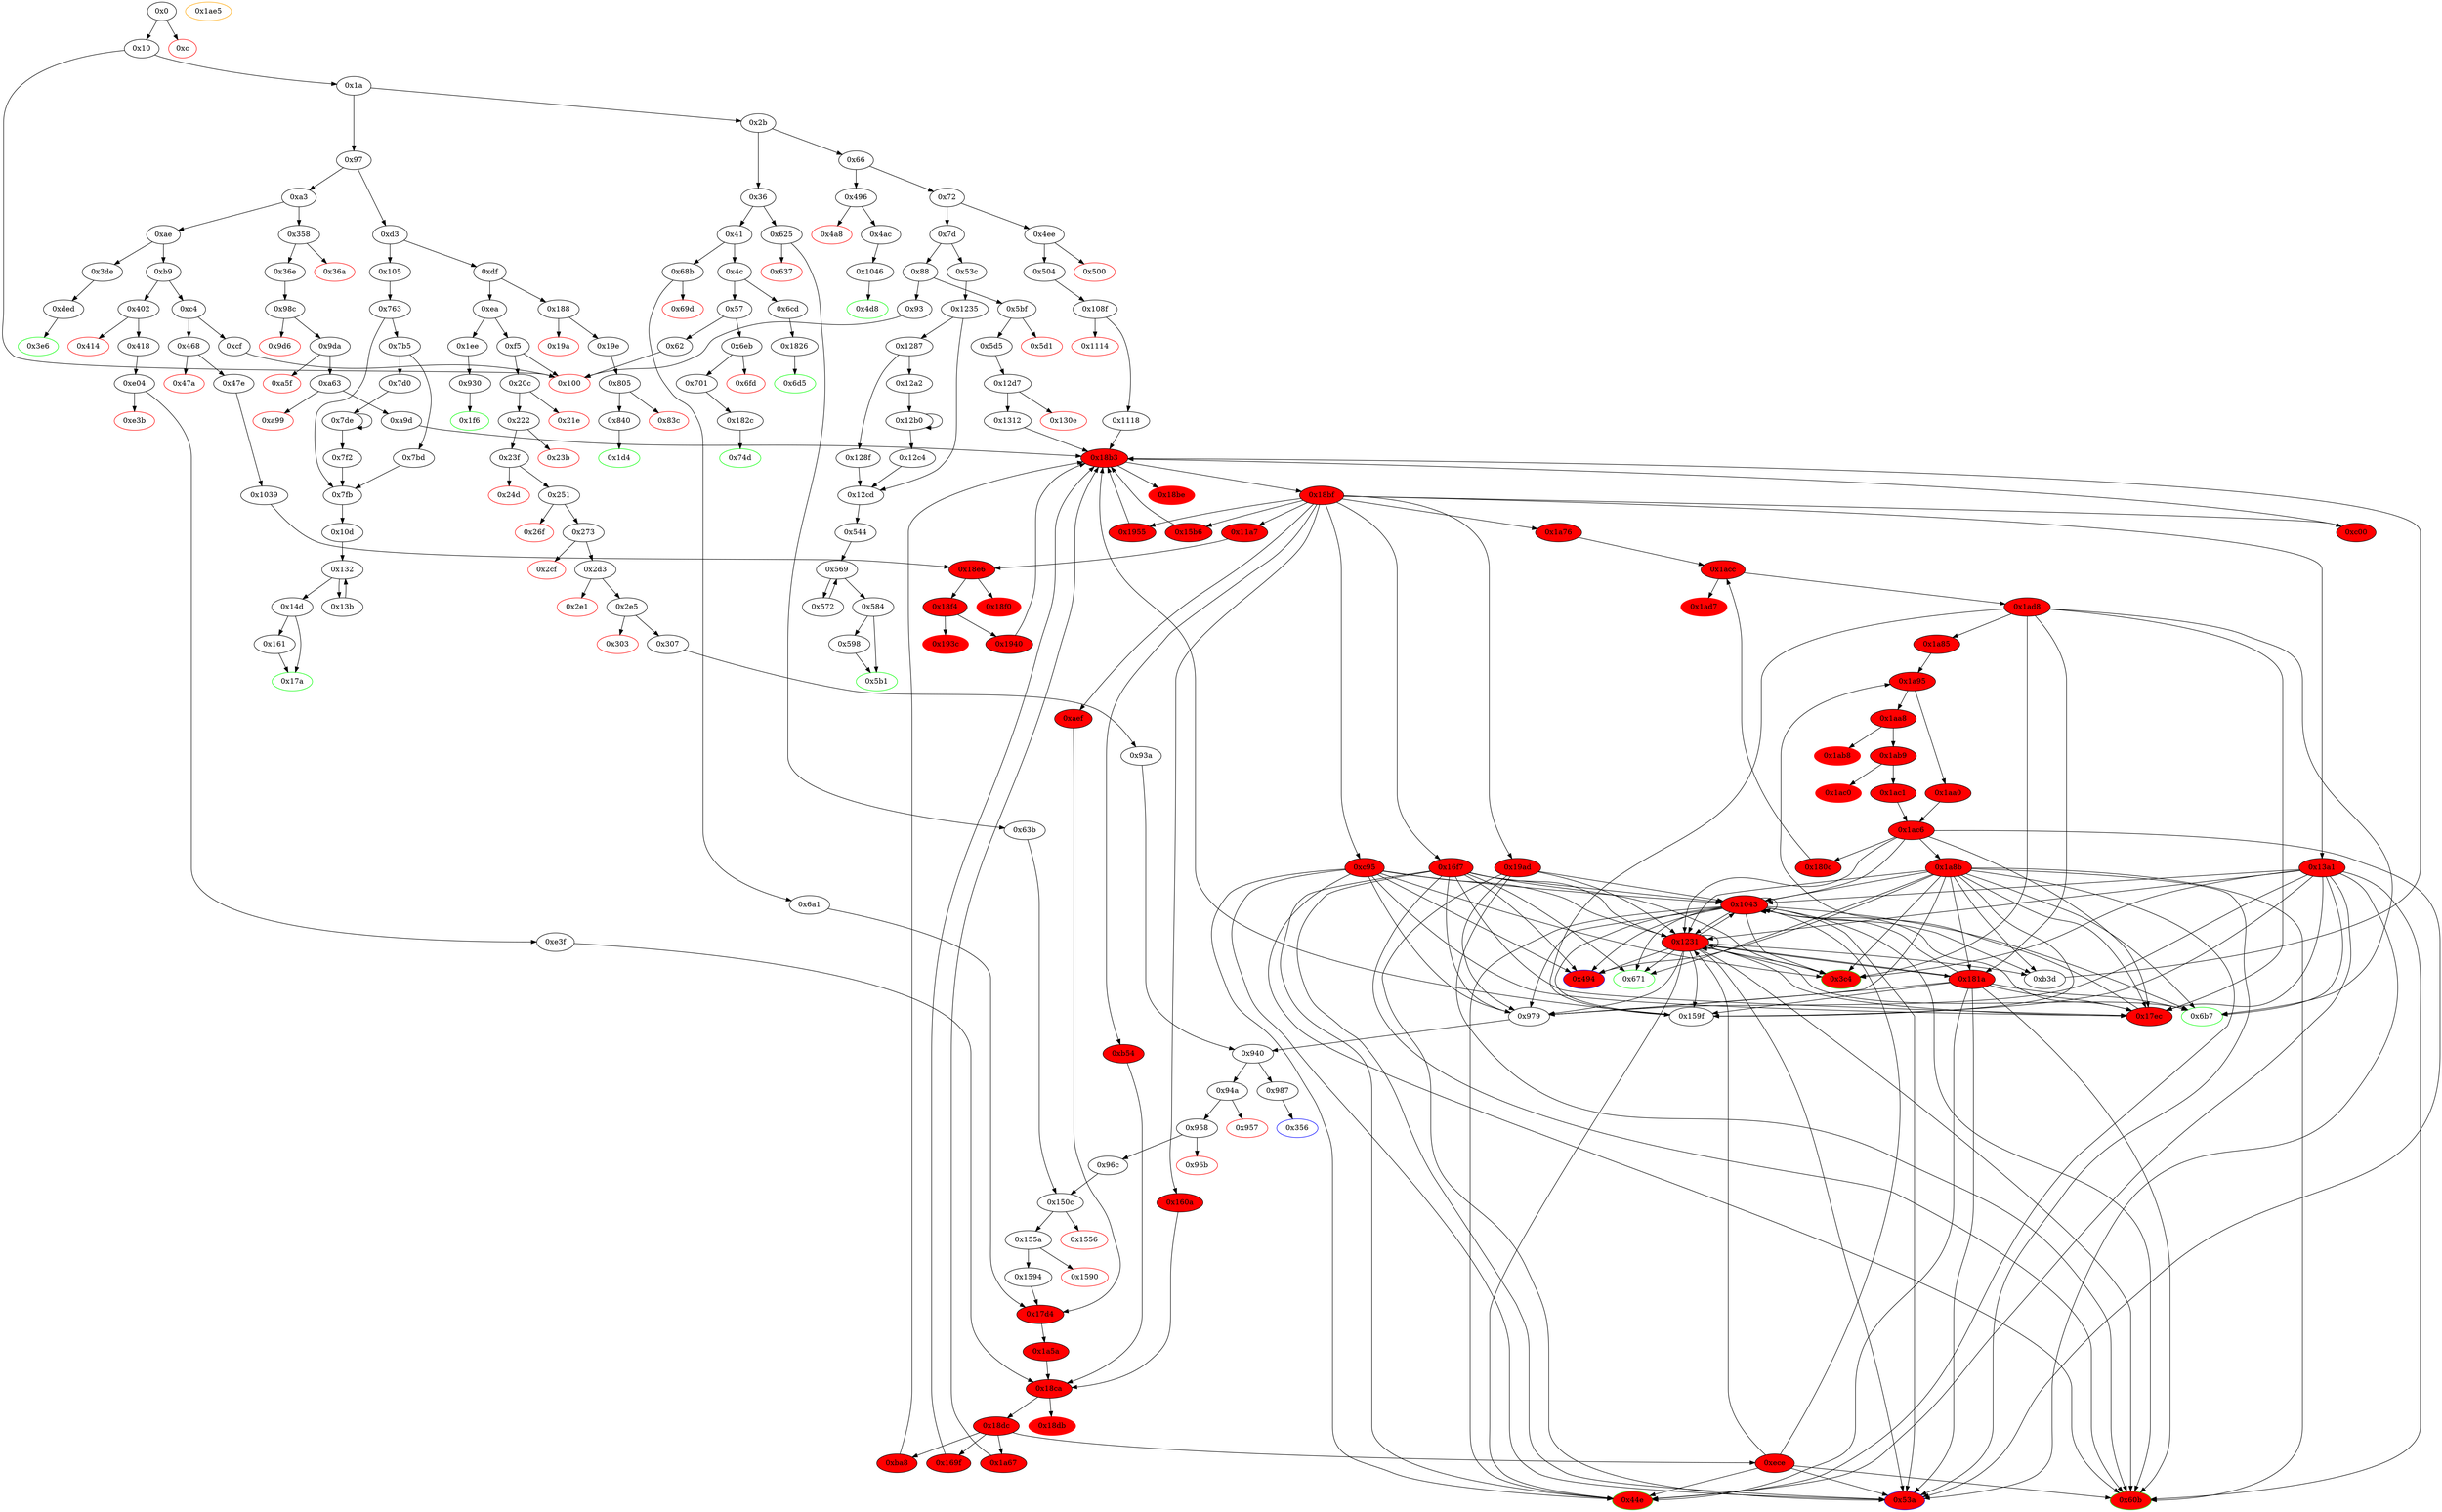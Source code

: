 digraph "" {
"0x72" [fillcolor=white, id="0x72", style=filled, tooltip="Block 0x72\n[0x72:0x7c]\n---\nPredecessors: [0x66]\nSuccessors: [0x7d, 0x4ee]\n---\n0x72 DUP1\n0x73 PUSH4 0x79cc6790\n0x78 EQ\n0x79 PUSH2 0x4ee\n0x7c JUMPI\n---\n0x73: V36 = 0x79cc6790\n0x78: V37 = EQ 0x79cc6790 V13\n0x79: V38 = 0x4ee\n0x7c: JUMPI 0x4ee V37\n---\nEntry stack: [V13]\nStack pops: 1\nStack additions: [S0]\nExit stack: [V13]\n\nDef sites:\nV13: {0x1a.0x1f}\n"];
"0x1aa0" [fillcolor=red, id="0x1aa0", style=filled, tooltip="Block 0x1aa0\n[0x1aa0:0x1aa7]\n---\nPredecessors: [0x1a95]\nSuccessors: [0x1ac6]\n---\n0x1aa0 PUSH1 0x0\n0x1aa2 SWAP1\n0x1aa3 POP\n0x1aa4 PUSH2 0x1ac6\n0x1aa7 JUMP\n---\n0x1aa0: V1560 = 0x0\n0x1aa4: V1561 = 0x1ac6\n0x1aa7: JUMP 0x1ac6\n---\nEntry stack: [V700, S28, S27, S26, S25, S24, S23, S22, S21, S20, S19, S18, S17, S16, S15, S14, S13, S12, S11, S10, S9, S8, S7, S6, S5, S4, S3, S2, S1, 0x0]\nStack pops: 1\nStack additions: [0x0]\nExit stack: [V700, S28, S27, S26, S25, S24, S23, S22, S21, S20, S19, S18, S17, S16, S15, S14, S13, S12, S11, S10, S9, S8, S7, S6, S5, S4, S3, S2, S1, 0x0]\n\nDef sites:\nV700: {0x979.0x97f}\nS28: {0x979.0x97f, 0x94a.0x94a}\nS27: {0x979.0x97f, 0x958.0x960, 0x94a.0x94a}\nS26: {0x979.0x97f, 0x958.0x960, 0x94a.0x94a, 0x96c.0x974, 0x1a.0x1f}\nS25: {0x979.0x97f, 0x958.0x960, 0x1a.0x1f, 0x94a.0x94a, 0x150c.0x150d, 0x96c.0x974, 0x625.0x626}\nS24: {0x979.0x97f, 0x958.0x960, 0x63b.0x657, 0x1a.0x1f, 0x1594.0x1595, 0x94a.0x94a, 0x96c.0x974, 0x150c.0x150d, 0x625.0x626}\nS23: {0x979.0x97f, 0x958.0x960, 0x63b.0x661, 0x1a.0x1f, 0x63b.0x657, 0x1594.0x1597, 0x1594.0x1595, 0x68b.0x68c, 0x94a.0x94a, 0x150c.0x150d, 0x96c.0x974}\nS22: {0x979.0x97f, 0x958.0x960, 0x63b.0x661, 0x1a.0x1f, 0x1594.0x1595, 0x1594.0x1597, 0x68b.0x68c, 0x94a.0x94a, 0x150c.0x150d, 0x96c.0x974, 0x6a1.0x6a7, 0x625.0x626}\nS21: {0x979.0x97f, 0x958.0x960, 0x63b.0x657, 0x1a.0x1f, 0x1594.0x1595, 0x1594.0x1597, 0x17d4.0x17d5, 0x68b.0x68c, 0x94a.0x94a, 0x150c.0x150d, 0x96c.0x974, 0x4ee.0x4ef, 0x6a1.0x6a7, 0x625.0x626}\nS20: {0x958.0x960, 0x1a.0x1f, 0x1594.0x1595, 0x1594.0x1597, 0x17d4.0x17d5, 0x68b.0x68c, 0x94a.0x94a, 0x150c.0x150d, 0x504.0x520, 0x979.0x97f, 0x63b.0x657, 0x63b.0x661, 0x96c.0x974, 0x4ee.0x4ef, 0x6a1.0x6a7, 0x625.0x626}\nS19: {0x958.0x960, 0x1a.0x1f, 0x17d4.0x17d5, 0x1594.0x1595, 0x1594.0x1597, 0x17d4.0x17d8, 0x68b.0x68c, 0x94a.0x94a, 0x150c.0x150d, 0x504.0x52a, 0x504.0x520, 0x979.0x97f, 0x63b.0x657, 0x63b.0x661, 0x96c.0x974, 0x6a1.0x6a7, 0x625.0x626}\nS18: {0x958.0x960, 0x358.0x359, 0x1a.0x1f, 0x17d4.0x17d5, 0x1594.0x1597, 0x17d4.0x17d8, 0x1594.0x1595, 0x68b.0x68c, 0x94a.0x94a, 0x150c.0x150d, 0x504.0x52a, 0x979.0x97f, 0x63b.0x661, 0x63b.0x657, 0x96c.0x974, 0xaef.0xb33, 0x6a1.0x6a7, 0x625.0x626}\nS17: {0x958.0x960, 0x1a.0x1f, 0x17d4.0x17d8, 0x17d4.0x17d5, 0x1594.0x1595, 0x17d4.0x17dd, 0x1594.0x1597, 0x68b.0x68c, 0x94a.0x94a, 0x150c.0x150d, 0x4ee.0x4ef, 0x979.0x97f, 0x63b.0x657, 0x63b.0x661, 0x5bf.0x5c0, 0x96c.0x974, 0xaef.0xb33, 0x36e.0x38a, 0x6a1.0x6a7, 0xaef.0xb35, 0x625.0x626}\nS16: {0x958.0x960, 0x358.0x359, 0x1a5a.0x1a5b, 0x1a.0x1f, 0x5d5.0x5f1, 0x17d4.0x17d5, 0x17d4.0x17d8, 0x17d4.0x17dd, 0x1594.0x1597, 0x1594.0x1595, 0x68b.0x68c, 0x94a.0x94a, 0x4ee.0x4ef, 0x150c.0x150d, 0xc95_0x1118.0xde1, 0x504.0x520, 0x979.0x97f, 0x63b.0x657, 0x63b.0x661, 0x16f7.0x17c9, 0x96c.0x974, 0xaef.0xb35, 0x36e.0x3aa, 0x6a1.0x6a7, 0x625.0x626}\nS15: {0x358.0x359, 0x958.0x960, 0x1a5a.0x1a5b, 0x1a.0x1f, 0x18ca_0x1a5a.0x18d0, 0x5d5.0x5fb, 0x17d4.0x17d8, 0x17d4.0x17dd, 0x17d4.0x17d5, 0x1594.0x1595, 0x36e.0x38a, 0x1594.0x1597, 0x94a.0x94a, 0x68b.0x68c, 0x4ee.0x4ef, 0x150c.0x150d, 0x402.0x403, 0x504.0x520, 0x504.0x52a, 0x979.0x97f, 0x63b.0x661, 0x63b.0x657, 0x5bf.0x5c0, 0x468.0x469, 0x96c.0x974, 0x17ec.0x17ef, 0x36e.0x3b4, 0x6a1.0x6a7, 0x625.0x626}\nS14: {0x958.0x960, 0x358.0x359, 0x1a5a.0x1a5b, 0x5d5.0x5f1, 0x17d4.0x17dd, 0x17d4.0x17d8, 0x17d4.0x17d5, 0x12d7.0x12d8, 0x94a.0x94a, 0x979.0x97f, 0x47e.0x484, 0x16f7.0x17c9, 0x17ec.0x17f1, 0x96c.0x974, 0x4ee.0x4ef, 0x36e.0x38a, 0x36e.0x3aa, 0xaef.0xb33, 0x1a67.0x1a6a, 0x418.0x434, 0x1a.0x1f, 0x1594.0x1595, 0x1594.0x1597, 0x68b.0x68c, 0x18bf_0x1955.0x18c2, 0x18bf_0x169f.0x18c2, 0x18bf_0x1a67.0x18c2, 0x18bf_0xa9d.0x18c2, 0x18bf_0xc00.0x18c2, 0x18bf_0x1118.0x18c2, 0x18bf_0xba8.0x18c2, 0x18bf_0x1312.0x18c2, 0x18bf_0x15b6.0x18c2, 0x98c.0x98d, 0x150c.0x150d, 0xc95_0x1118.0xde1, 0x402.0x403, 0x504.0x52a, 0x504.0x520, 0x63b.0x657, 0x63b.0x661, 0x5bf.0x5c0, 0x6a1.0x6a7, 0x625.0x626}\nS13: {0x958.0x960, 0x358.0x359, 0x1a5a.0x1a5b, 0x18ca_0x1a5a.0x18d0, 0x5d5.0x5f1, 0x17d4.0x17dd, 0x5d5.0x5fb, 0x17d4.0x17d5, 0x17d4.0x17d8, 0x94a.0x94a, 0x979.0x97f, 0x16f7.0x17c9, 0x17ec.0x17ef, 0xaef.0xb33, 0x4ee.0x4ef, 0x96c.0x974, 0x36e.0x3aa, 0x36e.0x38a, 0x36e.0x3b4, 0xaef.0xb35, 0x418.0x434, 0x418.0x43e, 0x1a.0x1f, 0x1ad8_0x1a76.0x1ad9, 0x1594.0x1597, 0x1594.0x1595, 0x68b.0x68c, 0x150c.0x150d, 0xc95_0x169f.0xde1, 0xc95_0x1940.0xde1, 0xc95_0x1955.0xde1, 0xc95_0xba8.0xde1, 0xc95_0x1a67.0xde1, 0xc95_0x1118.0xde1, 0xc95_0x1312.0xde1, 0x504.0x520, 0xc95_0xc00.0xde1, 0xc95_0xa9d.0xde1, 0xc95_0x15b6.0xde1, 0x63b.0x657, 0x63b.0x661, 0x504.0x52a, 0x1039.0x103a, 0x5bf.0x5c0, 0x6a1.0x6a7, 0x1aa0.0x1aa0, 0x625.0x626, 0x11a7.0x1228}\nS12: {0x958.0x960, 0x358.0x359, 0x1a5a.0x1a5b, 0x18ca_0x1a5a.0x18d0, 0x18ca_0xe3f.0x18d0, 0x5d5.0x5fb, 0x5d5.0x5f1, 0x12d7.0x12d8, 0x17d4.0x17dd, 0x17d4.0x17d5, 0x17d4.0x17d8, 0x94a.0x94a, 0x979.0x97f, 0x468.0x469, 0x17ec.0x17ef, 0xaef.0xb33, 0x4ee.0x4ef, 0xaef.0xb35, 0x17ec.0x17f1, 0x96c.0x974, 0x36e.0x3aa, 0x36e.0x3b4, 0x18bf_0x1955.0x18c2, 0x1a67.0x1a6a, 0x36e.0x38a, 0x418.0x43e, 0x1a.0x1f, 0x1594.0x1597, 0x1594.0x1595, 0x68b.0x68c, 0x18bf_0x1118.0x18c2, 0x18bf_0x169f.0x18c2, 0x98c.0x98d, 0x18bf_0x1a67.0x18c2, 0x18bf_0xa9d.0x18c2, 0x18bf_0xc00.0x18c2, 0x18bf_0xba8.0x18c2, 0x18bf_0x1312.0x18c2, 0x18bf_0x15b6.0x18c2, 0x150c.0x150d, 0x504.0x52a, 0x504.0x520, 0x402.0x403, 0x1039.0x103d, 0x63b.0x661, 0x63b.0x657, 0x5bf.0x5c0, 0x6a1.0x6a7, 0x625.0x626}\nS11: {0x958.0x960, 0x358.0x359, 0x1a5a.0x1a5b, 0x18ca_0x1a5a.0x18d0, 0x5d5.0x5fb, 0x17d4.0x17d5, 0x12d7.0x12d8, 0x17d4.0x17d8, 0x17d4.0x17dd, 0x5d5.0x5f1, 0x94a.0x94a, 0xc95_0xa9d.0xde1, 0xc95_0x15b6.0xde1, 0xc95_0xc00.0xde1, 0xc95_0x169f.0xde1, 0xc95_0x1940.0xde1, 0x979.0x97f, 0x47e.0x484, 0x16f7.0x17c9, 0x468.0x469, 0x17ec.0x17f1, 0xaef.0xb33, 0xaef.0xb35, 0x4ee.0x4ef, 0x96c.0x974, 0x36e.0x3b4, 0x36e.0x38a, 0x36e.0x3aa, 0x18bf_0xba8.0x18c2, 0x1a67.0x1a6a, 0x18bf_0x1312.0x18c2, 0x418.0x434, 0x1a.0x1f, 0x1ad8_0x1a76.0x1ad9, 0x1594.0x1595, 0x1594.0x1597, 0x18bf_0x15b6.0x18c2, 0x18bf_0x1940.0x18c2, 0x18bf_0x1118.0x18c2, 0x68b.0x68c, 0x18bf_0x1955.0x18c2, 0x98c.0x98d, 0x18bf_0x1a67.0x18c2, 0x18bf_0x169f.0x18c2, 0x18bf_0xa9d.0x18c2, 0x18bf_0xc00.0x18c2, 0x150c.0x150d, 0xc95_0x1955.0xde1, 0xc95_0x1a67.0xde1, 0xc95_0x1118.0xde1, 0xc95_0xba8.0xde1, 0xc95_0x1312.0xde1, 0x402.0x403, 0x504.0x52a, 0x504.0x520, 0x63b.0x661, 0x5bf.0x5c0, 0x63b.0x657, 0x6a1.0x6a7, 0x1aa0.0x1aa0, 0x625.0x626}\nS10: {0x958.0x960, 0x1a5a.0x1a5b, 0x18ca_0x1a5a.0x18d0, 0x5d5.0x5fb, 0x17d4.0x17d5, 0x12d7.0x12d8, 0x17d4.0x17d8, 0x17d4.0x17dd, 0x5d5.0x5f1, 0x94a.0x94a, 0x979.0x97f, 0x47e.0x484, 0x16f7.0x17c9, 0x17ec.0x17f1, 0xaef.0xb33, 0xaef.0xb35, 0x4ee.0x4ef, 0x17ec.0x17ef, 0x96c.0x974, 0x36e.0x3b4, 0x36e.0x38a, 0x36e.0x3aa, 0x1a67.0x1a6a, 0x418.0x434, 0x418.0x43e, 0x1a.0x1f, 0x1ad8_0x180c.0x1ad9, 0x1ad8_0x1a76.0x1ad9, 0x1594.0x1595, 0x1594.0x1597, 0x68b.0x68c, 0x18bf_0x1118.0x18c2, 0x98c.0x98d, 0x150c.0x150d, 0xc95_0x169f.0xde1, 0xc95_0x1955.0xde1, 0xc95_0x1940.0xde1, 0xc95_0xba8.0xde1, 0xc95_0x1a67.0xde1, 0xc95_0x1118.0xde1, 0xc95_0x1312.0xde1, 0xc95_0xc00.0xde1, 0x402.0x403, 0xc95_0xa9d.0xde1, 0xc95_0x15b6.0xde1, 0x504.0x52a, 0x63b.0x661, 0x63b.0x657, 0x504.0x520, 0x5bf.0x5c0, 0x1039.0x103a, 0x1aa8.0x1aad, 0x6a1.0x6a7, 0x1aa0.0x1aa0, 0x625.0x626, 0x11a7.0x1228}\nS9: {0x958.0x960, 0x358.0x359, 0x1a5a.0x1a5b, 0x18ca_0x1a5a.0x18d0, 0x18ca_0xe3f.0x18d0, 0x18ca_0x160a.0x18d0, 0x18ca_0xb54.0x18d0, 0x5d5.0x5fb, 0x17d4.0x17d8, 0x17d4.0x17d5, 0x5d5.0x5f1, 0x17d4.0x17dd, 0x12d7.0x12d8, 0x94a.0x94a, 0x979.0x97f, 0x96c.0x974, 0xaef.0xb35, 0x36e.0x3b4, 0x4ee.0x4ef, 0x36e.0x3aa, 0xaef.0xb33, 0x17ec.0x17ef, 0x17ec.0x17f1, 0x18bf_0x1a67.0x18c2, 0x1a67.0x1a6a, 0x418.0x434, 0x418.0x43e, 0x1a.0x1f, 0x1594.0x1597, 0x1594.0x1595, 0x68b.0x68c, 0x18bf_0xa9d.0x18c2, 0x18bf_0xc00.0x18c2, 0x150c.0x150d, 0x18bf_0x1118.0x18c2, 0x18bf_0xba8.0x18c2, 0x18bf_0x1312.0x18c2, 0x18bf_0x15b6.0x18c2, 0x18bf_0x169f.0x18c2, 0x18bf_0x1955.0x18c2, 0x98c.0x98d, 0x504.0x520, 0x504.0x52a, 0x1039.0x103a, 0x1039.0x103d, 0x63b.0x661, 0x63b.0x657, 0x6a1.0x6a7, 0x1aa0.0x1aa0, 0x625.0x626, 0x11a7.0x1228}\nS8: {0x358.0x359, 0x958.0x960, 0x1a5a.0x1a5b, 0x18ca_0x1a5a.0x18d0, 0x18ca_0xe3f.0x18d0, 0x5d5.0x5fb, 0x17d4.0x17d5, 0x17d4.0x17d8, 0x17d4.0x17dd, 0x12d7.0x12d8, 0x402.0x403, 0x94a.0x94a, 0xc95_0xc00.0xde1, 0xc95_0xa9d.0xde1, 0xc95_0x15b6.0xde1, 0xc95_0x169f.0xde1, 0xc95_0x1940.0xde1, 0xc95_0x1955.0xde1, 0x979.0x97f, 0x16f7.0x17c9, 0x468.0x469, 0x17ec.0x17f1, 0xaef.0xb35, 0x4ee.0x4ef, 0xaef.0xb33, 0x96c.0x974, 0x36e.0x38a, 0x36e.0x3b4, 0x18bf_0xba8.0x18c2, 0x18bf_0xc00.0x18c2, 0x18bf_0x1955.0x18c2, 0x1a67.0x1a6a, 0x418.0x43e, 0x1a.0x1f, 0x1ad8_0x1a76.0x1ad9, 0x1594.0x1597, 0x1594.0x1595, 0x18bf_0xb3d.0x18c2, 0x18bf_0x1118.0x18c2, 0x18bf_0x1312.0x18c2, 0x18bf_0x159f.0x18c2, 0x18bf_0x15b6.0x18c2, 0x18bf_0x169f.0x18c2, 0x18bf_0x1940.0x18c2, 0x18bf_0x1a67.0x18c2, 0x68b.0x68c, 0x18bf_0xa9d.0x18c2, 0x98c.0x98d, 0x150c.0x150d, 0xc95_0x1a67.0xde1, 0xc95_0x1118.0xde1, 0xc95_0xba8.0xde1, 0xc95_0x1312.0xde1, 0x504.0x520, 0x1039.0x103d, 0x63b.0x661, 0x504.0x52a, 0x5bf.0x5c0, 0x63b.0x657, 0x6a1.0x6a7, 0x1aa0.0x1aa0, 0x625.0x626}\nS7: {0x358.0x359, 0x958.0x960, 0x1a5a.0x1a5b, 0x18ca_0x1a5a.0x18d0, 0x5d5.0x5f1, 0x17d4.0x17d8, 0x17d4.0x17d5, 0x17d4.0x17dd, 0x5d5.0x5fb, 0x12d7.0x12d8, 0x94a.0x94a, 0xc95_0x1a67.0xde1, 0x47e.0x484, 0x16f7.0x17c9, 0x96c.0x974, 0xaef.0xb35, 0x36e.0x3b4, 0x4ee.0x4ef, 0x36e.0x38a, 0x36e.0x3aa, 0x17ec.0x17f1, 0x1a67.0x1a6a, 0x418.0x434, 0x1a.0x1f, 0x1ad8_0x180c.0x1ad9, 0x1ad8_0x1a76.0x1ad9, 0x1594.0x1597, 0x1594.0x1595, 0x68b.0x68c, 0x18bf_0x1118.0x18c2, 0x150c.0x150d, 0x98c.0x98d, 0xc95_0x1955.0xde1, 0xc95_0xc00.0xde1, 0xc95_0xb3d.0xde1, 0xc95_0x1118.0xde1, 0xc95_0xba8.0xde1, 0xc95_0xa9d.0xde1, 0xc95_0x1312.0xde1, 0xc95_0x159f.0xde1, 0xc95_0x15b6.0xde1, 0xc95_0x169f.0xde1, 0xc95_0x1940.0xde1, 0x504.0x520, 0x63b.0x661, 0x402.0x403, 0x504.0x52a, 0x5bf.0x5c0, 0x1aa8.0x1aad, 0x6a1.0x6a7, 0x1aa0.0x1aa0, 0x625.0x626}\nS6: {0x418.0x434, 0x418.0x43e, 0x1a.0x1f, 0x1a5a.0x1a5b, 0x18ca_0x1a5a.0x18d0, 0x5d5.0x5fb, 0x1594.0x1595, 0x1594.0x1597, 0x5d5.0x5f1, 0x17d4.0x17dd, 0x36e.0x3b4, 0x68b.0x68c, 0x150c.0x150d, 0x4ee.0x4ef, 0x504.0x520, 0x1039.0x103a, 0x17ec.0x17ef, 0x96c.0x974, 0x36e.0x3aa, 0x6a1.0x6a7, 0x11a7.0x1228}\nS5: {0x358.0x359, 0x418.0x43e, 0x1a.0x1f, 0x1a5a.0x1a5b, 0x18ca_0x1a5a.0x18d0, 0x18ca_0xe3f.0x18d0, 0x18ca_0x160a.0x18d0, 0x18ca_0xb54.0x18d0, 0x5d5.0x5fb, 0x1594.0x1597, 0x17d4.0x17d5, 0x1594.0x1595, 0x68b.0x68c, 0x18bf_0xa9d.0x18c2, 0x18bf_0x1312.0x18c2, 0x18bf_0x1118.0x18c2, 0x150c.0x150d, 0x504.0x520, 0x1039.0x103d, 0x63b.0x661, 0x17ec.0x17f1, 0x96c.0x974, 0x36e.0x3b4, 0x6a1.0x6a7, 0x1aa0.0x1aa0}\nS4: {0x17d4.0x17d5, 0x17d4.0x17d8, 0xc95_0x1a67.0xde1, 0xc95_0xba8.0xde1, 0xc95_0x1118.0xde1, 0x16f7.0x17c9, 0x17ec.0x17f4, 0x96c.0x974, 0x36e.0x38a, 0x18bf_0xc00.0x18c2, 0x18bf_0xb3d.0x18c2, 0x18bf_0x1118.0x18c2, 0x1a.0x1f, 0x1ad8_0x1a76.0x1ad9, 0x1594.0x1597, 0x18bf_0x159f.0x18c2, 0x18bf_0x15b6.0x18c2, 0x18bf_0x169f.0x18c2, 0x18bf_0x1940.0x18c2, 0x18bf_0x1a67.0x18c2, 0x18bf_0x1955.0x18c2, 0x18bf_0x1312.0x18c2, 0x68b.0x68c, 0x18bf_0xa9d.0x18c2, 0x18bf_0xba8.0x18c2, 0xc95_0x1312.0xde1, 0xc95_0xc00.0xde1, 0xc95_0xa9d.0xde1, 0xc95_0x15b6.0xde1, 0xc95_0x169f.0xde1, 0xc95_0x1955.0xde1, 0x5bf.0x5c0, 0x6a1.0x6a7}\nS3: {0x17ec.0x17f8, 0x17ec.0x17ef, 0x36e.0x3aa, 0x4ee.0x4ef, 0x5d5.0x5f1, 0x1a76.0x1a79}\nS2: {0x358.0x359, 0x958.0x960, 0x1a5a.0x1a5b, 0x18ca_0x1a5a.0x18d0, 0x5d5.0x5f1, 0x17d4.0x17d8, 0x17d4.0x17d5, 0x17d4.0x17dd, 0x5d5.0x5fb, 0x94a.0x94a, 0xc95_0x1a67.0xde1, 0x16f7.0x17c9, 0x96c.0x974, 0xaef.0xb35, 0x36e.0x3b4, 0x4ee.0x4ef, 0x36e.0x38a, 0x36e.0x3aa, 0x17ec.0x17f1, 0x1a.0x1f, 0x1ad8_0x180c.0x1ad9, 0x1ad8_0x1a76.0x1ad9, 0x1594.0x1597, 0x1594.0x1595, 0x68b.0x68c, 0x150c.0x150d, 0xc95_0x1955.0xde1, 0xc95_0xc00.0xde1, 0xc95_0xb3d.0xde1, 0xc95_0x1118.0xde1, 0xc95_0xba8.0xde1, 0xc95_0xa9d.0xde1, 0xc95_0x1312.0xde1, 0xc95_0x159f.0xde1, 0xc95_0x15b6.0xde1, 0xc95_0x169f.0xde1, 0xc95_0x1940.0xde1, 0x504.0x520, 0x63b.0x661, 0x5bf.0x5c0, 0x1aa8.0x1aad, 0x6a1.0x6a7, 0x1aa0.0x1aa0, 0x625.0x626}\nS1: {0x958.0x960, 0x418.0x434, 0x1a.0x1f, 0x1a5a.0x1a5b, 0x5d5.0x5f1, 0x1594.0x1597, 0x1594.0x1595, 0x17d4.0x17dd, 0x12d7.0x12d8, 0x36e.0x3aa, 0x68b.0x68c, 0x18bf_0x1118.0x18c2, 0x150c.0x150d, 0x4ee.0x4ef, 0x98c.0x98d, 0x402.0x403, 0x504.0x520, 0x504.0x52a, 0x63b.0x661, 0x5bf.0x5c0, 0x47e.0x484, 0x17ec.0x17fd, 0x96c.0x974, 0x36e.0x38a, 0x6a1.0x6a7, 0x1a67.0x1a6a}\n0x0: {0x1a95.0x1a96}\n"];
"0x625" [fillcolor=white, id="0x625", style=filled, tooltip="Block 0x625\n[0x625:0x636]\n---\nPredecessors: [0x36]\nSuccessors: [0x637, 0x63b]\n---\n0x625 JUMPDEST\n0x626 PUSH2 0x671\n0x629 PUSH1 0x4\n0x62b DUP1\n0x62c CALLDATASIZE\n0x62d SUB\n0x62e PUSH1 0x40\n0x630 DUP2\n0x631 LT\n0x632 ISZERO\n0x633 PUSH2 0x63b\n0x636 JUMPI\n---\n0x625: JUMPDEST \n0x626: V471 = 0x671\n0x629: V472 = 0x4\n0x62c: V473 = CALLDATASIZE\n0x62d: V474 = SUB V473 0x4\n0x62e: V475 = 0x40\n0x631: V476 = LT V474 0x40\n0x632: V477 = ISZERO V476\n0x633: V478 = 0x63b\n0x636: JUMPI 0x63b V477\n---\nEntry stack: [V13]\nStack pops: 0\nStack additions: [0x671, 0x4, V474]\nExit stack: [V13, 0x671, 0x4, V474]\n\nDef sites:\nV13: {0x1a.0x1f}\n"];
"0x6cd" [fillcolor=white, id="0x6cd", style=filled, tooltip="Block 0x6cd\n[0x6cd:0x6d4]\n---\nPredecessors: [0x4c]\nSuccessors: [0x1826]\n---\n0x6cd JUMPDEST\n0x6ce PUSH2 0x6d5\n0x6d1 PUSH2 0x1826\n0x6d4 JUMP\n---\n0x6cd: JUMPDEST \n0x6ce: V522 = 0x6d5\n0x6d1: V523 = 0x1826\n0x6d4: JUMP 0x1826\n---\nEntry stack: [V13]\nStack pops: 0\nStack additions: [0x6d5]\nExit stack: [V13, 0x6d5]\n\nDef sites:\nV13: {0x1a.0x1f}\n"];
"0x19e" [fillcolor=white, id="0x19e", style=filled, tooltip="Block 0x19e\n[0x19e:0x1d3]\n---\nPredecessors: [0x188]\nSuccessors: [0x805]\n---\n0x19e JUMPDEST\n0x19f DUP2\n0x1a0 ADD\n0x1a1 SWAP1\n0x1a2 DUP1\n0x1a3 DUP1\n0x1a4 CALLDATALOAD\n0x1a5 PUSH20 0xffffffffffffffffffffffffffffffffffffffff\n0x1ba AND\n0x1bb SWAP1\n0x1bc PUSH1 0x20\n0x1be ADD\n0x1bf SWAP1\n0x1c0 SWAP3\n0x1c1 SWAP2\n0x1c2 SWAP1\n0x1c3 DUP1\n0x1c4 CALLDATALOAD\n0x1c5 SWAP1\n0x1c6 PUSH1 0x20\n0x1c8 ADD\n0x1c9 SWAP1\n0x1ca SWAP3\n0x1cb SWAP2\n0x1cc SWAP1\n0x1cd POP\n0x1ce POP\n0x1cf POP\n0x1d0 PUSH2 0x805\n0x1d3 JUMP\n---\n0x19e: JUMPDEST \n0x1a0: V127 = ADD 0x4 V121\n0x1a4: V128 = CALLDATALOAD 0x4\n0x1a5: V129 = 0xffffffffffffffffffffffffffffffffffffffff\n0x1ba: V130 = AND 0xffffffffffffffffffffffffffffffffffffffff V128\n0x1bc: V131 = 0x20\n0x1be: V132 = ADD 0x20 0x4\n0x1c4: V133 = CALLDATALOAD 0x24\n0x1c6: V134 = 0x20\n0x1c8: V135 = ADD 0x20 0x24\n0x1d0: V136 = 0x805\n0x1d3: JUMP 0x805\n---\nEntry stack: [V13, 0x1d4, 0x4, V121]\nStack pops: 2\nStack additions: [V130, V133]\nExit stack: [V13, 0x1d4, V130, V133]\n\nDef sites:\nV13: {0x1a.0x1f}\n0x1d4: {0x188.0x189}\n0x4: {0x188.0x18c}\nV121: {0x188.0x190}\n"];
"0x4ac" [fillcolor=white, id="0x4ac", style=filled, tooltip="Block 0x4ac\n[0x4ac:0x4d7]\n---\nPredecessors: [0x496]\nSuccessors: [0x1046]\n---\n0x4ac JUMPDEST\n0x4ad DUP2\n0x4ae ADD\n0x4af SWAP1\n0x4b0 DUP1\n0x4b1 DUP1\n0x4b2 CALLDATALOAD\n0x4b3 PUSH20 0xffffffffffffffffffffffffffffffffffffffff\n0x4c8 AND\n0x4c9 SWAP1\n0x4ca PUSH1 0x20\n0x4cc ADD\n0x4cd SWAP1\n0x4ce SWAP3\n0x4cf SWAP2\n0x4d0 SWAP1\n0x4d1 POP\n0x4d2 POP\n0x4d3 POP\n0x4d4 PUSH2 0x1046\n0x4d7 JUMP\n---\n0x4ac: JUMPDEST \n0x4ae: V365 = ADD 0x4 V359\n0x4b2: V366 = CALLDATALOAD 0x4\n0x4b3: V367 = 0xffffffffffffffffffffffffffffffffffffffff\n0x4c8: V368 = AND 0xffffffffffffffffffffffffffffffffffffffff V366\n0x4ca: V369 = 0x20\n0x4cc: V370 = ADD 0x20 0x4\n0x4d4: V371 = 0x1046\n0x4d7: JUMP 0x1046\n---\nEntry stack: [V13, 0x4d8, 0x4, V359]\nStack pops: 2\nStack additions: [V368]\nExit stack: [V13, 0x4d8, V368]\n\nDef sites:\nV13: {0x1a.0x1f}\n0x4d8: {0x496.0x497}\n0x4: {0x496.0x49a}\nV359: {0x496.0x49e}\n"];
"0x494" [color=blue, fillcolor=red, id="0x494", style=filled, tooltip="Block 0x494\n[0x494:0x495]\n---\nPredecessors: [0xc95, 0x1043, 0x1231, 0x16f7, 0x1a8b]\nSuccessors: []\n---\n0x494 JUMPDEST\n0x495 STOP\n---\n0x494: JUMPDEST \n0x495: STOP \n---\nEntry stack: [S23, S22, V700, S20, S19, S18, S17, S16, S15, S14, S13, S12, S11, S10, S9, S8, S7, S6, S5, S4, S3, S2, S1, S0]\nStack pops: 0\nStack additions: []\nExit stack: [S23, S22, V700, S20, S19, S18, S17, S16, S15, S14, S13, S12, S11, S10, S9, S8, S7, S6, S5, S4, S3, S2, S1, S0]\n\nDef sites:\nS23: {}\nS22: {}\nV700: {0x979.0x97f}\nS20: {0x979.0x97f, 0x94a.0x94a}\nS19: {0x979.0x97f, 0x958.0x960, 0x94a.0x94a}\nS18: {0x979.0x97f, 0x958.0x960, 0x94a.0x94a, 0x96c.0x974}\nS17: {0x979.0x97f, 0x958.0x960, 0x94a.0x94a, 0x150c.0x150d, 0x96c.0x974}\nS16: {0x979.0x97f, 0x958.0x960, 0x1a.0x1f, 0x94a.0x94a, 0x150c.0x150d, 0x96c.0x974, 0x1594.0x1595}\nS15: {0x979.0x97f, 0x958.0x960, 0x1a.0x1f, 0x1594.0x1595, 0x1594.0x1597, 0x68b.0x68c, 0x94a.0x94a, 0x150c.0x150d, 0x96c.0x974}\nS14: {0x979.0x97f, 0x958.0x960, 0x1a.0x1f, 0x1594.0x1597, 0x1594.0x1595, 0x68b.0x68c, 0x94a.0x94a, 0x96c.0x974, 0x150c.0x150d, 0x6a1.0x6a7}\nS13: {0x979.0x97f, 0x958.0x960, 0x1a.0x1f, 0x17d4.0x17d5, 0x1594.0x1597, 0x1594.0x1595, 0x68b.0x68c, 0x94a.0x94a, 0x96c.0x974, 0x150c.0x150d, 0x6a1.0x6a7, 0x625.0x626}\nS12: {0x979.0x97f, 0x958.0x960, 0x63b.0x657, 0x1a.0x1f, 0x17d4.0x17d5, 0x1594.0x1597, 0x1594.0x1595, 0x68b.0x68c, 0x94a.0x94a, 0x96c.0x974, 0x150c.0x150d, 0x4ee.0x4ef, 0x6a1.0x6a7, 0x625.0x626}\nS11: {0x958.0x960, 0x1a.0x1f, 0x17d4.0x17d5, 0x17d4.0x17d8, 0x1594.0x1595, 0x1594.0x1597, 0x68b.0x68c, 0x94a.0x94a, 0x150c.0x150d, 0x504.0x520, 0x979.0x97f, 0x63b.0x657, 0x63b.0x661, 0x96c.0x974, 0x4ee.0x4ef, 0x6a1.0x6a7, 0x625.0x626}\nS10: {0x958.0x960, 0x358.0x359, 0x1a.0x1f, 0x17d4.0x17d5, 0x17d4.0x17d8, 0x1594.0x1595, 0x1594.0x1597, 0x68b.0x68c, 0x94a.0x94a, 0x150c.0x150d, 0x504.0x520, 0x504.0x52a, 0x979.0x97f, 0x63b.0x661, 0x63b.0x657, 0x96c.0x974, 0x6a1.0x6a7, 0x625.0x626}\nS9: {0x358.0x359, 0x958.0x960, 0x1a.0x1f, 0x17d4.0x17d8, 0x17d4.0x17dd, 0x17d4.0x17d5, 0x1594.0x1597, 0x1594.0x1595, 0x68b.0x68c, 0x94a.0x94a, 0x150c.0x150d, 0x504.0x52a, 0x979.0x97f, 0x63b.0x661, 0x63b.0x657, 0x5bf.0x5c0, 0x96c.0x974, 0xaef.0xb33, 0x36e.0x38a, 0x6a1.0x6a7, 0x625.0x626}\nS8: {0x958.0x960, 0x358.0x359, 0x1a.0x1f, 0x1a5a.0x1a5b, 0x5d5.0x5f1, 0x17d4.0x17dd, 0x1594.0x1595, 0x17d4.0x17d8, 0x17d4.0x17d5, 0x36e.0x3aa, 0x1594.0x1597, 0x94a.0x94a, 0x68b.0x68c, 0x150c.0x150d, 0x4ee.0x4ef, 0x979.0x97f, 0x63b.0x657, 0x63b.0x661, 0x5bf.0x5c0, 0x96c.0x974, 0xaef.0xb33, 0x36e.0x38a, 0x6a1.0x6a7, 0xaef.0xb35, 0x625.0x626}\nS7: {0x958.0x960, 0x358.0x359, 0x1a5a.0x1a5b, 0x1a.0x1f, 0x18ca_0x1a5a.0x18d0, 0x5d5.0x5f1, 0x17d4.0x17dd, 0x5d5.0x5fb, 0x17d4.0x17d5, 0x17d4.0x17d8, 0x36e.0x38a, 0x36e.0x3aa, 0x94a.0x94a, 0x1594.0x1597, 0x4ee.0x4ef, 0x1594.0x1595, 0x68b.0x68c, 0x150c.0x150d, 0x504.0x520, 0x979.0x97f, 0x63b.0x657, 0x63b.0x661, 0x5bf.0x5c0, 0x96c.0x974, 0xaef.0xb35, 0x36e.0x3b4, 0x6a1.0x6a7, 0x625.0x626}\nS6: {0x958.0x960, 0x358.0x359, 0x1a5a.0x1a5b, 0x18ca_0x1a5a.0x18d0, 0x5d5.0x5fb, 0x5d5.0x5f1, 0x12d7.0x12d8, 0x17d4.0x17dd, 0x17d4.0x17d8, 0x17d4.0x17d5, 0x94a.0x94a, 0x979.0x97f, 0x96c.0x974, 0x4ee.0x4ef, 0x36e.0x3aa, 0x36e.0x3b4, 0x36e.0x38a, 0x1a67.0x1a6a, 0x1a.0x1f, 0x1594.0x1597, 0x1594.0x1595, 0x68b.0x68c, 0x18bf_0x1118.0x18c2, 0x150c.0x150d, 0x98c.0x98d, 0x504.0x520, 0x504.0x52a, 0x63b.0x661, 0x63b.0x657, 0x5bf.0x5c0, 0x6a1.0x6a7, 0x625.0x626}\nS5: {0x958.0x960, 0x358.0x359, 0x1a5a.0x1a5b, 0x18ca_0x1a5a.0x18d0, 0x5d5.0x5fb, 0x17d4.0x17d5, 0x12d7.0x12d8, 0x5d5.0x5f1, 0x17d4.0x17dd, 0x17d4.0x17d8, 0x94a.0x94a, 0x979.0x97f, 0x96c.0x974, 0xaef.0xb33, 0x36e.0x3b4, 0x36e.0x3aa, 0x4ee.0x4ef, 0x36e.0x38a, 0x1a67.0x1a6a, 0x1a.0x1f, 0x1594.0x1595, 0x1594.0x1597, 0x18bf_0x1118.0x18c2, 0x68b.0x68c, 0x150c.0x150d, 0x98c.0x98d, 0x504.0x52a, 0x504.0x520, 0x63b.0x661, 0x63b.0x657, 0x5bf.0x5c0, 0x6a1.0x6a7, 0x625.0x626}\nS4: {0x958.0x960, 0x358.0x359, 0x1a5a.0x1a5b, 0x18ca_0x1a5a.0x18d0, 0x5d5.0x5f1, 0x17d4.0x17d5, 0x12d7.0x12d8, 0x17d4.0x17dd, 0x5d5.0x5fb, 0x17d4.0x17d8, 0x94a.0x94a, 0x979.0x97f, 0x16f7.0x17c9, 0x96c.0x974, 0xaef.0xb33, 0xaef.0xb35, 0x36e.0x3b4, 0x36e.0x3aa, 0x4ee.0x4ef, 0x36e.0x38a, 0x1a67.0x1a6a, 0x1a.0x1f, 0x1594.0x1595, 0x1594.0x1597, 0x68b.0x68c, 0x18bf_0x1118.0x18c2, 0x150c.0x150d, 0x98c.0x98d, 0xc95_0x1118.0xde1, 0x504.0x52a, 0x504.0x520, 0x63b.0x661, 0x63b.0x657, 0x5bf.0x5c0, 0x6a1.0x6a7, 0x625.0x626}\nS3: {0x958.0x960, 0x358.0x359, 0x1a5a.0x1a5b, 0x18ca_0x1a5a.0x18d0, 0x5d5.0x5fb, 0x17d4.0x17d8, 0x17d4.0x17d5, 0x5d5.0x5f1, 0x12d7.0x12d8, 0x17d4.0x17dd, 0x94a.0x94a, 0x979.0x97f, 0x468.0x469, 0x96c.0x974, 0xaef.0xb35, 0x4ee.0x4ef, 0x36e.0x3b4, 0xaef.0xb33, 0x17ec.0x17ef, 0x36e.0x3aa, 0x36e.0x38a, 0x1a67.0x1a6a, 0x1a.0x1f, 0x1594.0x1597, 0x1594.0x1595, 0x68b.0x68c, 0x18bf_0x1118.0x18c2, 0x150c.0x150d, 0x98c.0x98d, 0x402.0x403, 0x504.0x520, 0x504.0x52a, 0x63b.0x661, 0x63b.0x657, 0x5bf.0x5c0, 0x6a1.0x6a7, 0x625.0x626}\nS2: {0x958.0x960, 0x358.0x359, 0x1a5a.0x1a5b, 0x18ca_0x1a5a.0x18d0, 0x5d5.0x5fb, 0x17d4.0x17d5, 0x17d4.0x17d8, 0x12d7.0x12d8, 0x5d5.0x5f1, 0x17d4.0x17dd, 0x94a.0x94a, 0x979.0x97f, 0x47e.0x484, 0x16f7.0x17c9, 0x468.0x469, 0x17ec.0x17f1, 0xaef.0xb35, 0x4ee.0x4ef, 0xaef.0xb33, 0x96c.0x974, 0x36e.0x3b4, 0x36e.0x3aa, 0x36e.0x38a, 0x18bf_0x15b6.0x18c2, 0x1a67.0x1a6a, 0x418.0x434, 0x1a.0x1f, 0x1594.0x1597, 0x1594.0x1595, 0x68b.0x68c, 0x18bf_0x169f.0x18c2, 0x18bf_0x1955.0x18c2, 0x18bf_0x1a67.0x18c2, 0x18bf_0x1118.0x18c2, 0x18bf_0xa9d.0x18c2, 0x98c.0x98d, 0x18bf_0xc00.0x18c2, 0x18bf_0xba8.0x18c2, 0x18bf_0x1312.0x18c2, 0x150c.0x150d, 0xc95_0x1118.0xde1, 0x402.0x403, 0x504.0x520, 0x504.0x52a, 0x63b.0x661, 0x63b.0x657, 0x5bf.0x5c0, 0x6a1.0x6a7, 0x625.0x626}\nS1: {0x958.0x960, 0x358.0x359, 0x1a5a.0x1a5b, 0x18ca_0x1a5a.0x18d0, 0x5d5.0x5fb, 0x17d4.0x17d5, 0x17d4.0x17dd, 0x17d4.0x17d8, 0x12d7.0x12d8, 0x5d5.0x5f1, 0x94a.0x94a, 0xc95_0xa9d.0xde1, 0xc95_0x15b6.0xde1, 0x979.0x97f, 0x47e.0x484, 0x16f7.0x17c9, 0x468.0x469, 0x17ec.0x17ef, 0xaef.0xb33, 0x4ee.0x4ef, 0xaef.0xb35, 0x96c.0x974, 0x36e.0x3b4, 0x36e.0x38a, 0x36e.0x3aa, 0x1a67.0x1a6a, 0x418.0x434, 0x418.0x43e, 0x1a.0x1f, 0x1ad8_0x1a76.0x1ad9, 0x1594.0x1597, 0x1594.0x1595, 0x68b.0x68c, 0x18bf_0x1118.0x18c2, 0x98c.0x98d, 0x150c.0x150d, 0xc95_0xc00.0xde1, 0xc95_0x1940.0xde1, 0xc95_0x1955.0xde1, 0xc95_0x169f.0xde1, 0xc95_0x1a67.0xde1, 0xc95_0xba8.0xde1, 0xc95_0x1118.0xde1, 0x402.0x403, 0xc95_0x1312.0xde1, 0x504.0x52a, 0x504.0x520, 0x63b.0x661, 0x63b.0x657, 0x1039.0x103a, 0x5bf.0x5c0, 0x6a1.0x6a7, 0x1aa0.0x1aa0, 0x625.0x626, 0x11a7.0x1228}\nS0: {0x1aa0.0x1aa0, 0xc95.0xde1, 0x16f7.0x17c9, 0x1aa8.0x1aad}\n"];
"0x18f0" [color=red, fillcolor=red, id="0x18f0", style=filled, tooltip="Block 0x18f0\n[0x18f0:0x18f3]\n---\nPredecessors: [0x18e6]\nSuccessors: []\n---\n0x18f0 PUSH1 0x0\n0x18f2 DUP1\n0x18f3 REVERT\n---\n0x18f0: V1478 = 0x0\n0x18f3: REVERT 0x0 0x0\n---\nEntry stack: [S31, S30, V700, S28, S27, S26, S25, S24, S23, S22, S21, S20, S19, S18, S17, S16, S15, S14, S13, S12, S11, S10, S9, S8, S7, S6, S5, S4, S3, {0x1043, 0x1231}, S1, S0]\nStack pops: 0\nStack additions: []\nExit stack: [S31, S30, V700, S28, S27, S26, S25, S24, S23, S22, S21, S20, S19, S18, S17, S16, S15, S14, S13, S12, S11, S10, S9, S8, S7, S6, S5, S4, S3, {0x1043, 0x1231}, S1, S0]\n\nDef sites:\nS31: {}\nS30: {}\nV700: {0x979.0x97f}\nS28: {0x979.0x97f, 0x94a.0x94a}\nS27: {0x979.0x97f, 0x958.0x960, 0x94a.0x94a}\nS26: {0x958.0x960, 0x94a.0x94a, 0x96c.0x974}\nS25: {0x958.0x960, 0x150c.0x150d, 0x96c.0x974}\nS24: {0x979.0x97f, 0x1a.0x1f, 0x150c.0x150d, 0x1594.0x1595, 0x96c.0x974}\nS23: {0x979.0x97f, 0x68b.0x68c, 0x1a.0x1f, 0x94a.0x94a, 0x150c.0x150d, 0x1594.0x1595, 0x1594.0x1597}\nS22: {0x979.0x97f, 0x958.0x960, 0x1a.0x1f, 0x1594.0x1597, 0x1594.0x1595, 0x68b.0x68c, 0x94a.0x94a, 0x96c.0x974, 0x6a1.0x6a7}\nS21: {0x979.0x97f, 0x958.0x960, 0x1a.0x1f, 0x1594.0x1597, 0x17d4.0x17d5, 0x68b.0x68c, 0x94a.0x94a, 0x96c.0x974, 0x6a1.0x6a7}\nS20: {0x979.0x97f, 0x958.0x960, 0x1a.0x1f, 0x17d4.0x17d5, 0x94a.0x94a, 0x96c.0x974, 0x150c.0x150d, 0x6a1.0x6a7, 0x625.0x626}\nS19: {0x979.0x97f, 0x958.0x960, 0x63b.0x657, 0x1a.0x1f, 0x17d4.0x17d5, 0x17d4.0x17d8, 0x1594.0x1595, 0x94a.0x94a, 0x150c.0x150d, 0x96c.0x974, 0x4ee.0x4ef, 0x625.0x626}\nS18: {0x958.0x960, 0x358.0x359, 0x1a.0x1f, 0x17d4.0x17d5, 0x17d4.0x17d8, 0x1594.0x1597, 0x1594.0x1595, 0x68b.0x68c, 0x94a.0x94a, 0x150c.0x150d, 0x504.0x520, 0x979.0x97f, 0x63b.0x661, 0x63b.0x657, 0x96c.0x974, 0x4ee.0x4ef, 0x6a1.0x6a7, 0x625.0x626}\nS17: {0x358.0x359, 0x958.0x960, 0x1a.0x1f, 0x17d4.0x17d8, 0x17d4.0x17dd, 0x1594.0x1597, 0x1594.0x1595, 0x68b.0x68c, 0x94a.0x94a, 0x150c.0x150d, 0x504.0x52a, 0x504.0x520, 0x979.0x97f, 0x63b.0x661, 0x63b.0x657, 0x5bf.0x5c0, 0x96c.0x974, 0x36e.0x38a, 0x6a1.0x6a7, 0x625.0x626}\nS16: {0x958.0x960, 0x1a.0x1f, 0x1a5a.0x1a5b, 0x5d5.0x5f1, 0x17d4.0x17dd, 0x1594.0x1595, 0x17d4.0x17d5, 0x1594.0x1597, 0x36e.0x3aa, 0x68b.0x68c, 0x94a.0x94a, 0x150c.0x150d, 0x4ee.0x4ef, 0x504.0x52a, 0x979.0x97f, 0x63b.0x657, 0x63b.0x661, 0x5bf.0x5c0, 0x96c.0x974, 0xaef.0xb33, 0x36e.0x38a, 0x6a1.0x6a7, 0x625.0x626}\nS15: {0x958.0x960, 0x1a5a.0x1a5b, 0x1a.0x1f, 0x18ca_0x1a5a.0x18d0, 0x5d5.0x5f1, 0x17d4.0x17dd, 0x1594.0x1597, 0x1594.0x1595, 0x5d5.0x5fb, 0x36e.0x3b4, 0x68b.0x68c, 0x94a.0x94a, 0x17d4.0x17d5, 0x4ee.0x4ef, 0x150c.0x150d, 0x504.0x520, 0x63b.0x657, 0x63b.0x661, 0x6a1.0x6a7, 0x96c.0x974, 0xaef.0xb33, 0x36e.0x3aa, 0xaef.0xb35}\nS14: {0x958.0x960, 0x1a5a.0x1a5b, 0x1a.0x1f, 0x18ca_0x1a5a.0x18d0, 0x5d5.0x5fb, 0x1594.0x1597, 0x1594.0x1595, 0x12d7.0x12d8, 0x17d4.0x17d8, 0x17d4.0x17d5, 0x68b.0x68c, 0x18bf_0x1118.0x18c2, 0x150c.0x150d, 0x98c.0x98d, 0x504.0x520, 0x504.0x52a, 0x63b.0x661, 0x96c.0x974, 0xaef.0xb35, 0x36e.0x3b4, 0x6a1.0x6a7, 0x1a67.0x1a6a}\nS13: {0x358.0x359, 0x1a.0x1f, 0x1a5a.0x1a5b, 0x1594.0x1595, 0x12d7.0x12d8, 0x17d4.0x17d5, 0x1594.0x1597, 0x17d4.0x17d8, 0x18bf_0x1118.0x18c2, 0x68b.0x68c, 0x150c.0x150d, 0x98c.0x98d, 0x504.0x52a, 0x504.0x520, 0x979.0x97f, 0x63b.0x661, 0x96c.0x974, 0xaef.0xb33, 0x6a1.0x6a7, 0x1a67.0x1a6a}\nS12: {0x1a.0x1f, 0x1594.0x1595, 0x1594.0x1597, 0x17d4.0x17d5, 0x17d4.0x17dd, 0x17d4.0x17d8, 0x68b.0x68c, 0x94a.0x94a, 0x150c.0x150d, 0x979.0x97f, 0x63b.0x661, 0x5bf.0x5c0, 0x96c.0x974, 0xaef.0xb33, 0x36e.0x38a, 0x6a1.0x6a7, 0xaef.0xb35}\nS11: {0x958.0x960, 0x358.0x359, 0x1a.0x1f, 0x1a5a.0x1a5b, 0x18ca_0x1a5a.0x18d0, 0x5d5.0x5fb, 0x1594.0x1597, 0x1594.0x1595, 0x17d4.0x17d8, 0x17d4.0x17d5, 0x5d5.0x5f1, 0x68b.0x68c, 0x94a.0x94a, 0x17d4.0x17dd, 0x36e.0x3aa, 0x4ee.0x4ef, 0x504.0x520, 0x63b.0x661, 0x96c.0x974, 0xaef.0xb35, 0x36e.0x3b4, 0x6a1.0x6a7}\nS10: {0x958.0x960, 0x358.0x359, 0x1a5a.0x1a5b, 0x1a.0x1f, 0x18ca_0x1a5a.0x18d0, 0x5d5.0x5fb, 0x1594.0x1597, 0x17d4.0x17d5, 0x17d4.0x17d8, 0x17d4.0x17dd, 0x36e.0x38a, 0x68b.0x68c, 0x402.0x403, 0x504.0x520, 0x979.0x97f, 0x63b.0x661, 0x5bf.0x5c0, 0x468.0x469, 0x96c.0x974, 0x36e.0x3b4, 0x6a1.0x6a7}\nS9: {0x418.0x434, 0x1a.0x1f, 0x1a5a.0x1a5b, 0x5d5.0x5f1, 0x17d4.0x17d5, 0x17d4.0x17dd, 0x17d4.0x17d8, 0x12d7.0x12d8, 0x36e.0x3aa, 0x18bf_0x1118.0x18c2, 0x94a.0x94a, 0x150c.0x150d, 0x98c.0x98d, 0x4ee.0x4ef, 0x402.0x403, 0x504.0x520, 0x504.0x52a, 0x979.0x97f, 0x63b.0x661, 0x5bf.0x5c0, 0x47e.0x484, 0x96c.0x974, 0x36e.0x38a, 0x6a1.0x6a7, 0x1a67.0x1a6a}\nS8: {0x958.0x960, 0x358.0x359, 0x1a.0x1f, 0x1a5a.0x1a5b, 0x418.0x434, 0x418.0x43e, 0x18ca_0x1a5a.0x18d0, 0x5d5.0x5f1, 0x1594.0x1595, 0x17d4.0x17d5, 0x17d4.0x17d8, 0x17d4.0x17dd, 0x36e.0x3aa, 0x5d5.0x5fb, 0x94a.0x94a, 0x36e.0x3b4, 0x150c.0x150d, 0x402.0x403, 0x504.0x520, 0x979.0x97f, 0x1039.0x103a, 0x63b.0x661, 0x468.0x469, 0x96c.0x974, 0x4ee.0x4ef, 0x6a1.0x6a7, 0x625.0x626, 0x11a7.0x1228}\nS7: {0x358.0x359, 0x958.0x960, 0x1a5a.0x1a5b, 0x18ca_0x1a5a.0x18d0, 0x18ca_0xe3f.0x18d0, 0x18ca_0x160a.0x18d0, 0x18ca_0xb54.0x18d0, 0x5d5.0x5fb, 0x17d4.0x17d8, 0x17d4.0x17d5, 0x17d4.0x17dd, 0x94a.0x94a, 0x979.0x97f, 0x47e.0x484, 0x468.0x469, 0x96c.0x974, 0x36e.0x3b4, 0x36e.0x38a, 0x418.0x43e, 0x418.0x434, 0x1a.0x1f, 0x1594.0x1595, 0x1594.0x1597, 0x68b.0x68c, 0x402.0x403, 0x504.0x520, 0x504.0x52a, 0x1039.0x103d, 0x63b.0x657, 0x63b.0x661, 0x5bf.0x5c0, 0x6a1.0x6a7, 0x1aa0.0x1aa0, 0x625.0x626}\nS6: {0x958.0x960, 0x358.0x359, 0x1a5a.0x1a5b, 0x18ca_0x1a5a.0x18d0, 0x5d5.0x5fb, 0x17d4.0x17d8, 0x17d4.0x17dd, 0x12d7.0x12d8, 0x5d5.0x5f1, 0x94a.0x94a, 0x979.0x97f, 0x47e.0x484, 0x96c.0x974, 0x36e.0x3b4, 0x36e.0x38a, 0x36e.0x3aa, 0x4ee.0x4ef, 0x18bf_0x169f.0x18c2, 0x1a67.0x1a6a, 0x18bf_0x1955.0x18c2, 0x18bf_0x1a67.0x18c2, 0x418.0x434, 0x18bf_0x1940.0x18c2, 0x1a.0x1f, 0x418.0x43e, 0x159f.0x15a2, 0x1594.0x1597, 0x68b.0x68c, 0x18bf_0x1118.0x18c2, 0x18bf_0xa9d.0x18c2, 0x150c.0x150d, 0x98c.0x98d, 0x18bf_0xc00.0x18c2, 0x18bf_0xba8.0x18c2, 0x18bf_0x1312.0x18c2, 0x18bf_0x15b6.0x18c2, 0x402.0x403, 0x504.0x520, 0x504.0x52a, 0xe04.0xe05, 0x1039.0x103a, 0x63b.0x661, 0x63b.0x657, 0xb3d.0xb40, 0x5bf.0x5c0, 0x6a1.0x6a7, 0x11a7.0x1228}\nS5: {0x958.0x960, 0x418.0x434, 0x1a.0x1f, 0x418.0x43e, 0x1a5a.0x1a5b, 0x18ca_0x1a5a.0x18d0, 0x18ca_0xe3f.0x18d0, 0x5d5.0x5f1, 0x1594.0x1595, 0x17d4.0x17dd, 0x17d4.0x17d5, 0x5d5.0x5fb, 0x36e.0x3b4, 0x36e.0x38a, 0x94a.0x94a, 0x150c.0x150d, 0x4ee.0x4ef, 0x504.0x520, 0x1039.0x103a, 0x1039.0x103d, 0x63b.0x661, 0x5bf.0x5c0, 0x96c.0x974, 0x36e.0x3aa, 0x6a1.0x6a7, 0x11a7.0x1228}\nS4: {0x1039.0x103d, 0x418.0x43e, 0x1a5a.0x1a5b, 0x18ca_0x1a5a.0x18d0, 0x18ca_0xe3f.0x18d0, 0x18ca_0x160a.0x18d0, 0x18ca_0xb54.0x18d0, 0x5d5.0x5fb, 0x468.0x469, 0x1aa8.0x1aad, 0x36e.0x3b4, 0x1aa0.0x1aa0, 0x504.0x520}\nS3: {0x1a5a.0x1a5b, 0x159f.0x15a2, 0x12d7.0x12d8, 0x18bf_0xa9d.0x18c2, 0x18bf_0xc00.0x18c2, 0x18bf_0x1118.0x18c2, 0x98c.0x98d, 0x18bf_0xba8.0x18c2, 0x18bf_0x1312.0x18c2, 0x18bf_0x15b6.0x18c2, 0x18bf_0x169f.0x18c2, 0x18bf_0x1940.0x18c2, 0x18bf_0x1955.0x18c2, 0xe04.0xe05, 0x504.0x52a, 0xb3d.0xb40, 0x47e.0x484, 0x18bf_0x159f.0x18c2, 0x18bf_0x1a67.0x18c2, 0x18bf_0xb3d.0x18c2, 0x1a67.0x1a6a}\n{0x1043, 0x1231}: {0x1039.0x103a, 0x11a7.0x1228}\nS1: {0x1039.0x103d, 0x418.0x43e, 0x1a5a.0x1a5b, 0x18ca_0x1a5a.0x18d0, 0x18ca_0xe3f.0x18d0, 0x18ca_0x160a.0x18d0, 0x18ca_0xb54.0x18d0, 0x5d5.0x5fb, 0x1aa8.0x1aad, 0x36e.0x3b4, 0x1aa0.0x1aa0, 0x504.0x520}\nS0: {0x1a5a.0x1a5b, 0x159f.0x15a2, 0x12d7.0x12d8, 0x18bf_0xa9d.0x18c2, 0x18bf_0xc00.0x18c2, 0x18bf_0x1118.0x18c2, 0x98c.0x98d, 0x18bf_0xba8.0x18c2, 0x18bf_0x1312.0x18c2, 0x18bf_0x15b6.0x18c2, 0x18bf_0x169f.0x18c2, 0x18bf_0x1940.0x18c2, 0x18bf_0x1955.0x18c2, 0xe04.0xe05, 0x504.0x52a, 0xb3d.0xb40, 0x47e.0x484, 0x18bf_0x159f.0x18c2, 0x18bf_0x1a67.0x18c2, 0x18bf_0xb3d.0x18c2, 0x1a67.0x1a6a}\n"];
"0x1a67" [fillcolor=red, id="0x1a67", style=filled, tooltip="Block 0x1a67\n[0x1a67:0x1a75]\n---\nPredecessors: [0x18dc]\nSuccessors: [0x18b3]\n---\n0x1a67 JUMPDEST\n0x1a68 SWAP1\n0x1a69 POP\n0x1a6a PUSH1 0x0\n0x1a6c PUSH2 0x1a76\n0x1a6f DUP3\n0x1a70 PUSH1 0x1\n0x1a72 PUSH2 0x18b3\n0x1a75 JUMP\n---\n0x1a67: JUMPDEST \n0x1a6a: V1548 = 0x0\n0x1a6c: V1549 = 0x1a76\n0x1a70: V1550 = 0x1\n0x1a72: V1551 = 0x18b3\n0x1a75: JUMP 0x18b3\n---\nEntry stack: [S31, S30, V700, S28, S27, S26, S25, S24, S23, S22, S21, S20, S19, S18, S17, S16, S15, S14, S13, S12, S11, S10, S9, S8, S7, S6, S5, S4, S3, S2, S1, S0]\nStack pops: 2\nStack additions: [S0, 0x0, 0x1a76, S0, 0x1]\nExit stack: [S28, S27, S26, S25, S24, S23, S22, S21, S20, S19, S18, S17, S16, S15, S14, S13, S12, S11, S10, S9, S8, S7, S6, S5, S4, S3, S2, S0, 0x0, 0x1a76, S0, 0x1]\n\nDef sites:\nS31: {}\nS30: {}\nV700: {0x979.0x97f}\nS28: {0x979.0x97f, 0x94a.0x94a}\nS27: {0x979.0x97f, 0x958.0x960, 0x94a.0x94a}\nS26: {0x979.0x97f, 0x958.0x960, 0x94a.0x94a, 0x96c.0x974, 0x1a.0x1f}\nS25: {0x979.0x97f, 0x958.0x960, 0x1a.0x1f, 0x94a.0x94a, 0x150c.0x150d, 0x96c.0x974, 0x625.0x626}\nS24: {0x958.0x960, 0x63b.0x657, 0x1a.0x1f, 0x1594.0x1595, 0x94a.0x94a, 0x96c.0x974, 0x150c.0x150d, 0x4ee.0x4ef, 0x625.0x626}\nS23: {0x958.0x960, 0x63b.0x661, 0x63b.0x657, 0x1a.0x1f, 0x1594.0x1597, 0x1594.0x1595, 0x68b.0x68c, 0x150c.0x150d, 0x96c.0x974, 0x4ee.0x4ef, 0x504.0x520}\nS22: {0x504.0x520, 0x63b.0x661, 0x1a.0x1f, 0x1594.0x1595, 0x1594.0x1597, 0x68b.0x68c, 0x150c.0x150d, 0x96c.0x974, 0x6a1.0x6a7, 0x504.0x52a}\nS21: {0x1a.0x1f, 0x1594.0x1595, 0x1594.0x1597, 0x17d4.0x17d5, 0x68b.0x68c, 0x150c.0x150d, 0x96c.0x974, 0xaef.0xb33, 0x6a1.0x6a7, 0x504.0x52a}\nS20: {0x1a.0x1f, 0x1594.0x1595, 0x1594.0x1597, 0x17d4.0x17d5, 0x68b.0x68c, 0x96c.0x974, 0xaef.0xb33, 0xaef.0xb35, 0x6a1.0x6a7}\nS19: {0x979.0x97f, 0x63b.0x661, 0x1a.0x1f, 0x1594.0x1597, 0x17d4.0x17d5, 0x17d4.0x17d8, 0x68b.0x68c, 0x96c.0x974, 0xaef.0xb35, 0x6a1.0x6a7, 0x504.0x520}\nS18: {0x979.0x97f, 0x358.0x359, 0x63b.0x661, 0x1a.0x1f, 0x17d4.0x17d5, 0x17d4.0x17d8, 0x94a.0x94a, 0x96c.0x974, 0x6a1.0x6a7, 0x504.0x520}\nS17: {0x979.0x97f, 0x958.0x960, 0x1a.0x1f, 0x5bf.0x5c0, 0x17d4.0x17d5, 0x17d4.0x17d8, 0x17d4.0x17dd, 0x94a.0x94a, 0x96c.0x974, 0x36e.0x38a, 0x6a1.0x6a7}\nS16: {0x979.0x97f, 0x958.0x960, 0x358.0x359, 0x1a.0x1f, 0x1a5a.0x1a5b, 0x5d5.0x5f1, 0x17d4.0x17d5, 0x17d4.0x17d8, 0x17d4.0x17dd, 0x94a.0x94a, 0x96c.0x974, 0x4ee.0x4ef, 0x36e.0x3aa, 0x6a1.0x6a7}\nS15: {0x358.0x359, 0x958.0x960, 0x1a.0x1f, 0x1a5a.0x1a5b, 0x18ca_0x1a5a.0x18d0, 0x5d5.0x5fb, 0x17d4.0x17d8, 0x17d4.0x17dd, 0x36e.0x3b4, 0x94a.0x94a, 0x150c.0x150d, 0x402.0x403, 0x504.0x520, 0x979.0x97f, 0x63b.0x661, 0x5bf.0x5c0, 0x468.0x469, 0x96c.0x974, 0x36e.0x38a, 0x6a1.0x6a7, 0x625.0x626}\nS14: {0x958.0x960, 0x418.0x434, 0x1a.0x1f, 0x1a5a.0x1a5b, 0x5d5.0x5f1, 0x17d4.0x17dd, 0x1594.0x1595, 0x12d7.0x12d8, 0x36e.0x38a, 0x18bf_0x1118.0x18c2, 0x94a.0x94a, 0x150c.0x150d, 0x4ee.0x4ef, 0x98c.0x98d, 0x402.0x403, 0x504.0x520, 0x504.0x52a, 0x63b.0x657, 0x63b.0x661, 0x5bf.0x5c0, 0x47e.0x484, 0x96c.0x974, 0x36e.0x3aa, 0x6a1.0x6a7, 0x625.0x626, 0x1a67.0x1a6a}\nS13: {0x958.0x960, 0x418.0x434, 0x1a5a.0x1a5b, 0x1a.0x1f, 0x418.0x43e, 0x18ca_0x1a5a.0x18d0, 0x5d5.0x5f1, 0x17d4.0x17dd, 0x1594.0x1597, 0x1594.0x1595, 0x5d5.0x5fb, 0x36e.0x3aa, 0x68b.0x68c, 0x4ee.0x4ef, 0x150c.0x150d, 0x504.0x520, 0x1039.0x103a, 0x63b.0x657, 0x63b.0x661, 0x96c.0x974, 0x36e.0x3b4, 0x11a7.0x1228}\nS12: {0x418.0x43e, 0x1a5a.0x1a5b, 0x1a.0x1f, 0x18ca_0x1a5a.0x18d0, 0x18ca_0xe3f.0x18d0, 0x18ca_0x160a.0x18d0, 0x18ca_0xb54.0x18d0, 0x5d5.0x5fb, 0x1594.0x1597, 0x1594.0x1595, 0x12d7.0x12d8, 0x68b.0x68c, 0x18bf_0x1118.0x18c2, 0x150c.0x150d, 0x98c.0x98d, 0x504.0x52a, 0x504.0x520, 0x1039.0x103d, 0x63b.0x661, 0x96c.0x974, 0x36e.0x3b4, 0x6a1.0x6a7, 0x1aa0.0x1aa0, 0x1a67.0x1a6a}\nS11: {0x1a5a.0x1a5b, 0x1a.0x1f, 0x159f.0x15a2, 0x17d4.0x17d5, 0x12d7.0x12d8, 0x1594.0x1595, 0x1594.0x1597, 0x18bf_0x1955.0x18c2, 0x18bf_0x1a67.0x18c2, 0x18bf_0x1940.0x18c2, 0x18bf_0x1118.0x18c2, 0x68b.0x68c, 0x18bf_0xa9d.0x18c2, 0x150c.0x150d, 0x98c.0x98d, 0x18bf_0xc00.0x18c2, 0x18bf_0xba8.0x18c2, 0x504.0x52a, 0xe04.0xe05, 0xb3d.0xb40, 0x47e.0x484, 0x18bf_0x15b6.0x18c2, 0x18bf_0x169f.0x18c2, 0x96c.0x974, 0xaef.0xb33, 0x6a1.0x6a7, 0x18bf_0x1312.0x18c2, 0x1a67.0x1a6a}\nS10: {0x1a.0x1f, 0x17d4.0x17d5, 0x1594.0x1595, 0x1594.0x1597, 0x68b.0x68c, 0x96c.0x974, 0xaef.0xb33, 0xaef.0xb35, 0x6a1.0x6a7}\nS9: {0x63b.0x661, 0x1a.0x1f, 0x1a5a.0x1a5b, 0x18ca_0x1a5a.0x18d0, 0x5d5.0x5fb, 0x17d4.0x17d8, 0x1594.0x1597, 0x17d4.0x17d5, 0x68b.0x68c, 0x96c.0x974, 0xaef.0xb35, 0x36e.0x3b4, 0x6a1.0x6a7, 0x504.0x520}\nS8: {0x358.0x359, 0x418.0x43e, 0x1a5a.0x1a5b, 0x1a.0x1f, 0x18ca_0x1a5a.0x18d0, 0x18ca_0xe3f.0x18d0, 0x18ca_0x160a.0x18d0, 0x18ca_0xb54.0x18d0, 0x5d5.0x5fb, 0x17d4.0x17d5, 0x17d4.0x17d8, 0x504.0x520, 0x1039.0x103d, 0x63b.0x661, 0x96c.0x974, 0x36e.0x3b4, 0x6a1.0x6a7, 0x1aa0.0x1aa0}\nS7: {0x979.0x97f, 0x1a.0x1f, 0x5bf.0x5c0, 0x17d4.0x17d5, 0x17d4.0x17dd, 0x17d4.0x17d8, 0x96c.0x974, 0x36e.0x38a, 0x6a1.0x6a7}\nS6: {0x358.0x359, 0x1a.0x1f, 0x1a5a.0x1a5b, 0x5d5.0x5f1, 0x17d4.0x17d8, 0x17d4.0x17d5, 0x17d4.0x17dd, 0x36e.0x3aa, 0x94a.0x94a, 0x96c.0x974, 0x4ee.0x4ef, 0x6a1.0x6a7, 0x625.0x626}\nS5: {0x358.0x359, 0x958.0x960, 0x1a.0x1f, 0x1a5a.0x1a5b, 0x18ca_0x1a5a.0x18d0, 0x5d5.0x5fb, 0x17d4.0x17d8, 0x17d4.0x17dd, 0x36e.0x38a, 0x402.0x403, 0x504.0x520, 0x63b.0x657, 0x63b.0x661, 0x5bf.0x5c0, 0x468.0x469, 0x96c.0x974, 0x36e.0x3b4, 0x6a1.0x6a7}\nS4: {0x418.0x434, 0x418.0x43e, 0x1a5a.0x1a5b, 0x1a.0x1f, 0x18ca_0x1a5a.0x18d0, 0x18ca_0xe3f.0x18d0, 0x18ca_0x160a.0x18d0, 0x18ca_0xb54.0x18d0, 0x5d5.0x5fb, 0x17d4.0x17dd, 0x12d7.0x12d8, 0x5d5.0x5f1, 0x36e.0x3aa, 0x36e.0x38a, 0x18bf_0x1118.0x18c2, 0x4ee.0x4ef, 0x98c.0x98d, 0x402.0x403, 0x504.0x520, 0x504.0x52a, 0x1039.0x103d, 0x63b.0x661, 0x5bf.0x5c0, 0x47e.0x484, 0x96c.0x974, 0x36e.0x3b4, 0x6a1.0x6a7, 0x1aa0.0x1aa0, 0x1a67.0x1a6a}\nS3: {0x1039.0x103a, 0x418.0x434, 0x418.0x43e, 0x1a.0x1f, 0x1a5a.0x1a5b, 0x18ca_0x1a5a.0x18d0, 0x5d5.0x5f1, 0x17d4.0x17dd, 0x5d5.0x5fb, 0x36e.0x3b4, 0x150c.0x150d, 0x4ee.0x4ef, 0x36e.0x3aa, 0x504.0x520, 0x11a7.0x1228}\nS2: {0x1039.0x103d, 0x418.0x43e, 0x1a5a.0x1a5b, 0x18ca_0x1a5a.0x18d0, 0x18ca_0xe3f.0x18d0, 0x18ca_0x160a.0x18d0, 0x18ca_0xb54.0x18d0, 0x5d5.0x5fb, 0x1aa8.0x1aad, 0x36e.0x3b4, 0x1aa0.0x1aa0, 0x504.0x520}\nS1: {0x1a5a.0x1a5b, 0x159f.0x15a2, 0x12d7.0x12d8, 0x18bf_0x1a67.0x18c2, 0x18bf_0x1955.0x18c2, 0x18bf_0xa9d.0x18c2, 0x18bf_0xba8.0x18c2, 0x18bf_0xc00.0x18c2, 0x18bf_0xb3d.0x18c2, 0x18bf_0x1118.0x18c2, 0x18bf_0x1312.0x18c2, 0x18bf_0x159f.0x18c2, 0x18bf_0x15b6.0x18c2, 0x98c.0x98d, 0xe04.0xe05, 0x504.0x52a, 0xb3d.0xb40, 0x47e.0x484, 0x18bf_0x1940.0x18c2, 0x18bf_0x169f.0x18c2, 0x1a67.0x1a6a}\nS0: {0x18ca_0x1a5a.0x18d0, 0x18ca_0x160a.0x18d0, 0x18ca_0xb54.0x18d0, 0x18ca_0xe3f.0x18d0}\n"];
"0x128f" [fillcolor=white, id="0x128f", style=filled, tooltip="Block 0x128f\n[0x128f:0x12a1]\n---\nPredecessors: [0x1287]\nSuccessors: [0x12cd]\n---\n0x128f PUSH2 0x100\n0x1292 DUP1\n0x1293 DUP4\n0x1294 SLOAD\n0x1295 DIV\n0x1296 MUL\n0x1297 DUP4\n0x1298 MSTORE\n0x1299 SWAP2\n0x129a PUSH1 0x20\n0x129c ADD\n0x129d SWAP2\n0x129e PUSH2 0x12cd\n0x12a1 JUMP\n---\n0x128f: V1163 = 0x100\n0x1294: V1164 = S[0x1]\n0x1295: V1165 = DIV V1164 0x100\n0x1296: V1166 = MUL V1165 0x100\n0x1298: M[V1146] = V1166\n0x129a: V1167 = 0x20\n0x129c: V1168 = ADD 0x20 V1146\n0x129e: V1169 = 0x12cd\n0x12a1: JUMP 0x12cd\n---\nEntry stack: [V13, 0x544, 0x60, V1142, 0x1, V1133, V1146, 0x1, V1157]\nStack pops: 3\nStack additions: [V1168, S1, S0]\nExit stack: [V13, 0x544, 0x60, V1142, 0x1, V1133, V1168, 0x1, V1157]\n\nDef sites:\nV13: {0x1a.0x1f}\n0x544: {0x53c.0x53d}\n0x60: {0x1235.0x1236}\nV1142: {0x1235.0x125c}\n0x1: {0x1235.0x1238}\nV1133: {0x1235.0x124c}\nV1146: {0x1235.0x126c}\n0x1: {0x1235.0x1238}\nV1157: {0x1235.0x1280}\n"];
"0x1ac1" [fillcolor=red, id="0x1ac1", style=filled, tooltip="Block 0x1ac1\n[0x1ac1:0x1ac5]\n---\nPredecessors: [0x1ab9]\nSuccessors: [0x1ac6]\n---\n0x1ac1 JUMPDEST\n0x1ac2 DUP1\n0x1ac3 SWAP2\n0x1ac4 POP\n0x1ac5 POP\n---\n0x1ac1: JUMPDEST \n---\nEntry stack: [S29, V700, S27, S26, S25, S24, S23, S22, S21, S20, S19, S18, S17, S16, S15, S14, S13, S12, S11, S10, S9, S8, S7, S6, S5, S4, S3, S2, 0x0, V1563]\nStack pops: 2\nStack additions: [S0]\nExit stack: [S29, V700, S27, S26, S25, S24, S23, S22, S21, S20, S19, S18, S17, S16, S15, S14, S13, S12, S11, S10, S9, S8, S7, S6, S5, S4, S3, S2, V1563]\n\nDef sites:\nS29: {}\nV700: {0x979.0x97f}\nS27: {0x979.0x97f, 0x94a.0x94a}\nS26: {0x979.0x97f, 0x958.0x960, 0x94a.0x94a}\nS25: {0x979.0x97f, 0x958.0x960, 0x94a.0x94a, 0x96c.0x974}\nS24: {0x979.0x97f, 0x958.0x960, 0x1a.0x1f, 0x94a.0x94a, 0x150c.0x150d, 0x96c.0x974}\nS23: {0x979.0x97f, 0x958.0x960, 0x1a.0x1f, 0x1594.0x1595, 0x94a.0x94a, 0x150c.0x150d, 0x96c.0x974, 0x625.0x626}\nS22: {0x979.0x97f, 0x958.0x960, 0x63b.0x657, 0x1a.0x1f, 0x1594.0x1595, 0x1594.0x1597, 0x68b.0x68c, 0x94a.0x94a, 0x150c.0x150d, 0x96c.0x974, 0x4ee.0x4ef, 0x625.0x626}\nS21: {0x979.0x97f, 0x958.0x960, 0x63b.0x661, 0x1a.0x1f, 0x63b.0x657, 0x1594.0x1595, 0x1594.0x1597, 0x68b.0x68c, 0x94a.0x94a, 0x96c.0x974, 0x150c.0x150d, 0x4ee.0x4ef, 0x6a1.0x6a7, 0x504.0x520}\nS20: {0x504.0x52a, 0x958.0x960, 0x979.0x97f, 0x1a.0x1f, 0x63b.0x661, 0x17d4.0x17d5, 0x1594.0x1595, 0x1594.0x1597, 0x68b.0x68c, 0x94a.0x94a, 0x150c.0x150d, 0x96c.0x974, 0x6a1.0x6a7, 0x504.0x520}\nS19: {0x979.0x97f, 0x958.0x960, 0x1a.0x1f, 0x17d4.0x17d5, 0x1594.0x1597, 0x1594.0x1595, 0x68b.0x68c, 0x94a.0x94a, 0x150c.0x150d, 0x96c.0x974, 0xaef.0xb33, 0x6a1.0x6a7, 0x625.0x626, 0x504.0x52a}\nS18: {0x958.0x960, 0x1a.0x1f, 0x17d4.0x17d8, 0x17d4.0x17d5, 0x1594.0x1595, 0x1594.0x1597, 0x68b.0x68c, 0x94a.0x94a, 0x150c.0x150d, 0x4ee.0x4ef, 0x979.0x97f, 0x63b.0x657, 0x96c.0x974, 0xaef.0xb33, 0xaef.0xb35, 0x6a1.0x6a7, 0x625.0x626}\nS17: {0x958.0x960, 0x358.0x359, 0x1a.0x1f, 0x17d4.0x17d5, 0x17d4.0x17d8, 0x1594.0x1595, 0x1594.0x1597, 0x68b.0x68c, 0x94a.0x94a, 0x150c.0x150d, 0x504.0x520, 0x979.0x97f, 0x63b.0x657, 0x63b.0x661, 0x96c.0x974, 0xaef.0xb35, 0x4ee.0x4ef, 0x6a1.0x6a7, 0x625.0x626}\nS16: {0x358.0x359, 0x958.0x960, 0x1a.0x1f, 0x17d4.0x17d8, 0x17d4.0x17dd, 0x17d4.0x17d5, 0x1594.0x1595, 0x1594.0x1597, 0x68b.0x68c, 0x94a.0x94a, 0x150c.0x150d, 0x504.0x520, 0x504.0x52a, 0x979.0x97f, 0x63b.0x661, 0x63b.0x657, 0x5bf.0x5c0, 0x96c.0x974, 0x36e.0x38a, 0x6a1.0x6a7, 0x625.0x626}\nS15: {0x958.0x960, 0x358.0x359, 0x1a.0x1f, 0x1a5a.0x1a5b, 0x5d5.0x5f1, 0x17d4.0x17dd, 0x1594.0x1595, 0x17d4.0x17d8, 0x1594.0x1597, 0x36e.0x38a, 0x68b.0x68c, 0x94a.0x94a, 0x17d4.0x17d5, 0x150c.0x150d, 0x4ee.0x4ef, 0x504.0x52a, 0x979.0x97f, 0x63b.0x657, 0x63b.0x661, 0x5bf.0x5c0, 0x96c.0x974, 0xaef.0xb33, 0x36e.0x3aa, 0x6a1.0x6a7, 0x625.0x626}\nS14: {0x958.0x960, 0x358.0x359, 0x1a5a.0x1a5b, 0x1a.0x1f, 0x18ca_0x1a5a.0x18d0, 0x5d5.0x5f1, 0x17d4.0x17dd, 0x5d5.0x5fb, 0x17d4.0x17d5, 0x17d4.0x17d8, 0x36e.0x38a, 0x36e.0x3b4, 0x94a.0x94a, 0x1594.0x1597, 0x4ee.0x4ef, 0x1594.0x1595, 0x68b.0x68c, 0x150c.0x150d, 0xc95_0x1118.0xde1, 0x504.0x520, 0x979.0x97f, 0x63b.0x657, 0x63b.0x661, 0x5bf.0x5c0, 0x16f7.0x17c9, 0x96c.0x974, 0xaef.0xb33, 0x36e.0x3aa, 0x6a1.0x6a7, 0xaef.0xb35, 0x625.0x626}\nS13: {0x958.0x960, 0x358.0x359, 0x1a5a.0x1a5b, 0x18ca_0x1a5a.0x18d0, 0x5d5.0x5fb, 0x5d5.0x5f1, 0x12d7.0x12d8, 0x17d4.0x17dd, 0x17d4.0x17d5, 0x17d4.0x17d8, 0x94a.0x94a, 0x979.0x97f, 0x468.0x469, 0x96c.0x974, 0x17ec.0x17ef, 0x36e.0x3b4, 0x4ee.0x4ef, 0x36e.0x3aa, 0x36e.0x38a, 0xaef.0xb35, 0x1a67.0x1a6a, 0x1a.0x1f, 0x1594.0x1597, 0x1594.0x1595, 0x68b.0x68c, 0x18bf_0x1118.0x18c2, 0x150c.0x150d, 0x98c.0x98d, 0x402.0x403, 0x504.0x52a, 0x504.0x520, 0x63b.0x661, 0x63b.0x657, 0x5bf.0x5c0, 0x6a1.0x6a7, 0x625.0x626}\nS12: {0x958.0x960, 0x358.0x359, 0x1a5a.0x1a5b, 0x18ca_0x1a5a.0x18d0, 0x5d5.0x5fb, 0x17d4.0x17d5, 0x12d7.0x12d8, 0x17d4.0x17d8, 0x5d5.0x5f1, 0x17d4.0x17dd, 0x94a.0x94a, 0x979.0x97f, 0x47e.0x484, 0x16f7.0x17c9, 0x96c.0x974, 0xaef.0xb33, 0x36e.0x3b4, 0x17ec.0x17f1, 0x36e.0x3aa, 0x4ee.0x4ef, 0x36e.0x38a, 0x18bf_0x1955.0x18c2, 0x1a67.0x1a6a, 0x18bf_0x1a67.0x18c2, 0x418.0x434, 0x1a.0x1f, 0x1594.0x1595, 0x1594.0x1597, 0x18bf_0x1118.0x18c2, 0x68b.0x68c, 0x18bf_0xa9d.0x18c2, 0x150c.0x150d, 0x98c.0x98d, 0x18bf_0xc00.0x18c2, 0x18bf_0xba8.0x18c2, 0x18bf_0x1312.0x18c2, 0x18bf_0x15b6.0x18c2, 0x18bf_0x169f.0x18c2, 0x402.0x403, 0x504.0x52a, 0x504.0x520, 0xc95_0x1118.0xde1, 0x63b.0x661, 0x63b.0x657, 0x5bf.0x5c0, 0x6a1.0x6a7, 0x625.0x626}\nS11: {0x958.0x960, 0x1a5a.0x1a5b, 0x18ca_0x1a5a.0x18d0, 0x5d5.0x5fb, 0x17d4.0x17d5, 0x12d7.0x12d8, 0x17d4.0x17d8, 0x17d4.0x17dd, 0x5d5.0x5f1, 0x94a.0x94a, 0x979.0x97f, 0x16f7.0x17c9, 0x96c.0x974, 0xaef.0xb33, 0xaef.0xb35, 0x36e.0x38a, 0x36e.0x3b4, 0x36e.0x3aa, 0x4ee.0x4ef, 0x17ec.0x17ef, 0x1a67.0x1a6a, 0x418.0x434, 0x418.0x43e, 0x1a.0x1f, 0x1ad8_0x1a76.0x1ad9, 0x1594.0x1595, 0x1594.0x1597, 0x68b.0x68c, 0x18bf_0x1118.0x18c2, 0x150c.0x150d, 0x98c.0x98d, 0xc95_0x1118.0xde1, 0xc95_0x1312.0xde1, 0xc95_0xc00.0xde1, 0xc95_0xa9d.0xde1, 0xc95_0x15b6.0xde1, 0xc95_0x169f.0xde1, 0x504.0x52a, 0xc95_0x1940.0xde1, 0xc95_0x1955.0xde1, 0xc95_0x1a67.0xde1, 0xc95_0xba8.0xde1, 0x63b.0x657, 0x504.0x520, 0x1039.0x103a, 0x63b.0x661, 0x5bf.0x5c0, 0x6a1.0x6a7, 0x1aa0.0x1aa0, 0x625.0x626, 0x11a7.0x1228}\nS10: {0x958.0x960, 0x358.0x359, 0x1a5a.0x1a5b, 0x18ca_0x1a5a.0x18d0, 0x18ca_0xe3f.0x18d0, 0x18ca_0x160a.0x18d0, 0x18ca_0xb54.0x18d0, 0x5d5.0x5fb, 0x17d4.0x17d8, 0x17d4.0x17d5, 0x5d5.0x5f1, 0x17d4.0x17dd, 0x94a.0x94a, 0x979.0x97f, 0x96c.0x974, 0xaef.0xb35, 0x36e.0x3aa, 0x4ee.0x4ef, 0x36e.0x3b4, 0xaef.0xb33, 0x17ec.0x17ef, 0x17ec.0x17f1, 0x18bf_0x169f.0x18c2, 0x418.0x43e, 0x1a.0x1f, 0x1594.0x1597, 0x1594.0x1595, 0x68b.0x68c, 0x18bf_0xa9d.0x18c2, 0x18bf_0x1312.0x18c2, 0x150c.0x150d, 0x18bf_0x1118.0x18c2, 0x18bf_0x1a67.0x18c2, 0x18bf_0xc00.0x18c2, 0x18bf_0xba8.0x18c2, 0x18bf_0x15b6.0x18c2, 0x18bf_0x1955.0x18c2, 0x504.0x520, 0x504.0x52a, 0x1039.0x103d, 0x63b.0x661, 0x63b.0x657, 0x6a1.0x6a7, 0x1aa0.0x1aa0, 0x625.0x626}\nS9: {0x358.0x359, 0x958.0x960, 0x1a5a.0x1a5b, 0x18ca_0x1a5a.0x18d0, 0x5d5.0x5fb, 0x17d4.0x17d5, 0x17d4.0x17d8, 0x17d4.0x17dd, 0x402.0x403, 0x94a.0x94a, 0xc95_0x1940.0xde1, 0x979.0x97f, 0x16f7.0x17c9, 0x468.0x469, 0x96c.0x974, 0xaef.0xb35, 0x36e.0x38a, 0x36e.0x3b4, 0x17ec.0x17f1, 0xaef.0xb33, 0x18bf_0x1118.0x18c2, 0x18bf_0x1312.0x18c2, 0x18bf_0x159f.0x18c2, 0x18bf_0x15b6.0x18c2, 0x18bf_0x169f.0x18c2, 0x18bf_0x1940.0x18c2, 0x1a.0x1f, 0x18bf_0x1a67.0x18c2, 0x18bf_0x1955.0x18c2, 0x1ad8_0x1a76.0x1ad9, 0x1594.0x1597, 0x1594.0x1595, 0x68b.0x68c, 0x18bf_0xa9d.0x18c2, 0x18bf_0xba8.0x18c2, 0x150c.0x150d, 0x18bf_0xc00.0x18c2, 0x18bf_0xb3d.0x18c2, 0xc95_0x1312.0xde1, 0xc95_0xc00.0xde1, 0xc95_0xa9d.0xde1, 0xc95_0x15b6.0xde1, 0xc95_0x169f.0xde1, 0x504.0x520, 0xc95_0x1955.0xde1, 0xc95_0x1a67.0xde1, 0xc95_0xba8.0xde1, 0xc95_0x1118.0xde1, 0x63b.0x661, 0x504.0x52a, 0x63b.0x657, 0x5bf.0x5c0, 0x6a1.0x6a7, 0x1aa0.0x1aa0}\nS8: {0x958.0x960, 0x1a5a.0x1a5b, 0x18ca_0x1a5a.0x18d0, 0x5d5.0x5fb, 0x17d4.0x17d8, 0x17d4.0x17d5, 0x5d5.0x5f1, 0x17d4.0x17dd, 0x12d7.0x12d8, 0x94a.0x94a, 0xc95_0x1a67.0xde1, 0x47e.0x484, 0x16f7.0x17c9, 0x96c.0x974, 0xaef.0xb35, 0x36e.0x38a, 0x4ee.0x4ef, 0x36e.0x3b4, 0x17ec.0x17f1, 0x36e.0x3aa, 0x1a67.0x1a6a, 0x418.0x434, 0x1a.0x1f, 0x1ad8_0x180c.0x1ad9, 0x1ad8_0x1a76.0x1ad9, 0x1594.0x1597, 0x1594.0x1595, 0x68b.0x68c, 0x18bf_0x1118.0x18c2, 0x150c.0x150d, 0x98c.0x98d, 0xc95_0x1955.0xde1, 0xc95_0xc00.0xde1, 0xc95_0xb3d.0xde1, 0xc95_0x1118.0xde1, 0xc95_0xba8.0xde1, 0xc95_0xa9d.0xde1, 0xc95_0x1312.0xde1, 0xc95_0x159f.0xde1, 0xc95_0x15b6.0xde1, 0xc95_0x169f.0xde1, 0xc95_0x1940.0xde1, 0x504.0x520, 0x63b.0x661, 0x402.0x403, 0x504.0x52a, 0x5bf.0x5c0, 0x1aa8.0x1aad, 0x6a1.0x6a7, 0x1aa0.0x1aa0}\nS7: {0x418.0x434, 0x418.0x43e, 0x1a.0x1f, 0x1a5a.0x1a5b, 0x18ca_0x1a5a.0x18d0, 0x5d5.0x5fb, 0x1594.0x1595, 0x1594.0x1597, 0x5d5.0x5f1, 0x17d4.0x17dd, 0x36e.0x3b4, 0x68b.0x68c, 0x150c.0x150d, 0x4ee.0x4ef, 0x504.0x520, 0x1039.0x103a, 0x17ec.0x17ef, 0x96c.0x974, 0x36e.0x3aa, 0x6a1.0x6a7, 0x11a7.0x1228}\nS6: {0x358.0x359, 0x418.0x43e, 0x1a.0x1f, 0x1a5a.0x1a5b, 0x18ca_0x1a5a.0x18d0, 0x18ca_0xe3f.0x18d0, 0x18ca_0x160a.0x18d0, 0x18ca_0xb54.0x18d0, 0x5d5.0x5fb, 0x1594.0x1597, 0x17d4.0x17d5, 0x1594.0x1595, 0x68b.0x68c, 0x18bf_0xa9d.0x18c2, 0x18bf_0x1312.0x18c2, 0x18bf_0x1118.0x18c2, 0x150c.0x150d, 0x504.0x520, 0x1039.0x103d, 0x63b.0x661, 0x17ec.0x17f1, 0x96c.0x974, 0x36e.0x3b4, 0x6a1.0x6a7, 0x1aa0.0x1aa0}\nS5: {0x17d4.0x17d5, 0x17d4.0x17d8, 0xc95_0x1a67.0xde1, 0xc95_0xba8.0xde1, 0xc95_0x1118.0xde1, 0x16f7.0x17c9, 0x17ec.0x17f4, 0x96c.0x974, 0x36e.0x38a, 0x18bf_0xc00.0x18c2, 0x18bf_0xb3d.0x18c2, 0x18bf_0x1118.0x18c2, 0x1a.0x1f, 0x1ad8_0x1a76.0x1ad9, 0x1594.0x1597, 0x18bf_0x159f.0x18c2, 0x18bf_0x15b6.0x18c2, 0x18bf_0x169f.0x18c2, 0x18bf_0x1940.0x18c2, 0x18bf_0x1a67.0x18c2, 0x18bf_0x1955.0x18c2, 0x18bf_0x1312.0x18c2, 0x68b.0x68c, 0x18bf_0xa9d.0x18c2, 0x18bf_0xba8.0x18c2, 0xc95_0x1312.0xde1, 0xc95_0xc00.0xde1, 0xc95_0xa9d.0xde1, 0xc95_0x15b6.0xde1, 0xc95_0x169f.0xde1, 0xc95_0x1955.0xde1, 0x5bf.0x5c0, 0x6a1.0x6a7}\nS4: {0x17ec.0x17f8, 0x17ec.0x17ef, 0x36e.0x3aa, 0x4ee.0x4ef, 0x5d5.0x5f1, 0x1a76.0x1a79}\nS3: {0x958.0x960, 0x1a5a.0x1a5b, 0x18ca_0x1a5a.0x18d0, 0x5d5.0x5fb, 0x17d4.0x17d8, 0x17d4.0x17d5, 0x94a.0x94a, 0xc95_0x1a67.0xde1, 0x16f7.0x17c9, 0x96c.0x974, 0xaef.0xb35, 0x36e.0x38a, 0x4ee.0x4ef, 0x36e.0x3b4, 0x17ec.0x17f1, 0x1a.0x1f, 0x1ad8_0x180c.0x1ad9, 0x1ad8_0x1a76.0x1ad9, 0x1594.0x1597, 0x1594.0x1595, 0x68b.0x68c, 0x150c.0x150d, 0xc95_0x1955.0xde1, 0xc95_0xc00.0xde1, 0xc95_0xb3d.0xde1, 0xc95_0x1118.0xde1, 0xc95_0xba8.0xde1, 0xc95_0xa9d.0xde1, 0xc95_0x1312.0xde1, 0xc95_0x159f.0xde1, 0xc95_0x15b6.0xde1, 0xc95_0x169f.0xde1, 0xc95_0x1940.0xde1, 0x504.0x520, 0x63b.0x661, 0x5bf.0x5c0, 0x1aa8.0x1aad, 0x6a1.0x6a7, 0x1aa0.0x1aa0}\nS2: {0x958.0x960, 0x418.0x434, 0x1a.0x1f, 0x1a5a.0x1a5b, 0x5d5.0x5f1, 0x1594.0x1597, 0x1594.0x1595, 0x17d4.0x17dd, 0x12d7.0x12d8, 0x36e.0x3aa, 0x68b.0x68c, 0x18bf_0x1118.0x18c2, 0x150c.0x150d, 0x4ee.0x4ef, 0x98c.0x98d, 0x402.0x403, 0x504.0x520, 0x504.0x52a, 0x63b.0x661, 0x5bf.0x5c0, 0x47e.0x484, 0x17ec.0x17fd, 0x96c.0x974, 0x36e.0x38a, 0x6a1.0x6a7, 0x1a67.0x1a6a}\n0x0: {0x1a95.0x1a96}\nV1563: {0x1aa8.0x1aad}\n"];
"0x1ab9" [fillcolor=red, id="0x1ab9", style=filled, tooltip="Block 0x1ab9\n[0x1ab9:0x1abf]\n---\nPredecessors: [0x1aa8]\nSuccessors: [0x1ac0, 0x1ac1]\n---\n0x1ab9 JUMPDEST\n0x1aba DIV\n0x1abb EQ\n0x1abc PUSH2 0x1ac1\n0x1abf JUMPI\n---\n0x1ab9: JUMPDEST \n0x1aba: V1565 = DIV V1563 S1\n0x1abb: V1566 = EQ V1565 S2\n0x1abc: V1567 = 0x1ac1\n0x1abf: JUMPI 0x1ac1 V1566\n---\nEntry stack: [S32, V700, S30, S29, S28, S27, S26, S25, S24, S23, S22, S21, S20, S19, S18, S17, S16, S15, S14, S13, S12, S11, S10, S9, S8, S7, S6, S5, 0x0, V1563, S2, S1, V1563]\nStack pops: 3\nStack additions: []\nExit stack: [S32, V700, S30, S29, S28, S27, S26, S25, S24, S23, S22, S21, S20, S19, S18, S17, S16, S15, S14, S13, S12, S11, S10, S9, S8, S7, S6, S5, 0x0, V1563]\n\nDef sites:\nS32: {}\nV700: {0x979.0x97f}\nS30: {0x979.0x97f, 0x94a.0x94a}\nS29: {0x979.0x97f, 0x958.0x960, 0x94a.0x94a}\nS28: {0x979.0x97f, 0x958.0x960, 0x94a.0x94a, 0x96c.0x974}\nS27: {0x979.0x97f, 0x958.0x960, 0x1a.0x1f, 0x94a.0x94a, 0x150c.0x150d, 0x96c.0x974}\nS26: {0x979.0x97f, 0x958.0x960, 0x1a.0x1f, 0x1594.0x1595, 0x94a.0x94a, 0x150c.0x150d, 0x96c.0x974, 0x625.0x626}\nS25: {0x979.0x97f, 0x958.0x960, 0x63b.0x657, 0x1a.0x1f, 0x1594.0x1595, 0x1594.0x1597, 0x68b.0x68c, 0x94a.0x94a, 0x150c.0x150d, 0x96c.0x974, 0x4ee.0x4ef, 0x625.0x626}\nS24: {0x979.0x97f, 0x958.0x960, 0x63b.0x661, 0x1a.0x1f, 0x63b.0x657, 0x1594.0x1595, 0x1594.0x1597, 0x68b.0x68c, 0x94a.0x94a, 0x96c.0x974, 0x150c.0x150d, 0x4ee.0x4ef, 0x6a1.0x6a7, 0x504.0x520}\nS23: {0x504.0x52a, 0x958.0x960, 0x979.0x97f, 0x1a.0x1f, 0x63b.0x661, 0x17d4.0x17d5, 0x1594.0x1595, 0x1594.0x1597, 0x68b.0x68c, 0x94a.0x94a, 0x150c.0x150d, 0x96c.0x974, 0x6a1.0x6a7, 0x504.0x520}\nS22: {0x979.0x97f, 0x958.0x960, 0x1a.0x1f, 0x17d4.0x17d5, 0x1594.0x1597, 0x1594.0x1595, 0x68b.0x68c, 0x94a.0x94a, 0x150c.0x150d, 0x96c.0x974, 0xaef.0xb33, 0x6a1.0x6a7, 0x625.0x626, 0x504.0x52a}\nS21: {0x958.0x960, 0x1a.0x1f, 0x17d4.0x17d8, 0x17d4.0x17d5, 0x1594.0x1595, 0x1594.0x1597, 0x68b.0x68c, 0x94a.0x94a, 0x150c.0x150d, 0x4ee.0x4ef, 0x979.0x97f, 0x63b.0x657, 0x96c.0x974, 0xaef.0xb33, 0xaef.0xb35, 0x6a1.0x6a7, 0x625.0x626}\nS20: {0x958.0x960, 0x358.0x359, 0x1a.0x1f, 0x17d4.0x17d5, 0x17d4.0x17d8, 0x1594.0x1595, 0x1594.0x1597, 0x68b.0x68c, 0x94a.0x94a, 0x150c.0x150d, 0x504.0x520, 0x979.0x97f, 0x63b.0x657, 0x63b.0x661, 0x96c.0x974, 0xaef.0xb35, 0x4ee.0x4ef, 0x6a1.0x6a7, 0x625.0x626}\nS19: {0x358.0x359, 0x958.0x960, 0x1a.0x1f, 0x17d4.0x17d8, 0x17d4.0x17dd, 0x17d4.0x17d5, 0x1594.0x1595, 0x1594.0x1597, 0x68b.0x68c, 0x94a.0x94a, 0x150c.0x150d, 0x504.0x520, 0x504.0x52a, 0x979.0x97f, 0x63b.0x661, 0x63b.0x657, 0x5bf.0x5c0, 0x96c.0x974, 0x36e.0x38a, 0x6a1.0x6a7, 0x625.0x626}\nS18: {0x958.0x960, 0x358.0x359, 0x1a.0x1f, 0x1a5a.0x1a5b, 0x5d5.0x5f1, 0x17d4.0x17dd, 0x1594.0x1595, 0x17d4.0x17d8, 0x1594.0x1597, 0x36e.0x38a, 0x68b.0x68c, 0x94a.0x94a, 0x17d4.0x17d5, 0x150c.0x150d, 0x4ee.0x4ef, 0x504.0x52a, 0x979.0x97f, 0x63b.0x657, 0x63b.0x661, 0x5bf.0x5c0, 0x96c.0x974, 0xaef.0xb33, 0x36e.0x3aa, 0x6a1.0x6a7, 0x625.0x626}\nS17: {0x958.0x960, 0x358.0x359, 0x1a5a.0x1a5b, 0x1a.0x1f, 0x18ca_0x1a5a.0x18d0, 0x5d5.0x5f1, 0x17d4.0x17dd, 0x5d5.0x5fb, 0x17d4.0x17d5, 0x17d4.0x17d8, 0x36e.0x38a, 0x36e.0x3b4, 0x94a.0x94a, 0x1594.0x1597, 0x4ee.0x4ef, 0x1594.0x1595, 0x68b.0x68c, 0x150c.0x150d, 0xc95_0x1118.0xde1, 0x504.0x520, 0x979.0x97f, 0x63b.0x657, 0x63b.0x661, 0x5bf.0x5c0, 0x16f7.0x17c9, 0x96c.0x974, 0xaef.0xb33, 0x36e.0x3aa, 0x6a1.0x6a7, 0xaef.0xb35, 0x625.0x626}\nS16: {0x958.0x960, 0x358.0x359, 0x1a5a.0x1a5b, 0x18ca_0x1a5a.0x18d0, 0x5d5.0x5fb, 0x5d5.0x5f1, 0x12d7.0x12d8, 0x17d4.0x17dd, 0x17d4.0x17d5, 0x17d4.0x17d8, 0x94a.0x94a, 0x979.0x97f, 0x468.0x469, 0x96c.0x974, 0x17ec.0x17ef, 0x36e.0x3b4, 0x4ee.0x4ef, 0x36e.0x3aa, 0x36e.0x38a, 0xaef.0xb35, 0x1a67.0x1a6a, 0x1a.0x1f, 0x1594.0x1597, 0x1594.0x1595, 0x68b.0x68c, 0x18bf_0x1118.0x18c2, 0x150c.0x150d, 0x98c.0x98d, 0x402.0x403, 0x504.0x52a, 0x504.0x520, 0x63b.0x661, 0x63b.0x657, 0x5bf.0x5c0, 0x6a1.0x6a7, 0x625.0x626}\nS15: {0x958.0x960, 0x358.0x359, 0x1a5a.0x1a5b, 0x18ca_0x1a5a.0x18d0, 0x5d5.0x5fb, 0x17d4.0x17d5, 0x12d7.0x12d8, 0x17d4.0x17d8, 0x5d5.0x5f1, 0x17d4.0x17dd, 0x94a.0x94a, 0x979.0x97f, 0x47e.0x484, 0x16f7.0x17c9, 0x96c.0x974, 0xaef.0xb33, 0x36e.0x3b4, 0x17ec.0x17f1, 0x36e.0x3aa, 0x4ee.0x4ef, 0x36e.0x38a, 0x18bf_0x1955.0x18c2, 0x1a67.0x1a6a, 0x18bf_0x1a67.0x18c2, 0x418.0x434, 0x1a.0x1f, 0x1594.0x1595, 0x1594.0x1597, 0x18bf_0x1118.0x18c2, 0x68b.0x68c, 0x18bf_0xa9d.0x18c2, 0x150c.0x150d, 0x98c.0x98d, 0x18bf_0xc00.0x18c2, 0x18bf_0xba8.0x18c2, 0x18bf_0x1312.0x18c2, 0x18bf_0x15b6.0x18c2, 0x18bf_0x169f.0x18c2, 0x402.0x403, 0x504.0x52a, 0x504.0x520, 0xc95_0x1118.0xde1, 0x63b.0x661, 0x63b.0x657, 0x5bf.0x5c0, 0x6a1.0x6a7, 0x625.0x626}\nS14: {0x958.0x960, 0x1a5a.0x1a5b, 0x18ca_0x1a5a.0x18d0, 0x5d5.0x5fb, 0x17d4.0x17d5, 0x12d7.0x12d8, 0x17d4.0x17d8, 0x17d4.0x17dd, 0x5d5.0x5f1, 0x94a.0x94a, 0x979.0x97f, 0x16f7.0x17c9, 0x96c.0x974, 0xaef.0xb33, 0xaef.0xb35, 0x36e.0x38a, 0x36e.0x3b4, 0x36e.0x3aa, 0x4ee.0x4ef, 0x17ec.0x17ef, 0x1a67.0x1a6a, 0x418.0x434, 0x418.0x43e, 0x1a.0x1f, 0x1ad8_0x1a76.0x1ad9, 0x1594.0x1595, 0x1594.0x1597, 0x68b.0x68c, 0x18bf_0x1118.0x18c2, 0x150c.0x150d, 0x98c.0x98d, 0xc95_0x1118.0xde1, 0xc95_0x1312.0xde1, 0xc95_0xc00.0xde1, 0xc95_0xa9d.0xde1, 0xc95_0x15b6.0xde1, 0xc95_0x169f.0xde1, 0x504.0x52a, 0xc95_0x1940.0xde1, 0xc95_0x1955.0xde1, 0xc95_0x1a67.0xde1, 0xc95_0xba8.0xde1, 0x63b.0x657, 0x504.0x520, 0x1039.0x103a, 0x63b.0x661, 0x5bf.0x5c0, 0x6a1.0x6a7, 0x1aa0.0x1aa0, 0x625.0x626, 0x11a7.0x1228}\nS13: {0x958.0x960, 0x358.0x359, 0x1a5a.0x1a5b, 0x18ca_0x1a5a.0x18d0, 0x18ca_0xe3f.0x18d0, 0x18ca_0x160a.0x18d0, 0x18ca_0xb54.0x18d0, 0x5d5.0x5fb, 0x17d4.0x17d8, 0x17d4.0x17d5, 0x5d5.0x5f1, 0x17d4.0x17dd, 0x94a.0x94a, 0x979.0x97f, 0x96c.0x974, 0xaef.0xb35, 0x36e.0x3aa, 0x4ee.0x4ef, 0x36e.0x3b4, 0xaef.0xb33, 0x17ec.0x17ef, 0x17ec.0x17f1, 0x18bf_0x169f.0x18c2, 0x418.0x43e, 0x1a.0x1f, 0x1594.0x1597, 0x1594.0x1595, 0x68b.0x68c, 0x18bf_0xa9d.0x18c2, 0x18bf_0x1312.0x18c2, 0x150c.0x150d, 0x18bf_0x1118.0x18c2, 0x18bf_0x1a67.0x18c2, 0x18bf_0xc00.0x18c2, 0x18bf_0xba8.0x18c2, 0x18bf_0x15b6.0x18c2, 0x18bf_0x1955.0x18c2, 0x504.0x520, 0x504.0x52a, 0x1039.0x103d, 0x63b.0x661, 0x63b.0x657, 0x6a1.0x6a7, 0x1aa0.0x1aa0, 0x625.0x626}\nS12: {0x358.0x359, 0x958.0x960, 0x1a5a.0x1a5b, 0x18ca_0x1a5a.0x18d0, 0x5d5.0x5fb, 0x17d4.0x17d5, 0x17d4.0x17d8, 0x17d4.0x17dd, 0x402.0x403, 0x94a.0x94a, 0xc95_0x1940.0xde1, 0x979.0x97f, 0x16f7.0x17c9, 0x468.0x469, 0x96c.0x974, 0xaef.0xb35, 0x36e.0x38a, 0x36e.0x3b4, 0x17ec.0x17f1, 0xaef.0xb33, 0x18bf_0x1118.0x18c2, 0x18bf_0x1312.0x18c2, 0x18bf_0x159f.0x18c2, 0x18bf_0x15b6.0x18c2, 0x18bf_0x169f.0x18c2, 0x18bf_0x1940.0x18c2, 0x1a.0x1f, 0x18bf_0x1a67.0x18c2, 0x18bf_0x1955.0x18c2, 0x1ad8_0x1a76.0x1ad9, 0x1594.0x1597, 0x1594.0x1595, 0x68b.0x68c, 0x18bf_0xa9d.0x18c2, 0x18bf_0xba8.0x18c2, 0x150c.0x150d, 0x18bf_0xc00.0x18c2, 0x18bf_0xb3d.0x18c2, 0xc95_0x1312.0xde1, 0xc95_0xc00.0xde1, 0xc95_0xa9d.0xde1, 0xc95_0x15b6.0xde1, 0xc95_0x169f.0xde1, 0x504.0x520, 0xc95_0x1955.0xde1, 0xc95_0x1a67.0xde1, 0xc95_0xba8.0xde1, 0xc95_0x1118.0xde1, 0x63b.0x661, 0x504.0x52a, 0x63b.0x657, 0x5bf.0x5c0, 0x6a1.0x6a7, 0x1aa0.0x1aa0}\nS11: {0x958.0x960, 0x1a5a.0x1a5b, 0x18ca_0x1a5a.0x18d0, 0x5d5.0x5fb, 0x17d4.0x17d8, 0x17d4.0x17d5, 0x5d5.0x5f1, 0x17d4.0x17dd, 0x12d7.0x12d8, 0x94a.0x94a, 0xc95_0x1a67.0xde1, 0x47e.0x484, 0x16f7.0x17c9, 0x96c.0x974, 0xaef.0xb35, 0x36e.0x38a, 0x4ee.0x4ef, 0x36e.0x3b4, 0x17ec.0x17f1, 0x36e.0x3aa, 0x1a67.0x1a6a, 0x418.0x434, 0x1a.0x1f, 0x1ad8_0x180c.0x1ad9, 0x1ad8_0x1a76.0x1ad9, 0x1594.0x1597, 0x1594.0x1595, 0x68b.0x68c, 0x18bf_0x1118.0x18c2, 0x150c.0x150d, 0x98c.0x98d, 0xc95_0x1955.0xde1, 0xc95_0xc00.0xde1, 0xc95_0xb3d.0xde1, 0xc95_0x1118.0xde1, 0xc95_0xba8.0xde1, 0xc95_0xa9d.0xde1, 0xc95_0x1312.0xde1, 0xc95_0x159f.0xde1, 0xc95_0x15b6.0xde1, 0xc95_0x169f.0xde1, 0xc95_0x1940.0xde1, 0x504.0x520, 0x63b.0x661, 0x402.0x403, 0x504.0x52a, 0x5bf.0x5c0, 0x1aa8.0x1aad, 0x6a1.0x6a7, 0x1aa0.0x1aa0}\nS10: {0x418.0x434, 0x418.0x43e, 0x1a.0x1f, 0x1a5a.0x1a5b, 0x18ca_0x1a5a.0x18d0, 0x5d5.0x5fb, 0x1594.0x1595, 0x1594.0x1597, 0x5d5.0x5f1, 0x17d4.0x17dd, 0x36e.0x3b4, 0x68b.0x68c, 0x150c.0x150d, 0x4ee.0x4ef, 0x504.0x520, 0x1039.0x103a, 0x17ec.0x17ef, 0x96c.0x974, 0x36e.0x3aa, 0x6a1.0x6a7, 0x11a7.0x1228}\nS9: {0x358.0x359, 0x418.0x43e, 0x1a.0x1f, 0x1a5a.0x1a5b, 0x18ca_0x1a5a.0x18d0, 0x18ca_0xe3f.0x18d0, 0x18ca_0x160a.0x18d0, 0x18ca_0xb54.0x18d0, 0x5d5.0x5fb, 0x1594.0x1597, 0x17d4.0x17d5, 0x1594.0x1595, 0x68b.0x68c, 0x18bf_0xa9d.0x18c2, 0x18bf_0x1312.0x18c2, 0x18bf_0x1118.0x18c2, 0x150c.0x150d, 0x504.0x520, 0x1039.0x103d, 0x63b.0x661, 0x17ec.0x17f1, 0x96c.0x974, 0x36e.0x3b4, 0x6a1.0x6a7, 0x1aa0.0x1aa0}\nS8: {0x17d4.0x17d5, 0x17d4.0x17d8, 0xc95_0x1a67.0xde1, 0xc95_0xba8.0xde1, 0xc95_0x1118.0xde1, 0x16f7.0x17c9, 0x17ec.0x17f4, 0x96c.0x974, 0x36e.0x38a, 0x18bf_0xc00.0x18c2, 0x18bf_0xb3d.0x18c2, 0x18bf_0x1118.0x18c2, 0x1a.0x1f, 0x1ad8_0x1a76.0x1ad9, 0x1594.0x1597, 0x18bf_0x159f.0x18c2, 0x18bf_0x15b6.0x18c2, 0x18bf_0x169f.0x18c2, 0x18bf_0x1940.0x18c2, 0x18bf_0x1a67.0x18c2, 0x18bf_0x1955.0x18c2, 0x18bf_0x1312.0x18c2, 0x68b.0x68c, 0x18bf_0xa9d.0x18c2, 0x18bf_0xba8.0x18c2, 0xc95_0x1312.0xde1, 0xc95_0xc00.0xde1, 0xc95_0xa9d.0xde1, 0xc95_0x15b6.0xde1, 0xc95_0x169f.0xde1, 0xc95_0x1955.0xde1, 0x5bf.0x5c0, 0x6a1.0x6a7}\nS7: {0x17ec.0x17f8, 0x17ec.0x17ef, 0x36e.0x3aa, 0x4ee.0x4ef, 0x5d5.0x5f1, 0x1a76.0x1a79}\nS6: {0x958.0x960, 0x1a5a.0x1a5b, 0x18ca_0x1a5a.0x18d0, 0x5d5.0x5fb, 0x17d4.0x17d8, 0x17d4.0x17d5, 0x94a.0x94a, 0xc95_0x1a67.0xde1, 0x16f7.0x17c9, 0x96c.0x974, 0xaef.0xb35, 0x36e.0x38a, 0x4ee.0x4ef, 0x36e.0x3b4, 0x17ec.0x17f1, 0x1a.0x1f, 0x1ad8_0x180c.0x1ad9, 0x1ad8_0x1a76.0x1ad9, 0x1594.0x1597, 0x1594.0x1595, 0x68b.0x68c, 0x150c.0x150d, 0xc95_0x1955.0xde1, 0xc95_0xc00.0xde1, 0xc95_0xb3d.0xde1, 0xc95_0x1118.0xde1, 0xc95_0xba8.0xde1, 0xc95_0xa9d.0xde1, 0xc95_0x1312.0xde1, 0xc95_0x159f.0xde1, 0xc95_0x15b6.0xde1, 0xc95_0x169f.0xde1, 0xc95_0x1940.0xde1, 0x504.0x520, 0x63b.0x661, 0x5bf.0x5c0, 0x1aa8.0x1aad, 0x6a1.0x6a7, 0x1aa0.0x1aa0}\nS5: {0x958.0x960, 0x418.0x434, 0x1a.0x1f, 0x1a5a.0x1a5b, 0x5d5.0x5f1, 0x1594.0x1597, 0x1594.0x1595, 0x17d4.0x17dd, 0x12d7.0x12d8, 0x36e.0x3aa, 0x68b.0x68c, 0x18bf_0x1118.0x18c2, 0x150c.0x150d, 0x4ee.0x4ef, 0x98c.0x98d, 0x402.0x403, 0x504.0x520, 0x504.0x52a, 0x63b.0x661, 0x5bf.0x5c0, 0x47e.0x484, 0x17ec.0x17fd, 0x96c.0x974, 0x36e.0x38a, 0x6a1.0x6a7, 0x1a67.0x1a6a}\n0x0: {0x1a95.0x1a96}\nV1563: {0x1aa8.0x1aad}\nS2: {0x958.0x960, 0x418.0x434, 0x1a.0x1f, 0x1a5a.0x1a5b, 0x5d5.0x5f1, 0x1594.0x1597, 0x1594.0x1595, 0x17d4.0x17dd, 0x12d7.0x12d8, 0x36e.0x3aa, 0x68b.0x68c, 0x18bf_0x1118.0x18c2, 0x150c.0x150d, 0x4ee.0x4ef, 0x98c.0x98d, 0x402.0x403, 0x504.0x520, 0x504.0x52a, 0x63b.0x661, 0x5bf.0x5c0, 0x47e.0x484, 0x17ec.0x17fd, 0x96c.0x974, 0x36e.0x38a, 0x6a1.0x6a7, 0x1a67.0x1a6a}\nS1: {0x958.0x960, 0x1a5a.0x1a5b, 0x18ca_0x1a5a.0x18d0, 0x5d5.0x5fb, 0x17d4.0x17d8, 0x17d4.0x17d5, 0x94a.0x94a, 0xc95_0x1a67.0xde1, 0x16f7.0x17c9, 0x96c.0x974, 0xaef.0xb35, 0x36e.0x38a, 0x4ee.0x4ef, 0x36e.0x3b4, 0x17ec.0x17f1, 0x1a.0x1f, 0x1ad8_0x180c.0x1ad9, 0x1ad8_0x1a76.0x1ad9, 0x1594.0x1597, 0x1594.0x1595, 0x68b.0x68c, 0x150c.0x150d, 0xc95_0x1955.0xde1, 0xc95_0xc00.0xde1, 0xc95_0xb3d.0xde1, 0xc95_0x1118.0xde1, 0xc95_0xba8.0xde1, 0xc95_0xa9d.0xde1, 0xc95_0x1312.0xde1, 0xc95_0x159f.0xde1, 0xc95_0x15b6.0xde1, 0xc95_0x169f.0xde1, 0xc95_0x1940.0xde1, 0x504.0x520, 0x63b.0x661, 0x5bf.0x5c0, 0x1aa8.0x1aad, 0x6a1.0x6a7, 0x1aa0.0x1aa0}\nV1563: {0x1aa8.0x1aad}\n"];
"0x18f4" [fillcolor=red, id="0x18f4", style=filled, tooltip="Block 0x18f4\n[0x18f4:0x193b]\n---\nPredecessors: [0x18e6]\nSuccessors: [0x193c, 0x1940]\n---\n0x18f4 JUMPDEST\n0x18f5 PUSH1 0x3\n0x18f7 PUSH1 0x0\n0x18f9 DUP4\n0x18fa PUSH20 0xffffffffffffffffffffffffffffffffffffffff\n0x190f AND\n0x1910 PUSH20 0xffffffffffffffffffffffffffffffffffffffff\n0x1925 AND\n0x1926 DUP2\n0x1927 MSTORE\n0x1928 PUSH1 0x20\n0x192a ADD\n0x192b SWAP1\n0x192c DUP2\n0x192d MSTORE\n0x192e PUSH1 0x20\n0x1930 ADD\n0x1931 PUSH1 0x0\n0x1933 SHA3\n0x1934 SLOAD\n0x1935 DUP2\n0x1936 GT\n0x1937 ISZERO\n0x1938 PUSH2 0x1940\n0x193b JUMPI\n---\n0x18f4: JUMPDEST \n0x18f5: V1479 = 0x3\n0x18f7: V1480 = 0x0\n0x18fa: V1481 = 0xffffffffffffffffffffffffffffffffffffffff\n0x190f: V1482 = AND 0xffffffffffffffffffffffffffffffffffffffff S1\n0x1910: V1483 = 0xffffffffffffffffffffffffffffffffffffffff\n0x1925: V1484 = AND 0xffffffffffffffffffffffffffffffffffffffff V1482\n0x1927: M[0x0] = V1484\n0x1928: V1485 = 0x20\n0x192a: V1486 = ADD 0x20 0x0\n0x192d: M[0x20] = 0x3\n0x192e: V1487 = 0x20\n0x1930: V1488 = ADD 0x20 0x20\n0x1931: V1489 = 0x0\n0x1933: V1490 = SHA3 0x0 0x40\n0x1934: V1491 = S[V1490]\n0x1936: V1492 = GT S0 V1491\n0x1937: V1493 = ISZERO V1492\n0x1938: V1494 = 0x1940\n0x193b: JUMPI 0x1940 V1493\n---\nEntry stack: [S31, S30, V700, S28, S27, S26, S25, S24, S23, S22, S21, S20, S19, S18, S17, S16, S15, S14, S13, S12, S11, S10, S9, S8, S7, S6, S5, S4, S3, {0x1043, 0x1231}, S1, S0]\nStack pops: 2\nStack additions: [S1, S0]\nExit stack: [S31, S30, V700, S28, S27, S26, S25, S24, S23, S22, S21, S20, S19, S18, S17, S16, S15, S14, S13, S12, S11, S10, S9, S8, S7, S6, S5, S4, S3, {0x1043, 0x1231}, S1, S0]\n\nDef sites:\nS31: {}\nS30: {}\nV700: {0x979.0x97f}\nS28: {0x979.0x97f, 0x94a.0x94a}\nS27: {0x979.0x97f, 0x958.0x960, 0x94a.0x94a}\nS26: {0x958.0x960, 0x94a.0x94a, 0x96c.0x974}\nS25: {0x958.0x960, 0x150c.0x150d, 0x96c.0x974}\nS24: {0x979.0x97f, 0x1a.0x1f, 0x150c.0x150d, 0x1594.0x1595, 0x96c.0x974}\nS23: {0x979.0x97f, 0x68b.0x68c, 0x1a.0x1f, 0x94a.0x94a, 0x150c.0x150d, 0x1594.0x1595, 0x1594.0x1597}\nS22: {0x979.0x97f, 0x958.0x960, 0x1a.0x1f, 0x1594.0x1597, 0x1594.0x1595, 0x68b.0x68c, 0x94a.0x94a, 0x96c.0x974, 0x6a1.0x6a7}\nS21: {0x979.0x97f, 0x958.0x960, 0x1a.0x1f, 0x1594.0x1597, 0x17d4.0x17d5, 0x68b.0x68c, 0x94a.0x94a, 0x96c.0x974, 0x6a1.0x6a7}\nS20: {0x979.0x97f, 0x958.0x960, 0x1a.0x1f, 0x17d4.0x17d5, 0x94a.0x94a, 0x96c.0x974, 0x150c.0x150d, 0x6a1.0x6a7, 0x625.0x626}\nS19: {0x979.0x97f, 0x958.0x960, 0x63b.0x657, 0x1a.0x1f, 0x17d4.0x17d5, 0x17d4.0x17d8, 0x1594.0x1595, 0x94a.0x94a, 0x150c.0x150d, 0x96c.0x974, 0x4ee.0x4ef, 0x625.0x626}\nS18: {0x958.0x960, 0x358.0x359, 0x1a.0x1f, 0x17d4.0x17d5, 0x17d4.0x17d8, 0x1594.0x1597, 0x1594.0x1595, 0x68b.0x68c, 0x94a.0x94a, 0x150c.0x150d, 0x504.0x520, 0x979.0x97f, 0x63b.0x661, 0x63b.0x657, 0x96c.0x974, 0x4ee.0x4ef, 0x6a1.0x6a7, 0x625.0x626}\nS17: {0x358.0x359, 0x958.0x960, 0x1a.0x1f, 0x17d4.0x17d8, 0x17d4.0x17dd, 0x1594.0x1597, 0x1594.0x1595, 0x68b.0x68c, 0x94a.0x94a, 0x150c.0x150d, 0x504.0x52a, 0x504.0x520, 0x979.0x97f, 0x63b.0x661, 0x63b.0x657, 0x5bf.0x5c0, 0x96c.0x974, 0x36e.0x38a, 0x6a1.0x6a7, 0x625.0x626}\nS16: {0x958.0x960, 0x1a.0x1f, 0x1a5a.0x1a5b, 0x5d5.0x5f1, 0x17d4.0x17dd, 0x1594.0x1595, 0x17d4.0x17d5, 0x1594.0x1597, 0x36e.0x3aa, 0x68b.0x68c, 0x94a.0x94a, 0x150c.0x150d, 0x4ee.0x4ef, 0x504.0x52a, 0x979.0x97f, 0x63b.0x657, 0x63b.0x661, 0x5bf.0x5c0, 0x96c.0x974, 0xaef.0xb33, 0x36e.0x38a, 0x6a1.0x6a7, 0x625.0x626}\nS15: {0x958.0x960, 0x1a5a.0x1a5b, 0x1a.0x1f, 0x18ca_0x1a5a.0x18d0, 0x5d5.0x5f1, 0x17d4.0x17dd, 0x1594.0x1597, 0x1594.0x1595, 0x5d5.0x5fb, 0x36e.0x3b4, 0x68b.0x68c, 0x94a.0x94a, 0x17d4.0x17d5, 0x4ee.0x4ef, 0x150c.0x150d, 0x504.0x520, 0x63b.0x657, 0x63b.0x661, 0x6a1.0x6a7, 0x96c.0x974, 0xaef.0xb33, 0x36e.0x3aa, 0xaef.0xb35}\nS14: {0x958.0x960, 0x1a5a.0x1a5b, 0x1a.0x1f, 0x18ca_0x1a5a.0x18d0, 0x5d5.0x5fb, 0x1594.0x1597, 0x1594.0x1595, 0x12d7.0x12d8, 0x17d4.0x17d8, 0x17d4.0x17d5, 0x68b.0x68c, 0x18bf_0x1118.0x18c2, 0x150c.0x150d, 0x98c.0x98d, 0x504.0x520, 0x504.0x52a, 0x63b.0x661, 0x96c.0x974, 0xaef.0xb35, 0x36e.0x3b4, 0x6a1.0x6a7, 0x1a67.0x1a6a}\nS13: {0x358.0x359, 0x1a.0x1f, 0x1a5a.0x1a5b, 0x1594.0x1595, 0x12d7.0x12d8, 0x17d4.0x17d5, 0x1594.0x1597, 0x17d4.0x17d8, 0x18bf_0x1118.0x18c2, 0x68b.0x68c, 0x150c.0x150d, 0x98c.0x98d, 0x504.0x52a, 0x504.0x520, 0x979.0x97f, 0x63b.0x661, 0x96c.0x974, 0xaef.0xb33, 0x6a1.0x6a7, 0x1a67.0x1a6a}\nS12: {0x1a.0x1f, 0x1594.0x1595, 0x1594.0x1597, 0x17d4.0x17d5, 0x17d4.0x17dd, 0x17d4.0x17d8, 0x68b.0x68c, 0x94a.0x94a, 0x150c.0x150d, 0x979.0x97f, 0x63b.0x661, 0x5bf.0x5c0, 0x96c.0x974, 0xaef.0xb33, 0x36e.0x38a, 0x6a1.0x6a7, 0xaef.0xb35}\nS11: {0x958.0x960, 0x358.0x359, 0x1a.0x1f, 0x1a5a.0x1a5b, 0x18ca_0x1a5a.0x18d0, 0x5d5.0x5fb, 0x1594.0x1597, 0x1594.0x1595, 0x17d4.0x17d8, 0x17d4.0x17d5, 0x5d5.0x5f1, 0x68b.0x68c, 0x94a.0x94a, 0x17d4.0x17dd, 0x36e.0x3aa, 0x4ee.0x4ef, 0x504.0x520, 0x63b.0x661, 0x96c.0x974, 0xaef.0xb35, 0x36e.0x3b4, 0x6a1.0x6a7}\nS10: {0x958.0x960, 0x358.0x359, 0x1a5a.0x1a5b, 0x1a.0x1f, 0x18ca_0x1a5a.0x18d0, 0x5d5.0x5fb, 0x1594.0x1597, 0x17d4.0x17d5, 0x17d4.0x17d8, 0x17d4.0x17dd, 0x36e.0x38a, 0x68b.0x68c, 0x402.0x403, 0x504.0x520, 0x979.0x97f, 0x63b.0x661, 0x5bf.0x5c0, 0x468.0x469, 0x96c.0x974, 0x36e.0x3b4, 0x6a1.0x6a7}\nS9: {0x418.0x434, 0x1a.0x1f, 0x1a5a.0x1a5b, 0x5d5.0x5f1, 0x17d4.0x17d5, 0x17d4.0x17dd, 0x17d4.0x17d8, 0x12d7.0x12d8, 0x36e.0x3aa, 0x18bf_0x1118.0x18c2, 0x94a.0x94a, 0x150c.0x150d, 0x98c.0x98d, 0x4ee.0x4ef, 0x402.0x403, 0x504.0x520, 0x504.0x52a, 0x979.0x97f, 0x63b.0x661, 0x5bf.0x5c0, 0x47e.0x484, 0x96c.0x974, 0x36e.0x38a, 0x6a1.0x6a7, 0x1a67.0x1a6a}\nS8: {0x958.0x960, 0x358.0x359, 0x1a.0x1f, 0x1a5a.0x1a5b, 0x418.0x434, 0x418.0x43e, 0x18ca_0x1a5a.0x18d0, 0x5d5.0x5f1, 0x1594.0x1595, 0x17d4.0x17d5, 0x17d4.0x17d8, 0x17d4.0x17dd, 0x36e.0x3aa, 0x5d5.0x5fb, 0x94a.0x94a, 0x36e.0x3b4, 0x150c.0x150d, 0x402.0x403, 0x504.0x520, 0x979.0x97f, 0x1039.0x103a, 0x63b.0x661, 0x468.0x469, 0x96c.0x974, 0x4ee.0x4ef, 0x6a1.0x6a7, 0x625.0x626, 0x11a7.0x1228}\nS7: {0x358.0x359, 0x958.0x960, 0x1a5a.0x1a5b, 0x18ca_0x1a5a.0x18d0, 0x18ca_0xe3f.0x18d0, 0x18ca_0x160a.0x18d0, 0x18ca_0xb54.0x18d0, 0x5d5.0x5fb, 0x17d4.0x17d8, 0x17d4.0x17d5, 0x17d4.0x17dd, 0x94a.0x94a, 0x979.0x97f, 0x47e.0x484, 0x468.0x469, 0x96c.0x974, 0x36e.0x3b4, 0x36e.0x38a, 0x418.0x43e, 0x418.0x434, 0x1a.0x1f, 0x1594.0x1595, 0x1594.0x1597, 0x68b.0x68c, 0x402.0x403, 0x504.0x520, 0x504.0x52a, 0x1039.0x103d, 0x63b.0x657, 0x63b.0x661, 0x5bf.0x5c0, 0x6a1.0x6a7, 0x1aa0.0x1aa0, 0x625.0x626}\nS6: {0x958.0x960, 0x358.0x359, 0x1a5a.0x1a5b, 0x18ca_0x1a5a.0x18d0, 0x5d5.0x5fb, 0x17d4.0x17d8, 0x17d4.0x17dd, 0x12d7.0x12d8, 0x5d5.0x5f1, 0x94a.0x94a, 0x979.0x97f, 0x47e.0x484, 0x96c.0x974, 0x36e.0x3b4, 0x36e.0x38a, 0x36e.0x3aa, 0x4ee.0x4ef, 0x18bf_0x169f.0x18c2, 0x1a67.0x1a6a, 0x18bf_0x1955.0x18c2, 0x18bf_0x1a67.0x18c2, 0x418.0x434, 0x18bf_0x1940.0x18c2, 0x1a.0x1f, 0x418.0x43e, 0x159f.0x15a2, 0x1594.0x1597, 0x68b.0x68c, 0x18bf_0x1118.0x18c2, 0x18bf_0xa9d.0x18c2, 0x150c.0x150d, 0x98c.0x98d, 0x18bf_0xc00.0x18c2, 0x18bf_0xba8.0x18c2, 0x18bf_0x1312.0x18c2, 0x18bf_0x15b6.0x18c2, 0x402.0x403, 0x504.0x520, 0x504.0x52a, 0xe04.0xe05, 0x1039.0x103a, 0x63b.0x661, 0x63b.0x657, 0xb3d.0xb40, 0x5bf.0x5c0, 0x6a1.0x6a7, 0x11a7.0x1228}\nS5: {0x958.0x960, 0x418.0x434, 0x1a.0x1f, 0x418.0x43e, 0x1a5a.0x1a5b, 0x18ca_0x1a5a.0x18d0, 0x18ca_0xe3f.0x18d0, 0x5d5.0x5f1, 0x1594.0x1595, 0x17d4.0x17dd, 0x17d4.0x17d5, 0x5d5.0x5fb, 0x36e.0x3b4, 0x36e.0x38a, 0x94a.0x94a, 0x150c.0x150d, 0x4ee.0x4ef, 0x504.0x520, 0x1039.0x103a, 0x1039.0x103d, 0x63b.0x661, 0x5bf.0x5c0, 0x96c.0x974, 0x36e.0x3aa, 0x6a1.0x6a7, 0x11a7.0x1228}\nS4: {0x1039.0x103d, 0x418.0x43e, 0x1a5a.0x1a5b, 0x18ca_0x1a5a.0x18d0, 0x18ca_0xe3f.0x18d0, 0x18ca_0x160a.0x18d0, 0x18ca_0xb54.0x18d0, 0x5d5.0x5fb, 0x468.0x469, 0x1aa8.0x1aad, 0x36e.0x3b4, 0x1aa0.0x1aa0, 0x504.0x520}\nS3: {0x1a5a.0x1a5b, 0x159f.0x15a2, 0x12d7.0x12d8, 0x18bf_0xa9d.0x18c2, 0x18bf_0xc00.0x18c2, 0x18bf_0x1118.0x18c2, 0x98c.0x98d, 0x18bf_0xba8.0x18c2, 0x18bf_0x1312.0x18c2, 0x18bf_0x15b6.0x18c2, 0x18bf_0x169f.0x18c2, 0x18bf_0x1940.0x18c2, 0x18bf_0x1955.0x18c2, 0xe04.0xe05, 0x504.0x52a, 0xb3d.0xb40, 0x47e.0x484, 0x18bf_0x159f.0x18c2, 0x18bf_0x1a67.0x18c2, 0x18bf_0xb3d.0x18c2, 0x1a67.0x1a6a}\n{0x1043, 0x1231}: {0x1039.0x103a, 0x11a7.0x1228}\nS1: {0x1039.0x103d, 0x418.0x43e, 0x1a5a.0x1a5b, 0x18ca_0x1a5a.0x18d0, 0x18ca_0xe3f.0x18d0, 0x18ca_0x160a.0x18d0, 0x18ca_0xb54.0x18d0, 0x5d5.0x5fb, 0x1aa8.0x1aad, 0x36e.0x3b4, 0x1aa0.0x1aa0, 0x504.0x520}\nS0: {0x1a5a.0x1a5b, 0x159f.0x15a2, 0x12d7.0x12d8, 0x18bf_0xa9d.0x18c2, 0x18bf_0xc00.0x18c2, 0x18bf_0x1118.0x18c2, 0x98c.0x98d, 0x18bf_0xba8.0x18c2, 0x18bf_0x1312.0x18c2, 0x18bf_0x15b6.0x18c2, 0x18bf_0x169f.0x18c2, 0x18bf_0x1940.0x18c2, 0x18bf_0x1955.0x18c2, 0xe04.0xe05, 0x504.0x52a, 0xb3d.0xb40, 0x47e.0x484, 0x18bf_0x159f.0x18c2, 0x18bf_0x1a67.0x18c2, 0x18bf_0xb3d.0x18c2, 0x1a67.0x1a6a}\n"];
"0x940" [fillcolor=white, id="0x940", style=filled, tooltip="Block 0x940\n[0x940:0x949]\n---\nPredecessors: [0x93a, 0x979]\nSuccessors: [0x94a, 0x987]\n---\n0x940 JUMPDEST\n0x941 DUP3\n0x942 MLOAD\n0x943 DUP2\n0x944 LT\n0x945 ISZERO\n0x946 PUSH2 0x987\n0x949 JUMPI\n---\n0x940: JUMPDEST \n0x942: V675 = M[V200]\n0x944: V676 = LT S0 V675\n0x945: V677 = ISZERO V676\n0x946: V678 = 0x987\n0x949: JUMPI 0x987 V677\n---\nEntry stack: [V13, 0x356, V200, V248, S0]\nStack pops: 3\nStack additions: [S2, S1, S0]\nExit stack: [V13, 0x356, V200, V248, S0]\n\nDef sites:\nV13: {0x1a.0x1f}\n0x356: {0x20c.0x20d}\nV200: {0x273.0x280}\nV248: {0x307.0x314}\nS0: {0x979.0x97f, 0x93a.0x93b}\n"];
"0x1940" [fillcolor=red, id="0x1940", style=filled, tooltip="Block 0x1940\n[0x1940:0x1954]\n---\nPredecessors: [0x18f4]\nSuccessors: [0x18b3]\n---\n0x1940 JUMPDEST\n0x1941 PUSH2 0x1955\n0x1944 DUP2\n0x1945 PUSH1 0x5\n0x1947 SLOAD\n0x1948 PUSH2 0x18b3\n0x194b SWAP1\n0x194c SWAP2\n0x194d SWAP1\n0x194e PUSH4 0xffffffff\n0x1953 AND\n0x1954 JUMP\n---\n0x1940: JUMPDEST \n0x1941: V1496 = 0x1955\n0x1945: V1497 = 0x5\n0x1947: V1498 = S[0x5]\n0x1948: V1499 = 0x18b3\n0x194e: V1500 = 0xffffffff\n0x1953: V1501 = AND 0xffffffff 0x18b3\n0x1954: JUMP 0x18b3\n---\nEntry stack: [S26, S25, S24, S23, S22, S21, S20, S19, S18, S17, S16, S15, S14, S13, S12, S11, S10, S9, S8, S7, S6, S5, S4, S3, {0x1043, 0x1231}, S1, S0]\nStack pops: 1\nStack additions: [S0, 0x1955, V1498, S0]\nExit stack: [S23, S22, S21, S20, S19, S18, S17, S16, S15, S14, S13, S12, S11, S10, S9, S8, S7, S6, S5, S4, S3, {0x1043, 0x1231}, S1, S0, 0x1955, V1498, S0]\n\nDef sites:\nS26: {0x958.0x960, 0x94a.0x94a, 0x96c.0x974}\nS25: {0x958.0x960, 0x150c.0x150d, 0x96c.0x974}\nS24: {0x979.0x97f, 0x1a.0x1f, 0x150c.0x150d, 0x1594.0x1595, 0x96c.0x974}\nS23: {0x979.0x97f, 0x68b.0x68c, 0x1a.0x1f, 0x94a.0x94a, 0x150c.0x150d, 0x1594.0x1595, 0x1594.0x1597}\nS22: {0x979.0x97f, 0x958.0x960, 0x1a.0x1f, 0x1594.0x1597, 0x1594.0x1595, 0x68b.0x68c, 0x94a.0x94a, 0x96c.0x974, 0x6a1.0x6a7}\nS21: {0x979.0x97f, 0x958.0x960, 0x1a.0x1f, 0x1594.0x1597, 0x17d4.0x17d5, 0x68b.0x68c, 0x94a.0x94a, 0x96c.0x974, 0x6a1.0x6a7}\nS20: {0x979.0x97f, 0x958.0x960, 0x1a.0x1f, 0x17d4.0x17d5, 0x94a.0x94a, 0x96c.0x974, 0x150c.0x150d, 0x6a1.0x6a7, 0x625.0x626}\nS19: {0x979.0x97f, 0x958.0x960, 0x63b.0x657, 0x1a.0x1f, 0x17d4.0x17d5, 0x17d4.0x17d8, 0x1594.0x1595, 0x94a.0x94a, 0x150c.0x150d, 0x96c.0x974, 0x4ee.0x4ef, 0x625.0x626}\nS18: {0x958.0x960, 0x358.0x359, 0x1a.0x1f, 0x17d4.0x17d5, 0x17d4.0x17d8, 0x1594.0x1597, 0x1594.0x1595, 0x68b.0x68c, 0x94a.0x94a, 0x150c.0x150d, 0x504.0x520, 0x979.0x97f, 0x63b.0x661, 0x63b.0x657, 0x96c.0x974, 0x4ee.0x4ef, 0x6a1.0x6a7, 0x625.0x626}\nS17: {0x358.0x359, 0x958.0x960, 0x1a.0x1f, 0x17d4.0x17d8, 0x17d4.0x17dd, 0x1594.0x1597, 0x1594.0x1595, 0x68b.0x68c, 0x94a.0x94a, 0x150c.0x150d, 0x504.0x52a, 0x504.0x520, 0x979.0x97f, 0x63b.0x661, 0x63b.0x657, 0x5bf.0x5c0, 0x96c.0x974, 0x36e.0x38a, 0x6a1.0x6a7, 0x625.0x626}\nS16: {0x958.0x960, 0x1a.0x1f, 0x1a5a.0x1a5b, 0x5d5.0x5f1, 0x17d4.0x17dd, 0x1594.0x1595, 0x17d4.0x17d5, 0x1594.0x1597, 0x36e.0x3aa, 0x68b.0x68c, 0x94a.0x94a, 0x150c.0x150d, 0x4ee.0x4ef, 0x504.0x52a, 0x979.0x97f, 0x63b.0x657, 0x63b.0x661, 0x5bf.0x5c0, 0x96c.0x974, 0xaef.0xb33, 0x36e.0x38a, 0x6a1.0x6a7, 0x625.0x626}\nS15: {0x958.0x960, 0x1a5a.0x1a5b, 0x1a.0x1f, 0x18ca_0x1a5a.0x18d0, 0x5d5.0x5f1, 0x17d4.0x17dd, 0x1594.0x1597, 0x1594.0x1595, 0x5d5.0x5fb, 0x36e.0x3b4, 0x68b.0x68c, 0x94a.0x94a, 0x17d4.0x17d5, 0x4ee.0x4ef, 0x150c.0x150d, 0x504.0x520, 0x63b.0x657, 0x63b.0x661, 0x6a1.0x6a7, 0x96c.0x974, 0xaef.0xb33, 0x36e.0x3aa, 0xaef.0xb35}\nS14: {0x958.0x960, 0x1a5a.0x1a5b, 0x1a.0x1f, 0x18ca_0x1a5a.0x18d0, 0x5d5.0x5fb, 0x1594.0x1597, 0x1594.0x1595, 0x12d7.0x12d8, 0x17d4.0x17d8, 0x17d4.0x17d5, 0x68b.0x68c, 0x18bf_0x1118.0x18c2, 0x150c.0x150d, 0x98c.0x98d, 0x504.0x520, 0x504.0x52a, 0x63b.0x661, 0x96c.0x974, 0xaef.0xb35, 0x36e.0x3b4, 0x6a1.0x6a7, 0x1a67.0x1a6a}\nS13: {0x358.0x359, 0x1a.0x1f, 0x1a5a.0x1a5b, 0x1594.0x1595, 0x12d7.0x12d8, 0x17d4.0x17d5, 0x1594.0x1597, 0x17d4.0x17d8, 0x18bf_0x1118.0x18c2, 0x68b.0x68c, 0x150c.0x150d, 0x98c.0x98d, 0x504.0x52a, 0x504.0x520, 0x979.0x97f, 0x63b.0x661, 0x96c.0x974, 0xaef.0xb33, 0x6a1.0x6a7, 0x1a67.0x1a6a}\nS12: {0x1a.0x1f, 0x1594.0x1595, 0x1594.0x1597, 0x17d4.0x17d5, 0x17d4.0x17dd, 0x17d4.0x17d8, 0x68b.0x68c, 0x94a.0x94a, 0x150c.0x150d, 0x979.0x97f, 0x63b.0x661, 0x5bf.0x5c0, 0x96c.0x974, 0xaef.0xb33, 0x36e.0x38a, 0x6a1.0x6a7, 0xaef.0xb35}\nS11: {0x958.0x960, 0x358.0x359, 0x1a.0x1f, 0x1a5a.0x1a5b, 0x18ca_0x1a5a.0x18d0, 0x5d5.0x5fb, 0x1594.0x1597, 0x1594.0x1595, 0x17d4.0x17d8, 0x17d4.0x17d5, 0x5d5.0x5f1, 0x68b.0x68c, 0x94a.0x94a, 0x17d4.0x17dd, 0x36e.0x3aa, 0x4ee.0x4ef, 0x504.0x520, 0x63b.0x661, 0x96c.0x974, 0xaef.0xb35, 0x36e.0x3b4, 0x6a1.0x6a7}\nS10: {0x958.0x960, 0x358.0x359, 0x1a5a.0x1a5b, 0x1a.0x1f, 0x18ca_0x1a5a.0x18d0, 0x5d5.0x5fb, 0x1594.0x1597, 0x17d4.0x17d5, 0x17d4.0x17d8, 0x17d4.0x17dd, 0x36e.0x38a, 0x68b.0x68c, 0x402.0x403, 0x504.0x520, 0x979.0x97f, 0x63b.0x661, 0x5bf.0x5c0, 0x468.0x469, 0x96c.0x974, 0x36e.0x3b4, 0x6a1.0x6a7}\nS9: {0x418.0x434, 0x1a.0x1f, 0x1a5a.0x1a5b, 0x5d5.0x5f1, 0x17d4.0x17d5, 0x17d4.0x17dd, 0x17d4.0x17d8, 0x12d7.0x12d8, 0x36e.0x3aa, 0x18bf_0x1118.0x18c2, 0x94a.0x94a, 0x150c.0x150d, 0x98c.0x98d, 0x4ee.0x4ef, 0x402.0x403, 0x504.0x520, 0x504.0x52a, 0x979.0x97f, 0x63b.0x661, 0x5bf.0x5c0, 0x47e.0x484, 0x96c.0x974, 0x36e.0x38a, 0x6a1.0x6a7, 0x1a67.0x1a6a}\nS8: {0x958.0x960, 0x358.0x359, 0x1a.0x1f, 0x1a5a.0x1a5b, 0x418.0x434, 0x418.0x43e, 0x18ca_0x1a5a.0x18d0, 0x5d5.0x5f1, 0x1594.0x1595, 0x17d4.0x17d5, 0x17d4.0x17d8, 0x17d4.0x17dd, 0x36e.0x3aa, 0x5d5.0x5fb, 0x94a.0x94a, 0x36e.0x3b4, 0x150c.0x150d, 0x402.0x403, 0x504.0x520, 0x979.0x97f, 0x1039.0x103a, 0x63b.0x661, 0x468.0x469, 0x96c.0x974, 0x4ee.0x4ef, 0x6a1.0x6a7, 0x625.0x626, 0x11a7.0x1228}\nS7: {0x358.0x359, 0x958.0x960, 0x1a5a.0x1a5b, 0x18ca_0x1a5a.0x18d0, 0x18ca_0xe3f.0x18d0, 0x18ca_0x160a.0x18d0, 0x18ca_0xb54.0x18d0, 0x5d5.0x5fb, 0x17d4.0x17d8, 0x17d4.0x17d5, 0x17d4.0x17dd, 0x94a.0x94a, 0x979.0x97f, 0x47e.0x484, 0x468.0x469, 0x96c.0x974, 0x36e.0x3b4, 0x36e.0x38a, 0x418.0x43e, 0x418.0x434, 0x1a.0x1f, 0x1594.0x1595, 0x1594.0x1597, 0x68b.0x68c, 0x402.0x403, 0x504.0x520, 0x504.0x52a, 0x1039.0x103d, 0x63b.0x657, 0x63b.0x661, 0x5bf.0x5c0, 0x6a1.0x6a7, 0x1aa0.0x1aa0, 0x625.0x626}\nS6: {0x958.0x960, 0x358.0x359, 0x1a5a.0x1a5b, 0x18ca_0x1a5a.0x18d0, 0x5d5.0x5fb, 0x17d4.0x17d8, 0x17d4.0x17dd, 0x12d7.0x12d8, 0x5d5.0x5f1, 0x94a.0x94a, 0x979.0x97f, 0x47e.0x484, 0x96c.0x974, 0x36e.0x3b4, 0x36e.0x38a, 0x36e.0x3aa, 0x4ee.0x4ef, 0x18bf_0x169f.0x18c2, 0x1a67.0x1a6a, 0x18bf_0x1955.0x18c2, 0x18bf_0x1a67.0x18c2, 0x418.0x434, 0x18bf_0x1940.0x18c2, 0x1a.0x1f, 0x418.0x43e, 0x159f.0x15a2, 0x1594.0x1597, 0x68b.0x68c, 0x18bf_0x1118.0x18c2, 0x18bf_0xa9d.0x18c2, 0x150c.0x150d, 0x98c.0x98d, 0x18bf_0xc00.0x18c2, 0x18bf_0xba8.0x18c2, 0x18bf_0x1312.0x18c2, 0x18bf_0x15b6.0x18c2, 0x402.0x403, 0x504.0x520, 0x504.0x52a, 0xe04.0xe05, 0x1039.0x103a, 0x63b.0x661, 0x63b.0x657, 0xb3d.0xb40, 0x5bf.0x5c0, 0x6a1.0x6a7, 0x11a7.0x1228}\nS5: {0x958.0x960, 0x418.0x434, 0x1a.0x1f, 0x418.0x43e, 0x1a5a.0x1a5b, 0x18ca_0x1a5a.0x18d0, 0x18ca_0xe3f.0x18d0, 0x5d5.0x5f1, 0x1594.0x1595, 0x17d4.0x17dd, 0x17d4.0x17d5, 0x5d5.0x5fb, 0x36e.0x3b4, 0x36e.0x38a, 0x94a.0x94a, 0x150c.0x150d, 0x4ee.0x4ef, 0x504.0x520, 0x1039.0x103a, 0x1039.0x103d, 0x63b.0x661, 0x5bf.0x5c0, 0x96c.0x974, 0x36e.0x3aa, 0x6a1.0x6a7, 0x11a7.0x1228}\nS4: {0x1039.0x103d, 0x418.0x43e, 0x1a5a.0x1a5b, 0x18ca_0x1a5a.0x18d0, 0x18ca_0xe3f.0x18d0, 0x18ca_0x160a.0x18d0, 0x18ca_0xb54.0x18d0, 0x5d5.0x5fb, 0x468.0x469, 0x1aa8.0x1aad, 0x36e.0x3b4, 0x1aa0.0x1aa0, 0x504.0x520}\nS3: {0x1a5a.0x1a5b, 0x159f.0x15a2, 0x12d7.0x12d8, 0x18bf_0xa9d.0x18c2, 0x18bf_0xc00.0x18c2, 0x18bf_0x1118.0x18c2, 0x98c.0x98d, 0x18bf_0xba8.0x18c2, 0x18bf_0x1312.0x18c2, 0x18bf_0x15b6.0x18c2, 0x18bf_0x169f.0x18c2, 0x18bf_0x1940.0x18c2, 0x18bf_0x1955.0x18c2, 0xe04.0xe05, 0x504.0x52a, 0xb3d.0xb40, 0x47e.0x484, 0x18bf_0x159f.0x18c2, 0x18bf_0x1a67.0x18c2, 0x18bf_0xb3d.0x18c2, 0x1a67.0x1a6a}\n{0x1043, 0x1231}: {0x1039.0x103a, 0x11a7.0x1228}\nS1: {0x1039.0x103d, 0x418.0x43e, 0x1a5a.0x1a5b, 0x18ca_0x1a5a.0x18d0, 0x18ca_0xe3f.0x18d0, 0x18ca_0x160a.0x18d0, 0x18ca_0xb54.0x18d0, 0x5d5.0x5fb, 0x1aa8.0x1aad, 0x36e.0x3b4, 0x1aa0.0x1aa0, 0x504.0x520}\nS0: {0x1a5a.0x1a5b, 0x159f.0x15a2, 0x12d7.0x12d8, 0x18bf_0xa9d.0x18c2, 0x18bf_0xc00.0x18c2, 0x18bf_0x1118.0x18c2, 0x98c.0x98d, 0x18bf_0xba8.0x18c2, 0x18bf_0x1312.0x18c2, 0x18bf_0x15b6.0x18c2, 0x18bf_0x169f.0x18c2, 0x18bf_0x1940.0x18c2, 0x18bf_0x1955.0x18c2, 0xe04.0xe05, 0x504.0x52a, 0xb3d.0xb40, 0x47e.0x484, 0x18bf_0x159f.0x18c2, 0x18bf_0x1a67.0x18c2, 0x18bf_0xb3d.0x18c2, 0x1a67.0x1a6a}\n"];
"0x1a76" [fillcolor=red, id="0x1a76", style=filled, tooltip="Block 0x1a76\n[0x1a76:0x1a84]\n---\nPredecessors: [0x18bf]\nSuccessors: [0x1acc]\n---\n0x1a76 JUMPDEST\n0x1a77 SWAP1\n0x1a78 POP\n0x1a79 PUSH2 0x1a8b\n0x1a7c PUSH2 0x1a85\n0x1a7f DUP3\n0x1a80 DUP7\n0x1a81 PUSH2 0x1acc\n0x1a84 JUMP\n---\n0x1a76: JUMPDEST \n0x1a79: V1552 = 0x1a8b\n0x1a7c: V1553 = 0x1a85\n0x1a81: V1554 = 0x1acc\n0x1a84: JUMP 0x1acc\n---\nEntry stack: [S29, S28, V700, S26, S25, S24, S23, S22, S21, S20, S19, S18, S17, S16, S15, S14, S13, S12, S11, S10, S9, S8, S7, S6, S5, S4, S3, S2, S1, V1468]\nStack pops: 5\nStack additions: [S4, S3, S2, S0, 0x1a8b, 0x1a85, S0, S4]\nExit stack: [S29, S28, V700, S26, S25, S24, S23, S22, S21, S20, S19, S18, S17, S16, S15, S14, S13, S12, S11, S10, S9, S8, S7, S6, S5, S4, S3, S2, V1468, 0x1a8b, 0x1a85, V1468, S4]\n\nDef sites:\nS29: {}\nS28: {}\nV700: {0x979.0x97f}\nS26: {0x979.0x97f, 0x94a.0x94a}\nS25: {0x979.0x97f, 0x958.0x960, 0x94a.0x94a}\nS24: {0x958.0x960, 0x94a.0x94a, 0x96c.0x974}\nS23: {0x958.0x960, 0x150c.0x150d, 0x96c.0x974}\nS22: {0x979.0x97f, 0x1a.0x1f, 0x150c.0x150d, 0x1594.0x1595, 0x96c.0x974}\nS21: {0x979.0x97f, 0x68b.0x68c, 0x1a.0x1f, 0x94a.0x94a, 0x150c.0x150d, 0x1594.0x1595, 0x1594.0x1597}\nS20: {0x979.0x97f, 0x958.0x960, 0x1a.0x1f, 0x1594.0x1597, 0x1594.0x1595, 0x68b.0x68c, 0x94a.0x94a, 0x96c.0x974, 0x6a1.0x6a7}\nS19: {0x979.0x97f, 0x958.0x960, 0x1a.0x1f, 0x1594.0x1597, 0x17d4.0x17d5, 0x68b.0x68c, 0x94a.0x94a, 0x96c.0x974, 0x6a1.0x6a7}\nS18: {0x979.0x97f, 0x958.0x960, 0x1a.0x1f, 0x17d4.0x17d5, 0x94a.0x94a, 0x96c.0x974, 0x150c.0x150d, 0x6a1.0x6a7, 0x625.0x626}\nS17: {0x979.0x97f, 0x958.0x960, 0x63b.0x657, 0x1a.0x1f, 0x17d4.0x17d5, 0x17d4.0x17d8, 0x1594.0x1595, 0x94a.0x94a, 0x150c.0x150d, 0x96c.0x974, 0x4ee.0x4ef, 0x625.0x626}\nS16: {0x958.0x960, 0x358.0x359, 0x1a.0x1f, 0x17d4.0x17d5, 0x17d4.0x17d8, 0x1594.0x1597, 0x1594.0x1595, 0x68b.0x68c, 0x94a.0x94a, 0x150c.0x150d, 0x504.0x520, 0x979.0x97f, 0x63b.0x661, 0x63b.0x657, 0x96c.0x974, 0x4ee.0x4ef, 0x6a1.0x6a7, 0x625.0x626}\nS15: {0x358.0x359, 0x958.0x960, 0x1a.0x1f, 0x17d4.0x17d8, 0x17d4.0x17dd, 0x1594.0x1597, 0x1594.0x1595, 0x68b.0x68c, 0x94a.0x94a, 0x150c.0x150d, 0x504.0x52a, 0x504.0x520, 0x979.0x97f, 0x63b.0x661, 0x63b.0x657, 0x5bf.0x5c0, 0x96c.0x974, 0x36e.0x38a, 0x6a1.0x6a7, 0x625.0x626}\nS14: {0x958.0x960, 0x1a.0x1f, 0x1a5a.0x1a5b, 0x5d5.0x5f1, 0x17d4.0x17dd, 0x1594.0x1595, 0x17d4.0x17d5, 0x1594.0x1597, 0x36e.0x3aa, 0x68b.0x68c, 0x94a.0x94a, 0x150c.0x150d, 0x4ee.0x4ef, 0x504.0x52a, 0x979.0x97f, 0x63b.0x657, 0x63b.0x661, 0x5bf.0x5c0, 0x96c.0x974, 0xaef.0xb33, 0x36e.0x38a, 0x6a1.0x6a7, 0x625.0x626}\nS13: {0x958.0x960, 0x1a5a.0x1a5b, 0x1a.0x1f, 0x18ca_0x1a5a.0x18d0, 0x5d5.0x5f1, 0x17d4.0x17dd, 0x1594.0x1597, 0x1594.0x1595, 0x5d5.0x5fb, 0x36e.0x3b4, 0x68b.0x68c, 0x94a.0x94a, 0x17d4.0x17d5, 0x4ee.0x4ef, 0x150c.0x150d, 0x504.0x520, 0x63b.0x657, 0x63b.0x661, 0x6a1.0x6a7, 0x96c.0x974, 0xaef.0xb33, 0x36e.0x3aa, 0xaef.0xb35}\nS12: {0x958.0x960, 0x1a5a.0x1a5b, 0x1a.0x1f, 0x18ca_0x1a5a.0x18d0, 0x5d5.0x5fb, 0x1594.0x1597, 0x1594.0x1595, 0x12d7.0x12d8, 0x17d4.0x17d8, 0x17d4.0x17d5, 0x68b.0x68c, 0x18bf_0x1118.0x18c2, 0x150c.0x150d, 0x98c.0x98d, 0x504.0x520, 0x504.0x52a, 0x63b.0x661, 0x96c.0x974, 0xaef.0xb35, 0x36e.0x3b4, 0x6a1.0x6a7, 0x1a67.0x1a6a}\nS11: {0x358.0x359, 0x1a.0x1f, 0x1a5a.0x1a5b, 0x1594.0x1595, 0x12d7.0x12d8, 0x17d4.0x17d5, 0x1594.0x1597, 0x17d4.0x17d8, 0x18bf_0x1118.0x18c2, 0x68b.0x68c, 0x150c.0x150d, 0x98c.0x98d, 0x504.0x52a, 0x504.0x520, 0x979.0x97f, 0x63b.0x661, 0x96c.0x974, 0xaef.0xb33, 0x6a1.0x6a7, 0x1a67.0x1a6a}\nS10: {0x1a.0x1f, 0x1594.0x1595, 0x1594.0x1597, 0x17d4.0x17d5, 0x17d4.0x17dd, 0x17d4.0x17d8, 0x68b.0x68c, 0x94a.0x94a, 0x150c.0x150d, 0x979.0x97f, 0x63b.0x661, 0x5bf.0x5c0, 0x96c.0x974, 0xaef.0xb33, 0x36e.0x38a, 0x6a1.0x6a7, 0xaef.0xb35}\nS9: {0x958.0x960, 0x358.0x359, 0x1a.0x1f, 0x1a5a.0x1a5b, 0x18ca_0x1a5a.0x18d0, 0x5d5.0x5fb, 0x1594.0x1597, 0x1594.0x1595, 0x17d4.0x17d8, 0x17d4.0x17d5, 0x5d5.0x5f1, 0x68b.0x68c, 0x94a.0x94a, 0x17d4.0x17dd, 0x36e.0x3aa, 0x4ee.0x4ef, 0x504.0x520, 0x63b.0x661, 0x96c.0x974, 0xaef.0xb35, 0x36e.0x3b4, 0x6a1.0x6a7}\nS8: {0x958.0x960, 0x358.0x359, 0x1a5a.0x1a5b, 0x1a.0x1f, 0x18ca_0x1a5a.0x18d0, 0x5d5.0x5fb, 0x1594.0x1597, 0x17d4.0x17d5, 0x17d4.0x17d8, 0x17d4.0x17dd, 0x36e.0x38a, 0x68b.0x68c, 0x402.0x403, 0x504.0x520, 0x979.0x97f, 0x63b.0x661, 0x5bf.0x5c0, 0x468.0x469, 0x96c.0x974, 0x36e.0x3b4, 0x6a1.0x6a7}\nS7: {0x418.0x434, 0x1a.0x1f, 0x1a5a.0x1a5b, 0x5d5.0x5f1, 0x17d4.0x17d5, 0x17d4.0x17dd, 0x17d4.0x17d8, 0x12d7.0x12d8, 0x36e.0x3aa, 0x18bf_0x1118.0x18c2, 0x94a.0x94a, 0x150c.0x150d, 0x98c.0x98d, 0x4ee.0x4ef, 0x402.0x403, 0x504.0x520, 0x504.0x52a, 0x979.0x97f, 0x63b.0x661, 0x5bf.0x5c0, 0x47e.0x484, 0x96c.0x974, 0x36e.0x38a, 0x6a1.0x6a7, 0x1a67.0x1a6a}\nS6: {0x958.0x960, 0x358.0x359, 0x1a.0x1f, 0x1a5a.0x1a5b, 0x418.0x434, 0x418.0x43e, 0x18ca_0x1a5a.0x18d0, 0x5d5.0x5f1, 0x1594.0x1595, 0x17d4.0x17d5, 0x17d4.0x17d8, 0x17d4.0x17dd, 0x36e.0x3aa, 0x5d5.0x5fb, 0x94a.0x94a, 0x36e.0x3b4, 0x150c.0x150d, 0x402.0x403, 0x504.0x520, 0x979.0x97f, 0x1039.0x103a, 0x63b.0x661, 0x468.0x469, 0x96c.0x974, 0x4ee.0x4ef, 0x6a1.0x6a7, 0x625.0x626, 0x11a7.0x1228}\nS5: {0x358.0x359, 0x958.0x960, 0x1a5a.0x1a5b, 0x18ca_0x1a5a.0x18d0, 0x18ca_0xe3f.0x18d0, 0x18ca_0x160a.0x18d0, 0x18ca_0xb54.0x18d0, 0x5d5.0x5fb, 0x17d4.0x17d8, 0x17d4.0x17d5, 0x17d4.0x17dd, 0x94a.0x94a, 0x979.0x97f, 0x47e.0x484, 0x468.0x469, 0x96c.0x974, 0x36e.0x3b4, 0x36e.0x38a, 0x418.0x43e, 0x418.0x434, 0x1a.0x1f, 0x1594.0x1595, 0x1594.0x1597, 0x68b.0x68c, 0x402.0x403, 0x504.0x520, 0x504.0x52a, 0x1039.0x103d, 0x63b.0x657, 0x63b.0x661, 0x5bf.0x5c0, 0x6a1.0x6a7, 0x1aa0.0x1aa0, 0x625.0x626}\nS4: {0x958.0x960, 0x358.0x359, 0x1a5a.0x1a5b, 0x18ca_0x1a5a.0x18d0, 0x5d5.0x5fb, 0x17d4.0x17d8, 0x17d4.0x17dd, 0x12d7.0x12d8, 0x5d5.0x5f1, 0x94a.0x94a, 0x979.0x97f, 0x47e.0x484, 0x96c.0x974, 0x36e.0x3b4, 0x36e.0x38a, 0x36e.0x3aa, 0x4ee.0x4ef, 0x18bf_0x169f.0x18c2, 0x1a67.0x1a6a, 0x18bf_0x1955.0x18c2, 0x18bf_0x1a67.0x18c2, 0x418.0x434, 0x18bf_0x1940.0x18c2, 0x1a.0x1f, 0x418.0x43e, 0x159f.0x15a2, 0x1594.0x1597, 0x68b.0x68c, 0x18bf_0x1118.0x18c2, 0x18bf_0xa9d.0x18c2, 0x150c.0x150d, 0x98c.0x98d, 0x18bf_0xc00.0x18c2, 0x18bf_0xba8.0x18c2, 0x18bf_0x1312.0x18c2, 0x18bf_0x15b6.0x18c2, 0x402.0x403, 0x504.0x520, 0x504.0x52a, 0xe04.0xe05, 0x1039.0x103a, 0x63b.0x661, 0x63b.0x657, 0xb3d.0xb40, 0x5bf.0x5c0, 0x6a1.0x6a7, 0x11a7.0x1228}\nS3: {0x958.0x960, 0x418.0x434, 0x1a.0x1f, 0x418.0x43e, 0x1a5a.0x1a5b, 0x18ca_0x1a5a.0x18d0, 0x18ca_0xe3f.0x18d0, 0x5d5.0x5f1, 0x1594.0x1595, 0x17d4.0x17dd, 0x17d4.0x17d5, 0x5d5.0x5fb, 0x36e.0x3aa, 0x36e.0x3b4, 0x94a.0x94a, 0x150c.0x150d, 0x4ee.0x4ef, 0x504.0x520, 0x1039.0x103a, 0x1039.0x103d, 0x63b.0x661, 0x5bf.0x5c0, 0x96c.0x974, 0x36e.0x38a, 0x6a1.0x6a7, 0x11a7.0x1228}\nS2: {0x1039.0x103d, 0x418.0x43e, 0x1a5a.0x1a5b, 0x18ca_0x1a5a.0x18d0, 0x18ca_0xe3f.0x18d0, 0x18ca_0x160a.0x18d0, 0x18ca_0xb54.0x18d0, 0x5d5.0x5fb, 0x1aa8.0x1aad, 0x36e.0x3b4, 0x1aa0.0x1aa0, 0x504.0x520}\nS1: {0x1a5a.0x1a5b, 0x159f.0x15a2, 0x12d7.0x12d8, 0x18bf_0xa9d.0x18c2, 0x18bf_0xc00.0x18c2, 0x18bf_0x1118.0x18c2, 0x98c.0x98d, 0x18bf_0xba8.0x18c2, 0x18bf_0x1312.0x18c2, 0x18bf_0x15b6.0x18c2, 0x18bf_0x169f.0x18c2, 0x18bf_0x1940.0x18c2, 0x18bf_0x1955.0x18c2, 0xe04.0xe05, 0x504.0x52a, 0xb3d.0xb40, 0x47e.0x484, 0x18bf_0xb3d.0x18c2, 0x18bf_0x159f.0x18c2, 0x18bf_0x1a67.0x18c2, 0x1a67.0x1a6a}\nV1468: {0x18bf.0x18c2}\n"];
"0x7b5" [fillcolor=white, id="0x7b5", style=filled, tooltip="Block 0x7b5\n[0x7b5:0x7bc]\n---\nPredecessors: [0x763]\nSuccessors: [0x7bd, 0x7d0]\n---\n0x7b5 DUP1\n0x7b6 PUSH1 0x1f\n0x7b8 LT\n0x7b9 PUSH2 0x7d0\n0x7bc JUMPI\n---\n0x7b6: V598 = 0x1f\n0x7b8: V599 = LT 0x1f V595\n0x7b9: V600 = 0x7d0\n0x7bc: JUMPI 0x7d0 V599\n---\nEntry stack: [V13, 0x10d, 0x60, V580, 0x0, V571, V584, 0x0, V595]\nStack pops: 1\nStack additions: [S0]\nExit stack: [V13, 0x10d, 0x60, V580, 0x0, V571, V584, 0x0, V595]\n\nDef sites:\nV13: {0x1a.0x1f}\n0x10d: {0x105.0x106}\n0x60: {0x763.0x764}\nV580: {0x763.0x78a}\n0x0: {0x763.0x766}\nV571: {0x763.0x77a}\nV584: {0x763.0x79a}\n0x0: {0x763.0x766}\nV595: {0x763.0x7ae}\n"];
"0xb3d" [fillcolor=white, id="0xb3d", style=filled, tooltip="Block 0xb3d\n[0xb3d:0xb53]\n---\nPredecessors: [0x1043, 0x1231, 0x1a8b]\nSuccessors: [0x18b3]\n---\n0xb3d JUMPDEST\n0xb3e SWAP1\n0xb3f POP\n0xb40 PUSH1 0x0\n0xb42 PUSH2 0xb54\n0xb45 DUP3\n0xb46 DUP6\n0xb47 PUSH2 0x18b3\n0xb4a SWAP1\n0xb4b SWAP2\n0xb4c SWAP1\n0xb4d PUSH4 0xffffffff\n0xb52 AND\n0xb53 JUMP\n---\n0xb3d: JUMPDEST \n0xb40: V790 = 0x0\n0xb42: V791 = 0xb54\n0xb47: V792 = 0x18b3\n0xb4d: V793 = 0xffffffff\n0xb52: V794 = AND 0xffffffff 0x18b3\n0xb53: JUMP 0x18b3\n---\nEntry stack: [S19, V700, S17, S16, S15, S14, S13, S12, S11, S10, S9, S8, S7, S6, S5, S4, S3, S2, S1, S0]\nStack pops: 4\nStack additions: [S3, S2, S0, 0x0, 0xb54, S3, S0]\nExit stack: [S19, V700, S17, S16, S15, S14, S13, S12, S11, S10, S9, S8, S7, S6, S5, S4, S3, S2, S0, 0x0, 0xb54, S3, S0]\n\nDef sites:\nS19: {}\nV700: {0x979.0x97f}\nS17: {0x979.0x97f, 0x94a.0x94a}\nS16: {0x979.0x97f, 0x958.0x960, 0x94a.0x94a}\nS15: {0x979.0x97f, 0x958.0x960, 0x94a.0x94a, 0x96c.0x974}\nS14: {0x979.0x97f, 0x958.0x960, 0x1a.0x1f, 0x94a.0x94a, 0x150c.0x150d, 0x96c.0x974}\nS13: {0x979.0x97f, 0x958.0x960, 0x1a.0x1f, 0x1594.0x1595, 0x94a.0x94a, 0x150c.0x150d, 0x96c.0x974, 0x625.0x626}\nS12: {0x979.0x97f, 0x958.0x960, 0x63b.0x657, 0x1a.0x1f, 0x1594.0x1595, 0x1594.0x1597, 0x68b.0x68c, 0x94a.0x94a, 0x150c.0x150d, 0x96c.0x974, 0x4ee.0x4ef, 0x625.0x626}\nS11: {0x979.0x97f, 0x958.0x960, 0x63b.0x661, 0x1a.0x1f, 0x63b.0x657, 0x1594.0x1595, 0x1594.0x1597, 0x68b.0x68c, 0x94a.0x94a, 0x150c.0x150d, 0x96c.0x974, 0x4ee.0x4ef, 0x6a1.0x6a7, 0x504.0x520}\nS10: {0x504.0x520, 0x958.0x960, 0x979.0x97f, 0x1a.0x1f, 0x63b.0x661, 0x17d4.0x17d5, 0x1594.0x1595, 0x1594.0x1597, 0x68b.0x68c, 0x94a.0x94a, 0x150c.0x150d, 0x96c.0x974, 0x6a1.0x6a7, 0x504.0x52a}\nS9: {0x979.0x97f, 0x958.0x960, 0x1a.0x1f, 0x17d4.0x17d5, 0x1594.0x1597, 0x1594.0x1595, 0x68b.0x68c, 0x94a.0x94a, 0x150c.0x150d, 0x96c.0x974, 0xaef.0xb33, 0x6a1.0x6a7, 0x625.0x626, 0x504.0x52a}\nS8: {0x958.0x960, 0x1a.0x1f, 0x17d4.0x17d8, 0x17d4.0x17d5, 0x1594.0x1595, 0x1594.0x1597, 0x68b.0x68c, 0x94a.0x94a, 0x150c.0x150d, 0x4ee.0x4ef, 0x979.0x97f, 0x63b.0x657, 0x96c.0x974, 0xaef.0xb33, 0xaef.0xb35, 0x6a1.0x6a7, 0x625.0x626}\nS7: {0x958.0x960, 0x358.0x359, 0x1a.0x1f, 0x17d4.0x17d5, 0x17d4.0x17d8, 0x1594.0x1595, 0x1594.0x1597, 0x68b.0x68c, 0x94a.0x94a, 0x150c.0x150d, 0x504.0x520, 0x979.0x97f, 0x63b.0x657, 0x63b.0x661, 0x96c.0x974, 0xaef.0xb35, 0x4ee.0x4ef, 0x6a1.0x6a7, 0x625.0x626}\nS6: {0x358.0x359, 0x958.0x960, 0x1a.0x1f, 0x17d4.0x17d8, 0x17d4.0x17dd, 0x17d4.0x17d5, 0x1594.0x1595, 0x1594.0x1597, 0x68b.0x68c, 0x94a.0x94a, 0x150c.0x150d, 0x504.0x520, 0x504.0x52a, 0x979.0x97f, 0x63b.0x661, 0x63b.0x657, 0x5bf.0x5c0, 0x96c.0x974, 0x36e.0x38a, 0x6a1.0x6a7, 0x625.0x626}\nS5: {0x958.0x960, 0x358.0x359, 0x1a5a.0x1a5b, 0x1a.0x1f, 0x5d5.0x5f1, 0x17d4.0x17dd, 0x17d4.0x17d8, 0x17d4.0x17d5, 0x1594.0x1595, 0x36e.0x3aa, 0x1594.0x1597, 0x94a.0x94a, 0x68b.0x68c, 0x4ee.0x4ef, 0x150c.0x150d, 0x504.0x52a, 0x979.0x97f, 0x63b.0x657, 0x63b.0x661, 0x5bf.0x5c0, 0x96c.0x974, 0xaef.0xb33, 0x36e.0x38a, 0x6a1.0x6a7, 0x625.0x626}\nS4: {0x958.0x960, 0x358.0x359, 0x1a5a.0x1a5b, 0x1a.0x1f, 0x18ca_0x1a5a.0x18d0, 0x5d5.0x5f1, 0x17d4.0x17dd, 0x5d5.0x5fb, 0x17d4.0x17d5, 0x17d4.0x17d8, 0x36e.0x3b4, 0x36e.0x3aa, 0x94a.0x94a, 0x1594.0x1597, 0x4ee.0x4ef, 0x1594.0x1595, 0x68b.0x68c, 0x150c.0x150d, 0xc95_0x1118.0xde1, 0x504.0x520, 0x979.0x97f, 0x63b.0x657, 0x63b.0x661, 0x5bf.0x5c0, 0x6a1.0x6a7, 0x16f7.0x17c9, 0x96c.0x974, 0xaef.0xb33, 0x36e.0x38a, 0xaef.0xb35, 0x625.0x626}\nS3: {0x958.0x960, 0x358.0x359, 0x1a5a.0x1a5b, 0x18ca_0x1a5a.0x18d0, 0x5d5.0x5fb, 0x5d5.0x5f1, 0x12d7.0x12d8, 0x17d4.0x17dd, 0x17d4.0x17d5, 0x17d4.0x17d8, 0x94a.0x94a, 0x979.0x97f, 0x468.0x469, 0x96c.0x974, 0x17ec.0x17ef, 0x36e.0x3b4, 0x4ee.0x4ef, 0x36e.0x3aa, 0x36e.0x38a, 0xaef.0xb35, 0x1a67.0x1a6a, 0x1a.0x1f, 0x1594.0x1597, 0x1594.0x1595, 0x68b.0x68c, 0x18bf_0x1118.0x18c2, 0x150c.0x150d, 0x98c.0x98d, 0x402.0x403, 0x504.0x52a, 0x504.0x520, 0x63b.0x661, 0x63b.0x657, 0x5bf.0x5c0, 0x6a1.0x6a7, 0x625.0x626}\nS2: {0x958.0x960, 0x358.0x359, 0x1a5a.0x1a5b, 0x18ca_0x1a5a.0x18d0, 0x5d5.0x5fb, 0x17d4.0x17d5, 0x12d7.0x12d8, 0x17d4.0x17d8, 0x5d5.0x5f1, 0x17d4.0x17dd, 0x94a.0x94a, 0x979.0x97f, 0x47e.0x484, 0x16f7.0x17c9, 0x17ec.0x17f1, 0xaef.0xb33, 0x4ee.0x4ef, 0x96c.0x974, 0x36e.0x3b4, 0x36e.0x3aa, 0x36e.0x38a, 0x18bf_0x169f.0x18c2, 0x1a67.0x1a6a, 0x418.0x434, 0x1a.0x1f, 0x1594.0x1595, 0x1594.0x1597, 0x18bf_0x1955.0x18c2, 0x18bf_0x1a67.0x18c2, 0x18bf_0x1118.0x18c2, 0x68b.0x68c, 0x18bf_0xa9d.0x18c2, 0x98c.0x98d, 0x18bf_0xc00.0x18c2, 0x18bf_0xba8.0x18c2, 0x18bf_0x1312.0x18c2, 0x18bf_0x15b6.0x18c2, 0x150c.0x150d, 0xc95_0x1118.0xde1, 0x402.0x403, 0x504.0x52a, 0x504.0x520, 0x63b.0x661, 0x63b.0x657, 0x5bf.0x5c0, 0x6a1.0x6a7, 0x625.0x626}\nS1: {0x958.0x960, 0x1a5a.0x1a5b, 0x18ca_0x1a5a.0x18d0, 0x5d5.0x5fb, 0x17d4.0x17d5, 0x12d7.0x12d8, 0x17d4.0x17d8, 0x17d4.0x17dd, 0x5d5.0x5f1, 0x94a.0x94a, 0x979.0x97f, 0x16f7.0x17c9, 0x17ec.0x17ef, 0xaef.0xb33, 0xaef.0xb35, 0x4ee.0x4ef, 0x96c.0x974, 0x36e.0x38a, 0x36e.0x3b4, 0x36e.0x3aa, 0x1a67.0x1a6a, 0x418.0x434, 0x418.0x43e, 0x1a.0x1f, 0x1ad8_0x1a76.0x1ad9, 0x1594.0x1595, 0x1594.0x1597, 0x68b.0x68c, 0x18bf_0x1118.0x18c2, 0x98c.0x98d, 0x150c.0x150d, 0xc95_0x1a67.0xde1, 0xc95_0xba8.0xde1, 0xc95_0x1118.0xde1, 0xc95_0x1312.0xde1, 0xc95_0xc00.0xde1, 0xc95_0xa9d.0xde1, 0xc95_0x15b6.0xde1, 0xc95_0x169f.0xde1, 0x504.0x52a, 0xc95_0x1940.0xde1, 0xc95_0x1955.0xde1, 0x63b.0x657, 0x504.0x520, 0x1039.0x103a, 0x63b.0x661, 0x5bf.0x5c0, 0x6a1.0x6a7, 0x1aa0.0x1aa0, 0x625.0x626, 0x11a7.0x1228}\nS0: {0x1aa0.0x1aa0, 0x1aa8.0x1aad}\n"];
"0x17a" [color=green, fillcolor=white, id="0x17a", style=filled, tooltip="Block 0x17a\n[0x17a:0x187]\n---\nPredecessors: [0x14d, 0x161]\nSuccessors: []\n---\n0x17a JUMPDEST\n0x17b POP\n0x17c SWAP3\n0x17d POP\n0x17e POP\n0x17f POP\n0x180 PUSH1 0x40\n0x182 MLOAD\n0x183 DUP1\n0x184 SWAP2\n0x185 SUB\n0x186 SWAP1\n0x187 RETURN\n---\n0x17a: JUMPDEST \n0x180: V115 = 0x40\n0x182: V116 = M[0x40]\n0x185: V117 = SUB S1 V116\n0x187: RETURN V116 V117\n---\nEntry stack: [V13, V580, V78, V78, S1, V100]\nStack pops: 5\nStack additions: []\nExit stack: [V13]\n\nDef sites:\nV13: {0x1a.0x1f}\nV580: {0x763.0x78a}\nV78: {0x10d.0x110}\nV78: {0x10d.0x110}\nS1: {0x161.0x177, 0x14d.0x156}\nV100: {0x14d.0x15a}\n"];
"0x6fd" [color=red, fillcolor=white, id="0x6fd", style=filled, tooltip="Block 0x6fd\n[0x6fd:0x700]\n---\nPredecessors: [0x6eb]\nSuccessors: []\n---\n0x6fd PUSH1 0x0\n0x6ff DUP1\n0x700 REVERT\n---\n0x6fd: V539 = 0x0\n0x700: REVERT 0x0 0x0\n---\nEntry stack: [V13, 0x74d, 0x4, V534]\nStack pops: 0\nStack additions: []\nExit stack: [V13, 0x74d, 0x4, V534]\n\nDef sites:\nV13: {0x1a.0x1f}\n0x74d: {0x6eb.0x6ec}\n0x4: {0x6eb.0x6ef}\nV534: {0x6eb.0x6f3}\n"];
"0xb54" [fillcolor=red, id="0xb54", style=filled, tooltip="Block 0xb54\n[0xb54:0xba7]\n---\nPredecessors: [0x18bf]\nSuccessors: [0x18ca]\n---\n0xb54 JUMPDEST\n0xb55 SWAP1\n0xb56 POP\n0xb57 PUSH2 0xba8\n0xb5a DUP2\n0xb5b PUSH1 0x3\n0xb5d PUSH1 0x0\n0xb5f DUP9\n0xb60 PUSH20 0xffffffffffffffffffffffffffffffffffffffff\n0xb75 AND\n0xb76 PUSH20 0xffffffffffffffffffffffffffffffffffffffff\n0xb8b AND\n0xb8c DUP2\n0xb8d MSTORE\n0xb8e PUSH1 0x20\n0xb90 ADD\n0xb91 SWAP1\n0xb92 DUP2\n0xb93 MSTORE\n0xb94 PUSH1 0x20\n0xb96 ADD\n0xb97 PUSH1 0x0\n0xb99 SHA3\n0xb9a SLOAD\n0xb9b PUSH2 0x18ca\n0xb9e SWAP1\n0xb9f SWAP2\n0xba0 SWAP1\n0xba1 PUSH4 0xffffffff\n0xba6 AND\n0xba7 JUMP\n---\n0xb54: JUMPDEST \n0xb57: V795 = 0xba8\n0xb5b: V796 = 0x3\n0xb5d: V797 = 0x0\n0xb60: V798 = 0xffffffffffffffffffffffffffffffffffffffff\n0xb75: V799 = AND 0xffffffffffffffffffffffffffffffffffffffff S5\n0xb76: V800 = 0xffffffffffffffffffffffffffffffffffffffff\n0xb8b: V801 = AND 0xffffffffffffffffffffffffffffffffffffffff V799\n0xb8d: M[0x0] = V801\n0xb8e: V802 = 0x20\n0xb90: V803 = ADD 0x20 0x0\n0xb93: M[0x20] = 0x3\n0xb94: V804 = 0x20\n0xb96: V805 = ADD 0x20 0x20\n0xb97: V806 = 0x0\n0xb99: V807 = SHA3 0x0 0x40\n0xb9a: V808 = S[V807]\n0xb9b: V809 = 0x18ca\n0xba1: V810 = 0xffffffff\n0xba6: V811 = AND 0xffffffff 0x18ca\n0xba7: JUMP 0x18ca\n---\nEntry stack: [S29, S28, V700, S26, S25, S24, S23, S22, S21, S20, S19, S18, S17, S16, S15, S14, S13, S12, S11, S10, S9, S8, S7, S6, S5, S4, S3, S2, S1, V1468]\nStack pops: 6\nStack additions: [S5, S4, S3, S2, S0, 0xba8, V808, S0]\nExit stack: [S29, S28, V700, S26, S25, S24, S23, S22, S21, S20, S19, S18, S17, S16, S15, S14, S13, S12, S11, S10, S9, S8, S7, S6, S5, S4, S3, S2, V1468, 0xba8, V808, V1468]\n\nDef sites:\nS29: {}\nS28: {}\nV700: {0x979.0x97f}\nS26: {0x979.0x97f, 0x94a.0x94a}\nS25: {0x979.0x97f, 0x958.0x960, 0x94a.0x94a}\nS24: {0x958.0x960, 0x94a.0x94a, 0x96c.0x974}\nS23: {0x958.0x960, 0x150c.0x150d, 0x96c.0x974}\nS22: {0x979.0x97f, 0x1a.0x1f, 0x150c.0x150d, 0x1594.0x1595, 0x96c.0x974}\nS21: {0x979.0x97f, 0x68b.0x68c, 0x1a.0x1f, 0x94a.0x94a, 0x150c.0x150d, 0x1594.0x1595, 0x1594.0x1597}\nS20: {0x979.0x97f, 0x958.0x960, 0x1a.0x1f, 0x1594.0x1597, 0x1594.0x1595, 0x68b.0x68c, 0x94a.0x94a, 0x96c.0x974, 0x6a1.0x6a7}\nS19: {0x979.0x97f, 0x958.0x960, 0x1a.0x1f, 0x1594.0x1597, 0x17d4.0x17d5, 0x68b.0x68c, 0x94a.0x94a, 0x96c.0x974, 0x6a1.0x6a7}\nS18: {0x979.0x97f, 0x958.0x960, 0x1a.0x1f, 0x17d4.0x17d5, 0x94a.0x94a, 0x96c.0x974, 0x150c.0x150d, 0x6a1.0x6a7, 0x625.0x626}\nS17: {0x979.0x97f, 0x958.0x960, 0x63b.0x657, 0x1a.0x1f, 0x17d4.0x17d5, 0x17d4.0x17d8, 0x1594.0x1595, 0x94a.0x94a, 0x150c.0x150d, 0x96c.0x974, 0x4ee.0x4ef, 0x625.0x626}\nS16: {0x958.0x960, 0x358.0x359, 0x1a.0x1f, 0x17d4.0x17d5, 0x17d4.0x17d8, 0x1594.0x1597, 0x1594.0x1595, 0x68b.0x68c, 0x94a.0x94a, 0x150c.0x150d, 0x504.0x520, 0x979.0x97f, 0x63b.0x661, 0x63b.0x657, 0x96c.0x974, 0x4ee.0x4ef, 0x6a1.0x6a7, 0x625.0x626}\nS15: {0x358.0x359, 0x958.0x960, 0x1a.0x1f, 0x17d4.0x17d8, 0x17d4.0x17dd, 0x1594.0x1597, 0x1594.0x1595, 0x68b.0x68c, 0x94a.0x94a, 0x150c.0x150d, 0x504.0x52a, 0x504.0x520, 0x979.0x97f, 0x63b.0x661, 0x63b.0x657, 0x5bf.0x5c0, 0x96c.0x974, 0x36e.0x38a, 0x6a1.0x6a7, 0x625.0x626}\nS14: {0x958.0x960, 0x1a.0x1f, 0x1a5a.0x1a5b, 0x5d5.0x5f1, 0x17d4.0x17dd, 0x1594.0x1595, 0x17d4.0x17d5, 0x1594.0x1597, 0x36e.0x3aa, 0x68b.0x68c, 0x94a.0x94a, 0x150c.0x150d, 0x4ee.0x4ef, 0x504.0x52a, 0x979.0x97f, 0x63b.0x657, 0x63b.0x661, 0x5bf.0x5c0, 0x96c.0x974, 0xaef.0xb33, 0x36e.0x38a, 0x6a1.0x6a7, 0x625.0x626}\nS13: {0x958.0x960, 0x1a5a.0x1a5b, 0x1a.0x1f, 0x18ca_0x1a5a.0x18d0, 0x5d5.0x5f1, 0x17d4.0x17dd, 0x1594.0x1597, 0x1594.0x1595, 0x5d5.0x5fb, 0x36e.0x3b4, 0x68b.0x68c, 0x94a.0x94a, 0x17d4.0x17d5, 0x4ee.0x4ef, 0x150c.0x150d, 0x504.0x520, 0x63b.0x657, 0x63b.0x661, 0x6a1.0x6a7, 0x96c.0x974, 0xaef.0xb33, 0x36e.0x3aa, 0xaef.0xb35}\nS12: {0x958.0x960, 0x1a5a.0x1a5b, 0x1a.0x1f, 0x18ca_0x1a5a.0x18d0, 0x5d5.0x5fb, 0x1594.0x1597, 0x1594.0x1595, 0x12d7.0x12d8, 0x17d4.0x17d8, 0x17d4.0x17d5, 0x68b.0x68c, 0x18bf_0x1118.0x18c2, 0x150c.0x150d, 0x98c.0x98d, 0x504.0x520, 0x504.0x52a, 0x63b.0x661, 0x96c.0x974, 0xaef.0xb35, 0x36e.0x3b4, 0x6a1.0x6a7, 0x1a67.0x1a6a}\nS11: {0x358.0x359, 0x1a.0x1f, 0x1a5a.0x1a5b, 0x1594.0x1595, 0x12d7.0x12d8, 0x17d4.0x17d5, 0x1594.0x1597, 0x17d4.0x17d8, 0x18bf_0x1118.0x18c2, 0x68b.0x68c, 0x150c.0x150d, 0x98c.0x98d, 0x504.0x52a, 0x504.0x520, 0x979.0x97f, 0x63b.0x661, 0x96c.0x974, 0xaef.0xb33, 0x6a1.0x6a7, 0x1a67.0x1a6a}\nS10: {0x1a.0x1f, 0x1594.0x1595, 0x1594.0x1597, 0x17d4.0x17d5, 0x17d4.0x17dd, 0x17d4.0x17d8, 0x68b.0x68c, 0x94a.0x94a, 0x150c.0x150d, 0x979.0x97f, 0x63b.0x661, 0x5bf.0x5c0, 0x96c.0x974, 0xaef.0xb33, 0x36e.0x38a, 0x6a1.0x6a7, 0xaef.0xb35}\nS9: {0x958.0x960, 0x358.0x359, 0x1a.0x1f, 0x1a5a.0x1a5b, 0x18ca_0x1a5a.0x18d0, 0x5d5.0x5fb, 0x1594.0x1597, 0x1594.0x1595, 0x17d4.0x17d8, 0x17d4.0x17d5, 0x5d5.0x5f1, 0x68b.0x68c, 0x94a.0x94a, 0x17d4.0x17dd, 0x36e.0x3aa, 0x4ee.0x4ef, 0x504.0x520, 0x63b.0x661, 0x96c.0x974, 0xaef.0xb35, 0x36e.0x3b4, 0x6a1.0x6a7}\nS8: {0x958.0x960, 0x358.0x359, 0x1a5a.0x1a5b, 0x1a.0x1f, 0x18ca_0x1a5a.0x18d0, 0x5d5.0x5fb, 0x1594.0x1597, 0x17d4.0x17d5, 0x17d4.0x17d8, 0x17d4.0x17dd, 0x36e.0x38a, 0x68b.0x68c, 0x402.0x403, 0x504.0x520, 0x979.0x97f, 0x63b.0x661, 0x5bf.0x5c0, 0x468.0x469, 0x96c.0x974, 0x36e.0x3b4, 0x6a1.0x6a7}\nS7: {0x418.0x434, 0x1a.0x1f, 0x1a5a.0x1a5b, 0x5d5.0x5f1, 0x17d4.0x17d5, 0x17d4.0x17dd, 0x17d4.0x17d8, 0x12d7.0x12d8, 0x36e.0x3aa, 0x18bf_0x1118.0x18c2, 0x94a.0x94a, 0x150c.0x150d, 0x98c.0x98d, 0x4ee.0x4ef, 0x402.0x403, 0x504.0x520, 0x504.0x52a, 0x979.0x97f, 0x63b.0x661, 0x5bf.0x5c0, 0x47e.0x484, 0x96c.0x974, 0x36e.0x38a, 0x6a1.0x6a7, 0x1a67.0x1a6a}\nS6: {0x958.0x960, 0x358.0x359, 0x1a.0x1f, 0x1a5a.0x1a5b, 0x418.0x434, 0x418.0x43e, 0x18ca_0x1a5a.0x18d0, 0x5d5.0x5f1, 0x1594.0x1595, 0x17d4.0x17d5, 0x17d4.0x17d8, 0x17d4.0x17dd, 0x36e.0x3aa, 0x5d5.0x5fb, 0x94a.0x94a, 0x36e.0x3b4, 0x150c.0x150d, 0x402.0x403, 0x504.0x520, 0x979.0x97f, 0x1039.0x103a, 0x63b.0x661, 0x468.0x469, 0x96c.0x974, 0x4ee.0x4ef, 0x6a1.0x6a7, 0x625.0x626, 0x11a7.0x1228}\nS5: {0x358.0x359, 0x958.0x960, 0x1a5a.0x1a5b, 0x18ca_0x1a5a.0x18d0, 0x18ca_0xe3f.0x18d0, 0x18ca_0x160a.0x18d0, 0x18ca_0xb54.0x18d0, 0x5d5.0x5fb, 0x17d4.0x17d8, 0x17d4.0x17d5, 0x17d4.0x17dd, 0x94a.0x94a, 0x979.0x97f, 0x47e.0x484, 0x468.0x469, 0x96c.0x974, 0x36e.0x3b4, 0x36e.0x38a, 0x418.0x43e, 0x418.0x434, 0x1a.0x1f, 0x1594.0x1595, 0x1594.0x1597, 0x68b.0x68c, 0x402.0x403, 0x504.0x520, 0x504.0x52a, 0x1039.0x103d, 0x63b.0x657, 0x63b.0x661, 0x5bf.0x5c0, 0x6a1.0x6a7, 0x1aa0.0x1aa0, 0x625.0x626}\nS4: {0x958.0x960, 0x358.0x359, 0x1a5a.0x1a5b, 0x18ca_0x1a5a.0x18d0, 0x5d5.0x5fb, 0x17d4.0x17d8, 0x17d4.0x17dd, 0x12d7.0x12d8, 0x5d5.0x5f1, 0x94a.0x94a, 0x979.0x97f, 0x47e.0x484, 0x96c.0x974, 0x36e.0x3b4, 0x36e.0x38a, 0x36e.0x3aa, 0x4ee.0x4ef, 0x18bf_0x169f.0x18c2, 0x1a67.0x1a6a, 0x18bf_0x1955.0x18c2, 0x18bf_0x1a67.0x18c2, 0x418.0x434, 0x18bf_0x1940.0x18c2, 0x1a.0x1f, 0x418.0x43e, 0x159f.0x15a2, 0x1594.0x1597, 0x68b.0x68c, 0x18bf_0x1118.0x18c2, 0x18bf_0xa9d.0x18c2, 0x150c.0x150d, 0x98c.0x98d, 0x18bf_0xc00.0x18c2, 0x18bf_0xba8.0x18c2, 0x18bf_0x1312.0x18c2, 0x18bf_0x15b6.0x18c2, 0x402.0x403, 0x504.0x520, 0x504.0x52a, 0xe04.0xe05, 0x1039.0x103a, 0x63b.0x661, 0x63b.0x657, 0xb3d.0xb40, 0x5bf.0x5c0, 0x6a1.0x6a7, 0x11a7.0x1228}\nS3: {0x958.0x960, 0x418.0x434, 0x1a.0x1f, 0x418.0x43e, 0x1a5a.0x1a5b, 0x18ca_0x1a5a.0x18d0, 0x18ca_0xe3f.0x18d0, 0x5d5.0x5f1, 0x1594.0x1595, 0x17d4.0x17dd, 0x17d4.0x17d5, 0x5d5.0x5fb, 0x36e.0x3aa, 0x36e.0x3b4, 0x94a.0x94a, 0x150c.0x150d, 0x4ee.0x4ef, 0x504.0x520, 0x1039.0x103a, 0x1039.0x103d, 0x63b.0x661, 0x5bf.0x5c0, 0x96c.0x974, 0x36e.0x38a, 0x6a1.0x6a7, 0x11a7.0x1228}\nS2: {0x1039.0x103d, 0x418.0x43e, 0x1a5a.0x1a5b, 0x18ca_0x1a5a.0x18d0, 0x18ca_0xe3f.0x18d0, 0x18ca_0x160a.0x18d0, 0x18ca_0xb54.0x18d0, 0x5d5.0x5fb, 0x1aa8.0x1aad, 0x36e.0x3b4, 0x1aa0.0x1aa0, 0x504.0x520}\nS1: {0x1a5a.0x1a5b, 0x159f.0x15a2, 0x12d7.0x12d8, 0x18bf_0xa9d.0x18c2, 0x18bf_0xc00.0x18c2, 0x18bf_0x1118.0x18c2, 0x98c.0x98d, 0x18bf_0xba8.0x18c2, 0x18bf_0x1312.0x18c2, 0x18bf_0x15b6.0x18c2, 0x18bf_0x169f.0x18c2, 0x18bf_0x1940.0x18c2, 0x18bf_0x1955.0x18c2, 0xe04.0xe05, 0x504.0x52a, 0xb3d.0xb40, 0x47e.0x484, 0x18bf_0xb3d.0x18c2, 0x18bf_0x159f.0x18c2, 0x18bf_0x1a67.0x18c2, 0x1a67.0x1a6a}\nV1468: {0x18bf.0x18c2}\n"];
"0xcf" [fillcolor=white, id="0xcf", style=filled, tooltip="Block 0xcf\n[0xcf:0xd2]\n---\nPredecessors: [0xc4]\nSuccessors: [0x100]\n---\n0xcf PUSH2 0x100\n0xd2 JUMP\n---\n0xcf: V61 = 0x100\n0xd2: JUMP 0x100\n---\nEntry stack: [V13]\nStack pops: 0\nStack additions: []\nExit stack: [V13]\n\nDef sites:\nV13: {0x1a.0x1f}\n"];
"0x96b" [color=red, fillcolor=white, id="0x96b", style=filled, tooltip="Block 0x96b\n[0x96b:0x96b]\n---\nPredecessors: [0x958]\nSuccessors: []\n---\n0x96b INVALID\n---\n0x96b: INVALID \n---\nEntry stack: [V13, 0x356, V200, V248, S4, 0x979, V688, V248, S0]\nStack pops: 0\nStack additions: []\nExit stack: [V13, 0x356, V200, V248, S4, 0x979, V688, V248, S0]\n\nDef sites:\nV13: {0x1a.0x1f}\n0x356: {0x20c.0x20d}\nV200: {0x273.0x280}\nV248: {0x307.0x314}\nS4: {0x979.0x97f, 0x93a.0x93b}\n0x979: {0x94a.0x94a}\nV688: {0x958.0x960}\nV248: {0x307.0x314}\nS0: {0x979.0x97f, 0x93a.0x93b}\n"];
"0x94a" [fillcolor=white, id="0x94a", style=filled, tooltip="Block 0x94a\n[0x94a:0x956]\n---\nPredecessors: [0x940]\nSuccessors: [0x957, 0x958]\n---\n0x94a PUSH2 0x979\n0x94d DUP4\n0x94e DUP3\n0x94f DUP2\n0x950 MLOAD\n0x951 DUP2\n0x952 LT\n0x953 PUSH2 0x958\n0x956 JUMPI\n---\n0x94a: V679 = 0x979\n0x950: V680 = M[V200]\n0x952: V681 = LT S0 V680\n0x953: V682 = 0x958\n0x956: JUMPI 0x958 V681\n---\nEntry stack: [V13, 0x356, V200, V248, S0]\nStack pops: 3\nStack additions: [S2, S1, S0, 0x979, S2, S0]\nExit stack: [V13, 0x356, V200, V248, S0, 0x979, V200, S0]\n\nDef sites:\nV13: {0x1a.0x1f}\n0x356: {0x20c.0x20d}\nV200: {0x273.0x280}\nV248: {0x307.0x314}\nS0: {0x979.0x97f, 0x93a.0x93b}\n"];
"0xa3" [fillcolor=white, id="0xa3", style=filled, tooltip="Block 0xa3\n[0xa3:0xad]\n---\nPredecessors: [0x97]\nSuccessors: [0xae, 0x358]\n---\n0xa3 DUP1\n0xa4 PUSH4 0x23b872dd\n0xa9 EQ\n0xaa PUSH2 0x358\n0xad JUMPI\n---\n0xa4: V49 = 0x23b872dd\n0xa9: V50 = EQ 0x23b872dd V13\n0xaa: V51 = 0x358\n0xad: JUMPI 0x358 V50\n---\nEntry stack: [V13]\nStack pops: 1\nStack additions: [S0]\nExit stack: [V13]\n\nDef sites:\nV13: {0x1a.0x1f}\n"];
"0x7fb" [fillcolor=white, id="0x7fb", style=filled, tooltip="Block 0x7fb\n[0x7fb:0x804]\n---\nPredecessors: [0x763, 0x7bd, 0x7f2]\nSuccessors: [0x10d]\n---\n0x7fb JUMPDEST\n0x7fc POP\n0x7fd POP\n0x7fe POP\n0x7ff POP\n0x800 POP\n0x801 SWAP1\n0x802 POP\n0x803 SWAP1\n0x804 JUMP\n---\n0x7fb: JUMPDEST \n0x804: JUMP 0x10d\n---\nEntry stack: [V13, 0x10d, 0x60, V580, 0x0, V571, S2, S1, S0]\nStack pops: 8\nStack additions: [S5]\nExit stack: [V13, V580]\n\nDef sites:\nV13: {0x1a.0x1f}\n0x10d: {0x105.0x106}\n0x60: {0x763.0x764}\nV580: {0x763.0x78a}\n0x0: {0x763.0x766}\nV571: {0x763.0x77a}\nS2: {0x763.0x79a, 0x7f2.0x7f9, 0x7bd.0x7ca}\nS1: {0x763.0x766, 0x7de.0x7e6}\nS0: {0x7d0.0x7d2, 0x763.0x7ae}\n"];
"0x496" [fillcolor=white, id="0x496", style=filled, tooltip="Block 0x496\n[0x496:0x4a7]\n---\nPredecessors: [0x66]\nSuccessors: [0x4a8, 0x4ac]\n---\n0x496 JUMPDEST\n0x497 PUSH2 0x4d8\n0x49a PUSH1 0x4\n0x49c DUP1\n0x49d CALLDATASIZE\n0x49e SUB\n0x49f PUSH1 0x20\n0x4a1 DUP2\n0x4a2 LT\n0x4a3 ISZERO\n0x4a4 PUSH2 0x4ac\n0x4a7 JUMPI\n---\n0x496: JUMPDEST \n0x497: V356 = 0x4d8\n0x49a: V357 = 0x4\n0x49d: V358 = CALLDATASIZE\n0x49e: V359 = SUB V358 0x4\n0x49f: V360 = 0x20\n0x4a2: V361 = LT V359 0x20\n0x4a3: V362 = ISZERO V361\n0x4a4: V363 = 0x4ac\n0x4a7: JUMPI 0x4ac V362\n---\nEntry stack: [V13]\nStack pops: 0\nStack additions: [0x4d8, 0x4, V359]\nExit stack: [V13, 0x4d8, 0x4, V359]\n\nDef sites:\nV13: {0x1a.0x1f}\n"];
"0x18db" [color=red, fillcolor=red, id="0x18db", style=filled, tooltip="Block 0x18db\n[0x18db:0x18db]\n---\nPredecessors: [0x18ca]\nSuccessors: []\n---\n0x18db INVALID\n---\n0x18db: INVALID \n---\nEntry stack: [S35, S34, S33, S32, S31, S30, S29, S28, S27, S26, S25, S24, S23, S22, S21, S20, S19, S18, S17, S16, S15, S14, S13, S12, S11, S10, S9, S8, S7, S6, S5, {0xba8, 0xece, 0x169f, 0x1a67}, S3, S2, 0x0, V1470]\nStack pops: 0\nStack additions: []\nExit stack: [S35, S34, S33, S32, S31, S30, S29, S28, S27, S26, S25, S24, S23, S22, S21, S20, S19, S18, S17, S16, S15, S14, S13, S12, S11, S10, S9, S8, S7, S6, S5, {0xba8, 0xece, 0x169f, 0x1a67}, S3, S2, 0x0, V1470]\n\nDef sites:\nS35: {0x150c.0x150d, 0x68b.0x68c, 0x1a.0x1f, 0x1594.0x1597, 0x1594.0x1595}\nS34: {0x68b.0x68c, 0x1a.0x1f, 0x96c.0x974, 0x6a1.0x6a7, 0x1594.0x1595, 0x1594.0x1597}\nS33: {0x979.0x97f, 0x68b.0x68c, 0x1a.0x1f, 0x96c.0x974, 0x6a1.0x6a7, 0x17d4.0x17d5, 0x1594.0x1597}\nS32: {0x979.0x97f, 0x1a.0x1f, 0x94a.0x94a, 0x96c.0x974, 0x6a1.0x6a7, 0x625.0x626, 0x17d4.0x17d5}\nS31: {0x979.0x97f, 0x958.0x960, 0x63b.0x657, 0x1a.0x1f, 0x17d4.0x17d5, 0x17d4.0x17d8, 0x94a.0x94a, 0x625.0x626}\nS30: {0x979.0x97f, 0x958.0x960, 0x358.0x359, 0x1a.0x1f, 0x63b.0x661, 0x63b.0x657, 0x17d4.0x17d5, 0x17d4.0x17d8, 0x94a.0x94a, 0x96c.0x974, 0x6a1.0x6a7, 0x625.0x626}\nS29: {0x979.0x97f, 0x958.0x960, 0x358.0x359, 0x1a.0x1f, 0x63b.0x661, 0x63b.0x657, 0x5bf.0x5c0, 0x17d4.0x17d8, 0x17d4.0x17dd, 0x94a.0x94a, 0x150c.0x150d, 0x96c.0x974, 0x36e.0x38a, 0x6a1.0x6a7, 0x625.0x626}\nS28: {0x958.0x960, 0x1a.0x1f, 0x1a5a.0x1a5b, 0x5d5.0x5f1, 0x17d4.0x17dd, 0x1594.0x1595, 0x36e.0x38a, 0x94a.0x94a, 0x150c.0x150d, 0x4ee.0x4ef, 0x979.0x97f, 0x63b.0x657, 0x63b.0x661, 0x5bf.0x5c0, 0x96c.0x974, 0x36e.0x3aa, 0x6a1.0x6a7, 0x625.0x626}\nS27: {0x958.0x960, 0x1a5a.0x1a5b, 0x1a.0x1f, 0x18ca_0x1a5a.0x18d0, 0x5d5.0x5f1, 0x17d4.0x17dd, 0x1594.0x1597, 0x1594.0x1595, 0x5d5.0x5fb, 0x36e.0x3aa, 0x68b.0x68c, 0x94a.0x94a, 0x150c.0x150d, 0x4ee.0x4ef, 0x504.0x520, 0x63b.0x657, 0x63b.0x661, 0x96c.0x974, 0x36e.0x3b4}\nS26: {0x958.0x960, 0x1a.0x1f, 0x1a5a.0x1a5b, 0x18ca_0x1a5a.0x18d0, 0x5d5.0x5fb, 0x1594.0x1595, 0x1594.0x1597, 0x12d7.0x12d8, 0x68b.0x68c, 0x18bf_0x1118.0x18c2, 0x150c.0x150d, 0x98c.0x98d, 0x504.0x520, 0x504.0x52a, 0x63b.0x661, 0x96c.0x974, 0x36e.0x3b4, 0x6a1.0x6a7, 0x1a67.0x1a6a}\nS25: {0x1a.0x1f, 0x1a5a.0x1a5b, 0x1594.0x1595, 0x1594.0x1597, 0x12d7.0x12d8, 0x17d4.0x17d5, 0x68b.0x68c, 0x18bf_0x1118.0x18c2, 0x150c.0x150d, 0x98c.0x98d, 0x504.0x52a, 0x979.0x97f, 0x63b.0x661, 0x96c.0x974, 0xaef.0xb33, 0x6a1.0x6a7, 0x1a67.0x1a6a}\nS24: {0x979.0x97f, 0x63b.0x661, 0x1a.0x1f, 0x6a1.0x6a7, 0x1594.0x1597, 0x1594.0x1595, 0x17d4.0x17d5, 0x68b.0x68c, 0x94a.0x94a, 0x150c.0x150d, 0x96c.0x974, 0xaef.0xb33, 0xaef.0xb35}\nS23: {0x958.0x960, 0x1a.0x1f, 0x1a5a.0x1a5b, 0x18ca_0x1a5a.0x18d0, 0x5d5.0x5fb, 0x1594.0x1597, 0x17d4.0x17d5, 0x1594.0x1595, 0x17d4.0x17d8, 0x36e.0x3b4, 0x68b.0x68c, 0x94a.0x94a, 0x504.0x520, 0x979.0x97f, 0x63b.0x661, 0x96c.0x974, 0xaef.0xb35, 0x4ee.0x4ef, 0x6a1.0x6a7}\nS22: {0x958.0x960, 0x358.0x359, 0x1a.0x1f, 0x1a5a.0x1a5b, 0x18ca_0x1a5a.0x18d0, 0x5d5.0x5fb, 0x17d4.0x17d5, 0x1594.0x1597, 0x17d4.0x17d8, 0x68b.0x68c, 0x94a.0x94a, 0x20c.0x20d, 0x402.0x403, 0x504.0x520, 0x979.0x97f, 0x63b.0x661, 0x468.0x469, 0x96c.0x974, 0x36e.0x3b4, 0x6a1.0x6a7, 0x625.0x626}\nS21: {0x958.0x960, 0x418.0x434, 0x1a.0x1f, 0x17d4.0x17d5, 0x17d4.0x17d8, 0x17d4.0x17dd, 0x36e.0x38a, 0x94a.0x94a, 0x150c.0x150d, 0x402.0x403, 0x504.0x52a, 0x979.0x97f, 0x63b.0x657, 0x63b.0x661, 0x5bf.0x5c0, 0x47e.0x484, 0x273.0x280, 0x96c.0x974, 0x4ee.0x4ef, 0x6a1.0x6a7, 0x625.0x626}\nS20: {0x958.0x960, 0x358.0x359, 0x1a5a.0x1a5b, 0x418.0x434, 0x418.0x43e, 0x1a.0x1f, 0x5d5.0x5f1, 0x17d4.0x17d5, 0x17d4.0x17d8, 0x17d4.0x17dd, 0x1594.0x1595, 0x94a.0x94a, 0x4ee.0x4ef, 0x150c.0x150d, 0x402.0x403, 0x504.0x520, 0x307.0x314, 0x979.0x97f, 0x1039.0x103a, 0x63b.0x661, 0x63b.0x657, 0x468.0x469, 0x96c.0x974, 0x36e.0x3aa, 0x6a1.0x6a7, 0x625.0x626, 0x11a7.0x1228}\nS19: {0x358.0x359, 0x958.0x960, 0x1a5a.0x1a5b, 0x18ca_0x1a5a.0x18d0, 0x18ca_0xe3f.0x18d0, 0x5d5.0x5fb, 0x17d4.0x17d8, 0x17d4.0x17dd, 0x17d4.0x17d5, 0x94a.0x94a, 0x979.0x97f, 0x47e.0x484, 0x468.0x469, 0x96c.0x974, 0x36e.0x38a, 0x36e.0x3b4, 0x418.0x43e, 0x418.0x434, 0x1a.0x1f, 0x1594.0x1595, 0x1594.0x1597, 0x68b.0x68c, 0x150c.0x150d, 0x402.0x403, 0x504.0x520, 0x504.0x52a, 0x1039.0x103d, 0x63b.0x661, 0x63b.0x657, 0x93a.0x93b, 0x5bf.0x5c0, 0x6a1.0x6a7, 0x625.0x626}\nS18: {0x958.0x960, 0x358.0x359, 0x1a5a.0x1a5b, 0x18ca_0x1a5a.0x18d0, 0x5d5.0x5f1, 0x17d4.0x17dd, 0x5d5.0x5fb, 0x17d4.0x17d8, 0x12d7.0x12d8, 0x94a.0x94a, 0x979.0x97f, 0x47e.0x484, 0x96c.0x974, 0x36e.0x3aa, 0x4ee.0x4ef, 0x36e.0x38a, 0x36e.0x3b4, 0x18bf_0x1312.0x18c2, 0x1a67.0x1a6a, 0x18bf_0x15b6.0x18c2, 0x418.0x434, 0x418.0x43e, 0x1a.0x1f, 0x1594.0x1595, 0x1594.0x1597, 0x18bf_0x169f.0x18c2, 0x18bf_0x1955.0x18c2, 0x18bf_0x1a67.0x18c2, 0x150c.0x150d, 0x68b.0x68c, 0x18bf_0x1118.0x18c2, 0x18bf_0xa9d.0x18c2, 0x98c.0x98d, 0x18bf_0xc00.0x18c2, 0x18bf_0xba8.0x18c2, 0x402.0x403, 0x504.0x520, 0x504.0x52a, 0xe04.0xe05, 0x1039.0x103a, 0x63b.0x657, 0x63b.0x661, 0x5bf.0x5c0, 0x6a1.0x6a7, 0x625.0x626, 0x11a7.0x1228}\nS17: {0x958.0x960, 0x418.0x434, 0x1a5a.0x1a5b, 0x418.0x43e, 0x1a.0x1f, 0x18ca_0x1a5a.0x18d0, 0x18ca_0xe3f.0x18d0, 0x5d5.0x5f1, 0x17d4.0x17dd, 0x5d5.0x5fb, 0x17d4.0x17d5, 0x1594.0x1597, 0x36e.0x3aa, 0x36e.0x38a, 0x94a.0x94a, 0x1594.0x1595, 0x4ee.0x4ef, 0x68b.0x68c, 0x150c.0x150d, 0x504.0x520, 0x1039.0x103a, 0x1039.0x103d, 0x63b.0x657, 0x63b.0x661, 0x5bf.0x5c0, 0x96c.0x974, 0x36e.0x3b4, 0x6a1.0x6a7, 0x11a7.0x1228}\nS16: {0x958.0x960, 0x418.0x43e, 0x1a5a.0x1a5b, 0x1a.0x1f, 0x18ca_0x1a5a.0x18d0, 0x18ca_0xe3f.0x18d0, 0x18ca_0x160a.0x18d0, 0x18ca_0xb54.0x18d0, 0x5d5.0x5fb, 0x1594.0x1597, 0x1594.0x1595, 0x12d7.0x12d8, 0x68b.0x68c, 0x18bf_0x1118.0x18c2, 0x150c.0x150d, 0x98c.0x98d, 0x504.0x520, 0x504.0x52a, 0x1039.0x103d, 0x63b.0x661, 0x1aa8.0x1aad, 0x96c.0x974, 0x36e.0x3b4, 0x6a1.0x6a7, 0x1aa0.0x1aa0, 0x1a67.0x1a6a}\nS15: {0x1a5a.0x1a5b, 0x17d4.0x17d5, 0x12d7.0x12d8, 0x979.0x97f, 0x47e.0x484, 0x96c.0x974, 0xaef.0xb33, 0x18bf_0x1955.0x18c2, 0x18bf_0xb3d.0x18c2, 0x18bf_0x159f.0x18c2, 0x18bf_0x1a67.0x18c2, 0x18bf_0x1940.0x18c2, 0x1a67.0x1a6a, 0x1a.0x1f, 0x159f.0x15a2, 0x1594.0x1595, 0x1594.0x1597, 0x18bf_0x1118.0x18c2, 0x68b.0x68c, 0x18bf_0xa9d.0x18c2, 0x150c.0x150d, 0x98c.0x98d, 0x18bf_0xc00.0x18c2, 0x18bf_0xba8.0x18c2, 0x18bf_0x1312.0x18c2, 0x18bf_0x15b6.0x18c2, 0x18bf_0x169f.0x18c2, 0x504.0x52a, 0xe04.0xe05, 0x63b.0x661, 0xb3d.0xb40, 0x6a1.0x6a7}\nS14: {0x979.0x97f, 0x63b.0x661, 0x1a.0x1f, 0x6a1.0x6a7, 0x1594.0x1595, 0x1594.0x1597, 0x17d4.0x17d5, 0x68b.0x68c, 0x94a.0x94a, 0x150c.0x150d, 0x96c.0x974, 0xaef.0xb33, 0xaef.0xb35}\nS13: {0x958.0x960, 0x1a.0x1f, 0x1a5a.0x1a5b, 0x18ca_0x1a5a.0x18d0, 0x5d5.0x5fb, 0x1594.0x1597, 0x1594.0x1595, 0x17d4.0x17d8, 0x17d4.0x17d5, 0x68b.0x68c, 0x94a.0x94a, 0x4ee.0x4ef, 0x504.0x520, 0x63b.0x661, 0x96c.0x974, 0xaef.0xb35, 0x36e.0x3b4, 0x6a1.0x6a7}\nS12: {0x958.0x960, 0x358.0x359, 0x1a5a.0x1a5b, 0x1a.0x1f, 0x418.0x43e, 0x18ca_0x1a5a.0x18d0, 0x18ca_0xe3f.0x18d0, 0x18ca_0x160a.0x18d0, 0x18ca_0xb54.0x18d0, 0x5d5.0x5fb, 0x1594.0x1597, 0x17d4.0x17d5, 0x17d4.0x17d8, 0x68b.0x68c, 0x402.0x403, 0x504.0x520, 0x979.0x97f, 0x1039.0x103d, 0x63b.0x661, 0x468.0x469, 0x1aa8.0x1aad, 0x96c.0x974, 0x36e.0x3b4, 0x6a1.0x6a7, 0x1aa0.0x1aa0}\nS11: {0x418.0x434, 0x1a.0x1f, 0x17d4.0x17d5, 0x17d4.0x17dd, 0x17d4.0x17d8, 0x94a.0x94a, 0x150c.0x150d, 0x4ee.0x4ef, 0x402.0x403, 0x504.0x52a, 0x979.0x97f, 0x63b.0x661, 0x5bf.0x5c0, 0x47e.0x484, 0x96c.0x974, 0x36e.0x38a, 0x6a1.0x6a7}\nS10: {0x958.0x960, 0x358.0x359, 0x1a5a.0x1a5b, 0x418.0x434, 0x418.0x43e, 0x1a.0x1f, 0x5d5.0x5f1, 0x17d4.0x17d5, 0x17d4.0x17d8, 0x17d4.0x17dd, 0x1594.0x1595, 0x94a.0x94a, 0x4ee.0x4ef, 0x150c.0x150d, 0x402.0x403, 0x504.0x520, 0x979.0x97f, 0x1039.0x103a, 0x63b.0x661, 0x468.0x469, 0x96c.0x974, 0x36e.0x3aa, 0x6a1.0x6a7, 0x625.0x626, 0x11a7.0x1228}\nS9: {0x358.0x359, 0x958.0x960, 0x1a5a.0x1a5b, 0x418.0x43e, 0x418.0x434, 0x18ca_0x1a5a.0x18d0, 0x18ca_0xe3f.0x18d0, 0x1a.0x1f, 0x5d5.0x5fb, 0x17d4.0x17d8, 0x17d4.0x17d5, 0x17d4.0x17dd, 0x1594.0x1595, 0x36e.0x3b4, 0x1594.0x1597, 0x94a.0x94a, 0x68b.0x68c, 0x402.0x403, 0x504.0x520, 0x504.0x52a, 0x979.0x97f, 0x1039.0x103d, 0x63b.0x657, 0x63b.0x661, 0x5bf.0x5c0, 0x47e.0x484, 0x468.0x469, 0x96c.0x974, 0x36e.0x38a, 0x6a1.0x6a7, 0x625.0x626}\nS8: {0x958.0x960, 0x358.0x359, 0x1a5a.0x1a5b, 0x18ca_0x1a5a.0x18d0, 0x18ca_0xe3f.0x18d0, 0x18ca_0x160a.0x18d0, 0x18ca_0xb54.0x18d0, 0x5d5.0x5fb, 0x17d4.0x17d8, 0x17d4.0x17dd, 0x12d7.0x12d8, 0x5d5.0x5f1, 0x94a.0x94a, 0x979.0x97f, 0x47e.0x484, 0x96c.0x974, 0x4ee.0x4ef, 0x36e.0x3b4, 0x36e.0x38a, 0x36e.0x3aa, 0x18bf_0x15b6.0x18c2, 0x1a67.0x1a6a, 0x418.0x434, 0x418.0x43e, 0x1a.0x1f, 0x1594.0x1597, 0x18bf_0x169f.0x18c2, 0x18bf_0x1955.0x18c2, 0x18bf_0x1a67.0x18c2, 0x68b.0x68c, 0x18bf_0x1118.0x18c2, 0x18bf_0xa9d.0x18c2, 0x98c.0x98d, 0x18bf_0xc00.0x18c2, 0x18bf_0xba8.0x18c2, 0x18bf_0x1312.0x18c2, 0x150c.0x150d, 0x402.0x403, 0x504.0x520, 0x504.0x52a, 0xe04.0xe05, 0x1039.0x103a, 0x63b.0x661, 0x63b.0x657, 0x1039.0x103d, 0x5bf.0x5c0, 0x1aa8.0x1aad, 0x6a1.0x6a7, 0x1aa0.0x1aa0, 0x11a7.0x1228}\nS7: {0x958.0x960, 0x418.0x434, 0x1a5a.0x1a5b, 0x418.0x43e, 0x1a.0x1f, 0x18ca_0x1a5a.0x18d0, 0x18ca_0xe3f.0x18d0, 0x5d5.0x5f1, 0x17d4.0x17dd, 0x17d4.0x17d5, 0x5d5.0x5fb, 0x1594.0x1595, 0x36e.0x3b4, 0x36e.0x38a, 0x94a.0x94a, 0x4ee.0x4ef, 0x150c.0x150d, 0x504.0x520, 0x1039.0x103a, 0x1039.0x103d, 0x63b.0x661, 0x5bf.0x5c0, 0x96c.0x974, 0x36e.0x3aa, 0x6a1.0x6a7, 0x11a7.0x1228}\nS6: {0x1039.0x103d, 0x418.0x43e, 0x1a5a.0x1a5b, 0x18ca_0x1a5a.0x18d0, 0x18ca_0xe3f.0x18d0, 0x18ca_0x160a.0x18d0, 0x18ca_0xb54.0x18d0, 0x5d5.0x5fb, 0x1aa8.0x1aad, 0x36e.0x3b4, 0x1aa0.0x1aa0, 0x504.0x520}\nS5: {0x1a5a.0x1a5b, 0x159f.0x15a2, 0x12d7.0x12d8, 0x18bf_0x1a67.0x18c2, 0x18bf_0x1955.0x18c2, 0x18bf_0xa9d.0x18c2, 0x18bf_0xba8.0x18c2, 0x18bf_0xc00.0x18c2, 0x18bf_0xb3d.0x18c2, 0x18bf_0x1118.0x18c2, 0x18bf_0x1312.0x18c2, 0x18bf_0x159f.0x18c2, 0x18bf_0x15b6.0x18c2, 0x98c.0x98d, 0xe04.0xe05, 0x504.0x52a, 0xb3d.0xb40, 0x47e.0x484, 0x18bf_0x1940.0x18c2, 0x18bf_0x169f.0x18c2, 0x1a67.0x1a6a}\n{0xba8, 0xece, 0x169f, 0x1a67}: {0x160a.0x164e, 0x1a5a.0x1a5e, 0xb54.0xb57, 0xe3f.0xe40}\nS3: {0x418.0x43e, 0x1a5a.0x1a5b, 0x18ca_0x1a5a.0x18d0, 0x18ca_0xe3f.0x18d0, 0x18ca_0x160a.0x18d0, 0x18ca_0xb54.0x18d0, 0x5d5.0x5fb, 0xb54.0xb9a, 0x160a.0x1691, 0x504.0x520, 0x1039.0x103d, 0x63b.0x661, 0xe3f.0xec0, 0x1aa8.0x1aad, 0x96c.0x974, 0x36e.0x3b4, 0x6a1.0x6a7, 0x1aa0.0x1aa0}\nS2: {0x418.0x43e, 0x1a5a.0x1a5b, 0x159f.0x15a2, 0x17d4.0x17dd, 0x12d7.0x12d8, 0x18bf_0x1a67.0x18c2, 0x18bf_0x1955.0x18c2, 0x18bf_0xa9d.0x18c2, 0x18bf_0xba8.0x18c2, 0x18bf_0xc00.0x18c2, 0x18bf_0xb3d.0x18c2, 0x18bf_0x1118.0x18c2, 0x18bf_0x1312.0x18c2, 0x18bf_0x159f.0x18c2, 0x18bf_0x15b6.0x18c2, 0x98c.0x98d, 0xe04.0xe05, 0x504.0x52a, 0xb3d.0xb40, 0x47e.0x484, 0x18bf_0x1940.0x18c2, 0x18bf_0x169f.0x18c2, 0x1a67.0x1a6a}\n0x0: {0x18ca.0x18cb}\nV1470: {0x18ca.0x18d0}\n"];
"0x18ca" [fillcolor=red, id="0x18ca", style=filled, tooltip="Block 0x18ca\n[0x18ca:0x18da]\n---\nPredecessors: [0xb54, 0xe3f, 0x160a, 0x1a5a]\nSuccessors: [0x18db, 0x18dc]\n---\n0x18ca JUMPDEST\n0x18cb PUSH1 0x0\n0x18cd DUP1\n0x18ce DUP3\n0x18cf DUP5\n0x18d0 ADD\n0x18d1 SWAP1\n0x18d2 POP\n0x18d3 DUP4\n0x18d4 DUP2\n0x18d5 LT\n0x18d6 ISZERO\n0x18d7 PUSH2 0x18dc\n0x18da JUMPI\n---\n0x18ca: JUMPDEST \n0x18cb: V1469 = 0x0\n0x18d0: V1470 = ADD S1 S0\n0x18d5: V1471 = LT V1470 S1\n0x18d6: V1472 = ISZERO V1471\n0x18d7: V1473 = 0x18dc\n0x18da: JUMPI 0x18dc V1472\n---\nEntry stack: [S41, S40, V700, S38, S37, S36, S35, S34, S33, S32, S31, S30, S29, S28, S27, S26, S25, S24, S23, S22, S21, S20, S19, S18, S17, S16, S15, S14, S13, S12, S11, S10, S9, S8, S7, S6, S5, S4, S3, {0xba8, 0xece, 0x169f, 0x1a67}, S1, S0]\nStack pops: 2\nStack additions: [S1, S0, 0x0, V1470]\nExit stack: [S41, S40, V700, S38, S37, S36, S35, S34, S33, S32, S31, S30, S29, S28, S27, S26, S25, S24, S23, S22, S21, S20, S19, S18, S17, S16, S15, S14, S13, S12, S11, S10, S9, S8, S7, S6, S5, S4, S3, {0xba8, 0xece, 0x169f, 0x1a67}, S1, S0, 0x0, V1470]\n\nDef sites:\nS41: {}\nS40: {}\nV700: {0x979.0x97f}\nS38: {0x979.0x97f, 0x94a.0x94a}\nS37: {0x979.0x97f, 0x958.0x960, 0x94a.0x94a}\nS36: {0x958.0x960, 0x94a.0x94a, 0x96c.0x974}\nS35: {0x958.0x960, 0x150c.0x150d, 0x96c.0x974}\nS34: {0x979.0x97f, 0x1a.0x1f, 0x150c.0x150d, 0x1594.0x1595, 0x96c.0x974}\nS33: {0x979.0x97f, 0x68b.0x68c, 0x1a.0x1f, 0x94a.0x94a, 0x150c.0x150d, 0x1594.0x1595, 0x1594.0x1597}\nS32: {0x979.0x97f, 0x958.0x960, 0x1a.0x1f, 0x1594.0x1597, 0x1594.0x1595, 0x68b.0x68c, 0x94a.0x94a, 0x96c.0x974, 0x6a1.0x6a7}\nS31: {0x979.0x97f, 0x958.0x960, 0x1a.0x1f, 0x1594.0x1597, 0x17d4.0x17d5, 0x68b.0x68c, 0x94a.0x94a, 0x96c.0x974, 0x6a1.0x6a7}\nS30: {0x979.0x97f, 0x958.0x960, 0x1a.0x1f, 0x17d4.0x17d5, 0x94a.0x94a, 0x96c.0x974, 0x150c.0x150d, 0x6a1.0x6a7, 0x625.0x626}\nS29: {0x979.0x97f, 0x958.0x960, 0x63b.0x657, 0x1a.0x1f, 0x17d4.0x17d5, 0x17d4.0x17d8, 0x1594.0x1595, 0x94a.0x94a, 0x150c.0x150d, 0x96c.0x974, 0x4ee.0x4ef, 0x625.0x626}\nS28: {0x958.0x960, 0x358.0x359, 0x1a.0x1f, 0x17d4.0x17d5, 0x17d4.0x17d8, 0x1594.0x1597, 0x1594.0x1595, 0x68b.0x68c, 0x94a.0x94a, 0x150c.0x150d, 0x504.0x520, 0x979.0x97f, 0x63b.0x661, 0x63b.0x657, 0x96c.0x974, 0x4ee.0x4ef, 0x6a1.0x6a7, 0x625.0x626}\nS27: {0x958.0x960, 0x358.0x359, 0x1a.0x1f, 0x17d4.0x17d8, 0x17d4.0x17dd, 0x1594.0x1597, 0x1594.0x1595, 0x68b.0x68c, 0x94a.0x94a, 0x150c.0x150d, 0x504.0x52a, 0x504.0x520, 0x979.0x97f, 0x63b.0x661, 0x63b.0x657, 0x5bf.0x5c0, 0x96c.0x974, 0x36e.0x38a, 0x6a1.0x6a7, 0x625.0x626}\nS26: {0x958.0x960, 0x1a.0x1f, 0x1a5a.0x1a5b, 0x5d5.0x5f1, 0x17d4.0x17dd, 0x1594.0x1595, 0x17d4.0x17d5, 0x1594.0x1597, 0x36e.0x38a, 0x68b.0x68c, 0x94a.0x94a, 0x150c.0x150d, 0x4ee.0x4ef, 0x504.0x52a, 0x979.0x97f, 0x63b.0x657, 0x63b.0x661, 0x5bf.0x5c0, 0x96c.0x974, 0xaef.0xb33, 0x36e.0x3aa, 0x6a1.0x6a7, 0x625.0x626}\nS25: {0x958.0x960, 0x1a5a.0x1a5b, 0x1a.0x1f, 0x18ca_0x1a5a.0x18d0, 0x5d5.0x5f1, 0x17d4.0x17dd, 0x1594.0x1597, 0x1594.0x1595, 0x5d5.0x5fb, 0x17d4.0x17d5, 0x68b.0x68c, 0x94a.0x94a, 0x36e.0x3aa, 0x150c.0x150d, 0x4ee.0x4ef, 0x504.0x520, 0x63b.0x657, 0x63b.0x661, 0x96c.0x974, 0xaef.0xb33, 0x36e.0x3b4, 0x6a1.0x6a7, 0xaef.0xb35}\nS24: {0x958.0x960, 0x1a.0x1f, 0x1a5a.0x1a5b, 0x18ca_0x1a5a.0x18d0, 0x5d5.0x5fb, 0x1594.0x1595, 0x1594.0x1597, 0x12d7.0x12d8, 0x17d4.0x17d8, 0x17d4.0x17d5, 0x68b.0x68c, 0x18bf_0x1118.0x18c2, 0x150c.0x150d, 0x98c.0x98d, 0x504.0x520, 0x504.0x52a, 0x979.0x97f, 0x63b.0x661, 0x96c.0x974, 0xaef.0xb35, 0x36e.0x3b4, 0x6a1.0x6a7, 0x1a67.0x1a6a}\nS23: {0x358.0x359, 0x1a.0x1f, 0x1a5a.0x1a5b, 0x1594.0x1597, 0x1594.0x1595, 0x12d7.0x12d8, 0x17d4.0x17d5, 0x17d4.0x17d8, 0x68b.0x68c, 0x94a.0x94a, 0x18bf_0x1118.0x18c2, 0x150c.0x150d, 0x98c.0x98d, 0x504.0x52a, 0x504.0x520, 0x979.0x97f, 0x63b.0x661, 0x96c.0x974, 0xaef.0xb33, 0x6a1.0x6a7, 0x1a67.0x1a6a}\nS22: {0x958.0x960, 0x1a.0x1f, 0x1594.0x1597, 0x1594.0x1595, 0x17d4.0x17d5, 0x17d4.0x17dd, 0x17d4.0x17d8, 0x68b.0x68c, 0x94a.0x94a, 0x150c.0x150d, 0x979.0x97f, 0x63b.0x661, 0x5bf.0x5c0, 0x96c.0x974, 0xaef.0xb33, 0x36e.0x38a, 0x6a1.0x6a7, 0xaef.0xb35}\nS21: {0x958.0x960, 0x358.0x359, 0x1a.0x1f, 0x1a5a.0x1a5b, 0x18ca_0x1a5a.0x18d0, 0x5d5.0x5fb, 0x1594.0x1597, 0x17d4.0x17d5, 0x1594.0x1595, 0x17d4.0x17d8, 0x5d5.0x5f1, 0x68b.0x68c, 0x94a.0x94a, 0x17d4.0x17dd, 0x4ee.0x4ef, 0x36e.0x3b4, 0x504.0x520, 0x979.0x97f, 0x63b.0x661, 0x96c.0x974, 0xaef.0xb35, 0x36e.0x3aa, 0x6a1.0x6a7}\nS20: {0x958.0x960, 0x358.0x359, 0x1a.0x1f, 0x1a5a.0x1a5b, 0x18ca_0x1a5a.0x18d0, 0x5d5.0x5fb, 0x17d4.0x17d5, 0x1594.0x1597, 0x17d4.0x17d8, 0x17d4.0x17dd, 0x36e.0x3b4, 0x68b.0x68c, 0x94a.0x94a, 0x150c.0x150d, 0x20c.0x20d, 0x402.0x403, 0x504.0x520, 0x979.0x97f, 0x63b.0x661, 0x5bf.0x5c0, 0x468.0x469, 0x96c.0x974, 0x36e.0x38a, 0x6a1.0x6a7, 0x625.0x626}\nS19: {0x958.0x960, 0x418.0x434, 0x1a5a.0x1a5b, 0x1a.0x1f, 0x5d5.0x5f1, 0x17d4.0x17d5, 0x17d4.0x17d8, 0x17d4.0x17dd, 0x12d7.0x12d8, 0x36e.0x3aa, 0x36e.0x38a, 0x94a.0x94a, 0x1594.0x1595, 0x18bf_0x1118.0x18c2, 0x150c.0x150d, 0x98c.0x98d, 0x402.0x403, 0x504.0x520, 0x504.0x52a, 0x979.0x97f, 0x63b.0x657, 0x63b.0x661, 0x5bf.0x5c0, 0x47e.0x484, 0x273.0x280, 0x96c.0x974, 0x4ee.0x4ef, 0x6a1.0x6a7, 0x625.0x626, 0x1a67.0x1a6a}\nS18: {0x958.0x960, 0x358.0x359, 0x1a5a.0x1a5b, 0x18ca_0x1a5a.0x18d0, 0x5d5.0x5f1, 0x17d4.0x17d5, 0x17d4.0x17d8, 0x17d4.0x17dd, 0x5d5.0x5fb, 0x94a.0x94a, 0x979.0x97f, 0x468.0x469, 0x96c.0x974, 0x4ee.0x4ef, 0x36e.0x3aa, 0x36e.0x3b4, 0x418.0x434, 0x418.0x43e, 0x1a.0x1f, 0x1594.0x1597, 0x1594.0x1595, 0x68b.0x68c, 0x150c.0x150d, 0x402.0x403, 0x504.0x520, 0x307.0x314, 0x1039.0x103a, 0x63b.0x661, 0x63b.0x657, 0x6a1.0x6a7, 0x625.0x626, 0x11a7.0x1228}\nS17: {0x358.0x359, 0x958.0x960, 0x1a5a.0x1a5b, 0x18ca_0x1a5a.0x18d0, 0x18ca_0xe3f.0x18d0, 0x18ca_0x160a.0x18d0, 0x18ca_0xb54.0x18d0, 0x5d5.0x5fb, 0x17d4.0x17d8, 0x17d4.0x17dd, 0x17d4.0x17d5, 0x94a.0x94a, 0x979.0x97f, 0x47e.0x484, 0x468.0x469, 0x96c.0x974, 0x36e.0x38a, 0x36e.0x3b4, 0x418.0x43e, 0x418.0x434, 0x1a.0x1f, 0x1594.0x1597, 0x1594.0x1595, 0x68b.0x68c, 0x150c.0x150d, 0x402.0x403, 0x504.0x52a, 0x504.0x520, 0x1039.0x103d, 0x63b.0x661, 0x63b.0x657, 0x93a.0x93b, 0x5bf.0x5c0, 0x6a1.0x6a7, 0x1aa0.0x1aa0, 0x625.0x626}\nS16: {0x958.0x960, 0x358.0x359, 0x1a5a.0x1a5b, 0x18ca_0x1a5a.0x18d0, 0x5d5.0x5f1, 0x17d4.0x17dd, 0x17d4.0x17d5, 0x5d5.0x5fb, 0x17d4.0x17d8, 0x12d7.0x12d8, 0x94a.0x94a, 0x979.0x97f, 0x47e.0x484, 0x96c.0x974, 0xaef.0xb33, 0x4ee.0x4ef, 0x36e.0x38a, 0x36e.0x3aa, 0x36e.0x3b4, 0x18bf_0x1312.0x18c2, 0x1a67.0x1a6a, 0x18bf_0x15b6.0x18c2, 0x418.0x434, 0x418.0x43e, 0x1a.0x1f, 0x159f.0x15a2, 0x1594.0x1595, 0x1594.0x1597, 0x68b.0x68c, 0x18bf_0x169f.0x18c2, 0x18bf_0x1955.0x18c2, 0x18bf_0x1a67.0x18c2, 0x18bf_0x1940.0x18c2, 0x18bf_0x1118.0x18c2, 0x18bf_0xa9d.0x18c2, 0x98c.0x98d, 0x18bf_0xc00.0x18c2, 0x18bf_0xba8.0x18c2, 0x150c.0x150d, 0x402.0x403, 0x504.0x52a, 0x504.0x520, 0xe04.0xe05, 0x1039.0x103a, 0x63b.0x657, 0x63b.0x661, 0xb3d.0xb40, 0x5bf.0x5c0, 0x6a1.0x6a7, 0x625.0x626, 0x11a7.0x1228}\nS15: {0x958.0x960, 0x418.0x434, 0x1a5a.0x1a5b, 0x418.0x43e, 0x1a.0x1f, 0x18ca_0x1a5a.0x18d0, 0x18ca_0xe3f.0x18d0, 0x5d5.0x5f1, 0x17d4.0x17dd, 0x5d5.0x5fb, 0x17d4.0x17d5, 0x1594.0x1597, 0x36e.0x3b4, 0x36e.0x38a, 0x94a.0x94a, 0x1594.0x1595, 0x4ee.0x4ef, 0x68b.0x68c, 0x150c.0x150d, 0x504.0x520, 0x1039.0x103a, 0x1039.0x103d, 0x63b.0x657, 0x63b.0x661, 0x5bf.0x5c0, 0x6a1.0x6a7, 0x96c.0x974, 0xaef.0xb33, 0x36e.0x3aa, 0xaef.0xb35, 0x11a7.0x1228}\nS14: {0x958.0x960, 0x418.0x43e, 0x1a5a.0x1a5b, 0x1a.0x1f, 0x18ca_0x1a5a.0x18d0, 0x18ca_0xe3f.0x18d0, 0x18ca_0x160a.0x18d0, 0x18ca_0xb54.0x18d0, 0x5d5.0x5fb, 0x17d4.0x17d8, 0x12d7.0x12d8, 0x17d4.0x17d5, 0x1594.0x1597, 0x1594.0x1595, 0x68b.0x68c, 0x18bf_0x1118.0x18c2, 0x150c.0x150d, 0x98c.0x98d, 0x504.0x520, 0x504.0x52a, 0x1039.0x103d, 0x63b.0x661, 0x1aa8.0x1aad, 0x96c.0x974, 0xaef.0xb35, 0x36e.0x3b4, 0x6a1.0x6a7, 0x1aa0.0x1aa0, 0x1a67.0x1a6a}\nS13: {0x358.0x359, 0x1a5a.0x1a5b, 0x17d4.0x17d5, 0x12d7.0x12d8, 0x17d4.0x17d8, 0x979.0x97f, 0x47e.0x484, 0x96c.0x974, 0xaef.0xb33, 0x18bf_0x1955.0x18c2, 0x18bf_0xb3d.0x18c2, 0x18bf_0x159f.0x18c2, 0x18bf_0x1a67.0x18c2, 0x18bf_0x1940.0x18c2, 0x1a67.0x1a6a, 0x1a.0x1f, 0x159f.0x15a2, 0x1594.0x1595, 0x1594.0x1597, 0x18bf_0x1118.0x18c2, 0x68b.0x68c, 0x18bf_0xa9d.0x18c2, 0x150c.0x150d, 0x98c.0x98d, 0x18bf_0xc00.0x18c2, 0x18bf_0xba8.0x18c2, 0x18bf_0x1312.0x18c2, 0x18bf_0x15b6.0x18c2, 0x18bf_0x169f.0x18c2, 0x504.0x52a, 0x504.0x520, 0xe04.0xe05, 0x63b.0x661, 0xb3d.0xb40, 0x6a1.0x6a7}\nS12: {0x1a.0x1f, 0x1594.0x1595, 0x1594.0x1597, 0x17d4.0x17d5, 0x17d4.0x17dd, 0x17d4.0x17d8, 0x68b.0x68c, 0x94a.0x94a, 0x150c.0x150d, 0x979.0x97f, 0x63b.0x661, 0x5bf.0x5c0, 0x96c.0x974, 0xaef.0xb33, 0x36e.0x38a, 0x6a1.0x6a7, 0xaef.0xb35}\nS11: {0x958.0x960, 0x358.0x359, 0x1a5a.0x1a5b, 0x1a.0x1f, 0x18ca_0x1a5a.0x18d0, 0x5d5.0x5fb, 0x17d4.0x17d8, 0x17d4.0x17d5, 0x5d5.0x5f1, 0x17d4.0x17dd, 0x36e.0x3b4, 0x1594.0x1597, 0x94a.0x94a, 0x1594.0x1595, 0x4ee.0x4ef, 0x68b.0x68c, 0x504.0x520, 0x63b.0x661, 0x96c.0x974, 0xaef.0xb35, 0x36e.0x3aa, 0x6a1.0x6a7}\nS10: {0x958.0x960, 0x358.0x359, 0x1a5a.0x1a5b, 0x1a.0x1f, 0x418.0x43e, 0x18ca_0x1a5a.0x18d0, 0x18ca_0xe3f.0x18d0, 0x18ca_0x160a.0x18d0, 0x18ca_0xb54.0x18d0, 0x5d5.0x5fb, 0x1594.0x1597, 0x17d4.0x17d5, 0x17d4.0x17d8, 0x17d4.0x17dd, 0x36e.0x38a, 0x68b.0x68c, 0x402.0x403, 0x504.0x520, 0x979.0x97f, 0x1039.0x103d, 0x63b.0x661, 0x5bf.0x5c0, 0x468.0x469, 0x1aa8.0x1aad, 0x96c.0x974, 0x36e.0x3b4, 0x6a1.0x6a7, 0x1aa0.0x1aa0}\nS9: {0x418.0x434, 0x1a5a.0x1a5b, 0x1a.0x1f, 0x5d5.0x5f1, 0x17d4.0x17d5, 0x17d4.0x17dd, 0x17d4.0x17d8, 0x12d7.0x12d8, 0x36e.0x38a, 0x18bf_0x1118.0x18c2, 0x94a.0x94a, 0x4ee.0x4ef, 0x150c.0x150d, 0x98c.0x98d, 0x402.0x403, 0x504.0x520, 0x504.0x52a, 0x979.0x97f, 0x63b.0x661, 0x5bf.0x5c0, 0x47e.0x484, 0x96c.0x974, 0x36e.0x3aa, 0x6a1.0x6a7, 0x1a67.0x1a6a}\nS8: {0x958.0x960, 0x358.0x359, 0x1a5a.0x1a5b, 0x418.0x434, 0x418.0x43e, 0x18ca_0x1a5a.0x18d0, 0x1a.0x1f, 0x5d5.0x5f1, 0x17d4.0x17d5, 0x17d4.0x17d8, 0x17d4.0x17dd, 0x5d5.0x5fb, 0x36e.0x3b4, 0x1594.0x1595, 0x94a.0x94a, 0x4ee.0x4ef, 0x150c.0x150d, 0x402.0x403, 0x504.0x520, 0x979.0x97f, 0x1039.0x103a, 0x63b.0x661, 0x468.0x469, 0x96c.0x974, 0x36e.0x3aa, 0x6a1.0x6a7, 0x625.0x626, 0x11a7.0x1228}\nS7: {0x358.0x359, 0x958.0x960, 0x1a5a.0x1a5b, 0x18ca_0x1a5a.0x18d0, 0x18ca_0xe3f.0x18d0, 0x18ca_0x160a.0x18d0, 0x18ca_0xb54.0x18d0, 0x5d5.0x5fb, 0x17d4.0x17d8, 0x17d4.0x17d5, 0x17d4.0x17dd, 0x94a.0x94a, 0x979.0x97f, 0x47e.0x484, 0x468.0x469, 0x96c.0x974, 0x36e.0x3b4, 0x36e.0x38a, 0x418.0x43e, 0x418.0x434, 0x1a.0x1f, 0x1594.0x1595, 0x1594.0x1597, 0x68b.0x68c, 0x402.0x403, 0x504.0x520, 0x504.0x52a, 0x1039.0x103d, 0x63b.0x657, 0x63b.0x661, 0x5bf.0x5c0, 0x6a1.0x6a7, 0x1aa0.0x1aa0, 0x625.0x626}\nS6: {0x958.0x960, 0x358.0x359, 0x1a5a.0x1a5b, 0x18ca_0x1a5a.0x18d0, 0x18ca_0xe3f.0x18d0, 0x18ca_0x160a.0x18d0, 0x18ca_0xb54.0x18d0, 0x5d5.0x5fb, 0x17d4.0x17d8, 0x17d4.0x17dd, 0x12d7.0x12d8, 0x5d5.0x5f1, 0x94a.0x94a, 0x979.0x97f, 0x47e.0x484, 0x96c.0x974, 0x4ee.0x4ef, 0x36e.0x3b4, 0x36e.0x38a, 0x36e.0x3aa, 0x18bf_0x1312.0x18c2, 0x1a67.0x1a6a, 0x18bf_0x15b6.0x18c2, 0x418.0x434, 0x418.0x43e, 0x1a.0x1f, 0x159f.0x15a2, 0x1594.0x1597, 0x18bf_0x169f.0x18c2, 0x18bf_0x1955.0x18c2, 0x18bf_0x1a67.0x18c2, 0x18bf_0x1940.0x18c2, 0x68b.0x68c, 0x18bf_0x1118.0x18c2, 0x18bf_0xa9d.0x18c2, 0x98c.0x98d, 0x18bf_0xc00.0x18c2, 0x18bf_0xba8.0x18c2, 0x150c.0x150d, 0x402.0x403, 0x504.0x520, 0x504.0x52a, 0xe04.0xe05, 0x1039.0x103a, 0x63b.0x661, 0x63b.0x657, 0xb3d.0xb40, 0x1039.0x103d, 0x5bf.0x5c0, 0x1aa8.0x1aad, 0x6a1.0x6a7, 0x1aa0.0x1aa0, 0x11a7.0x1228}\nS5: {0x958.0x960, 0x418.0x434, 0x1a5a.0x1a5b, 0x418.0x43e, 0x1a.0x1f, 0x18ca_0x1a5a.0x18d0, 0x18ca_0xe3f.0x18d0, 0x5d5.0x5f1, 0x17d4.0x17dd, 0x17d4.0x17d5, 0x5d5.0x5fb, 0x1594.0x1595, 0x36e.0x3b4, 0x36e.0x38a, 0x94a.0x94a, 0x4ee.0x4ef, 0x150c.0x150d, 0x504.0x520, 0x1039.0x103a, 0x1039.0x103d, 0x63b.0x661, 0x5bf.0x5c0, 0x96c.0x974, 0x36e.0x3aa, 0x6a1.0x6a7, 0x11a7.0x1228}\nS4: {0x1039.0x103d, 0x418.0x43e, 0x1a5a.0x1a5b, 0x18ca_0x1a5a.0x18d0, 0x18ca_0xe3f.0x18d0, 0x18ca_0x160a.0x18d0, 0x18ca_0xb54.0x18d0, 0x5d5.0x5fb, 0x1aa8.0x1aad, 0x36e.0x3b4, 0x1aa0.0x1aa0, 0x504.0x520}\nS3: {0x1a5a.0x1a5b, 0x159f.0x15a2, 0x18bf.0x18c2, 0x12d7.0x12d8, 0x18bf_0xa9d.0x18c2, 0x18bf_0xc00.0x18c2, 0x18bf_0x1118.0x18c2, 0x98c.0x98d, 0x18bf_0xba8.0x18c2, 0x18bf_0x1312.0x18c2, 0x18bf_0x15b6.0x18c2, 0x18bf_0x169f.0x18c2, 0x18bf_0x1940.0x18c2, 0x18bf_0x1955.0x18c2, 0xe04.0xe05, 0x504.0x52a, 0xb3d.0xb40, 0x47e.0x484, 0x18bf_0x159f.0x18c2, 0x18bf_0x1a67.0x18c2, 0x18bf_0xb3d.0x18c2, 0x1a67.0x1a6a}\n{0xba8, 0xece, 0x169f, 0x1a67}: {0x160a.0x164e, 0x1a5a.0x1a5e, 0xb54.0xb57, 0xe3f.0xe40}\nS1: {0x418.0x43e, 0x1a5a.0x1a5b, 0x18ca_0x1a5a.0x18d0, 0x18ca_0xe3f.0x18d0, 0x18ca_0x160a.0x18d0, 0x18ca_0xb54.0x18d0, 0x5d5.0x5fb, 0xb54.0xb9a, 0x160a.0x1691, 0x504.0x520, 0x1039.0x103d, 0x63b.0x661, 0xe3f.0xec0, 0x1aa8.0x1aad, 0x96c.0x974, 0x36e.0x3b4, 0x6a1.0x6a7, 0x1aa0.0x1aa0}\nS0: {0x418.0x43e, 0x1a5a.0x1a5b, 0x159f.0x15a2, 0x18bf.0x18c2, 0x17d4.0x17dd, 0x12d7.0x12d8, 0x18bf_0xa9d.0x18c2, 0x18bf_0xc00.0x18c2, 0x18bf_0x1118.0x18c2, 0x98c.0x98d, 0x18bf_0xba8.0x18c2, 0x18bf_0x1312.0x18c2, 0x18bf_0x15b6.0x18c2, 0x18bf_0x169f.0x18c2, 0x18bf_0x1940.0x18c2, 0x18bf_0x1955.0x18c2, 0xe04.0xe05, 0x504.0x52a, 0xb3d.0xb40, 0x47e.0x484, 0x18bf_0x159f.0x18c2, 0x18bf_0x1a67.0x18c2, 0x18bf_0xb3d.0x18c2, 0x1a67.0x1a6a}\n"];
"0x57" [fillcolor=white, id="0x57", style=filled, tooltip="Block 0x57\n[0x57:0x61]\n---\nPredecessors: [0x4c]\nSuccessors: [0x62, 0x6eb]\n---\n0x57 DUP1\n0x58 PUSH4 0xdd62ed3e\n0x5d EQ\n0x5e PUSH2 0x6eb\n0x61 JUMPI\n---\n0x58: V29 = 0xdd62ed3e\n0x5d: V30 = EQ 0xdd62ed3e V13\n0x5e: V31 = 0x6eb\n0x61: JUMPI 0x6eb V30\n---\nEntry stack: [V13]\nStack pops: 1\nStack additions: [S0]\nExit stack: [V13]\n\nDef sites:\nV13: {0x1a.0x1f}\n"];
"0x9da" [fillcolor=white, id="0x9da", style=filled, tooltip="Block 0x9da\n[0x9da:0xa5e]\n---\nPredecessors: [0x98c]\nSuccessors: [0xa5f, 0xa63]\n---\n0x9da JUMPDEST\n0x9db PUSH1 0x4\n0x9dd PUSH1 0x0\n0x9df DUP6\n0x9e0 PUSH20 0xffffffffffffffffffffffffffffffffffffffff\n0x9f5 AND\n0x9f6 PUSH20 0xffffffffffffffffffffffffffffffffffffffff\n0xa0b AND\n0xa0c DUP2\n0xa0d MSTORE\n0xa0e PUSH1 0x20\n0xa10 ADD\n0xa11 SWAP1\n0xa12 DUP2\n0xa13 MSTORE\n0xa14 PUSH1 0x20\n0xa16 ADD\n0xa17 PUSH1 0x0\n0xa19 SHA3\n0xa1a PUSH1 0x0\n0xa1c CALLER\n0xa1d PUSH20 0xffffffffffffffffffffffffffffffffffffffff\n0xa32 AND\n0xa33 PUSH20 0xffffffffffffffffffffffffffffffffffffffff\n0xa48 AND\n0xa49 DUP2\n0xa4a MSTORE\n0xa4b PUSH1 0x20\n0xa4d ADD\n0xa4e SWAP1\n0xa4f DUP2\n0xa50 MSTORE\n0xa51 PUSH1 0x20\n0xa53 ADD\n0xa54 PUSH1 0x0\n0xa56 SHA3\n0xa57 SLOAD\n0xa58 DUP3\n0xa59 GT\n0xa5a ISZERO\n0xa5b PUSH2 0xa63\n0xa5e JUMPI\n---\n0x9da: JUMPDEST \n0x9db: V720 = 0x4\n0x9dd: V721 = 0x0\n0x9e0: V722 = 0xffffffffffffffffffffffffffffffffffffffff\n0x9f5: V723 = AND 0xffffffffffffffffffffffffffffffffffffffff V276\n0x9f6: V724 = 0xffffffffffffffffffffffffffffffffffffffff\n0xa0b: V725 = AND 0xffffffffffffffffffffffffffffffffffffffff V723\n0xa0d: M[0x0] = V725\n0xa0e: V726 = 0x20\n0xa10: V727 = ADD 0x20 0x0\n0xa13: M[0x20] = 0x4\n0xa14: V728 = 0x20\n0xa16: V729 = ADD 0x20 0x20\n0xa17: V730 = 0x0\n0xa19: V731 = SHA3 0x0 0x40\n0xa1a: V732 = 0x0\n0xa1c: V733 = CALLER\n0xa1d: V734 = 0xffffffffffffffffffffffffffffffffffffffff\n0xa32: V735 = AND 0xffffffffffffffffffffffffffffffffffffffff V733\n0xa33: V736 = 0xffffffffffffffffffffffffffffffffffffffff\n0xa48: V737 = AND 0xffffffffffffffffffffffffffffffffffffffff V735\n0xa4a: M[0x0] = V737\n0xa4b: V738 = 0x20\n0xa4d: V739 = ADD 0x20 0x0\n0xa50: M[0x20] = V731\n0xa51: V740 = 0x20\n0xa53: V741 = ADD 0x20 0x20\n0xa54: V742 = 0x0\n0xa56: V743 = SHA3 0x0 0x40\n0xa57: V744 = S[V743]\n0xa59: V745 = GT V284 V744\n0xa5a: V746 = ISZERO V745\n0xa5b: V747 = 0xa63\n0xa5e: JUMPI 0xa63 V746\n---\nEntry stack: [V13, 0x3c4, V276, V281, V284, 0x0]\nStack pops: 4\nStack additions: [S3, S2, S1, S0]\nExit stack: [V13, 0x3c4, V276, V281, V284, 0x0]\n\nDef sites:\nV13: {0x1a.0x1f}\n0x3c4: {0x358.0x359}\nV276: {0x36e.0x38a}\nV281: {0x36e.0x3aa}\nV284: {0x36e.0x3b4}\n0x0: {0x98c.0x98d}\n"];
"0x1046" [fillcolor=white, id="0x1046", style=filled, tooltip="Block 0x1046\n[0x1046:0x108e]\n---\nPredecessors: [0x4ac]\nSuccessors: [0x4d8]\n---\n0x1046 JUMPDEST\n0x1047 PUSH1 0x0\n0x1049 PUSH1 0x3\n0x104b PUSH1 0x0\n0x104d DUP4\n0x104e PUSH20 0xffffffffffffffffffffffffffffffffffffffff\n0x1063 AND\n0x1064 PUSH20 0xffffffffffffffffffffffffffffffffffffffff\n0x1079 AND\n0x107a DUP2\n0x107b MSTORE\n0x107c PUSH1 0x20\n0x107e ADD\n0x107f SWAP1\n0x1080 DUP2\n0x1081 MSTORE\n0x1082 PUSH1 0x20\n0x1084 ADD\n0x1085 PUSH1 0x0\n0x1087 SHA3\n0x1088 SLOAD\n0x1089 SWAP1\n0x108a POP\n0x108b SWAP2\n0x108c SWAP1\n0x108d POP\n0x108e JUMP\n---\n0x1046: JUMPDEST \n0x1047: V1023 = 0x0\n0x1049: V1024 = 0x3\n0x104b: V1025 = 0x0\n0x104e: V1026 = 0xffffffffffffffffffffffffffffffffffffffff\n0x1063: V1027 = AND 0xffffffffffffffffffffffffffffffffffffffff V368\n0x1064: V1028 = 0xffffffffffffffffffffffffffffffffffffffff\n0x1079: V1029 = AND 0xffffffffffffffffffffffffffffffffffffffff V1027\n0x107b: M[0x0] = V1029\n0x107c: V1030 = 0x20\n0x107e: V1031 = ADD 0x20 0x0\n0x1081: M[0x20] = 0x3\n0x1082: V1032 = 0x20\n0x1084: V1033 = ADD 0x20 0x20\n0x1085: V1034 = 0x0\n0x1087: V1035 = SHA3 0x0 0x40\n0x1088: V1036 = S[V1035]\n0x108e: JUMP 0x4d8\n---\nEntry stack: [V13, 0x4d8, V368]\nStack pops: 2\nStack additions: [V1036]\nExit stack: [V13, V1036]\n\nDef sites:\nV13: {0x1a.0x1f}\n0x4d8: {0x496.0x497}\nV368: {0x4ac.0x4c8}\n"];
"0x10" [fillcolor=white, id="0x10", style=filled, tooltip="Block 0x10\n[0x10:0x19]\n---\nPredecessors: [0x0]\nSuccessors: [0x1a, 0x100]\n---\n0x10 JUMPDEST\n0x11 POP\n0x12 PUSH1 0x4\n0x14 CALLDATASIZE\n0x15 LT\n0x16 PUSH2 0x100\n0x19 JUMPI\n---\n0x10: JUMPDEST \n0x12: V6 = 0x4\n0x14: V7 = CALLDATASIZE\n0x15: V8 = LT V7 0x4\n0x16: V9 = 0x100\n0x19: JUMPI 0x100 V8\n---\nEntry stack: [V2]\nStack pops: 1\nStack additions: []\nExit stack: []\n\nDef sites:\nV2: {0x0.0x5}\n"];
"0x2e5" [fillcolor=white, id="0x2e5", style=filled, tooltip="Block 0x2e5\n[0x2e5:0x302]\n---\nPredecessors: [0x2d3]\nSuccessors: [0x303, 0x307]\n---\n0x2e5 JUMPDEST\n0x2e6 DUP1\n0x2e7 CALLDATALOAD\n0x2e8 SWAP1\n0x2e9 PUSH1 0x20\n0x2eb ADD\n0x2ec SWAP2\n0x2ed DUP5\n0x2ee PUSH1 0x20\n0x2f0 DUP4\n0x2f1 MUL\n0x2f2 DUP5\n0x2f3 ADD\n0x2f4 GT\n0x2f5 PUSH5 0x100000000\n0x2fb DUP4\n0x2fc GT\n0x2fd OR\n0x2fe ISZERO\n0x2ff PUSH2 0x307\n0x302 JUMPI\n---\n0x2e5: JUMPDEST \n0x2e7: V230 = CALLDATALOAD V223\n0x2e9: V231 = 0x20\n0x2eb: V232 = ADD 0x20 V223\n0x2ee: V233 = 0x20\n0x2f1: V234 = MUL V230 0x20\n0x2f3: V235 = ADD V232 V234\n0x2f4: V236 = GT V235 V166\n0x2f5: V237 = 0x100000000\n0x2fc: V238 = GT V230 0x100000000\n0x2fd: V239 = OR V238 V236\n0x2fe: V240 = ISZERO V239\n0x2ff: V241 = 0x307\n0x302: JUMPI 0x307 V240\n---\nEntry stack: [V13, 0x356, V200, V166, 0x4, 0x44, V223]\nStack pops: 4\nStack additions: [S3, S2, V232, V230, S1]\nExit stack: [V13, 0x356, V200, V166, 0x4, V232, V230, 0x44]\n\nDef sites:\nV13: {0x1a.0x1f}\n0x356: {0x20c.0x20d}\nV200: {0x273.0x280}\nV166: {0x222.0x224}\n0x4: {0x20c.0x210}\n0x44: {0x273.0x2c0}\nV223: {0x2d3.0x2d5}\n"];
"0x9d6" [color=red, fillcolor=white, id="0x9d6", style=filled, tooltip="Block 0x9d6\n[0x9d6:0x9d9]\n---\nPredecessors: [0x98c]\nSuccessors: []\n---\n0x9d6 PUSH1 0x0\n0x9d8 DUP1\n0x9d9 REVERT\n---\n0x9d6: V719 = 0x0\n0x9d9: REVERT 0x0 0x0\n---\nEntry stack: [V13, 0x3c4, V276, V281, V284, 0x0]\nStack pops: 0\nStack additions: []\nExit stack: [V13, 0x3c4, V276, V281, V284, 0x0]\n\nDef sites:\nV13: {0x1a.0x1f}\n0x3c4: {0x358.0x359}\nV276: {0x36e.0x38a}\nV281: {0x36e.0x3aa}\nV284: {0x36e.0x3b4}\n0x0: {0x98c.0x98d}\n"];
"0x12c4" [fillcolor=white, id="0x12c4", style=filled, tooltip="Block 0x12c4\n[0x12c4:0x12cc]\n---\nPredecessors: [0x12b0]\nSuccessors: [0x12cd]\n---\n0x12c4 DUP3\n0x12c5 SWAP1\n0x12c6 SUB\n0x12c7 PUSH1 0x1f\n0x12c9 AND\n0x12ca DUP3\n0x12cb ADD\n0x12cc SWAP2\n---\n0x12c6: V1182 = SUB V1179 V1170\n0x12c7: V1183 = 0x1f\n0x12c9: V1184 = AND 0x1f V1182\n0x12cb: V1185 = ADD V1170 V1184\n---\nEntry stack: [V13, 0x544, 0x60, V1142, 0x1, V1133, V1170, V1177, V1179]\nStack pops: 3\nStack additions: [V1185, S1, S2]\nExit stack: [V13, 0x544, 0x60, V1142, 0x1, V1133, V1185, V1177, V1170]\n\nDef sites:\nV13: {0x1a.0x1f}\n0x544: {0x53c.0x53d}\n0x60: {0x1235.0x1236}\nV1142: {0x1235.0x125c}\n0x1: {0x1235.0x1238}\nV1133: {0x1235.0x124c}\nV1170: {0x12a2.0x12a4}\nV1177: {0x12b0.0x12b8}\nV1179: {0x12b0.0x12bc}\n"];
"0x1ab8" [color=red, fillcolor=red, id="0x1ab8", style=filled, tooltip="Block 0x1ab8\n[0x1ab8:0x1ab8]\n---\nPredecessors: [0x1aa8]\nSuccessors: []\n---\n0x1ab8 INVALID\n---\n0x1ab8: INVALID \n---\nEntry stack: [S32, V700, S30, S29, S28, S27, S26, S25, S24, S23, S22, S21, S20, S19, S18, S17, S16, S15, S14, S13, S12, S11, S10, S9, S8, S7, S6, S5, 0x0, V1563, S2, S1, V1563]\nStack pops: 0\nStack additions: []\nExit stack: [S32, V700, S30, S29, S28, S27, S26, S25, S24, S23, S22, S21, S20, S19, S18, S17, S16, S15, S14, S13, S12, S11, S10, S9, S8, S7, S6, S5, 0x0, V1563, S2, S1, V1563]\n\nDef sites:\nS32: {}\nV700: {0x979.0x97f}\nS30: {0x979.0x97f, 0x94a.0x94a}\nS29: {0x979.0x97f, 0x958.0x960, 0x94a.0x94a}\nS28: {0x979.0x97f, 0x958.0x960, 0x94a.0x94a, 0x96c.0x974}\nS27: {0x979.0x97f, 0x958.0x960, 0x1a.0x1f, 0x94a.0x94a, 0x150c.0x150d, 0x96c.0x974}\nS26: {0x979.0x97f, 0x958.0x960, 0x1a.0x1f, 0x1594.0x1595, 0x94a.0x94a, 0x150c.0x150d, 0x96c.0x974, 0x625.0x626}\nS25: {0x979.0x97f, 0x958.0x960, 0x63b.0x657, 0x1a.0x1f, 0x1594.0x1595, 0x1594.0x1597, 0x68b.0x68c, 0x94a.0x94a, 0x150c.0x150d, 0x96c.0x974, 0x4ee.0x4ef, 0x625.0x626}\nS24: {0x979.0x97f, 0x958.0x960, 0x63b.0x661, 0x1a.0x1f, 0x63b.0x657, 0x1594.0x1595, 0x1594.0x1597, 0x68b.0x68c, 0x94a.0x94a, 0x96c.0x974, 0x150c.0x150d, 0x4ee.0x4ef, 0x6a1.0x6a7, 0x504.0x520}\nS23: {0x504.0x52a, 0x958.0x960, 0x979.0x97f, 0x1a.0x1f, 0x63b.0x661, 0x17d4.0x17d5, 0x1594.0x1595, 0x1594.0x1597, 0x68b.0x68c, 0x94a.0x94a, 0x150c.0x150d, 0x96c.0x974, 0x6a1.0x6a7, 0x504.0x520}\nS22: {0x979.0x97f, 0x958.0x960, 0x1a.0x1f, 0x17d4.0x17d5, 0x1594.0x1597, 0x1594.0x1595, 0x68b.0x68c, 0x94a.0x94a, 0x150c.0x150d, 0x96c.0x974, 0xaef.0xb33, 0x6a1.0x6a7, 0x625.0x626, 0x504.0x52a}\nS21: {0x958.0x960, 0x1a.0x1f, 0x17d4.0x17d8, 0x17d4.0x17d5, 0x1594.0x1595, 0x1594.0x1597, 0x68b.0x68c, 0x94a.0x94a, 0x150c.0x150d, 0x4ee.0x4ef, 0x979.0x97f, 0x63b.0x657, 0x96c.0x974, 0xaef.0xb33, 0xaef.0xb35, 0x6a1.0x6a7, 0x625.0x626}\nS20: {0x958.0x960, 0x358.0x359, 0x1a.0x1f, 0x17d4.0x17d5, 0x17d4.0x17d8, 0x1594.0x1595, 0x1594.0x1597, 0x68b.0x68c, 0x94a.0x94a, 0x150c.0x150d, 0x504.0x520, 0x979.0x97f, 0x63b.0x657, 0x63b.0x661, 0x96c.0x974, 0xaef.0xb35, 0x4ee.0x4ef, 0x6a1.0x6a7, 0x625.0x626}\nS19: {0x358.0x359, 0x958.0x960, 0x1a.0x1f, 0x17d4.0x17d8, 0x17d4.0x17dd, 0x17d4.0x17d5, 0x1594.0x1595, 0x1594.0x1597, 0x68b.0x68c, 0x94a.0x94a, 0x150c.0x150d, 0x504.0x520, 0x504.0x52a, 0x979.0x97f, 0x63b.0x661, 0x63b.0x657, 0x5bf.0x5c0, 0x96c.0x974, 0x36e.0x38a, 0x6a1.0x6a7, 0x625.0x626}\nS18: {0x958.0x960, 0x358.0x359, 0x1a.0x1f, 0x1a5a.0x1a5b, 0x5d5.0x5f1, 0x17d4.0x17dd, 0x1594.0x1595, 0x17d4.0x17d8, 0x1594.0x1597, 0x36e.0x38a, 0x68b.0x68c, 0x94a.0x94a, 0x17d4.0x17d5, 0x150c.0x150d, 0x4ee.0x4ef, 0x504.0x52a, 0x979.0x97f, 0x63b.0x657, 0x63b.0x661, 0x5bf.0x5c0, 0x96c.0x974, 0xaef.0xb33, 0x36e.0x3aa, 0x6a1.0x6a7, 0x625.0x626}\nS17: {0x958.0x960, 0x358.0x359, 0x1a5a.0x1a5b, 0x1a.0x1f, 0x18ca_0x1a5a.0x18d0, 0x5d5.0x5f1, 0x17d4.0x17dd, 0x5d5.0x5fb, 0x17d4.0x17d5, 0x17d4.0x17d8, 0x36e.0x38a, 0x36e.0x3b4, 0x94a.0x94a, 0x1594.0x1597, 0x4ee.0x4ef, 0x1594.0x1595, 0x68b.0x68c, 0x150c.0x150d, 0xc95_0x1118.0xde1, 0x504.0x520, 0x979.0x97f, 0x63b.0x657, 0x63b.0x661, 0x5bf.0x5c0, 0x16f7.0x17c9, 0x96c.0x974, 0xaef.0xb33, 0x36e.0x3aa, 0x6a1.0x6a7, 0xaef.0xb35, 0x625.0x626}\nS16: {0x958.0x960, 0x358.0x359, 0x1a5a.0x1a5b, 0x18ca_0x1a5a.0x18d0, 0x5d5.0x5fb, 0x5d5.0x5f1, 0x12d7.0x12d8, 0x17d4.0x17dd, 0x17d4.0x17d5, 0x17d4.0x17d8, 0x94a.0x94a, 0x979.0x97f, 0x468.0x469, 0x96c.0x974, 0x17ec.0x17ef, 0x36e.0x3b4, 0x4ee.0x4ef, 0x36e.0x3aa, 0x36e.0x38a, 0xaef.0xb35, 0x1a67.0x1a6a, 0x1a.0x1f, 0x1594.0x1597, 0x1594.0x1595, 0x68b.0x68c, 0x18bf_0x1118.0x18c2, 0x150c.0x150d, 0x98c.0x98d, 0x402.0x403, 0x504.0x52a, 0x504.0x520, 0x63b.0x661, 0x63b.0x657, 0x5bf.0x5c0, 0x6a1.0x6a7, 0x625.0x626}\nS15: {0x958.0x960, 0x358.0x359, 0x1a5a.0x1a5b, 0x18ca_0x1a5a.0x18d0, 0x5d5.0x5fb, 0x17d4.0x17d5, 0x12d7.0x12d8, 0x17d4.0x17d8, 0x5d5.0x5f1, 0x17d4.0x17dd, 0x94a.0x94a, 0x979.0x97f, 0x47e.0x484, 0x16f7.0x17c9, 0x96c.0x974, 0xaef.0xb33, 0x36e.0x3b4, 0x17ec.0x17f1, 0x36e.0x3aa, 0x4ee.0x4ef, 0x36e.0x38a, 0x18bf_0x1955.0x18c2, 0x1a67.0x1a6a, 0x18bf_0x1a67.0x18c2, 0x418.0x434, 0x1a.0x1f, 0x1594.0x1595, 0x1594.0x1597, 0x18bf_0x1118.0x18c2, 0x68b.0x68c, 0x18bf_0xa9d.0x18c2, 0x150c.0x150d, 0x98c.0x98d, 0x18bf_0xc00.0x18c2, 0x18bf_0xba8.0x18c2, 0x18bf_0x1312.0x18c2, 0x18bf_0x15b6.0x18c2, 0x18bf_0x169f.0x18c2, 0x402.0x403, 0x504.0x52a, 0x504.0x520, 0xc95_0x1118.0xde1, 0x63b.0x661, 0x63b.0x657, 0x5bf.0x5c0, 0x6a1.0x6a7, 0x625.0x626}\nS14: {0x958.0x960, 0x1a5a.0x1a5b, 0x18ca_0x1a5a.0x18d0, 0x5d5.0x5fb, 0x17d4.0x17d5, 0x12d7.0x12d8, 0x17d4.0x17d8, 0x17d4.0x17dd, 0x5d5.0x5f1, 0x94a.0x94a, 0x979.0x97f, 0x16f7.0x17c9, 0x96c.0x974, 0xaef.0xb33, 0xaef.0xb35, 0x36e.0x38a, 0x36e.0x3b4, 0x36e.0x3aa, 0x4ee.0x4ef, 0x17ec.0x17ef, 0x1a67.0x1a6a, 0x418.0x434, 0x418.0x43e, 0x1a.0x1f, 0x1ad8_0x1a76.0x1ad9, 0x1594.0x1595, 0x1594.0x1597, 0x68b.0x68c, 0x18bf_0x1118.0x18c2, 0x150c.0x150d, 0x98c.0x98d, 0xc95_0x1118.0xde1, 0xc95_0x1312.0xde1, 0xc95_0xc00.0xde1, 0xc95_0xa9d.0xde1, 0xc95_0x15b6.0xde1, 0xc95_0x169f.0xde1, 0x504.0x52a, 0xc95_0x1940.0xde1, 0xc95_0x1955.0xde1, 0xc95_0x1a67.0xde1, 0xc95_0xba8.0xde1, 0x63b.0x657, 0x504.0x520, 0x1039.0x103a, 0x63b.0x661, 0x5bf.0x5c0, 0x6a1.0x6a7, 0x1aa0.0x1aa0, 0x625.0x626, 0x11a7.0x1228}\nS13: {0x958.0x960, 0x358.0x359, 0x1a5a.0x1a5b, 0x18ca_0x1a5a.0x18d0, 0x18ca_0xe3f.0x18d0, 0x18ca_0x160a.0x18d0, 0x18ca_0xb54.0x18d0, 0x5d5.0x5fb, 0x17d4.0x17d8, 0x17d4.0x17d5, 0x5d5.0x5f1, 0x17d4.0x17dd, 0x94a.0x94a, 0x979.0x97f, 0x96c.0x974, 0xaef.0xb35, 0x36e.0x3aa, 0x4ee.0x4ef, 0x36e.0x3b4, 0xaef.0xb33, 0x17ec.0x17ef, 0x17ec.0x17f1, 0x18bf_0x169f.0x18c2, 0x418.0x43e, 0x1a.0x1f, 0x1594.0x1597, 0x1594.0x1595, 0x68b.0x68c, 0x18bf_0xa9d.0x18c2, 0x18bf_0x1312.0x18c2, 0x150c.0x150d, 0x18bf_0x1118.0x18c2, 0x18bf_0x1a67.0x18c2, 0x18bf_0xc00.0x18c2, 0x18bf_0xba8.0x18c2, 0x18bf_0x15b6.0x18c2, 0x18bf_0x1955.0x18c2, 0x504.0x520, 0x504.0x52a, 0x1039.0x103d, 0x63b.0x661, 0x63b.0x657, 0x6a1.0x6a7, 0x1aa0.0x1aa0, 0x625.0x626}\nS12: {0x358.0x359, 0x958.0x960, 0x1a5a.0x1a5b, 0x18ca_0x1a5a.0x18d0, 0x5d5.0x5fb, 0x17d4.0x17d5, 0x17d4.0x17d8, 0x17d4.0x17dd, 0x402.0x403, 0x94a.0x94a, 0xc95_0x1940.0xde1, 0x979.0x97f, 0x16f7.0x17c9, 0x468.0x469, 0x96c.0x974, 0xaef.0xb35, 0x36e.0x38a, 0x36e.0x3b4, 0x17ec.0x17f1, 0xaef.0xb33, 0x18bf_0x1118.0x18c2, 0x18bf_0x1312.0x18c2, 0x18bf_0x159f.0x18c2, 0x18bf_0x15b6.0x18c2, 0x18bf_0x169f.0x18c2, 0x18bf_0x1940.0x18c2, 0x1a.0x1f, 0x18bf_0x1a67.0x18c2, 0x18bf_0x1955.0x18c2, 0x1ad8_0x1a76.0x1ad9, 0x1594.0x1597, 0x1594.0x1595, 0x68b.0x68c, 0x18bf_0xa9d.0x18c2, 0x18bf_0xba8.0x18c2, 0x150c.0x150d, 0x18bf_0xc00.0x18c2, 0x18bf_0xb3d.0x18c2, 0xc95_0x1312.0xde1, 0xc95_0xc00.0xde1, 0xc95_0xa9d.0xde1, 0xc95_0x15b6.0xde1, 0xc95_0x169f.0xde1, 0x504.0x520, 0xc95_0x1955.0xde1, 0xc95_0x1a67.0xde1, 0xc95_0xba8.0xde1, 0xc95_0x1118.0xde1, 0x63b.0x661, 0x504.0x52a, 0x63b.0x657, 0x5bf.0x5c0, 0x6a1.0x6a7, 0x1aa0.0x1aa0}\nS11: {0x958.0x960, 0x1a5a.0x1a5b, 0x18ca_0x1a5a.0x18d0, 0x5d5.0x5fb, 0x17d4.0x17d8, 0x17d4.0x17d5, 0x5d5.0x5f1, 0x17d4.0x17dd, 0x12d7.0x12d8, 0x94a.0x94a, 0xc95_0x1a67.0xde1, 0x47e.0x484, 0x16f7.0x17c9, 0x96c.0x974, 0xaef.0xb35, 0x36e.0x38a, 0x4ee.0x4ef, 0x36e.0x3b4, 0x17ec.0x17f1, 0x36e.0x3aa, 0x1a67.0x1a6a, 0x418.0x434, 0x1a.0x1f, 0x1ad8_0x180c.0x1ad9, 0x1ad8_0x1a76.0x1ad9, 0x1594.0x1597, 0x1594.0x1595, 0x68b.0x68c, 0x18bf_0x1118.0x18c2, 0x150c.0x150d, 0x98c.0x98d, 0xc95_0x1955.0xde1, 0xc95_0xc00.0xde1, 0xc95_0xb3d.0xde1, 0xc95_0x1118.0xde1, 0xc95_0xba8.0xde1, 0xc95_0xa9d.0xde1, 0xc95_0x1312.0xde1, 0xc95_0x159f.0xde1, 0xc95_0x15b6.0xde1, 0xc95_0x169f.0xde1, 0xc95_0x1940.0xde1, 0x504.0x520, 0x63b.0x661, 0x402.0x403, 0x504.0x52a, 0x5bf.0x5c0, 0x1aa8.0x1aad, 0x6a1.0x6a7, 0x1aa0.0x1aa0}\nS10: {0x418.0x434, 0x418.0x43e, 0x1a.0x1f, 0x1a5a.0x1a5b, 0x18ca_0x1a5a.0x18d0, 0x5d5.0x5fb, 0x1594.0x1595, 0x1594.0x1597, 0x5d5.0x5f1, 0x17d4.0x17dd, 0x36e.0x3b4, 0x68b.0x68c, 0x150c.0x150d, 0x4ee.0x4ef, 0x504.0x520, 0x1039.0x103a, 0x17ec.0x17ef, 0x96c.0x974, 0x36e.0x3aa, 0x6a1.0x6a7, 0x11a7.0x1228}\nS9: {0x358.0x359, 0x418.0x43e, 0x1a.0x1f, 0x1a5a.0x1a5b, 0x18ca_0x1a5a.0x18d0, 0x18ca_0xe3f.0x18d0, 0x18ca_0x160a.0x18d0, 0x18ca_0xb54.0x18d0, 0x5d5.0x5fb, 0x1594.0x1597, 0x17d4.0x17d5, 0x1594.0x1595, 0x68b.0x68c, 0x18bf_0xa9d.0x18c2, 0x18bf_0x1312.0x18c2, 0x18bf_0x1118.0x18c2, 0x150c.0x150d, 0x504.0x520, 0x1039.0x103d, 0x63b.0x661, 0x17ec.0x17f1, 0x96c.0x974, 0x36e.0x3b4, 0x6a1.0x6a7, 0x1aa0.0x1aa0}\nS8: {0x17d4.0x17d5, 0x17d4.0x17d8, 0xc95_0x1a67.0xde1, 0xc95_0xba8.0xde1, 0xc95_0x1118.0xde1, 0x16f7.0x17c9, 0x17ec.0x17f4, 0x96c.0x974, 0x36e.0x38a, 0x18bf_0xc00.0x18c2, 0x18bf_0xb3d.0x18c2, 0x18bf_0x1118.0x18c2, 0x1a.0x1f, 0x1ad8_0x1a76.0x1ad9, 0x1594.0x1597, 0x18bf_0x159f.0x18c2, 0x18bf_0x15b6.0x18c2, 0x18bf_0x169f.0x18c2, 0x18bf_0x1940.0x18c2, 0x18bf_0x1a67.0x18c2, 0x18bf_0x1955.0x18c2, 0x18bf_0x1312.0x18c2, 0x68b.0x68c, 0x18bf_0xa9d.0x18c2, 0x18bf_0xba8.0x18c2, 0xc95_0x1312.0xde1, 0xc95_0xc00.0xde1, 0xc95_0xa9d.0xde1, 0xc95_0x15b6.0xde1, 0xc95_0x169f.0xde1, 0xc95_0x1955.0xde1, 0x5bf.0x5c0, 0x6a1.0x6a7}\nS7: {0x17ec.0x17f8, 0x17ec.0x17ef, 0x36e.0x3aa, 0x4ee.0x4ef, 0x5d5.0x5f1, 0x1a76.0x1a79}\nS6: {0x958.0x960, 0x1a5a.0x1a5b, 0x18ca_0x1a5a.0x18d0, 0x5d5.0x5fb, 0x17d4.0x17d8, 0x17d4.0x17d5, 0x94a.0x94a, 0xc95_0x1a67.0xde1, 0x16f7.0x17c9, 0x96c.0x974, 0xaef.0xb35, 0x36e.0x38a, 0x4ee.0x4ef, 0x36e.0x3b4, 0x17ec.0x17f1, 0x1a.0x1f, 0x1ad8_0x180c.0x1ad9, 0x1ad8_0x1a76.0x1ad9, 0x1594.0x1597, 0x1594.0x1595, 0x68b.0x68c, 0x150c.0x150d, 0xc95_0x1955.0xde1, 0xc95_0xc00.0xde1, 0xc95_0xb3d.0xde1, 0xc95_0x1118.0xde1, 0xc95_0xba8.0xde1, 0xc95_0xa9d.0xde1, 0xc95_0x1312.0xde1, 0xc95_0x159f.0xde1, 0xc95_0x15b6.0xde1, 0xc95_0x169f.0xde1, 0xc95_0x1940.0xde1, 0x504.0x520, 0x63b.0x661, 0x5bf.0x5c0, 0x1aa8.0x1aad, 0x6a1.0x6a7, 0x1aa0.0x1aa0}\nS5: {0x958.0x960, 0x418.0x434, 0x1a.0x1f, 0x1a5a.0x1a5b, 0x5d5.0x5f1, 0x1594.0x1597, 0x1594.0x1595, 0x17d4.0x17dd, 0x12d7.0x12d8, 0x36e.0x3aa, 0x68b.0x68c, 0x18bf_0x1118.0x18c2, 0x150c.0x150d, 0x4ee.0x4ef, 0x98c.0x98d, 0x402.0x403, 0x504.0x520, 0x504.0x52a, 0x63b.0x661, 0x5bf.0x5c0, 0x47e.0x484, 0x17ec.0x17fd, 0x96c.0x974, 0x36e.0x38a, 0x6a1.0x6a7, 0x1a67.0x1a6a}\n0x0: {0x1a95.0x1a96}\nV1563: {0x1aa8.0x1aad}\nS2: {0x958.0x960, 0x418.0x434, 0x1a.0x1f, 0x1a5a.0x1a5b, 0x5d5.0x5f1, 0x1594.0x1597, 0x1594.0x1595, 0x17d4.0x17dd, 0x12d7.0x12d8, 0x36e.0x3aa, 0x68b.0x68c, 0x18bf_0x1118.0x18c2, 0x150c.0x150d, 0x4ee.0x4ef, 0x98c.0x98d, 0x402.0x403, 0x504.0x520, 0x504.0x52a, 0x63b.0x661, 0x5bf.0x5c0, 0x47e.0x484, 0x17ec.0x17fd, 0x96c.0x974, 0x36e.0x38a, 0x6a1.0x6a7, 0x1a67.0x1a6a}\nS1: {0x958.0x960, 0x1a5a.0x1a5b, 0x18ca_0x1a5a.0x18d0, 0x5d5.0x5fb, 0x17d4.0x17d8, 0x17d4.0x17d5, 0x94a.0x94a, 0xc95_0x1a67.0xde1, 0x16f7.0x17c9, 0x96c.0x974, 0xaef.0xb35, 0x36e.0x38a, 0x4ee.0x4ef, 0x36e.0x3b4, 0x17ec.0x17f1, 0x1a.0x1f, 0x1ad8_0x180c.0x1ad9, 0x1ad8_0x1a76.0x1ad9, 0x1594.0x1597, 0x1594.0x1595, 0x68b.0x68c, 0x150c.0x150d, 0xc95_0x1955.0xde1, 0xc95_0xc00.0xde1, 0xc95_0xb3d.0xde1, 0xc95_0x1118.0xde1, 0xc95_0xba8.0xde1, 0xc95_0xa9d.0xde1, 0xc95_0x1312.0xde1, 0xc95_0x159f.0xde1, 0xc95_0x15b6.0xde1, 0xc95_0x169f.0xde1, 0xc95_0x1940.0xde1, 0x504.0x520, 0x63b.0x661, 0x5bf.0x5c0, 0x1aa8.0x1aad, 0x6a1.0x6a7, 0x1aa0.0x1aa0}\nV1563: {0x1aa8.0x1aad}\n"];
"0xded" [fillcolor=white, id="0xded", style=filled, tooltip="Block 0xded\n[0xded:0xe03]\n---\nPredecessors: [0x3de]\nSuccessors: [0x3e6]\n---\n0xded JUMPDEST\n0xdee PUSH1 0x0\n0xdf0 PUSH1 0x2\n0xdf2 PUSH1 0x0\n0xdf4 SWAP1\n0xdf5 SLOAD\n0xdf6 SWAP1\n0xdf7 PUSH2 0x100\n0xdfa EXP\n0xdfb SWAP1\n0xdfc DIV\n0xdfd PUSH1 0xff\n0xdff AND\n0xe00 SWAP1\n0xe01 POP\n0xe02 SWAP1\n0xe03 JUMP\n---\n0xded: JUMPDEST \n0xdee: V910 = 0x0\n0xdf0: V911 = 0x2\n0xdf2: V912 = 0x0\n0xdf5: V913 = S[0x2]\n0xdf7: V914 = 0x100\n0xdfa: V915 = EXP 0x100 0x0\n0xdfc: V916 = DIV V913 0x1\n0xdfd: V917 = 0xff\n0xdff: V918 = AND 0xff V916\n0xe03: JUMP 0x3e6\n---\nEntry stack: [V13, 0x3e6]\nStack pops: 1\nStack additions: [V918]\nExit stack: [V13, V918]\n\nDef sites:\nV13: {0x1a.0x1f}\n0x3e6: {0x3de.0x3df}\n"];
"0x66" [fillcolor=white, id="0x66", style=filled, tooltip="Block 0x66\n[0x66:0x71]\n---\nPredecessors: [0x2b]\nSuccessors: [0x72, 0x496]\n---\n0x66 JUMPDEST\n0x67 DUP1\n0x68 PUSH4 0x70a08231\n0x6d EQ\n0x6e PUSH2 0x496\n0x71 JUMPI\n---\n0x66: JUMPDEST \n0x68: V33 = 0x70a08231\n0x6d: V34 = EQ 0x70a08231 V13\n0x6e: V35 = 0x496\n0x71: JUMPI 0x496 V34\n---\nEntry stack: [V13]\nStack pops: 1\nStack additions: [S0]\nExit stack: [V13]\n\nDef sites:\nV13: {0x1a.0x1f}\n"];
"0x5bf" [fillcolor=white, id="0x5bf", style=filled, tooltip="Block 0x5bf\n[0x5bf:0x5d0]\n---\nPredecessors: [0x88]\nSuccessors: [0x5d1, 0x5d5]\n---\n0x5bf JUMPDEST\n0x5c0 PUSH2 0x60b\n0x5c3 PUSH1 0x4\n0x5c5 DUP1\n0x5c6 CALLDATASIZE\n0x5c7 SUB\n0x5c8 PUSH1 0x40\n0x5ca DUP2\n0x5cb LT\n0x5cc ISZERO\n0x5cd PUSH2 0x5d5\n0x5d0 JUMPI\n---\n0x5bf: JUMPDEST \n0x5c0: V441 = 0x60b\n0x5c3: V442 = 0x4\n0x5c6: V443 = CALLDATASIZE\n0x5c7: V444 = SUB V443 0x4\n0x5c8: V445 = 0x40\n0x5cb: V446 = LT V444 0x40\n0x5cc: V447 = ISZERO V446\n0x5cd: V448 = 0x5d5\n0x5d0: JUMPI 0x5d5 V447\n---\nEntry stack: [V13]\nStack pops: 0\nStack additions: [0x60b, 0x4, V444]\nExit stack: [V13, 0x60b, 0x4, V444]\n\nDef sites:\nV13: {0x1a.0x1f}\n"];
"0x69d" [color=red, fillcolor=white, id="0x69d", style=filled, tooltip="Block 0x69d\n[0x69d:0x6a0]\n---\nPredecessors: [0x68b]\nSuccessors: []\n---\n0x69d PUSH1 0x0\n0x69f DUP1\n0x6a0 REVERT\n---\n0x69d: V509 = 0x0\n0x6a0: REVERT 0x0 0x0\n---\nEntry stack: [V13, 0x6b7, 0x4, V504]\nStack pops: 0\nStack additions: []\nExit stack: [V13, 0x6b7, 0x4, V504]\n\nDef sites:\nV13: {0x1a.0x1f}\n0x6b7: {0x68b.0x68c}\n0x4: {0x68b.0x68f}\nV504: {0x68b.0x693}\n"];
"0x7d" [fillcolor=white, id="0x7d", style=filled, tooltip="Block 0x7d\n[0x7d:0x87]\n---\nPredecessors: [0x72]\nSuccessors: [0x88, 0x53c]\n---\n0x7d DUP1\n0x7e PUSH4 0x95d89b41\n0x83 EQ\n0x84 PUSH2 0x53c\n0x87 JUMPI\n---\n0x7e: V39 = 0x95d89b41\n0x83: V40 = EQ 0x95d89b41 V13\n0x84: V41 = 0x53c\n0x87: JUMPI 0x53c V40\n---\nEntry stack: [V13]\nStack pops: 1\nStack additions: [S0]\nExit stack: [V13]\n\nDef sites:\nV13: {0x1a.0x1f}\n"];
"0x358" [fillcolor=white, id="0x358", style=filled, tooltip="Block 0x358\n[0x358:0x369]\n---\nPredecessors: [0xa3]\nSuccessors: [0x36a, 0x36e]\n---\n0x358 JUMPDEST\n0x359 PUSH2 0x3c4\n0x35c PUSH1 0x4\n0x35e DUP1\n0x35f CALLDATASIZE\n0x360 SUB\n0x361 PUSH1 0x60\n0x363 DUP2\n0x364 LT\n0x365 ISZERO\n0x366 PUSH2 0x36e\n0x369 JUMPI\n---\n0x358: JUMPDEST \n0x359: V264 = 0x3c4\n0x35c: V265 = 0x4\n0x35f: V266 = CALLDATASIZE\n0x360: V267 = SUB V266 0x4\n0x361: V268 = 0x60\n0x364: V269 = LT V267 0x60\n0x365: V270 = ISZERO V269\n0x366: V271 = 0x36e\n0x369: JUMPI 0x36e V270\n---\nEntry stack: [V13]\nStack pops: 0\nStack additions: [0x3c4, 0x4, V267]\nExit stack: [V13, 0x3c4, 0x4, V267]\n\nDef sites:\nV13: {0x1a.0x1f}\n"];
"0x19ad" [fillcolor=red, id="0x19ad", style=filled, tooltip="Block 0x19ad\n[0x19ad:0x1a59]\n---\nPredecessors: [0x18bf]\nSuccessors: [0x53a, 0x60b, 0x979, 0x1043, 0x1231]\n---\n0x19ad JUMPDEST\n0x19ae PUSH1 0x3\n0x19b0 PUSH1 0x0\n0x19b2 DUP5\n0x19b3 PUSH20 0xffffffffffffffffffffffffffffffffffffffff\n0x19c8 AND\n0x19c9 PUSH20 0xffffffffffffffffffffffffffffffffffffffff\n0x19de AND\n0x19df DUP2\n0x19e0 MSTORE\n0x19e1 PUSH1 0x20\n0x19e3 ADD\n0x19e4 SWAP1\n0x19e5 DUP2\n0x19e6 MSTORE\n0x19e7 PUSH1 0x20\n0x19e9 ADD\n0x19ea PUSH1 0x0\n0x19ec SHA3\n0x19ed DUP2\n0x19ee SWAP1\n0x19ef SSTORE\n0x19f0 POP\n0x19f1 PUSH1 0x0\n0x19f3 PUSH20 0xffffffffffffffffffffffffffffffffffffffff\n0x1a08 AND\n0x1a09 DUP3\n0x1a0a PUSH20 0xffffffffffffffffffffffffffffffffffffffff\n0x1a1f AND\n0x1a20 PUSH32 0xddf252ad1be2c89b69c2b068fc378daa952ba7f163c4a11628f55a4df523b3ef\n0x1a41 DUP4\n0x1a42 PUSH1 0x40\n0x1a44 MLOAD\n0x1a45 DUP1\n0x1a46 DUP3\n0x1a47 DUP2\n0x1a48 MSTORE\n0x1a49 PUSH1 0x20\n0x1a4b ADD\n0x1a4c SWAP2\n0x1a4d POP\n0x1a4e POP\n0x1a4f PUSH1 0x40\n0x1a51 MLOAD\n0x1a52 DUP1\n0x1a53 SWAP2\n0x1a54 SUB\n0x1a55 SWAP1\n0x1a56 LOG3\n0x1a57 POP\n0x1a58 POP\n0x1a59 JUMP\n---\n0x19ad: JUMPDEST \n0x19ae: V1520 = 0x3\n0x19b0: V1521 = 0x0\n0x19b3: V1522 = 0xffffffffffffffffffffffffffffffffffffffff\n0x19c8: V1523 = AND 0xffffffffffffffffffffffffffffffffffffffff S2\n0x19c9: V1524 = 0xffffffffffffffffffffffffffffffffffffffff\n0x19de: V1525 = AND 0xffffffffffffffffffffffffffffffffffffffff V1523\n0x19e0: M[0x0] = V1525\n0x19e1: V1526 = 0x20\n0x19e3: V1527 = ADD 0x20 0x0\n0x19e6: M[0x20] = 0x3\n0x19e7: V1528 = 0x20\n0x19e9: V1529 = ADD 0x20 0x20\n0x19ea: V1530 = 0x0\n0x19ec: V1531 = SHA3 0x0 0x40\n0x19ef: S[V1531] = V1468\n0x19f1: V1532 = 0x0\n0x19f3: V1533 = 0xffffffffffffffffffffffffffffffffffffffff\n0x1a08: V1534 = AND 0xffffffffffffffffffffffffffffffffffffffff 0x0\n0x1a0a: V1535 = 0xffffffffffffffffffffffffffffffffffffffff\n0x1a1f: V1536 = AND 0xffffffffffffffffffffffffffffffffffffffff S2\n0x1a20: V1537 = 0xddf252ad1be2c89b69c2b068fc378daa952ba7f163c4a11628f55a4df523b3ef\n0x1a42: V1538 = 0x40\n0x1a44: V1539 = M[0x40]\n0x1a48: M[V1539] = S1\n0x1a49: V1540 = 0x20\n0x1a4b: V1541 = ADD 0x20 V1539\n0x1a4f: V1542 = 0x40\n0x1a51: V1543 = M[0x40]\n0x1a54: V1544 = SUB V1541 V1543\n0x1a56: LOG V1543 V1544 0xddf252ad1be2c89b69c2b068fc378daa952ba7f163c4a11628f55a4df523b3ef V1536 0x0\n0x1a59: JUMP S3\n---\nEntry stack: [S29, S28, V700, S26, S25, S24, S23, S22, S21, S20, S19, S18, S17, S16, S15, S14, S13, S12, S11, S10, S9, S8, S7, S6, S5, S4, S3, S2, S1, V1468]\nStack pops: 4\nStack additions: []\nExit stack: [S29, S28, V700, S26, S25, S24, S23, S22, S21, S20, S19, S18, S17, S16, S15, S14, S13, S12, S11, S10, S9, S8, S7, S6, S5, S4]\n\nDef sites:\nS29: {}\nS28: {}\nV700: {0x979.0x97f}\nS26: {0x979.0x97f, 0x94a.0x94a}\nS25: {0x979.0x97f, 0x958.0x960, 0x94a.0x94a}\nS24: {0x958.0x960, 0x94a.0x94a, 0x96c.0x974}\nS23: {0x958.0x960, 0x150c.0x150d, 0x96c.0x974}\nS22: {0x979.0x97f, 0x1a.0x1f, 0x150c.0x150d, 0x1594.0x1595, 0x96c.0x974}\nS21: {0x979.0x97f, 0x68b.0x68c, 0x1a.0x1f, 0x94a.0x94a, 0x150c.0x150d, 0x1594.0x1595, 0x1594.0x1597}\nS20: {0x979.0x97f, 0x958.0x960, 0x1a.0x1f, 0x1594.0x1597, 0x1594.0x1595, 0x68b.0x68c, 0x94a.0x94a, 0x96c.0x974, 0x6a1.0x6a7}\nS19: {0x979.0x97f, 0x958.0x960, 0x1a.0x1f, 0x1594.0x1597, 0x17d4.0x17d5, 0x68b.0x68c, 0x94a.0x94a, 0x96c.0x974, 0x6a1.0x6a7}\nS18: {0x979.0x97f, 0x958.0x960, 0x1a.0x1f, 0x17d4.0x17d5, 0x94a.0x94a, 0x96c.0x974, 0x150c.0x150d, 0x6a1.0x6a7, 0x625.0x626}\nS17: {0x979.0x97f, 0x958.0x960, 0x63b.0x657, 0x1a.0x1f, 0x17d4.0x17d5, 0x17d4.0x17d8, 0x1594.0x1595, 0x94a.0x94a, 0x150c.0x150d, 0x96c.0x974, 0x4ee.0x4ef, 0x625.0x626}\nS16: {0x958.0x960, 0x358.0x359, 0x1a.0x1f, 0x17d4.0x17d5, 0x17d4.0x17d8, 0x1594.0x1597, 0x1594.0x1595, 0x68b.0x68c, 0x94a.0x94a, 0x150c.0x150d, 0x504.0x520, 0x979.0x97f, 0x63b.0x661, 0x63b.0x657, 0x96c.0x974, 0x4ee.0x4ef, 0x6a1.0x6a7, 0x625.0x626}\nS15: {0x358.0x359, 0x958.0x960, 0x1a.0x1f, 0x17d4.0x17d8, 0x17d4.0x17dd, 0x1594.0x1597, 0x1594.0x1595, 0x68b.0x68c, 0x94a.0x94a, 0x150c.0x150d, 0x504.0x52a, 0x504.0x520, 0x979.0x97f, 0x63b.0x661, 0x63b.0x657, 0x5bf.0x5c0, 0x96c.0x974, 0x36e.0x38a, 0x6a1.0x6a7, 0x625.0x626}\nS14: {0x958.0x960, 0x1a.0x1f, 0x1a5a.0x1a5b, 0x5d5.0x5f1, 0x17d4.0x17dd, 0x1594.0x1595, 0x17d4.0x17d5, 0x1594.0x1597, 0x36e.0x3aa, 0x68b.0x68c, 0x94a.0x94a, 0x150c.0x150d, 0x4ee.0x4ef, 0x504.0x52a, 0x979.0x97f, 0x63b.0x657, 0x63b.0x661, 0x5bf.0x5c0, 0x96c.0x974, 0xaef.0xb33, 0x36e.0x38a, 0x6a1.0x6a7, 0x625.0x626}\nS13: {0x958.0x960, 0x1a5a.0x1a5b, 0x1a.0x1f, 0x18ca_0x1a5a.0x18d0, 0x5d5.0x5f1, 0x17d4.0x17dd, 0x1594.0x1597, 0x1594.0x1595, 0x5d5.0x5fb, 0x36e.0x3b4, 0x68b.0x68c, 0x94a.0x94a, 0x17d4.0x17d5, 0x4ee.0x4ef, 0x150c.0x150d, 0x504.0x520, 0x63b.0x657, 0x63b.0x661, 0x6a1.0x6a7, 0x96c.0x974, 0xaef.0xb33, 0x36e.0x3aa, 0xaef.0xb35}\nS12: {0x958.0x960, 0x1a5a.0x1a5b, 0x1a.0x1f, 0x18ca_0x1a5a.0x18d0, 0x5d5.0x5fb, 0x1594.0x1597, 0x1594.0x1595, 0x12d7.0x12d8, 0x17d4.0x17d8, 0x17d4.0x17d5, 0x68b.0x68c, 0x18bf_0x1118.0x18c2, 0x150c.0x150d, 0x98c.0x98d, 0x504.0x520, 0x504.0x52a, 0x63b.0x661, 0x96c.0x974, 0xaef.0xb35, 0x36e.0x3b4, 0x6a1.0x6a7, 0x1a67.0x1a6a}\nS11: {0x358.0x359, 0x1a.0x1f, 0x1a5a.0x1a5b, 0x1594.0x1595, 0x12d7.0x12d8, 0x17d4.0x17d5, 0x1594.0x1597, 0x17d4.0x17d8, 0x18bf_0x1118.0x18c2, 0x68b.0x68c, 0x150c.0x150d, 0x98c.0x98d, 0x504.0x52a, 0x504.0x520, 0x979.0x97f, 0x63b.0x661, 0x96c.0x974, 0xaef.0xb33, 0x6a1.0x6a7, 0x1a67.0x1a6a}\nS10: {0x1a.0x1f, 0x1594.0x1595, 0x1594.0x1597, 0x17d4.0x17d5, 0x17d4.0x17dd, 0x17d4.0x17d8, 0x68b.0x68c, 0x94a.0x94a, 0x150c.0x150d, 0x979.0x97f, 0x63b.0x661, 0x5bf.0x5c0, 0x96c.0x974, 0xaef.0xb33, 0x36e.0x38a, 0x6a1.0x6a7, 0xaef.0xb35}\nS9: {0x958.0x960, 0x358.0x359, 0x1a.0x1f, 0x1a5a.0x1a5b, 0x18ca_0x1a5a.0x18d0, 0x5d5.0x5fb, 0x1594.0x1597, 0x1594.0x1595, 0x17d4.0x17d8, 0x17d4.0x17d5, 0x5d5.0x5f1, 0x68b.0x68c, 0x94a.0x94a, 0x17d4.0x17dd, 0x36e.0x3aa, 0x4ee.0x4ef, 0x504.0x520, 0x63b.0x661, 0x96c.0x974, 0xaef.0xb35, 0x36e.0x3b4, 0x6a1.0x6a7}\nS8: {0x958.0x960, 0x358.0x359, 0x1a5a.0x1a5b, 0x1a.0x1f, 0x18ca_0x1a5a.0x18d0, 0x5d5.0x5fb, 0x1594.0x1597, 0x17d4.0x17d5, 0x17d4.0x17d8, 0x17d4.0x17dd, 0x36e.0x38a, 0x68b.0x68c, 0x402.0x403, 0x504.0x520, 0x979.0x97f, 0x63b.0x661, 0x5bf.0x5c0, 0x468.0x469, 0x96c.0x974, 0x36e.0x3b4, 0x6a1.0x6a7}\nS7: {0x418.0x434, 0x1a.0x1f, 0x1a5a.0x1a5b, 0x5d5.0x5f1, 0x17d4.0x17d5, 0x17d4.0x17dd, 0x17d4.0x17d8, 0x12d7.0x12d8, 0x36e.0x3aa, 0x18bf_0x1118.0x18c2, 0x94a.0x94a, 0x150c.0x150d, 0x98c.0x98d, 0x4ee.0x4ef, 0x402.0x403, 0x504.0x520, 0x504.0x52a, 0x979.0x97f, 0x63b.0x661, 0x5bf.0x5c0, 0x47e.0x484, 0x96c.0x974, 0x36e.0x38a, 0x6a1.0x6a7, 0x1a67.0x1a6a}\nS6: {0x958.0x960, 0x358.0x359, 0x1a.0x1f, 0x1a5a.0x1a5b, 0x418.0x434, 0x418.0x43e, 0x18ca_0x1a5a.0x18d0, 0x5d5.0x5f1, 0x1594.0x1595, 0x17d4.0x17d5, 0x17d4.0x17d8, 0x17d4.0x17dd, 0x36e.0x3aa, 0x5d5.0x5fb, 0x94a.0x94a, 0x36e.0x3b4, 0x150c.0x150d, 0x402.0x403, 0x504.0x520, 0x979.0x97f, 0x1039.0x103a, 0x63b.0x661, 0x468.0x469, 0x96c.0x974, 0x4ee.0x4ef, 0x6a1.0x6a7, 0x625.0x626, 0x11a7.0x1228}\nS5: {0x358.0x359, 0x958.0x960, 0x1a5a.0x1a5b, 0x18ca_0x1a5a.0x18d0, 0x18ca_0xe3f.0x18d0, 0x18ca_0x160a.0x18d0, 0x18ca_0xb54.0x18d0, 0x5d5.0x5fb, 0x17d4.0x17d8, 0x17d4.0x17d5, 0x17d4.0x17dd, 0x94a.0x94a, 0x979.0x97f, 0x47e.0x484, 0x468.0x469, 0x96c.0x974, 0x36e.0x3b4, 0x36e.0x38a, 0x418.0x43e, 0x418.0x434, 0x1a.0x1f, 0x1594.0x1595, 0x1594.0x1597, 0x68b.0x68c, 0x402.0x403, 0x504.0x520, 0x504.0x52a, 0x1039.0x103d, 0x63b.0x657, 0x63b.0x661, 0x5bf.0x5c0, 0x6a1.0x6a7, 0x1aa0.0x1aa0, 0x625.0x626}\nS4: {0x958.0x960, 0x358.0x359, 0x1a5a.0x1a5b, 0x18ca_0x1a5a.0x18d0, 0x5d5.0x5fb, 0x17d4.0x17d8, 0x17d4.0x17dd, 0x12d7.0x12d8, 0x5d5.0x5f1, 0x94a.0x94a, 0x979.0x97f, 0x47e.0x484, 0x96c.0x974, 0x36e.0x3b4, 0x36e.0x38a, 0x36e.0x3aa, 0x4ee.0x4ef, 0x18bf_0x169f.0x18c2, 0x1a67.0x1a6a, 0x18bf_0x1955.0x18c2, 0x18bf_0x1a67.0x18c2, 0x418.0x434, 0x18bf_0x1940.0x18c2, 0x1a.0x1f, 0x418.0x43e, 0x159f.0x15a2, 0x1594.0x1597, 0x68b.0x68c, 0x18bf_0x1118.0x18c2, 0x18bf_0xa9d.0x18c2, 0x150c.0x150d, 0x98c.0x98d, 0x18bf_0xc00.0x18c2, 0x18bf_0xba8.0x18c2, 0x18bf_0x1312.0x18c2, 0x18bf_0x15b6.0x18c2, 0x402.0x403, 0x504.0x520, 0x504.0x52a, 0xe04.0xe05, 0x1039.0x103a, 0x63b.0x661, 0x63b.0x657, 0xb3d.0xb40, 0x5bf.0x5c0, 0x6a1.0x6a7, 0x11a7.0x1228}\nS3: {0x958.0x960, 0x418.0x434, 0x1a.0x1f, 0x418.0x43e, 0x1a5a.0x1a5b, 0x18ca_0x1a5a.0x18d0, 0x18ca_0xe3f.0x18d0, 0x5d5.0x5f1, 0x1594.0x1595, 0x17d4.0x17dd, 0x17d4.0x17d5, 0x5d5.0x5fb, 0x36e.0x3aa, 0x36e.0x3b4, 0x94a.0x94a, 0x150c.0x150d, 0x4ee.0x4ef, 0x504.0x520, 0x1039.0x103a, 0x1039.0x103d, 0x63b.0x661, 0x5bf.0x5c0, 0x96c.0x974, 0x36e.0x38a, 0x6a1.0x6a7, 0x11a7.0x1228}\nS2: {0x1039.0x103d, 0x418.0x43e, 0x1a5a.0x1a5b, 0x18ca_0x1a5a.0x18d0, 0x18ca_0xe3f.0x18d0, 0x18ca_0x160a.0x18d0, 0x18ca_0xb54.0x18d0, 0x5d5.0x5fb, 0x1aa8.0x1aad, 0x36e.0x3b4, 0x1aa0.0x1aa0, 0x504.0x520}\nS1: {0x1a5a.0x1a5b, 0x159f.0x15a2, 0x12d7.0x12d8, 0x18bf_0xa9d.0x18c2, 0x18bf_0xc00.0x18c2, 0x18bf_0x1118.0x18c2, 0x98c.0x98d, 0x18bf_0xba8.0x18c2, 0x18bf_0x1312.0x18c2, 0x18bf_0x15b6.0x18c2, 0x18bf_0x169f.0x18c2, 0x18bf_0x1940.0x18c2, 0x18bf_0x1955.0x18c2, 0xe04.0xe05, 0x504.0x52a, 0xb3d.0xb40, 0x47e.0x484, 0x18bf_0xb3d.0x18c2, 0x18bf_0x159f.0x18c2, 0x18bf_0x1a67.0x18c2, 0x1a67.0x1a6a}\nV1468: {0x18bf.0x18c2}\n"];
"0x1594" [fillcolor=white, id="0x1594", style=filled, tooltip="Block 0x1594\n[0x1594:0x159e]\n---\nPredecessors: [0x155a]\nSuccessors: [0x17d4]\n---\n0x1594 JUMPDEST\n0x1595 PUSH1 0x0\n0x1597 PUSH2 0x159f\n0x159a DUP4\n0x159b PUSH2 0x17d4\n0x159e JUMP\n---\n0x1594: JUMPDEST \n0x1595: V1315 = 0x0\n0x1597: V1316 = 0x159f\n0x159b: V1317 = 0x17d4\n0x159e: JUMP 0x17d4\n---\nEntry stack: [V13, 0x356, V200, V248, S4, {0x671, 0x979}, S2, S1, 0x0]\nStack pops: 2\nStack additions: [S1, S0, 0x0, 0x159f, S1]\nExit stack: [V13, 0x356, V200, V248, S4, {0x671, 0x979}, S2, S1, 0x0, 0x0, 0x159f, S1]\n\nDef sites:\nV13: {0x1a.0x1f}\n0x356: {0x20c.0x20d}\nV200: {0x273.0x280}\nV248: {0x307.0x314}\nS4: {0x979.0x97f, 0x1a.0x1f, 0x93a.0x93b}\n{0x671, 0x979}: {0x94a.0x94a, 0x625.0x626}\nS2: {0x958.0x960, 0x63b.0x657}\nS1: {0x63b.0x661, 0x96c.0x974}\n0x0: {0x150c.0x150d}\n"];
"0x7d0" [fillcolor=white, id="0x7d0", style=filled, tooltip="Block 0x7d0\n[0x7d0:0x7dd]\n---\nPredecessors: [0x7b5]\nSuccessors: [0x7de]\n---\n0x7d0 JUMPDEST\n0x7d1 DUP3\n0x7d2 ADD\n0x7d3 SWAP2\n0x7d4 SWAP1\n0x7d5 PUSH1 0x0\n0x7d7 MSTORE\n0x7d8 PUSH1 0x20\n0x7da PUSH1 0x0\n0x7dc SHA3\n0x7dd SWAP1\n---\n0x7d0: JUMPDEST \n0x7d2: V608 = ADD V584 V595\n0x7d5: V609 = 0x0\n0x7d7: M[0x0] = 0x0\n0x7d8: V610 = 0x20\n0x7da: V611 = 0x0\n0x7dc: V612 = SHA3 0x0 0x20\n---\nEntry stack: [V13, 0x10d, 0x60, V580, 0x0, V571, V584, 0x0, V595]\nStack pops: 3\nStack additions: [V608, V612, S2]\nExit stack: [V13, 0x10d, 0x60, V580, 0x0, V571, V608, V612, V584]\n\nDef sites:\nV13: {0x1a.0x1f}\n0x10d: {0x105.0x106}\n0x60: {0x763.0x764}\nV580: {0x763.0x78a}\n0x0: {0x763.0x766}\nV571: {0x763.0x77a}\nV584: {0x763.0x79a}\n0x0: {0x763.0x766}\nV595: {0x763.0x7ae}\n"];
"0x569" [fillcolor=white, id="0x569", style=filled, tooltip="Block 0x569\n[0x569:0x571]\n---\nPredecessors: [0x544, 0x572]\nSuccessors: [0x572, 0x584]\n---\n0x569 JUMPDEST\n0x56a DUP4\n0x56b DUP2\n0x56c LT\n0x56d ISZERO\n0x56e PUSH2 0x584\n0x571 JUMPI\n---\n0x569: JUMPDEST \n0x56c: V412 = LT S0 V408\n0x56d: V413 = ISZERO V412\n0x56e: V414 = 0x584\n0x571: JUMPI 0x584 V413\n---\nEntry stack: [V13, V1142, V401, V401, V407, V410, V408, V408, V407, V410, S0]\nStack pops: 4\nStack additions: [S3, S2, S1, S0]\nExit stack: [V13, V1142, V401, V401, V407, V410, V408, V408, V407, V410, S0]\n\nDef sites:\nV13: {0x1a.0x1f}\nV1142: {0x1235.0x125c}\nV401: {0x544.0x547}\nV401: {0x544.0x547}\nV407: {0x544.0x55a}\nV410: {0x544.0x562}\nV408: {0x544.0x55e}\nV408: {0x544.0x55e}\nV407: {0x544.0x55a}\nV410: {0x544.0x562}\nS0: {0x572.0x57d, 0x544.0x567}\n"];
"0x4c" [fillcolor=white, id="0x4c", style=filled, tooltip="Block 0x4c\n[0x4c:0x56]\n---\nPredecessors: [0x41]\nSuccessors: [0x57, 0x6cd]\n---\n0x4c DUP1\n0x4d PUSH4 0xc5ac0ded\n0x52 EQ\n0x53 PUSH2 0x6cd\n0x56 JUMPI\n---\n0x4d: V26 = 0xc5ac0ded\n0x52: V27 = EQ 0xc5ac0ded V13\n0x53: V28 = 0x6cd\n0x56: JUMPI 0x6cd V27\n---\nEntry stack: [V13]\nStack pops: 1\nStack additions: [S0]\nExit stack: [V13]\n\nDef sites:\nV13: {0x1a.0x1f}\n"];
"0x12cd" [fillcolor=white, id="0x12cd", style=filled, tooltip="Block 0x12cd\n[0x12cd:0x12d6]\n---\nPredecessors: [0x1235, 0x128f, 0x12c4]\nSuccessors: [0x544]\n---\n0x12cd JUMPDEST\n0x12ce POP\n0x12cf POP\n0x12d0 POP\n0x12d1 POP\n0x12d2 POP\n0x12d3 SWAP1\n0x12d4 POP\n0x12d5 SWAP1\n0x12d6 JUMP\n---\n0x12cd: JUMPDEST \n0x12d6: JUMP 0x544\n---\nEntry stack: [V13, 0x544, 0x60, V1142, 0x1, V1133, S2, S1, S0]\nStack pops: 8\nStack additions: [S5]\nExit stack: [V13, V1142]\n\nDef sites:\nV13: {0x1a.0x1f}\n0x544: {0x53c.0x53d}\n0x60: {0x1235.0x1236}\nV1142: {0x1235.0x125c}\n0x1: {0x1235.0x1238}\nV1133: {0x1235.0x124c}\nS2: {0x1235.0x126c, 0x12c4.0x12cb, 0x128f.0x129c}\nS1: {0x12b0.0x12b8, 0x1235.0x1238}\nS0: {0x12a2.0x12a4, 0x1235.0x1280}\n"];
"0x1f6" [color=green, fillcolor=white, id="0x1f6", style=filled, tooltip="Block 0x1f6\n[0x1f6:0x20b]\n---\nPredecessors: [0x930]\nSuccessors: []\n---\n0x1f6 JUMPDEST\n0x1f7 PUSH1 0x40\n0x1f9 MLOAD\n0x1fa DUP1\n0x1fb DUP3\n0x1fc DUP2\n0x1fd MSTORE\n0x1fe PUSH1 0x20\n0x200 ADD\n0x201 SWAP2\n0x202 POP\n0x203 POP\n0x204 PUSH1 0x40\n0x206 MLOAD\n0x207 DUP1\n0x208 SWAP2\n0x209 SUB\n0x20a SWAP1\n0x20b RETURN\n---\n0x1f6: JUMPDEST \n0x1f7: V150 = 0x40\n0x1f9: V151 = M[0x40]\n0x1fd: M[V151] = V673\n0x1fe: V152 = 0x20\n0x200: V153 = ADD 0x20 V151\n0x204: V154 = 0x40\n0x206: V155 = M[0x40]\n0x209: V156 = SUB V153 V155\n0x20b: RETURN V155 V156\n---\nEntry stack: [V13, V673]\nStack pops: 1\nStack additions: []\nExit stack: [V13]\n\nDef sites:\nV13: {0x1a.0x1f}\nV673: {0x930.0x935}\n"];
"0x23b" [color=red, fillcolor=white, id="0x23b", style=filled, tooltip="Block 0x23b\n[0x23b:0x23e]\n---\nPredecessors: [0x222]\nSuccessors: []\n---\n0x23b PUSH1 0x0\n0x23d DUP1\n0x23e REVERT\n---\n0x23b: V174 = 0x0\n0x23e: REVERT 0x0 0x0\n---\nEntry stack: [V13, 0x356, V166, 0x4, 0x24, V167]\nStack pops: 0\nStack additions: []\nExit stack: [V13, 0x356, V166, 0x4, 0x24, V167]\n\nDef sites:\nV13: {0x1a.0x1f}\n0x356: {0x20c.0x20d}\nV166: {0x222.0x224}\n0x4: {0x20c.0x210}\n0x24: {0x222.0x22c}\nV167: {0x222.0x228}\n"];
"0x1235" [fillcolor=white, id="0x1235", style=filled, tooltip="Block 0x1235\n[0x1235:0x1286]\n---\nPredecessors: [0x53c]\nSuccessors: [0x1287, 0x12cd]\n---\n0x1235 JUMPDEST\n0x1236 PUSH1 0x60\n0x1238 PUSH1 0x1\n0x123a DUP1\n0x123b SLOAD\n0x123c PUSH1 0x1\n0x123e DUP2\n0x123f PUSH1 0x1\n0x1241 AND\n0x1242 ISZERO\n0x1243 PUSH2 0x100\n0x1246 MUL\n0x1247 SUB\n0x1248 AND\n0x1249 PUSH1 0x2\n0x124b SWAP1\n0x124c DIV\n0x124d DUP1\n0x124e PUSH1 0x1f\n0x1250 ADD\n0x1251 PUSH1 0x20\n0x1253 DUP1\n0x1254 SWAP2\n0x1255 DIV\n0x1256 MUL\n0x1257 PUSH1 0x20\n0x1259 ADD\n0x125a PUSH1 0x40\n0x125c MLOAD\n0x125d SWAP1\n0x125e DUP2\n0x125f ADD\n0x1260 PUSH1 0x40\n0x1262 MSTORE\n0x1263 DUP1\n0x1264 SWAP3\n0x1265 SWAP2\n0x1266 SWAP1\n0x1267 DUP2\n0x1268 DUP2\n0x1269 MSTORE\n0x126a PUSH1 0x20\n0x126c ADD\n0x126d DUP3\n0x126e DUP1\n0x126f SLOAD\n0x1270 PUSH1 0x1\n0x1272 DUP2\n0x1273 PUSH1 0x1\n0x1275 AND\n0x1276 ISZERO\n0x1277 PUSH2 0x100\n0x127a MUL\n0x127b SUB\n0x127c AND\n0x127d PUSH1 0x2\n0x127f SWAP1\n0x1280 DIV\n0x1281 DUP1\n0x1282 ISZERO\n0x1283 PUSH2 0x12cd\n0x1286 JUMPI\n---\n0x1235: JUMPDEST \n0x1236: V1121 = 0x60\n0x1238: V1122 = 0x1\n0x123b: V1123 = S[0x1]\n0x123c: V1124 = 0x1\n0x123f: V1125 = 0x1\n0x1241: V1126 = AND 0x1 V1123\n0x1242: V1127 = ISZERO V1126\n0x1243: V1128 = 0x100\n0x1246: V1129 = MUL 0x100 V1127\n0x1247: V1130 = SUB V1129 0x1\n0x1248: V1131 = AND V1130 V1123\n0x1249: V1132 = 0x2\n0x124c: V1133 = DIV V1131 0x2\n0x124e: V1134 = 0x1f\n0x1250: V1135 = ADD 0x1f V1133\n0x1251: V1136 = 0x20\n0x1255: V1137 = DIV V1135 0x20\n0x1256: V1138 = MUL V1137 0x20\n0x1257: V1139 = 0x20\n0x1259: V1140 = ADD 0x20 V1138\n0x125a: V1141 = 0x40\n0x125c: V1142 = M[0x40]\n0x125f: V1143 = ADD V1142 V1140\n0x1260: V1144 = 0x40\n0x1262: M[0x40] = V1143\n0x1269: M[V1142] = V1133\n0x126a: V1145 = 0x20\n0x126c: V1146 = ADD 0x20 V1142\n0x126f: V1147 = S[0x1]\n0x1270: V1148 = 0x1\n0x1273: V1149 = 0x1\n0x1275: V1150 = AND 0x1 V1147\n0x1276: V1151 = ISZERO V1150\n0x1277: V1152 = 0x100\n0x127a: V1153 = MUL 0x100 V1151\n0x127b: V1154 = SUB V1153 0x1\n0x127c: V1155 = AND V1154 V1147\n0x127d: V1156 = 0x2\n0x1280: V1157 = DIV V1155 0x2\n0x1282: V1158 = ISZERO V1157\n0x1283: V1159 = 0x12cd\n0x1286: JUMPI 0x12cd V1158\n---\nEntry stack: [V13, 0x544]\nStack pops: 0\nStack additions: [0x60, V1142, 0x1, V1133, V1146, 0x1, V1157]\nExit stack: [V13, 0x544, 0x60, V1142, 0x1, V1133, V1146, 0x1, V1157]\n\nDef sites:\nV13: {0x1a.0x1f}\n0x544: {0x53c.0x53d}\n"];
"0x1043" [fillcolor=red, id="0x1043", style=filled, tooltip="Block 0x1043\n[0x1043:0x1045]\n---\nPredecessors: [0xc95, 0xece, 0x1043, 0x1231, 0x13a1, 0x16f7, 0x181a, 0x19ad, 0x1a8b, 0x1ac6]\nSuccessors: [0x3c4, 0x44e, 0x494, 0x53a, 0x60b, 0x671, 0x6b7, 0x979, 0xb3d, 0x1043, 0x1231, 0x159f, 0x17ec]\n---\n0x1043 JUMPDEST\n0x1044 POP\n0x1045 JUMP\n---\n0x1043: JUMPDEST \n0x1045: JUMP S1\n---\nEntry stack: [S25, S24, S23, S22, S21, S20, S19, S18, S17, S16, S15, S14, S13, S12, S11, S10, S9, S8, S7, S6, S5, S4, S3, S2, S1, S0]\nStack pops: 2\nStack additions: []\nExit stack: [S25, S24, S23, S22, S21, S20, S19, S18, S17, S16, S15, S14, S13, S12, S11, S10, S9, S8, S7, S6, S5, S4, S3, S2]\n\nDef sites:\nS25: {0x979.0x97f, 0x94a.0x94a}\nS24: {0x979.0x97f, 0x958.0x960, 0x94a.0x94a}\nS23: {0x979.0x97f, 0x958.0x960, 0x1a.0x1f, 0x94a.0x94a, 0x96c.0x974}\nS22: {0x979.0x97f, 0x958.0x960, 0x1a.0x1f, 0x94a.0x94a, 0x96c.0x974, 0x150c.0x150d, 0x625.0x626}\nS21: {0x979.0x97f, 0x958.0x960, 0x63b.0x657, 0x1a.0x1f, 0x1594.0x1595, 0x94a.0x94a, 0x150c.0x150d, 0x96c.0x974, 0x625.0x626}\nS20: {0x979.0x97f, 0x958.0x960, 0x63b.0x657, 0x1a.0x1f, 0x63b.0x661, 0x1594.0x1595, 0x1594.0x1597, 0x68b.0x68c, 0x94a.0x94a, 0x96c.0x974, 0x150c.0x150d, 0x4ee.0x4ef, 0x625.0x626}\nS19: {0x979.0x97f, 0x958.0x960, 0x63b.0x661, 0x1a.0x1f, 0x63b.0x657, 0x1594.0x1597, 0x1594.0x1595, 0x68b.0x68c, 0x94a.0x94a, 0x150c.0x150d, 0x96c.0x974, 0x4ee.0x4ef, 0x6a1.0x6a7, 0x625.0x626, 0x504.0x520}\nS18: {0x958.0x960, 0x1a.0x1f, 0x1594.0x1595, 0x1594.0x1597, 0x17d4.0x17d5, 0x68b.0x68c, 0x94a.0x94a, 0x150c.0x150d, 0x504.0x52a, 0x504.0x520, 0x979.0x97f, 0x63b.0x661, 0x63b.0x657, 0x96c.0x974, 0x4ee.0x4ef, 0x6a1.0x6a7, 0x625.0x626}\nS17: {0x958.0x960, 0x1a.0x1f, 0x1594.0x1597, 0x1594.0x1595, 0x17d4.0x17d5, 0x68b.0x68c, 0x94a.0x94a, 0x150c.0x150d, 0x504.0x52a, 0x504.0x520, 0x979.0x97f, 0x63b.0x657, 0x63b.0x661, 0x96c.0x974, 0xaef.0xb33, 0x4ee.0x4ef, 0x6a1.0x6a7, 0x625.0x626}\nS16: {0x958.0x960, 0x1a.0x1f, 0x1594.0x1597, 0x1594.0x1595, 0x17d4.0x17d5, 0x17d4.0x17d8, 0x68b.0x68c, 0x94a.0x94a, 0x150c.0x150d, 0x504.0x52a, 0x504.0x520, 0x979.0x97f, 0x63b.0x657, 0x63b.0x661, 0x96c.0x974, 0xaef.0xb33, 0xaef.0xb35, 0x6a1.0x6a7, 0x625.0x626}\nS15: {0x958.0x960, 0x358.0x359, 0x1a.0x1f, 0x17d4.0x17d5, 0x17d4.0x17d8, 0x1594.0x1597, 0x1594.0x1595, 0x68b.0x68c, 0x94a.0x94a, 0x150c.0x150d, 0x504.0x520, 0x504.0x52a, 0x979.0x97f, 0x63b.0x661, 0x63b.0x657, 0x96c.0x974, 0xaef.0xb35, 0xaef.0xb33, 0x6a1.0x6a7, 0x625.0x626}\nS14: {0x358.0x359, 0x958.0x960, 0x1a.0x1f, 0x17d4.0x17d5, 0x1594.0x1595, 0x1594.0x1597, 0x17d4.0x17d8, 0x17d4.0x17dd, 0x68b.0x68c, 0x94a.0x94a, 0x36e.0x38a, 0x150c.0x150d, 0x504.0x520, 0x979.0x97f, 0x63b.0x661, 0x63b.0x657, 0x5bf.0x5c0, 0x96c.0x974, 0xaef.0xb33, 0x4ee.0x4ef, 0x6a1.0x6a7, 0xaef.0xb35, 0x625.0x626}\nS13: {0x958.0x960, 0x358.0x359, 0x1a.0x1f, 0x1a5a.0x1a5b, 0x5d5.0x5f1, 0x17d4.0x17d5, 0x17d4.0x17d8, 0x1594.0x1597, 0x1594.0x1595, 0x17d4.0x17dd, 0x68b.0x68c, 0x94a.0x94a, 0x36e.0x3aa, 0x150c.0x150d, 0x4ee.0x4ef, 0xc95_0x1118.0xde1, 0x504.0x520, 0x979.0x97f, 0x63b.0x657, 0x63b.0x661, 0x5bf.0x5c0, 0x16f7.0x17c9, 0x96c.0x974, 0xaef.0xb35, 0x36e.0x38a, 0x6a1.0x6a7, 0x625.0x626}\nS12: {0x958.0x960, 0x358.0x359, 0x1a5a.0x1a5b, 0x1a.0x1f, 0x18ca_0x1a5a.0x18d0, 0x5d5.0x5f1, 0x17d4.0x17d5, 0x17d4.0x17d8, 0x17d4.0x17dd, 0x5d5.0x5fb, 0x36e.0x3b4, 0x36e.0x38a, 0x94a.0x94a, 0x1594.0x1597, 0x4ee.0x4ef, 0x1594.0x1595, 0x68b.0x68c, 0x150c.0x150d, 0x402.0x403, 0x504.0x520, 0x504.0x52a, 0x979.0x97f, 0x63b.0x661, 0x63b.0x657, 0x5bf.0x5c0, 0x468.0x469, 0x96c.0x974, 0x17ec.0x17ef, 0x36e.0x3aa, 0x6a1.0x6a7, 0x625.0x626}\nS11: {0x358.0x359, 0x958.0x960, 0x1a5a.0x1a5b, 0x18ca_0x1a5a.0x18d0, 0x5d5.0x5fb, 0x17d4.0x17d8, 0x17d4.0x17dd, 0x17d4.0x17d5, 0x5d5.0x5f1, 0x12d7.0x12d8, 0x94a.0x94a, 0x979.0x97f, 0x47e.0x484, 0x16f7.0x17c9, 0x468.0x469, 0x17ec.0x17f1, 0xaef.0xb33, 0x4ee.0x4ef, 0x96c.0x974, 0x36e.0x3b4, 0x36e.0x38a, 0x36e.0x3aa, 0x1a67.0x1a6a, 0x418.0x434, 0x1a.0x1f, 0x1594.0x1595, 0x1594.0x1597, 0x68b.0x68c, 0x18bf_0x1955.0x18c2, 0x18bf_0x169f.0x18c2, 0x18bf_0x1a67.0x18c2, 0x18bf_0xa9d.0x18c2, 0x18bf_0xc00.0x18c2, 0x18bf_0x1118.0x18c2, 0x18bf_0xba8.0x18c2, 0x18bf_0x1312.0x18c2, 0x18bf_0x15b6.0x18c2, 0x98c.0x98d, 0x150c.0x150d, 0xc95_0x1118.0xde1, 0x402.0x403, 0x504.0x520, 0x504.0x52a, 0x63b.0x661, 0x63b.0x657, 0x5bf.0x5c0, 0x6a1.0x6a7, 0x625.0x626}\nS10: {0x958.0x960, 0x358.0x359, 0x1a5a.0x1a5b, 0x18ca_0x1a5a.0x18d0, 0x5d5.0x5f1, 0x17d4.0x17dd, 0x17d4.0x17d5, 0x17d4.0x17d8, 0x12d7.0x12d8, 0x5d5.0x5fb, 0x94a.0x94a, 0xc95_0xa9d.0xde1, 0xc95_0x15b6.0xde1, 0x979.0x97f, 0x47e.0x484, 0x16f7.0x17c9, 0x96c.0x974, 0x17ec.0x17ef, 0x36e.0x38a, 0x4ee.0x4ef, 0x36e.0x3aa, 0xaef.0xb33, 0x36e.0x3b4, 0xaef.0xb35, 0x1a67.0x1a6a, 0x418.0x434, 0x418.0x43e, 0x1a.0x1f, 0x1ad8_0x1a76.0x1ad9, 0x1594.0x1595, 0x1594.0x1597, 0x18bf_0x1118.0x18c2, 0x68b.0x68c, 0x150c.0x150d, 0x98c.0x98d, 0xc95_0xc00.0xde1, 0xc95_0x169f.0xde1, 0xc95_0x1940.0xde1, 0xc95_0x1955.0xde1, 0x402.0x403, 0xc95_0xba8.0xde1, 0x504.0x520, 0x504.0x52a, 0xc95_0x1a67.0xde1, 0xc95_0x1118.0xde1, 0xc95_0x1312.0xde1, 0x63b.0x657, 0x63b.0x661, 0x1039.0x103a, 0x5bf.0x5c0, 0x6a1.0x6a7, 0x1aa0.0x1aa0, 0x625.0x626, 0x11a7.0x1228}\nS9: {0x958.0x960, 0x358.0x359, 0x1a5a.0x1a5b, 0x18ca_0x1a5a.0x18d0, 0x18ca_0xe3f.0x18d0, 0x5d5.0x5f1, 0x17d4.0x17dd, 0x5d5.0x5fb, 0x17d4.0x17d8, 0x17d4.0x17d5, 0x12d7.0x12d8, 0x94a.0x94a, 0x979.0x97f, 0x468.0x469, 0x96c.0x974, 0xaef.0xb33, 0x36e.0x3aa, 0x36e.0x3b4, 0x4ee.0x4ef, 0x36e.0x38a, 0x17ec.0x17ef, 0xaef.0xb35, 0x17ec.0x17f1, 0x1a67.0x1a6a, 0x18bf_0x1312.0x18c2, 0x18bf_0x15b6.0x18c2, 0x418.0x434, 0x418.0x43e, 0x1a.0x1f, 0x1594.0x1597, 0x1594.0x1595, 0x68b.0x68c, 0x18bf_0x1955.0x18c2, 0x18bf_0x1118.0x18c2, 0x150c.0x150d, 0x18bf_0x169f.0x18c2, 0x98c.0x98d, 0x18bf_0x1a67.0x18c2, 0x18bf_0xa9d.0x18c2, 0x18bf_0xc00.0x18c2, 0x18bf_0xba8.0x18c2, 0x402.0x403, 0x504.0x520, 0x504.0x52a, 0x1039.0x103a, 0x1039.0x103d, 0x63b.0x657, 0x63b.0x661, 0x5bf.0x5c0, 0x6a1.0x6a7, 0x625.0x626, 0x11a7.0x1228}\nS8: {0x18ca_0x1a5a.0x18d0, 0x18ca_0xe3f.0x18d0, 0x18ca_0x160a.0x18d0, 0x18ca_0xb54.0x18d0, 0x5d5.0x5fb, 0x5d5.0x5f1, 0x12d7.0x12d8, 0x17d4.0x17dd, 0x17d4.0x17d8, 0x17d4.0x17d5, 0x16f7.0x17c9, 0x17ec.0x17f1, 0xaef.0xb33, 0x4ee.0x4ef, 0xaef.0xb35, 0x1ad8_0x1a76.0x1ad9, 0x1594.0x1597, 0x1594.0x1595, 0x68b.0x68c, 0x18bf_0x1118.0x18c2, 0x18bf_0xa9d.0x18c2, 0x98c.0x98d, 0x18bf_0xc00.0x18c2, 0x18bf_0xba8.0x18c2, 0x18bf_0x1312.0x18c2, 0x18bf_0x15b6.0x18c2, 0x18bf_0x1940.0x18c2, 0x18bf_0x1955.0x18c2, 0x5bf.0x5c0, 0x6a1.0x6a7, 0x1aa0.0x1aa0, 0x958.0x960, 0x358.0x359, 0x1a5a.0x1a5b, 0x94a.0x94a, 0xc95_0x169f.0xde1, 0xc95_0x1940.0xde1, 0x979.0x97f, 0x47e.0x484, 0x468.0x469, 0x96c.0x974, 0x36e.0x3b4, 0x36e.0x3aa, 0x36e.0x38a, 0x18bf_0x1a67.0x18c2, 0x1a67.0x1a6a, 0x18bf_0x169f.0x18c2, 0x418.0x43e, 0x418.0x434, 0x1a.0x1f, 0x150c.0x150d, 0xc95_0xc00.0xde1, 0xc95_0x1955.0xde1, 0xc95_0x1a67.0xde1, 0xc95_0x1118.0xde1, 0xc95_0xba8.0xde1, 0xc95_0x1312.0xde1, 0x504.0x520, 0x504.0x52a, 0xc95_0xa9d.0xde1, 0x1039.0x103d, 0xc95_0x15b6.0xde1, 0x63b.0x661, 0x63b.0x657, 0x402.0x403, 0x625.0x626}\nS7: {0x18ca_0x1a5a.0x18d0, 0x5d5.0x5f1, 0x17d4.0x17d5, 0x12d7.0x12d8, 0x17d4.0x17dd, 0x5d5.0x5fb, 0x17d4.0x17d8, 0x402.0x403, 0x16f7.0x17c9, 0x17ec.0x17f1, 0xaef.0xb33, 0x4ee.0x4ef, 0xaef.0xb35, 0x17ec.0x17ef, 0x159f.0x15a2, 0x1ad8_0x180c.0x1ad9, 0x1ad8_0x1a76.0x1ad9, 0x1594.0x1595, 0x1594.0x1597, 0x18bf_0x15b6.0x18c2, 0x18bf_0x169f.0x18c2, 0x18bf_0x1312.0x18c2, 0x18bf_0x1118.0x18c2, 0x68b.0x68c, 0x18bf_0x1955.0x18c2, 0x98c.0x98d, 0x18bf_0x1a67.0x18c2, 0x18bf_0x1940.0x18c2, 0x18bf_0xa9d.0x18c2, 0x5bf.0x5c0, 0x1aa8.0x1aad, 0x6a1.0x6a7, 0x1aa0.0x1aa0, 0x11a7.0x1228, 0x958.0x960, 0x358.0x359, 0x1a5a.0x1a5b, 0x94a.0x94a, 0xc95_0x1312.0xde1, 0xc95_0xc00.0xde1, 0x979.0x97f, 0x47e.0x484, 0x96c.0x974, 0x36e.0x3b4, 0x36e.0x38a, 0x36e.0x3aa, 0x18bf_0xc00.0x18c2, 0x1a67.0x1a6a, 0x18bf_0xba8.0x18c2, 0x418.0x434, 0x418.0x43e, 0x1a.0x1f, 0x150c.0x150d, 0xc95_0x1118.0xde1, 0xc95_0xa9d.0xde1, 0xc95_0x15b6.0xde1, 0xc95_0x169f.0xde1, 0xc95_0x1955.0xde1, 0xc95_0x1940.0xde1, 0x504.0x52a, 0x504.0x520, 0xe04.0xe05, 0xc95_0xba8.0xde1, 0xc95_0x1a67.0xde1, 0x63b.0x661, 0x63b.0x657, 0xb3d.0xb40, 0x1039.0x103a, 0x625.0x626}\nS6: {0x958.0x960, 0x358.0x359, 0x1a5a.0x1a5b, 0x18ca_0x1a5a.0x18d0, 0x18ca_0xe3f.0x18d0, 0x18ca_0x160a.0x18d0, 0x18ca_0xb54.0x18d0, 0x5d5.0x5fb, 0x17d4.0x17d5, 0x12d7.0x12d8, 0x5d5.0x5f1, 0x17d4.0x17dd, 0x17d4.0x17d8, 0x94a.0x94a, 0x979.0x97f, 0x96c.0x974, 0xaef.0xb33, 0x36e.0x3aa, 0x4ee.0x4ef, 0x36e.0x3b4, 0xaef.0xb35, 0x36e.0x38a, 0x17ec.0x17ef, 0x17ec.0x17f1, 0x1a67.0x1a6a, 0x18bf_0x169f.0x18c2, 0x18bf_0x1955.0x18c2, 0x418.0x434, 0x418.0x43e, 0x1a.0x1f, 0x1594.0x1595, 0x1594.0x1597, 0x68b.0x68c, 0x18bf_0x1118.0x18c2, 0x18bf_0x1a67.0x18c2, 0x150c.0x150d, 0x98c.0x98d, 0x18bf_0xa9d.0x18c2, 0x18bf_0xc00.0x18c2, 0x18bf_0xba8.0x18c2, 0x18bf_0x1312.0x18c2, 0x18bf_0x15b6.0x18c2, 0x504.0x520, 0x504.0x52a, 0x1039.0x103a, 0x1039.0x103d, 0x63b.0x661, 0x63b.0x657, 0x5bf.0x5c0, 0x6a1.0x6a7, 0x1aa0.0x1aa0, 0x625.0x626, 0x11a7.0x1228}\nS5: {0x18ca_0x1a5a.0x18d0, 0x18ca_0xe3f.0x18d0, 0x5d5.0x5fb, 0x17d4.0x17d8, 0x17d4.0x17d5, 0x12d7.0x12d8, 0x5d5.0x5f1, 0x17d4.0x17dd, 0x16f7.0x17c9, 0x17ec.0x17f1, 0xaef.0xb35, 0x4ee.0x4ef, 0xaef.0xb33, 0x1ad8_0x1a76.0x1ad9, 0x1594.0x1597, 0x1594.0x1595, 0x68b.0x68c, 0x18bf_0x1118.0x18c2, 0x18bf_0x1a67.0x18c2, 0x98c.0x98d, 0x18bf_0xa9d.0x18c2, 0x18bf_0xba8.0x18c2, 0x18bf_0xc00.0x18c2, 0x18bf_0x1955.0x18c2, 0x18bf_0xb3d.0x18c2, 0x18bf_0x1312.0x18c2, 0x5bf.0x5c0, 0x6a1.0x6a7, 0x1aa0.0x1aa0, 0x958.0x960, 0x358.0x359, 0x1a5a.0x1a5b, 0x94a.0x94a, 0xc95_0x15b6.0xde1, 0x979.0x97f, 0x468.0x469, 0x96c.0x974, 0x36e.0x3b4, 0x36e.0x3aa, 0x36e.0x38a, 0x18bf_0x159f.0x18c2, 0x1a67.0x1a6a, 0x18bf_0x15b6.0x18c2, 0x18bf_0x169f.0x18c2, 0x418.0x43e, 0x18bf_0x1940.0x18c2, 0x1a.0x1f, 0x150c.0x150d, 0xc95_0xa9d.0xde1, 0xc95_0x169f.0xde1, 0xc95_0x1940.0xde1, 0xc95_0x1955.0xde1, 0xc95_0x1a67.0xde1, 0xc95_0x1118.0xde1, 0x504.0x520, 0x504.0x52a, 0xc95_0xba8.0xde1, 0xc95_0x1312.0xde1, 0xc95_0xc00.0xde1, 0x63b.0x661, 0x63b.0x657, 0x402.0x403, 0x1039.0x103d, 0x625.0x626}\nS4: {0x958.0x960, 0x358.0x359, 0x1a5a.0x1a5b, 0x18ca_0x1a5a.0x18d0, 0x18ca_0xe3f.0x18d0, 0x18ca_0x160a.0x18d0, 0x18ca_0xb54.0x18d0, 0x5d5.0x5fb, 0x17d4.0x17d5, 0x17d4.0x17d8, 0x12d7.0x12d8, 0x5d5.0x5f1, 0x17d4.0x17dd, 0x94a.0x94a, 0xc95_0x169f.0xde1, 0xc95_0x1a67.0xde1, 0x979.0x97f, 0x47e.0x484, 0x16f7.0x17c9, 0x468.0x469, 0x17ec.0x17f1, 0xaef.0xb33, 0xaef.0xb35, 0x4ee.0x4ef, 0x96c.0x974, 0x36e.0x3b4, 0x36e.0x3aa, 0x36e.0x38a, 0x1a67.0x1a6a, 0x418.0x43e, 0x418.0x434, 0x1a.0x1f, 0x1ad8_0x180c.0x1ad9, 0x1ad8_0x1a76.0x1ad9, 0x1594.0x1597, 0x1594.0x1595, 0x68b.0x68c, 0x18bf_0x1118.0x18c2, 0x98c.0x98d, 0x150c.0x150d, 0xc95_0x1940.0xde1, 0xc95_0xc00.0xde1, 0xc95_0xb3d.0xde1, 0xc95_0xba8.0xde1, 0xc95_0xa9d.0xde1, 0xc95_0x1312.0xde1, 0xc95_0x1955.0xde1, 0xc95_0x1118.0xde1, 0xc95_0x15b6.0xde1, 0xc95_0x159f.0xde1, 0x402.0x403, 0x504.0x520, 0x504.0x52a, 0x1039.0x103d, 0x63b.0x661, 0x5bf.0x5c0, 0x63b.0x657, 0x1aa8.0x1aad, 0x6a1.0x6a7, 0x1aa0.0x1aa0, 0x625.0x626}\nS3: {0x958.0x960, 0x358.0x359, 0x1a5a.0x1a5b, 0x18ca_0x1a5a.0x18d0, 0x5d5.0x5fb, 0x17d4.0x17d5, 0x17d4.0x17dd, 0x17d4.0x17d8, 0x5d5.0x5f1, 0x12d7.0x12d8, 0x94a.0x94a, 0x979.0x97f, 0x47e.0x484, 0x468.0x469, 0x17ec.0x17ef, 0xaef.0xb35, 0x4ee.0x4ef, 0xaef.0xb33, 0x96c.0x974, 0x36e.0x38a, 0x36e.0x3b4, 0x36e.0x3aa, 0x1a67.0x1a6a, 0x418.0x434, 0x418.0x43e, 0x1a.0x1f, 0x1594.0x1597, 0x1594.0x1595, 0x68b.0x68c, 0x18bf_0x1118.0x18c2, 0x98c.0x98d, 0x150c.0x150d, 0x402.0x403, 0x504.0x52a, 0x504.0x520, 0x1039.0x103a, 0x63b.0x661, 0x63b.0x657, 0x5bf.0x5c0, 0x6a1.0x6a7, 0x625.0x626, 0x11a7.0x1228}\nS2: {0x958.0x960, 0x358.0x359, 0x1a5a.0x1a5b, 0x18ca_0x1a5a.0x18d0, 0x18ca_0xe3f.0x18d0, 0x18ca_0x160a.0x18d0, 0x18ca_0xb54.0x18d0, 0x5d5.0x5f1, 0x17d4.0x17d5, 0x17d4.0x17d8, 0x17d4.0x17dd, 0x5d5.0x5fb, 0x12d7.0x12d8, 0x94a.0x94a, 0x979.0x97f, 0x47e.0x484, 0x16f7.0x17c9, 0x468.0x469, 0x17ec.0x17f1, 0xaef.0xb35, 0x4ee.0x4ef, 0xaef.0xb33, 0x96c.0x974, 0x36e.0x3aa, 0x36e.0x3b4, 0x36e.0x38a, 0x18bf_0x15b6.0x18c2, 0x1a67.0x1a6a, 0x418.0x434, 0x418.0x43e, 0x1a.0x1f, 0x1594.0x1595, 0x1594.0x1597, 0x68b.0x68c, 0x18bf_0x169f.0x18c2, 0x18bf_0x1955.0x18c2, 0x18bf_0x1a67.0x18c2, 0x18bf_0x1118.0x18c2, 0x18bf_0xa9d.0x18c2, 0x98c.0x98d, 0x18bf_0xc00.0x18c2, 0x18bf_0xba8.0x18c2, 0x18bf_0x1312.0x18c2, 0x150c.0x150d, 0xc95_0x1118.0xde1, 0x402.0x403, 0x504.0x520, 0x504.0x52a, 0x1039.0x103a, 0x63b.0x661, 0x63b.0x657, 0x1039.0x103d, 0x5bf.0x5c0, 0x6a1.0x6a7, 0x1aa0.0x1aa0, 0x625.0x626, 0x11a7.0x1228}\nS1: {0x18ca_0x1a5a.0x18d0, 0x18ca_0xe3f.0x18d0, 0x5d5.0x5fb, 0x17d4.0x17d8, 0x17d4.0x17d5, 0x17d4.0x17dd, 0x12d7.0x12d8, 0x5d5.0x5f1, 0x16f7.0x17c9, 0x17ec.0x17ef, 0xaef.0xb33, 0x4ee.0x4ef, 0xaef.0xb35, 0x17ec.0x17f4, 0x1ad8_0x1a76.0x1ad9, 0x1594.0x1595, 0x1594.0x1597, 0x68b.0x68c, 0x18bf_0x1118.0x18c2, 0x18bf_0xc00.0x18c2, 0x98c.0x98d, 0x18bf_0xb3d.0x18c2, 0x18bf_0x159f.0x18c2, 0x18bf_0x15b6.0x18c2, 0x18bf_0x169f.0x18c2, 0x18bf_0x1940.0x18c2, 0x18bf_0x1a67.0x18c2, 0x5bf.0x5c0, 0x6a1.0x6a7, 0x1aa0.0x1aa0, 0x11a7.0x1228, 0x358.0x359, 0x958.0x960, 0x1a5a.0x1a5b, 0x94a.0x94a, 0xc95_0xa9d.0xde1, 0x979.0x97f, 0x47e.0x484, 0x468.0x469, 0x96c.0x974, 0x36e.0x38a, 0x36e.0x3b4, 0x36e.0x3aa, 0x18bf_0x1955.0x18c2, 0x1a67.0x1a6a, 0x18bf_0x1312.0x18c2, 0x18bf_0xa9d.0x18c2, 0x418.0x43e, 0x418.0x434, 0x1a.0x1f, 0x18bf_0xba8.0x18c2, 0x150c.0x150d, 0xc95_0xc00.0xde1, 0xc95_0x169f.0xde1, 0xc95_0x1940.0xde1, 0xc95_0x1955.0xde1, 0xc95_0x15b6.0xde1, 0xc95_0x1a67.0xde1, 0xc95_0xba8.0xde1, 0xc95_0x1118.0xde1, 0x402.0x403, 0xc95_0x1312.0xde1, 0x504.0x520, 0x504.0x52a, 0x1039.0x103d, 0x63b.0x657, 0x63b.0x661, 0x1039.0x103a, 0x625.0x626}\nS0: {0x958.0x960, 0x358.0x359, 0x1a5a.0x1a5b, 0x18ca_0x1a5a.0x18d0, 0x5d5.0x5fb, 0x17d4.0x17d8, 0x17d4.0x17dd, 0x12d7.0x12d8, 0x5d5.0x5f1, 0x94a.0x94a, 0x979.0x97f, 0x47e.0x484, 0x6a1.0x6a7, 0x16f7.0x17c9, 0x96c.0x974, 0x36e.0x3b4, 0x36e.0x38a, 0x36e.0x3aa, 0x4ee.0x4ef, 0x18bf_0x1312.0x18c2, 0x1a67.0x1a6a, 0x18bf_0x15b6.0x18c2, 0x418.0x434, 0x418.0x43e, 0x1a.0x1f, 0x1594.0x1597, 0x18bf_0x169f.0x18c2, 0x18bf_0x1955.0x18c2, 0x18bf_0x1a67.0x18c2, 0x68b.0x68c, 0x18bf_0x1118.0x18c2, 0x18bf_0xa9d.0x18c2, 0x150c.0x150d, 0x98c.0x98d, 0x18bf_0xc00.0x18c2, 0x18bf_0xba8.0x18c2, 0x402.0x403, 0x504.0x520, 0x504.0x52a, 0xe04.0xe05, 0x1039.0x103a, 0xc95.0xde1, 0x63b.0x661, 0x63b.0x657, 0xece.0x1030, 0x5bf.0x5c0, 0x1aa8.0x1aad, 0x13a1.0x1503, 0x1aa0.0x1aa0, 0x11a7.0x1228}\n"];
"0x637" [color=red, fillcolor=white, id="0x637", style=filled, tooltip="Block 0x637\n[0x637:0x63a]\n---\nPredecessors: [0x625]\nSuccessors: []\n---\n0x637 PUSH1 0x0\n0x639 DUP1\n0x63a REVERT\n---\n0x637: V479 = 0x0\n0x63a: REVERT 0x0 0x0\n---\nEntry stack: [V13, 0x671, 0x4, V474]\nStack pops: 0\nStack additions: []\nExit stack: [V13, 0x671, 0x4, V474]\n\nDef sites:\nV13: {0x1a.0x1f}\n0x671: {0x625.0x626}\n0x4: {0x625.0x629}\nV474: {0x625.0x62d}\n"];
"0x1ad8" [fillcolor=red, id="0x1ad8", style=filled, tooltip="Block 0x1ad8\n[0x1ad8:0x1ae4]\n---\nPredecessors: [0x1acc]\nSuccessors: [0x3c4, 0x6b7, 0x159f, 0x17ec, 0x181a, 0x1a85]\n---\n0x1ad8 JUMPDEST\n0x1ad9 DIV\n0x1ada SWAP1\n0x1adb POP\n0x1adc DUP1\n0x1add SWAP2\n0x1ade POP\n0x1adf POP\n0x1ae0 SWAP3\n0x1ae1 SWAP2\n0x1ae2 POP\n0x1ae3 POP\n0x1ae4 JUMP\n---\n0x1ad8: JUMPDEST \n0x1ad9: V1570 = DIV S0 S1\n0x1ae4: JUMP S6\n---\nEntry stack: [S36, S35, V700, S33, S32, S31, S30, S29, S28, S27, S26, S25, S24, S23, S22, S21, S20, S19, S18, S17, S16, S15, S14, S13, S12, S11, S10, S9, S8, S7, S6, S5, S4, 0x0, 0x0, S1, S0]\nStack pops: 7\nStack additions: [V1570]\nExit stack: [S36, S35, V700, S33, S32, S31, S30, S29, S28, S27, S26, S25, S24, S23, S22, S21, S20, S19, S18, S17, S16, S15, S14, S13, S12, S11, S10, S9, S8, S7, V1570]\n\nDef sites:\nS36: {}\nS35: {}\nV700: {0x979.0x97f}\nS33: {0x979.0x97f, 0x94a.0x94a}\nS32: {0x979.0x97f, 0x958.0x960, 0x94a.0x94a}\nS31: {0x958.0x960, 0x94a.0x94a, 0x96c.0x974}\nS30: {0x958.0x960, 0x150c.0x150d, 0x96c.0x974}\nS29: {0x1a.0x1f, 0x1594.0x1595, 0x150c.0x150d, 0x96c.0x974}\nS28: {0x979.0x97f, 0x68b.0x68c, 0x1a.0x1f, 0x150c.0x150d, 0x1594.0x1595, 0x1594.0x1597}\nS27: {0x979.0x97f, 0x1a.0x1f, 0x1594.0x1595, 0x1594.0x1597, 0x68b.0x68c, 0x94a.0x94a, 0x96c.0x974, 0x6a1.0x6a7}\nS26: {0x979.0x97f, 0x958.0x960, 0x1a.0x1f, 0x17d4.0x17d5, 0x1594.0x1597, 0x68b.0x68c, 0x94a.0x94a, 0x96c.0x974, 0x6a1.0x6a7}\nS25: {0x979.0x97f, 0x958.0x960, 0x1a.0x1f, 0x17d4.0x17d5, 0x94a.0x94a, 0x96c.0x974, 0x6a1.0x6a7, 0x625.0x626}\nS24: {0x979.0x97f, 0x958.0x960, 0x63b.0x657, 0x1a.0x1f, 0x17d4.0x17d5, 0x17d4.0x17d8, 0x94a.0x94a, 0x150c.0x150d, 0x96c.0x974, 0x625.0x626}\nS23: {0x979.0x97f, 0x958.0x960, 0x358.0x359, 0x1a.0x1f, 0x63b.0x661, 0x63b.0x657, 0x1594.0x1595, 0x17d4.0x17d5, 0x17d4.0x17d8, 0x94a.0x94a, 0x150c.0x150d, 0x96c.0x974, 0x6a1.0x6a7, 0x625.0x626}\nS22: {0x958.0x960, 0x358.0x359, 0x1a.0x1f, 0x1594.0x1595, 0x1594.0x1597, 0x17d4.0x17d8, 0x17d4.0x17dd, 0x36e.0x38a, 0x68b.0x68c, 0x94a.0x94a, 0x150c.0x150d, 0x979.0x97f, 0x63b.0x657, 0x63b.0x661, 0x5bf.0x5c0, 0x96c.0x974, 0x4ee.0x4ef, 0x6a1.0x6a7, 0x625.0x626}\nS21: {0x958.0x960, 0x1a5a.0x1a5b, 0x1a.0x1f, 0x5d5.0x5f1, 0x17d4.0x17dd, 0x1594.0x1595, 0x1594.0x1597, 0x36e.0x3aa, 0x36e.0x38a, 0x94a.0x94a, 0x68b.0x68c, 0x150c.0x150d, 0x504.0x520, 0x979.0x97f, 0x63b.0x661, 0x63b.0x657, 0x5bf.0x5c0, 0x96c.0x974, 0x4ee.0x4ef, 0x6a1.0x6a7, 0x625.0x626}\nS20: {0x958.0x960, 0x1a5a.0x1a5b, 0x1a.0x1f, 0x18ca_0x1a5a.0x18d0, 0x5d5.0x5f1, 0x17d4.0x17d5, 0x17d4.0x17dd, 0x5d5.0x5fb, 0x1594.0x1595, 0x36e.0x3aa, 0x1594.0x1597, 0x94a.0x94a, 0x68b.0x68c, 0x4ee.0x4ef, 0x150c.0x150d, 0x504.0x520, 0x504.0x52a, 0x979.0x97f, 0x63b.0x661, 0x63b.0x657, 0x96c.0x974, 0x36e.0x3b4, 0x6a1.0x6a7}\nS19: {0x958.0x960, 0x1a5a.0x1a5b, 0x1a.0x1f, 0x18ca_0x1a5a.0x18d0, 0x5d5.0x5fb, 0x17d4.0x17d5, 0x12d7.0x12d8, 0x1594.0x1597, 0x1594.0x1595, 0x68b.0x68c, 0x94a.0x94a, 0x18bf_0x1118.0x18c2, 0x150c.0x150d, 0x98c.0x98d, 0x504.0x52a, 0x504.0x520, 0x979.0x97f, 0x63b.0x661, 0x96c.0x974, 0xaef.0xb33, 0x36e.0x3b4, 0x6a1.0x6a7, 0x625.0x626, 0x1a67.0x1a6a}\nS18: {0x958.0x960, 0x1a.0x1f, 0x1a5a.0x1a5b, 0x17d4.0x17d8, 0x17d4.0x17d5, 0x1594.0x1595, 0x1594.0x1597, 0x12d7.0x12d8, 0x68b.0x68c, 0x94a.0x94a, 0x18bf_0x1118.0x18c2, 0x150c.0x150d, 0x4ee.0x4ef, 0x98c.0x98d, 0x504.0x52a, 0x979.0x97f, 0x63b.0x657, 0x63b.0x661, 0x96c.0x974, 0xaef.0xb33, 0xaef.0xb35, 0x6a1.0x6a7, 0x625.0x626, 0x1a67.0x1a6a}\nS17: {0x958.0x960, 0x358.0x359, 0x1a.0x1f, 0x17d4.0x17d5, 0x17d4.0x17d8, 0x1594.0x1595, 0x1594.0x1597, 0x68b.0x68c, 0x94a.0x94a, 0x150c.0x150d, 0x504.0x520, 0x979.0x97f, 0x63b.0x657, 0x63b.0x661, 0x96c.0x974, 0xaef.0xb35, 0x4ee.0x4ef, 0x6a1.0x6a7, 0xaef.0xb33, 0x625.0x626}\nS16: {0x358.0x359, 0x958.0x960, 0x1a.0x1f, 0x1a5a.0x1a5b, 0x18ca_0x1a5a.0x18d0, 0x5d5.0x5fb, 0x17d4.0x17d8, 0x17d4.0x17dd, 0x17d4.0x17d5, 0x1594.0x1595, 0x1594.0x1597, 0x68b.0x68c, 0x94a.0x94a, 0x36e.0x3b4, 0x150c.0x150d, 0x4ee.0x4ef, 0x504.0x520, 0x504.0x52a, 0x979.0x97f, 0x63b.0x661, 0x63b.0x657, 0x5bf.0x5c0, 0x96c.0x974, 0xaef.0xb35, 0x36e.0x38a, 0x6a1.0x6a7, 0x625.0x626}\nS15: {0x958.0x960, 0x358.0x359, 0x1a5a.0x1a5b, 0x1a.0x1f, 0x18ca_0x1a5a.0x18d0, 0x5d5.0x5f1, 0x17d4.0x17dd, 0x17d4.0x17d8, 0x17d4.0x17d5, 0x5d5.0x5fb, 0x36e.0x38a, 0x36e.0x3b4, 0x94a.0x94a, 0x1594.0x1595, 0x4ee.0x4ef, 0x1594.0x1597, 0x68b.0x68c, 0x150c.0x150d, 0x402.0x403, 0x504.0x52a, 0x504.0x520, 0x979.0x97f, 0x63b.0x657, 0x63b.0x661, 0x5bf.0x5c0, 0x468.0x469, 0x96c.0x974, 0xaef.0xb33, 0x36e.0x3aa, 0x6a1.0x6a7, 0x625.0x626}\nS14: {0x958.0x960, 0x358.0x359, 0x1a5a.0x1a5b, 0x18ca_0x1a5a.0x18d0, 0x5d5.0x5f1, 0x17d4.0x17dd, 0x5d5.0x5fb, 0x17d4.0x17d5, 0x17d4.0x17d8, 0x94a.0x94a, 0x979.0x97f, 0x47e.0x484, 0x16f7.0x17c9, 0x96c.0x974, 0xaef.0xb33, 0x36e.0x3b4, 0x36e.0x3aa, 0x4ee.0x4ef, 0x36e.0x38a, 0xaef.0xb35, 0x418.0x434, 0x1a.0x1f, 0x1594.0x1597, 0x1594.0x1595, 0x68b.0x68c, 0x150c.0x150d, 0xc95_0x1118.0xde1, 0x402.0x403, 0x504.0x520, 0x504.0x52a, 0x63b.0x657, 0x63b.0x661, 0x5bf.0x5c0, 0x6a1.0x6a7, 0x625.0x626}\nS13: {0x958.0x960, 0x358.0x359, 0x1a5a.0x1a5b, 0x18ca_0x1a5a.0x18d0, 0x5d5.0x5fb, 0x5d5.0x5f1, 0x12d7.0x12d8, 0x17d4.0x17dd, 0x17d4.0x17d5, 0x17d4.0x17d8, 0x94a.0x94a, 0x979.0x97f, 0x468.0x469, 0x96c.0x974, 0x17ec.0x17ef, 0x36e.0x3b4, 0x4ee.0x4ef, 0x36e.0x3aa, 0x36e.0x38a, 0xaef.0xb35, 0x1a67.0x1a6a, 0x418.0x434, 0x418.0x43e, 0x1a.0x1f, 0x1594.0x1597, 0x1594.0x1595, 0x68b.0x68c, 0x18bf_0x1118.0x18c2, 0x150c.0x150d, 0x98c.0x98d, 0x402.0x403, 0x504.0x52a, 0x504.0x520, 0x1039.0x103a, 0x63b.0x661, 0x63b.0x657, 0x5bf.0x5c0, 0x6a1.0x6a7, 0x625.0x626, 0x11a7.0x1228}\nS12: {0x958.0x960, 0x358.0x359, 0x1a5a.0x1a5b, 0x18ca_0x1a5a.0x18d0, 0x18ca_0xe3f.0x18d0, 0x5d5.0x5fb, 0x17d4.0x17d5, 0x12d7.0x12d8, 0x17d4.0x17d8, 0x5d5.0x5f1, 0x17d4.0x17dd, 0x94a.0x94a, 0x979.0x97f, 0x47e.0x484, 0x16f7.0x17c9, 0x468.0x469, 0x17ec.0x17f1, 0xaef.0xb33, 0x4ee.0x4ef, 0x96c.0x974, 0x36e.0x3b4, 0x36e.0x3aa, 0x36e.0x38a, 0x18bf_0x169f.0x18c2, 0x1a67.0x1a6a, 0x418.0x434, 0x418.0x43e, 0x1a.0x1f, 0x1594.0x1595, 0x1594.0x1597, 0x18bf_0x1955.0x18c2, 0x18bf_0x1a67.0x18c2, 0x18bf_0x1118.0x18c2, 0x68b.0x68c, 0x18bf_0xa9d.0x18c2, 0x98c.0x98d, 0x18bf_0xc00.0x18c2, 0x18bf_0xba8.0x18c2, 0x18bf_0x1312.0x18c2, 0x18bf_0x15b6.0x18c2, 0x150c.0x150d, 0xc95_0x1118.0xde1, 0x402.0x403, 0x504.0x52a, 0x504.0x520, 0x1039.0x103d, 0x63b.0x661, 0x63b.0x657, 0x5bf.0x5c0, 0x6a1.0x6a7, 0x625.0x626}\nS11: {0x958.0x960, 0x358.0x359, 0x1a5a.0x1a5b, 0x18ca_0x1a5a.0x18d0, 0x5d5.0x5fb, 0x17d4.0x17d5, 0x12d7.0x12d8, 0x17d4.0x17d8, 0x17d4.0x17dd, 0x5d5.0x5f1, 0x94a.0x94a, 0xc95_0xc00.0xde1, 0xc95_0xa9d.0xde1, 0xc95_0x15b6.0xde1, 0xc95_0x169f.0xde1, 0xc95_0x1940.0xde1, 0x979.0x97f, 0x47e.0x484, 0x16f7.0x17c9, 0x17ec.0x17ef, 0xaef.0xb33, 0xaef.0xb35, 0x4ee.0x4ef, 0x96c.0x974, 0x36e.0x38a, 0x36e.0x3b4, 0x36e.0x3aa, 0x18bf_0x1312.0x18c2, 0x18bf_0x15b6.0x18c2, 0x1a67.0x1a6a, 0x418.0x434, 0x418.0x43e, 0x1a.0x1f, 0x1ad8_0x1a76.0x1ad9, 0x1594.0x1595, 0x1594.0x1597, 0x68b.0x68c, 0x18bf_0x1118.0x18c2, 0x18bf_0x169f.0x18c2, 0x98c.0x98d, 0x18bf_0x1955.0x18c2, 0x18bf_0x1a67.0x18c2, 0x18bf_0xa9d.0x18c2, 0x18bf_0xc00.0x18c2, 0x18bf_0xba8.0x18c2, 0x402.0x403, 0x150c.0x150d, 0xc95_0x1955.0xde1, 0xc95_0x1a67.0xde1, 0xc95_0xba8.0xde1, 0xc95_0x1118.0xde1, 0xc95_0x1312.0xde1, 0x504.0x52a, 0x63b.0x657, 0x504.0x520, 0x1039.0x103a, 0x5bf.0x5c0, 0x63b.0x661, 0xe04.0xe05, 0x6a1.0x6a7, 0x1aa0.0x1aa0, 0x625.0x626, 0x11a7.0x1228}\nS10: {0x958.0x960, 0x358.0x359, 0x1a5a.0x1a5b, 0x18ca_0x1a5a.0x18d0, 0x18ca_0xe3f.0x18d0, 0x18ca_0x160a.0x18d0, 0x18ca_0xb54.0x18d0, 0x5d5.0x5fb, 0x17d4.0x17d8, 0x17d4.0x17d5, 0x5d5.0x5f1, 0x17d4.0x17dd, 0x94a.0x94a, 0x979.0x97f, 0x17ec.0x17ef, 0xaef.0xb35, 0x4ee.0x4ef, 0xaef.0xb33, 0x17ec.0x17f1, 0x96c.0x974, 0x36e.0x3aa, 0x36e.0x3b4, 0x36e.0x38a, 0x418.0x43e, 0x418.0x434, 0x1a.0x1f, 0x1594.0x1597, 0x1594.0x1595, 0x18bf_0x169f.0x18c2, 0x68b.0x68c, 0x18bf_0xa9d.0x18c2, 0x18bf_0x1312.0x18c2, 0x18bf_0x1118.0x18c2, 0x18bf_0x1a67.0x18c2, 0x18bf_0xc00.0x18c2, 0x18bf_0xba8.0x18c2, 0x18bf_0x15b6.0x18c2, 0x18bf_0x1955.0x18c2, 0x150c.0x150d, 0x504.0x520, 0x504.0x52a, 0x1039.0x103d, 0x1039.0x103a, 0x63b.0x661, 0x63b.0x657, 0x5bf.0x5c0, 0x6a1.0x6a7, 0x1aa0.0x1aa0, 0x625.0x626, 0x11a7.0x1228}\nS9: {0x358.0x359, 0x958.0x960, 0x1a5a.0x1a5b, 0x18ca_0x1a5a.0x18d0, 0x18ca_0xe3f.0x18d0, 0x18ca_0x160a.0x18d0, 0x18ca_0xb54.0x18d0, 0x5d5.0x5fb, 0x17d4.0x17d5, 0x17d4.0x17d8, 0x17d4.0x17dd, 0x94a.0x94a, 0xc95_0xa9d.0xde1, 0xc95_0x15b6.0xde1, 0xc95_0x169f.0xde1, 0xc95_0x1955.0xde1, 0xc95_0x1a67.0xde1, 0x979.0x97f, 0x16f7.0x17c9, 0x468.0x469, 0x17ec.0x17f1, 0xaef.0xb35, 0xaef.0xb33, 0x96c.0x974, 0x36e.0x38a, 0x36e.0x3b4, 0x18bf_0xba8.0x18c2, 0x18bf_0xc00.0x18c2, 0x18bf_0xb3d.0x18c2, 0x418.0x43e, 0x1a.0x1f, 0x1ad8_0x1a76.0x1ad9, 0x1594.0x1597, 0x1594.0x1595, 0x18bf_0x1118.0x18c2, 0x18bf_0x1312.0x18c2, 0x18bf_0x159f.0x18c2, 0x18bf_0x15b6.0x18c2, 0x18bf_0x169f.0x18c2, 0x18bf_0x1940.0x18c2, 0x18bf_0x1a67.0x18c2, 0x18bf_0x1955.0x18c2, 0x68b.0x68c, 0x18bf_0xa9d.0x18c2, 0xc95_0x1118.0xde1, 0x150c.0x150d, 0xc95_0xba8.0xde1, 0xc95_0x1940.0xde1, 0xc95_0x1312.0xde1, 0xc95_0xc00.0xde1, 0x402.0x403, 0x504.0x520, 0x63b.0x661, 0x504.0x52a, 0x5bf.0x5c0, 0x63b.0x657, 0x1039.0x103d, 0x1aa8.0x1aad, 0x6a1.0x6a7, 0x1aa0.0x1aa0}\nS8: {0x958.0x960, 0x1a5a.0x1a5b, 0x18ca_0x1a5a.0x18d0, 0x5d5.0x5fb, 0x17d4.0x17d8, 0x17d4.0x17d5, 0x5d5.0x5f1, 0x17d4.0x17dd, 0x12d7.0x12d8, 0x94a.0x94a, 0xc95_0x15b6.0xde1, 0x47e.0x484, 0x16f7.0x17c9, 0x17ec.0x17f1, 0xaef.0xb35, 0x4ee.0x4ef, 0x96c.0x974, 0x36e.0x38a, 0x36e.0x3b4, 0x36e.0x3aa, 0x18bf_0xba8.0x18c2, 0x1a67.0x1a6a, 0x18bf_0xc00.0x18c2, 0x18bf_0xb3d.0x18c2, 0x418.0x434, 0x18bf_0x1312.0x18c2, 0x1a.0x1f, 0x18bf_0x159f.0x18c2, 0x18bf_0x15b6.0x18c2, 0x18bf_0x169f.0x18c2, 0x1ad8_0x180c.0x1ad9, 0x1ad8_0x1a76.0x1ad9, 0x1594.0x1597, 0x1594.0x1595, 0x68b.0x68c, 0x18bf_0x1118.0x18c2, 0x18bf_0xa9d.0x18c2, 0x98c.0x98d, 0x150c.0x150d, 0xc95_0x159f.0xde1, 0xc95_0x1940.0xde1, 0xc95_0x169f.0xde1, 0xc95_0x1a67.0xde1, 0xc95_0x1955.0xde1, 0xc95_0xc00.0xde1, 0xc95_0xb3d.0xde1, 0xc95_0x1118.0xde1, 0xc95_0xba8.0xde1, 0xc95_0xa9d.0xde1, 0xc95_0x1312.0xde1, 0x504.0x520, 0x63b.0x661, 0x402.0x403, 0x504.0x52a, 0x5bf.0x5c0, 0x1aa8.0x1aad, 0x18bf_0x1940.0x18c2, 0x18bf_0x1a67.0x18c2, 0x18bf_0x1955.0x18c2, 0x6a1.0x6a7, 0x1aa0.0x1aa0}\nS7: {0x418.0x434, 0x418.0x43e, 0x1a.0x1f, 0x1a5a.0x1a5b, 0x18ca_0x1a5a.0x18d0, 0x5d5.0x5fb, 0x1594.0x1595, 0x1594.0x1597, 0x5d5.0x5f1, 0x17d4.0x17dd, 0x36e.0x3b4, 0x68b.0x68c, 0x150c.0x150d, 0x4ee.0x4ef, 0x504.0x520, 0x1039.0x103a, 0x1a76.0x1a79, 0x17ec.0x17ef, 0x96c.0x974, 0x36e.0x3aa, 0x6a1.0x6a7, 0x11a7.0x1228}\nS6: {0x358.0x359, 0x418.0x43e, 0x1a5a.0x1a5b, 0x1a.0x1f, 0x18ca_0x1a5a.0x18d0, 0x18ca_0xe3f.0x18d0, 0x18ca_0x160a.0x18d0, 0x18ca_0xb54.0x18d0, 0x5d5.0x5fb, 0x17d4.0x17d5, 0x1594.0x1597, 0x1594.0x1595, 0x68b.0x68c, 0x18bf_0xa9d.0x18c2, 0x18bf_0x1312.0x18c2, 0x18bf_0x1118.0x18c2, 0x150c.0x150d, 0x504.0x520, 0x1039.0x103d, 0x63b.0x661, 0x1a76.0x1a7c, 0x17ec.0x17f1, 0x96c.0x974, 0x36e.0x3b4, 0x6a1.0x6a7, 0x1aa0.0x1aa0}\nS5: {0x18bf_0x1955.0x18c2, 0x1aa8.0x1aad, 0x18bf_0xa9d.0x18c2, 0x18bf_0xba8.0x18c2, 0x18bf_0xc00.0x18c2, 0x18bf_0xb3d.0x18c2, 0x18bf_0x1118.0x18c2, 0x18bf_0x1312.0x18c2, 0x18bf_0x159f.0x18c2, 0x1aa0.0x1aa0, 0x18bf_0x15b6.0x18c2, 0x18bf_0x169f.0x18c2, 0x18bf_0x1a67.0x18c2, 0x18bf_0x1940.0x18c2}\nS4: {0x958.0x960, 0x358.0x359, 0x1a5a.0x1a5b, 0x18ca_0x1a5a.0x18d0, 0x5d5.0x5fb, 0x17d4.0x17d5, 0x17d4.0x17d8, 0x17d4.0x17dd, 0x12d7.0x12d8, 0x5d5.0x5f1, 0x94a.0x94a, 0xc95_0x1a67.0xde1, 0xc95_0xba8.0xde1, 0xc95_0x1118.0xde1, 0x979.0x97f, 0x47e.0x484, 0x16f7.0x17c9, 0x17ec.0x17f4, 0x96c.0x974, 0x36e.0x38a, 0x36e.0x3b4, 0x36e.0x3aa, 0x4ee.0x4ef, 0x18bf_0xc00.0x18c2, 0x18bf_0xb3d.0x18c2, 0x18bf_0x1118.0x18c2, 0x1a67.0x1a6a, 0x418.0x434, 0x418.0x43e, 0x1a.0x1f, 0x98c.0x98d, 0x1ad8_0x1a76.0x1ad9, 0x1594.0x1597, 0x18bf_0x159f.0x18c2, 0x18bf_0x15b6.0x18c2, 0x18bf_0x169f.0x18c2, 0x18bf_0x1940.0x18c2, 0x18bf_0x1a67.0x18c2, 0x18bf_0x1955.0x18c2, 0x18bf_0x1312.0x18c2, 0x68b.0x68c, 0x18bf_0xa9d.0x18c2, 0x18bf_0xba8.0x18c2, 0xc95_0x1312.0xde1, 0xc95_0xc00.0xde1, 0xc95_0xa9d.0xde1, 0xc95_0x15b6.0xde1, 0xc95_0x169f.0xde1, 0xc95_0x1955.0xde1, 0x402.0x403, 0x504.0x520, 0x504.0x52a, 0xe04.0xe05, 0x5bf.0x5c0, 0x1039.0x103a, 0x63b.0x661, 0x63b.0x657, 0x150c.0x150d, 0x6a1.0x6a7, 0x11a7.0x1228}\n0x0: {0x1acc.0x1acd}\n0x0: {0x1acc.0x1acd}\nS1: {0x958.0x960, 0x358.0x359, 0x1a5a.0x1a5b, 0x18ca_0x1a5a.0x18d0, 0x5d5.0x5fb, 0x17d4.0x17d5, 0x17d4.0x17d8, 0x17d4.0x17dd, 0x12d7.0x12d8, 0x5d5.0x5f1, 0x94a.0x94a, 0xc95_0x1a67.0xde1, 0xc95_0xba8.0xde1, 0xc95_0x1118.0xde1, 0x979.0x97f, 0x47e.0x484, 0x16f7.0x17c9, 0x17ec.0x17f4, 0x96c.0x974, 0x36e.0x38a, 0x36e.0x3b4, 0x36e.0x3aa, 0x4ee.0x4ef, 0x18bf_0xc00.0x18c2, 0x18bf_0xb3d.0x18c2, 0x18bf_0x1118.0x18c2, 0x1a67.0x1a6a, 0x418.0x434, 0x418.0x43e, 0x1a.0x1f, 0x98c.0x98d, 0x1ad8_0x1a76.0x1ad9, 0x1594.0x1597, 0x18bf_0x159f.0x18c2, 0x18bf_0x15b6.0x18c2, 0x18bf_0x169f.0x18c2, 0x18bf_0x1940.0x18c2, 0x18bf_0x1a67.0x18c2, 0x18bf_0x1955.0x18c2, 0x18bf_0x1312.0x18c2, 0x68b.0x68c, 0x18bf_0xa9d.0x18c2, 0x18bf_0xba8.0x18c2, 0xc95_0x1312.0xde1, 0xc95_0xc00.0xde1, 0xc95_0xa9d.0xde1, 0xc95_0x15b6.0xde1, 0xc95_0x169f.0xde1, 0xc95_0x1955.0xde1, 0x402.0x403, 0x504.0x520, 0x504.0x52a, 0xe04.0xe05, 0x5bf.0x5c0, 0x1039.0x103a, 0x63b.0x661, 0x63b.0x657, 0x150c.0x150d, 0x6a1.0x6a7, 0x11a7.0x1228}\nS0: {0x18bf_0x1955.0x18c2, 0x1aa8.0x1aad, 0x18bf_0xa9d.0x18c2, 0x18bf_0xba8.0x18c2, 0x18bf_0xc00.0x18c2, 0x18bf_0xb3d.0x18c2, 0x18bf_0x1118.0x18c2, 0x18bf_0x1312.0x18c2, 0x18bf_0x159f.0x18c2, 0x1aa0.0x1aa0, 0x18bf_0x15b6.0x18c2, 0x18bf_0x169f.0x18c2, 0x18bf_0x1a67.0x18c2, 0x18bf_0x1940.0x18c2}\n"];
"0x188" [fillcolor=white, id="0x188", style=filled, tooltip="Block 0x188\n[0x188:0x199]\n---\nPredecessors: [0xdf]\nSuccessors: [0x19a, 0x19e]\n---\n0x188 JUMPDEST\n0x189 PUSH2 0x1d4\n0x18c PUSH1 0x4\n0x18e DUP1\n0x18f CALLDATASIZE\n0x190 SUB\n0x191 PUSH1 0x40\n0x193 DUP2\n0x194 LT\n0x195 ISZERO\n0x196 PUSH2 0x19e\n0x199 JUMPI\n---\n0x188: JUMPDEST \n0x189: V118 = 0x1d4\n0x18c: V119 = 0x4\n0x18f: V120 = CALLDATASIZE\n0x190: V121 = SUB V120 0x4\n0x191: V122 = 0x40\n0x194: V123 = LT V121 0x40\n0x195: V124 = ISZERO V123\n0x196: V125 = 0x19e\n0x199: JUMPI 0x19e V124\n---\nEntry stack: [V13]\nStack pops: 0\nStack additions: [0x1d4, 0x4, V121]\nExit stack: [V13, 0x1d4, 0x4, V121]\n\nDef sites:\nV13: {0x1a.0x1f}\n"];
"0x402" [fillcolor=white, id="0x402", style=filled, tooltip="Block 0x402\n[0x402:0x413]\n---\nPredecessors: [0xb9]\nSuccessors: [0x414, 0x418]\n---\n0x402 JUMPDEST\n0x403 PUSH2 0x44e\n0x406 PUSH1 0x4\n0x408 DUP1\n0x409 CALLDATASIZE\n0x40a SUB\n0x40b PUSH1 0x40\n0x40d DUP2\n0x40e LT\n0x40f ISZERO\n0x410 PUSH2 0x418\n0x413 JUMPI\n---\n0x402: JUMPDEST \n0x403: V312 = 0x44e\n0x406: V313 = 0x4\n0x409: V314 = CALLDATASIZE\n0x40a: V315 = SUB V314 0x4\n0x40b: V316 = 0x40\n0x40e: V317 = LT V315 0x40\n0x40f: V318 = ISZERO V317\n0x410: V319 = 0x418\n0x413: JUMPI 0x418 V318\n---\nEntry stack: [V13]\nStack pops: 0\nStack additions: [0x44e, 0x4, V315]\nExit stack: [V13, 0x44e, 0x4, V315]\n\nDef sites:\nV13: {0x1a.0x1f}\n"];
"0x418" [fillcolor=white, id="0x418", style=filled, tooltip="Block 0x418\n[0x418:0x44d]\n---\nPredecessors: [0x402]\nSuccessors: [0xe04]\n---\n0x418 JUMPDEST\n0x419 DUP2\n0x41a ADD\n0x41b SWAP1\n0x41c DUP1\n0x41d DUP1\n0x41e CALLDATALOAD\n0x41f PUSH20 0xffffffffffffffffffffffffffffffffffffffff\n0x434 AND\n0x435 SWAP1\n0x436 PUSH1 0x20\n0x438 ADD\n0x439 SWAP1\n0x43a SWAP3\n0x43b SWAP2\n0x43c SWAP1\n0x43d DUP1\n0x43e CALLDATALOAD\n0x43f SWAP1\n0x440 PUSH1 0x20\n0x442 ADD\n0x443 SWAP1\n0x444 SWAP3\n0x445 SWAP2\n0x446 SWAP1\n0x447 POP\n0x448 POP\n0x449 POP\n0x44a PUSH2 0xe04\n0x44d JUMP\n---\n0x418: JUMPDEST \n0x41a: V321 = ADD 0x4 V315\n0x41e: V322 = CALLDATALOAD 0x4\n0x41f: V323 = 0xffffffffffffffffffffffffffffffffffffffff\n0x434: V324 = AND 0xffffffffffffffffffffffffffffffffffffffff V322\n0x436: V325 = 0x20\n0x438: V326 = ADD 0x20 0x4\n0x43e: V327 = CALLDATALOAD 0x24\n0x440: V328 = 0x20\n0x442: V329 = ADD 0x20 0x24\n0x44a: V330 = 0xe04\n0x44d: JUMP 0xe04\n---\nEntry stack: [V13, 0x44e, 0x4, V315]\nStack pops: 2\nStack additions: [V324, V327]\nExit stack: [V13, 0x44e, V324, V327]\n\nDef sites:\nV13: {0x1a.0x1f}\n0x44e: {0x402.0x403}\n0x4: {0x402.0x406}\nV315: {0x402.0x40a}\n"];
"0x5d1" [color=red, fillcolor=white, id="0x5d1", style=filled, tooltip="Block 0x5d1\n[0x5d1:0x5d4]\n---\nPredecessors: [0x5bf]\nSuccessors: []\n---\n0x5d1 PUSH1 0x0\n0x5d3 DUP1\n0x5d4 REVERT\n---\n0x5d1: V449 = 0x0\n0x5d4: REVERT 0x0 0x0\n---\nEntry stack: [V13, 0x60b, 0x4, V444]\nStack pops: 0\nStack additions: []\nExit stack: [V13, 0x60b, 0x4, V444]\n\nDef sites:\nV13: {0x1a.0x1f}\n0x60b: {0x5bf.0x5c0}\n0x4: {0x5bf.0x5c3}\nV444: {0x5bf.0x5c7}\n"];
"0x1590" [color=red, fillcolor=white, id="0x1590", style=filled, tooltip="Block 0x1590\n[0x1590:0x1593]\n---\nPredecessors: [0x155a]\nSuccessors: []\n---\n0x1590 PUSH1 0x0\n0x1592 DUP1\n0x1593 REVERT\n---\n0x1590: V1314 = 0x0\n0x1593: REVERT 0x0 0x0\n---\nEntry stack: [V13, 0x356, V200, V248, S4, {0x671, 0x979}, S2, S1, 0x0]\nStack pops: 0\nStack additions: []\nExit stack: [V13, 0x356, V200, V248, S4, {0x671, 0x979}, S2, S1, 0x0]\n\nDef sites:\nV13: {0x1a.0x1f}\n0x356: {0x20c.0x20d}\nV200: {0x273.0x280}\nV248: {0x307.0x314}\nS4: {0x979.0x97f, 0x1a.0x1f, 0x93a.0x93b}\n{0x671, 0x979}: {0x94a.0x94a, 0x625.0x626}\nS2: {0x958.0x960, 0x63b.0x657}\nS1: {0x63b.0x661, 0x96c.0x974}\n0x0: {0x150c.0x150d}\n"];
"0x18b3" [fillcolor=red, id="0x18b3", style=filled, tooltip="Block 0x18b3\n[0x18b3:0x18bd]\n---\nPredecessors: [0xa9d, 0xb3d, 0xba8, 0xc00, 0x1118, 0x1312, 0x159f, 0x15b6, 0x169f, 0x1940, 0x1955, 0x1a67]\nSuccessors: [0x18be, 0x18bf]\n---\n0x18b3 JUMPDEST\n0x18b4 PUSH1 0x0\n0x18b6 DUP3\n0x18b7 DUP3\n0x18b8 GT\n0x18b9 ISZERO\n0x18ba PUSH2 0x18bf\n0x18bd JUMPI\n---\n0x18b3: JUMPDEST \n0x18b4: V1464 = 0x0\n0x18b8: V1465 = GT S0 S1\n0x18b9: V1466 = ISZERO V1465\n0x18ba: V1467 = 0x18bf\n0x18bd: JUMPI 0x18bf V1466\n---\nEntry stack: [S31, S30, V700, S28, S27, S26, S25, S24, S23, S22, S21, S20, S19, S18, S17, S16, S15, S14, S13, S12, S11, S10, S9, S8, S7, S6, S5, S4, S3, {0xaef, 0xb54, 0xc00, 0xc95, 0x11a7, 0x13a1, 0x15b6, 0x160a, 0x16f7, 0x1955, 0x19ad, 0x1a76}, S1, S0]\nStack pops: 2\nStack additions: [S1, S0, 0x0]\nExit stack: [S31, S30, V700, S28, S27, S26, S25, S24, S23, S22, S21, S20, S19, S18, S17, S16, S15, S14, S13, S12, S11, S10, S9, S8, S7, S6, S5, S4, S3, {0xaef, 0xb54, 0xc00, 0xc95, 0x11a7, 0x13a1, 0x15b6, 0x160a, 0x16f7, 0x1955, 0x19ad, 0x1a76}, S1, S0, 0x0]\n\nDef sites:\nS31: {}\nS30: {}\nV700: {0x979.0x97f}\nS28: {0x979.0x97f, 0x94a.0x94a}\nS27: {0x979.0x97f, 0x958.0x960, 0x94a.0x94a}\nS26: {0x958.0x960, 0x94a.0x94a, 0x96c.0x974}\nS25: {0x958.0x960, 0x150c.0x150d, 0x96c.0x974}\nS24: {0x979.0x97f, 0x1a.0x1f, 0x150c.0x150d, 0x1594.0x1595, 0x96c.0x974}\nS23: {0x979.0x97f, 0x68b.0x68c, 0x1a.0x1f, 0x94a.0x94a, 0x150c.0x150d, 0x1594.0x1595, 0x1594.0x1597}\nS22: {0x979.0x97f, 0x958.0x960, 0x1a.0x1f, 0x1594.0x1597, 0x1594.0x1595, 0x68b.0x68c, 0x94a.0x94a, 0x96c.0x974, 0x6a1.0x6a7}\nS21: {0x979.0x97f, 0x958.0x960, 0x1a.0x1f, 0x1594.0x1597, 0x17d4.0x17d5, 0x68b.0x68c, 0x94a.0x94a, 0x96c.0x974, 0x6a1.0x6a7}\nS20: {0x979.0x97f, 0x958.0x960, 0x1a.0x1f, 0x17d4.0x17d5, 0x94a.0x94a, 0x96c.0x974, 0x150c.0x150d, 0x6a1.0x6a7, 0x625.0x626}\nS19: {0x979.0x97f, 0x958.0x960, 0x63b.0x657, 0x1a.0x1f, 0x17d4.0x17d5, 0x17d4.0x17d8, 0x1594.0x1595, 0x94a.0x94a, 0x150c.0x150d, 0x96c.0x974, 0x4ee.0x4ef, 0x625.0x626}\nS18: {0x958.0x960, 0x358.0x359, 0x1a.0x1f, 0x17d4.0x17d8, 0x17d4.0x17d5, 0x1594.0x1597, 0x1594.0x1595, 0x68b.0x68c, 0x94a.0x94a, 0x150c.0x150d, 0x504.0x520, 0x979.0x97f, 0x63b.0x661, 0x63b.0x657, 0x96c.0x974, 0x4ee.0x4ef, 0x6a1.0x6a7, 0x625.0x626}\nS17: {0x958.0x960, 0x358.0x359, 0x1a.0x1f, 0x17d4.0x17d8, 0x17d4.0x17dd, 0x1594.0x1597, 0x1594.0x1595, 0x68b.0x68c, 0x94a.0x94a, 0x150c.0x150d, 0x504.0x52a, 0x504.0x520, 0x979.0x97f, 0x63b.0x661, 0x63b.0x657, 0x5bf.0x5c0, 0x96c.0x974, 0x36e.0x38a, 0x6a1.0x6a7, 0x625.0x626}\nS16: {0x958.0x960, 0x1a5a.0x1a5b, 0x1a.0x1f, 0x5d5.0x5f1, 0x17d4.0x17dd, 0x17d4.0x17d5, 0x1594.0x1595, 0x1594.0x1597, 0x36e.0x3aa, 0x68b.0x68c, 0x94a.0x94a, 0x4ee.0x4ef, 0x150c.0x150d, 0x504.0x52a, 0x979.0x97f, 0x63b.0x657, 0x63b.0x661, 0x5bf.0x5c0, 0x96c.0x974, 0xaef.0xb33, 0x36e.0x38a, 0x6a1.0x6a7, 0x625.0x626}\nS15: {0x958.0x960, 0x1a5a.0x1a5b, 0x1a.0x1f, 0x18ca_0x1a5a.0x18d0, 0x5d5.0x5f1, 0x17d4.0x17dd, 0x5d5.0x5fb, 0x17d4.0x17d5, 0x1594.0x1595, 0x36e.0x3b4, 0x1594.0x1597, 0x94a.0x94a, 0x68b.0x68c, 0x4ee.0x4ef, 0x150c.0x150d, 0x504.0x520, 0x979.0x97f, 0x63b.0x657, 0x63b.0x661, 0x6a1.0x6a7, 0x96c.0x974, 0xaef.0xb33, 0x36e.0x3aa, 0xaef.0xb35, 0x625.0x626}\nS14: {0x958.0x960, 0x1a5a.0x1a5b, 0x1a.0x1f, 0x18ca_0x1a5a.0x18d0, 0x5d5.0x5fb, 0x17d4.0x17d8, 0x12d7.0x12d8, 0x17d4.0x17d5, 0x1594.0x1595, 0x36e.0x3b4, 0x1594.0x1597, 0x94a.0x94a, 0x68b.0x68c, 0x18bf_0x1118.0x18c2, 0x150c.0x150d, 0x98c.0x98d, 0x504.0x520, 0x504.0x52a, 0x979.0x97f, 0x63b.0x661, 0x63b.0x657, 0x96c.0x974, 0xaef.0xb35, 0x4ee.0x4ef, 0x6a1.0x6a7, 0x1a67.0x1a6a}\nS13: {0x958.0x960, 0x358.0x359, 0x1a.0x1f, 0x1a5a.0x1a5b, 0x17d4.0x17d5, 0x1594.0x1595, 0x1594.0x1597, 0x12d7.0x12d8, 0x17d4.0x17d8, 0x68b.0x68c, 0x94a.0x94a, 0x18bf_0x1118.0x18c2, 0x150c.0x150d, 0x98c.0x98d, 0x504.0x520, 0x504.0x52a, 0x979.0x97f, 0x63b.0x661, 0x96c.0x974, 0xaef.0xb33, 0x6a1.0x6a7, 0x1a67.0x1a6a}\nS12: {0x958.0x960, 0x1a.0x1f, 0x17d4.0x17d5, 0x1594.0x1597, 0x1594.0x1595, 0x17d4.0x17dd, 0x17d4.0x17d8, 0x68b.0x68c, 0x94a.0x94a, 0x150c.0x150d, 0x504.0x52a, 0x979.0x97f, 0x63b.0x661, 0x5bf.0x5c0, 0x96c.0x974, 0xaef.0xb33, 0x36e.0x38a, 0x6a1.0x6a7, 0xaef.0xb35, 0x625.0x626}\nS11: {0x958.0x960, 0x358.0x359, 0x1a5a.0x1a5b, 0x1a.0x1f, 0x18ca_0x1a5a.0x18d0, 0x5d5.0x5fb, 0x17d4.0x17d8, 0x17d4.0x17d5, 0x5d5.0x5f1, 0x17d4.0x17dd, 0x36e.0x3b4, 0x1594.0x1595, 0x94a.0x94a, 0x1594.0x1597, 0x4ee.0x4ef, 0x68b.0x68c, 0x150c.0x150d, 0x504.0x520, 0x979.0x97f, 0x63b.0x657, 0x63b.0x661, 0x6a1.0x6a7, 0x96c.0x974, 0xaef.0xb33, 0x36e.0x3aa, 0xaef.0xb35, 0x625.0x626}\nS10: {0x958.0x960, 0x358.0x359, 0x1a5a.0x1a5b, 0x1a.0x1f, 0x18ca_0x1a5a.0x18d0, 0x5d5.0x5fb, 0x17d4.0x17d5, 0x17d4.0x17d8, 0x17d4.0x17dd, 0x1594.0x1595, 0x36e.0x3b4, 0x1594.0x1597, 0x94a.0x94a, 0x68b.0x68c, 0x4ee.0x4ef, 0x150c.0x150d, 0x402.0x403, 0x504.0x520, 0x979.0x97f, 0x63b.0x657, 0x63b.0x661, 0x5bf.0x5c0, 0x468.0x469, 0x96c.0x974, 0xaef.0xb35, 0x36e.0x38a, 0x6a1.0x6a7, 0x625.0x626}\nS9: {0x358.0x359, 0x958.0x960, 0x1a5a.0x1a5b, 0x5d5.0x5f1, 0x17d4.0x17d8, 0x17d4.0x17dd, 0x17d4.0x17d5, 0x12d7.0x12d8, 0x94a.0x94a, 0x979.0x97f, 0x47e.0x484, 0x96c.0x974, 0x36e.0x38a, 0x36e.0x3aa, 0x4ee.0x4ef, 0x1a67.0x1a6a, 0x418.0x434, 0x1a.0x1f, 0x1594.0x1595, 0x1594.0x1597, 0x68b.0x68c, 0x18bf_0x1118.0x18c2, 0x150c.0x150d, 0x98c.0x98d, 0x402.0x403, 0x504.0x520, 0x504.0x52a, 0x63b.0x661, 0x63b.0x657, 0x5bf.0x5c0, 0x6a1.0x6a7, 0x625.0x626}\nS8: {0x958.0x960, 0x358.0x359, 0x1a5a.0x1a5b, 0x18ca_0x1a5a.0x18d0, 0x5d5.0x5f1, 0x17d4.0x17dd, 0x17d4.0x17d8, 0x17d4.0x17d5, 0x5d5.0x5fb, 0x94a.0x94a, 0x979.0x97f, 0x468.0x469, 0x96c.0x974, 0xaef.0xb33, 0x36e.0x38a, 0x4ee.0x4ef, 0x36e.0x3aa, 0x36e.0x3b4, 0x418.0x434, 0x418.0x43e, 0x1a.0x1f, 0x1594.0x1595, 0x1594.0x1597, 0x68b.0x68c, 0x150c.0x150d, 0x402.0x403, 0x504.0x52a, 0x504.0x520, 0x1039.0x103a, 0x63b.0x657, 0x63b.0x661, 0x5bf.0x5c0, 0x6a1.0x6a7, 0x625.0x626, 0x11a7.0x1228}\nS7: {0x358.0x359, 0x958.0x960, 0x1a5a.0x1a5b, 0x18ca_0x1a5a.0x18d0, 0x18ca_0xe3f.0x18d0, 0x18ca_0x160a.0x18d0, 0x18ca_0xb54.0x18d0, 0x5d5.0x5f1, 0x17d4.0x17dd, 0x5d5.0x5fb, 0x17d4.0x17d5, 0x17d4.0x17d8, 0x94a.0x94a, 0x979.0x97f, 0x47e.0x484, 0x16f7.0x17c9, 0x468.0x469, 0x96c.0x974, 0xaef.0xb33, 0x36e.0x3aa, 0x36e.0x38a, 0x4ee.0x4ef, 0x36e.0x3b4, 0xaef.0xb35, 0x418.0x43e, 0x418.0x434, 0x1a.0x1f, 0x1594.0x1597, 0x1594.0x1595, 0x68b.0x68c, 0x150c.0x150d, 0xc95_0x1118.0xde1, 0x402.0x403, 0x504.0x520, 0x504.0x52a, 0x1039.0x103d, 0x63b.0x657, 0x63b.0x661, 0x5bf.0x5c0, 0x6a1.0x6a7, 0x1aa0.0x1aa0, 0x625.0x626}\nS6: {0x958.0x960, 0x358.0x359, 0x1a5a.0x1a5b, 0x18ca_0x1a5a.0x18d0, 0x5d5.0x5fb, 0x5d5.0x5f1, 0x12d7.0x12d8, 0x17d4.0x17dd, 0x17d4.0x17d5, 0x17d4.0x17d8, 0x94a.0x94a, 0x979.0x97f, 0x47e.0x484, 0x468.0x469, 0x17ec.0x17ef, 0xaef.0xb35, 0x4ee.0x4ef, 0x96c.0x974, 0x36e.0x38a, 0x36e.0x3b4, 0x36e.0x3aa, 0x18bf_0x1955.0x18c2, 0x1a67.0x1a6a, 0x18bf_0x1a67.0x18c2, 0x418.0x434, 0x418.0x43e, 0x1a.0x1f, 0x159f.0x15a2, 0x1594.0x1597, 0x1594.0x1595, 0x18bf_0x1940.0x18c2, 0x18bf_0xa9d.0x18c2, 0x18bf_0xc00.0x18c2, 0x18bf_0xba8.0x18c2, 0x18bf_0x1312.0x18c2, 0x18bf_0x15b6.0x18c2, 0x68b.0x68c, 0x18bf_0x1118.0x18c2, 0x18bf_0x169f.0x18c2, 0x98c.0x98d, 0x150c.0x150d, 0x402.0x403, 0x504.0x52a, 0x504.0x520, 0xe04.0xe05, 0x1039.0x103a, 0x63b.0x661, 0x63b.0x657, 0xb3d.0xb40, 0x5bf.0x5c0, 0x6a1.0x6a7, 0x625.0x626, 0x11a7.0x1228}\nS5: {0x958.0x960, 0x358.0x359, 0x1a5a.0x1a5b, 0x18ca_0x1a5a.0x18d0, 0x18ca_0xe3f.0x18d0, 0x5d5.0x5fb, 0x17d4.0x17d5, 0x12d7.0x12d8, 0x17d4.0x17d8, 0x5d5.0x5f1, 0x17d4.0x17dd, 0x94a.0x94a, 0x979.0x97f, 0x47e.0x484, 0x16f7.0x17c9, 0x17ec.0x17f1, 0xaef.0xb33, 0x36e.0x3aa, 0x4ee.0x4ef, 0x96c.0x974, 0x36e.0x3b4, 0x36e.0x38a, 0x18bf_0x15b6.0x18c2, 0x1a67.0x1a6a, 0x418.0x434, 0x418.0x43e, 0x1a.0x1f, 0x1594.0x1595, 0x1594.0x1597, 0x18bf_0x169f.0x18c2, 0x18bf_0x1955.0x18c2, 0x18bf_0x1a67.0x18c2, 0x18bf_0x1118.0x18c2, 0x68b.0x68c, 0x18bf_0xa9d.0x18c2, 0x98c.0x98d, 0x18bf_0xc00.0x18c2, 0x18bf_0xba8.0x18c2, 0x18bf_0x1312.0x18c2, 0x150c.0x150d, 0xc95_0x1118.0xde1, 0x402.0x403, 0x504.0x52a, 0x504.0x520, 0x1039.0x103a, 0x63b.0x661, 0x63b.0x657, 0x1039.0x103d, 0x5bf.0x5c0, 0x6a1.0x6a7, 0x625.0x626, 0x11a7.0x1228}\nS4: {0x1039.0x103d, 0x418.0x43e, 0x1a5a.0x1a5b, 0x18ca_0x1a5a.0x18d0, 0x18ca_0xe3f.0x18d0, 0x18ca_0x160a.0x18d0, 0x18ca_0xb54.0x18d0, 0x5d5.0x5fb, 0x1aa8.0x1aad, 0x36e.0x3b4, 0x1aa0.0x1aa0, 0x504.0x520}\nS3: {0x1a5a.0x1a5b, 0x159f.0x15a2, 0x18bf.0x18c2, 0x12d7.0x12d8, 0x18bf_0xb3d.0x18c2, 0x18bf_0x159f.0x18c2, 0x18bf_0x1a67.0x18c2, 0x18bf_0xa9d.0x18c2, 0x18bf_0xc00.0x18c2, 0x18bf_0x1118.0x18c2, 0x98c.0x98d, 0x18bf_0xba8.0x18c2, 0x18bf_0x1312.0x18c2, 0x18bf_0x15b6.0x18c2, 0xe04.0xe05, 0x504.0x52a, 0xb3d.0xb40, 0x47e.0x484, 0x18bf_0x1940.0x18c2, 0x18bf_0x1955.0x18c2, 0x18bf_0x169f.0x18c2, 0x1a67.0x1a6a}\n{0xaef, 0xb54, 0xc00, 0xc95, 0x11a7, 0x13a1, 0x15b6, 0x160a, 0x16f7, 0x1955, 0x19ad, 0x1a76}: {0x1118.0x1119, 0xb3d.0xb42, 0xa9d.0xa9e, 0x159f.0x15a4, 0x169f.0x16e3, 0x1940.0x1941, 0x1312.0x1313, 0x1955.0x195c, 0x15b6.0x15b9, 0xba8.0xbec, 0xc00.0xc07, 0x1a67.0x1a6c}\nS1: {0x958.0x960, 0x358.0x359, 0x1a5a.0x1a5b, 0x18ca_0x1a5a.0x18d0, 0x18ca_0x160a.0x18d0, 0x18ca_0xb54.0x18d0, 0x18ca_0xe3f.0x18d0, 0x5d5.0x5fb, 0x5d5.0x5f1, 0x12d7.0x12d8, 0x17d4.0x17dd, 0x17d4.0x17d5, 0x17d4.0x17d8, 0x1955.0x199f, 0x94a.0x94a, 0x1940.0x1947, 0x979.0x97f, 0x468.0x469, 0x96c.0x974, 0x17ec.0x17ef, 0x36e.0x3b4, 0x4ee.0x4ef, 0x36e.0x3aa, 0x36e.0x38a, 0xaef.0xb35, 0x1a67.0x1a6a, 0x1118.0x1199, 0x1a.0x1f, 0xa9d.0xae1, 0x169f.0x16e9, 0x1312.0x1393, 0x1594.0x1597, 0x1594.0x1595, 0x68b.0x68c, 0x18bf_0x1118.0x18c2, 0x150c.0x150d, 0x98c.0x98d, 0xc00.0xc87, 0x402.0x403, 0x504.0x52a, 0x504.0x520, 0x63b.0x661, 0x63b.0x657, 0x5bf.0x5c0, 0x15b6.0x15fc, 0xba8.0xbf2, 0x6a1.0x6a7, 0x625.0x626}\nS0: {0x958.0x960, 0x358.0x359, 0x1a5a.0x1a5b, 0x18ca_0x1a5a.0x18d0, 0x18ca_0xe3f.0x18d0, 0x5d5.0x5fb, 0x17d4.0x17d8, 0x17d4.0x17dd, 0x12d7.0x12d8, 0x5d5.0x5f1, 0x94a.0x94a, 0x979.0x97f, 0x47e.0x484, 0x96c.0x974, 0x4ee.0x4ef, 0x36e.0x3b4, 0x36e.0x38a, 0x36e.0x3aa, 0x18bf_0xc00.0x18c2, 0x1a67.0x1a6a, 0x18bf_0xb3d.0x18c2, 0x18bf_0x159f.0x18c2, 0x418.0x43e, 0x418.0x434, 0x1a.0x1f, 0x1a67.0x1a70, 0x159f.0x15a2, 0x1594.0x1597, 0x18bf_0xba8.0x18c2, 0x18bf_0x1312.0x18c2, 0x18bf_0x15b6.0x18c2, 0x18bf_0x169f.0x18c2, 0x18bf_0x1955.0x18c2, 0x18bf_0x1a67.0x18c2, 0x18bf_0x1940.0x18c2, 0x68b.0x68c, 0x18bf_0x1118.0x18c2, 0x18bf_0xa9d.0x18c2, 0x98c.0x98d, 0x150c.0x150d, 0x402.0x403, 0x504.0x520, 0x504.0x52a, 0xe04.0xe05, 0x1039.0x103d, 0x1039.0x103a, 0x63b.0x661, 0x63b.0x657, 0x5bf.0x5c0, 0xb3d.0xb40, 0x1aa8.0x1aad, 0x6a1.0x6a7, 0x1aa0.0x1aa0, 0x11a7.0x1228}\n"];
"0x47a" [color=red, fillcolor=white, id="0x47a", style=filled, tooltip="Block 0x47a\n[0x47a:0x47d]\n---\nPredecessors: [0x468]\nSuccessors: []\n---\n0x47a PUSH1 0x0\n0x47c DUP1\n0x47d REVERT\n---\n0x47a: V350 = 0x0\n0x47d: REVERT 0x0 0x0\n---\nEntry stack: [V13, 0x494, 0x4, V345]\nStack pops: 0\nStack additions: []\nExit stack: [V13, 0x494, 0x4, V345]\n\nDef sites:\nV13: {0x1a.0x1f}\n0x494: {0x468.0x469}\n0x4: {0x468.0x46c}\nV345: {0x468.0x470}\n"];
"0x763" [fillcolor=white, id="0x763", style=filled, tooltip="Block 0x763\n[0x763:0x7b4]\n---\nPredecessors: [0x105]\nSuccessors: [0x7b5, 0x7fb]\n---\n0x763 JUMPDEST\n0x764 PUSH1 0x60\n0x766 PUSH1 0x0\n0x768 DUP1\n0x769 SLOAD\n0x76a PUSH1 0x1\n0x76c DUP2\n0x76d PUSH1 0x1\n0x76f AND\n0x770 ISZERO\n0x771 PUSH2 0x100\n0x774 MUL\n0x775 SUB\n0x776 AND\n0x777 PUSH1 0x2\n0x779 SWAP1\n0x77a DIV\n0x77b DUP1\n0x77c PUSH1 0x1f\n0x77e ADD\n0x77f PUSH1 0x20\n0x781 DUP1\n0x782 SWAP2\n0x783 DIV\n0x784 MUL\n0x785 PUSH1 0x20\n0x787 ADD\n0x788 PUSH1 0x40\n0x78a MLOAD\n0x78b SWAP1\n0x78c DUP2\n0x78d ADD\n0x78e PUSH1 0x40\n0x790 MSTORE\n0x791 DUP1\n0x792 SWAP3\n0x793 SWAP2\n0x794 SWAP1\n0x795 DUP2\n0x796 DUP2\n0x797 MSTORE\n0x798 PUSH1 0x20\n0x79a ADD\n0x79b DUP3\n0x79c DUP1\n0x79d SLOAD\n0x79e PUSH1 0x1\n0x7a0 DUP2\n0x7a1 PUSH1 0x1\n0x7a3 AND\n0x7a4 ISZERO\n0x7a5 PUSH2 0x100\n0x7a8 MUL\n0x7a9 SUB\n0x7aa AND\n0x7ab PUSH1 0x2\n0x7ad SWAP1\n0x7ae DIV\n0x7af DUP1\n0x7b0 ISZERO\n0x7b1 PUSH2 0x7fb\n0x7b4 JUMPI\n---\n0x763: JUMPDEST \n0x764: V559 = 0x60\n0x766: V560 = 0x0\n0x769: V561 = S[0x0]\n0x76a: V562 = 0x1\n0x76d: V563 = 0x1\n0x76f: V564 = AND 0x1 V561\n0x770: V565 = ISZERO V564\n0x771: V566 = 0x100\n0x774: V567 = MUL 0x100 V565\n0x775: V568 = SUB V567 0x1\n0x776: V569 = AND V568 V561\n0x777: V570 = 0x2\n0x77a: V571 = DIV V569 0x2\n0x77c: V572 = 0x1f\n0x77e: V573 = ADD 0x1f V571\n0x77f: V574 = 0x20\n0x783: V575 = DIV V573 0x20\n0x784: V576 = MUL V575 0x20\n0x785: V577 = 0x20\n0x787: V578 = ADD 0x20 V576\n0x788: V579 = 0x40\n0x78a: V580 = M[0x40]\n0x78d: V581 = ADD V580 V578\n0x78e: V582 = 0x40\n0x790: M[0x40] = V581\n0x797: M[V580] = V571\n0x798: V583 = 0x20\n0x79a: V584 = ADD 0x20 V580\n0x79d: V585 = S[0x0]\n0x79e: V586 = 0x1\n0x7a1: V587 = 0x1\n0x7a3: V588 = AND 0x1 V585\n0x7a4: V589 = ISZERO V588\n0x7a5: V590 = 0x100\n0x7a8: V591 = MUL 0x100 V589\n0x7a9: V592 = SUB V591 0x1\n0x7aa: V593 = AND V592 V585\n0x7ab: V594 = 0x2\n0x7ae: V595 = DIV V593 0x2\n0x7b0: V596 = ISZERO V595\n0x7b1: V597 = 0x7fb\n0x7b4: JUMPI 0x7fb V596\n---\nEntry stack: [V13, 0x10d]\nStack pops: 0\nStack additions: [0x60, V580, 0x0, V571, V584, 0x0, V595]\nExit stack: [V13, 0x10d, 0x60, V580, 0x0, V571, V584, 0x0, V595]\n\nDef sites:\nV13: {0x1a.0x1f}\n0x10d: {0x105.0x106}\n"];
"0xc95" [fillcolor=red, id="0xc95", style=filled, tooltip="Block 0xc95\n[0xc95:0xdec]\n---\nPredecessors: [0x18bf]\nSuccessors: [0x3c4, 0x44e, 0x494, 0x53a, 0x60b, 0x979, 0x1043, 0x1231, 0x17ec]\n---\n0xc95 JUMPDEST\n0xc96 PUSH1 0x4\n0xc98 PUSH1 0x0\n0xc9a DUP9\n0xc9b PUSH20 0xffffffffffffffffffffffffffffffffffffffff\n0xcb0 AND\n0xcb1 PUSH20 0xffffffffffffffffffffffffffffffffffffffff\n0xcc6 AND\n0xcc7 DUP2\n0xcc8 MSTORE\n0xcc9 PUSH1 0x20\n0xccb ADD\n0xccc SWAP1\n0xccd DUP2\n0xcce MSTORE\n0xccf PUSH1 0x20\n0xcd1 ADD\n0xcd2 PUSH1 0x0\n0xcd4 SHA3\n0xcd5 PUSH1 0x0\n0xcd7 CALLER\n0xcd8 PUSH20 0xffffffffffffffffffffffffffffffffffffffff\n0xced AND\n0xcee PUSH20 0xffffffffffffffffffffffffffffffffffffffff\n0xd03 AND\n0xd04 DUP2\n0xd05 MSTORE\n0xd06 PUSH1 0x20\n0xd08 ADD\n0xd09 SWAP1\n0xd0a DUP2\n0xd0b MSTORE\n0xd0c PUSH1 0x20\n0xd0e ADD\n0xd0f PUSH1 0x0\n0xd11 SHA3\n0xd12 DUP2\n0xd13 SWAP1\n0xd14 SSTORE\n0xd15 POP\n0xd16 DUP5\n0xd17 PUSH20 0xffffffffffffffffffffffffffffffffffffffff\n0xd2c AND\n0xd2d DUP7\n0xd2e PUSH20 0xffffffffffffffffffffffffffffffffffffffff\n0xd43 AND\n0xd44 PUSH32 0xddf252ad1be2c89b69c2b068fc378daa952ba7f163c4a11628f55a4df523b3ef\n0xd65 DUP4\n0xd66 PUSH1 0x40\n0xd68 MLOAD\n0xd69 DUP1\n0xd6a DUP3\n0xd6b DUP2\n0xd6c MSTORE\n0xd6d PUSH1 0x20\n0xd6f ADD\n0xd70 SWAP2\n0xd71 POP\n0xd72 POP\n0xd73 PUSH1 0x40\n0xd75 MLOAD\n0xd76 DUP1\n0xd77 SWAP2\n0xd78 SUB\n0xd79 SWAP1\n0xd7a LOG3\n0xd7b PUSH1 0x0\n0xd7d PUSH20 0xffffffffffffffffffffffffffffffffffffffff\n0xd92 AND\n0xd93 DUP7\n0xd94 PUSH20 0xffffffffffffffffffffffffffffffffffffffff\n0xda9 AND\n0xdaa PUSH32 0xddf252ad1be2c89b69c2b068fc378daa952ba7f163c4a11628f55a4df523b3ef\n0xdcb DUP5\n0xdcc PUSH1 0x40\n0xdce MLOAD\n0xdcf DUP1\n0xdd0 DUP3\n0xdd1 DUP2\n0xdd2 MSTORE\n0xdd3 PUSH1 0x20\n0xdd5 ADD\n0xdd6 SWAP2\n0xdd7 POP\n0xdd8 POP\n0xdd9 PUSH1 0x40\n0xddb MLOAD\n0xddc DUP1\n0xddd SWAP2\n0xdde SUB\n0xddf SWAP1\n0xde0 LOG3\n0xde1 PUSH1 0x1\n0xde3 SWAP3\n0xde4 POP\n0xde5 POP\n0xde6 POP\n0xde7 SWAP4\n0xde8 SWAP3\n0xde9 POP\n0xdea POP\n0xdeb POP\n0xdec JUMP\n---\n0xc95: JUMPDEST \n0xc96: V860 = 0x4\n0xc98: V861 = 0x0\n0xc9b: V862 = 0xffffffffffffffffffffffffffffffffffffffff\n0xcb0: V863 = AND 0xffffffffffffffffffffffffffffffffffffffff S6\n0xcb1: V864 = 0xffffffffffffffffffffffffffffffffffffffff\n0xcc6: V865 = AND 0xffffffffffffffffffffffffffffffffffffffff V863\n0xcc8: M[0x0] = V865\n0xcc9: V866 = 0x20\n0xccb: V867 = ADD 0x20 0x0\n0xcce: M[0x20] = 0x4\n0xccf: V868 = 0x20\n0xcd1: V869 = ADD 0x20 0x20\n0xcd2: V870 = 0x0\n0xcd4: V871 = SHA3 0x0 0x40\n0xcd5: V872 = 0x0\n0xcd7: V873 = CALLER\n0xcd8: V874 = 0xffffffffffffffffffffffffffffffffffffffff\n0xced: V875 = AND 0xffffffffffffffffffffffffffffffffffffffff V873\n0xcee: V876 = 0xffffffffffffffffffffffffffffffffffffffff\n0xd03: V877 = AND 0xffffffffffffffffffffffffffffffffffffffff V875\n0xd05: M[0x0] = V877\n0xd06: V878 = 0x20\n0xd08: V879 = ADD 0x20 0x0\n0xd0b: M[0x20] = V871\n0xd0c: V880 = 0x20\n0xd0e: V881 = ADD 0x20 0x20\n0xd0f: V882 = 0x0\n0xd11: V883 = SHA3 0x0 0x40\n0xd14: S[V883] = V1468\n0xd17: V884 = 0xffffffffffffffffffffffffffffffffffffffff\n0xd2c: V885 = AND 0xffffffffffffffffffffffffffffffffffffffff S5\n0xd2e: V886 = 0xffffffffffffffffffffffffffffffffffffffff\n0xd43: V887 = AND 0xffffffffffffffffffffffffffffffffffffffff S6\n0xd44: V888 = 0xddf252ad1be2c89b69c2b068fc378daa952ba7f163c4a11628f55a4df523b3ef\n0xd66: V889 = 0x40\n0xd68: V890 = M[0x40]\n0xd6c: M[V890] = S1\n0xd6d: V891 = 0x20\n0xd6f: V892 = ADD 0x20 V890\n0xd73: V893 = 0x40\n0xd75: V894 = M[0x40]\n0xd78: V895 = SUB V892 V894\n0xd7a: LOG V894 V895 0xddf252ad1be2c89b69c2b068fc378daa952ba7f163c4a11628f55a4df523b3ef V887 V885\n0xd7b: V896 = 0x0\n0xd7d: V897 = 0xffffffffffffffffffffffffffffffffffffffff\n0xd92: V898 = AND 0xffffffffffffffffffffffffffffffffffffffff 0x0\n0xd94: V899 = 0xffffffffffffffffffffffffffffffffffffffff\n0xda9: V900 = AND 0xffffffffffffffffffffffffffffffffffffffff S6\n0xdaa: V901 = 0xddf252ad1be2c89b69c2b068fc378daa952ba7f163c4a11628f55a4df523b3ef\n0xdcc: V902 = 0x40\n0xdce: V903 = M[0x40]\n0xdd2: M[V903] = S2\n0xdd3: V904 = 0x20\n0xdd5: V905 = ADD 0x20 V903\n0xdd9: V906 = 0x40\n0xddb: V907 = M[0x40]\n0xdde: V908 = SUB V905 V907\n0xde0: LOG V907 V908 0xddf252ad1be2c89b69c2b068fc378daa952ba7f163c4a11628f55a4df523b3ef V900 0x0\n0xde1: V909 = 0x1\n0xdec: JUMP S7\n---\nEntry stack: [S29, S28, V700, S26, S25, S24, S23, S22, S21, S20, S19, S18, S17, S16, S15, S14, S13, S12, S11, S10, S9, S8, S7, S6, S5, S4, S3, S2, S1, V1468]\nStack pops: 8\nStack additions: [0x1]\nExit stack: [S29, S28, V700, S26, S25, S24, S23, S22, S21, S20, S19, S18, S17, S16, S15, S14, S13, S12, S11, S10, S9, S8, 0x1]\n\nDef sites:\nS29: {}\nS28: {}\nV700: {0x979.0x97f}\nS26: {0x979.0x97f, 0x94a.0x94a}\nS25: {0x979.0x97f, 0x958.0x960, 0x94a.0x94a}\nS24: {0x958.0x960, 0x94a.0x94a, 0x96c.0x974}\nS23: {0x958.0x960, 0x150c.0x150d, 0x96c.0x974}\nS22: {0x979.0x97f, 0x1a.0x1f, 0x150c.0x150d, 0x1594.0x1595, 0x96c.0x974}\nS21: {0x979.0x97f, 0x68b.0x68c, 0x1a.0x1f, 0x94a.0x94a, 0x150c.0x150d, 0x1594.0x1595, 0x1594.0x1597}\nS20: {0x979.0x97f, 0x958.0x960, 0x1a.0x1f, 0x1594.0x1597, 0x1594.0x1595, 0x68b.0x68c, 0x94a.0x94a, 0x96c.0x974, 0x6a1.0x6a7}\nS19: {0x979.0x97f, 0x958.0x960, 0x1a.0x1f, 0x1594.0x1597, 0x17d4.0x17d5, 0x68b.0x68c, 0x94a.0x94a, 0x96c.0x974, 0x6a1.0x6a7}\nS18: {0x979.0x97f, 0x958.0x960, 0x1a.0x1f, 0x17d4.0x17d5, 0x94a.0x94a, 0x96c.0x974, 0x150c.0x150d, 0x6a1.0x6a7, 0x625.0x626}\nS17: {0x979.0x97f, 0x958.0x960, 0x63b.0x657, 0x1a.0x1f, 0x17d4.0x17d5, 0x17d4.0x17d8, 0x1594.0x1595, 0x94a.0x94a, 0x150c.0x150d, 0x96c.0x974, 0x4ee.0x4ef, 0x625.0x626}\nS16: {0x958.0x960, 0x358.0x359, 0x1a.0x1f, 0x17d4.0x17d5, 0x17d4.0x17d8, 0x1594.0x1597, 0x1594.0x1595, 0x68b.0x68c, 0x94a.0x94a, 0x150c.0x150d, 0x504.0x520, 0x979.0x97f, 0x63b.0x661, 0x63b.0x657, 0x96c.0x974, 0x4ee.0x4ef, 0x6a1.0x6a7, 0x625.0x626}\nS15: {0x358.0x359, 0x958.0x960, 0x1a.0x1f, 0x17d4.0x17d8, 0x17d4.0x17dd, 0x1594.0x1597, 0x1594.0x1595, 0x68b.0x68c, 0x94a.0x94a, 0x150c.0x150d, 0x504.0x52a, 0x504.0x520, 0x979.0x97f, 0x63b.0x661, 0x63b.0x657, 0x5bf.0x5c0, 0x96c.0x974, 0x36e.0x38a, 0x6a1.0x6a7, 0x625.0x626}\nS14: {0x958.0x960, 0x1a.0x1f, 0x1a5a.0x1a5b, 0x5d5.0x5f1, 0x17d4.0x17dd, 0x1594.0x1595, 0x17d4.0x17d5, 0x1594.0x1597, 0x36e.0x3aa, 0x68b.0x68c, 0x94a.0x94a, 0x150c.0x150d, 0x4ee.0x4ef, 0x504.0x52a, 0x979.0x97f, 0x63b.0x657, 0x63b.0x661, 0x5bf.0x5c0, 0x96c.0x974, 0xaef.0xb33, 0x36e.0x38a, 0x6a1.0x6a7, 0x625.0x626}\nS13: {0x958.0x960, 0x1a5a.0x1a5b, 0x1a.0x1f, 0x18ca_0x1a5a.0x18d0, 0x5d5.0x5f1, 0x17d4.0x17dd, 0x1594.0x1597, 0x1594.0x1595, 0x5d5.0x5fb, 0x36e.0x3b4, 0x68b.0x68c, 0x94a.0x94a, 0x17d4.0x17d5, 0x4ee.0x4ef, 0x150c.0x150d, 0x504.0x520, 0x63b.0x657, 0x63b.0x661, 0x6a1.0x6a7, 0x96c.0x974, 0xaef.0xb33, 0x36e.0x3aa, 0xaef.0xb35}\nS12: {0x958.0x960, 0x1a5a.0x1a5b, 0x1a.0x1f, 0x18ca_0x1a5a.0x18d0, 0x5d5.0x5fb, 0x1594.0x1597, 0x1594.0x1595, 0x12d7.0x12d8, 0x17d4.0x17d8, 0x17d4.0x17d5, 0x68b.0x68c, 0x18bf_0x1118.0x18c2, 0x150c.0x150d, 0x98c.0x98d, 0x504.0x520, 0x504.0x52a, 0x63b.0x661, 0x96c.0x974, 0xaef.0xb35, 0x36e.0x3b4, 0x6a1.0x6a7, 0x1a67.0x1a6a}\nS11: {0x358.0x359, 0x1a.0x1f, 0x1a5a.0x1a5b, 0x1594.0x1595, 0x12d7.0x12d8, 0x17d4.0x17d5, 0x1594.0x1597, 0x17d4.0x17d8, 0x18bf_0x1118.0x18c2, 0x68b.0x68c, 0x150c.0x150d, 0x98c.0x98d, 0x504.0x52a, 0x504.0x520, 0x979.0x97f, 0x63b.0x661, 0x96c.0x974, 0xaef.0xb33, 0x6a1.0x6a7, 0x1a67.0x1a6a}\nS10: {0x1a.0x1f, 0x1594.0x1595, 0x1594.0x1597, 0x17d4.0x17d5, 0x17d4.0x17dd, 0x17d4.0x17d8, 0x68b.0x68c, 0x94a.0x94a, 0x150c.0x150d, 0x979.0x97f, 0x63b.0x661, 0x5bf.0x5c0, 0x96c.0x974, 0xaef.0xb33, 0x36e.0x38a, 0x6a1.0x6a7, 0xaef.0xb35}\nS9: {0x958.0x960, 0x358.0x359, 0x1a.0x1f, 0x1a5a.0x1a5b, 0x18ca_0x1a5a.0x18d0, 0x5d5.0x5fb, 0x1594.0x1597, 0x1594.0x1595, 0x17d4.0x17d8, 0x17d4.0x17d5, 0x5d5.0x5f1, 0x68b.0x68c, 0x94a.0x94a, 0x17d4.0x17dd, 0x36e.0x3aa, 0x4ee.0x4ef, 0x504.0x520, 0x63b.0x661, 0x96c.0x974, 0xaef.0xb35, 0x36e.0x3b4, 0x6a1.0x6a7}\nS8: {0x958.0x960, 0x358.0x359, 0x1a5a.0x1a5b, 0x1a.0x1f, 0x18ca_0x1a5a.0x18d0, 0x5d5.0x5fb, 0x1594.0x1597, 0x17d4.0x17d5, 0x17d4.0x17d8, 0x17d4.0x17dd, 0x36e.0x38a, 0x68b.0x68c, 0x402.0x403, 0x504.0x520, 0x979.0x97f, 0x63b.0x661, 0x5bf.0x5c0, 0x468.0x469, 0x96c.0x974, 0x36e.0x3b4, 0x6a1.0x6a7}\nS7: {0x418.0x434, 0x1a.0x1f, 0x1a5a.0x1a5b, 0x5d5.0x5f1, 0x17d4.0x17d5, 0x17d4.0x17dd, 0x17d4.0x17d8, 0x12d7.0x12d8, 0x36e.0x3aa, 0x18bf_0x1118.0x18c2, 0x94a.0x94a, 0x150c.0x150d, 0x98c.0x98d, 0x4ee.0x4ef, 0x402.0x403, 0x504.0x520, 0x504.0x52a, 0x979.0x97f, 0x63b.0x661, 0x5bf.0x5c0, 0x47e.0x484, 0x96c.0x974, 0x36e.0x38a, 0x6a1.0x6a7, 0x1a67.0x1a6a}\nS6: {0x958.0x960, 0x358.0x359, 0x1a.0x1f, 0x1a5a.0x1a5b, 0x418.0x434, 0x418.0x43e, 0x18ca_0x1a5a.0x18d0, 0x5d5.0x5f1, 0x1594.0x1595, 0x17d4.0x17d5, 0x17d4.0x17d8, 0x17d4.0x17dd, 0x36e.0x3aa, 0x5d5.0x5fb, 0x94a.0x94a, 0x36e.0x3b4, 0x150c.0x150d, 0x402.0x403, 0x504.0x520, 0x979.0x97f, 0x1039.0x103a, 0x63b.0x661, 0x468.0x469, 0x96c.0x974, 0x4ee.0x4ef, 0x6a1.0x6a7, 0x625.0x626, 0x11a7.0x1228}\nS5: {0x358.0x359, 0x958.0x960, 0x1a5a.0x1a5b, 0x18ca_0x1a5a.0x18d0, 0x18ca_0xe3f.0x18d0, 0x18ca_0x160a.0x18d0, 0x18ca_0xb54.0x18d0, 0x5d5.0x5fb, 0x17d4.0x17d8, 0x17d4.0x17d5, 0x17d4.0x17dd, 0x94a.0x94a, 0x979.0x97f, 0x47e.0x484, 0x468.0x469, 0x96c.0x974, 0x36e.0x3b4, 0x36e.0x38a, 0x418.0x43e, 0x418.0x434, 0x1a.0x1f, 0x1594.0x1595, 0x1594.0x1597, 0x68b.0x68c, 0x402.0x403, 0x504.0x520, 0x504.0x52a, 0x1039.0x103d, 0x63b.0x657, 0x63b.0x661, 0x5bf.0x5c0, 0x6a1.0x6a7, 0x1aa0.0x1aa0, 0x625.0x626}\nS4: {0x958.0x960, 0x358.0x359, 0x1a5a.0x1a5b, 0x18ca_0x1a5a.0x18d0, 0x5d5.0x5fb, 0x17d4.0x17d8, 0x17d4.0x17dd, 0x12d7.0x12d8, 0x5d5.0x5f1, 0x94a.0x94a, 0x979.0x97f, 0x47e.0x484, 0x96c.0x974, 0x36e.0x3b4, 0x36e.0x38a, 0x36e.0x3aa, 0x4ee.0x4ef, 0x18bf_0x169f.0x18c2, 0x1a67.0x1a6a, 0x18bf_0x1955.0x18c2, 0x18bf_0x1a67.0x18c2, 0x418.0x434, 0x18bf_0x1940.0x18c2, 0x1a.0x1f, 0x418.0x43e, 0x159f.0x15a2, 0x1594.0x1597, 0x68b.0x68c, 0x18bf_0x1118.0x18c2, 0x18bf_0xa9d.0x18c2, 0x150c.0x150d, 0x98c.0x98d, 0x18bf_0xc00.0x18c2, 0x18bf_0xba8.0x18c2, 0x18bf_0x1312.0x18c2, 0x18bf_0x15b6.0x18c2, 0x402.0x403, 0x504.0x520, 0x504.0x52a, 0xe04.0xe05, 0x1039.0x103a, 0x63b.0x661, 0x63b.0x657, 0xb3d.0xb40, 0x5bf.0x5c0, 0x6a1.0x6a7, 0x11a7.0x1228}\nS3: {0x958.0x960, 0x418.0x434, 0x1a.0x1f, 0x418.0x43e, 0x1a5a.0x1a5b, 0x18ca_0x1a5a.0x18d0, 0x18ca_0xe3f.0x18d0, 0x5d5.0x5f1, 0x1594.0x1595, 0x17d4.0x17dd, 0x17d4.0x17d5, 0x5d5.0x5fb, 0x36e.0x3aa, 0x36e.0x3b4, 0x94a.0x94a, 0x150c.0x150d, 0x4ee.0x4ef, 0x504.0x520, 0x1039.0x103a, 0x1039.0x103d, 0x63b.0x661, 0x5bf.0x5c0, 0x96c.0x974, 0x36e.0x38a, 0x6a1.0x6a7, 0x11a7.0x1228}\nS2: {0x1039.0x103d, 0x418.0x43e, 0x1a5a.0x1a5b, 0x18ca_0x1a5a.0x18d0, 0x18ca_0xe3f.0x18d0, 0x18ca_0x160a.0x18d0, 0x18ca_0xb54.0x18d0, 0x5d5.0x5fb, 0x1aa8.0x1aad, 0x36e.0x3b4, 0x1aa0.0x1aa0, 0x504.0x520}\nS1: {0x1a5a.0x1a5b, 0x159f.0x15a2, 0x12d7.0x12d8, 0x18bf_0xa9d.0x18c2, 0x18bf_0xc00.0x18c2, 0x18bf_0x1118.0x18c2, 0x98c.0x98d, 0x18bf_0xba8.0x18c2, 0x18bf_0x1312.0x18c2, 0x18bf_0x15b6.0x18c2, 0x18bf_0x169f.0x18c2, 0x18bf_0x1940.0x18c2, 0x18bf_0x1955.0x18c2, 0xe04.0xe05, 0x504.0x52a, 0xb3d.0xb40, 0x47e.0x484, 0x18bf_0xb3d.0x18c2, 0x18bf_0x159f.0x18c2, 0x18bf_0x1a67.0x18c2, 0x1a67.0x1a6a}\nV1468: {0x18bf.0x18c2}\n"];
"0x108f" [fillcolor=white, id="0x108f", style=filled, tooltip="Block 0x108f\n[0x108f:0x1113]\n---\nPredecessors: [0x504]\nSuccessors: [0x1114, 0x1118]\n---\n0x108f JUMPDEST\n0x1090 PUSH1 0x4\n0x1092 PUSH1 0x0\n0x1094 DUP4\n0x1095 PUSH20 0xffffffffffffffffffffffffffffffffffffffff\n0x10aa AND\n0x10ab PUSH20 0xffffffffffffffffffffffffffffffffffffffff\n0x10c0 AND\n0x10c1 DUP2\n0x10c2 MSTORE\n0x10c3 PUSH1 0x20\n0x10c5 ADD\n0x10c6 SWAP1\n0x10c7 DUP2\n0x10c8 MSTORE\n0x10c9 PUSH1 0x20\n0x10cb ADD\n0x10cc PUSH1 0x0\n0x10ce SHA3\n0x10cf PUSH1 0x0\n0x10d1 CALLER\n0x10d2 PUSH20 0xffffffffffffffffffffffffffffffffffffffff\n0x10e7 AND\n0x10e8 PUSH20 0xffffffffffffffffffffffffffffffffffffffff\n0x10fd AND\n0x10fe DUP2\n0x10ff MSTORE\n0x1100 PUSH1 0x20\n0x1102 ADD\n0x1103 SWAP1\n0x1104 DUP2\n0x1105 MSTORE\n0x1106 PUSH1 0x20\n0x1108 ADD\n0x1109 PUSH1 0x0\n0x110b SHA3\n0x110c SLOAD\n0x110d DUP2\n0x110e GT\n0x110f ISZERO\n0x1110 PUSH2 0x1118\n0x1113 JUMPI\n---\n0x108f: JUMPDEST \n0x1090: V1037 = 0x4\n0x1092: V1038 = 0x0\n0x1095: V1039 = 0xffffffffffffffffffffffffffffffffffffffff\n0x10aa: V1040 = AND 0xffffffffffffffffffffffffffffffffffffffff V391\n0x10ab: V1041 = 0xffffffffffffffffffffffffffffffffffffffff\n0x10c0: V1042 = AND 0xffffffffffffffffffffffffffffffffffffffff V1040\n0x10c2: M[0x0] = V1042\n0x10c3: V1043 = 0x20\n0x10c5: V1044 = ADD 0x20 0x0\n0x10c8: M[0x20] = 0x4\n0x10c9: V1045 = 0x20\n0x10cb: V1046 = ADD 0x20 0x20\n0x10cc: V1047 = 0x0\n0x10ce: V1048 = SHA3 0x0 0x40\n0x10cf: V1049 = 0x0\n0x10d1: V1050 = CALLER\n0x10d2: V1051 = 0xffffffffffffffffffffffffffffffffffffffff\n0x10e7: V1052 = AND 0xffffffffffffffffffffffffffffffffffffffff V1050\n0x10e8: V1053 = 0xffffffffffffffffffffffffffffffffffffffff\n0x10fd: V1054 = AND 0xffffffffffffffffffffffffffffffffffffffff V1052\n0x10ff: M[0x0] = V1054\n0x1100: V1055 = 0x20\n0x1102: V1056 = ADD 0x20 0x0\n0x1105: M[0x20] = V1048\n0x1106: V1057 = 0x20\n0x1108: V1058 = ADD 0x20 0x20\n0x1109: V1059 = 0x0\n0x110b: V1060 = SHA3 0x0 0x40\n0x110c: V1061 = S[V1060]\n0x110e: V1062 = GT V394 V1061\n0x110f: V1063 = ISZERO V1062\n0x1110: V1064 = 0x1118\n0x1113: JUMPI 0x1118 V1063\n---\nEntry stack: [V13, 0x53a, V391, V394]\nStack pops: 2\nStack additions: [S1, S0]\nExit stack: [V13, 0x53a, V391, V394]\n\nDef sites:\nV13: {0x1a.0x1f}\n0x53a: {0x4ee.0x4ef}\nV391: {0x504.0x520}\nV394: {0x504.0x52a}\n"];
"0x1a" [fillcolor=white, id="0x1a", style=filled, tooltip="Block 0x1a\n[0x1a:0x2a]\n---\nPredecessors: [0x10]\nSuccessors: [0x2b, 0x97]\n---\n0x1a PUSH1 0x0\n0x1c CALLDATALOAD\n0x1d PUSH1 0xe0\n0x1f SHR\n0x20 DUP1\n0x21 PUSH4 0x70a08231\n0x26 GT\n0x27 PUSH2 0x97\n0x2a JUMPI\n---\n0x1a: V10 = 0x0\n0x1c: V11 = CALLDATALOAD 0x0\n0x1d: V12 = 0xe0\n0x1f: V13 = SHR 0xe0 V11\n0x21: V14 = 0x70a08231\n0x26: V15 = GT 0x70a08231 V13\n0x27: V16 = 0x97\n0x2a: JUMPI 0x97 V15\n---\nEntry stack: []\nStack pops: 0\nStack additions: [V13]\nExit stack: [V13]\n\nDef sites:\n"];
"0x18be" [color=red, fillcolor=red, id="0x18be", style=filled, tooltip="Block 0x18be\n[0x18be:0x18be]\n---\nPredecessors: [0x18b3]\nSuccessors: []\n---\n0x18be INVALID\n---\n0x18be: INVALID \n---\nEntry stack: [S32, S31, V700, S29, S28, S27, S26, S25, S24, S23, S22, S21, S20, S19, S18, S17, S16, S15, S14, S13, S12, S11, S10, S9, S8, S7, S6, S5, S4, {0xaef, 0xb54, 0xc00, 0xc95, 0x11a7, 0x13a1, 0x15b6, 0x160a, 0x16f7, 0x1955, 0x19ad, 0x1a76}, S2, S1, 0x0]\nStack pops: 0\nStack additions: []\nExit stack: [S32, S31, V700, S29, S28, S27, S26, S25, S24, S23, S22, S21, S20, S19, S18, S17, S16, S15, S14, S13, S12, S11, S10, S9, S8, S7, S6, S5, S4, {0xaef, 0xb54, 0xc00, 0xc95, 0x11a7, 0x13a1, 0x15b6, 0x160a, 0x16f7, 0x1955, 0x19ad, 0x1a76}, S2, S1, 0x0]\n\nDef sites:\nS32: {}\nS31: {}\nV700: {0x979.0x97f}\nS29: {0x979.0x97f, 0x94a.0x94a}\nS28: {0x979.0x97f, 0x958.0x960, 0x94a.0x94a}\nS27: {0x958.0x960, 0x94a.0x94a, 0x96c.0x974}\nS26: {0x958.0x960, 0x150c.0x150d, 0x96c.0x974}\nS25: {0x979.0x97f, 0x1a.0x1f, 0x150c.0x150d, 0x1594.0x1595, 0x96c.0x974}\nS24: {0x979.0x97f, 0x68b.0x68c, 0x1a.0x1f, 0x94a.0x94a, 0x150c.0x150d, 0x1594.0x1595, 0x1594.0x1597}\nS23: {0x979.0x97f, 0x958.0x960, 0x1a.0x1f, 0x1594.0x1597, 0x1594.0x1595, 0x68b.0x68c, 0x94a.0x94a, 0x96c.0x974, 0x6a1.0x6a7}\nS22: {0x979.0x97f, 0x958.0x960, 0x1a.0x1f, 0x17d4.0x17d5, 0x1594.0x1597, 0x68b.0x68c, 0x94a.0x94a, 0x96c.0x974, 0x6a1.0x6a7}\nS21: {0x979.0x97f, 0x958.0x960, 0x1a.0x1f, 0x17d4.0x17d5, 0x94a.0x94a, 0x96c.0x974, 0x150c.0x150d, 0x6a1.0x6a7, 0x625.0x626}\nS20: {0x979.0x97f, 0x958.0x960, 0x63b.0x657, 0x1a.0x1f, 0x17d4.0x17d5, 0x17d4.0x17d8, 0x1594.0x1595, 0x94a.0x94a, 0x150c.0x150d, 0x96c.0x974, 0x4ee.0x4ef, 0x625.0x626}\nS19: {0x958.0x960, 0x358.0x359, 0x1a.0x1f, 0x17d4.0x17d8, 0x17d4.0x17d5, 0x1594.0x1597, 0x1594.0x1595, 0x68b.0x68c, 0x94a.0x94a, 0x150c.0x150d, 0x504.0x520, 0x979.0x97f, 0x63b.0x661, 0x63b.0x657, 0x96c.0x974, 0x4ee.0x4ef, 0x6a1.0x6a7, 0x625.0x626}\nS18: {0x958.0x960, 0x358.0x359, 0x1a.0x1f, 0x17d4.0x17d8, 0x17d4.0x17dd, 0x1594.0x1597, 0x1594.0x1595, 0x68b.0x68c, 0x94a.0x94a, 0x150c.0x150d, 0x504.0x52a, 0x504.0x520, 0x979.0x97f, 0x63b.0x661, 0x63b.0x657, 0x5bf.0x5c0, 0x96c.0x974, 0x36e.0x38a, 0x6a1.0x6a7, 0x625.0x626}\nS17: {0x958.0x960, 0x1a.0x1f, 0x1a5a.0x1a5b, 0x5d5.0x5f1, 0x17d4.0x17dd, 0x1594.0x1595, 0x17d4.0x17d5, 0x1594.0x1597, 0x36e.0x3aa, 0x68b.0x68c, 0x94a.0x94a, 0x150c.0x150d, 0x4ee.0x4ef, 0x504.0x52a, 0x979.0x97f, 0x63b.0x657, 0x63b.0x661, 0x5bf.0x5c0, 0x96c.0x974, 0xaef.0xb33, 0x36e.0x38a, 0x6a1.0x6a7, 0x625.0x626}\nS16: {0x958.0x960, 0x1a5a.0x1a5b, 0x1a.0x1f, 0x18ca_0x1a5a.0x18d0, 0x5d5.0x5f1, 0x17d4.0x17dd, 0x5d5.0x5fb, 0x17d4.0x17d5, 0x1594.0x1595, 0x36e.0x3aa, 0x1594.0x1597, 0x94a.0x94a, 0x68b.0x68c, 0x4ee.0x4ef, 0x150c.0x150d, 0x504.0x520, 0x979.0x97f, 0x63b.0x657, 0x63b.0x661, 0x6a1.0x6a7, 0x96c.0x974, 0xaef.0xb33, 0x36e.0x3b4, 0xaef.0xb35, 0x625.0x626}\nS15: {0x958.0x960, 0x1a5a.0x1a5b, 0x1a.0x1f, 0x18ca_0x1a5a.0x18d0, 0x5d5.0x5fb, 0x17d4.0x17d8, 0x12d7.0x12d8, 0x17d4.0x17d5, 0x1594.0x1597, 0x1594.0x1595, 0x68b.0x68c, 0x94a.0x94a, 0x18bf_0x1118.0x18c2, 0x150c.0x150d, 0x98c.0x98d, 0x504.0x520, 0x504.0x52a, 0x979.0x97f, 0x63b.0x661, 0x63b.0x657, 0x96c.0x974, 0xaef.0xb35, 0x36e.0x3b4, 0x6a1.0x6a7, 0x1a67.0x1a6a}\nS14: {0x958.0x960, 0x358.0x359, 0x1a.0x1f, 0x1a5a.0x1a5b, 0x1594.0x1597, 0x1594.0x1595, 0x12d7.0x12d8, 0x17d4.0x17d5, 0x17d4.0x17d8, 0x68b.0x68c, 0x94a.0x94a, 0x18bf_0x1118.0x18c2, 0x150c.0x150d, 0x98c.0x98d, 0x504.0x52a, 0x504.0x520, 0x979.0x97f, 0x63b.0x661, 0x96c.0x974, 0xaef.0xb33, 0x6a1.0x6a7, 0x1a67.0x1a6a}\nS13: {0x958.0x960, 0x1a.0x1f, 0x1594.0x1595, 0x17d4.0x17d5, 0x1594.0x1597, 0x17d4.0x17dd, 0x17d4.0x17d8, 0x68b.0x68c, 0x94a.0x94a, 0x36e.0x38a, 0x150c.0x150d, 0x979.0x97f, 0x63b.0x661, 0x5bf.0x5c0, 0x96c.0x974, 0xaef.0xb33, 0xaef.0xb35, 0x6a1.0x6a7, 0x625.0x626}\nS12: {0x958.0x960, 0x358.0x359, 0x1a5a.0x1a5b, 0x1a.0x1f, 0x18ca_0x1a5a.0x18d0, 0x5d5.0x5fb, 0x17d4.0x17d5, 0x17d4.0x17d8, 0x5d5.0x5f1, 0x17d4.0x17dd, 0x36e.0x3aa, 0x1594.0x1595, 0x94a.0x94a, 0x1594.0x1597, 0x4ee.0x4ef, 0x68b.0x68c, 0x150c.0x150d, 0x504.0x520, 0x979.0x97f, 0x63b.0x657, 0x63b.0x661, 0x96c.0x974, 0xaef.0xb35, 0x36e.0x3b4, 0x6a1.0x6a7, 0x625.0x626}\nS11: {0x958.0x960, 0x358.0x359, 0x1a5a.0x1a5b, 0x1a.0x1f, 0x18ca_0x1a5a.0x18d0, 0x5d5.0x5fb, 0x17d4.0x17d8, 0x17d4.0x17d5, 0x17d4.0x17dd, 0x1594.0x1595, 0x36e.0x3b4, 0x1594.0x1597, 0x94a.0x94a, 0x68b.0x68c, 0x150c.0x150d, 0x402.0x403, 0x504.0x520, 0x979.0x97f, 0x63b.0x657, 0x63b.0x661, 0x5bf.0x5c0, 0x468.0x469, 0x96c.0x974, 0x36e.0x38a, 0x6a1.0x6a7, 0x625.0x626}\nS10: {0x958.0x960, 0x358.0x359, 0x1a5a.0x1a5b, 0x5d5.0x5f1, 0x17d4.0x17d8, 0x17d4.0x17d5, 0x17d4.0x17dd, 0x12d7.0x12d8, 0x94a.0x94a, 0x979.0x97f, 0x47e.0x484, 0x96c.0x974, 0x36e.0x38a, 0x4ee.0x4ef, 0x36e.0x3aa, 0x1a67.0x1a6a, 0x418.0x434, 0x1a.0x1f, 0x1594.0x1597, 0x1594.0x1595, 0x68b.0x68c, 0x18bf_0x1118.0x18c2, 0x150c.0x150d, 0x98c.0x98d, 0x402.0x403, 0x504.0x52a, 0x504.0x520, 0x63b.0x661, 0x63b.0x657, 0x5bf.0x5c0, 0x6a1.0x6a7, 0x625.0x626}\nS9: {0x958.0x960, 0x358.0x359, 0x1a5a.0x1a5b, 0x18ca_0x1a5a.0x18d0, 0x5d5.0x5f1, 0x17d4.0x17dd, 0x17d4.0x17d5, 0x17d4.0x17d8, 0x5d5.0x5fb, 0x94a.0x94a, 0x979.0x97f, 0x468.0x469, 0x96c.0x974, 0x36e.0x3aa, 0x4ee.0x4ef, 0x36e.0x38a, 0x36e.0x3b4, 0x418.0x434, 0x418.0x43e, 0x1a.0x1f, 0x1594.0x1595, 0x1594.0x1597, 0x68b.0x68c, 0x150c.0x150d, 0x402.0x403, 0x504.0x520, 0x1039.0x103a, 0x63b.0x657, 0x63b.0x661, 0x5bf.0x5c0, 0x6a1.0x6a7, 0x625.0x626, 0x11a7.0x1228}\nS8: {0x358.0x359, 0x958.0x960, 0x1a5a.0x1a5b, 0x18ca_0x1a5a.0x18d0, 0x18ca_0xe3f.0x18d0, 0x18ca_0x160a.0x18d0, 0x18ca_0xb54.0x18d0, 0x5d5.0x5f1, 0x17d4.0x17d5, 0x17d4.0x17dd, 0x17d4.0x17d8, 0x5d5.0x5fb, 0x94a.0x94a, 0x979.0x97f, 0x47e.0x484, 0x16f7.0x17c9, 0x468.0x469, 0x96c.0x974, 0x4ee.0x4ef, 0x36e.0x3aa, 0x36e.0x38a, 0x36e.0x3b4, 0x418.0x43e, 0x418.0x434, 0x1a.0x1f, 0x1594.0x1597, 0x1594.0x1595, 0x68b.0x68c, 0x150c.0x150d, 0xc95_0x1118.0xde1, 0x402.0x403, 0x504.0x520, 0x504.0x52a, 0x1039.0x103d, 0x63b.0x661, 0x63b.0x657, 0x5bf.0x5c0, 0x6a1.0x6a7, 0x1aa0.0x1aa0, 0x625.0x626}\nS7: {0x958.0x960, 0x358.0x359, 0x1a5a.0x1a5b, 0x18ca_0x1a5a.0x18d0, 0x5d5.0x5fb, 0x17d4.0x17d8, 0x17d4.0x17d5, 0x17d4.0x17dd, 0x12d7.0x12d8, 0x5d5.0x5f1, 0x94a.0x94a, 0x979.0x97f, 0x47e.0x484, 0x468.0x469, 0x17ec.0x17ef, 0x96c.0x974, 0x4ee.0x4ef, 0x36e.0x38a, 0x36e.0x3b4, 0x36e.0x3aa, 0x18bf_0xc00.0x18c2, 0x1a67.0x1a6a, 0x18bf_0xba8.0x18c2, 0x418.0x434, 0x418.0x43e, 0x1a.0x1f, 0x159f.0x15a2, 0x1594.0x1595, 0x1594.0x1597, 0x18bf_0x1312.0x18c2, 0x18bf_0x1940.0x18c2, 0x18bf_0x15b6.0x18c2, 0x68b.0x68c, 0x18bf_0x169f.0x18c2, 0x18bf_0x1955.0x18c2, 0x18bf_0x1a67.0x18c2, 0x18bf_0x1118.0x18c2, 0x18bf_0xa9d.0x18c2, 0x98c.0x98d, 0x150c.0x150d, 0x402.0x403, 0x504.0x520, 0x504.0x52a, 0xe04.0xe05, 0x1039.0x103a, 0x63b.0x661, 0x63b.0x657, 0xb3d.0xb40, 0x5bf.0x5c0, 0x6a1.0x6a7, 0x625.0x626, 0x11a7.0x1228}\nS6: {0x958.0x960, 0x358.0x359, 0x1a5a.0x1a5b, 0x18ca_0x1a5a.0x18d0, 0x18ca_0xe3f.0x18d0, 0x5d5.0x5f1, 0x17d4.0x17d5, 0x17d4.0x17d8, 0x17d4.0x17dd, 0x12d7.0x12d8, 0x5d5.0x5fb, 0x94a.0x94a, 0x979.0x97f, 0x47e.0x484, 0x16f7.0x17c9, 0x96c.0x974, 0x17ec.0x17f1, 0x36e.0x3aa, 0x36e.0x38a, 0x4ee.0x4ef, 0x36e.0x3b4, 0x18bf_0x15b6.0x18c2, 0x1a67.0x1a6a, 0x418.0x434, 0x418.0x43e, 0x1a.0x1f, 0x1594.0x1595, 0x1594.0x1597, 0x18bf_0x1955.0x18c2, 0x18bf_0x169f.0x18c2, 0x18bf_0x1a67.0x18c2, 0x68b.0x68c, 0x18bf_0xa9d.0x18c2, 0x18bf_0xc00.0x18c2, 0x150c.0x150d, 0x18bf_0x1118.0x18c2, 0x18bf_0xba8.0x18c2, 0x18bf_0x1312.0x18c2, 0x402.0x403, 0x98c.0x98d, 0x504.0x52a, 0x504.0x520, 0xc95_0x1118.0xde1, 0x1039.0x103a, 0x63b.0x661, 0x63b.0x657, 0x1039.0x103d, 0x5bf.0x5c0, 0x6a1.0x6a7, 0x625.0x626, 0x11a7.0x1228}\nS5: {0x1039.0x103d, 0x418.0x43e, 0x1a5a.0x1a5b, 0x18ca_0x1a5a.0x18d0, 0x18ca_0xe3f.0x18d0, 0x18ca_0x160a.0x18d0, 0x18ca_0xb54.0x18d0, 0x5d5.0x5fb, 0x1aa8.0x1aad, 0x36e.0x3b4, 0x1aa0.0x1aa0, 0x504.0x520}\nS4: {0x1a5a.0x1a5b, 0x159f.0x15a2, 0x12d7.0x12d8, 0x18bf_0xa9d.0x18c2, 0x18bf_0xc00.0x18c2, 0x18bf_0x1118.0x18c2, 0x98c.0x98d, 0x18bf_0xba8.0x18c2, 0x18bf_0x1312.0x18c2, 0x18bf_0x15b6.0x18c2, 0x18bf_0x169f.0x18c2, 0x18bf_0x1940.0x18c2, 0x18bf_0x1955.0x18c2, 0xe04.0xe05, 0x504.0x52a, 0xb3d.0xb40, 0x47e.0x484, 0x18bf_0xb3d.0x18c2, 0x18bf_0x159f.0x18c2, 0x18bf_0x1a67.0x18c2, 0x1a67.0x1a6a}\n{0xaef, 0xb54, 0xc00, 0xc95, 0x11a7, 0x13a1, 0x15b6, 0x160a, 0x16f7, 0x1955, 0x19ad, 0x1a76}: {0x1118.0x1119, 0xb3d.0xb42, 0xa9d.0xa9e, 0x159f.0x15a4, 0x169f.0x16e3, 0x1940.0x1941, 0x1312.0x1313, 0x1955.0x195c, 0x15b6.0x15b9, 0xba8.0xbec, 0xc00.0xc07, 0x1a67.0x1a6c}\nS2: {0x958.0x960, 0x358.0x359, 0x1a5a.0x1a5b, 0x18ca_0x1a5a.0x18d0, 0x18ca_0x160a.0x18d0, 0x18ca_0xb54.0x18d0, 0x18ca_0xe3f.0x18d0, 0x5d5.0x5fb, 0x17d4.0x17d8, 0x17d4.0x17d5, 0x17d4.0x17dd, 0x1955.0x199f, 0x94a.0x94a, 0x1940.0x1947, 0x979.0x97f, 0x468.0x469, 0x96c.0x974, 0x17ec.0x17ef, 0x36e.0x3b4, 0x4ee.0x4ef, 0x36e.0x38a, 0x1118.0x1199, 0x1a.0x1f, 0xa9d.0xae1, 0x169f.0x16e9, 0x1312.0x1393, 0x1594.0x1595, 0x1594.0x1597, 0x68b.0x68c, 0x150c.0x150d, 0xc00.0xc87, 0x402.0x403, 0x504.0x520, 0x63b.0x661, 0x63b.0x657, 0x5bf.0x5c0, 0x15b6.0x15fc, 0xba8.0xbf2, 0x6a1.0x6a7, 0x625.0x626}\nS1: {0x958.0x960, 0x358.0x359, 0x1a5a.0x1a5b, 0x18ca_0x1a5a.0x18d0, 0x18ca_0xe3f.0x18d0, 0x5d5.0x5fb, 0x17d4.0x17d8, 0x17d4.0x17dd, 0x12d7.0x12d8, 0x5d5.0x5f1, 0x94a.0x94a, 0x979.0x97f, 0x47e.0x484, 0x96c.0x974, 0x4ee.0x4ef, 0x36e.0x3b4, 0x36e.0x38a, 0x36e.0x3aa, 0x18bf_0xba8.0x18c2, 0x1a67.0x1a6a, 0x18bf_0x1940.0x18c2, 0x18bf_0xb3d.0x18c2, 0x418.0x43e, 0x418.0x434, 0x1a.0x1f, 0x18bf_0x159f.0x18c2, 0x1a67.0x1a70, 0x159f.0x15a2, 0x1594.0x1597, 0x18bf_0x1312.0x18c2, 0x18bf_0x15b6.0x18c2, 0x18bf_0x169f.0x18c2, 0x18bf_0x1955.0x18c2, 0x18bf_0x1a67.0x18c2, 0x68b.0x68c, 0x18bf_0x1118.0x18c2, 0x18bf_0xa9d.0x18c2, 0x98c.0x98d, 0x18bf_0xc00.0x18c2, 0x150c.0x150d, 0x402.0x403, 0x504.0x520, 0x504.0x52a, 0xe04.0xe05, 0x1039.0x103d, 0x1039.0x103a, 0x63b.0x661, 0x63b.0x657, 0xb3d.0xb40, 0x5bf.0x5c0, 0x1aa8.0x1aad, 0x6a1.0x6a7, 0x1aa0.0x1aa0, 0x11a7.0x1228}\n0x0: {0x18b3.0x18b4}\n"];
"0x4ee" [fillcolor=white, id="0x4ee", style=filled, tooltip="Block 0x4ee\n[0x4ee:0x4ff]\n---\nPredecessors: [0x72]\nSuccessors: [0x500, 0x504]\n---\n0x4ee JUMPDEST\n0x4ef PUSH2 0x53a\n0x4f2 PUSH1 0x4\n0x4f4 DUP1\n0x4f5 CALLDATASIZE\n0x4f6 SUB\n0x4f7 PUSH1 0x40\n0x4f9 DUP2\n0x4fa LT\n0x4fb ISZERO\n0x4fc PUSH2 0x504\n0x4ff JUMPI\n---\n0x4ee: JUMPDEST \n0x4ef: V379 = 0x53a\n0x4f2: V380 = 0x4\n0x4f5: V381 = CALLDATASIZE\n0x4f6: V382 = SUB V381 0x4\n0x4f7: V383 = 0x40\n0x4fa: V384 = LT V382 0x40\n0x4fb: V385 = ISZERO V384\n0x4fc: V386 = 0x504\n0x4ff: JUMPI 0x504 V385\n---\nEntry stack: [V13]\nStack pops: 0\nStack additions: [0x53a, 0x4, V382]\nExit stack: [V13, 0x53a, 0x4, V382]\n\nDef sites:\nV13: {0x1a.0x1f}\n"];
"0x98c" [fillcolor=white, id="0x98c", style=filled, tooltip="Block 0x98c\n[0x98c:0x9d5]\n---\nPredecessors: [0x36e]\nSuccessors: [0x9d6, 0x9da]\n---\n0x98c JUMPDEST\n0x98d PUSH1 0x0\n0x98f PUSH1 0x3\n0x991 PUSH1 0x0\n0x993 DUP6\n0x994 PUSH20 0xffffffffffffffffffffffffffffffffffffffff\n0x9a9 AND\n0x9aa PUSH20 0xffffffffffffffffffffffffffffffffffffffff\n0x9bf AND\n0x9c0 DUP2\n0x9c1 MSTORE\n0x9c2 PUSH1 0x20\n0x9c4 ADD\n0x9c5 SWAP1\n0x9c6 DUP2\n0x9c7 MSTORE\n0x9c8 PUSH1 0x20\n0x9ca ADD\n0x9cb PUSH1 0x0\n0x9cd SHA3\n0x9ce SLOAD\n0x9cf DUP3\n0x9d0 GT\n0x9d1 ISZERO\n0x9d2 PUSH2 0x9da\n0x9d5 JUMPI\n---\n0x98c: JUMPDEST \n0x98d: V702 = 0x0\n0x98f: V703 = 0x3\n0x991: V704 = 0x0\n0x994: V705 = 0xffffffffffffffffffffffffffffffffffffffff\n0x9a9: V706 = AND 0xffffffffffffffffffffffffffffffffffffffff V276\n0x9aa: V707 = 0xffffffffffffffffffffffffffffffffffffffff\n0x9bf: V708 = AND 0xffffffffffffffffffffffffffffffffffffffff V706\n0x9c1: M[0x0] = V708\n0x9c2: V709 = 0x20\n0x9c4: V710 = ADD 0x20 0x0\n0x9c7: M[0x20] = 0x3\n0x9c8: V711 = 0x20\n0x9ca: V712 = ADD 0x20 0x20\n0x9cb: V713 = 0x0\n0x9cd: V714 = SHA3 0x0 0x40\n0x9ce: V715 = S[V714]\n0x9d0: V716 = GT V284 V715\n0x9d1: V717 = ISZERO V716\n0x9d2: V718 = 0x9da\n0x9d5: JUMPI 0x9da V717\n---\nEntry stack: [V13, 0x3c4, V276, V281, V284]\nStack pops: 3\nStack additions: [S2, S1, S0, 0x0]\nExit stack: [V13, 0x3c4, V276, V281, V284, 0x0]\n\nDef sites:\nV13: {0x1a.0x1f}\n0x3c4: {0x358.0x359}\nV276: {0x36e.0x38a}\nV281: {0x36e.0x3aa}\nV284: {0x36e.0x3b4}\n"];
"0x26f" [color=red, fillcolor=white, id="0x26f", style=filled, tooltip="Block 0x26f\n[0x26f:0x272]\n---\nPredecessors: [0x251]\nSuccessors: []\n---\n0x26f PUSH1 0x0\n0x271 DUP1\n0x272 REVERT\n---\n0x26f: V194 = 0x0\n0x272: REVERT 0x0 0x0\n---\nEntry stack: [V13, 0x356, V166, 0x4, V184, V182, 0x24]\nStack pops: 0\nStack additions: []\nExit stack: [V13, 0x356, V166, 0x4, V184, V182, 0x24]\n\nDef sites:\nV13: {0x1a.0x1f}\n0x356: {0x20c.0x20d}\nV166: {0x222.0x224}\n0x4: {0x20c.0x210}\nV184: {0x251.0x257}\nV182: {0x251.0x253}\n0x24: {0x222.0x22c}\n"];
"0x155a" [fillcolor=white, id="0x155a", style=filled, tooltip="Block 0x155a\n[0x155a:0x158f]\n---\nPredecessors: [0x150c]\nSuccessors: [0x1590, 0x1594]\n---\n0x155a JUMPDEST\n0x155b PUSH1 0x0\n0x155d PUSH20 0xffffffffffffffffffffffffffffffffffffffff\n0x1572 AND\n0x1573 DUP4\n0x1574 PUSH20 0xffffffffffffffffffffffffffffffffffffffff\n0x1589 AND\n0x158a EQ\n0x158b ISZERO\n0x158c PUSH2 0x1594\n0x158f JUMPI\n---\n0x155a: JUMPDEST \n0x155b: V1306 = 0x0\n0x155d: V1307 = 0xffffffffffffffffffffffffffffffffffffffff\n0x1572: V1308 = AND 0xffffffffffffffffffffffffffffffffffffffff 0x0\n0x1574: V1309 = 0xffffffffffffffffffffffffffffffffffffffff\n0x1589: V1310 = AND 0xffffffffffffffffffffffffffffffffffffffff S2\n0x158a: V1311 = EQ V1310 0x0\n0x158b: V1312 = ISZERO V1311\n0x158c: V1313 = 0x1594\n0x158f: JUMPI 0x1594 V1312\n---\nEntry stack: [V13, 0x356, V200, V248, S4, {0x671, 0x979}, S2, S1, 0x0]\nStack pops: 3\nStack additions: [S2, S1, S0]\nExit stack: [V13, 0x356, V200, V248, S4, {0x671, 0x979}, S2, S1, 0x0]\n\nDef sites:\nV13: {0x1a.0x1f}\n0x356: {0x20c.0x20d}\nV200: {0x273.0x280}\nV248: {0x307.0x314}\nS4: {0x979.0x97f, 0x1a.0x1f, 0x93a.0x93b}\n{0x671, 0x979}: {0x94a.0x94a, 0x625.0x626}\nS2: {0x958.0x960, 0x63b.0x657}\nS1: {0x63b.0x661, 0x96c.0x974}\n0x0: {0x150c.0x150d}\n"];
"0x303" [color=red, fillcolor=white, id="0x303", style=filled, tooltip="Block 0x303\n[0x303:0x306]\n---\nPredecessors: [0x2e5]\nSuccessors: []\n---\n0x303 PUSH1 0x0\n0x305 DUP1\n0x306 REVERT\n---\n0x303: V242 = 0x0\n0x306: REVERT 0x0 0x0\n---\nEntry stack: [V13, 0x356, V200, V166, 0x4, V232, V230, 0x44]\nStack pops: 0\nStack additions: []\nExit stack: [V13, 0x356, V200, V166, 0x4, V232, V230, 0x44]\n\nDef sites:\nV13: {0x1a.0x1f}\n0x356: {0x20c.0x20d}\nV200: {0x273.0x280}\nV166: {0x222.0x224}\n0x4: {0x20c.0x210}\nV232: {0x2e5.0x2eb}\nV230: {0x2e5.0x2e7}\n0x44: {0x273.0x2c0}\n"];
"0x1287" [fillcolor=white, id="0x1287", style=filled, tooltip="Block 0x1287\n[0x1287:0x128e]\n---\nPredecessors: [0x1235]\nSuccessors: [0x128f, 0x12a2]\n---\n0x1287 DUP1\n0x1288 PUSH1 0x1f\n0x128a LT\n0x128b PUSH2 0x12a2\n0x128e JUMPI\n---\n0x1288: V1160 = 0x1f\n0x128a: V1161 = LT 0x1f V1157\n0x128b: V1162 = 0x12a2\n0x128e: JUMPI 0x12a2 V1161\n---\nEntry stack: [V13, 0x544, 0x60, V1142, 0x1, V1133, V1146, 0x1, V1157]\nStack pops: 1\nStack additions: [S0]\nExit stack: [V13, 0x544, 0x60, V1142, 0x1, V1133, V1146, 0x1, V1157]\n\nDef sites:\nV13: {0x1a.0x1f}\n0x544: {0x53c.0x53d}\n0x60: {0x1235.0x1236}\nV1142: {0x1235.0x125c}\n0x1: {0x1235.0x1238}\nV1133: {0x1235.0x124c}\nV1146: {0x1235.0x126c}\n0x1: {0x1235.0x1238}\nV1157: {0x1235.0x1280}\n"];
"0x987" [fillcolor=white, id="0x987", style=filled, tooltip="Block 0x987\n[0x987:0x98b]\n---\nPredecessors: [0x940]\nSuccessors: [0x356]\n---\n0x987 JUMPDEST\n0x988 POP\n0x989 POP\n0x98a POP\n0x98b JUMP\n---\n0x987: JUMPDEST \n0x98b: JUMP 0x356\n---\nEntry stack: [V13, 0x356, V200, V248, S0]\nStack pops: 4\nStack additions: []\nExit stack: [V13]\n\nDef sites:\nV13: {0x1a.0x1f}\n0x356: {0x20c.0x20d}\nV200: {0x273.0x280}\nV248: {0x307.0x314}\nS0: {0x979.0x97f, 0x93a.0x93b}\n"];
"0x68b" [fillcolor=white, id="0x68b", style=filled, tooltip="Block 0x68b\n[0x68b:0x69c]\n---\nPredecessors: [0x41]\nSuccessors: [0x69d, 0x6a1]\n---\n0x68b JUMPDEST\n0x68c PUSH2 0x6b7\n0x68f PUSH1 0x4\n0x691 DUP1\n0x692 CALLDATASIZE\n0x693 SUB\n0x694 PUSH1 0x20\n0x696 DUP2\n0x697 LT\n0x698 ISZERO\n0x699 PUSH2 0x6a1\n0x69c JUMPI\n---\n0x68b: JUMPDEST \n0x68c: V501 = 0x6b7\n0x68f: V502 = 0x4\n0x692: V503 = CALLDATASIZE\n0x693: V504 = SUB V503 0x4\n0x694: V505 = 0x20\n0x697: V506 = LT V504 0x20\n0x698: V507 = ISZERO V506\n0x699: V508 = 0x6a1\n0x69c: JUMPI 0x6a1 V507\n---\nEntry stack: [V13]\nStack pops: 0\nStack additions: [0x6b7, 0x4, V504]\nExit stack: [V13, 0x6b7, 0x4, V504]\n\nDef sites:\nV13: {0x1a.0x1f}\n"];
"0x130e" [color=red, fillcolor=white, id="0x130e", style=filled, tooltip="Block 0x130e\n[0x130e:0x1311]\n---\nPredecessors: [0x12d7]\nSuccessors: []\n---\n0x130e PUSH1 0x0\n0x1310 DUP1\n0x1311 REVERT\n---\n0x130e: V1194 = 0x0\n0x1311: REVERT 0x0 0x0\n---\nEntry stack: [V13, 0x60b, V453, V456, 0x0]\nStack pops: 0\nStack additions: []\nExit stack: [V13, 0x60b, V453, V456, 0x0]\n\nDef sites:\nV13: {0x1a.0x1f}\n0x60b: {0x5bf.0x5c0}\nV453: {0x5d5.0x5f1}\nV456: {0x5d5.0x5fb}\n0x0: {0x12d7.0x12d8}\n"];
"0x44e" [color=green, fillcolor=red, id="0x44e", style=filled, tooltip="Block 0x44e\n[0x44e:0x467]\n---\nPredecessors: [0xc95, 0xece, 0x1043, 0x1231, 0x13a1, 0x16f7, 0x181a, 0x1a8b]\nSuccessors: []\n---\n0x44e JUMPDEST\n0x44f PUSH1 0x40\n0x451 MLOAD\n0x452 DUP1\n0x453 DUP3\n0x454 ISZERO\n0x455 ISZERO\n0x456 ISZERO\n0x457 ISZERO\n0x458 DUP2\n0x459 MSTORE\n0x45a PUSH1 0x20\n0x45c ADD\n0x45d SWAP2\n0x45e POP\n0x45f POP\n0x460 PUSH1 0x40\n0x462 MLOAD\n0x463 DUP1\n0x464 SWAP2\n0x465 SUB\n0x466 SWAP1\n0x467 RETURN\n---\n0x44e: JUMPDEST \n0x44f: V331 = 0x40\n0x451: V332 = M[0x40]\n0x454: V333 = ISZERO S0\n0x455: V334 = ISZERO V333\n0x456: V335 = ISZERO V334\n0x457: V336 = ISZERO V335\n0x459: M[V332] = V336\n0x45a: V337 = 0x20\n0x45c: V338 = ADD 0x20 V332\n0x460: V339 = 0x40\n0x462: V340 = M[0x40]\n0x465: V341 = SUB V338 V340\n0x467: RETURN V340 V341\n---\nEntry stack: [V700, S24, S23, S22, S21, S20, S19, S18, S17, S16, S15, S14, S13, S12, S11, S10, S9, S8, S7, S6, S5, S4, S3, S2, S1, S0]\nStack pops: 1\nStack additions: []\nExit stack: [V700, S24, S23, S22, S21, S20, S19, S18, S17, S16, S15, S14, S13, S12, S11, S10, S9, S8, S7, S6, S5, S4, S3, S2, S1]\n\nDef sites:\nV700: {0x979.0x97f}\nS24: {0x979.0x97f, 0x94a.0x94a}\nS23: {0x979.0x97f, 0x958.0x960, 0x94a.0x94a}\nS22: {0x979.0x97f, 0x958.0x960, 0x94a.0x94a, 0x96c.0x974, 0x1a.0x1f}\nS21: {0x979.0x97f, 0x958.0x960, 0x1a.0x1f, 0x94a.0x94a, 0x150c.0x150d, 0x96c.0x974, 0x625.0x626}\nS20: {0x979.0x97f, 0x958.0x960, 0x63b.0x657, 0x1a.0x1f, 0x1594.0x1595, 0x94a.0x94a, 0x96c.0x974, 0x150c.0x150d, 0x4ee.0x4ef, 0x625.0x626}\nS19: {0x979.0x97f, 0x958.0x960, 0x63b.0x661, 0x1a.0x1f, 0x63b.0x657, 0x1594.0x1597, 0x1594.0x1595, 0x68b.0x68c, 0x94a.0x94a, 0x150c.0x150d, 0x96c.0x974, 0x4ee.0x4ef, 0x504.0x520}\nS18: {0x504.0x52a, 0x958.0x960, 0x979.0x97f, 0x1a.0x1f, 0x63b.0x661, 0x1594.0x1595, 0x1594.0x1597, 0x68b.0x68c, 0x94a.0x94a, 0x150c.0x150d, 0x96c.0x974, 0x6a1.0x6a7, 0x504.0x520}\nS17: {0x979.0x97f, 0x958.0x960, 0x1a.0x1f, 0x1594.0x1595, 0x1594.0x1597, 0x17d4.0x17d5, 0x68b.0x68c, 0x94a.0x94a, 0x150c.0x150d, 0x96c.0x974, 0xaef.0xb33, 0x6a1.0x6a7, 0x504.0x52a}\nS16: {0x979.0x97f, 0x958.0x960, 0x1a.0x1f, 0x1594.0x1595, 0x1594.0x1597, 0x17d4.0x17d5, 0x68b.0x68c, 0x94a.0x94a, 0x96c.0x974, 0x150c.0x150d, 0xaef.0xb33, 0x6a1.0x6a7, 0xaef.0xb35}\nS15: {0x979.0x97f, 0x958.0x960, 0x63b.0x661, 0x1a.0x1f, 0x17d4.0x17d5, 0x1594.0x1597, 0x1594.0x1595, 0x17d4.0x17d8, 0x68b.0x68c, 0x94a.0x94a, 0x96c.0x974, 0x150c.0x150d, 0xaef.0xb35, 0x6a1.0x6a7, 0x504.0x520}\nS14: {0x358.0x359, 0x958.0x960, 0x1a.0x1f, 0x17d4.0x17d5, 0x1594.0x1595, 0x1594.0x1597, 0x17d4.0x17d8, 0x68b.0x68c, 0x94a.0x94a, 0x150c.0x150d, 0x504.0x520, 0x979.0x97f, 0x63b.0x661, 0x96c.0x974, 0x6a1.0x6a7, 0x625.0x626}\nS13: {0x958.0x960, 0x1a.0x1f, 0x17d4.0x17d5, 0x17d4.0x17d8, 0x1594.0x1597, 0x1594.0x1595, 0x17d4.0x17dd, 0x68b.0x68c, 0x94a.0x94a, 0x150c.0x150d, 0x979.0x97f, 0x63b.0x657, 0x5bf.0x5c0, 0x96c.0x974, 0x36e.0x38a, 0x6a1.0x6a7, 0x625.0x626}\nS12: {0x958.0x960, 0x358.0x359, 0x1a.0x1f, 0x1a5a.0x1a5b, 0x5d5.0x5f1, 0x17d4.0x17d5, 0x17d4.0x17d8, 0x1594.0x1597, 0x17d4.0x17dd, 0x36e.0x3aa, 0x68b.0x68c, 0x94a.0x94a, 0x1594.0x1595, 0x150c.0x150d, 0x979.0x97f, 0x63b.0x661, 0x63b.0x657, 0x96c.0x974, 0x4ee.0x4ef, 0x6a1.0x6a7, 0x625.0x626}\nS11: {0x358.0x359, 0x958.0x960, 0x1a.0x1f, 0x1a5a.0x1a5b, 0x18ca_0x1a5a.0x18d0, 0x5d5.0x5fb, 0x17d4.0x17d8, 0x17d4.0x17dd, 0x17d4.0x17d5, 0x1594.0x1595, 0x36e.0x3b4, 0x1594.0x1597, 0x94a.0x94a, 0x68b.0x68c, 0x150c.0x150d, 0x4ee.0x4ef, 0x402.0x403, 0x504.0x520, 0x979.0x97f, 0x63b.0x661, 0x63b.0x657, 0x5bf.0x5c0, 0x468.0x469, 0x96c.0x974, 0x36e.0x38a, 0x6a1.0x6a7, 0x625.0x626}\nS10: {0x958.0x960, 0x358.0x359, 0x1a5a.0x1a5b, 0x5d5.0x5f1, 0x17d4.0x17dd, 0x17d4.0x17d5, 0x17d4.0x17d8, 0x12d7.0x12d8, 0x94a.0x94a, 0x979.0x97f, 0x47e.0x484, 0x96c.0x974, 0x36e.0x38a, 0x4ee.0x4ef, 0x36e.0x3aa, 0x1a67.0x1a6a, 0x418.0x434, 0x1a.0x1f, 0x1594.0x1595, 0x1594.0x1597, 0x18bf_0x1118.0x18c2, 0x68b.0x68c, 0x150c.0x150d, 0x98c.0x98d, 0x402.0x403, 0x504.0x520, 0x504.0x52a, 0x63b.0x657, 0x63b.0x661, 0x5bf.0x5c0, 0x6a1.0x6a7, 0x625.0x626}\nS9: {0x958.0x960, 0x358.0x359, 0x1a5a.0x1a5b, 0x18ca_0x1a5a.0x18d0, 0x5d5.0x5f1, 0x17d4.0x17dd, 0x5d5.0x5fb, 0x17d4.0x17d8, 0x17d4.0x17d5, 0x94a.0x94a, 0x979.0x97f, 0x96c.0x974, 0xaef.0xb33, 0x36e.0x38a, 0x36e.0x3aa, 0x4ee.0x4ef, 0x36e.0x3b4, 0x418.0x434, 0x418.0x43e, 0x1a.0x1f, 0x1594.0x1597, 0x1594.0x1595, 0x68b.0x68c, 0x150c.0x150d, 0x504.0x520, 0x504.0x52a, 0x1039.0x103a, 0x63b.0x657, 0x63b.0x661, 0x5bf.0x5c0, 0x6a1.0x6a7, 0x625.0x626, 0x11a7.0x1228}\nS8: {0x958.0x960, 0x358.0x359, 0x1a5a.0x1a5b, 0x18ca_0x1a5a.0x18d0, 0x18ca_0xe3f.0x18d0, 0x18ca_0x160a.0x18d0, 0x18ca_0xb54.0x18d0, 0x5d5.0x5fb, 0x5d5.0x5f1, 0x12d7.0x12d8, 0x17d4.0x17dd, 0x17d4.0x17d8, 0x17d4.0x17d5, 0x94a.0x94a, 0x979.0x97f, 0x96c.0x974, 0xaef.0xb33, 0x36e.0x38a, 0x36e.0x3b4, 0x4ee.0x4ef, 0x36e.0x3aa, 0xaef.0xb35, 0x1a67.0x1a6a, 0x418.0x43e, 0x1a.0x1f, 0x1594.0x1597, 0x1594.0x1595, 0x68b.0x68c, 0x18bf_0x1118.0x18c2, 0x150c.0x150d, 0x98c.0x98d, 0x504.0x520, 0x504.0x52a, 0x1039.0x103d, 0x63b.0x661, 0x63b.0x657, 0x5bf.0x5c0, 0x6a1.0x6a7, 0x1aa0.0x1aa0, 0x625.0x626}\nS7: {0x958.0x960, 0x358.0x359, 0x1a5a.0x1a5b, 0x18ca_0x1a5a.0x18d0, 0x5d5.0x5f1, 0x17d4.0x17d5, 0x12d7.0x12d8, 0x17d4.0x17dd, 0x5d5.0x5fb, 0x17d4.0x17d8, 0x94a.0x94a, 0x979.0x97f, 0x47e.0x484, 0x96c.0x974, 0xaef.0xb33, 0x36e.0x3aa, 0x36e.0x3b4, 0x36e.0x38a, 0x4ee.0x4ef, 0xaef.0xb35, 0x18bf_0x15b6.0x18c2, 0x1a67.0x1a6a, 0x18bf_0x169f.0x18c2, 0x18bf_0x1312.0x18c2, 0x1a.0x1f, 0x159f.0x15a2, 0x1594.0x1595, 0x1594.0x1597, 0x18bf_0x1118.0x18c2, 0x68b.0x68c, 0x18bf_0x1955.0x18c2, 0x150c.0x150d, 0x98c.0x98d, 0x18bf_0x1a67.0x18c2, 0x18bf_0x1940.0x18c2, 0x18bf_0xa9d.0x18c2, 0x18bf_0xc00.0x18c2, 0x18bf_0xba8.0x18c2, 0x504.0x52a, 0x504.0x520, 0xe04.0xe05, 0x63b.0x661, 0x63b.0x657, 0xb3d.0xb40, 0x5bf.0x5c0, 0x6a1.0x6a7, 0x625.0x626}\nS6: {0x958.0x960, 0x358.0x359, 0x1a5a.0x1a5b, 0x18ca_0x1a5a.0x18d0, 0x5d5.0x5fb, 0x17d4.0x17d5, 0x12d7.0x12d8, 0x5d5.0x5f1, 0x17d4.0x17dd, 0x17d4.0x17d8, 0x94a.0x94a, 0x979.0x97f, 0x96c.0x974, 0xaef.0xb33, 0x36e.0x3aa, 0x4ee.0x4ef, 0x36e.0x3b4, 0xaef.0xb35, 0x36e.0x38a, 0x1a67.0x1a6a, 0x1a.0x1f, 0x1594.0x1595, 0x1594.0x1597, 0x68b.0x68c, 0x18bf_0x1118.0x18c2, 0x150c.0x150d, 0x98c.0x98d, 0x504.0x520, 0x504.0x52a, 0x63b.0x661, 0x63b.0x657, 0x5bf.0x5c0, 0x6a1.0x6a7, 0x625.0x626}\nS5: {0x958.0x960, 0x358.0x359, 0x1a5a.0x1a5b, 0x18ca_0x1a5a.0x18d0, 0x5d5.0x5fb, 0x17d4.0x17d8, 0x17d4.0x17d5, 0x12d7.0x12d8, 0x5d5.0x5f1, 0x17d4.0x17dd, 0x94a.0x94a, 0x979.0x97f, 0x96c.0x974, 0xaef.0xb35, 0x36e.0x3b4, 0x4ee.0x4ef, 0xaef.0xb33, 0x36e.0x3aa, 0x36e.0x38a, 0x1a67.0x1a6a, 0x1a.0x1f, 0x1594.0x1597, 0x1594.0x1595, 0x68b.0x68c, 0x18bf_0x1118.0x18c2, 0x150c.0x150d, 0x98c.0x98d, 0x504.0x520, 0x504.0x52a, 0x63b.0x661, 0x63b.0x657, 0x5bf.0x5c0, 0x6a1.0x6a7, 0x625.0x626}\nS4: {0x958.0x960, 0x358.0x359, 0x1a5a.0x1a5b, 0x18ca_0x1a5a.0x18d0, 0x18ca_0xe3f.0x18d0, 0x18ca_0x160a.0x18d0, 0x18ca_0xb54.0x18d0, 0x5d5.0x5fb, 0x17d4.0x17d5, 0x17d4.0x17d8, 0x12d7.0x12d8, 0x5d5.0x5f1, 0x17d4.0x17dd, 0x94a.0x94a, 0x979.0x97f, 0x16f7.0x17c9, 0x468.0x469, 0x96c.0x974, 0xaef.0xb33, 0x36e.0x3b4, 0xaef.0xb35, 0x36e.0x3aa, 0x4ee.0x4ef, 0x36e.0x38a, 0x1a67.0x1a6a, 0x418.0x43e, 0x1a.0x1f, 0x1594.0x1597, 0x1594.0x1595, 0x68b.0x68c, 0x18bf_0x1118.0x18c2, 0x150c.0x150d, 0x98c.0x98d, 0xc95_0x1118.0xde1, 0x402.0x403, 0x504.0x520, 0x504.0x52a, 0x1039.0x103d, 0x63b.0x661, 0x63b.0x657, 0x5bf.0x5c0, 0x6a1.0x6a7, 0x1aa0.0x1aa0, 0x625.0x626}\nS3: {0x958.0x960, 0x358.0x359, 0x1a5a.0x1a5b, 0x18ca_0x1a5a.0x18d0, 0x5d5.0x5fb, 0x17d4.0x17d5, 0x17d4.0x17dd, 0x17d4.0x17d8, 0x5d5.0x5f1, 0x12d7.0x12d8, 0x94a.0x94a, 0x979.0x97f, 0x47e.0x484, 0x468.0x469, 0x17ec.0x17ef, 0xaef.0xb35, 0x4ee.0x4ef, 0xaef.0xb33, 0x96c.0x974, 0x36e.0x3b4, 0x36e.0x38a, 0x36e.0x3aa, 0x1a67.0x1a6a, 0x418.0x434, 0x1a.0x1f, 0x1594.0x1597, 0x1594.0x1595, 0x68b.0x68c, 0x18bf_0x1118.0x18c2, 0x98c.0x98d, 0x150c.0x150d, 0x402.0x403, 0x504.0x52a, 0x504.0x520, 0x63b.0x661, 0x63b.0x657, 0x5bf.0x5c0, 0x6a1.0x6a7, 0x625.0x626}\nS2: {0x958.0x960, 0x358.0x359, 0x1a5a.0x1a5b, 0x18ca_0x1a5a.0x18d0, 0x5d5.0x5f1, 0x17d4.0x17d5, 0x17d4.0x17d8, 0x17d4.0x17dd, 0x5d5.0x5fb, 0x12d7.0x12d8, 0x94a.0x94a, 0x979.0x97f, 0x47e.0x484, 0x16f7.0x17c9, 0x468.0x469, 0x17ec.0x17f1, 0xaef.0xb35, 0x4ee.0x4ef, 0xaef.0xb33, 0x96c.0x974, 0x36e.0x3b4, 0x36e.0x3aa, 0x36e.0x38a, 0x18bf_0x15b6.0x18c2, 0x1a67.0x1a6a, 0x418.0x434, 0x418.0x43e, 0x1a.0x1f, 0x1594.0x1595, 0x1594.0x1597, 0x68b.0x68c, 0x18bf_0x169f.0x18c2, 0x18bf_0x1955.0x18c2, 0x18bf_0x1a67.0x18c2, 0x18bf_0x1118.0x18c2, 0x18bf_0xa9d.0x18c2, 0x98c.0x98d, 0x18bf_0xc00.0x18c2, 0x18bf_0xba8.0x18c2, 0x18bf_0x1312.0x18c2, 0x150c.0x150d, 0xc95_0x1118.0xde1, 0x402.0x403, 0x504.0x520, 0x504.0x52a, 0x1039.0x103a, 0x63b.0x661, 0x63b.0x657, 0x5bf.0x5c0, 0x6a1.0x6a7, 0x625.0x626, 0x11a7.0x1228}\nS1: {0x358.0x359, 0x958.0x960, 0x1a5a.0x1a5b, 0x18ca_0x1a5a.0x18d0, 0x18ca_0xe3f.0x18d0, 0x5d5.0x5fb, 0x17d4.0x17d8, 0x17d4.0x17d5, 0x17d4.0x17dd, 0x12d7.0x12d8, 0x5d5.0x5f1, 0x94a.0x94a, 0xc95_0x169f.0xde1, 0xc95_0x1940.0xde1, 0xc95_0x1955.0xde1, 0x979.0x97f, 0x47e.0x484, 0x16f7.0x17c9, 0x468.0x469, 0x96c.0x974, 0x17ec.0x17ef, 0x36e.0x38a, 0x36e.0x3b4, 0x4ee.0x4ef, 0xaef.0xb33, 0xaef.0xb35, 0x36e.0x3aa, 0x1a67.0x1a6a, 0x418.0x43e, 0x418.0x434, 0x1a.0x1f, 0x1ad8_0x1a76.0x1ad9, 0x1594.0x1595, 0x1594.0x1597, 0x68b.0x68c, 0x18bf_0x1118.0x18c2, 0x150c.0x150d, 0x98c.0x98d, 0xc95_0x15b6.0xde1, 0xc95_0x1a67.0xde1, 0xc95_0xba8.0xde1, 0xc95_0x1118.0xde1, 0x402.0x403, 0xc95_0x1312.0xde1, 0x504.0x520, 0x504.0x52a, 0xc95_0xc00.0xde1, 0x1039.0x103d, 0xc95_0xa9d.0xde1, 0x63b.0x657, 0x63b.0x661, 0x1039.0x103a, 0x5bf.0x5c0, 0x6a1.0x6a7, 0x1aa0.0x1aa0, 0x625.0x626, 0x11a7.0x1228}\nS0: {0x1aa8.0x1aad, 0xece.0x1030, 0x13a1.0x1503, 0x1aa0.0x1aa0, 0xc95.0xde1, 0x16f7.0x17c9}\n"];
"0x12b0" [fillcolor=white, id="0x12b0", style=filled, tooltip="Block 0x12b0\n[0x12b0:0x12c3]\n---\nPredecessors: [0x12a2, 0x12b0]\nSuccessors: [0x12b0, 0x12c4]\n---\n0x12b0 JUMPDEST\n0x12b1 DUP2\n0x12b2 SLOAD\n0x12b3 DUP2\n0x12b4 MSTORE\n0x12b5 SWAP1\n0x12b6 PUSH1 0x1\n0x12b8 ADD\n0x12b9 SWAP1\n0x12ba PUSH1 0x20\n0x12bc ADD\n0x12bd DUP1\n0x12be DUP4\n0x12bf GT\n0x12c0 PUSH2 0x12b0\n0x12c3 JUMPI\n---\n0x12b0: JUMPDEST \n0x12b2: V1175 = S[S1]\n0x12b4: M[S0] = V1175\n0x12b6: V1176 = 0x1\n0x12b8: V1177 = ADD 0x1 S1\n0x12ba: V1178 = 0x20\n0x12bc: V1179 = ADD 0x20 S0\n0x12bf: V1180 = GT V1170 V1179\n0x12c0: V1181 = 0x12b0\n0x12c3: JUMPI 0x12b0 V1180\n---\nEntry stack: [V13, 0x544, 0x60, V1142, 0x1, V1133, V1170, S1, S0]\nStack pops: 3\nStack additions: [S2, V1177, V1179]\nExit stack: [V13, 0x544, 0x60, V1142, 0x1, V1133, V1170, V1177, V1179]\n\nDef sites:\nV13: {0x1a.0x1f}\n0x544: {0x53c.0x53d}\n0x60: {0x1235.0x1236}\nV1142: {0x1235.0x125c}\n0x1: {0x1235.0x1238}\nV1133: {0x1235.0x124c}\nV1170: {0x12a2.0x12a4}\nS1: {0x12b0.0x12b8, 0x12a2.0x12ae}\nS0: {0x12b0.0x12bc, 0x1235.0x126c}\n"];
"0x83c" [color=red, fillcolor=white, id="0x83c", style=filled, tooltip="Block 0x83c\n[0x83c:0x83f]\n---\nPredecessors: [0x805]\nSuccessors: []\n---\n0x83c PUSH1 0x0\n0x83e DUP1\n0x83f REVERT\n---\n0x83c: V632 = 0x0\n0x83f: REVERT 0x0 0x0\n---\nEntry stack: [V13, 0x1d4, V130, V133, 0x0]\nStack pops: 0\nStack additions: []\nExit stack: [V13, 0x1d4, V130, V133, 0x0]\n\nDef sites:\nV13: {0x1a.0x1f}\n0x1d4: {0x188.0x189}\nV130: {0x19e.0x1ba}\nV133: {0x19e.0x1c4}\n0x0: {0x805.0x806}\n"];
"0x1a85" [fillcolor=red, id="0x1a85", style=filled, tooltip="Block 0x1a85\n[0x1a85:0x1a8a]\n---\nPredecessors: [0x1ad8]\nSuccessors: [0x1a95]\n---\n0x1a85 JUMPDEST\n0x1a86 DUP6\n0x1a87 PUSH2 0x1a95\n0x1a8a JUMP\n---\n0x1a85: JUMPDEST \n0x1a87: V1555 = 0x1a95\n0x1a8a: JUMP 0x1a95\n---\nEntry stack: [S23, S22, S21, S20, S19, S18, S17, S16, S15, S14, S13, S12, S11, S10, S9, S8, S7, S6, S5, S4, S3, S2, S1, V1570]\nStack pops: 6\nStack additions: [S5, S4, S3, S2, S1, S0, S5]\nExit stack: [S22, S21, S20, S19, S18, S17, S16, S15, S14, S13, S12, S11, S10, S9, S8, S7, S6, S5, S4, S3, S2, S1, S0, S5]\n\nDef sites:\nS23: {0x150c.0x150d, 0x1a.0x1f, 0x1594.0x1595, 0x96c.0x974}\nS22: {0x68b.0x68c, 0x1a.0x1f, 0x1594.0x1597, 0x150c.0x150d, 0x1594.0x1595}\nS21: {0x979.0x97f, 0x68b.0x68c, 0x1a.0x1f, 0x96c.0x974, 0x6a1.0x6a7, 0x1594.0x1595, 0x1594.0x1597}\nS20: {0x979.0x97f, 0x68b.0x68c, 0x94a.0x94a, 0x96c.0x974, 0x6a1.0x6a7, 0x1594.0x1597, 0x17d4.0x17d5}\nS19: {0x979.0x97f, 0x958.0x960, 0x94a.0x94a, 0x96c.0x974, 0x6a1.0x6a7, 0x17d4.0x17d5}\nS18: {0x979.0x97f, 0x958.0x960, 0x1a.0x1f, 0x94a.0x94a, 0x96c.0x974, 0x17d4.0x17d5, 0x17d4.0x17d8}\nS17: {0x979.0x97f, 0x958.0x960, 0x358.0x359, 0x1a.0x1f, 0x17d4.0x17d5, 0x17d4.0x17d8, 0x94a.0x94a, 0x150c.0x150d, 0x96c.0x974, 0x6a1.0x6a7, 0x625.0x626}\nS16: {0x979.0x97f, 0x958.0x960, 0x358.0x359, 0x1a.0x1f, 0x63b.0x657, 0x5bf.0x5c0, 0x1594.0x1595, 0x17d4.0x17d8, 0x17d4.0x17dd, 0x94a.0x94a, 0x150c.0x150d, 0x96c.0x974, 0x36e.0x38a, 0x6a1.0x6a7, 0x625.0x626}\nS15: {0x958.0x960, 0x1a.0x1f, 0x1a5a.0x1a5b, 0x5d5.0x5f1, 0x1594.0x1597, 0x1594.0x1595, 0x17d4.0x17dd, 0x36e.0x3aa, 0x68b.0x68c, 0x94a.0x94a, 0x150c.0x150d, 0x4ee.0x4ef, 0x979.0x97f, 0x63b.0x661, 0x63b.0x657, 0x5bf.0x5c0, 0x96c.0x974, 0x36e.0x38a, 0x6a1.0x6a7, 0x625.0x626}\nS14: {0x958.0x960, 0x1a.0x1f, 0x1a5a.0x1a5b, 0x18ca_0x1a5a.0x18d0, 0x5d5.0x5f1, 0x1594.0x1597, 0x1594.0x1595, 0x17d4.0x17dd, 0x5d5.0x5fb, 0x36e.0x3b4, 0x68b.0x68c, 0x94a.0x94a, 0x150c.0x150d, 0x4ee.0x4ef, 0x504.0x520, 0x979.0x97f, 0x63b.0x661, 0x63b.0x657, 0x96c.0x974, 0x36e.0x3aa, 0x6a1.0x6a7}\nS13: {0x958.0x960, 0x1a.0x1f, 0x1a5a.0x1a5b, 0x18ca_0x1a5a.0x18d0, 0x5d5.0x5fb, 0x1594.0x1595, 0x17d4.0x17d5, 0x1594.0x1597, 0x12d7.0x12d8, 0x68b.0x68c, 0x94a.0x94a, 0x18bf_0x1118.0x18c2, 0x150c.0x150d, 0x98c.0x98d, 0x504.0x52a, 0x504.0x520, 0x979.0x97f, 0x63b.0x661, 0x96c.0x974, 0x36e.0x3b4, 0x6a1.0x6a7, 0x625.0x626, 0x1a67.0x1a6a}\nS12: {0x958.0x960, 0x1a.0x1f, 0x1a5a.0x1a5b, 0x1594.0x1595, 0x17d4.0x17d5, 0x1594.0x1597, 0x12d7.0x12d8, 0x68b.0x68c, 0x94a.0x94a, 0x18bf_0x1118.0x18c2, 0x150c.0x150d, 0x98c.0x98d, 0x504.0x52a, 0x979.0x97f, 0x63b.0x657, 0x96c.0x974, 0xaef.0xb33, 0x6a1.0x6a7, 0x625.0x626, 0x1a67.0x1a6a}\nS11: {0x958.0x960, 0x1a.0x1f, 0x17d4.0x17d8, 0x1594.0x1595, 0x17d4.0x17d5, 0x1594.0x1597, 0x68b.0x68c, 0x94a.0x94a, 0x150c.0x150d, 0x979.0x97f, 0x63b.0x657, 0x63b.0x661, 0x96c.0x974, 0xaef.0xb33, 0xaef.0xb35, 0x6a1.0x6a7, 0x625.0x626}\nS10: {0x958.0x960, 0x358.0x359, 0x1a.0x1f, 0x1a5a.0x1a5b, 0x18ca_0x1a5a.0x18d0, 0x5d5.0x5fb, 0x1594.0x1597, 0x17d4.0x17d8, 0x17d4.0x17d5, 0x1594.0x1595, 0x68b.0x68c, 0x94a.0x94a, 0x150c.0x150d, 0x504.0x520, 0x979.0x97f, 0x63b.0x661, 0x63b.0x657, 0x96c.0x974, 0xaef.0xb35, 0x36e.0x3b4, 0x6a1.0x6a7, 0x625.0x626}\nS9: {0x958.0x960, 0x358.0x359, 0x1a.0x1f, 0x1a5a.0x1a5b, 0x18ca_0x1a5a.0x18d0, 0x5d5.0x5fb, 0x1594.0x1595, 0x17d4.0x17dd, 0x17d4.0x17d5, 0x17d4.0x17d8, 0x1594.0x1597, 0x68b.0x68c, 0x94a.0x94a, 0x36e.0x3b4, 0x150c.0x150d, 0x504.0x520, 0x979.0x97f, 0x63b.0x657, 0x63b.0x661, 0x5bf.0x5c0, 0x96c.0x974, 0x36e.0x38a, 0x6a1.0x6a7, 0x625.0x626}\nS8: {0x958.0x960, 0x358.0x359, 0x1a.0x1f, 0x1a5a.0x1a5b, 0x5d5.0x5f1, 0x1594.0x1597, 0x1594.0x1595, 0x17d4.0x17d5, 0x17d4.0x17dd, 0x36e.0x3aa, 0x68b.0x68c, 0x94a.0x94a, 0x17d4.0x17d8, 0x150c.0x150d, 0x36e.0x38a, 0xc95_0x1118.0xde1, 0x979.0x97f, 0x63b.0x661, 0x63b.0x657, 0x5bf.0x5c0, 0x16f7.0x17c9, 0x96c.0x974, 0x4ee.0x4ef, 0x6a1.0x6a7, 0x625.0x626}\nS7: {0x958.0x960, 0x358.0x359, 0x1a5a.0x1a5b, 0x1a.0x1f, 0x5d5.0x5f1, 0x18ca_0x1a5a.0x18d0, 0x5d5.0x5fb, 0x17d4.0x17d8, 0x17d4.0x17d5, 0x17d4.0x17dd, 0x1594.0x1595, 0x36e.0x38a, 0x1594.0x1597, 0x94a.0x94a, 0x68b.0x68c, 0x4ee.0x4ef, 0x150c.0x150d, 0x36e.0x3aa, 0x402.0x403, 0x504.0x520, 0x979.0x97f, 0x63b.0x661, 0x63b.0x657, 0x5bf.0x5c0, 0x468.0x469, 0x96c.0x974, 0x17ec.0x17ef, 0x36e.0x3b4, 0x6a1.0x6a7, 0x625.0x626}\nS6: {0x958.0x960, 0x358.0x359, 0x1a5a.0x1a5b, 0x18ca_0x1a5a.0x18d0, 0x5d5.0x5f1, 0x17d4.0x17d5, 0x17d4.0x17d8, 0x17d4.0x17dd, 0x12d7.0x12d8, 0x5d5.0x5fb, 0x94a.0x94a, 0x979.0x97f, 0x47e.0x484, 0x16f7.0x17c9, 0x468.0x469, 0x96c.0x974, 0x17ec.0x17f1, 0x36e.0x38a, 0x36e.0x3aa, 0x4ee.0x4ef, 0x36e.0x3b4, 0x18bf_0x1955.0x18c2, 0x18bf_0x169f.0x18c2, 0x1a67.0x1a6a, 0x418.0x434, 0x1a.0x1f, 0x1594.0x1595, 0x1594.0x1597, 0x18bf_0x1a67.0x18c2, 0x68b.0x68c, 0x18bf_0xa9d.0x18c2, 0x18bf_0xc00.0x18c2, 0x150c.0x150d, 0x18bf_0x1118.0x18c2, 0x18bf_0xba8.0x18c2, 0x18bf_0x1312.0x18c2, 0x18bf_0x15b6.0x18c2, 0x402.0x403, 0x98c.0x98d, 0x504.0x52a, 0x504.0x520, 0xc95_0x1118.0xde1, 0x63b.0x661, 0x63b.0x657, 0x5bf.0x5c0, 0x6a1.0x6a7, 0x625.0x626}\nS5: {0x958.0x960, 0x1a5a.0x1a5b, 0x18ca_0x1a5a.0x18d0, 0x5d5.0x5f1, 0x17d4.0x17d5, 0x17d4.0x17d8, 0x17d4.0x17dd, 0x5d5.0x5fb, 0x12d7.0x12d8, 0x402.0x403, 0x94a.0x94a, 0x979.0x97f, 0x47e.0x484, 0x16f7.0x17c9, 0x96c.0x974, 0xaef.0xb33, 0x36e.0x3aa, 0x4ee.0x4ef, 0x36e.0x38a, 0x36e.0x3b4, 0x17ec.0x17ef, 0x1a67.0x1a6a, 0x418.0x434, 0x418.0x43e, 0x1a.0x1f, 0x1ad8_0x1a76.0x1ad9, 0x1594.0x1597, 0x1594.0x1595, 0x68b.0x68c, 0x18bf_0x1118.0x18c2, 0x150c.0x150d, 0x98c.0x98d, 0xc95_0x1955.0xde1, 0xc95_0xba8.0xde1, 0xc95_0x1a67.0xde1, 0xc95_0x1118.0xde1, 0xc95_0x1312.0xde1, 0xc95_0xc00.0xde1, 0xc95_0xa9d.0xde1, 0xc95_0x15b6.0xde1, 0xc95_0x169f.0xde1, 0x504.0x52a, 0xc95_0x1940.0xde1, 0x63b.0x657, 0x1039.0x103a, 0x504.0x520, 0x63b.0x661, 0x5bf.0x5c0, 0x6a1.0x6a7, 0x1aa0.0x1aa0, 0x11a7.0x1228}\nS4: {0x958.0x960, 0x358.0x359, 0x1a5a.0x1a5b, 0x18ca_0x1a5a.0x18d0, 0x18ca_0xe3f.0x18d0, 0x5d5.0x5f1, 0x17d4.0x17dd, 0x5d5.0x5fb, 0x17d4.0x17d5, 0x17d4.0x17d8, 0x94a.0x94a, 0x979.0x97f, 0x96c.0x974, 0xaef.0xb33, 0x36e.0x3b4, 0x4ee.0x4ef, 0x36e.0x3aa, 0xaef.0xb35, 0x17ec.0x17ef, 0x17ec.0x17f1, 0x18bf_0x169f.0x18c2, 0x418.0x43e, 0x418.0x434, 0x1a.0x1f, 0x1594.0x1597, 0x1594.0x1595, 0x68b.0x68c, 0x18bf_0x1a67.0x18c2, 0x18bf_0xa9d.0x18c2, 0x150c.0x150d, 0x18bf_0xc00.0x18c2, 0x18bf_0x1118.0x18c2, 0x18bf_0xba8.0x18c2, 0x18bf_0x1312.0x18c2, 0x18bf_0x15b6.0x18c2, 0x18bf_0x1955.0x18c2, 0x504.0x520, 0x504.0x52a, 0x1039.0x103d, 0x1039.0x103a, 0x63b.0x661, 0x6a1.0x6a7, 0x625.0x626, 0x11a7.0x1228}\nS3: {0x958.0x960, 0x358.0x359, 0x1a5a.0x1a5b, 0x18ca_0x1a5a.0x18d0, 0x18ca_0xe3f.0x18d0, 0x18ca_0x160a.0x18d0, 0x18ca_0xb54.0x18d0, 0x5d5.0x5fb, 0x17d4.0x17d5, 0x17d4.0x17d8, 0x17d4.0x17dd, 0x402.0x403, 0x94a.0x94a, 0xc95_0x169f.0xde1, 0xc95_0x1940.0xde1, 0xc95_0x1955.0xde1, 0xc95_0x1a67.0xde1, 0x979.0x97f, 0x16f7.0x17c9, 0x468.0x469, 0x96c.0x974, 0xaef.0xb35, 0x36e.0x3b4, 0x36e.0x38a, 0x17ec.0x17f1, 0xaef.0xb33, 0x18bf_0x1955.0x18c2, 0x18bf_0x1a67.0x18c2, 0x18bf_0x169f.0x18c2, 0x418.0x43e, 0x1a.0x1f, 0x1ad8_0x1a76.0x1ad9, 0x1594.0x1597, 0x1594.0x1595, 0x68b.0x68c, 0x18bf_0xa9d.0x18c2, 0x18bf_0xc00.0x18c2, 0x150c.0x150d, 0x18bf_0x1118.0x18c2, 0x18bf_0xba8.0x18c2, 0xc95_0x1118.0xde1, 0x18bf_0x1312.0x18c2, 0x18bf_0x15b6.0x18c2, 0x18bf_0x1940.0x18c2, 0xc95_0xba8.0xde1, 0x504.0x520, 0xc95_0x1312.0xde1, 0xc95_0xc00.0xde1, 0xc95_0xa9d.0xde1, 0xc95_0x15b6.0xde1, 0x63b.0x661, 0x504.0x52a, 0x63b.0x657, 0x1039.0x103d, 0x5bf.0x5c0, 0x1aa8.0x1aad, 0x6a1.0x6a7, 0x1aa0.0x1aa0}\nS2: {0x958.0x960, 0x1a5a.0x1a5b, 0x18ca_0x1a5a.0x18d0, 0x5d5.0x5fb, 0x17d4.0x17d8, 0x17d4.0x17d5, 0x17d4.0x17dd, 0x94a.0x94a, 0x47e.0x484, 0x16f7.0x17c9, 0x96c.0x974, 0xaef.0xb35, 0x36e.0x3b4, 0x4ee.0x4ef, 0x36e.0x38a, 0x17ec.0x17f1, 0x18bf_0x1118.0x18c2, 0x18bf_0x1312.0x18c2, 0x18bf_0x159f.0x18c2, 0x18bf_0x15b6.0x18c2, 0x418.0x434, 0x18bf_0x169f.0x18c2, 0x1a.0x1f, 0x18bf_0x1940.0x18c2, 0x18bf_0x1a67.0x18c2, 0x18bf_0x1955.0x18c2, 0x1ad8_0x180c.0x1ad9, 0x1ad8_0x1a76.0x1ad9, 0x1594.0x1597, 0x1594.0x1595, 0x68b.0x68c, 0x18bf_0xa9d.0x18c2, 0x18bf_0xba8.0x18c2, 0x150c.0x150d, 0x18bf_0xc00.0x18c2, 0x18bf_0xb3d.0x18c2, 0xc95_0x1312.0xde1, 0xc95_0xc00.0xde1, 0xc95_0xa9d.0xde1, 0xc95_0x15b6.0xde1, 0xc95_0x169f.0xde1, 0xc95_0x1940.0xde1, 0xc95_0x1955.0xde1, 0xc95_0x1a67.0xde1, 0xc95_0xba8.0xde1, 0xc95_0x1118.0xde1, 0x504.0x520, 0x63b.0x661, 0x402.0x403, 0x504.0x52a, 0x5bf.0x5c0, 0x1aa8.0x1aad, 0x6a1.0x6a7, 0x1aa0.0x1aa0}\nS1: {0x1039.0x103a, 0x418.0x434, 0x418.0x43e, 0x1a5a.0x1a5b, 0x5d5.0x5f1, 0x1594.0x1597, 0x17d4.0x17dd, 0x1a76.0x1a79, 0x36e.0x3aa, 0x68b.0x68c, 0x17ec.0x17ef, 0x4ee.0x4ef, 0x11a7.0x1228}\nV1570: {0x1ad8.0x1ad9}\n"];
"0x23f" [fillcolor=white, id="0x23f", style=filled, tooltip="Block 0x23f\n[0x23f:0x24c]\n---\nPredecessors: [0x222]\nSuccessors: [0x24d, 0x251]\n---\n0x23f JUMPDEST\n0x240 DUP3\n0x241 ADD\n0x242 DUP4\n0x243 PUSH1 0x20\n0x245 DUP3\n0x246 ADD\n0x247 GT\n0x248 ISZERO\n0x249 PUSH2 0x251\n0x24c JUMPI\n---\n0x23f: JUMPDEST \n0x241: V175 = ADD 0x4 V167\n0x243: V176 = 0x20\n0x246: V177 = ADD V175 0x20\n0x247: V178 = GT V177 V166\n0x248: V179 = ISZERO V178\n0x249: V180 = 0x251\n0x24c: JUMPI 0x251 V179\n---\nEntry stack: [V13, 0x356, V166, 0x4, 0x24, V167]\nStack pops: 4\nStack additions: [S3, S2, S1, V175]\nExit stack: [V13, 0x356, V166, 0x4, 0x24, V175]\n\nDef sites:\nV13: {0x1a.0x1f}\n0x356: {0x20c.0x20d}\nV166: {0x222.0x224}\n0x4: {0x20c.0x210}\n0x24: {0x222.0x22c}\nV167: {0x222.0x228}\n"];
"0x63b" [fillcolor=white, id="0x63b", style=filled, tooltip="Block 0x63b\n[0x63b:0x670]\n---\nPredecessors: [0x625]\nSuccessors: [0x150c]\n---\n0x63b JUMPDEST\n0x63c DUP2\n0x63d ADD\n0x63e SWAP1\n0x63f DUP1\n0x640 DUP1\n0x641 CALLDATALOAD\n0x642 PUSH20 0xffffffffffffffffffffffffffffffffffffffff\n0x657 AND\n0x658 SWAP1\n0x659 PUSH1 0x20\n0x65b ADD\n0x65c SWAP1\n0x65d SWAP3\n0x65e SWAP2\n0x65f SWAP1\n0x660 DUP1\n0x661 CALLDATALOAD\n0x662 SWAP1\n0x663 PUSH1 0x20\n0x665 ADD\n0x666 SWAP1\n0x667 SWAP3\n0x668 SWAP2\n0x669 SWAP1\n0x66a POP\n0x66b POP\n0x66c POP\n0x66d PUSH2 0x150c\n0x670 JUMP\n---\n0x63b: JUMPDEST \n0x63d: V480 = ADD 0x4 V474\n0x641: V481 = CALLDATALOAD 0x4\n0x642: V482 = 0xffffffffffffffffffffffffffffffffffffffff\n0x657: V483 = AND 0xffffffffffffffffffffffffffffffffffffffff V481\n0x659: V484 = 0x20\n0x65b: V485 = ADD 0x20 0x4\n0x661: V486 = CALLDATALOAD 0x24\n0x663: V487 = 0x20\n0x665: V488 = ADD 0x20 0x24\n0x66d: V489 = 0x150c\n0x670: JUMP 0x150c\n---\nEntry stack: [V13, 0x671, 0x4, V474]\nStack pops: 2\nStack additions: [V483, V486]\nExit stack: [V13, 0x671, V483, V486]\n\nDef sites:\nV13: {0x1a.0x1f}\n0x671: {0x625.0x626}\n0x4: {0x625.0x629}\nV474: {0x625.0x62d}\n"];
"0x504" [fillcolor=white, id="0x504", style=filled, tooltip="Block 0x504\n[0x504:0x539]\n---\nPredecessors: [0x4ee]\nSuccessors: [0x108f]\n---\n0x504 JUMPDEST\n0x505 DUP2\n0x506 ADD\n0x507 SWAP1\n0x508 DUP1\n0x509 DUP1\n0x50a CALLDATALOAD\n0x50b PUSH20 0xffffffffffffffffffffffffffffffffffffffff\n0x520 AND\n0x521 SWAP1\n0x522 PUSH1 0x20\n0x524 ADD\n0x525 SWAP1\n0x526 SWAP3\n0x527 SWAP2\n0x528 SWAP1\n0x529 DUP1\n0x52a CALLDATALOAD\n0x52b SWAP1\n0x52c PUSH1 0x20\n0x52e ADD\n0x52f SWAP1\n0x530 SWAP3\n0x531 SWAP2\n0x532 SWAP1\n0x533 POP\n0x534 POP\n0x535 POP\n0x536 PUSH2 0x108f\n0x539 JUMP\n---\n0x504: JUMPDEST \n0x506: V388 = ADD 0x4 V382\n0x50a: V389 = CALLDATALOAD 0x4\n0x50b: V390 = 0xffffffffffffffffffffffffffffffffffffffff\n0x520: V391 = AND 0xffffffffffffffffffffffffffffffffffffffff V389\n0x522: V392 = 0x20\n0x524: V393 = ADD 0x20 0x4\n0x52a: V394 = CALLDATALOAD 0x24\n0x52c: V395 = 0x20\n0x52e: V396 = ADD 0x20 0x24\n0x536: V397 = 0x108f\n0x539: JUMP 0x108f\n---\nEntry stack: [V13, 0x53a, 0x4, V382]\nStack pops: 2\nStack additions: [V391, V394]\nExit stack: [V13, 0x53a, V391, V394]\n\nDef sites:\nV13: {0x1a.0x1f}\n0x53a: {0x4ee.0x4ef}\n0x4: {0x4ee.0x4f2}\nV382: {0x4ee.0x4f6}\n"];
"0x307" [fillcolor=white, id="0x307", style=filled, tooltip="Block 0x307\n[0x307:0x355]\n---\nPredecessors: [0x2e5]\nSuccessors: [0x93a]\n---\n0x307 JUMPDEST\n0x308 SWAP2\n0x309 SWAP1\n0x30a DUP1\n0x30b DUP1\n0x30c PUSH1 0x20\n0x30e MUL\n0x30f PUSH1 0x20\n0x311 ADD\n0x312 PUSH1 0x40\n0x314 MLOAD\n0x315 SWAP1\n0x316 DUP2\n0x317 ADD\n0x318 PUSH1 0x40\n0x31a MSTORE\n0x31b DUP1\n0x31c SWAP4\n0x31d SWAP3\n0x31e SWAP2\n0x31f SWAP1\n0x320 DUP2\n0x321 DUP2\n0x322 MSTORE\n0x323 PUSH1 0x20\n0x325 ADD\n0x326 DUP4\n0x327 DUP4\n0x328 PUSH1 0x20\n0x32a MUL\n0x32b DUP1\n0x32c DUP3\n0x32d DUP5\n0x32e CALLDATACOPY\n0x32f PUSH1 0x0\n0x331 DUP2\n0x332 DUP5\n0x333 ADD\n0x334 MSTORE\n0x335 PUSH1 0x1f\n0x337 NOT\n0x338 PUSH1 0x1f\n0x33a DUP3\n0x33b ADD\n0x33c AND\n0x33d SWAP1\n0x33e POP\n0x33f DUP1\n0x340 DUP4\n0x341 ADD\n0x342 SWAP3\n0x343 POP\n0x344 POP\n0x345 POP\n0x346 POP\n0x347 POP\n0x348 POP\n0x349 POP\n0x34a SWAP2\n0x34b SWAP3\n0x34c SWAP2\n0x34d SWAP3\n0x34e SWAP1\n0x34f POP\n0x350 POP\n0x351 POP\n0x352 PUSH2 0x93a\n0x355 JUMP\n---\n0x307: JUMPDEST \n0x30c: V243 = 0x20\n0x30e: V244 = MUL 0x20 V230\n0x30f: V245 = 0x20\n0x311: V246 = ADD 0x20 V244\n0x312: V247 = 0x40\n0x314: V248 = M[0x40]\n0x317: V249 = ADD V248 V246\n0x318: V250 = 0x40\n0x31a: M[0x40] = V249\n0x322: M[V248] = V230\n0x323: V251 = 0x20\n0x325: V252 = ADD 0x20 V248\n0x328: V253 = 0x20\n0x32a: V254 = MUL 0x20 V230\n0x32e: CALLDATACOPY V252 V232 V254\n0x32f: V255 = 0x0\n0x333: V256 = ADD V252 V254\n0x334: M[V256] = 0x0\n0x335: V257 = 0x1f\n0x337: V258 = NOT 0x1f\n0x338: V259 = 0x1f\n0x33b: V260 = ADD V254 0x1f\n0x33c: V261 = AND V260 0xffffffffffffffffffffffffffffffffffffffffffffffffffffffffffffffe0\n0x341: V262 = ADD V252 V261\n0x352: V263 = 0x93a\n0x355: JUMP 0x93a\n---\nEntry stack: [V13, 0x356, V200, V166, 0x4, V232, V230, 0x44]\nStack pops: 5\nStack additions: [V248]\nExit stack: [V13, 0x356, V200, V248]\n\nDef sites:\nV13: {0x1a.0x1f}\n0x356: {0x20c.0x20d}\nV200: {0x273.0x280}\nV166: {0x222.0x224}\n0x4: {0x20c.0x210}\nV232: {0x2e5.0x2eb}\nV230: {0x2e5.0x2e7}\n0x44: {0x273.0x2c0}\n"];
"0x3c4" [color=green, fillcolor=red, id="0x3c4", style=filled, tooltip="Block 0x3c4\n[0x3c4:0x3dd]\n---\nPredecessors: [0xc95, 0x1043, 0x1231, 0x13a1, 0x16f7, 0x1a8b, 0x1ad8]\nSuccessors: []\n---\n0x3c4 JUMPDEST\n0x3c5 PUSH1 0x40\n0x3c7 MLOAD\n0x3c8 DUP1\n0x3c9 DUP3\n0x3ca ISZERO\n0x3cb ISZERO\n0x3cc ISZERO\n0x3cd ISZERO\n0x3ce DUP2\n0x3cf MSTORE\n0x3d0 PUSH1 0x20\n0x3d2 ADD\n0x3d3 SWAP2\n0x3d4 POP\n0x3d5 POP\n0x3d6 PUSH1 0x40\n0x3d8 MLOAD\n0x3d9 DUP1\n0x3da SWAP2\n0x3db SUB\n0x3dc SWAP1\n0x3dd RETURN\n---\n0x3c4: JUMPDEST \n0x3c5: V288 = 0x40\n0x3c7: V289 = M[0x40]\n0x3ca: V290 = ISZERO S0\n0x3cb: V291 = ISZERO V290\n0x3cc: V292 = ISZERO V291\n0x3cd: V293 = ISZERO V292\n0x3cf: M[V289] = V293\n0x3d0: V294 = 0x20\n0x3d2: V295 = ADD 0x20 V289\n0x3d6: V296 = 0x40\n0x3d8: V297 = M[0x40]\n0x3db: V298 = SUB V295 V297\n0x3dd: RETURN V297 V298\n---\nEntry stack: [S30, S29, V700, S27, S26, S25, S24, S23, S22, S21, S20, S19, S18, S17, S16, S15, S14, S13, S12, S11, S10, S9, S8, S7, S6, S5, S4, S3, S2, S1, S0]\nStack pops: 1\nStack additions: []\nExit stack: [S30, S29, V700, S27, S26, S25, S24, S23, S22, S21, S20, S19, S18, S17, S16, S15, S14, S13, S12, S11, S10, S9, S8, S7, S6, S5, S4, S3, S2, S1]\n\nDef sites:\nS30: {}\nS29: {}\nV700: {0x979.0x97f}\nS27: {0x979.0x97f, 0x94a.0x94a}\nS26: {0x979.0x97f, 0x958.0x960, 0x94a.0x94a}\nS25: {0x958.0x960, 0x94a.0x94a, 0x96c.0x974}\nS24: {0x150c.0x150d, 0x958.0x960, 0x96c.0x974}\nS23: {0x150c.0x150d, 0x1a.0x1f, 0x1594.0x1595, 0x96c.0x974}\nS22: {0x68b.0x68c, 0x1a.0x1f, 0x1594.0x1597, 0x150c.0x150d, 0x1594.0x1595}\nS21: {0x979.0x97f, 0x68b.0x68c, 0x1a.0x1f, 0x96c.0x974, 0x6a1.0x6a7, 0x1594.0x1597, 0x1594.0x1595}\nS20: {0x979.0x97f, 0x68b.0x68c, 0x94a.0x94a, 0x96c.0x974, 0x6a1.0x6a7, 0x17d4.0x17d5, 0x1594.0x1597}\nS19: {0x979.0x97f, 0x958.0x960, 0x94a.0x94a, 0x96c.0x974, 0x6a1.0x6a7, 0x17d4.0x17d5}\nS18: {0x979.0x97f, 0x958.0x960, 0x1a.0x1f, 0x94a.0x94a, 0x96c.0x974, 0x17d4.0x17d8, 0x17d4.0x17d5}\nS17: {0x979.0x97f, 0x958.0x960, 0x358.0x359, 0x1a.0x1f, 0x17d4.0x17d5, 0x17d4.0x17d8, 0x94a.0x94a, 0x150c.0x150d, 0x96c.0x974, 0x6a1.0x6a7, 0x625.0x626}\nS16: {0x979.0x97f, 0x958.0x960, 0x358.0x359, 0x1a.0x1f, 0x63b.0x657, 0x5bf.0x5c0, 0x1594.0x1595, 0x17d4.0x17d8, 0x17d4.0x17dd, 0x94a.0x94a, 0x150c.0x150d, 0x96c.0x974, 0x36e.0x38a, 0x6a1.0x6a7, 0x625.0x626}\nS15: {0x958.0x960, 0x1a.0x1f, 0x1a5a.0x1a5b, 0x5d5.0x5f1, 0x1594.0x1595, 0x1594.0x1597, 0x17d4.0x17dd, 0x36e.0x38a, 0x68b.0x68c, 0x94a.0x94a, 0x150c.0x150d, 0x4ee.0x4ef, 0x979.0x97f, 0x63b.0x661, 0x63b.0x657, 0x5bf.0x5c0, 0x96c.0x974, 0x36e.0x3aa, 0x6a1.0x6a7, 0x625.0x626}\nS14: {0x958.0x960, 0x1a.0x1f, 0x1a5a.0x1a5b, 0x18ca_0x1a5a.0x18d0, 0x5d5.0x5f1, 0x1594.0x1597, 0x1594.0x1595, 0x17d4.0x17dd, 0x5d5.0x5fb, 0x36e.0x3aa, 0x68b.0x68c, 0x94a.0x94a, 0x150c.0x150d, 0x4ee.0x4ef, 0x504.0x520, 0x979.0x97f, 0x63b.0x661, 0x63b.0x657, 0x96c.0x974, 0x36e.0x3b4, 0x6a1.0x6a7}\nS13: {0x958.0x960, 0x1a5a.0x1a5b, 0x1a.0x1f, 0x18ca_0x1a5a.0x18d0, 0x5d5.0x5fb, 0x17d4.0x17d5, 0x12d7.0x12d8, 0x1594.0x1597, 0x1594.0x1595, 0x68b.0x68c, 0x94a.0x94a, 0x18bf_0x1118.0x18c2, 0x150c.0x150d, 0x98c.0x98d, 0x504.0x52a, 0x504.0x520, 0x979.0x97f, 0x63b.0x661, 0x96c.0x974, 0x36e.0x3b4, 0x6a1.0x6a7, 0x625.0x626, 0x1a67.0x1a6a}\nS12: {0x958.0x960, 0x1a5a.0x1a5b, 0x1a.0x1f, 0x17d4.0x17d5, 0x12d7.0x12d8, 0x1594.0x1597, 0x1594.0x1595, 0x68b.0x68c, 0x94a.0x94a, 0x18bf_0x1118.0x18c2, 0x150c.0x150d, 0x98c.0x98d, 0x504.0x52a, 0x979.0x97f, 0x63b.0x657, 0x96c.0x974, 0xaef.0xb33, 0x4ee.0x4ef, 0x6a1.0x6a7, 0x625.0x626, 0x1a67.0x1a6a}\nS11: {0x958.0x960, 0x1a.0x1f, 0x17d4.0x17d5, 0x17d4.0x17d8, 0x1594.0x1595, 0x1594.0x1597, 0x68b.0x68c, 0x94a.0x94a, 0x150c.0x150d, 0x504.0x520, 0x979.0x97f, 0x63b.0x657, 0x63b.0x661, 0x96c.0x974, 0xaef.0xb33, 0x4ee.0x4ef, 0x6a1.0x6a7, 0xaef.0xb35, 0x625.0x626}\nS10: {0x958.0x960, 0x358.0x359, 0x1a.0x1f, 0x1a5a.0x1a5b, 0x18ca_0x1a5a.0x18d0, 0x5d5.0x5fb, 0x17d4.0x17d5, 0x17d4.0x17d8, 0x1594.0x1595, 0x1594.0x1597, 0x68b.0x68c, 0x94a.0x94a, 0x150c.0x150d, 0x504.0x520, 0x504.0x52a, 0x979.0x97f, 0x63b.0x661, 0x63b.0x657, 0x96c.0x974, 0xaef.0xb35, 0x36e.0x3b4, 0x6a1.0x6a7, 0x625.0x626}\nS9: {0x358.0x359, 0x958.0x960, 0x1a5a.0x1a5b, 0x1a.0x1f, 0x18ca_0x1a5a.0x18d0, 0x5d5.0x5fb, 0x17d4.0x17d8, 0x17d4.0x17dd, 0x17d4.0x17d5, 0x1594.0x1597, 0x36e.0x3b4, 0x1594.0x1595, 0x94a.0x94a, 0x68b.0x68c, 0x150c.0x150d, 0x504.0x52a, 0x504.0x520, 0x979.0x97f, 0x63b.0x661, 0x63b.0x657, 0x5bf.0x5c0, 0x96c.0x974, 0xaef.0xb33, 0x36e.0x38a, 0x6a1.0x6a7, 0x625.0x626}\nS8: {0x958.0x960, 0x358.0x359, 0x1a5a.0x1a5b, 0x1a.0x1f, 0x5d5.0x5f1, 0x17d4.0x17dd, 0x17d4.0x17d8, 0x17d4.0x17d5, 0x1594.0x1595, 0x36e.0x38a, 0x1594.0x1597, 0x94a.0x94a, 0x68b.0x68c, 0x4ee.0x4ef, 0x150c.0x150d, 0xc95_0x1118.0xde1, 0x979.0x97f, 0x63b.0x657, 0x63b.0x661, 0x5bf.0x5c0, 0x6a1.0x6a7, 0x16f7.0x17c9, 0x96c.0x974, 0xaef.0xb33, 0x36e.0x3aa, 0xaef.0xb35, 0x625.0x626}\nS7: {0x958.0x960, 0x358.0x359, 0x1a5a.0x1a5b, 0x1a.0x1f, 0x18ca_0x1a5a.0x18d0, 0x5d5.0x5f1, 0x17d4.0x17dd, 0x5d5.0x5fb, 0x17d4.0x17d5, 0x17d4.0x17d8, 0x36e.0x3aa, 0x36e.0x3b4, 0x94a.0x94a, 0x1594.0x1597, 0x4ee.0x4ef, 0x1594.0x1595, 0x68b.0x68c, 0x150c.0x150d, 0x402.0x403, 0x504.0x520, 0x979.0x97f, 0x63b.0x657, 0x63b.0x661, 0x5bf.0x5c0, 0x6a1.0x6a7, 0x468.0x469, 0x96c.0x974, 0xaef.0xb35, 0x36e.0x38a, 0x17ec.0x17ef, 0x625.0x626}\nS6: {0x958.0x960, 0x358.0x359, 0x1a5a.0x1a5b, 0x18ca_0x1a5a.0x18d0, 0x5d5.0x5fb, 0x5d5.0x5f1, 0x12d7.0x12d8, 0x17d4.0x17dd, 0x17d4.0x17d8, 0x17d4.0x17d5, 0x94a.0x94a, 0x979.0x97f, 0x47e.0x484, 0x16f7.0x17c9, 0x468.0x469, 0x96c.0x974, 0x17ec.0x17f1, 0x4ee.0x4ef, 0x36e.0x3aa, 0x36e.0x3b4, 0x36e.0x38a, 0x18bf_0x1312.0x18c2, 0x1a67.0x1a6a, 0x18bf_0x15b6.0x18c2, 0x418.0x434, 0x1a.0x1f, 0x1594.0x1597, 0x1594.0x1595, 0x68b.0x68c, 0x18bf_0x1118.0x18c2, 0x18bf_0x1955.0x18c2, 0x150c.0x150d, 0x98c.0x98d, 0x18bf_0x169f.0x18c2, 0x18bf_0x1a67.0x18c2, 0x18bf_0xa9d.0x18c2, 0x18bf_0xc00.0x18c2, 0x18bf_0xba8.0x18c2, 0x402.0x403, 0x504.0x520, 0x504.0x52a, 0xc95_0x1118.0xde1, 0x63b.0x661, 0x63b.0x657, 0x5bf.0x5c0, 0x6a1.0x6a7, 0x625.0x626}\nS5: {0x958.0x960, 0x358.0x359, 0x1a5a.0x1a5b, 0x18ca_0x1a5a.0x18d0, 0x5d5.0x5fb, 0x17d4.0x17d5, 0x12d7.0x12d8, 0x5d5.0x5f1, 0x17d4.0x17dd, 0x17d4.0x17d8, 0x94a.0x94a, 0xc95_0x169f.0xde1, 0xc95_0x1940.0xde1, 0x979.0x97f, 0x47e.0x484, 0x16f7.0x17c9, 0x96c.0x974, 0xaef.0xb33, 0x36e.0x3b4, 0x36e.0x3aa, 0x4ee.0x4ef, 0x36e.0x38a, 0x17ec.0x17ef, 0x1a67.0x1a6a, 0x418.0x434, 0x418.0x43e, 0x1a.0x1f, 0x1ad8_0x1a76.0x1ad9, 0x1594.0x1595, 0x1594.0x1597, 0x18bf_0x1118.0x18c2, 0x68b.0x68c, 0x150c.0x150d, 0x98c.0x98d, 0xc95_0x15b6.0xde1, 0xc95_0x1955.0xde1, 0xc95_0xba8.0xde1, 0xc95_0x1a67.0xde1, 0x402.0x403, 0xc95_0x1118.0xde1, 0x504.0x52a, 0x504.0x520, 0xc95_0x1312.0xde1, 0xc95_0xc00.0xde1, 0xc95_0xa9d.0xde1, 0x63b.0x661, 0x63b.0x657, 0x1039.0x103a, 0x5bf.0x5c0, 0x6a1.0x6a7, 0x1aa0.0x1aa0, 0x625.0x626, 0x11a7.0x1228}\nS4: {0x958.0x960, 0x358.0x359, 0x1a5a.0x1a5b, 0x18ca_0x1a5a.0x18d0, 0x18ca_0xe3f.0x18d0, 0x5d5.0x5f1, 0x17d4.0x17d5, 0x12d7.0x12d8, 0x17d4.0x17dd, 0x5d5.0x5fb, 0x17d4.0x17d8, 0x94a.0x94a, 0x979.0x97f, 0x16f7.0x17c9, 0x96c.0x974, 0xaef.0xb33, 0xaef.0xb35, 0x36e.0x3b4, 0x36e.0x3aa, 0x4ee.0x4ef, 0x36e.0x38a, 0x17ec.0x17ef, 0x17ec.0x17f1, 0x1a67.0x1a6a, 0x18bf_0x1312.0x18c2, 0x18bf_0x15b6.0x18c2, 0x418.0x43e, 0x418.0x434, 0x1a.0x1f, 0x18bf_0x1955.0x18c2, 0x1594.0x1595, 0x1594.0x1597, 0x68b.0x68c, 0x18bf_0x1118.0x18c2, 0x18bf_0x169f.0x18c2, 0x150c.0x150d, 0x98c.0x98d, 0x18bf_0x1a67.0x18c2, 0xc95_0x1118.0xde1, 0x18bf_0xa9d.0x18c2, 0x18bf_0xc00.0x18c2, 0x18bf_0xba8.0x18c2, 0x504.0x52a, 0x504.0x520, 0x1039.0x103d, 0x1039.0x103a, 0x63b.0x661, 0x63b.0x657, 0x5bf.0x5c0, 0x6a1.0x6a7, 0x625.0x626, 0x11a7.0x1228}\nS3: {0x18ca_0x1a5a.0x18d0, 0x18ca_0xe3f.0x18d0, 0x18ca_0x160a.0x18d0, 0x18ca_0xb54.0x18d0, 0x5d5.0x5fb, 0x17d4.0x17d8, 0x17d4.0x17d5, 0x5d5.0x5f1, 0x12d7.0x12d8, 0x17d4.0x17dd, 0x16f7.0x17c9, 0x17ec.0x17ef, 0xaef.0xb35, 0x4ee.0x4ef, 0xaef.0xb33, 0x17ec.0x17f1, 0x1ad8_0x1a76.0x1ad9, 0x1594.0x1597, 0x1594.0x1595, 0x68b.0x68c, 0x18bf_0x1118.0x18c2, 0x18bf_0x1955.0x18c2, 0x98c.0x98d, 0x18bf_0x1a67.0x18c2, 0x18bf_0x169f.0x18c2, 0x18bf_0xa9d.0x18c2, 0x18bf_0xc00.0x18c2, 0x18bf_0xba8.0x18c2, 0x18bf_0x1312.0x18c2, 0x5bf.0x5c0, 0x1aa8.0x1aad, 0x6a1.0x6a7, 0x1aa0.0x1aa0, 0x958.0x960, 0x358.0x359, 0x1a5a.0x1a5b, 0x94a.0x94a, 0xc95_0xa9d.0xde1, 0xc95_0x15b6.0xde1, 0x979.0x97f, 0x468.0x469, 0x96c.0x974, 0x36e.0x3b4, 0x36e.0x3aa, 0x36e.0x38a, 0x18bf_0x15b6.0x18c2, 0x1a67.0x1a6a, 0x18bf_0x1940.0x18c2, 0x418.0x43e, 0x1a.0x1f, 0x150c.0x150d, 0xc95_0xc00.0xde1, 0xc95_0x169f.0xde1, 0xc95_0x1940.0xde1, 0xc95_0x1955.0xde1, 0x402.0x403, 0xc95_0x1a67.0xde1, 0x504.0x520, 0x504.0x52a, 0xc95_0x1118.0xde1, 0xc95_0xba8.0xde1, 0xc95_0x1312.0xde1, 0x63b.0x661, 0x63b.0x657, 0x1039.0x103d, 0x625.0x626}\nS2: {0x18ca_0x1a5a.0x18d0, 0x5d5.0x5fb, 0x17d4.0x17d5, 0x17d4.0x17d8, 0x12d7.0x12d8, 0x5d5.0x5f1, 0x17d4.0x17dd, 0x16f7.0x17c9, 0x17ec.0x17f1, 0xaef.0xb35, 0x4ee.0x4ef, 0xaef.0xb33, 0x1ad8_0x180c.0x1ad9, 0x1ad8_0x1a76.0x1ad9, 0x1594.0x1597, 0x1594.0x1595, 0x18bf_0x15b6.0x18c2, 0x68b.0x68c, 0x18bf_0x169f.0x18c2, 0x18bf_0x1955.0x18c2, 0x18bf_0x1a67.0x18c2, 0x18bf_0x1118.0x18c2, 0x18bf_0xa9d.0x18c2, 0x98c.0x98d, 0x18bf_0xc00.0x18c2, 0x18bf_0xba8.0x18c2, 0x5bf.0x5c0, 0x1aa8.0x1aad, 0x6a1.0x6a7, 0x1aa0.0x1aa0, 0x958.0x960, 0x358.0x359, 0x1a5a.0x1a5b, 0x94a.0x94a, 0xc95_0x1a67.0xde1, 0xc95_0xba8.0xde1, 0x979.0x97f, 0x47e.0x484, 0x468.0x469, 0x96c.0x974, 0x36e.0x3b4, 0x36e.0x3aa, 0x36e.0x38a, 0x18bf_0x1312.0x18c2, 0x1a67.0x1a6a, 0x18bf_0x159f.0x18c2, 0x18bf_0x1940.0x18c2, 0x418.0x434, 0x18bf_0xb3d.0x18c2, 0x1a.0x1f, 0x150c.0x150d, 0xc95_0x1955.0xde1, 0xc95_0x1118.0xde1, 0xc95_0x1312.0xde1, 0xc95_0xc00.0xde1, 0x402.0x403, 0xc95_0xa9d.0xde1, 0x504.0x520, 0x504.0x52a, 0xc95_0x15b6.0xde1, 0xc95_0x169f.0xde1, 0xc95_0x1940.0xde1, 0x63b.0x661, 0x63b.0x657, 0x625.0x626}\nS1: {0x958.0x960, 0x358.0x359, 0x1a5a.0x1a5b, 0x18ca_0x1a5a.0x18d0, 0x5d5.0x5fb, 0x17d4.0x17d5, 0x17d4.0x17dd, 0x17d4.0x17d8, 0x12d7.0x12d8, 0x5d5.0x5f1, 0x94a.0x94a, 0xc95_0xa9d.0xde1, 0xc95_0x15b6.0xde1, 0x979.0x97f, 0x47e.0x484, 0x16f7.0x17c9, 0x1a76.0x1a79, 0x468.0x469, 0x17ec.0x17ef, 0xaef.0xb33, 0x4ee.0x4ef, 0xaef.0xb35, 0x96c.0x974, 0x36e.0x3b4, 0x36e.0x38a, 0x36e.0x3aa, 0x1a67.0x1a6a, 0x418.0x434, 0x418.0x43e, 0x1a.0x1f, 0x1ad8_0x1a76.0x1ad9, 0x1594.0x1597, 0x1594.0x1595, 0x68b.0x68c, 0x18bf_0x1118.0x18c2, 0x98c.0x98d, 0x150c.0x150d, 0xc95_0xc00.0xde1, 0xc95_0x1940.0xde1, 0xc95_0x1955.0xde1, 0xc95_0x169f.0xde1, 0xc95_0x1a67.0xde1, 0xc95_0xba8.0xde1, 0xc95_0x1118.0xde1, 0x402.0x403, 0xc95_0x1312.0xde1, 0x504.0x52a, 0x504.0x520, 0x63b.0x661, 0x63b.0x657, 0x1039.0x103a, 0x5bf.0x5c0, 0x6a1.0x6a7, 0x1aa0.0x1aa0, 0x625.0x626, 0x11a7.0x1228}\nS0: {0x1aa0.0x1aa0, 0x1ad8.0x1ad9, 0xc95.0xde1, 0x16f7.0x17c9, 0x1aa8.0x1aad}\n"];
"0x88" [fillcolor=white, id="0x88", style=filled, tooltip="Block 0x88\n[0x88:0x92]\n---\nPredecessors: [0x7d]\nSuccessors: [0x93, 0x5bf]\n---\n0x88 DUP1\n0x89 PUSH4 0xa457c2d7\n0x8e EQ\n0x8f PUSH2 0x5bf\n0x92 JUMPI\n---\n0x89: V42 = 0xa457c2d7\n0x8e: V43 = EQ 0xa457c2d7 V13\n0x8f: V44 = 0x5bf\n0x92: JUMPI 0x5bf V43\n---\nEntry stack: [V13]\nStack pops: 1\nStack additions: [S0]\nExit stack: [V13]\n\nDef sites:\nV13: {0x1a.0x1f}\n"];
"0x15b6" [fillcolor=red, id="0x15b6", style=filled, tooltip="Block 0x15b6\n[0x15b6:0x1609]\n---\nPredecessors: [0x18bf]\nSuccessors: [0x18b3]\n---\n0x15b6 JUMPDEST\n0x15b7 SWAP1\n0x15b8 POP\n0x15b9 PUSH2 0x160a\n0x15bc DUP5\n0x15bd PUSH1 0x3\n0x15bf PUSH1 0x0\n0x15c1 CALLER\n0x15c2 PUSH20 0xffffffffffffffffffffffffffffffffffffffff\n0x15d7 AND\n0x15d8 PUSH20 0xffffffffffffffffffffffffffffffffffffffff\n0x15ed AND\n0x15ee DUP2\n0x15ef MSTORE\n0x15f0 PUSH1 0x20\n0x15f2 ADD\n0x15f3 SWAP1\n0x15f4 DUP2\n0x15f5 MSTORE\n0x15f6 PUSH1 0x20\n0x15f8 ADD\n0x15f9 PUSH1 0x0\n0x15fb SHA3\n0x15fc SLOAD\n0x15fd PUSH2 0x18b3\n0x1600 SWAP1\n0x1601 SWAP2\n0x1602 SWAP1\n0x1603 PUSH4 0xffffffff\n0x1608 AND\n0x1609 JUMP\n---\n0x15b6: JUMPDEST \n0x15b9: V1323 = 0x160a\n0x15bd: V1324 = 0x3\n0x15bf: V1325 = 0x0\n0x15c1: V1326 = CALLER\n0x15c2: V1327 = 0xffffffffffffffffffffffffffffffffffffffff\n0x15d7: V1328 = AND 0xffffffffffffffffffffffffffffffffffffffff V1326\n0x15d8: V1329 = 0xffffffffffffffffffffffffffffffffffffffff\n0x15ed: V1330 = AND 0xffffffffffffffffffffffffffffffffffffffff V1328\n0x15ef: M[0x0] = V1330\n0x15f0: V1331 = 0x20\n0x15f2: V1332 = ADD 0x20 0x0\n0x15f5: M[0x20] = 0x3\n0x15f6: V1333 = 0x20\n0x15f8: V1334 = ADD 0x20 0x20\n0x15f9: V1335 = 0x0\n0x15fb: V1336 = SHA3 0x0 0x40\n0x15fc: V1337 = S[V1336]\n0x15fd: V1338 = 0x18b3\n0x1603: V1339 = 0xffffffff\n0x1608: V1340 = AND 0xffffffff 0x18b3\n0x1609: JUMP 0x18b3\n---\nEntry stack: [S29, S28, V700, S26, S25, S24, S23, S22, S21, S20, S19, S18, S17, S16, S15, S14, S13, S12, S11, S10, S9, S8, S7, S6, S5, S4, S3, S2, S1, V1468]\nStack pops: 5\nStack additions: [S4, S3, S2, S0, 0x160a, V1337, S4]\nExit stack: [S29, S28, V700, S26, S25, S24, S23, S22, S21, S20, S19, S18, S17, S16, S15, S14, S13, S12, S11, S10, S9, S8, S7, S6, S5, S4, S3, S2, V1468, 0x160a, V1337, S4]\n\nDef sites:\nS29: {}\nS28: {}\nV700: {0x979.0x97f}\nS26: {0x979.0x97f, 0x94a.0x94a}\nS25: {0x979.0x97f, 0x958.0x960, 0x94a.0x94a}\nS24: {0x958.0x960, 0x94a.0x94a, 0x96c.0x974}\nS23: {0x958.0x960, 0x150c.0x150d, 0x96c.0x974}\nS22: {0x979.0x97f, 0x1a.0x1f, 0x150c.0x150d, 0x1594.0x1595, 0x96c.0x974}\nS21: {0x979.0x97f, 0x68b.0x68c, 0x1a.0x1f, 0x94a.0x94a, 0x150c.0x150d, 0x1594.0x1595, 0x1594.0x1597}\nS20: {0x979.0x97f, 0x958.0x960, 0x1a.0x1f, 0x1594.0x1597, 0x1594.0x1595, 0x68b.0x68c, 0x94a.0x94a, 0x96c.0x974, 0x6a1.0x6a7}\nS19: {0x979.0x97f, 0x958.0x960, 0x1a.0x1f, 0x1594.0x1597, 0x17d4.0x17d5, 0x68b.0x68c, 0x94a.0x94a, 0x96c.0x974, 0x6a1.0x6a7}\nS18: {0x979.0x97f, 0x958.0x960, 0x1a.0x1f, 0x17d4.0x17d5, 0x94a.0x94a, 0x96c.0x974, 0x150c.0x150d, 0x6a1.0x6a7, 0x625.0x626}\nS17: {0x979.0x97f, 0x958.0x960, 0x63b.0x657, 0x1a.0x1f, 0x17d4.0x17d5, 0x17d4.0x17d8, 0x1594.0x1595, 0x94a.0x94a, 0x150c.0x150d, 0x96c.0x974, 0x4ee.0x4ef, 0x625.0x626}\nS16: {0x958.0x960, 0x358.0x359, 0x1a.0x1f, 0x17d4.0x17d5, 0x17d4.0x17d8, 0x1594.0x1597, 0x1594.0x1595, 0x68b.0x68c, 0x94a.0x94a, 0x150c.0x150d, 0x504.0x520, 0x979.0x97f, 0x63b.0x661, 0x63b.0x657, 0x96c.0x974, 0x4ee.0x4ef, 0x6a1.0x6a7, 0x625.0x626}\nS15: {0x358.0x359, 0x958.0x960, 0x1a.0x1f, 0x17d4.0x17d8, 0x17d4.0x17dd, 0x1594.0x1597, 0x1594.0x1595, 0x68b.0x68c, 0x94a.0x94a, 0x150c.0x150d, 0x504.0x52a, 0x504.0x520, 0x979.0x97f, 0x63b.0x661, 0x63b.0x657, 0x5bf.0x5c0, 0x96c.0x974, 0x36e.0x38a, 0x6a1.0x6a7, 0x625.0x626}\nS14: {0x958.0x960, 0x1a.0x1f, 0x1a5a.0x1a5b, 0x5d5.0x5f1, 0x17d4.0x17dd, 0x1594.0x1595, 0x17d4.0x17d5, 0x1594.0x1597, 0x36e.0x3aa, 0x68b.0x68c, 0x94a.0x94a, 0x150c.0x150d, 0x4ee.0x4ef, 0x504.0x52a, 0x979.0x97f, 0x63b.0x657, 0x63b.0x661, 0x5bf.0x5c0, 0x96c.0x974, 0xaef.0xb33, 0x36e.0x38a, 0x6a1.0x6a7, 0x625.0x626}\nS13: {0x958.0x960, 0x1a5a.0x1a5b, 0x1a.0x1f, 0x18ca_0x1a5a.0x18d0, 0x5d5.0x5f1, 0x17d4.0x17dd, 0x1594.0x1597, 0x1594.0x1595, 0x5d5.0x5fb, 0x36e.0x3b4, 0x68b.0x68c, 0x94a.0x94a, 0x17d4.0x17d5, 0x4ee.0x4ef, 0x150c.0x150d, 0x504.0x520, 0x63b.0x657, 0x63b.0x661, 0x6a1.0x6a7, 0x96c.0x974, 0xaef.0xb33, 0x36e.0x3aa, 0xaef.0xb35}\nS12: {0x958.0x960, 0x1a5a.0x1a5b, 0x1a.0x1f, 0x18ca_0x1a5a.0x18d0, 0x5d5.0x5fb, 0x1594.0x1597, 0x1594.0x1595, 0x12d7.0x12d8, 0x17d4.0x17d8, 0x17d4.0x17d5, 0x68b.0x68c, 0x18bf_0x1118.0x18c2, 0x150c.0x150d, 0x98c.0x98d, 0x504.0x520, 0x504.0x52a, 0x63b.0x661, 0x96c.0x974, 0xaef.0xb35, 0x36e.0x3b4, 0x6a1.0x6a7, 0x1a67.0x1a6a}\nS11: {0x358.0x359, 0x1a.0x1f, 0x1a5a.0x1a5b, 0x1594.0x1595, 0x12d7.0x12d8, 0x17d4.0x17d5, 0x1594.0x1597, 0x17d4.0x17d8, 0x18bf_0x1118.0x18c2, 0x68b.0x68c, 0x150c.0x150d, 0x98c.0x98d, 0x504.0x52a, 0x504.0x520, 0x979.0x97f, 0x63b.0x661, 0x96c.0x974, 0xaef.0xb33, 0x6a1.0x6a7, 0x1a67.0x1a6a}\nS10: {0x1a.0x1f, 0x1594.0x1595, 0x1594.0x1597, 0x17d4.0x17d5, 0x17d4.0x17dd, 0x17d4.0x17d8, 0x68b.0x68c, 0x94a.0x94a, 0x150c.0x150d, 0x979.0x97f, 0x63b.0x661, 0x5bf.0x5c0, 0x96c.0x974, 0xaef.0xb33, 0x36e.0x38a, 0x6a1.0x6a7, 0xaef.0xb35}\nS9: {0x958.0x960, 0x358.0x359, 0x1a.0x1f, 0x1a5a.0x1a5b, 0x18ca_0x1a5a.0x18d0, 0x5d5.0x5fb, 0x1594.0x1597, 0x1594.0x1595, 0x17d4.0x17d8, 0x17d4.0x17d5, 0x5d5.0x5f1, 0x68b.0x68c, 0x94a.0x94a, 0x17d4.0x17dd, 0x36e.0x3aa, 0x4ee.0x4ef, 0x504.0x520, 0x63b.0x661, 0x96c.0x974, 0xaef.0xb35, 0x36e.0x3b4, 0x6a1.0x6a7}\nS8: {0x958.0x960, 0x358.0x359, 0x1a5a.0x1a5b, 0x1a.0x1f, 0x18ca_0x1a5a.0x18d0, 0x5d5.0x5fb, 0x1594.0x1597, 0x17d4.0x17d5, 0x17d4.0x17d8, 0x17d4.0x17dd, 0x36e.0x38a, 0x68b.0x68c, 0x402.0x403, 0x504.0x520, 0x979.0x97f, 0x63b.0x661, 0x5bf.0x5c0, 0x468.0x469, 0x96c.0x974, 0x36e.0x3b4, 0x6a1.0x6a7}\nS7: {0x418.0x434, 0x1a.0x1f, 0x1a5a.0x1a5b, 0x5d5.0x5f1, 0x17d4.0x17d5, 0x17d4.0x17dd, 0x17d4.0x17d8, 0x12d7.0x12d8, 0x36e.0x3aa, 0x18bf_0x1118.0x18c2, 0x94a.0x94a, 0x150c.0x150d, 0x98c.0x98d, 0x4ee.0x4ef, 0x402.0x403, 0x504.0x520, 0x504.0x52a, 0x979.0x97f, 0x63b.0x661, 0x5bf.0x5c0, 0x47e.0x484, 0x96c.0x974, 0x36e.0x38a, 0x6a1.0x6a7, 0x1a67.0x1a6a}\nS6: {0x958.0x960, 0x358.0x359, 0x1a.0x1f, 0x1a5a.0x1a5b, 0x418.0x434, 0x418.0x43e, 0x18ca_0x1a5a.0x18d0, 0x5d5.0x5f1, 0x1594.0x1595, 0x17d4.0x17d5, 0x17d4.0x17d8, 0x17d4.0x17dd, 0x36e.0x3aa, 0x5d5.0x5fb, 0x94a.0x94a, 0x36e.0x3b4, 0x150c.0x150d, 0x402.0x403, 0x504.0x520, 0x979.0x97f, 0x1039.0x103a, 0x63b.0x661, 0x468.0x469, 0x96c.0x974, 0x4ee.0x4ef, 0x6a1.0x6a7, 0x625.0x626, 0x11a7.0x1228}\nS5: {0x358.0x359, 0x958.0x960, 0x1a5a.0x1a5b, 0x18ca_0x1a5a.0x18d0, 0x18ca_0xe3f.0x18d0, 0x18ca_0x160a.0x18d0, 0x18ca_0xb54.0x18d0, 0x5d5.0x5fb, 0x17d4.0x17d8, 0x17d4.0x17d5, 0x17d4.0x17dd, 0x94a.0x94a, 0x979.0x97f, 0x47e.0x484, 0x468.0x469, 0x96c.0x974, 0x36e.0x3b4, 0x36e.0x38a, 0x418.0x43e, 0x418.0x434, 0x1a.0x1f, 0x1594.0x1595, 0x1594.0x1597, 0x68b.0x68c, 0x402.0x403, 0x504.0x520, 0x504.0x52a, 0x1039.0x103d, 0x63b.0x657, 0x63b.0x661, 0x5bf.0x5c0, 0x6a1.0x6a7, 0x1aa0.0x1aa0, 0x625.0x626}\nS4: {0x958.0x960, 0x358.0x359, 0x1a5a.0x1a5b, 0x18ca_0x1a5a.0x18d0, 0x5d5.0x5fb, 0x17d4.0x17d8, 0x17d4.0x17dd, 0x12d7.0x12d8, 0x5d5.0x5f1, 0x94a.0x94a, 0x979.0x97f, 0x47e.0x484, 0x96c.0x974, 0x36e.0x3b4, 0x36e.0x38a, 0x36e.0x3aa, 0x4ee.0x4ef, 0x18bf_0x169f.0x18c2, 0x1a67.0x1a6a, 0x18bf_0x1955.0x18c2, 0x18bf_0x1a67.0x18c2, 0x418.0x434, 0x18bf_0x1940.0x18c2, 0x1a.0x1f, 0x418.0x43e, 0x159f.0x15a2, 0x1594.0x1597, 0x68b.0x68c, 0x18bf_0x1118.0x18c2, 0x18bf_0xa9d.0x18c2, 0x150c.0x150d, 0x98c.0x98d, 0x18bf_0xc00.0x18c2, 0x18bf_0xba8.0x18c2, 0x18bf_0x1312.0x18c2, 0x18bf_0x15b6.0x18c2, 0x402.0x403, 0x504.0x520, 0x504.0x52a, 0xe04.0xe05, 0x1039.0x103a, 0x63b.0x661, 0x63b.0x657, 0xb3d.0xb40, 0x5bf.0x5c0, 0x6a1.0x6a7, 0x11a7.0x1228}\nS3: {0x958.0x960, 0x418.0x434, 0x1a.0x1f, 0x418.0x43e, 0x1a5a.0x1a5b, 0x18ca_0x1a5a.0x18d0, 0x18ca_0xe3f.0x18d0, 0x5d5.0x5f1, 0x1594.0x1595, 0x17d4.0x17dd, 0x17d4.0x17d5, 0x5d5.0x5fb, 0x36e.0x3aa, 0x36e.0x3b4, 0x94a.0x94a, 0x150c.0x150d, 0x4ee.0x4ef, 0x504.0x520, 0x1039.0x103a, 0x1039.0x103d, 0x63b.0x661, 0x5bf.0x5c0, 0x96c.0x974, 0x36e.0x38a, 0x6a1.0x6a7, 0x11a7.0x1228}\nS2: {0x1039.0x103d, 0x418.0x43e, 0x1a5a.0x1a5b, 0x18ca_0x1a5a.0x18d0, 0x18ca_0xe3f.0x18d0, 0x18ca_0x160a.0x18d0, 0x18ca_0xb54.0x18d0, 0x5d5.0x5fb, 0x1aa8.0x1aad, 0x36e.0x3b4, 0x1aa0.0x1aa0, 0x504.0x520}\nS1: {0x1a5a.0x1a5b, 0x159f.0x15a2, 0x12d7.0x12d8, 0x18bf_0xa9d.0x18c2, 0x18bf_0xc00.0x18c2, 0x18bf_0x1118.0x18c2, 0x98c.0x98d, 0x18bf_0xba8.0x18c2, 0x18bf_0x1312.0x18c2, 0x18bf_0x15b6.0x18c2, 0x18bf_0x169f.0x18c2, 0x18bf_0x1940.0x18c2, 0x18bf_0x1955.0x18c2, 0xe04.0xe05, 0x504.0x52a, 0xb3d.0xb40, 0x47e.0x484, 0x18bf_0xb3d.0x18c2, 0x18bf_0x159f.0x18c2, 0x18bf_0x1a67.0x18c2, 0x1a67.0x1a6a}\nV1468: {0x18bf.0x18c2}\n"];
"0x6eb" [fillcolor=white, id="0x6eb", style=filled, tooltip="Block 0x6eb\n[0x6eb:0x6fc]\n---\nPredecessors: [0x57]\nSuccessors: [0x6fd, 0x701]\n---\n0x6eb JUMPDEST\n0x6ec PUSH2 0x74d\n0x6ef PUSH1 0x4\n0x6f1 DUP1\n0x6f2 CALLDATASIZE\n0x6f3 SUB\n0x6f4 PUSH1 0x40\n0x6f6 DUP2\n0x6f7 LT\n0x6f8 ISZERO\n0x6f9 PUSH2 0x701\n0x6fc JUMPI\n---\n0x6eb: JUMPDEST \n0x6ec: V531 = 0x74d\n0x6ef: V532 = 0x4\n0x6f2: V533 = CALLDATASIZE\n0x6f3: V534 = SUB V533 0x4\n0x6f4: V535 = 0x40\n0x6f7: V536 = LT V534 0x40\n0x6f8: V537 = ISZERO V536\n0x6f9: V538 = 0x701\n0x6fc: JUMPI 0x701 V537\n---\nEntry stack: [V13]\nStack pops: 0\nStack additions: [0x74d, 0x4, V534]\nExit stack: [V13, 0x74d, 0x4, V534]\n\nDef sites:\nV13: {0x1a.0x1f}\n"];
"0x1039" [fillcolor=white, id="0x1039", style=filled, tooltip="Block 0x1039\n[0x1039:0x1042]\n---\nPredecessors: [0x47e]\nSuccessors: [0x18e6]\n---\n0x1039 JUMPDEST\n0x103a PUSH2 0x1043\n0x103d CALLER\n0x103e DUP3\n0x103f PUSH2 0x18e6\n0x1042 JUMP\n---\n0x1039: JUMPDEST \n0x103a: V1020 = 0x1043\n0x103d: V1021 = CALLER\n0x103f: V1022 = 0x18e6\n0x1042: JUMP 0x18e6\n---\nEntry stack: [V13, 0x494, V352]\nStack pops: 1\nStack additions: [S0, 0x1043, V1021, S0]\nExit stack: [V13, 0x494, V352, 0x1043, V1021, V352]\n\nDef sites:\nV13: {0x1a.0x1f}\n0x494: {0x468.0x469}\nV352: {0x47e.0x484}\n"];
"0x957" [color=red, fillcolor=white, id="0x957", style=filled, tooltip="Block 0x957\n[0x957:0x957]\n---\nPredecessors: [0x94a]\nSuccessors: []\n---\n0x957 INVALID\n---\n0x957: INVALID \n---\nEntry stack: [V13, 0x356, V200, V248, S3, 0x979, V200, S0]\nStack pops: 0\nStack additions: []\nExit stack: [V13, 0x356, V200, V248, S3, 0x979, V200, S0]\n\nDef sites:\nV13: {0x1a.0x1f}\n0x356: {0x20c.0x20d}\nV200: {0x273.0x280}\nV248: {0x307.0x314}\nS3: {0x979.0x97f, 0x93a.0x93b}\n0x979: {0x94a.0x94a}\nV200: {0x273.0x280}\nS0: {0x979.0x97f, 0x93a.0x93b}\n"];
"0x7f2" [fillcolor=white, id="0x7f2", style=filled, tooltip="Block 0x7f2\n[0x7f2:0x7fa]\n---\nPredecessors: [0x7de]\nSuccessors: [0x7fb]\n---\n0x7f2 DUP3\n0x7f3 SWAP1\n0x7f4 SUB\n0x7f5 PUSH1 0x1f\n0x7f7 AND\n0x7f8 DUP3\n0x7f9 ADD\n0x7fa SWAP2\n---\n0x7f4: V620 = SUB V617 V608\n0x7f5: V621 = 0x1f\n0x7f7: V622 = AND 0x1f V620\n0x7f9: V623 = ADD V608 V622\n---\nEntry stack: [V13, 0x10d, 0x60, V580, 0x0, V571, V608, V615, V617]\nStack pops: 3\nStack additions: [V623, S1, S2]\nExit stack: [V13, 0x10d, 0x60, V580, 0x0, V571, V623, V615, V608]\n\nDef sites:\nV13: {0x1a.0x1f}\n0x10d: {0x105.0x106}\n0x60: {0x763.0x764}\nV580: {0x763.0x78a}\n0x0: {0x763.0x766}\nV571: {0x763.0x77a}\nV608: {0x7d0.0x7d2}\nV615: {0x7de.0x7e6}\nV617: {0x7de.0x7ea}\n"];
"0x93a" [fillcolor=white, id="0x93a", style=filled, tooltip="Block 0x93a\n[0x93a:0x93f]\n---\nPredecessors: [0x307]\nSuccessors: [0x940]\n---\n0x93a JUMPDEST\n0x93b PUSH1 0x0\n0x93d DUP1\n0x93e SWAP1\n0x93f POP\n---\n0x93a: JUMPDEST \n0x93b: V674 = 0x0\n---\nEntry stack: [V13, 0x356, V200, V248]\nStack pops: 0\nStack additions: [0x0]\nExit stack: [V13, 0x356, V200, V248, 0x0]\n\nDef sites:\nV13: {0x1a.0x1f}\n0x356: {0x20c.0x20d}\nV200: {0x273.0x280}\nV248: {0x307.0x314}\n"];
"0x1d4" [color=green, fillcolor=white, id="0x1d4", style=filled, tooltip="Block 0x1d4\n[0x1d4:0x1ed]\n---\nPredecessors: [0x840]\nSuccessors: []\n---\n0x1d4 JUMPDEST\n0x1d5 PUSH1 0x40\n0x1d7 MLOAD\n0x1d8 DUP1\n0x1d9 DUP3\n0x1da ISZERO\n0x1db ISZERO\n0x1dc ISZERO\n0x1dd ISZERO\n0x1de DUP2\n0x1df MSTORE\n0x1e0 PUSH1 0x20\n0x1e2 ADD\n0x1e3 SWAP2\n0x1e4 POP\n0x1e5 POP\n0x1e6 PUSH1 0x40\n0x1e8 MLOAD\n0x1e9 DUP1\n0x1ea SWAP2\n0x1eb SUB\n0x1ec SWAP1\n0x1ed RETURN\n---\n0x1d4: JUMPDEST \n0x1d5: V137 = 0x40\n0x1d7: V138 = M[0x40]\n0x1da: V139 = ISZERO 0x1\n0x1db: V140 = ISZERO 0x0\n0x1dc: V141 = ISZERO 0x1\n0x1dd: V142 = ISZERO 0x0\n0x1df: M[V138] = 0x1\n0x1e0: V143 = 0x20\n0x1e2: V144 = ADD 0x20 V138\n0x1e6: V145 = 0x40\n0x1e8: V146 = M[0x40]\n0x1eb: V147 = SUB V144 V146\n0x1ed: RETURN V146 V147\n---\nEntry stack: [V13, 0x1]\nStack pops: 1\nStack additions: []\nExit stack: [V13]\n\nDef sites:\nV13: {0x1a.0x1f}\n0x1: {0x840.0x927}\n"];
"0x169f" [fillcolor=red, id="0x169f", style=filled, tooltip="Block 0x169f\n[0x169f:0x16f6]\n---\nPredecessors: [0x18dc]\nSuccessors: [0x18b3]\n---\n0x169f JUMPDEST\n0x16a0 PUSH1 0x3\n0x16a2 PUSH1 0x0\n0x16a4 DUP8\n0x16a5 PUSH20 0xffffffffffffffffffffffffffffffffffffffff\n0x16ba AND\n0x16bb PUSH20 0xffffffffffffffffffffffffffffffffffffffff\n0x16d0 AND\n0x16d1 DUP2\n0x16d2 MSTORE\n0x16d3 PUSH1 0x20\n0x16d5 ADD\n0x16d6 SWAP1\n0x16d7 DUP2\n0x16d8 MSTORE\n0x16d9 PUSH1 0x20\n0x16db ADD\n0x16dc PUSH1 0x0\n0x16de SHA3\n0x16df DUP2\n0x16e0 SWAP1\n0x16e1 SSTORE\n0x16e2 POP\n0x16e3 PUSH2 0x16f7\n0x16e6 DUP3\n0x16e7 PUSH1 0x5\n0x16e9 SLOAD\n0x16ea PUSH2 0x18b3\n0x16ed SWAP1\n0x16ee SWAP2\n0x16ef SWAP1\n0x16f0 PUSH4 0xffffffff\n0x16f5 AND\n0x16f6 JUMP\n---\n0x169f: JUMPDEST \n0x16a0: V1371 = 0x3\n0x16a2: V1372 = 0x0\n0x16a5: V1373 = 0xffffffffffffffffffffffffffffffffffffffff\n0x16ba: V1374 = AND 0xffffffffffffffffffffffffffffffffffffffff S5\n0x16bb: V1375 = 0xffffffffffffffffffffffffffffffffffffffff\n0x16d0: V1376 = AND 0xffffffffffffffffffffffffffffffffffffffff V1374\n0x16d2: M[0x0] = V1376\n0x16d3: V1377 = 0x20\n0x16d5: V1378 = ADD 0x20 0x0\n0x16d8: M[0x20] = 0x3\n0x16d9: V1379 = 0x20\n0x16db: V1380 = ADD 0x20 0x20\n0x16dc: V1381 = 0x0\n0x16de: V1382 = SHA3 0x0 0x40\n0x16e1: S[V1382] = S0\n0x16e3: V1383 = 0x16f7\n0x16e7: V1384 = 0x5\n0x16e9: V1385 = S[0x5]\n0x16ea: V1386 = 0x18b3\n0x16f0: V1387 = 0xffffffff\n0x16f5: V1388 = AND 0xffffffff 0x18b3\n0x16f6: JUMP 0x18b3\n---\nEntry stack: [S30, V700, S28, S27, S26, S25, S24, S23, S22, S21, S20, S19, S18, S17, S16, S15, S14, S13, S12, S11, S10, S9, S8, S7, S6, S5, S4, S3, S2, S1, S0]\nStack pops: 6\nStack additions: [S5, S4, S3, S2, S1, 0x16f7, V1385, S2]\nExit stack: [S28, S27, S26, S25, S24, S23, S22, S21, S20, S19, S18, S17, S16, S15, S14, S13, S12, S11, S10, S9, S8, S7, S6, S5, S4, S3, S2, S1, 0x16f7, V1385, S2]\n\nDef sites:\nS30: {}\nV700: {0x979.0x97f}\nS28: {0x979.0x97f, 0x94a.0x94a}\nS27: {0x979.0x97f, 0x958.0x960, 0x94a.0x94a}\nS26: {0x979.0x97f, 0x958.0x960, 0x94a.0x94a, 0x96c.0x974, 0x1a.0x1f}\nS25: {0x979.0x97f, 0x958.0x960, 0x1a.0x1f, 0x94a.0x94a, 0x150c.0x150d, 0x96c.0x974, 0x625.0x626}\nS24: {0x958.0x960, 0x63b.0x657, 0x1a.0x1f, 0x1594.0x1595, 0x94a.0x94a, 0x96c.0x974, 0x150c.0x150d, 0x4ee.0x4ef, 0x625.0x626}\nS23: {0x958.0x960, 0x63b.0x661, 0x63b.0x657, 0x1a.0x1f, 0x1594.0x1597, 0x1594.0x1595, 0x68b.0x68c, 0x150c.0x150d, 0x96c.0x974, 0x4ee.0x4ef, 0x504.0x520}\nS22: {0x504.0x520, 0x63b.0x661, 0x1a.0x1f, 0x1594.0x1595, 0x1594.0x1597, 0x68b.0x68c, 0x150c.0x150d, 0x96c.0x974, 0x6a1.0x6a7, 0x504.0x52a}\nS21: {0x1a.0x1f, 0x1594.0x1595, 0x1594.0x1597, 0x17d4.0x17d5, 0x68b.0x68c, 0x150c.0x150d, 0x96c.0x974, 0xaef.0xb33, 0x6a1.0x6a7, 0x504.0x52a}\nS20: {0x1a.0x1f, 0x1594.0x1595, 0x1594.0x1597, 0x17d4.0x17d5, 0x68b.0x68c, 0x96c.0x974, 0xaef.0xb33, 0xaef.0xb35, 0x6a1.0x6a7}\nS19: {0x979.0x97f, 0x63b.0x661, 0x1a.0x1f, 0x1594.0x1597, 0x17d4.0x17d5, 0x17d4.0x17d8, 0x68b.0x68c, 0x96c.0x974, 0xaef.0xb35, 0x6a1.0x6a7, 0x504.0x520}\nS18: {0x979.0x97f, 0x358.0x359, 0x63b.0x661, 0x1a.0x1f, 0x17d4.0x17d5, 0x17d4.0x17d8, 0x94a.0x94a, 0x96c.0x974, 0x6a1.0x6a7, 0x504.0x520}\nS17: {0x979.0x97f, 0x958.0x960, 0x1a.0x1f, 0x5bf.0x5c0, 0x17d4.0x17d5, 0x17d4.0x17d8, 0x17d4.0x17dd, 0x94a.0x94a, 0x96c.0x974, 0x36e.0x38a, 0x6a1.0x6a7}\nS16: {0x979.0x97f, 0x958.0x960, 0x358.0x359, 0x1a.0x1f, 0x1a5a.0x1a5b, 0x5d5.0x5f1, 0x17d4.0x17d5, 0x17d4.0x17d8, 0x17d4.0x17dd, 0x94a.0x94a, 0x96c.0x974, 0x4ee.0x4ef, 0x36e.0x3aa, 0x6a1.0x6a7}\nS15: {0x358.0x359, 0x958.0x960, 0x1a.0x1f, 0x1a5a.0x1a5b, 0x18ca_0x1a5a.0x18d0, 0x5d5.0x5fb, 0x17d4.0x17d8, 0x17d4.0x17dd, 0x36e.0x3b4, 0x94a.0x94a, 0x150c.0x150d, 0x402.0x403, 0x504.0x520, 0x979.0x97f, 0x63b.0x661, 0x5bf.0x5c0, 0x468.0x469, 0x96c.0x974, 0x36e.0x38a, 0x6a1.0x6a7, 0x625.0x626}\nS14: {0x958.0x960, 0x418.0x434, 0x1a.0x1f, 0x1a5a.0x1a5b, 0x5d5.0x5f1, 0x17d4.0x17dd, 0x1594.0x1595, 0x12d7.0x12d8, 0x36e.0x38a, 0x18bf_0x1118.0x18c2, 0x94a.0x94a, 0x150c.0x150d, 0x4ee.0x4ef, 0x98c.0x98d, 0x402.0x403, 0x504.0x520, 0x504.0x52a, 0x63b.0x657, 0x63b.0x661, 0x5bf.0x5c0, 0x47e.0x484, 0x96c.0x974, 0x36e.0x3aa, 0x6a1.0x6a7, 0x625.0x626, 0x1a67.0x1a6a}\nS13: {0x958.0x960, 0x418.0x434, 0x1a5a.0x1a5b, 0x1a.0x1f, 0x418.0x43e, 0x18ca_0x1a5a.0x18d0, 0x5d5.0x5f1, 0x17d4.0x17dd, 0x1594.0x1597, 0x1594.0x1595, 0x5d5.0x5fb, 0x36e.0x3aa, 0x68b.0x68c, 0x4ee.0x4ef, 0x150c.0x150d, 0x504.0x520, 0x1039.0x103a, 0x63b.0x657, 0x63b.0x661, 0x96c.0x974, 0x36e.0x3b4, 0x11a7.0x1228}\nS12: {0x418.0x43e, 0x1a5a.0x1a5b, 0x1a.0x1f, 0x18ca_0x1a5a.0x18d0, 0x18ca_0xe3f.0x18d0, 0x18ca_0x160a.0x18d0, 0x18ca_0xb54.0x18d0, 0x5d5.0x5fb, 0x1594.0x1597, 0x1594.0x1595, 0x12d7.0x12d8, 0x68b.0x68c, 0x18bf_0x1118.0x18c2, 0x150c.0x150d, 0x98c.0x98d, 0x504.0x52a, 0x504.0x520, 0x1039.0x103d, 0x63b.0x661, 0x96c.0x974, 0x36e.0x3b4, 0x6a1.0x6a7, 0x1aa0.0x1aa0, 0x1a67.0x1a6a}\nS11: {0x1a5a.0x1a5b, 0x1a.0x1f, 0x159f.0x15a2, 0x17d4.0x17d5, 0x12d7.0x12d8, 0x1594.0x1595, 0x1594.0x1597, 0x18bf_0x1955.0x18c2, 0x18bf_0x1a67.0x18c2, 0x18bf_0x1940.0x18c2, 0x18bf_0x1118.0x18c2, 0x68b.0x68c, 0x18bf_0xa9d.0x18c2, 0x150c.0x150d, 0x98c.0x98d, 0x18bf_0xc00.0x18c2, 0x18bf_0xba8.0x18c2, 0x504.0x52a, 0xe04.0xe05, 0xb3d.0xb40, 0x47e.0x484, 0x18bf_0x15b6.0x18c2, 0x18bf_0x169f.0x18c2, 0x96c.0x974, 0xaef.0xb33, 0x6a1.0x6a7, 0x18bf_0x1312.0x18c2, 0x1a67.0x1a6a}\nS10: {0x1a.0x1f, 0x17d4.0x17d5, 0x1594.0x1595, 0x1594.0x1597, 0x68b.0x68c, 0x96c.0x974, 0xaef.0xb33, 0xaef.0xb35, 0x6a1.0x6a7}\nS9: {0x63b.0x661, 0x1a.0x1f, 0x1a5a.0x1a5b, 0x18ca_0x1a5a.0x18d0, 0x5d5.0x5fb, 0x17d4.0x17d8, 0x1594.0x1597, 0x17d4.0x17d5, 0x68b.0x68c, 0x96c.0x974, 0xaef.0xb35, 0x36e.0x3b4, 0x6a1.0x6a7, 0x504.0x520}\nS8: {0x358.0x359, 0x418.0x43e, 0x1a5a.0x1a5b, 0x1a.0x1f, 0x18ca_0x1a5a.0x18d0, 0x18ca_0xe3f.0x18d0, 0x18ca_0x160a.0x18d0, 0x18ca_0xb54.0x18d0, 0x5d5.0x5fb, 0x17d4.0x17d5, 0x17d4.0x17d8, 0x504.0x520, 0x1039.0x103d, 0x63b.0x661, 0x96c.0x974, 0x36e.0x3b4, 0x6a1.0x6a7, 0x1aa0.0x1aa0}\nS7: {0x979.0x97f, 0x1a.0x1f, 0x5bf.0x5c0, 0x17d4.0x17d5, 0x17d4.0x17dd, 0x17d4.0x17d8, 0x96c.0x974, 0x36e.0x38a, 0x6a1.0x6a7}\nS6: {0x358.0x359, 0x1a.0x1f, 0x1a5a.0x1a5b, 0x5d5.0x5f1, 0x17d4.0x17d8, 0x17d4.0x17d5, 0x17d4.0x17dd, 0x36e.0x3aa, 0x94a.0x94a, 0x96c.0x974, 0x4ee.0x4ef, 0x6a1.0x6a7, 0x625.0x626}\nS5: {0x358.0x359, 0x958.0x960, 0x1a.0x1f, 0x1a5a.0x1a5b, 0x18ca_0x1a5a.0x18d0, 0x5d5.0x5fb, 0x17d4.0x17d8, 0x17d4.0x17dd, 0x36e.0x38a, 0x402.0x403, 0x504.0x520, 0x63b.0x657, 0x63b.0x661, 0x5bf.0x5c0, 0x468.0x469, 0x96c.0x974, 0x36e.0x3b4, 0x6a1.0x6a7}\nS4: {0x418.0x434, 0x418.0x43e, 0x1a5a.0x1a5b, 0x1a.0x1f, 0x18ca_0x1a5a.0x18d0, 0x18ca_0xe3f.0x18d0, 0x18ca_0x160a.0x18d0, 0x18ca_0xb54.0x18d0, 0x5d5.0x5fb, 0x17d4.0x17dd, 0x12d7.0x12d8, 0x5d5.0x5f1, 0x36e.0x3aa, 0x36e.0x38a, 0x18bf_0x1118.0x18c2, 0x4ee.0x4ef, 0x98c.0x98d, 0x402.0x403, 0x504.0x520, 0x504.0x52a, 0x1039.0x103d, 0x63b.0x661, 0x5bf.0x5c0, 0x47e.0x484, 0x96c.0x974, 0x36e.0x3b4, 0x6a1.0x6a7, 0x1aa0.0x1aa0, 0x1a67.0x1a6a}\nS3: {0x1039.0x103a, 0x418.0x434, 0x418.0x43e, 0x1a.0x1f, 0x1a5a.0x1a5b, 0x18ca_0x1a5a.0x18d0, 0x5d5.0x5f1, 0x17d4.0x17dd, 0x5d5.0x5fb, 0x36e.0x3b4, 0x150c.0x150d, 0x4ee.0x4ef, 0x36e.0x3aa, 0x504.0x520, 0x11a7.0x1228}\nS2: {0x1039.0x103d, 0x418.0x43e, 0x1a5a.0x1a5b, 0x18ca_0x1a5a.0x18d0, 0x18ca_0xe3f.0x18d0, 0x18ca_0x160a.0x18d0, 0x18ca_0xb54.0x18d0, 0x5d5.0x5fb, 0x1aa8.0x1aad, 0x36e.0x3b4, 0x1aa0.0x1aa0, 0x504.0x520}\nS1: {0x1a5a.0x1a5b, 0x159f.0x15a2, 0x12d7.0x12d8, 0x18bf_0x1a67.0x18c2, 0x18bf_0x1955.0x18c2, 0x18bf_0xa9d.0x18c2, 0x18bf_0xba8.0x18c2, 0x18bf_0xc00.0x18c2, 0x18bf_0xb3d.0x18c2, 0x18bf_0x1118.0x18c2, 0x18bf_0x1312.0x18c2, 0x18bf_0x159f.0x18c2, 0x18bf_0x15b6.0x18c2, 0x98c.0x98d, 0xe04.0xe05, 0x504.0x52a, 0xb3d.0xb40, 0x47e.0x484, 0x18bf_0x1940.0x18c2, 0x18bf_0x169f.0x18c2, 0x1a67.0x1a6a}\nS0: {0x18ca_0x1a5a.0x18d0, 0x18ca_0x160a.0x18d0, 0x18ca_0xb54.0x18d0, 0x18ca_0xe3f.0x18d0}\n"];
"0x53a" [color=blue, fillcolor=red, id="0x53a", style=filled, tooltip="Block 0x53a\n[0x53a:0x53b]\n---\nPredecessors: [0xc95, 0xece, 0x1043, 0x1231, 0x13a1, 0x16f7, 0x181a, 0x19ad, 0x1a8b, 0x1ac6]\nSuccessors: []\n---\n0x53a JUMPDEST\n0x53b STOP\n---\n0x53a: JUMPDEST \n0x53b: STOP \n---\nEntry stack: [S25, S24, S23, S22, S21, S20, S19, S18, S17, S16, S15, S14, S13, S12, S11, S10, S9, S8, S7, S6, S5, S4, S3, S2, S1, S0]\nStack pops: 0\nStack additions: []\nExit stack: [S25, S24, S23, S22, S21, S20, S19, S18, S17, S16, S15, S14, S13, S12, S11, S10, S9, S8, S7, S6, S5, S4, S3, S2, S1, S0]\n\nDef sites:\nS25: {0x979.0x97f, 0x94a.0x94a}\nS24: {0x979.0x97f, 0x958.0x960, 0x94a.0x94a}\nS23: {0x979.0x97f, 0x958.0x960, 0x1a.0x1f, 0x94a.0x94a, 0x96c.0x974}\nS22: {0x979.0x97f, 0x958.0x960, 0x1a.0x1f, 0x94a.0x94a, 0x96c.0x974, 0x150c.0x150d, 0x625.0x626}\nS21: {0x979.0x97f, 0x958.0x960, 0x63b.0x657, 0x1a.0x1f, 0x1594.0x1595, 0x94a.0x94a, 0x150c.0x150d, 0x96c.0x974, 0x625.0x626}\nS20: {0x979.0x97f, 0x958.0x960, 0x63b.0x657, 0x1a.0x1f, 0x63b.0x661, 0x1594.0x1595, 0x1594.0x1597, 0x68b.0x68c, 0x94a.0x94a, 0x96c.0x974, 0x150c.0x150d, 0x4ee.0x4ef, 0x625.0x626}\nS19: {0x979.0x97f, 0x958.0x960, 0x63b.0x661, 0x1a.0x1f, 0x63b.0x657, 0x1594.0x1597, 0x1594.0x1595, 0x68b.0x68c, 0x94a.0x94a, 0x150c.0x150d, 0x96c.0x974, 0x4ee.0x4ef, 0x6a1.0x6a7, 0x625.0x626, 0x504.0x520}\nS18: {0x958.0x960, 0x1a.0x1f, 0x1594.0x1595, 0x1594.0x1597, 0x17d4.0x17d5, 0x68b.0x68c, 0x94a.0x94a, 0x150c.0x150d, 0x504.0x52a, 0x504.0x520, 0x979.0x97f, 0x63b.0x661, 0x63b.0x657, 0x96c.0x974, 0x4ee.0x4ef, 0x6a1.0x6a7, 0x625.0x626}\nS17: {0x958.0x960, 0x1a.0x1f, 0x1594.0x1597, 0x1594.0x1595, 0x17d4.0x17d5, 0x68b.0x68c, 0x94a.0x94a, 0x150c.0x150d, 0x504.0x52a, 0x504.0x520, 0x979.0x97f, 0x63b.0x657, 0x63b.0x661, 0x96c.0x974, 0xaef.0xb33, 0x4ee.0x4ef, 0x6a1.0x6a7, 0x625.0x626}\nS16: {0x958.0x960, 0x1a.0x1f, 0x1594.0x1597, 0x1594.0x1595, 0x17d4.0x17d5, 0x17d4.0x17d8, 0x68b.0x68c, 0x94a.0x94a, 0x150c.0x150d, 0x504.0x52a, 0x504.0x520, 0x979.0x97f, 0x63b.0x657, 0x63b.0x661, 0x96c.0x974, 0xaef.0xb33, 0xaef.0xb35, 0x6a1.0x6a7, 0x625.0x626}\nS15: {0x958.0x960, 0x358.0x359, 0x1a.0x1f, 0x17d4.0x17d5, 0x17d4.0x17d8, 0x1594.0x1597, 0x1594.0x1595, 0x68b.0x68c, 0x94a.0x94a, 0x150c.0x150d, 0x504.0x520, 0x504.0x52a, 0x979.0x97f, 0x63b.0x661, 0x63b.0x657, 0x96c.0x974, 0xaef.0xb35, 0xaef.0xb33, 0x6a1.0x6a7, 0x625.0x626}\nS14: {0x358.0x359, 0x958.0x960, 0x1a.0x1f, 0x17d4.0x17d5, 0x1594.0x1595, 0x1594.0x1597, 0x17d4.0x17d8, 0x17d4.0x17dd, 0x68b.0x68c, 0x94a.0x94a, 0x36e.0x38a, 0x150c.0x150d, 0x504.0x520, 0x979.0x97f, 0x63b.0x661, 0x63b.0x657, 0x5bf.0x5c0, 0x96c.0x974, 0xaef.0xb33, 0x4ee.0x4ef, 0x6a1.0x6a7, 0xaef.0xb35, 0x625.0x626}\nS13: {0x958.0x960, 0x358.0x359, 0x1a.0x1f, 0x1a5a.0x1a5b, 0x5d5.0x5f1, 0x17d4.0x17d5, 0x17d4.0x17d8, 0x1594.0x1597, 0x1594.0x1595, 0x17d4.0x17dd, 0x68b.0x68c, 0x94a.0x94a, 0x36e.0x3aa, 0x150c.0x150d, 0x4ee.0x4ef, 0xc95_0x1118.0xde1, 0x504.0x520, 0x979.0x97f, 0x63b.0x657, 0x63b.0x661, 0x5bf.0x5c0, 0x16f7.0x17c9, 0x96c.0x974, 0xaef.0xb35, 0x36e.0x38a, 0x6a1.0x6a7, 0x625.0x626}\nS12: {0x958.0x960, 0x358.0x359, 0x1a5a.0x1a5b, 0x1a.0x1f, 0x18ca_0x1a5a.0x18d0, 0x5d5.0x5f1, 0x17d4.0x17d5, 0x17d4.0x17d8, 0x17d4.0x17dd, 0x5d5.0x5fb, 0x36e.0x3b4, 0x36e.0x38a, 0x94a.0x94a, 0x1594.0x1597, 0x4ee.0x4ef, 0x1594.0x1595, 0x68b.0x68c, 0x150c.0x150d, 0x402.0x403, 0x504.0x520, 0x504.0x52a, 0x979.0x97f, 0x63b.0x661, 0x63b.0x657, 0x5bf.0x5c0, 0x468.0x469, 0x96c.0x974, 0x17ec.0x17ef, 0x36e.0x3aa, 0x6a1.0x6a7, 0x625.0x626}\nS11: {0x358.0x359, 0x958.0x960, 0x1a5a.0x1a5b, 0x18ca_0x1a5a.0x18d0, 0x5d5.0x5fb, 0x17d4.0x17d8, 0x17d4.0x17dd, 0x17d4.0x17d5, 0x5d5.0x5f1, 0x12d7.0x12d8, 0x94a.0x94a, 0x979.0x97f, 0x47e.0x484, 0x16f7.0x17c9, 0x468.0x469, 0x17ec.0x17f1, 0xaef.0xb33, 0x4ee.0x4ef, 0x96c.0x974, 0x36e.0x3b4, 0x36e.0x38a, 0x36e.0x3aa, 0x1a67.0x1a6a, 0x418.0x434, 0x1a.0x1f, 0x1594.0x1595, 0x1594.0x1597, 0x68b.0x68c, 0x18bf_0x1955.0x18c2, 0x18bf_0x169f.0x18c2, 0x18bf_0x1a67.0x18c2, 0x18bf_0xa9d.0x18c2, 0x18bf_0xc00.0x18c2, 0x18bf_0x1118.0x18c2, 0x18bf_0xba8.0x18c2, 0x18bf_0x1312.0x18c2, 0x18bf_0x15b6.0x18c2, 0x98c.0x98d, 0x150c.0x150d, 0xc95_0x1118.0xde1, 0x402.0x403, 0x504.0x520, 0x504.0x52a, 0x63b.0x661, 0x63b.0x657, 0x5bf.0x5c0, 0x6a1.0x6a7, 0x625.0x626}\nS10: {0x958.0x960, 0x358.0x359, 0x1a5a.0x1a5b, 0x18ca_0x1a5a.0x18d0, 0x5d5.0x5f1, 0x17d4.0x17dd, 0x17d4.0x17d5, 0x17d4.0x17d8, 0x12d7.0x12d8, 0x5d5.0x5fb, 0x94a.0x94a, 0xc95_0xa9d.0xde1, 0xc95_0x15b6.0xde1, 0x979.0x97f, 0x47e.0x484, 0x16f7.0x17c9, 0x96c.0x974, 0x17ec.0x17ef, 0x36e.0x38a, 0x4ee.0x4ef, 0x36e.0x3aa, 0xaef.0xb33, 0x36e.0x3b4, 0xaef.0xb35, 0x1a67.0x1a6a, 0x418.0x434, 0x418.0x43e, 0x1a.0x1f, 0x1ad8_0x1a76.0x1ad9, 0x1594.0x1595, 0x1594.0x1597, 0x18bf_0x1118.0x18c2, 0x68b.0x68c, 0x150c.0x150d, 0x98c.0x98d, 0xc95_0xc00.0xde1, 0xc95_0x169f.0xde1, 0xc95_0x1940.0xde1, 0xc95_0x1955.0xde1, 0x402.0x403, 0xc95_0xba8.0xde1, 0x504.0x520, 0x504.0x52a, 0xc95_0x1a67.0xde1, 0xc95_0x1118.0xde1, 0xc95_0x1312.0xde1, 0x63b.0x657, 0x63b.0x661, 0x1039.0x103a, 0x5bf.0x5c0, 0x6a1.0x6a7, 0x1aa0.0x1aa0, 0x625.0x626, 0x11a7.0x1228}\nS9: {0x958.0x960, 0x358.0x359, 0x1a5a.0x1a5b, 0x18ca_0x1a5a.0x18d0, 0x18ca_0xe3f.0x18d0, 0x5d5.0x5f1, 0x17d4.0x17dd, 0x5d5.0x5fb, 0x17d4.0x17d8, 0x17d4.0x17d5, 0x12d7.0x12d8, 0x94a.0x94a, 0x979.0x97f, 0x468.0x469, 0x96c.0x974, 0xaef.0xb33, 0x36e.0x3aa, 0x36e.0x3b4, 0x4ee.0x4ef, 0x36e.0x38a, 0x17ec.0x17ef, 0xaef.0xb35, 0x17ec.0x17f1, 0x1a67.0x1a6a, 0x18bf_0x1312.0x18c2, 0x18bf_0x15b6.0x18c2, 0x418.0x434, 0x418.0x43e, 0x1a.0x1f, 0x1594.0x1597, 0x1594.0x1595, 0x68b.0x68c, 0x18bf_0x1955.0x18c2, 0x18bf_0x1118.0x18c2, 0x150c.0x150d, 0x18bf_0x169f.0x18c2, 0x98c.0x98d, 0x18bf_0x1a67.0x18c2, 0x18bf_0xa9d.0x18c2, 0x18bf_0xc00.0x18c2, 0x18bf_0xba8.0x18c2, 0x402.0x403, 0x504.0x520, 0x504.0x52a, 0x1039.0x103a, 0x1039.0x103d, 0x63b.0x657, 0x63b.0x661, 0x5bf.0x5c0, 0x6a1.0x6a7, 0x625.0x626, 0x11a7.0x1228}\nS8: {0x18ca_0x1a5a.0x18d0, 0x18ca_0xe3f.0x18d0, 0x18ca_0x160a.0x18d0, 0x18ca_0xb54.0x18d0, 0x5d5.0x5fb, 0x5d5.0x5f1, 0x12d7.0x12d8, 0x17d4.0x17dd, 0x17d4.0x17d8, 0x17d4.0x17d5, 0x16f7.0x17c9, 0x17ec.0x17f1, 0xaef.0xb33, 0x4ee.0x4ef, 0xaef.0xb35, 0x1ad8_0x1a76.0x1ad9, 0x1594.0x1597, 0x1594.0x1595, 0x68b.0x68c, 0x18bf_0x1118.0x18c2, 0x18bf_0xa9d.0x18c2, 0x98c.0x98d, 0x18bf_0xc00.0x18c2, 0x18bf_0xba8.0x18c2, 0x18bf_0x1312.0x18c2, 0x18bf_0x15b6.0x18c2, 0x18bf_0x1940.0x18c2, 0x18bf_0x1955.0x18c2, 0x5bf.0x5c0, 0x6a1.0x6a7, 0x1aa0.0x1aa0, 0x958.0x960, 0x358.0x359, 0x1a5a.0x1a5b, 0x94a.0x94a, 0xc95_0x169f.0xde1, 0xc95_0x1940.0xde1, 0x979.0x97f, 0x47e.0x484, 0x468.0x469, 0x96c.0x974, 0x36e.0x3b4, 0x36e.0x3aa, 0x36e.0x38a, 0x18bf_0x1a67.0x18c2, 0x1a67.0x1a6a, 0x18bf_0x169f.0x18c2, 0x418.0x43e, 0x418.0x434, 0x1a.0x1f, 0x150c.0x150d, 0xc95_0xc00.0xde1, 0xc95_0x1955.0xde1, 0xc95_0x1a67.0xde1, 0xc95_0x1118.0xde1, 0xc95_0xba8.0xde1, 0xc95_0x1312.0xde1, 0x504.0x520, 0x504.0x52a, 0xc95_0xa9d.0xde1, 0x1039.0x103d, 0xc95_0x15b6.0xde1, 0x63b.0x661, 0x63b.0x657, 0x402.0x403, 0x625.0x626}\nS7: {0x18ca_0x1a5a.0x18d0, 0x5d5.0x5f1, 0x17d4.0x17d5, 0x12d7.0x12d8, 0x17d4.0x17dd, 0x5d5.0x5fb, 0x17d4.0x17d8, 0x402.0x403, 0x16f7.0x17c9, 0x17ec.0x17f1, 0xaef.0xb33, 0x4ee.0x4ef, 0xaef.0xb35, 0x17ec.0x17ef, 0x159f.0x15a2, 0x1ad8_0x180c.0x1ad9, 0x1ad8_0x1a76.0x1ad9, 0x1594.0x1595, 0x1594.0x1597, 0x18bf_0x15b6.0x18c2, 0x18bf_0x169f.0x18c2, 0x18bf_0x1312.0x18c2, 0x18bf_0x1118.0x18c2, 0x68b.0x68c, 0x18bf_0x1955.0x18c2, 0x98c.0x98d, 0x18bf_0x1a67.0x18c2, 0x18bf_0x1940.0x18c2, 0x18bf_0xa9d.0x18c2, 0x5bf.0x5c0, 0x1aa8.0x1aad, 0x6a1.0x6a7, 0x1aa0.0x1aa0, 0x11a7.0x1228, 0x958.0x960, 0x358.0x359, 0x1a5a.0x1a5b, 0x94a.0x94a, 0xc95_0x1312.0xde1, 0xc95_0xc00.0xde1, 0x979.0x97f, 0x47e.0x484, 0x96c.0x974, 0x36e.0x3b4, 0x36e.0x38a, 0x36e.0x3aa, 0x18bf_0xc00.0x18c2, 0x1a67.0x1a6a, 0x18bf_0xba8.0x18c2, 0x418.0x434, 0x418.0x43e, 0x1a.0x1f, 0x150c.0x150d, 0xc95_0x1118.0xde1, 0xc95_0xa9d.0xde1, 0xc95_0x15b6.0xde1, 0xc95_0x169f.0xde1, 0xc95_0x1955.0xde1, 0xc95_0x1940.0xde1, 0x504.0x52a, 0x504.0x520, 0xe04.0xe05, 0xc95_0xba8.0xde1, 0xc95_0x1a67.0xde1, 0x63b.0x661, 0x63b.0x657, 0xb3d.0xb40, 0x1039.0x103a, 0x625.0x626}\nS6: {0x958.0x960, 0x358.0x359, 0x1a5a.0x1a5b, 0x18ca_0x1a5a.0x18d0, 0x18ca_0xe3f.0x18d0, 0x18ca_0x160a.0x18d0, 0x18ca_0xb54.0x18d0, 0x5d5.0x5fb, 0x17d4.0x17d5, 0x12d7.0x12d8, 0x5d5.0x5f1, 0x17d4.0x17dd, 0x17d4.0x17d8, 0x94a.0x94a, 0x979.0x97f, 0x96c.0x974, 0xaef.0xb33, 0x36e.0x3aa, 0x4ee.0x4ef, 0x36e.0x3b4, 0xaef.0xb35, 0x36e.0x38a, 0x17ec.0x17ef, 0x17ec.0x17f1, 0x1a67.0x1a6a, 0x18bf_0x169f.0x18c2, 0x18bf_0x1955.0x18c2, 0x418.0x434, 0x418.0x43e, 0x1a.0x1f, 0x1594.0x1595, 0x1594.0x1597, 0x68b.0x68c, 0x18bf_0x1118.0x18c2, 0x18bf_0x1a67.0x18c2, 0x150c.0x150d, 0x98c.0x98d, 0x18bf_0xa9d.0x18c2, 0x18bf_0xc00.0x18c2, 0x18bf_0xba8.0x18c2, 0x18bf_0x1312.0x18c2, 0x18bf_0x15b6.0x18c2, 0x504.0x520, 0x504.0x52a, 0x1039.0x103a, 0x1039.0x103d, 0x63b.0x661, 0x63b.0x657, 0x5bf.0x5c0, 0x6a1.0x6a7, 0x1aa0.0x1aa0, 0x625.0x626, 0x11a7.0x1228}\nS5: {0x18ca_0x1a5a.0x18d0, 0x18ca_0xe3f.0x18d0, 0x5d5.0x5fb, 0x17d4.0x17d8, 0x17d4.0x17d5, 0x12d7.0x12d8, 0x5d5.0x5f1, 0x17d4.0x17dd, 0x16f7.0x17c9, 0x17ec.0x17f1, 0xaef.0xb35, 0x4ee.0x4ef, 0xaef.0xb33, 0x1ad8_0x1a76.0x1ad9, 0x1594.0x1597, 0x1594.0x1595, 0x68b.0x68c, 0x18bf_0x1118.0x18c2, 0x18bf_0x1a67.0x18c2, 0x98c.0x98d, 0x18bf_0xa9d.0x18c2, 0x18bf_0xba8.0x18c2, 0x18bf_0xc00.0x18c2, 0x18bf_0x1955.0x18c2, 0x18bf_0xb3d.0x18c2, 0x18bf_0x1312.0x18c2, 0x5bf.0x5c0, 0x6a1.0x6a7, 0x1aa0.0x1aa0, 0x958.0x960, 0x358.0x359, 0x1a5a.0x1a5b, 0x94a.0x94a, 0xc95_0x15b6.0xde1, 0x979.0x97f, 0x468.0x469, 0x96c.0x974, 0x36e.0x3b4, 0x36e.0x3aa, 0x36e.0x38a, 0x18bf_0x159f.0x18c2, 0x1a67.0x1a6a, 0x18bf_0x15b6.0x18c2, 0x18bf_0x169f.0x18c2, 0x418.0x43e, 0x18bf_0x1940.0x18c2, 0x1a.0x1f, 0x150c.0x150d, 0xc95_0xa9d.0xde1, 0xc95_0x169f.0xde1, 0xc95_0x1940.0xde1, 0xc95_0x1955.0xde1, 0xc95_0x1a67.0xde1, 0xc95_0x1118.0xde1, 0x504.0x520, 0x504.0x52a, 0xc95_0xba8.0xde1, 0xc95_0x1312.0xde1, 0xc95_0xc00.0xde1, 0x63b.0x661, 0x63b.0x657, 0x402.0x403, 0x1039.0x103d, 0x625.0x626}\nS4: {0x958.0x960, 0x358.0x359, 0x1a5a.0x1a5b, 0x18ca_0x1a5a.0x18d0, 0x18ca_0xe3f.0x18d0, 0x18ca_0x160a.0x18d0, 0x18ca_0xb54.0x18d0, 0x5d5.0x5fb, 0x17d4.0x17d5, 0x17d4.0x17d8, 0x12d7.0x12d8, 0x5d5.0x5f1, 0x17d4.0x17dd, 0x94a.0x94a, 0xc95_0x169f.0xde1, 0xc95_0x1a67.0xde1, 0x979.0x97f, 0x47e.0x484, 0x16f7.0x17c9, 0x468.0x469, 0x17ec.0x17f1, 0xaef.0xb33, 0xaef.0xb35, 0x4ee.0x4ef, 0x96c.0x974, 0x36e.0x3b4, 0x36e.0x3aa, 0x36e.0x38a, 0x1a67.0x1a6a, 0x418.0x43e, 0x418.0x434, 0x1a.0x1f, 0x1ad8_0x180c.0x1ad9, 0x1ad8_0x1a76.0x1ad9, 0x1594.0x1597, 0x1594.0x1595, 0x68b.0x68c, 0x18bf_0x1118.0x18c2, 0x98c.0x98d, 0x150c.0x150d, 0xc95_0x1940.0xde1, 0xc95_0xc00.0xde1, 0xc95_0xb3d.0xde1, 0xc95_0xba8.0xde1, 0xc95_0xa9d.0xde1, 0xc95_0x1312.0xde1, 0xc95_0x1955.0xde1, 0xc95_0x1118.0xde1, 0xc95_0x15b6.0xde1, 0xc95_0x159f.0xde1, 0x402.0x403, 0x504.0x520, 0x504.0x52a, 0x1039.0x103d, 0x63b.0x661, 0x5bf.0x5c0, 0x63b.0x657, 0x1aa8.0x1aad, 0x6a1.0x6a7, 0x1aa0.0x1aa0, 0x625.0x626}\nS3: {0x958.0x960, 0x358.0x359, 0x1a5a.0x1a5b, 0x18ca_0x1a5a.0x18d0, 0x5d5.0x5fb, 0x17d4.0x17d5, 0x17d4.0x17dd, 0x17d4.0x17d8, 0x5d5.0x5f1, 0x12d7.0x12d8, 0x94a.0x94a, 0x979.0x97f, 0x47e.0x484, 0x468.0x469, 0x17ec.0x17ef, 0xaef.0xb35, 0x4ee.0x4ef, 0xaef.0xb33, 0x96c.0x974, 0x36e.0x38a, 0x36e.0x3b4, 0x36e.0x3aa, 0x1a67.0x1a6a, 0x418.0x434, 0x418.0x43e, 0x1a.0x1f, 0x1594.0x1597, 0x1594.0x1595, 0x68b.0x68c, 0x18bf_0x1118.0x18c2, 0x98c.0x98d, 0x150c.0x150d, 0x402.0x403, 0x504.0x52a, 0x504.0x520, 0x1039.0x103a, 0x63b.0x661, 0x63b.0x657, 0x5bf.0x5c0, 0x6a1.0x6a7, 0x625.0x626, 0x11a7.0x1228}\nS2: {0x958.0x960, 0x358.0x359, 0x1a5a.0x1a5b, 0x18ca_0x1a5a.0x18d0, 0x18ca_0xe3f.0x18d0, 0x18ca_0x160a.0x18d0, 0x18ca_0xb54.0x18d0, 0x5d5.0x5f1, 0x17d4.0x17d5, 0x17d4.0x17d8, 0x17d4.0x17dd, 0x5d5.0x5fb, 0x12d7.0x12d8, 0x94a.0x94a, 0x979.0x97f, 0x47e.0x484, 0x16f7.0x17c9, 0x468.0x469, 0x17ec.0x17f1, 0xaef.0xb35, 0x4ee.0x4ef, 0xaef.0xb33, 0x96c.0x974, 0x36e.0x3aa, 0x36e.0x3b4, 0x36e.0x38a, 0x18bf_0x15b6.0x18c2, 0x1a67.0x1a6a, 0x418.0x434, 0x418.0x43e, 0x1a.0x1f, 0x1594.0x1595, 0x1594.0x1597, 0x68b.0x68c, 0x18bf_0x169f.0x18c2, 0x18bf_0x1955.0x18c2, 0x18bf_0x1a67.0x18c2, 0x18bf_0x1118.0x18c2, 0x18bf_0xa9d.0x18c2, 0x98c.0x98d, 0x18bf_0xc00.0x18c2, 0x18bf_0xba8.0x18c2, 0x18bf_0x1312.0x18c2, 0x150c.0x150d, 0xc95_0x1118.0xde1, 0x402.0x403, 0x504.0x520, 0x504.0x52a, 0x1039.0x103a, 0x63b.0x661, 0x63b.0x657, 0x1039.0x103d, 0x5bf.0x5c0, 0x6a1.0x6a7, 0x1aa0.0x1aa0, 0x625.0x626, 0x11a7.0x1228}\nS1: {0x18ca_0x1a5a.0x18d0, 0x18ca_0xe3f.0x18d0, 0x5d5.0x5fb, 0x17d4.0x17d8, 0x17d4.0x17d5, 0x17d4.0x17dd, 0x12d7.0x12d8, 0x5d5.0x5f1, 0x16f7.0x17c9, 0x17ec.0x17ef, 0xaef.0xb33, 0x4ee.0x4ef, 0xaef.0xb35, 0x17ec.0x17f4, 0x1ad8_0x1a76.0x1ad9, 0x1594.0x1595, 0x1594.0x1597, 0x68b.0x68c, 0x18bf_0x1118.0x18c2, 0x18bf_0xc00.0x18c2, 0x98c.0x98d, 0x18bf_0xb3d.0x18c2, 0x18bf_0x159f.0x18c2, 0x18bf_0x15b6.0x18c2, 0x18bf_0x169f.0x18c2, 0x18bf_0x1940.0x18c2, 0x18bf_0x1a67.0x18c2, 0x5bf.0x5c0, 0x6a1.0x6a7, 0x1aa0.0x1aa0, 0x11a7.0x1228, 0x358.0x359, 0x958.0x960, 0x1a5a.0x1a5b, 0x94a.0x94a, 0xc95_0xa9d.0xde1, 0x979.0x97f, 0x47e.0x484, 0x468.0x469, 0x96c.0x974, 0x36e.0x38a, 0x36e.0x3b4, 0x36e.0x3aa, 0x18bf_0x1955.0x18c2, 0x1a67.0x1a6a, 0x18bf_0x1312.0x18c2, 0x18bf_0xa9d.0x18c2, 0x418.0x43e, 0x418.0x434, 0x1a.0x1f, 0x18bf_0xba8.0x18c2, 0x150c.0x150d, 0xc95_0xc00.0xde1, 0xc95_0x169f.0xde1, 0xc95_0x1940.0xde1, 0xc95_0x1955.0xde1, 0xc95_0x15b6.0xde1, 0xc95_0x1a67.0xde1, 0xc95_0xba8.0xde1, 0xc95_0x1118.0xde1, 0x402.0x403, 0xc95_0x1312.0xde1, 0x504.0x520, 0x504.0x52a, 0x1039.0x103d, 0x63b.0x657, 0x63b.0x661, 0x1039.0x103a, 0x625.0x626}\nS0: {0x958.0x960, 0x358.0x359, 0x1a5a.0x1a5b, 0x18ca_0x1a5a.0x18d0, 0x5d5.0x5fb, 0x17d4.0x17d8, 0x17d4.0x17dd, 0x12d7.0x12d8, 0x5d5.0x5f1, 0x94a.0x94a, 0x979.0x97f, 0x47e.0x484, 0x6a1.0x6a7, 0x16f7.0x17c9, 0x96c.0x974, 0x36e.0x3b4, 0x36e.0x38a, 0x36e.0x3aa, 0x4ee.0x4ef, 0x18bf_0x1312.0x18c2, 0x1a67.0x1a6a, 0x18bf_0x15b6.0x18c2, 0x418.0x434, 0x418.0x43e, 0x1a.0x1f, 0x1594.0x1597, 0x18bf_0x169f.0x18c2, 0x18bf_0x1955.0x18c2, 0x18bf_0x1a67.0x18c2, 0x68b.0x68c, 0x18bf_0x1118.0x18c2, 0x18bf_0xa9d.0x18c2, 0x150c.0x150d, 0x98c.0x98d, 0x18bf_0xc00.0x18c2, 0x18bf_0xba8.0x18c2, 0x402.0x403, 0x504.0x520, 0x504.0x52a, 0xe04.0xe05, 0x1039.0x103a, 0xc95.0xde1, 0x63b.0x661, 0x63b.0x657, 0xece.0x1030, 0x5bf.0x5c0, 0x1aa8.0x1aad, 0x13a1.0x1503, 0x1aa0.0x1aa0, 0x11a7.0x1228}\n"];
"0x0" [fillcolor=white, id="0x0", style=filled, tooltip="Block 0x0\n[0x0:0xb]\n---\nPredecessors: []\nSuccessors: [0xc, 0x10]\n---\n0x0 PUSH1 0x80\n0x2 PUSH1 0x40\n0x4 MSTORE\n0x5 CALLVALUE\n0x6 DUP1\n0x7 ISZERO\n0x8 PUSH2 0x10\n0xb JUMPI\n---\n0x0: V0 = 0x80\n0x2: V1 = 0x40\n0x4: M[0x40] = 0x80\n0x5: V2 = CALLVALUE\n0x7: V3 = ISZERO V2\n0x8: V4 = 0x10\n0xb: JUMPI 0x10 V3\n---\nEntry stack: []\nStack pops: 0\nStack additions: [V2]\nExit stack: [V2]\n\nDef sites:\n"];
"0x6d5" [color=green, fillcolor=white, id="0x6d5", style=filled, tooltip="Block 0x6d5\n[0x6d5:0x6ea]\n---\nPredecessors: [0x1826]\nSuccessors: []\n---\n0x6d5 JUMPDEST\n0x6d6 PUSH1 0x40\n0x6d8 MLOAD\n0x6d9 DUP1\n0x6da DUP3\n0x6db DUP2\n0x6dc MSTORE\n0x6dd PUSH1 0x20\n0x6df ADD\n0x6e0 SWAP2\n0x6e1 POP\n0x6e2 POP\n0x6e3 PUSH1 0x40\n0x6e5 MLOAD\n0x6e6 DUP1\n0x6e7 SWAP2\n0x6e8 SUB\n0x6e9 SWAP1\n0x6ea RETURN\n---\n0x6d5: JUMPDEST \n0x6d6: V524 = 0x40\n0x6d8: V525 = M[0x40]\n0x6dc: M[V525] = V1438\n0x6dd: V526 = 0x20\n0x6df: V527 = ADD 0x20 V525\n0x6e3: V528 = 0x40\n0x6e5: V529 = M[0x40]\n0x6e8: V530 = SUB V527 V529\n0x6ea: RETURN V529 V530\n---\nEntry stack: [V13, 0x6d5, V1438]\nStack pops: 1\nStack additions: []\nExit stack: [V13, 0x6d5]\n\nDef sites:\nV13: {0x1a.0x1f}\n0x6d5: {0x6cd.0x6ce}\nV1438: {0x1826.0x1829}\n"];
"0x2b" [fillcolor=white, id="0x2b", style=filled, tooltip="Block 0x2b\n[0x2b:0x35]\n---\nPredecessors: [0x1a]\nSuccessors: [0x36, 0x66]\n---\n0x2b DUP1\n0x2c PUSH4 0xa9059cbb\n0x31 GT\n0x32 PUSH2 0x66\n0x35 JUMPI\n---\n0x2c: V17 = 0xa9059cbb\n0x31: V18 = GT 0xa9059cbb V13\n0x32: V19 = 0x66\n0x35: JUMPI 0x66 V18\n---\nEntry stack: [V13]\nStack pops: 1\nStack additions: [S0]\nExit stack: [V13]\n\nDef sites:\nV13: {0x1a.0x1f}\n"];
"0x193c" [color=red, fillcolor=red, id="0x193c", style=filled, tooltip="Block 0x193c\n[0x193c:0x193f]\n---\nPredecessors: [0x18f4]\nSuccessors: []\n---\n0x193c PUSH1 0x0\n0x193e DUP1\n0x193f REVERT\n---\n0x193c: V1495 = 0x0\n0x193f: REVERT 0x0 0x0\n---\nEntry stack: [S23, S22, S21, S20, S19, S18, S17, S16, S15, S14, S13, S12, S11, S10, S9, S8, S7, S6, S5, S4, S3, {0x1043, 0x1231}, S1, S0]\nStack pops: 0\nStack additions: []\nExit stack: [S23, S22, S21, S20, S19, S18, S17, S16, S15, S14, S13, S12, S11, S10, S9, S8, S7, S6, S5, S4, S3, {0x1043, 0x1231}, S1, S0]\n\nDef sites:\nS23: {0x979.0x97f, 0x68b.0x68c, 0x1a.0x1f, 0x94a.0x94a, 0x150c.0x150d, 0x1594.0x1595, 0x1594.0x1597}\nS22: {0x979.0x97f, 0x958.0x960, 0x1a.0x1f, 0x1594.0x1597, 0x1594.0x1595, 0x68b.0x68c, 0x94a.0x94a, 0x96c.0x974, 0x6a1.0x6a7}\nS21: {0x979.0x97f, 0x958.0x960, 0x1a.0x1f, 0x1594.0x1597, 0x17d4.0x17d5, 0x68b.0x68c, 0x94a.0x94a, 0x96c.0x974, 0x6a1.0x6a7}\nS20: {0x979.0x97f, 0x958.0x960, 0x1a.0x1f, 0x17d4.0x17d5, 0x94a.0x94a, 0x96c.0x974, 0x150c.0x150d, 0x6a1.0x6a7, 0x625.0x626}\nS19: {0x979.0x97f, 0x958.0x960, 0x63b.0x657, 0x1a.0x1f, 0x17d4.0x17d5, 0x17d4.0x17d8, 0x1594.0x1595, 0x94a.0x94a, 0x150c.0x150d, 0x96c.0x974, 0x4ee.0x4ef, 0x625.0x626}\nS18: {0x958.0x960, 0x358.0x359, 0x1a.0x1f, 0x17d4.0x17d5, 0x17d4.0x17d8, 0x1594.0x1597, 0x1594.0x1595, 0x68b.0x68c, 0x94a.0x94a, 0x150c.0x150d, 0x504.0x520, 0x979.0x97f, 0x63b.0x661, 0x63b.0x657, 0x96c.0x974, 0x4ee.0x4ef, 0x6a1.0x6a7, 0x625.0x626}\nS17: {0x358.0x359, 0x958.0x960, 0x1a.0x1f, 0x17d4.0x17d8, 0x17d4.0x17dd, 0x1594.0x1597, 0x1594.0x1595, 0x68b.0x68c, 0x94a.0x94a, 0x150c.0x150d, 0x504.0x52a, 0x504.0x520, 0x979.0x97f, 0x63b.0x661, 0x63b.0x657, 0x5bf.0x5c0, 0x96c.0x974, 0x36e.0x38a, 0x6a1.0x6a7, 0x625.0x626}\nS16: {0x958.0x960, 0x1a.0x1f, 0x1a5a.0x1a5b, 0x5d5.0x5f1, 0x17d4.0x17dd, 0x1594.0x1595, 0x17d4.0x17d5, 0x1594.0x1597, 0x36e.0x3aa, 0x68b.0x68c, 0x94a.0x94a, 0x150c.0x150d, 0x4ee.0x4ef, 0x504.0x52a, 0x979.0x97f, 0x63b.0x657, 0x63b.0x661, 0x5bf.0x5c0, 0x96c.0x974, 0xaef.0xb33, 0x36e.0x38a, 0x6a1.0x6a7, 0x625.0x626}\nS15: {0x958.0x960, 0x1a5a.0x1a5b, 0x1a.0x1f, 0x18ca_0x1a5a.0x18d0, 0x5d5.0x5f1, 0x17d4.0x17dd, 0x1594.0x1597, 0x1594.0x1595, 0x5d5.0x5fb, 0x36e.0x3b4, 0x68b.0x68c, 0x94a.0x94a, 0x17d4.0x17d5, 0x4ee.0x4ef, 0x150c.0x150d, 0x504.0x520, 0x63b.0x657, 0x63b.0x661, 0x6a1.0x6a7, 0x96c.0x974, 0xaef.0xb33, 0x36e.0x3aa, 0xaef.0xb35}\nS14: {0x958.0x960, 0x1a5a.0x1a5b, 0x1a.0x1f, 0x18ca_0x1a5a.0x18d0, 0x5d5.0x5fb, 0x1594.0x1597, 0x1594.0x1595, 0x12d7.0x12d8, 0x17d4.0x17d8, 0x17d4.0x17d5, 0x68b.0x68c, 0x18bf_0x1118.0x18c2, 0x150c.0x150d, 0x98c.0x98d, 0x504.0x520, 0x504.0x52a, 0x63b.0x661, 0x96c.0x974, 0xaef.0xb35, 0x36e.0x3b4, 0x6a1.0x6a7, 0x1a67.0x1a6a}\nS13: {0x358.0x359, 0x1a.0x1f, 0x1a5a.0x1a5b, 0x1594.0x1595, 0x12d7.0x12d8, 0x17d4.0x17d5, 0x1594.0x1597, 0x17d4.0x17d8, 0x18bf_0x1118.0x18c2, 0x68b.0x68c, 0x150c.0x150d, 0x98c.0x98d, 0x504.0x52a, 0x504.0x520, 0x979.0x97f, 0x63b.0x661, 0x96c.0x974, 0xaef.0xb33, 0x6a1.0x6a7, 0x1a67.0x1a6a}\nS12: {0x1a.0x1f, 0x1594.0x1595, 0x1594.0x1597, 0x17d4.0x17d5, 0x17d4.0x17dd, 0x17d4.0x17d8, 0x68b.0x68c, 0x94a.0x94a, 0x150c.0x150d, 0x979.0x97f, 0x63b.0x661, 0x5bf.0x5c0, 0x96c.0x974, 0xaef.0xb33, 0x36e.0x38a, 0x6a1.0x6a7, 0xaef.0xb35}\nS11: {0x958.0x960, 0x358.0x359, 0x1a.0x1f, 0x1a5a.0x1a5b, 0x18ca_0x1a5a.0x18d0, 0x5d5.0x5fb, 0x1594.0x1597, 0x1594.0x1595, 0x17d4.0x17d8, 0x17d4.0x17d5, 0x5d5.0x5f1, 0x68b.0x68c, 0x94a.0x94a, 0x17d4.0x17dd, 0x36e.0x3aa, 0x4ee.0x4ef, 0x504.0x520, 0x63b.0x661, 0x96c.0x974, 0xaef.0xb35, 0x36e.0x3b4, 0x6a1.0x6a7}\nS10: {0x958.0x960, 0x358.0x359, 0x1a5a.0x1a5b, 0x1a.0x1f, 0x18ca_0x1a5a.0x18d0, 0x5d5.0x5fb, 0x1594.0x1597, 0x17d4.0x17d5, 0x17d4.0x17d8, 0x17d4.0x17dd, 0x36e.0x38a, 0x68b.0x68c, 0x402.0x403, 0x504.0x520, 0x979.0x97f, 0x63b.0x661, 0x5bf.0x5c0, 0x468.0x469, 0x96c.0x974, 0x36e.0x3b4, 0x6a1.0x6a7}\nS9: {0x418.0x434, 0x1a.0x1f, 0x1a5a.0x1a5b, 0x5d5.0x5f1, 0x17d4.0x17d5, 0x17d4.0x17dd, 0x17d4.0x17d8, 0x12d7.0x12d8, 0x36e.0x3aa, 0x18bf_0x1118.0x18c2, 0x94a.0x94a, 0x150c.0x150d, 0x98c.0x98d, 0x4ee.0x4ef, 0x402.0x403, 0x504.0x520, 0x504.0x52a, 0x979.0x97f, 0x63b.0x661, 0x5bf.0x5c0, 0x47e.0x484, 0x96c.0x974, 0x36e.0x38a, 0x6a1.0x6a7, 0x1a67.0x1a6a}\nS8: {0x958.0x960, 0x358.0x359, 0x1a.0x1f, 0x1a5a.0x1a5b, 0x418.0x434, 0x418.0x43e, 0x18ca_0x1a5a.0x18d0, 0x5d5.0x5f1, 0x1594.0x1595, 0x17d4.0x17d5, 0x17d4.0x17d8, 0x17d4.0x17dd, 0x36e.0x3aa, 0x5d5.0x5fb, 0x94a.0x94a, 0x36e.0x3b4, 0x150c.0x150d, 0x402.0x403, 0x504.0x520, 0x979.0x97f, 0x1039.0x103a, 0x63b.0x661, 0x468.0x469, 0x96c.0x974, 0x4ee.0x4ef, 0x6a1.0x6a7, 0x625.0x626, 0x11a7.0x1228}\nS7: {0x358.0x359, 0x958.0x960, 0x1a5a.0x1a5b, 0x18ca_0x1a5a.0x18d0, 0x18ca_0xe3f.0x18d0, 0x18ca_0x160a.0x18d0, 0x18ca_0xb54.0x18d0, 0x5d5.0x5fb, 0x17d4.0x17d8, 0x17d4.0x17d5, 0x17d4.0x17dd, 0x94a.0x94a, 0x979.0x97f, 0x47e.0x484, 0x468.0x469, 0x96c.0x974, 0x36e.0x3b4, 0x36e.0x38a, 0x418.0x43e, 0x418.0x434, 0x1a.0x1f, 0x1594.0x1595, 0x1594.0x1597, 0x68b.0x68c, 0x402.0x403, 0x504.0x520, 0x504.0x52a, 0x1039.0x103d, 0x63b.0x657, 0x63b.0x661, 0x5bf.0x5c0, 0x6a1.0x6a7, 0x1aa0.0x1aa0, 0x625.0x626}\nS6: {0x958.0x960, 0x358.0x359, 0x1a5a.0x1a5b, 0x18ca_0x1a5a.0x18d0, 0x5d5.0x5fb, 0x17d4.0x17d8, 0x17d4.0x17dd, 0x12d7.0x12d8, 0x5d5.0x5f1, 0x94a.0x94a, 0x979.0x97f, 0x47e.0x484, 0x96c.0x974, 0x36e.0x3b4, 0x36e.0x38a, 0x36e.0x3aa, 0x4ee.0x4ef, 0x18bf_0x169f.0x18c2, 0x1a67.0x1a6a, 0x18bf_0x1955.0x18c2, 0x18bf_0x1a67.0x18c2, 0x418.0x434, 0x18bf_0x1940.0x18c2, 0x1a.0x1f, 0x418.0x43e, 0x159f.0x15a2, 0x1594.0x1597, 0x68b.0x68c, 0x18bf_0x1118.0x18c2, 0x18bf_0xa9d.0x18c2, 0x150c.0x150d, 0x98c.0x98d, 0x18bf_0xc00.0x18c2, 0x18bf_0xba8.0x18c2, 0x18bf_0x1312.0x18c2, 0x18bf_0x15b6.0x18c2, 0x402.0x403, 0x504.0x520, 0x504.0x52a, 0xe04.0xe05, 0x1039.0x103a, 0x63b.0x661, 0x63b.0x657, 0xb3d.0xb40, 0x5bf.0x5c0, 0x6a1.0x6a7, 0x11a7.0x1228}\nS5: {0x958.0x960, 0x418.0x434, 0x1a.0x1f, 0x418.0x43e, 0x1a5a.0x1a5b, 0x18ca_0x1a5a.0x18d0, 0x18ca_0xe3f.0x18d0, 0x5d5.0x5f1, 0x1594.0x1595, 0x17d4.0x17dd, 0x17d4.0x17d5, 0x5d5.0x5fb, 0x36e.0x3b4, 0x36e.0x38a, 0x94a.0x94a, 0x150c.0x150d, 0x4ee.0x4ef, 0x504.0x520, 0x1039.0x103a, 0x1039.0x103d, 0x63b.0x661, 0x5bf.0x5c0, 0x96c.0x974, 0x36e.0x3aa, 0x6a1.0x6a7, 0x11a7.0x1228}\nS4: {0x1039.0x103d, 0x418.0x43e, 0x1a5a.0x1a5b, 0x18ca_0x1a5a.0x18d0, 0x18ca_0xe3f.0x18d0, 0x18ca_0x160a.0x18d0, 0x18ca_0xb54.0x18d0, 0x5d5.0x5fb, 0x468.0x469, 0x1aa8.0x1aad, 0x36e.0x3b4, 0x1aa0.0x1aa0, 0x504.0x520}\nS3: {0x1a5a.0x1a5b, 0x159f.0x15a2, 0x12d7.0x12d8, 0x18bf_0xa9d.0x18c2, 0x18bf_0xc00.0x18c2, 0x18bf_0x1118.0x18c2, 0x98c.0x98d, 0x18bf_0xba8.0x18c2, 0x18bf_0x1312.0x18c2, 0x18bf_0x15b6.0x18c2, 0x18bf_0x169f.0x18c2, 0x18bf_0x1940.0x18c2, 0x18bf_0x1955.0x18c2, 0xe04.0xe05, 0x504.0x52a, 0xb3d.0xb40, 0x47e.0x484, 0x18bf_0x159f.0x18c2, 0x18bf_0x1a67.0x18c2, 0x18bf_0xb3d.0x18c2, 0x1a67.0x1a6a}\n{0x1043, 0x1231}: {0x1039.0x103a, 0x11a7.0x1228}\nS1: {0x1039.0x103d, 0x418.0x43e, 0x1a5a.0x1a5b, 0x18ca_0x1a5a.0x18d0, 0x18ca_0xe3f.0x18d0, 0x18ca_0x160a.0x18d0, 0x18ca_0xb54.0x18d0, 0x5d5.0x5fb, 0x1aa8.0x1aad, 0x36e.0x3b4, 0x1aa0.0x1aa0, 0x504.0x520}\nS0: {0x1a5a.0x1a5b, 0x159f.0x15a2, 0x12d7.0x12d8, 0x18bf_0xa9d.0x18c2, 0x18bf_0xc00.0x18c2, 0x18bf_0x1118.0x18c2, 0x98c.0x98d, 0x18bf_0xba8.0x18c2, 0x18bf_0x1312.0x18c2, 0x18bf_0x15b6.0x18c2, 0x18bf_0x169f.0x18c2, 0x18bf_0x1940.0x18c2, 0x18bf_0x1955.0x18c2, 0xe04.0xe05, 0x504.0x52a, 0xb3d.0xb40, 0x47e.0x484, 0x18bf_0x159f.0x18c2, 0x18bf_0x1a67.0x18c2, 0x18bf_0xb3d.0x18c2, 0x1a67.0x1a6a}\n"];
"0x53c" [fillcolor=white, id="0x53c", style=filled, tooltip="Block 0x53c\n[0x53c:0x543]\n---\nPredecessors: [0x7d]\nSuccessors: [0x1235]\n---\n0x53c JUMPDEST\n0x53d PUSH2 0x544\n0x540 PUSH2 0x1235\n0x543 JUMP\n---\n0x53c: JUMPDEST \n0x53d: V398 = 0x544\n0x540: V399 = 0x1235\n0x543: JUMP 0x1235\n---\nEntry stack: [V13]\nStack pops: 0\nStack additions: [0x544]\nExit stack: [V13, 0x544]\n\nDef sites:\nV13: {0x1a.0x1f}\n"];
"0x161" [fillcolor=white, id="0x161", style=filled, tooltip="Block 0x161\n[0x161:0x179]\n---\nPredecessors: [0x14d]\nSuccessors: [0x17a]\n---\n0x161 DUP1\n0x162 DUP3\n0x163 SUB\n0x164 DUP1\n0x165 MLOAD\n0x166 PUSH1 0x1\n0x168 DUP4\n0x169 PUSH1 0x20\n0x16b SUB\n0x16c PUSH2 0x100\n0x16f EXP\n0x170 SUB\n0x171 NOT\n0x172 AND\n0x173 DUP2\n0x174 MSTORE\n0x175 PUSH1 0x20\n0x177 ADD\n0x178 SWAP2\n0x179 POP\n---\n0x163: V103 = SUB V98 V100\n0x165: V104 = M[V103]\n0x166: V105 = 0x1\n0x169: V106 = 0x20\n0x16b: V107 = SUB 0x20 V100\n0x16c: V108 = 0x100\n0x16f: V109 = EXP 0x100 V107\n0x170: V110 = SUB V109 0x1\n0x171: V111 = NOT V110\n0x172: V112 = AND V111 V104\n0x174: M[V103] = V112\n0x175: V113 = 0x20\n0x177: V114 = ADD 0x20 V103\n---\nEntry stack: [V13, V580, V78, V78, V98, V100]\nStack pops: 2\nStack additions: [V114, S0]\nExit stack: [V13, V580, V78, V78, V114, V100]\n\nDef sites:\nV13: {0x1a.0x1f}\nV580: {0x763.0x78a}\nV78: {0x10d.0x110}\nV78: {0x10d.0x110}\nV98: {0x14d.0x156}\nV100: {0x14d.0x15a}\n"];
"0x11a7" [fillcolor=red, id="0x11a7", style=filled, tooltip="Block 0x11a7\n[0x11a7:0x1230]\n---\nPredecessors: [0x18bf]\nSuccessors: [0x18e6]\n---\n0x11a7 JUMPDEST\n0x11a8 PUSH1 0x4\n0x11aa PUSH1 0x0\n0x11ac DUP5\n0x11ad PUSH20 0xffffffffffffffffffffffffffffffffffffffff\n0x11c2 AND\n0x11c3 PUSH20 0xffffffffffffffffffffffffffffffffffffffff\n0x11d8 AND\n0x11d9 DUP2\n0x11da MSTORE\n0x11db PUSH1 0x20\n0x11dd ADD\n0x11de SWAP1\n0x11df DUP2\n0x11e0 MSTORE\n0x11e1 PUSH1 0x20\n0x11e3 ADD\n0x11e4 PUSH1 0x0\n0x11e6 SHA3\n0x11e7 PUSH1 0x0\n0x11e9 CALLER\n0x11ea PUSH20 0xffffffffffffffffffffffffffffffffffffffff\n0x11ff AND\n0x1200 PUSH20 0xffffffffffffffffffffffffffffffffffffffff\n0x1215 AND\n0x1216 DUP2\n0x1217 MSTORE\n0x1218 PUSH1 0x20\n0x121a ADD\n0x121b SWAP1\n0x121c DUP2\n0x121d MSTORE\n0x121e PUSH1 0x20\n0x1220 ADD\n0x1221 PUSH1 0x0\n0x1223 SHA3\n0x1224 DUP2\n0x1225 SWAP1\n0x1226 SSTORE\n0x1227 POP\n0x1228 PUSH2 0x1231\n0x122b DUP3\n0x122c DUP3\n0x122d PUSH2 0x18e6\n0x1230 JUMP\n---\n0x11a7: JUMPDEST \n0x11a8: V1095 = 0x4\n0x11aa: V1096 = 0x0\n0x11ad: V1097 = 0xffffffffffffffffffffffffffffffffffffffff\n0x11c2: V1098 = AND 0xffffffffffffffffffffffffffffffffffffffff S2\n0x11c3: V1099 = 0xffffffffffffffffffffffffffffffffffffffff\n0x11d8: V1100 = AND 0xffffffffffffffffffffffffffffffffffffffff V1098\n0x11da: M[0x0] = V1100\n0x11db: V1101 = 0x20\n0x11dd: V1102 = ADD 0x20 0x0\n0x11e0: M[0x20] = 0x4\n0x11e1: V1103 = 0x20\n0x11e3: V1104 = ADD 0x20 0x20\n0x11e4: V1105 = 0x0\n0x11e6: V1106 = SHA3 0x0 0x40\n0x11e7: V1107 = 0x0\n0x11e9: V1108 = CALLER\n0x11ea: V1109 = 0xffffffffffffffffffffffffffffffffffffffff\n0x11ff: V1110 = AND 0xffffffffffffffffffffffffffffffffffffffff V1108\n0x1200: V1111 = 0xffffffffffffffffffffffffffffffffffffffff\n0x1215: V1112 = AND 0xffffffffffffffffffffffffffffffffffffffff V1110\n0x1217: M[0x0] = V1112\n0x1218: V1113 = 0x20\n0x121a: V1114 = ADD 0x20 0x0\n0x121d: M[0x20] = V1106\n0x121e: V1115 = 0x20\n0x1220: V1116 = ADD 0x20 0x20\n0x1221: V1117 = 0x0\n0x1223: V1118 = SHA3 0x0 0x40\n0x1226: S[V1118] = V1468\n0x1228: V1119 = 0x1231\n0x122d: V1120 = 0x18e6\n0x1230: JUMP 0x18e6\n---\nEntry stack: [S29, S28, V700, S26, S25, S24, S23, S22, S21, S20, S19, S18, S17, S16, S15, S14, S13, S12, S11, S10, S9, S8, S7, S6, S5, S4, S3, S2, S1, V1468]\nStack pops: 3\nStack additions: [S2, S1, 0x1231, S2, S1]\nExit stack: [S29, S28, V700, S26, S25, S24, S23, S22, S21, S20, S19, S18, S17, S16, S15, S14, S13, S12, S11, S10, S9, S8, S7, S6, S5, S4, S3, S2, S1, 0x1231, S2, S1]\n\nDef sites:\nS29: {}\nS28: {}\nV700: {0x979.0x97f}\nS26: {0x979.0x97f, 0x94a.0x94a}\nS25: {0x979.0x97f, 0x958.0x960, 0x94a.0x94a}\nS24: {0x958.0x960, 0x94a.0x94a, 0x96c.0x974}\nS23: {0x958.0x960, 0x150c.0x150d, 0x96c.0x974}\nS22: {0x979.0x97f, 0x1a.0x1f, 0x150c.0x150d, 0x1594.0x1595, 0x96c.0x974}\nS21: {0x979.0x97f, 0x68b.0x68c, 0x1a.0x1f, 0x94a.0x94a, 0x150c.0x150d, 0x1594.0x1595, 0x1594.0x1597}\nS20: {0x979.0x97f, 0x958.0x960, 0x1a.0x1f, 0x1594.0x1597, 0x1594.0x1595, 0x68b.0x68c, 0x94a.0x94a, 0x96c.0x974, 0x6a1.0x6a7}\nS19: {0x979.0x97f, 0x958.0x960, 0x1a.0x1f, 0x1594.0x1597, 0x17d4.0x17d5, 0x68b.0x68c, 0x94a.0x94a, 0x96c.0x974, 0x6a1.0x6a7}\nS18: {0x979.0x97f, 0x958.0x960, 0x1a.0x1f, 0x17d4.0x17d5, 0x94a.0x94a, 0x96c.0x974, 0x150c.0x150d, 0x6a1.0x6a7, 0x625.0x626}\nS17: {0x979.0x97f, 0x958.0x960, 0x63b.0x657, 0x1a.0x1f, 0x17d4.0x17d5, 0x17d4.0x17d8, 0x1594.0x1595, 0x94a.0x94a, 0x150c.0x150d, 0x96c.0x974, 0x4ee.0x4ef, 0x625.0x626}\nS16: {0x958.0x960, 0x358.0x359, 0x1a.0x1f, 0x17d4.0x17d5, 0x17d4.0x17d8, 0x1594.0x1597, 0x1594.0x1595, 0x68b.0x68c, 0x94a.0x94a, 0x150c.0x150d, 0x504.0x520, 0x979.0x97f, 0x63b.0x661, 0x63b.0x657, 0x96c.0x974, 0x4ee.0x4ef, 0x6a1.0x6a7, 0x625.0x626}\nS15: {0x358.0x359, 0x958.0x960, 0x1a.0x1f, 0x17d4.0x17d8, 0x17d4.0x17dd, 0x1594.0x1597, 0x1594.0x1595, 0x68b.0x68c, 0x94a.0x94a, 0x150c.0x150d, 0x504.0x52a, 0x504.0x520, 0x979.0x97f, 0x63b.0x661, 0x63b.0x657, 0x5bf.0x5c0, 0x96c.0x974, 0x36e.0x38a, 0x6a1.0x6a7, 0x625.0x626}\nS14: {0x958.0x960, 0x1a.0x1f, 0x1a5a.0x1a5b, 0x5d5.0x5f1, 0x17d4.0x17dd, 0x1594.0x1595, 0x17d4.0x17d5, 0x1594.0x1597, 0x36e.0x3aa, 0x68b.0x68c, 0x94a.0x94a, 0x150c.0x150d, 0x4ee.0x4ef, 0x504.0x52a, 0x979.0x97f, 0x63b.0x657, 0x63b.0x661, 0x5bf.0x5c0, 0x96c.0x974, 0xaef.0xb33, 0x36e.0x38a, 0x6a1.0x6a7, 0x625.0x626}\nS13: {0x958.0x960, 0x1a5a.0x1a5b, 0x1a.0x1f, 0x18ca_0x1a5a.0x18d0, 0x5d5.0x5f1, 0x17d4.0x17dd, 0x1594.0x1597, 0x1594.0x1595, 0x5d5.0x5fb, 0x36e.0x3b4, 0x68b.0x68c, 0x94a.0x94a, 0x17d4.0x17d5, 0x4ee.0x4ef, 0x150c.0x150d, 0x504.0x520, 0x63b.0x657, 0x63b.0x661, 0x6a1.0x6a7, 0x96c.0x974, 0xaef.0xb33, 0x36e.0x3aa, 0xaef.0xb35}\nS12: {0x958.0x960, 0x1a5a.0x1a5b, 0x1a.0x1f, 0x18ca_0x1a5a.0x18d0, 0x5d5.0x5fb, 0x1594.0x1597, 0x1594.0x1595, 0x12d7.0x12d8, 0x17d4.0x17d8, 0x17d4.0x17d5, 0x68b.0x68c, 0x18bf_0x1118.0x18c2, 0x150c.0x150d, 0x98c.0x98d, 0x504.0x520, 0x504.0x52a, 0x63b.0x661, 0x96c.0x974, 0xaef.0xb35, 0x36e.0x3b4, 0x6a1.0x6a7, 0x1a67.0x1a6a}\nS11: {0x358.0x359, 0x1a.0x1f, 0x1a5a.0x1a5b, 0x1594.0x1595, 0x12d7.0x12d8, 0x17d4.0x17d5, 0x1594.0x1597, 0x17d4.0x17d8, 0x18bf_0x1118.0x18c2, 0x68b.0x68c, 0x150c.0x150d, 0x98c.0x98d, 0x504.0x52a, 0x504.0x520, 0x979.0x97f, 0x63b.0x661, 0x96c.0x974, 0xaef.0xb33, 0x6a1.0x6a7, 0x1a67.0x1a6a}\nS10: {0x1a.0x1f, 0x1594.0x1595, 0x1594.0x1597, 0x17d4.0x17d5, 0x17d4.0x17dd, 0x17d4.0x17d8, 0x68b.0x68c, 0x94a.0x94a, 0x150c.0x150d, 0x979.0x97f, 0x63b.0x661, 0x5bf.0x5c0, 0x96c.0x974, 0xaef.0xb33, 0x36e.0x38a, 0x6a1.0x6a7, 0xaef.0xb35}\nS9: {0x958.0x960, 0x358.0x359, 0x1a.0x1f, 0x1a5a.0x1a5b, 0x18ca_0x1a5a.0x18d0, 0x5d5.0x5fb, 0x1594.0x1597, 0x1594.0x1595, 0x17d4.0x17d8, 0x17d4.0x17d5, 0x5d5.0x5f1, 0x68b.0x68c, 0x94a.0x94a, 0x17d4.0x17dd, 0x36e.0x3aa, 0x4ee.0x4ef, 0x504.0x520, 0x63b.0x661, 0x96c.0x974, 0xaef.0xb35, 0x36e.0x3b4, 0x6a1.0x6a7}\nS8: {0x958.0x960, 0x358.0x359, 0x1a5a.0x1a5b, 0x1a.0x1f, 0x18ca_0x1a5a.0x18d0, 0x5d5.0x5fb, 0x1594.0x1597, 0x17d4.0x17d5, 0x17d4.0x17d8, 0x17d4.0x17dd, 0x36e.0x38a, 0x68b.0x68c, 0x402.0x403, 0x504.0x520, 0x979.0x97f, 0x63b.0x661, 0x5bf.0x5c0, 0x468.0x469, 0x96c.0x974, 0x36e.0x3b4, 0x6a1.0x6a7}\nS7: {0x418.0x434, 0x1a.0x1f, 0x1a5a.0x1a5b, 0x5d5.0x5f1, 0x17d4.0x17d5, 0x17d4.0x17dd, 0x17d4.0x17d8, 0x12d7.0x12d8, 0x36e.0x3aa, 0x18bf_0x1118.0x18c2, 0x94a.0x94a, 0x150c.0x150d, 0x98c.0x98d, 0x4ee.0x4ef, 0x402.0x403, 0x504.0x520, 0x504.0x52a, 0x979.0x97f, 0x63b.0x661, 0x5bf.0x5c0, 0x47e.0x484, 0x96c.0x974, 0x36e.0x38a, 0x6a1.0x6a7, 0x1a67.0x1a6a}\nS6: {0x958.0x960, 0x358.0x359, 0x1a.0x1f, 0x1a5a.0x1a5b, 0x418.0x434, 0x418.0x43e, 0x18ca_0x1a5a.0x18d0, 0x5d5.0x5f1, 0x1594.0x1595, 0x17d4.0x17d5, 0x17d4.0x17d8, 0x17d4.0x17dd, 0x36e.0x3aa, 0x5d5.0x5fb, 0x94a.0x94a, 0x36e.0x3b4, 0x150c.0x150d, 0x402.0x403, 0x504.0x520, 0x979.0x97f, 0x1039.0x103a, 0x63b.0x661, 0x468.0x469, 0x96c.0x974, 0x4ee.0x4ef, 0x6a1.0x6a7, 0x625.0x626, 0x11a7.0x1228}\nS5: {0x358.0x359, 0x958.0x960, 0x1a5a.0x1a5b, 0x18ca_0x1a5a.0x18d0, 0x18ca_0xe3f.0x18d0, 0x18ca_0x160a.0x18d0, 0x18ca_0xb54.0x18d0, 0x5d5.0x5fb, 0x17d4.0x17d8, 0x17d4.0x17d5, 0x17d4.0x17dd, 0x94a.0x94a, 0x979.0x97f, 0x47e.0x484, 0x468.0x469, 0x96c.0x974, 0x36e.0x3b4, 0x36e.0x38a, 0x418.0x43e, 0x418.0x434, 0x1a.0x1f, 0x1594.0x1595, 0x1594.0x1597, 0x68b.0x68c, 0x402.0x403, 0x504.0x520, 0x504.0x52a, 0x1039.0x103d, 0x63b.0x657, 0x63b.0x661, 0x5bf.0x5c0, 0x6a1.0x6a7, 0x1aa0.0x1aa0, 0x625.0x626}\nS4: {0x958.0x960, 0x358.0x359, 0x1a5a.0x1a5b, 0x18ca_0x1a5a.0x18d0, 0x5d5.0x5fb, 0x17d4.0x17d8, 0x17d4.0x17dd, 0x12d7.0x12d8, 0x5d5.0x5f1, 0x94a.0x94a, 0x979.0x97f, 0x47e.0x484, 0x96c.0x974, 0x36e.0x3b4, 0x36e.0x38a, 0x36e.0x3aa, 0x4ee.0x4ef, 0x18bf_0x169f.0x18c2, 0x1a67.0x1a6a, 0x18bf_0x1955.0x18c2, 0x18bf_0x1a67.0x18c2, 0x418.0x434, 0x18bf_0x1940.0x18c2, 0x1a.0x1f, 0x418.0x43e, 0x159f.0x15a2, 0x1594.0x1597, 0x68b.0x68c, 0x18bf_0x1118.0x18c2, 0x18bf_0xa9d.0x18c2, 0x150c.0x150d, 0x98c.0x98d, 0x18bf_0xc00.0x18c2, 0x18bf_0xba8.0x18c2, 0x18bf_0x1312.0x18c2, 0x18bf_0x15b6.0x18c2, 0x402.0x403, 0x504.0x520, 0x504.0x52a, 0xe04.0xe05, 0x1039.0x103a, 0x63b.0x661, 0x63b.0x657, 0xb3d.0xb40, 0x5bf.0x5c0, 0x6a1.0x6a7, 0x11a7.0x1228}\nS3: {0x958.0x960, 0x418.0x434, 0x1a.0x1f, 0x418.0x43e, 0x1a5a.0x1a5b, 0x18ca_0x1a5a.0x18d0, 0x18ca_0xe3f.0x18d0, 0x5d5.0x5f1, 0x1594.0x1595, 0x17d4.0x17dd, 0x17d4.0x17d5, 0x5d5.0x5fb, 0x36e.0x3aa, 0x36e.0x3b4, 0x94a.0x94a, 0x150c.0x150d, 0x4ee.0x4ef, 0x504.0x520, 0x1039.0x103a, 0x1039.0x103d, 0x63b.0x661, 0x5bf.0x5c0, 0x96c.0x974, 0x36e.0x38a, 0x6a1.0x6a7, 0x11a7.0x1228}\nS2: {0x1039.0x103d, 0x418.0x43e, 0x1a5a.0x1a5b, 0x18ca_0x1a5a.0x18d0, 0x18ca_0xe3f.0x18d0, 0x18ca_0x160a.0x18d0, 0x18ca_0xb54.0x18d0, 0x5d5.0x5fb, 0x1aa8.0x1aad, 0x36e.0x3b4, 0x1aa0.0x1aa0, 0x504.0x520}\nS1: {0x1a5a.0x1a5b, 0x159f.0x15a2, 0x12d7.0x12d8, 0x18bf_0xa9d.0x18c2, 0x18bf_0xc00.0x18c2, 0x18bf_0x1118.0x18c2, 0x98c.0x98d, 0x18bf_0xba8.0x18c2, 0x18bf_0x1312.0x18c2, 0x18bf_0x15b6.0x18c2, 0x18bf_0x169f.0x18c2, 0x18bf_0x1940.0x18c2, 0x18bf_0x1955.0x18c2, 0xe04.0xe05, 0x504.0x52a, 0xb3d.0xb40, 0x47e.0x484, 0x18bf_0xb3d.0x18c2, 0x18bf_0x159f.0x18c2, 0x18bf_0x1a67.0x18c2, 0x1a67.0x1a6a}\nV1468: {0x18bf.0x18c2}\n"];
"0x17d4" [fillcolor=red, id="0x17d4", style=filled, tooltip="Block 0x17d4\n[0x17d4:0x17eb]\n---\nPredecessors: [0x6a1, 0xaef, 0x1594]\nSuccessors: [0x1a5a]\n---\n0x17d4 JUMPDEST\n0x17d5 PUSH1 0x0\n0x17d7 DUP1\n0x17d8 PUSH2 0x17ec\n0x17db PUSH1 0x6\n0x17dd SLOAD\n0x17de DUP5\n0x17df PUSH2 0x1a5a\n0x17e2 SWAP1\n0x17e3 SWAP2\n0x17e4 SWAP1\n0x17e5 PUSH4 0xffffffff\n0x17ea AND\n0x17eb JUMP\n---\n0x17d4: JUMPDEST \n0x17d5: V1418 = 0x0\n0x17d8: V1419 = 0x17ec\n0x17db: V1420 = 0x6\n0x17dd: V1421 = S[0x6]\n0x17df: V1422 = 0x1a5a\n0x17e5: V1423 = 0xffffffff\n0x17ea: V1424 = AND 0xffffffff 0x1a5a\n0x17eb: JUMP 0x1a5a\n---\nEntry stack: [S31, S30, V700, S28, S27, S26, S25, S24, S23, S22, S21, S20, S19, S18, S17, S16, S15, S14, S13, S12, S11, S10, S9, S8, S7, S6, S5, S4, S3, S2, {0x6b7, 0xb3d, 0x159f}, S0]\nStack pops: 1\nStack additions: [S0, 0x0, 0x0, 0x17ec, S0, V1421]\nExit stack: [S31, S30, V700, S28, S27, S26, S25, S24, S23, S22, S21, S20, S19, S18, S17, S16, S15, S14, S13, S12, S11, S10, S9, S8, S7, S6, S5, S4, S3, S2, {0x6b7, 0xb3d, 0x159f}, S0, 0x0, 0x0, 0x17ec, S0, V1421]\n\nDef sites:\nS31: {}\nS30: {}\nV700: {0x979.0x97f}\nS28: {0x979.0x97f, 0x94a.0x94a}\nS27: {0x979.0x97f, 0x958.0x960, 0x94a.0x94a}\nS26: {0x958.0x960, 0x94a.0x94a, 0x96c.0x974}\nS25: {0x958.0x960, 0x150c.0x150d, 0x96c.0x974}\nS24: {0x979.0x97f, 0x1a.0x1f, 0x150c.0x150d, 0x1594.0x1595, 0x96c.0x974}\nS23: {0x979.0x97f, 0x68b.0x68c, 0x1a.0x1f, 0x94a.0x94a, 0x150c.0x150d, 0x1594.0x1595, 0x1594.0x1597}\nS22: {0x979.0x97f, 0x958.0x960, 0x1a.0x1f, 0x1594.0x1597, 0x1594.0x1595, 0x68b.0x68c, 0x94a.0x94a, 0x96c.0x974, 0x6a1.0x6a7}\nS21: {0x979.0x97f, 0x958.0x960, 0x1a.0x1f, 0x1594.0x1597, 0x17d4.0x17d5, 0x68b.0x68c, 0x94a.0x94a, 0x96c.0x974, 0x6a1.0x6a7}\nS20: {0x979.0x97f, 0x958.0x960, 0x1a.0x1f, 0x17d4.0x17d5, 0x94a.0x94a, 0x96c.0x974, 0x150c.0x150d, 0x6a1.0x6a7, 0x625.0x626}\nS19: {0x979.0x97f, 0x958.0x960, 0x63b.0x657, 0x1a.0x1f, 0x17d4.0x17d5, 0x17d4.0x17d8, 0x1594.0x1595, 0x94a.0x94a, 0x150c.0x150d, 0x96c.0x974, 0x4ee.0x4ef, 0x625.0x626}\nS18: {0x958.0x960, 0x358.0x359, 0x1a.0x1f, 0x17d4.0x17d5, 0x17d4.0x17d8, 0x1594.0x1597, 0x1594.0x1595, 0x68b.0x68c, 0x94a.0x94a, 0x150c.0x150d, 0x504.0x520, 0x979.0x97f, 0x63b.0x661, 0x63b.0x657, 0x96c.0x974, 0x4ee.0x4ef, 0x6a1.0x6a7, 0x625.0x626}\nS17: {0x358.0x359, 0x958.0x960, 0x1a.0x1f, 0x17d4.0x17d8, 0x17d4.0x17dd, 0x1594.0x1597, 0x1594.0x1595, 0x68b.0x68c, 0x94a.0x94a, 0x150c.0x150d, 0x504.0x52a, 0x504.0x520, 0x979.0x97f, 0x63b.0x661, 0x63b.0x657, 0x5bf.0x5c0, 0x96c.0x974, 0x36e.0x38a, 0x6a1.0x6a7, 0x625.0x626}\nS16: {0x958.0x960, 0x1a.0x1f, 0x1a5a.0x1a5b, 0x5d5.0x5f1, 0x17d4.0x17dd, 0x1594.0x1595, 0x17d4.0x17d5, 0x1594.0x1597, 0x36e.0x3aa, 0x68b.0x68c, 0x94a.0x94a, 0x150c.0x150d, 0x4ee.0x4ef, 0x504.0x52a, 0x979.0x97f, 0x63b.0x657, 0x63b.0x661, 0x5bf.0x5c0, 0x96c.0x974, 0xaef.0xb33, 0x36e.0x38a, 0x6a1.0x6a7, 0x625.0x626}\nS15: {0x958.0x960, 0x1a5a.0x1a5b, 0x1a.0x1f, 0x18ca_0x1a5a.0x18d0, 0x5d5.0x5f1, 0x17d4.0x17dd, 0x1594.0x1597, 0x1594.0x1595, 0x5d5.0x5fb, 0x36e.0x3b4, 0x68b.0x68c, 0x94a.0x94a, 0x17d4.0x17d5, 0x4ee.0x4ef, 0x150c.0x150d, 0x504.0x520, 0x63b.0x657, 0x63b.0x661, 0x6a1.0x6a7, 0x96c.0x974, 0xaef.0xb33, 0x36e.0x3aa, 0xaef.0xb35}\nS14: {0x958.0x960, 0x1a5a.0x1a5b, 0x1a.0x1f, 0x18ca_0x1a5a.0x18d0, 0x5d5.0x5fb, 0x1594.0x1597, 0x1594.0x1595, 0x12d7.0x12d8, 0x17d4.0x17d8, 0x17d4.0x17d5, 0x68b.0x68c, 0x18bf_0x1118.0x18c2, 0x150c.0x150d, 0x98c.0x98d, 0x504.0x520, 0x504.0x52a, 0x63b.0x661, 0x96c.0x974, 0xaef.0xb35, 0x36e.0x3b4, 0x6a1.0x6a7, 0x1a67.0x1a6a}\nS13: {0x358.0x359, 0x1a.0x1f, 0x1a5a.0x1a5b, 0x1594.0x1595, 0x12d7.0x12d8, 0x17d4.0x17d5, 0x1594.0x1597, 0x17d4.0x17d8, 0x18bf_0x1118.0x18c2, 0x68b.0x68c, 0x150c.0x150d, 0x98c.0x98d, 0x504.0x52a, 0x504.0x520, 0x979.0x97f, 0x63b.0x661, 0x96c.0x974, 0xaef.0xb33, 0x6a1.0x6a7, 0x1a67.0x1a6a}\nS12: {0x1a.0x1f, 0x1594.0x1595, 0x1594.0x1597, 0x17d4.0x17d5, 0x17d4.0x17dd, 0x17d4.0x17d8, 0x68b.0x68c, 0x94a.0x94a, 0x150c.0x150d, 0x979.0x97f, 0x63b.0x661, 0x5bf.0x5c0, 0x96c.0x974, 0xaef.0xb33, 0x36e.0x38a, 0x6a1.0x6a7, 0xaef.0xb35}\nS11: {0x958.0x960, 0x358.0x359, 0x1a.0x1f, 0x1a5a.0x1a5b, 0x18ca_0x1a5a.0x18d0, 0x5d5.0x5fb, 0x1594.0x1597, 0x1594.0x1595, 0x17d4.0x17d8, 0x17d4.0x17d5, 0x5d5.0x5f1, 0x68b.0x68c, 0x94a.0x94a, 0x17d4.0x17dd, 0x36e.0x3aa, 0x4ee.0x4ef, 0x504.0x520, 0x63b.0x661, 0x96c.0x974, 0xaef.0xb35, 0x36e.0x3b4, 0x6a1.0x6a7}\nS10: {0x958.0x960, 0x358.0x359, 0x1a5a.0x1a5b, 0x1a.0x1f, 0x18ca_0x1a5a.0x18d0, 0x5d5.0x5fb, 0x1594.0x1597, 0x17d4.0x17d5, 0x17d4.0x17d8, 0x17d4.0x17dd, 0x36e.0x38a, 0x68b.0x68c, 0x20c.0x20d, 0x402.0x403, 0x504.0x520, 0x979.0x97f, 0x63b.0x661, 0x5bf.0x5c0, 0x468.0x469, 0x96c.0x974, 0x36e.0x3b4, 0x6a1.0x6a7}\nS9: {0x418.0x434, 0x1a.0x1f, 0x1a5a.0x1a5b, 0x5d5.0x5f1, 0x17d4.0x17d5, 0x17d4.0x17dd, 0x17d4.0x17d8, 0x12d7.0x12d8, 0x36e.0x3aa, 0x18bf_0x1118.0x18c2, 0x94a.0x94a, 0x150c.0x150d, 0x98c.0x98d, 0x4ee.0x4ef, 0x402.0x403, 0x504.0x520, 0x504.0x52a, 0x979.0x97f, 0x63b.0x661, 0x5bf.0x5c0, 0x47e.0x484, 0x273.0x280, 0x96c.0x974, 0x36e.0x38a, 0x6a1.0x6a7, 0x1a67.0x1a6a}\nS8: {0x958.0x960, 0x358.0x359, 0x1a.0x1f, 0x1a5a.0x1a5b, 0x418.0x434, 0x418.0x43e, 0x18ca_0x1a5a.0x18d0, 0x5d5.0x5f1, 0x1594.0x1595, 0x17d4.0x17d5, 0x17d4.0x17d8, 0x17d4.0x17dd, 0x36e.0x3aa, 0x5d5.0x5fb, 0x94a.0x94a, 0x36e.0x3b4, 0x150c.0x150d, 0x402.0x403, 0x504.0x520, 0x307.0x314, 0x979.0x97f, 0x1039.0x103a, 0x63b.0x661, 0x468.0x469, 0x96c.0x974, 0x4ee.0x4ef, 0x6a1.0x6a7, 0x625.0x626, 0x11a7.0x1228}\nS7: {0x358.0x359, 0x958.0x960, 0x1a5a.0x1a5b, 0x18ca_0x1a5a.0x18d0, 0x18ca_0xe3f.0x18d0, 0x18ca_0x160a.0x18d0, 0x18ca_0xb54.0x18d0, 0x5d5.0x5fb, 0x17d4.0x17d8, 0x17d4.0x17d5, 0x17d4.0x17dd, 0x94a.0x94a, 0x979.0x97f, 0x47e.0x484, 0x468.0x469, 0x96c.0x974, 0x36e.0x3b4, 0x36e.0x38a, 0x418.0x43e, 0x418.0x434, 0x1a.0x1f, 0x1594.0x1595, 0x1594.0x1597, 0x68b.0x68c, 0x402.0x403, 0x504.0x520, 0x504.0x52a, 0x1039.0x103d, 0x63b.0x657, 0x63b.0x661, 0x93a.0x93b, 0x5bf.0x5c0, 0x6a1.0x6a7, 0x1aa0.0x1aa0, 0x625.0x626}\nS6: {0x958.0x960, 0x358.0x359, 0x1a5a.0x1a5b, 0x18ca_0x1a5a.0x18d0, 0x5d5.0x5fb, 0x17d4.0x17d8, 0x17d4.0x17dd, 0x12d7.0x12d8, 0x5d5.0x5f1, 0x94a.0x94a, 0x979.0x97f, 0x47e.0x484, 0x96c.0x974, 0x36e.0x3b4, 0x36e.0x38a, 0x36e.0x3aa, 0x4ee.0x4ef, 0x18bf_0x169f.0x18c2, 0x1a67.0x1a6a, 0x18bf_0x1955.0x18c2, 0x18bf_0x1a67.0x18c2, 0x418.0x434, 0x18bf_0x1940.0x18c2, 0x1a.0x1f, 0x418.0x43e, 0x159f.0x15a2, 0x1594.0x1597, 0x68b.0x68c, 0x18bf_0x1118.0x18c2, 0x18bf_0xa9d.0x18c2, 0x150c.0x150d, 0x98c.0x98d, 0x18bf_0xc00.0x18c2, 0x18bf_0xba8.0x18c2, 0x18bf_0x1312.0x18c2, 0x18bf_0x15b6.0x18c2, 0x402.0x403, 0x504.0x520, 0x504.0x52a, 0xe04.0xe05, 0x1039.0x103a, 0x63b.0x661, 0x63b.0x657, 0xb3d.0xb40, 0x5bf.0x5c0, 0x6a1.0x6a7, 0x625.0x626, 0x11a7.0x1228}\nS5: {0x958.0x960, 0x418.0x434, 0x1a.0x1f, 0x418.0x43e, 0x1a5a.0x1a5b, 0x18ca_0x1a5a.0x18d0, 0x18ca_0xe3f.0x18d0, 0x5d5.0x5f1, 0x1594.0x1595, 0x17d4.0x17dd, 0x17d4.0x17d5, 0x5d5.0x5fb, 0x36e.0x3aa, 0x36e.0x3b4, 0x94a.0x94a, 0x150c.0x150d, 0x4ee.0x4ef, 0x504.0x520, 0x1039.0x103a, 0x1039.0x103d, 0x63b.0x661, 0x63b.0x657, 0x5bf.0x5c0, 0x96c.0x974, 0x36e.0x38a, 0x6a1.0x6a7, 0x11a7.0x1228}\nS4: {0x1039.0x103d, 0x418.0x43e, 0x63b.0x661, 0x1a5a.0x1a5b, 0x18ca_0x1a5a.0x18d0, 0x18ca_0xe3f.0x18d0, 0x18ca_0x160a.0x18d0, 0x18ca_0xb54.0x18d0, 0x5d5.0x5fb, 0x1aa8.0x1aad, 0x96c.0x974, 0x36e.0x3b4, 0x1aa0.0x1aa0, 0x504.0x520}\nS3: {0x1a5a.0x1a5b, 0x159f.0x15a2, 0x12d7.0x12d8, 0x18bf_0xa9d.0x18c2, 0x18bf_0xc00.0x18c2, 0x18bf_0x1118.0x18c2, 0x98c.0x98d, 0x18bf_0xba8.0x18c2, 0x18bf_0x1312.0x18c2, 0x18bf_0x15b6.0x18c2, 0x18bf_0x169f.0x18c2, 0x18bf_0x1940.0x18c2, 0x18bf_0x1955.0x18c2, 0x150c.0x150d, 0xe04.0xe05, 0x504.0x52a, 0xb3d.0xb40, 0x47e.0x484, 0x18bf_0xb3d.0x18c2, 0x18bf_0x159f.0x18c2, 0x18bf_0x1a67.0x18c2, 0x1a67.0x1a6a}\nS2: {0x1a.0x1f, 0x1594.0x1595, 0xaef.0xb33}\n{0x6b7, 0xb3d, 0x159f}: {0x68b.0x68c, 0x1594.0x1597, 0xaef.0xb35}\nS0: {0x1039.0x103d, 0x418.0x43e, 0x63b.0x661, 0x1a5a.0x1a5b, 0x18ca_0x1a5a.0x18d0, 0x18ca_0xe3f.0x18d0, 0x18ca_0x160a.0x18d0, 0x18ca_0xb54.0x18d0, 0x5d5.0x5fb, 0x1aa8.0x1aad, 0x96c.0x974, 0x36e.0x3b4, 0x6a1.0x6a7, 0x1aa0.0x1aa0, 0x504.0x520}\n"];
"0x180c" [fillcolor=red, id="0x180c", style=filled, tooltip="Block 0x180c\n[0x180c:0x1819]\n---\nPredecessors: [0x1ac6]\nSuccessors: [0x1acc]\n---\n0x180c JUMPDEST\n0x180d PUSH2 0x1acc\n0x1810 SWAP1\n0x1811 SWAP2\n0x1812 SWAP1\n0x1813 PUSH4 0xffffffff\n0x1818 AND\n0x1819 JUMP\n---\n0x180c: JUMPDEST \n0x180d: V1434 = 0x1acc\n0x1813: V1435 = 0xffffffff\n0x1818: V1436 = AND 0xffffffff 0x1acc\n0x1819: JUMP 0x1acc\n---\nEntry stack: [S25, S24, S23, S22, S21, S20, S19, S18, S17, S16, S15, S14, S13, S12, S11, S10, S9, S8, S7, S6, S5, S4, S3, S2, S1, S0]\nStack pops: 2\nStack additions: [S0, S1]\nExit stack: [S25, S24, S23, S22, S21, S20, S19, S18, S17, S16, S15, S14, S13, S12, S11, S10, S9, S8, S7, S6, S5, S4, S3, S2, S0, S1]\n\nDef sites:\nS25: {0x979.0x97f, 0x94a.0x94a}\nS24: {0x979.0x97f, 0x958.0x960, 0x94a.0x94a}\nS23: {0x979.0x97f, 0x958.0x960, 0x94a.0x94a, 0x96c.0x974, 0x1a.0x1f}\nS22: {0x979.0x97f, 0x958.0x960, 0x1a.0x1f, 0x94a.0x94a, 0x150c.0x150d, 0x96c.0x974, 0x625.0x626}\nS21: {0x979.0x97f, 0x958.0x960, 0x63b.0x657, 0x1a.0x1f, 0x1594.0x1595, 0x94a.0x94a, 0x96c.0x974, 0x150c.0x150d, 0x625.0x626}\nS20: {0x979.0x97f, 0x958.0x960, 0x63b.0x661, 0x1a.0x1f, 0x63b.0x657, 0x1594.0x1597, 0x1594.0x1595, 0x68b.0x68c, 0x94a.0x94a, 0x150c.0x150d, 0x96c.0x974}\nS19: {0x979.0x97f, 0x958.0x960, 0x63b.0x661, 0x1a.0x1f, 0x1594.0x1595, 0x1594.0x1597, 0x68b.0x68c, 0x94a.0x94a, 0x150c.0x150d, 0x96c.0x974, 0x6a1.0x6a7, 0x625.0x626}\nS18: {0x979.0x97f, 0x958.0x960, 0x63b.0x657, 0x1a.0x1f, 0x1594.0x1595, 0x1594.0x1597, 0x17d4.0x17d5, 0x68b.0x68c, 0x94a.0x94a, 0x150c.0x150d, 0x96c.0x974, 0x4ee.0x4ef, 0x6a1.0x6a7, 0x625.0x626}\nS17: {0x958.0x960, 0x1a.0x1f, 0x1594.0x1595, 0x1594.0x1597, 0x17d4.0x17d5, 0x68b.0x68c, 0x94a.0x94a, 0x150c.0x150d, 0x504.0x520, 0x979.0x97f, 0x63b.0x657, 0x63b.0x661, 0x96c.0x974, 0x4ee.0x4ef, 0x6a1.0x6a7, 0x625.0x626}\nS16: {0x958.0x960, 0x1a.0x1f, 0x17d4.0x17d5, 0x1594.0x1595, 0x1594.0x1597, 0x17d4.0x17d8, 0x68b.0x68c, 0x94a.0x94a, 0x150c.0x150d, 0x504.0x52a, 0x504.0x520, 0x979.0x97f, 0x63b.0x657, 0x63b.0x661, 0x96c.0x974, 0x6a1.0x6a7, 0x625.0x626}\nS15: {0x958.0x960, 0x358.0x359, 0x1a.0x1f, 0x17d4.0x17d5, 0x1594.0x1597, 0x17d4.0x17d8, 0x1594.0x1595, 0x68b.0x68c, 0x94a.0x94a, 0x150c.0x150d, 0x504.0x52a, 0x979.0x97f, 0x63b.0x661, 0x63b.0x657, 0x96c.0x974, 0xaef.0xb33, 0x6a1.0x6a7, 0x625.0x626}\nS14: {0x958.0x960, 0x1a.0x1f, 0x17d4.0x17d8, 0x17d4.0x17d5, 0x1594.0x1595, 0x17d4.0x17dd, 0x1594.0x1597, 0x68b.0x68c, 0x94a.0x94a, 0x150c.0x150d, 0x4ee.0x4ef, 0x979.0x97f, 0x63b.0x657, 0x63b.0x661, 0x5bf.0x5c0, 0x96c.0x974, 0xaef.0xb33, 0x36e.0x38a, 0x6a1.0x6a7, 0xaef.0xb35, 0x625.0x626}\nS13: {0x958.0x960, 0x358.0x359, 0x1a5a.0x1a5b, 0x1a.0x1f, 0x5d5.0x5f1, 0x17d4.0x17d5, 0x17d4.0x17d8, 0x17d4.0x17dd, 0x1594.0x1597, 0x36e.0x3aa, 0x1594.0x1595, 0x94a.0x94a, 0x68b.0x68c, 0x150c.0x150d, 0xc95_0x1118.0xde1, 0x504.0x520, 0x979.0x97f, 0x63b.0x657, 0x63b.0x661, 0x16f7.0x17c9, 0x96c.0x974, 0xaef.0xb35, 0x4ee.0x4ef, 0x6a1.0x6a7, 0x625.0x626}\nS12: {0x358.0x359, 0x958.0x960, 0x1a5a.0x1a5b, 0x1a.0x1f, 0x18ca_0x1a5a.0x18d0, 0x5d5.0x5fb, 0x17d4.0x17d8, 0x17d4.0x17dd, 0x17d4.0x17d5, 0x1594.0x1595, 0x36e.0x3b4, 0x1594.0x1597, 0x94a.0x94a, 0x68b.0x68c, 0x4ee.0x4ef, 0x150c.0x150d, 0x402.0x403, 0x504.0x520, 0x504.0x52a, 0x979.0x97f, 0x63b.0x661, 0x63b.0x657, 0x5bf.0x5c0, 0x468.0x469, 0x96c.0x974, 0x17ec.0x17ef, 0x36e.0x38a, 0x6a1.0x6a7, 0x625.0x626}\nS11: {0x958.0x960, 0x358.0x359, 0x1a5a.0x1a5b, 0x5d5.0x5f1, 0x17d4.0x17dd, 0x17d4.0x17d8, 0x17d4.0x17d5, 0x12d7.0x12d8, 0x94a.0x94a, 0x979.0x97f, 0x47e.0x484, 0x16f7.0x17c9, 0x17ec.0x17f1, 0x96c.0x974, 0x4ee.0x4ef, 0x36e.0x38a, 0x36e.0x3aa, 0xaef.0xb33, 0x1a67.0x1a6a, 0x418.0x434, 0x1a.0x1f, 0x1594.0x1595, 0x1594.0x1597, 0x68b.0x68c, 0x18bf_0x1955.0x18c2, 0x18bf_0x169f.0x18c2, 0x18bf_0x1a67.0x18c2, 0x18bf_0xa9d.0x18c2, 0x18bf_0xc00.0x18c2, 0x18bf_0x1118.0x18c2, 0x18bf_0xba8.0x18c2, 0x18bf_0x1312.0x18c2, 0x18bf_0x15b6.0x18c2, 0x98c.0x98d, 0x150c.0x150d, 0xc95_0x1118.0xde1, 0x402.0x403, 0x504.0x52a, 0x504.0x520, 0x63b.0x657, 0x63b.0x661, 0x5bf.0x5c0, 0x6a1.0x6a7, 0x625.0x626}\nS10: {0x958.0x960, 0x358.0x359, 0x1a5a.0x1a5b, 0x18ca_0x1a5a.0x18d0, 0x5d5.0x5f1, 0x17d4.0x17dd, 0x5d5.0x5fb, 0x17d4.0x17d5, 0x17d4.0x17d8, 0x94a.0x94a, 0x979.0x97f, 0x16f7.0x17c9, 0x17ec.0x17ef, 0xaef.0xb33, 0x4ee.0x4ef, 0x96c.0x974, 0x36e.0x3aa, 0x36e.0x38a, 0x36e.0x3b4, 0xaef.0xb35, 0x418.0x434, 0x418.0x43e, 0x1a.0x1f, 0x1ad8_0x1a76.0x1ad9, 0x1594.0x1597, 0x1594.0x1595, 0x68b.0x68c, 0x150c.0x150d, 0xc95_0x169f.0xde1, 0xc95_0x1940.0xde1, 0xc95_0x1955.0xde1, 0xc95_0xba8.0xde1, 0xc95_0x1a67.0xde1, 0xc95_0x1118.0xde1, 0xc95_0x1312.0xde1, 0x504.0x520, 0xc95_0xc00.0xde1, 0xc95_0xa9d.0xde1, 0xc95_0x15b6.0xde1, 0x63b.0x657, 0x63b.0x661, 0x504.0x52a, 0x1039.0x103a, 0x5bf.0x5c0, 0x6a1.0x6a7, 0x1aa0.0x1aa0, 0x625.0x626, 0x11a7.0x1228}\nS9: {0x958.0x960, 0x358.0x359, 0x1a5a.0x1a5b, 0x18ca_0x1a5a.0x18d0, 0x18ca_0xe3f.0x18d0, 0x5d5.0x5fb, 0x5d5.0x5f1, 0x12d7.0x12d8, 0x17d4.0x17dd, 0x17d4.0x17d5, 0x17d4.0x17d8, 0x94a.0x94a, 0x979.0x97f, 0x468.0x469, 0x17ec.0x17ef, 0xaef.0xb33, 0x4ee.0x4ef, 0xaef.0xb35, 0x17ec.0x17f1, 0x96c.0x974, 0x36e.0x3aa, 0x36e.0x3b4, 0x18bf_0x1955.0x18c2, 0x1a67.0x1a6a, 0x36e.0x38a, 0x418.0x43e, 0x1a.0x1f, 0x1594.0x1597, 0x1594.0x1595, 0x68b.0x68c, 0x18bf_0x1118.0x18c2, 0x18bf_0x169f.0x18c2, 0x98c.0x98d, 0x18bf_0x1a67.0x18c2, 0x18bf_0xa9d.0x18c2, 0x18bf_0xc00.0x18c2, 0x18bf_0xba8.0x18c2, 0x18bf_0x1312.0x18c2, 0x18bf_0x15b6.0x18c2, 0x150c.0x150d, 0x504.0x52a, 0x504.0x520, 0x402.0x403, 0x1039.0x103d, 0x63b.0x661, 0x63b.0x657, 0x5bf.0x5c0, 0x6a1.0x6a7, 0x625.0x626}\nS8: {0x958.0x960, 0x358.0x359, 0x1a5a.0x1a5b, 0x18ca_0x1a5a.0x18d0, 0x5d5.0x5fb, 0x17d4.0x17d5, 0x12d7.0x12d8, 0x17d4.0x17d8, 0x17d4.0x17dd, 0x5d5.0x5f1, 0x94a.0x94a, 0xc95_0x1955.0xde1, 0xc95_0x1a67.0xde1, 0xc95_0x1118.0xde1, 0xc95_0xba8.0xde1, 0xc95_0x1312.0xde1, 0x979.0x97f, 0x47e.0x484, 0x16f7.0x17c9, 0x468.0x469, 0x17ec.0x17f1, 0xaef.0xb33, 0xaef.0xb35, 0x4ee.0x4ef, 0x96c.0x974, 0x36e.0x3b4, 0x36e.0x38a, 0x36e.0x3aa, 0x18bf_0xa9d.0x18c2, 0x1a67.0x1a6a, 0x18bf_0xc00.0x18c2, 0x418.0x434, 0x1a.0x1f, 0x1ad8_0x1a76.0x1ad9, 0x1594.0x1595, 0x1594.0x1597, 0x18bf_0xba8.0x18c2, 0x18bf_0x1312.0x18c2, 0x18bf_0x15b6.0x18c2, 0x18bf_0x1940.0x18c2, 0x18bf_0x1118.0x18c2, 0x68b.0x68c, 0x18bf_0x1955.0x18c2, 0x98c.0x98d, 0x18bf_0x1a67.0x18c2, 0x18bf_0x169f.0x18c2, 0x150c.0x150d, 0xc95_0xa9d.0xde1, 0xc95_0x15b6.0xde1, 0xc95_0xc00.0xde1, 0xc95_0x169f.0xde1, 0xc95_0x1940.0xde1, 0x402.0x403, 0x504.0x52a, 0x504.0x520, 0x63b.0x661, 0x5bf.0x5c0, 0x63b.0x657, 0x6a1.0x6a7, 0x1aa0.0x1aa0, 0x625.0x626}\nS7: {0x958.0x960, 0x1a5a.0x1a5b, 0x18ca_0x1a5a.0x18d0, 0x5d5.0x5fb, 0x17d4.0x17d5, 0x12d7.0x12d8, 0x17d4.0x17d8, 0x17d4.0x17dd, 0x5d5.0x5f1, 0x94a.0x94a, 0x979.0x97f, 0x47e.0x484, 0x16f7.0x17c9, 0x17ec.0x17f1, 0xaef.0xb33, 0xaef.0xb35, 0x4ee.0x4ef, 0x17ec.0x17ef, 0x96c.0x974, 0x36e.0x3b4, 0x36e.0x38a, 0x36e.0x3aa, 0x1a67.0x1a6a, 0x418.0x434, 0x418.0x43e, 0x1a.0x1f, 0x1ad8_0x180c.0x1ad9, 0x1ad8_0x1a76.0x1ad9, 0x1594.0x1595, 0x1594.0x1597, 0x68b.0x68c, 0x18bf_0x1118.0x18c2, 0x98c.0x98d, 0x150c.0x150d, 0xc95_0xa9d.0xde1, 0xc95_0x15b6.0xde1, 0xc95_0x169f.0xde1, 0xc95_0x1955.0xde1, 0xc95_0x1940.0xde1, 0xc95_0xba8.0xde1, 0xc95_0x1a67.0xde1, 0xc95_0x1118.0xde1, 0xc95_0x1312.0xde1, 0xc95_0xc00.0xde1, 0x402.0x403, 0x504.0x52a, 0x63b.0x661, 0x63b.0x657, 0x504.0x520, 0x5bf.0x5c0, 0x1039.0x103a, 0x1aa8.0x1aad, 0x6a1.0x6a7, 0x1aa0.0x1aa0, 0x625.0x626, 0x11a7.0x1228}\nS6: {0x958.0x960, 0x358.0x359, 0x1a5a.0x1a5b, 0x18ca_0x1a5a.0x18d0, 0x18ca_0xe3f.0x18d0, 0x18ca_0x160a.0x18d0, 0x18ca_0xb54.0x18d0, 0x5d5.0x5fb, 0x17d4.0x17d8, 0x17d4.0x17d5, 0x5d5.0x5f1, 0x17d4.0x17dd, 0x12d7.0x12d8, 0x94a.0x94a, 0x979.0x97f, 0x17ec.0x17ef, 0xaef.0xb35, 0x4ee.0x4ef, 0xaef.0xb33, 0x17ec.0x17f1, 0x96c.0x974, 0x36e.0x3b4, 0x36e.0x3aa, 0x1a67.0x1a6a, 0x418.0x434, 0x418.0x43e, 0x1a.0x1f, 0x1594.0x1597, 0x1594.0x1595, 0x18bf_0x1a67.0x18c2, 0x68b.0x68c, 0x18bf_0xa9d.0x18c2, 0x18bf_0xc00.0x18c2, 0x18bf_0x1118.0x18c2, 0x18bf_0xba8.0x18c2, 0x18bf_0x1312.0x18c2, 0x18bf_0x15b6.0x18c2, 0x18bf_0x169f.0x18c2, 0x18bf_0x1955.0x18c2, 0x98c.0x98d, 0x150c.0x150d, 0x504.0x520, 0x504.0x52a, 0x1039.0x103a, 0x1039.0x103d, 0x63b.0x661, 0x63b.0x657, 0x6a1.0x6a7, 0x1aa0.0x1aa0, 0x625.0x626, 0x11a7.0x1228}\nS5: {0x358.0x359, 0x958.0x960, 0x1a5a.0x1a5b, 0x18ca_0x1a5a.0x18d0, 0x18ca_0xe3f.0x18d0, 0x5d5.0x5fb, 0x17d4.0x17d5, 0x17d4.0x17d8, 0x17d4.0x17dd, 0x12d7.0x12d8, 0x94a.0x94a, 0xc95_0x169f.0xde1, 0xc95_0x1940.0xde1, 0xc95_0x1955.0xde1, 0xc95_0x1a67.0xde1, 0xc95_0x1118.0xde1, 0xc95_0xba8.0xde1, 0x979.0x97f, 0x504.0x52a, 0x16f7.0x17c9, 0x468.0x469, 0x17ec.0x17f1, 0xaef.0xb35, 0x4ee.0x4ef, 0xaef.0xb33, 0x96c.0x974, 0x36e.0x38a, 0x36e.0x3b4, 0x18bf_0x1a67.0x18c2, 0x1a67.0x1a6a, 0x18bf_0xa9d.0x18c2, 0x418.0x43e, 0x1a.0x1f, 0x1ad8_0x1a76.0x1ad9, 0x1594.0x1597, 0x1594.0x1595, 0x18bf_0xba8.0x18c2, 0x18bf_0xc00.0x18c2, 0x18bf_0x1955.0x18c2, 0x18bf_0xb3d.0x18c2, 0x18bf_0x1118.0x18c2, 0x18bf_0x1312.0x18c2, 0x18bf_0x159f.0x18c2, 0x18bf_0x15b6.0x18c2, 0x18bf_0x169f.0x18c2, 0x18bf_0x1940.0x18c2, 0x98c.0x98d, 0x150c.0x150d, 0xc95_0x1312.0xde1, 0xc95_0xc00.0xde1, 0xc95_0xa9d.0xde1, 0xc95_0x15b6.0xde1, 0x402.0x403, 0x504.0x520, 0x1039.0x103d, 0x63b.0x661, 0x5bf.0x5c0, 0x63b.0x657, 0x68b.0x68c, 0x6a1.0x6a7, 0x1aa0.0x1aa0, 0x625.0x626}\nS4: {0x358.0x359, 0x958.0x960, 0x1a5a.0x1a5b, 0x18ca_0x1a5a.0x18d0, 0x5d5.0x5f1, 0x17d4.0x17d8, 0x17d4.0x17d5, 0x17d4.0x17dd, 0x5d5.0x5fb, 0x12d7.0x12d8, 0x94a.0x94a, 0xc95_0x15b6.0xde1, 0x47e.0x484, 0x16f7.0x17c9, 0x17ec.0x17f1, 0xaef.0xb35, 0x4ee.0x4ef, 0x96c.0x974, 0x36e.0x3b4, 0x36e.0x38a, 0x36e.0x3aa, 0x1a67.0x1a6a, 0x418.0x434, 0x1a.0x1f, 0x1ad8_0x180c.0x1ad9, 0x1ad8_0x1a76.0x1ad9, 0x1594.0x1597, 0x1594.0x1595, 0x68b.0x68c, 0x18bf_0x1118.0x18c2, 0x98c.0x98d, 0x150c.0x150d, 0xc95_0x159f.0xde1, 0xc95_0x1940.0xde1, 0xc95_0x169f.0xde1, 0xc95_0x1a67.0xde1, 0xc95_0x1955.0xde1, 0xc95_0xc00.0xde1, 0xc95_0xb3d.0xde1, 0xc95_0x1118.0xde1, 0xc95_0xba8.0xde1, 0xc95_0xa9d.0xde1, 0xc95_0x1312.0xde1, 0x504.0x520, 0x63b.0x661, 0x402.0x403, 0x504.0x52a, 0x5bf.0x5c0, 0x1aa8.0x1aad, 0x6a1.0x6a7, 0x1aa0.0x1aa0, 0x625.0x626}\nS3: {0x418.0x434, 0x418.0x43e, 0x1a.0x1f, 0x1a5a.0x1a5b, 0x18ca_0x1a5a.0x18d0, 0x5d5.0x5fb, 0x1594.0x1595, 0x1594.0x1597, 0x5d5.0x5f1, 0x17d4.0x17dd, 0x36e.0x3b4, 0x68b.0x68c, 0x150c.0x150d, 0x4ee.0x4ef, 0x504.0x520, 0x1039.0x103a, 0x17ec.0x17ef, 0x96c.0x974, 0x36e.0x3aa, 0x6a1.0x6a7, 0x11a7.0x1228}\nS2: {0x358.0x359, 0x418.0x43e, 0x1a5a.0x1a5b, 0x1a.0x1f, 0x18ca_0x1a5a.0x18d0, 0x18ca_0xe3f.0x18d0, 0x18ca_0x160a.0x18d0, 0x18ca_0xb54.0x18d0, 0x5d5.0x5fb, 0x17d4.0x17d5, 0x1594.0x1597, 0x1594.0x1595, 0x68b.0x68c, 0x18bf_0xa9d.0x18c2, 0x18bf_0x1312.0x18c2, 0x18bf_0x1118.0x18c2, 0x150c.0x150d, 0x504.0x520, 0x1039.0x103d, 0x63b.0x661, 0x17ec.0x17f1, 0x96c.0x974, 0x36e.0x3b4, 0x6a1.0x6a7, 0x1aa0.0x1aa0}\nS1: {0x17d4.0x17d5, 0x17d4.0x17d8, 0xc95_0x1a67.0xde1, 0xc95_0xba8.0xde1, 0xc95_0x1118.0xde1, 0x16f7.0x17c9, 0x17ec.0x17f4, 0x96c.0x974, 0x36e.0x38a, 0x18bf_0xc00.0x18c2, 0x18bf_0xb3d.0x18c2, 0x18bf_0x1118.0x18c2, 0x1a.0x1f, 0x1ad8_0x1a76.0x1ad9, 0x1594.0x1597, 0x18bf_0x159f.0x18c2, 0x18bf_0x15b6.0x18c2, 0x18bf_0x169f.0x18c2, 0x18bf_0x1940.0x18c2, 0x18bf_0x1a67.0x18c2, 0x18bf_0x1955.0x18c2, 0x18bf_0x1312.0x18c2, 0x68b.0x68c, 0x18bf_0xa9d.0x18c2, 0x18bf_0xba8.0x18c2, 0xc95_0x1312.0xde1, 0xc95_0xc00.0xde1, 0xc95_0xa9d.0xde1, 0xc95_0x15b6.0xde1, 0xc95_0x169f.0xde1, 0xc95_0x1955.0xde1, 0x5bf.0x5c0, 0x6a1.0x6a7}\nS0: {0x1aa0.0x1aa0, 0x1aa8.0x1aad}\n"];
"0x273" [fillcolor=white, id="0x273", style=filled, tooltip="Block 0x273\n[0x273:0x2ce]\n---\nPredecessors: [0x251]\nSuccessors: [0x2cf, 0x2d3]\n---\n0x273 JUMPDEST\n0x274 SWAP2\n0x275 SWAP1\n0x276 DUP1\n0x277 DUP1\n0x278 PUSH1 0x20\n0x27a MUL\n0x27b PUSH1 0x20\n0x27d ADD\n0x27e PUSH1 0x40\n0x280 MLOAD\n0x281 SWAP1\n0x282 DUP2\n0x283 ADD\n0x284 PUSH1 0x40\n0x286 MSTORE\n0x287 DUP1\n0x288 SWAP4\n0x289 SWAP3\n0x28a SWAP2\n0x28b SWAP1\n0x28c DUP2\n0x28d DUP2\n0x28e MSTORE\n0x28f PUSH1 0x20\n0x291 ADD\n0x292 DUP4\n0x293 DUP4\n0x294 PUSH1 0x20\n0x296 MUL\n0x297 DUP1\n0x298 DUP3\n0x299 DUP5\n0x29a CALLDATACOPY\n0x29b PUSH1 0x0\n0x29d DUP2\n0x29e DUP5\n0x29f ADD\n0x2a0 MSTORE\n0x2a1 PUSH1 0x1f\n0x2a3 NOT\n0x2a4 PUSH1 0x1f\n0x2a6 DUP3\n0x2a7 ADD\n0x2a8 AND\n0x2a9 SWAP1\n0x2aa POP\n0x2ab DUP1\n0x2ac DUP4\n0x2ad ADD\n0x2ae SWAP3\n0x2af POP\n0x2b0 POP\n0x2b1 POP\n0x2b2 POP\n0x2b3 POP\n0x2b4 POP\n0x2b5 POP\n0x2b6 SWAP2\n0x2b7 SWAP3\n0x2b8 SWAP2\n0x2b9 SWAP3\n0x2ba SWAP1\n0x2bb DUP1\n0x2bc CALLDATALOAD\n0x2bd SWAP1\n0x2be PUSH1 0x20\n0x2c0 ADD\n0x2c1 SWAP1\n0x2c2 PUSH5 0x100000000\n0x2c8 DUP2\n0x2c9 GT\n0x2ca ISZERO\n0x2cb PUSH2 0x2d3\n0x2ce JUMPI\n---\n0x273: JUMPDEST \n0x278: V195 = 0x20\n0x27a: V196 = MUL 0x20 V182\n0x27b: V197 = 0x20\n0x27d: V198 = ADD 0x20 V196\n0x27e: V199 = 0x40\n0x280: V200 = M[0x40]\n0x283: V201 = ADD V200 V198\n0x284: V202 = 0x40\n0x286: M[0x40] = V201\n0x28e: M[V200] = V182\n0x28f: V203 = 0x20\n0x291: V204 = ADD 0x20 V200\n0x294: V205 = 0x20\n0x296: V206 = MUL 0x20 V182\n0x29a: CALLDATACOPY V204 V184 V206\n0x29b: V207 = 0x0\n0x29f: V208 = ADD V204 V206\n0x2a0: M[V208] = 0x0\n0x2a1: V209 = 0x1f\n0x2a3: V210 = NOT 0x1f\n0x2a4: V211 = 0x1f\n0x2a7: V212 = ADD V206 0x1f\n0x2a8: V213 = AND V212 0xffffffffffffffffffffffffffffffffffffffffffffffffffffffffffffffe0\n0x2ad: V214 = ADD V204 V213\n0x2bc: V215 = CALLDATALOAD 0x24\n0x2be: V216 = 0x20\n0x2c0: V217 = ADD 0x20 0x24\n0x2c2: V218 = 0x100000000\n0x2c9: V219 = GT V215 0x100000000\n0x2ca: V220 = ISZERO V219\n0x2cb: V221 = 0x2d3\n0x2ce: JUMPI 0x2d3 V220\n---\nEntry stack: [V13, 0x356, V166, 0x4, V184, V182, 0x24]\nStack pops: 5\nStack additions: [V200, S4, S3, 0x44, V215]\nExit stack: [V13, 0x356, V200, V166, 0x4, 0x44, V215]\n\nDef sites:\nV13: {0x1a.0x1f}\n0x356: {0x20c.0x20d}\nV166: {0x222.0x224}\n0x4: {0x20c.0x210}\nV184: {0x251.0x257}\nV182: {0x251.0x253}\n0x24: {0x222.0x22c}\n"];
"0x105" [fillcolor=white, id="0x105", style=filled, tooltip="Block 0x105\n[0x105:0x10c]\n---\nPredecessors: [0xd3]\nSuccessors: [0x763]\n---\n0x105 JUMPDEST\n0x106 PUSH2 0x10d\n0x109 PUSH2 0x763\n0x10c JUMP\n---\n0x105: JUMPDEST \n0x106: V75 = 0x10d\n0x109: V76 = 0x763\n0x10c: JUMP 0x763\n---\nEntry stack: [V13]\nStack pops: 0\nStack additions: [0x10d]\nExit stack: [V13, 0x10d]\n\nDef sites:\nV13: {0x1a.0x1f}\n"];
"0x150c" [fillcolor=white, id="0x150c", style=filled, tooltip="Block 0x150c\n[0x150c:0x1555]\n---\nPredecessors: [0x63b, 0x96c]\nSuccessors: [0x1556, 0x155a]\n---\n0x150c JUMPDEST\n0x150d PUSH1 0x0\n0x150f PUSH1 0x3\n0x1511 PUSH1 0x0\n0x1513 CALLER\n0x1514 PUSH20 0xffffffffffffffffffffffffffffffffffffffff\n0x1529 AND\n0x152a PUSH20 0xffffffffffffffffffffffffffffffffffffffff\n0x153f AND\n0x1540 DUP2\n0x1541 MSTORE\n0x1542 PUSH1 0x20\n0x1544 ADD\n0x1545 SWAP1\n0x1546 DUP2\n0x1547 MSTORE\n0x1548 PUSH1 0x20\n0x154a ADD\n0x154b PUSH1 0x0\n0x154d SHA3\n0x154e SLOAD\n0x154f DUP3\n0x1550 GT\n0x1551 ISZERO\n0x1552 PUSH2 0x155a\n0x1555 JUMPI\n---\n0x150c: JUMPDEST \n0x150d: V1287 = 0x0\n0x150f: V1288 = 0x3\n0x1511: V1289 = 0x0\n0x1513: V1290 = CALLER\n0x1514: V1291 = 0xffffffffffffffffffffffffffffffffffffffff\n0x1529: V1292 = AND 0xffffffffffffffffffffffffffffffffffffffff V1290\n0x152a: V1293 = 0xffffffffffffffffffffffffffffffffffffffff\n0x153f: V1294 = AND 0xffffffffffffffffffffffffffffffffffffffff V1292\n0x1541: M[0x0] = V1294\n0x1542: V1295 = 0x20\n0x1544: V1296 = ADD 0x20 0x0\n0x1547: M[0x20] = 0x3\n0x1548: V1297 = 0x20\n0x154a: V1298 = ADD 0x20 0x20\n0x154b: V1299 = 0x0\n0x154d: V1300 = SHA3 0x0 0x40\n0x154e: V1301 = S[V1300]\n0x1550: V1302 = GT S0 V1301\n0x1551: V1303 = ISZERO V1302\n0x1552: V1304 = 0x155a\n0x1555: JUMPI 0x155a V1303\n---\nEntry stack: [V13, 0x356, V200, V248, S3, {0x671, 0x979}, S1, S0]\nStack pops: 1\nStack additions: [S0, 0x0]\nExit stack: [V13, 0x356, V200, V248, S3, {0x671, 0x979}, S1, S0, 0x0]\n\nDef sites:\nV13: {0x1a.0x1f}\n0x356: {0x20c.0x20d}\nV200: {0x273.0x280}\nV248: {0x307.0x314}\nS3: {0x979.0x97f, 0x1a.0x1f, 0x93a.0x93b}\n{0x671, 0x979}: {0x94a.0x94a, 0x625.0x626}\nS1: {0x958.0x960, 0x63b.0x657}\nS0: {0x63b.0x661, 0x96c.0x974}\n"];
"0x1231" [fillcolor=red, id="0x1231", style=filled, tooltip="Block 0x1231\n[0x1231:0x1234]\n---\nPredecessors: [0xc95, 0xece, 0x1043, 0x1231, 0x13a1, 0x16f7, 0x181a, 0x19ad, 0x1a8b, 0x1ac6]\nSuccessors: [0x3c4, 0x44e, 0x494, 0x53a, 0x60b, 0x671, 0x6b7, 0x979, 0xb3d, 0x1043, 0x1231, 0x159f, 0x17ec, 0x181a]\n---\n0x1231 JUMPDEST\n0x1232 POP\n0x1233 POP\n0x1234 JUMP\n---\n0x1231: JUMPDEST \n0x1234: JUMP S2\n---\nEntry stack: [S25, S24, S23, S22, S21, S20, S19, S18, S17, S16, S15, S14, S13, S12, S11, S10, S9, S8, S7, S6, S5, S4, S3, S2, S1, S0]\nStack pops: 3\nStack additions: []\nExit stack: [S25, S24, S23, S22, S21, S20, S19, S18, S17, S16, S15, S14, S13, S12, S11, S10, S9, S8, S7, S6, S5, S4, S3]\n\nDef sites:\nS25: {0x979.0x97f, 0x94a.0x94a}\nS24: {0x979.0x97f, 0x958.0x960, 0x94a.0x94a}\nS23: {0x979.0x97f, 0x958.0x960, 0x1a.0x1f, 0x94a.0x94a, 0x96c.0x974}\nS22: {0x979.0x97f, 0x958.0x960, 0x1a.0x1f, 0x94a.0x94a, 0x96c.0x974, 0x150c.0x150d, 0x625.0x626}\nS21: {0x979.0x97f, 0x958.0x960, 0x63b.0x657, 0x1a.0x1f, 0x1594.0x1595, 0x94a.0x94a, 0x150c.0x150d, 0x96c.0x974, 0x625.0x626}\nS20: {0x979.0x97f, 0x958.0x960, 0x63b.0x657, 0x1a.0x1f, 0x63b.0x661, 0x1594.0x1595, 0x1594.0x1597, 0x68b.0x68c, 0x94a.0x94a, 0x96c.0x974, 0x150c.0x150d, 0x4ee.0x4ef, 0x625.0x626}\nS19: {0x979.0x97f, 0x958.0x960, 0x63b.0x661, 0x1a.0x1f, 0x63b.0x657, 0x1594.0x1597, 0x1594.0x1595, 0x68b.0x68c, 0x94a.0x94a, 0x150c.0x150d, 0x96c.0x974, 0x4ee.0x4ef, 0x6a1.0x6a7, 0x625.0x626, 0x504.0x520}\nS18: {0x958.0x960, 0x1a.0x1f, 0x1594.0x1595, 0x1594.0x1597, 0x17d4.0x17d5, 0x68b.0x68c, 0x94a.0x94a, 0x150c.0x150d, 0x504.0x52a, 0x504.0x520, 0x979.0x97f, 0x63b.0x661, 0x63b.0x657, 0x96c.0x974, 0x4ee.0x4ef, 0x6a1.0x6a7, 0x625.0x626}\nS17: {0x958.0x960, 0x1a.0x1f, 0x1594.0x1597, 0x1594.0x1595, 0x17d4.0x17d5, 0x68b.0x68c, 0x94a.0x94a, 0x150c.0x150d, 0x504.0x52a, 0x504.0x520, 0x979.0x97f, 0x63b.0x657, 0x63b.0x661, 0x96c.0x974, 0xaef.0xb33, 0x4ee.0x4ef, 0x6a1.0x6a7, 0x625.0x626}\nS16: {0x958.0x960, 0x1a.0x1f, 0x1594.0x1597, 0x1594.0x1595, 0x17d4.0x17d5, 0x17d4.0x17d8, 0x68b.0x68c, 0x94a.0x94a, 0x150c.0x150d, 0x504.0x52a, 0x504.0x520, 0x979.0x97f, 0x63b.0x657, 0x63b.0x661, 0x96c.0x974, 0xaef.0xb33, 0xaef.0xb35, 0x6a1.0x6a7, 0x625.0x626}\nS15: {0x958.0x960, 0x358.0x359, 0x1a.0x1f, 0x17d4.0x17d5, 0x17d4.0x17d8, 0x1594.0x1597, 0x1594.0x1595, 0x68b.0x68c, 0x94a.0x94a, 0x150c.0x150d, 0x504.0x520, 0x504.0x52a, 0x979.0x97f, 0x63b.0x661, 0x63b.0x657, 0x96c.0x974, 0xaef.0xb35, 0xaef.0xb33, 0x6a1.0x6a7, 0x625.0x626}\nS14: {0x358.0x359, 0x958.0x960, 0x1a.0x1f, 0x17d4.0x17d5, 0x1594.0x1595, 0x1594.0x1597, 0x17d4.0x17d8, 0x17d4.0x17dd, 0x68b.0x68c, 0x94a.0x94a, 0x36e.0x38a, 0x150c.0x150d, 0x504.0x520, 0x979.0x97f, 0x63b.0x661, 0x63b.0x657, 0x5bf.0x5c0, 0x96c.0x974, 0xaef.0xb33, 0x4ee.0x4ef, 0x6a1.0x6a7, 0xaef.0xb35, 0x625.0x626}\nS13: {0x958.0x960, 0x358.0x359, 0x1a.0x1f, 0x1a5a.0x1a5b, 0x5d5.0x5f1, 0x17d4.0x17d5, 0x17d4.0x17d8, 0x1594.0x1597, 0x1594.0x1595, 0x17d4.0x17dd, 0x68b.0x68c, 0x94a.0x94a, 0x36e.0x3aa, 0x150c.0x150d, 0x4ee.0x4ef, 0xc95_0x1118.0xde1, 0x504.0x520, 0x979.0x97f, 0x63b.0x657, 0x63b.0x661, 0x5bf.0x5c0, 0x16f7.0x17c9, 0x96c.0x974, 0xaef.0xb35, 0x36e.0x38a, 0x6a1.0x6a7, 0x625.0x626}\nS12: {0x958.0x960, 0x358.0x359, 0x1a5a.0x1a5b, 0x1a.0x1f, 0x18ca_0x1a5a.0x18d0, 0x5d5.0x5f1, 0x17d4.0x17d5, 0x17d4.0x17d8, 0x17d4.0x17dd, 0x5d5.0x5fb, 0x36e.0x3b4, 0x36e.0x38a, 0x94a.0x94a, 0x1594.0x1597, 0x4ee.0x4ef, 0x1594.0x1595, 0x68b.0x68c, 0x150c.0x150d, 0x402.0x403, 0x504.0x520, 0x504.0x52a, 0x979.0x97f, 0x63b.0x661, 0x63b.0x657, 0x5bf.0x5c0, 0x468.0x469, 0x96c.0x974, 0x17ec.0x17ef, 0x36e.0x3aa, 0x6a1.0x6a7, 0x625.0x626}\nS11: {0x358.0x359, 0x958.0x960, 0x1a5a.0x1a5b, 0x18ca_0x1a5a.0x18d0, 0x5d5.0x5fb, 0x17d4.0x17d8, 0x17d4.0x17dd, 0x17d4.0x17d5, 0x5d5.0x5f1, 0x12d7.0x12d8, 0x94a.0x94a, 0x979.0x97f, 0x47e.0x484, 0x16f7.0x17c9, 0x468.0x469, 0x17ec.0x17f1, 0xaef.0xb33, 0x4ee.0x4ef, 0x96c.0x974, 0x36e.0x3b4, 0x36e.0x38a, 0x36e.0x3aa, 0x1a67.0x1a6a, 0x418.0x434, 0x1a.0x1f, 0x1594.0x1595, 0x1594.0x1597, 0x68b.0x68c, 0x18bf_0x1955.0x18c2, 0x18bf_0x169f.0x18c2, 0x18bf_0x1a67.0x18c2, 0x18bf_0xa9d.0x18c2, 0x18bf_0xc00.0x18c2, 0x18bf_0x1118.0x18c2, 0x18bf_0xba8.0x18c2, 0x18bf_0x1312.0x18c2, 0x18bf_0x15b6.0x18c2, 0x98c.0x98d, 0x150c.0x150d, 0xc95_0x1118.0xde1, 0x402.0x403, 0x504.0x520, 0x504.0x52a, 0x63b.0x661, 0x63b.0x657, 0x5bf.0x5c0, 0x6a1.0x6a7, 0x625.0x626}\nS10: {0x958.0x960, 0x358.0x359, 0x1a5a.0x1a5b, 0x18ca_0x1a5a.0x18d0, 0x5d5.0x5f1, 0x17d4.0x17dd, 0x17d4.0x17d5, 0x17d4.0x17d8, 0x12d7.0x12d8, 0x5d5.0x5fb, 0x94a.0x94a, 0xc95_0xa9d.0xde1, 0xc95_0x15b6.0xde1, 0x979.0x97f, 0x47e.0x484, 0x16f7.0x17c9, 0x96c.0x974, 0x17ec.0x17ef, 0x36e.0x38a, 0x4ee.0x4ef, 0x36e.0x3aa, 0xaef.0xb33, 0x36e.0x3b4, 0xaef.0xb35, 0x1a67.0x1a6a, 0x418.0x434, 0x418.0x43e, 0x1a.0x1f, 0x1ad8_0x1a76.0x1ad9, 0x1594.0x1595, 0x1594.0x1597, 0x18bf_0x1118.0x18c2, 0x68b.0x68c, 0x150c.0x150d, 0x98c.0x98d, 0xc95_0xc00.0xde1, 0xc95_0x169f.0xde1, 0xc95_0x1940.0xde1, 0xc95_0x1955.0xde1, 0x402.0x403, 0xc95_0xba8.0xde1, 0x504.0x520, 0x504.0x52a, 0xc95_0x1a67.0xde1, 0xc95_0x1118.0xde1, 0xc95_0x1312.0xde1, 0x63b.0x657, 0x63b.0x661, 0x1039.0x103a, 0x5bf.0x5c0, 0x6a1.0x6a7, 0x1aa0.0x1aa0, 0x625.0x626, 0x11a7.0x1228}\nS9: {0x958.0x960, 0x358.0x359, 0x1a5a.0x1a5b, 0x18ca_0x1a5a.0x18d0, 0x18ca_0xe3f.0x18d0, 0x5d5.0x5f1, 0x17d4.0x17dd, 0x5d5.0x5fb, 0x17d4.0x17d8, 0x17d4.0x17d5, 0x12d7.0x12d8, 0x94a.0x94a, 0x979.0x97f, 0x468.0x469, 0x96c.0x974, 0xaef.0xb33, 0x36e.0x3aa, 0x36e.0x3b4, 0x4ee.0x4ef, 0x36e.0x38a, 0x17ec.0x17ef, 0xaef.0xb35, 0x17ec.0x17f1, 0x1a67.0x1a6a, 0x18bf_0x1312.0x18c2, 0x18bf_0x15b6.0x18c2, 0x418.0x434, 0x418.0x43e, 0x1a.0x1f, 0x1594.0x1597, 0x1594.0x1595, 0x68b.0x68c, 0x18bf_0x1955.0x18c2, 0x18bf_0x1118.0x18c2, 0x150c.0x150d, 0x18bf_0x169f.0x18c2, 0x98c.0x98d, 0x18bf_0x1a67.0x18c2, 0x18bf_0xa9d.0x18c2, 0x18bf_0xc00.0x18c2, 0x18bf_0xba8.0x18c2, 0x402.0x403, 0x504.0x520, 0x504.0x52a, 0x1039.0x103a, 0x1039.0x103d, 0x63b.0x657, 0x63b.0x661, 0x5bf.0x5c0, 0x6a1.0x6a7, 0x625.0x626, 0x11a7.0x1228}\nS8: {0x18ca_0x1a5a.0x18d0, 0x18ca_0xe3f.0x18d0, 0x18ca_0x160a.0x18d0, 0x18ca_0xb54.0x18d0, 0x5d5.0x5fb, 0x5d5.0x5f1, 0x12d7.0x12d8, 0x17d4.0x17dd, 0x17d4.0x17d8, 0x17d4.0x17d5, 0x16f7.0x17c9, 0x17ec.0x17f1, 0xaef.0xb33, 0x4ee.0x4ef, 0xaef.0xb35, 0x1ad8_0x1a76.0x1ad9, 0x1594.0x1597, 0x1594.0x1595, 0x68b.0x68c, 0x18bf_0x1118.0x18c2, 0x18bf_0xa9d.0x18c2, 0x98c.0x98d, 0x18bf_0xc00.0x18c2, 0x18bf_0xba8.0x18c2, 0x18bf_0x1312.0x18c2, 0x18bf_0x15b6.0x18c2, 0x18bf_0x1940.0x18c2, 0x18bf_0x1955.0x18c2, 0x5bf.0x5c0, 0x6a1.0x6a7, 0x1aa0.0x1aa0, 0x958.0x960, 0x358.0x359, 0x1a5a.0x1a5b, 0x94a.0x94a, 0xc95_0x169f.0xde1, 0xc95_0x1940.0xde1, 0x979.0x97f, 0x47e.0x484, 0x468.0x469, 0x96c.0x974, 0x36e.0x3b4, 0x36e.0x3aa, 0x36e.0x38a, 0x18bf_0x1a67.0x18c2, 0x1a67.0x1a6a, 0x18bf_0x169f.0x18c2, 0x418.0x43e, 0x418.0x434, 0x1a.0x1f, 0x150c.0x150d, 0xc95_0xc00.0xde1, 0xc95_0x1955.0xde1, 0xc95_0x1a67.0xde1, 0xc95_0x1118.0xde1, 0xc95_0xba8.0xde1, 0xc95_0x1312.0xde1, 0x504.0x520, 0x504.0x52a, 0xc95_0xa9d.0xde1, 0x1039.0x103d, 0xc95_0x15b6.0xde1, 0x63b.0x661, 0x63b.0x657, 0x402.0x403, 0x625.0x626}\nS7: {0x18ca_0x1a5a.0x18d0, 0x5d5.0x5f1, 0x17d4.0x17d5, 0x12d7.0x12d8, 0x17d4.0x17dd, 0x5d5.0x5fb, 0x17d4.0x17d8, 0x402.0x403, 0x16f7.0x17c9, 0x17ec.0x17f1, 0xaef.0xb33, 0x4ee.0x4ef, 0xaef.0xb35, 0x17ec.0x17ef, 0x159f.0x15a2, 0x1ad8_0x180c.0x1ad9, 0x1ad8_0x1a76.0x1ad9, 0x1594.0x1595, 0x1594.0x1597, 0x18bf_0x15b6.0x18c2, 0x18bf_0x169f.0x18c2, 0x18bf_0x1312.0x18c2, 0x18bf_0x1118.0x18c2, 0x68b.0x68c, 0x18bf_0x1955.0x18c2, 0x98c.0x98d, 0x18bf_0x1a67.0x18c2, 0x18bf_0x1940.0x18c2, 0x18bf_0xa9d.0x18c2, 0x5bf.0x5c0, 0x1aa8.0x1aad, 0x6a1.0x6a7, 0x1aa0.0x1aa0, 0x11a7.0x1228, 0x958.0x960, 0x358.0x359, 0x1a5a.0x1a5b, 0x94a.0x94a, 0xc95_0x1312.0xde1, 0xc95_0xc00.0xde1, 0x979.0x97f, 0x47e.0x484, 0x96c.0x974, 0x36e.0x3b4, 0x36e.0x38a, 0x36e.0x3aa, 0x18bf_0xc00.0x18c2, 0x1a67.0x1a6a, 0x18bf_0xba8.0x18c2, 0x418.0x434, 0x418.0x43e, 0x1a.0x1f, 0x150c.0x150d, 0xc95_0x1118.0xde1, 0xc95_0xa9d.0xde1, 0xc95_0x15b6.0xde1, 0xc95_0x169f.0xde1, 0xc95_0x1955.0xde1, 0xc95_0x1940.0xde1, 0x504.0x52a, 0x504.0x520, 0xe04.0xe05, 0xc95_0xba8.0xde1, 0xc95_0x1a67.0xde1, 0x63b.0x661, 0x63b.0x657, 0xb3d.0xb40, 0x1039.0x103a, 0x625.0x626}\nS6: {0x958.0x960, 0x358.0x359, 0x1a5a.0x1a5b, 0x18ca_0x1a5a.0x18d0, 0x18ca_0xe3f.0x18d0, 0x18ca_0x160a.0x18d0, 0x18ca_0xb54.0x18d0, 0x5d5.0x5fb, 0x17d4.0x17d5, 0x12d7.0x12d8, 0x5d5.0x5f1, 0x17d4.0x17dd, 0x17d4.0x17d8, 0x94a.0x94a, 0x979.0x97f, 0x96c.0x974, 0xaef.0xb33, 0x36e.0x3aa, 0x4ee.0x4ef, 0x36e.0x3b4, 0xaef.0xb35, 0x36e.0x38a, 0x17ec.0x17ef, 0x17ec.0x17f1, 0x1a67.0x1a6a, 0x18bf_0x169f.0x18c2, 0x18bf_0x1955.0x18c2, 0x418.0x434, 0x418.0x43e, 0x1a.0x1f, 0x1594.0x1595, 0x1594.0x1597, 0x68b.0x68c, 0x18bf_0x1118.0x18c2, 0x18bf_0x1a67.0x18c2, 0x150c.0x150d, 0x98c.0x98d, 0x18bf_0xa9d.0x18c2, 0x18bf_0xc00.0x18c2, 0x18bf_0xba8.0x18c2, 0x18bf_0x1312.0x18c2, 0x18bf_0x15b6.0x18c2, 0x504.0x520, 0x504.0x52a, 0x1039.0x103a, 0x1039.0x103d, 0x63b.0x661, 0x63b.0x657, 0x5bf.0x5c0, 0x6a1.0x6a7, 0x1aa0.0x1aa0, 0x625.0x626, 0x11a7.0x1228}\nS5: {0x18ca_0x1a5a.0x18d0, 0x18ca_0xe3f.0x18d0, 0x5d5.0x5fb, 0x17d4.0x17d8, 0x17d4.0x17d5, 0x12d7.0x12d8, 0x5d5.0x5f1, 0x17d4.0x17dd, 0x16f7.0x17c9, 0x17ec.0x17f1, 0xaef.0xb35, 0x4ee.0x4ef, 0xaef.0xb33, 0x1ad8_0x1a76.0x1ad9, 0x1594.0x1597, 0x1594.0x1595, 0x68b.0x68c, 0x18bf_0x1118.0x18c2, 0x18bf_0x1a67.0x18c2, 0x98c.0x98d, 0x18bf_0xa9d.0x18c2, 0x18bf_0xba8.0x18c2, 0x18bf_0xc00.0x18c2, 0x18bf_0x1955.0x18c2, 0x18bf_0xb3d.0x18c2, 0x18bf_0x1312.0x18c2, 0x5bf.0x5c0, 0x6a1.0x6a7, 0x1aa0.0x1aa0, 0x958.0x960, 0x358.0x359, 0x1a5a.0x1a5b, 0x94a.0x94a, 0xc95_0x15b6.0xde1, 0x979.0x97f, 0x468.0x469, 0x96c.0x974, 0x36e.0x3b4, 0x36e.0x3aa, 0x36e.0x38a, 0x18bf_0x159f.0x18c2, 0x1a67.0x1a6a, 0x18bf_0x15b6.0x18c2, 0x18bf_0x169f.0x18c2, 0x418.0x43e, 0x18bf_0x1940.0x18c2, 0x1a.0x1f, 0x150c.0x150d, 0xc95_0xa9d.0xde1, 0xc95_0x169f.0xde1, 0xc95_0x1940.0xde1, 0xc95_0x1955.0xde1, 0xc95_0x1a67.0xde1, 0xc95_0x1118.0xde1, 0x504.0x520, 0x504.0x52a, 0xc95_0xba8.0xde1, 0xc95_0x1312.0xde1, 0xc95_0xc00.0xde1, 0x63b.0x661, 0x63b.0x657, 0x402.0x403, 0x1039.0x103d, 0x625.0x626}\nS4: {0x958.0x960, 0x358.0x359, 0x1a5a.0x1a5b, 0x18ca_0x1a5a.0x18d0, 0x18ca_0xe3f.0x18d0, 0x18ca_0x160a.0x18d0, 0x18ca_0xb54.0x18d0, 0x5d5.0x5fb, 0x17d4.0x17d5, 0x17d4.0x17d8, 0x12d7.0x12d8, 0x5d5.0x5f1, 0x17d4.0x17dd, 0x94a.0x94a, 0xc95_0x169f.0xde1, 0xc95_0x1a67.0xde1, 0x979.0x97f, 0x47e.0x484, 0x16f7.0x17c9, 0x468.0x469, 0x17ec.0x17f1, 0xaef.0xb33, 0xaef.0xb35, 0x4ee.0x4ef, 0x96c.0x974, 0x36e.0x3b4, 0x36e.0x3aa, 0x36e.0x38a, 0x1a67.0x1a6a, 0x418.0x43e, 0x418.0x434, 0x1a.0x1f, 0x1ad8_0x180c.0x1ad9, 0x1ad8_0x1a76.0x1ad9, 0x1594.0x1597, 0x1594.0x1595, 0x68b.0x68c, 0x18bf_0x1118.0x18c2, 0x98c.0x98d, 0x150c.0x150d, 0xc95_0x1940.0xde1, 0xc95_0xc00.0xde1, 0xc95_0xb3d.0xde1, 0xc95_0xba8.0xde1, 0xc95_0xa9d.0xde1, 0xc95_0x1312.0xde1, 0xc95_0x1955.0xde1, 0xc95_0x1118.0xde1, 0xc95_0x15b6.0xde1, 0xc95_0x159f.0xde1, 0x402.0x403, 0x504.0x520, 0x504.0x52a, 0x1039.0x103d, 0x63b.0x661, 0x5bf.0x5c0, 0x63b.0x657, 0x1aa8.0x1aad, 0x6a1.0x6a7, 0x1aa0.0x1aa0, 0x625.0x626}\nS3: {0x958.0x960, 0x358.0x359, 0x1a5a.0x1a5b, 0x18ca_0x1a5a.0x18d0, 0x5d5.0x5fb, 0x17d4.0x17d5, 0x17d4.0x17dd, 0x17d4.0x17d8, 0x5d5.0x5f1, 0x12d7.0x12d8, 0x94a.0x94a, 0x979.0x97f, 0x47e.0x484, 0x468.0x469, 0x17ec.0x17ef, 0xaef.0xb35, 0x4ee.0x4ef, 0xaef.0xb33, 0x96c.0x974, 0x36e.0x38a, 0x36e.0x3b4, 0x36e.0x3aa, 0x1a67.0x1a6a, 0x418.0x434, 0x418.0x43e, 0x1a.0x1f, 0x1594.0x1597, 0x1594.0x1595, 0x68b.0x68c, 0x18bf_0x1118.0x18c2, 0x98c.0x98d, 0x150c.0x150d, 0x402.0x403, 0x504.0x52a, 0x504.0x520, 0x1039.0x103a, 0x63b.0x661, 0x63b.0x657, 0x5bf.0x5c0, 0x6a1.0x6a7, 0x625.0x626, 0x11a7.0x1228}\nS2: {0x958.0x960, 0x358.0x359, 0x1a5a.0x1a5b, 0x18ca_0x1a5a.0x18d0, 0x18ca_0xe3f.0x18d0, 0x18ca_0x160a.0x18d0, 0x18ca_0xb54.0x18d0, 0x5d5.0x5f1, 0x17d4.0x17d5, 0x17d4.0x17d8, 0x17d4.0x17dd, 0x5d5.0x5fb, 0x12d7.0x12d8, 0x94a.0x94a, 0x979.0x97f, 0x47e.0x484, 0x16f7.0x17c9, 0x468.0x469, 0x17ec.0x17f1, 0xaef.0xb35, 0x4ee.0x4ef, 0xaef.0xb33, 0x96c.0x974, 0x36e.0x3aa, 0x36e.0x3b4, 0x36e.0x38a, 0x18bf_0x15b6.0x18c2, 0x1a67.0x1a6a, 0x418.0x434, 0x418.0x43e, 0x1a.0x1f, 0x1594.0x1595, 0x1594.0x1597, 0x68b.0x68c, 0x18bf_0x169f.0x18c2, 0x18bf_0x1955.0x18c2, 0x18bf_0x1a67.0x18c2, 0x18bf_0x1118.0x18c2, 0x18bf_0xa9d.0x18c2, 0x98c.0x98d, 0x18bf_0xc00.0x18c2, 0x18bf_0xba8.0x18c2, 0x18bf_0x1312.0x18c2, 0x150c.0x150d, 0xc95_0x1118.0xde1, 0x402.0x403, 0x504.0x520, 0x504.0x52a, 0x1039.0x103a, 0x63b.0x661, 0x63b.0x657, 0x1039.0x103d, 0x5bf.0x5c0, 0x6a1.0x6a7, 0x1aa0.0x1aa0, 0x625.0x626, 0x11a7.0x1228}\nS1: {0x18ca_0x1a5a.0x18d0, 0x18ca_0xe3f.0x18d0, 0x5d5.0x5fb, 0x17d4.0x17d8, 0x17d4.0x17d5, 0x17d4.0x17dd, 0x12d7.0x12d8, 0x5d5.0x5f1, 0x16f7.0x17c9, 0x17ec.0x17ef, 0xaef.0xb33, 0x4ee.0x4ef, 0xaef.0xb35, 0x17ec.0x17f4, 0x1ad8_0x1a76.0x1ad9, 0x1594.0x1595, 0x1594.0x1597, 0x68b.0x68c, 0x18bf_0x1118.0x18c2, 0x18bf_0xc00.0x18c2, 0x98c.0x98d, 0x18bf_0xb3d.0x18c2, 0x18bf_0x159f.0x18c2, 0x18bf_0x15b6.0x18c2, 0x18bf_0x169f.0x18c2, 0x18bf_0x1940.0x18c2, 0x18bf_0x1a67.0x18c2, 0x5bf.0x5c0, 0x6a1.0x6a7, 0x1aa0.0x1aa0, 0x11a7.0x1228, 0x358.0x359, 0x958.0x960, 0x1a5a.0x1a5b, 0x94a.0x94a, 0xc95_0xa9d.0xde1, 0x979.0x97f, 0x47e.0x484, 0x468.0x469, 0x96c.0x974, 0x36e.0x38a, 0x36e.0x3b4, 0x36e.0x3aa, 0x18bf_0x1955.0x18c2, 0x1a67.0x1a6a, 0x18bf_0x1312.0x18c2, 0x18bf_0xa9d.0x18c2, 0x418.0x43e, 0x418.0x434, 0x1a.0x1f, 0x18bf_0xba8.0x18c2, 0x150c.0x150d, 0xc95_0xc00.0xde1, 0xc95_0x169f.0xde1, 0xc95_0x1940.0xde1, 0xc95_0x1955.0xde1, 0xc95_0x15b6.0xde1, 0xc95_0x1a67.0xde1, 0xc95_0xba8.0xde1, 0xc95_0x1118.0xde1, 0x402.0x403, 0xc95_0x1312.0xde1, 0x504.0x520, 0x504.0x52a, 0x1039.0x103d, 0x63b.0x657, 0x63b.0x661, 0x1039.0x103a, 0x625.0x626}\nS0: {0x958.0x960, 0x358.0x359, 0x1a5a.0x1a5b, 0x18ca_0x1a5a.0x18d0, 0x5d5.0x5fb, 0x17d4.0x17d8, 0x17d4.0x17dd, 0x12d7.0x12d8, 0x5d5.0x5f1, 0x94a.0x94a, 0x979.0x97f, 0x47e.0x484, 0x6a1.0x6a7, 0x16f7.0x17c9, 0x96c.0x974, 0x36e.0x3b4, 0x36e.0x38a, 0x36e.0x3aa, 0x4ee.0x4ef, 0x18bf_0x1312.0x18c2, 0x1a67.0x1a6a, 0x18bf_0x15b6.0x18c2, 0x418.0x434, 0x418.0x43e, 0x1a.0x1f, 0x1594.0x1597, 0x18bf_0x169f.0x18c2, 0x18bf_0x1955.0x18c2, 0x18bf_0x1a67.0x18c2, 0x68b.0x68c, 0x18bf_0x1118.0x18c2, 0x18bf_0xa9d.0x18c2, 0x150c.0x150d, 0x98c.0x98d, 0x18bf_0xc00.0x18c2, 0x18bf_0xba8.0x18c2, 0x402.0x403, 0x504.0x520, 0x504.0x52a, 0xe04.0xe05, 0x1039.0x103a, 0xc95.0xde1, 0x63b.0x661, 0x63b.0x657, 0xece.0x1030, 0x5bf.0x5c0, 0x1aa8.0x1aad, 0x13a1.0x1503, 0x1aa0.0x1aa0, 0x11a7.0x1228}\n"];
"0x671" [color=green, fillcolor=white, id="0x671", style=filled, tooltip="Block 0x671\n[0x671:0x68a]\n---\nPredecessors: [0x1043, 0x1231, 0x16f7, 0x1a8b]\nSuccessors: []\n---\n0x671 JUMPDEST\n0x672 PUSH1 0x40\n0x674 MLOAD\n0x675 DUP1\n0x676 DUP3\n0x677 ISZERO\n0x678 ISZERO\n0x679 ISZERO\n0x67a ISZERO\n0x67b DUP2\n0x67c MSTORE\n0x67d PUSH1 0x20\n0x67f ADD\n0x680 SWAP2\n0x681 POP\n0x682 POP\n0x683 PUSH1 0x40\n0x685 MLOAD\n0x686 DUP1\n0x687 SWAP2\n0x688 SUB\n0x689 SWAP1\n0x68a RETURN\n---\n0x671: JUMPDEST \n0x672: V490 = 0x40\n0x674: V491 = M[0x40]\n0x677: V492 = ISZERO S0\n0x678: V493 = ISZERO V492\n0x679: V494 = ISZERO V493\n0x67a: V495 = ISZERO V494\n0x67c: M[V491] = V495\n0x67d: V496 = 0x20\n0x67f: V497 = ADD 0x20 V491\n0x683: V498 = 0x40\n0x685: V499 = M[0x40]\n0x688: V500 = SUB V497 V499\n0x68a: RETURN V499 V500\n---\nEntry stack: []\nStack pops: 1\nStack additions: []\nExit stack: []\n\nDef sites:\n"];
"0x93" [fillcolor=white, id="0x93", style=filled, tooltip="Block 0x93\n[0x93:0x96]\n---\nPredecessors: [0x88]\nSuccessors: [0x100]\n---\n0x93 PUSH2 0x100\n0x96 JUMP\n---\n0x93: V45 = 0x100\n0x96: JUMP 0x100\n---\nEntry stack: [V13]\nStack pops: 0\nStack additions: []\nExit stack: [V13]\n\nDef sites:\nV13: {0x1a.0x1f}\n"];
"0x222" [fillcolor=white, id="0x222", style=filled, tooltip="Block 0x222\n[0x222:0x23a]\n---\nPredecessors: [0x20c]\nSuccessors: [0x23b, 0x23f]\n---\n0x222 JUMPDEST\n0x223 DUP2\n0x224 ADD\n0x225 SWAP1\n0x226 DUP1\n0x227 DUP1\n0x228 CALLDATALOAD\n0x229 SWAP1\n0x22a PUSH1 0x20\n0x22c ADD\n0x22d SWAP1\n0x22e PUSH5 0x100000000\n0x234 DUP2\n0x235 GT\n0x236 ISZERO\n0x237 PUSH2 0x23f\n0x23a JUMPI\n---\n0x222: JUMPDEST \n0x224: V166 = ADD 0x4 V160\n0x228: V167 = CALLDATALOAD 0x4\n0x22a: V168 = 0x20\n0x22c: V169 = ADD 0x20 0x4\n0x22e: V170 = 0x100000000\n0x235: V171 = GT V167 0x100000000\n0x236: V172 = ISZERO V171\n0x237: V173 = 0x23f\n0x23a: JUMPI 0x23f V172\n---\nEntry stack: [V13, 0x356, 0x4, V160]\nStack pops: 2\nStack additions: [V166, S1, 0x24, V167]\nExit stack: [V13, 0x356, V166, 0x4, 0x24, V167]\n\nDef sites:\nV13: {0x1a.0x1f}\n0x356: {0x20c.0x20d}\n0x4: {0x20c.0x210}\nV160: {0x20c.0x214}\n"];
"0x132" [fillcolor=white, id="0x132", style=filled, tooltip="Block 0x132\n[0x132:0x13a]\n---\nPredecessors: [0x10d, 0x13b]\nSuccessors: [0x13b, 0x14d]\n---\n0x132 JUMPDEST\n0x133 DUP4\n0x134 DUP2\n0x135 LT\n0x136 ISZERO\n0x137 PUSH2 0x14d\n0x13a JUMPI\n---\n0x132: JUMPDEST \n0x135: V89 = LT S0 V85\n0x136: V90 = ISZERO V89\n0x137: V91 = 0x14d\n0x13a: JUMPI 0x14d V90\n---\nEntry stack: [V13, V580, V78, V78, V84, V87, V85, V85, V84, V87, S0]\nStack pops: 4\nStack additions: [S3, S2, S1, S0]\nExit stack: [V13, V580, V78, V78, V84, V87, V85, V85, V84, V87, S0]\n\nDef sites:\nV13: {0x1a.0x1f}\nV580: {0x763.0x78a}\nV78: {0x10d.0x110}\nV78: {0x10d.0x110}\nV84: {0x10d.0x123}\nV87: {0x10d.0x12b}\nV85: {0x10d.0x127}\nV85: {0x10d.0x127}\nV84: {0x10d.0x123}\nV87: {0x10d.0x12b}\nS0: {0x13b.0x146, 0x10d.0x130}\n"];
"0x181a" [fillcolor=red, id="0x181a", style=filled, tooltip="Block 0x181a\n[0x181a:0x1825]\n---\nPredecessors: [0x1231, 0x1a8b, 0x1ad8]\nSuccessors: [0x44e, 0x53a, 0x60b, 0x6b7, 0x979, 0x1043, 0x1231, 0x159f, 0x17ec]\n---\n0x181a JUMPDEST\n0x181b SWAP1\n0x181c POP\n0x181d DUP1\n0x181e SWAP3\n0x181f POP\n0x1820 POP\n0x1821 POP\n0x1822 SWAP2\n0x1823 SWAP1\n0x1824 POP\n0x1825 JUMP\n---\n0x181a: JUMPDEST \n0x1825: JUMP S5\n---\nEntry stack: [S22, S21, S20, S19, S18, S17, S16, S15, S14, S13, S12, S11, S10, S9, S8, S7, S6, S5, S4, S3, S2, S1, V1570]\nStack pops: 6\nStack additions: [S0]\nExit stack: [S22, S21, S20, S19, S18, S17, S16, S15, S14, S13, S12, S11, S10, S9, S8, S7, S6, V1570]\n\nDef sites:\nS22: {0x68b.0x68c, 0x1a.0x1f, 0x1594.0x1597, 0x150c.0x150d, 0x1594.0x1595}\nS21: {0x979.0x97f, 0x68b.0x68c, 0x1a.0x1f, 0x96c.0x974, 0x6a1.0x6a7, 0x1594.0x1595, 0x1594.0x1597}\nS20: {0x979.0x97f, 0x68b.0x68c, 0x94a.0x94a, 0x96c.0x974, 0x6a1.0x6a7, 0x1594.0x1597, 0x17d4.0x17d5}\nS19: {0x979.0x97f, 0x958.0x960, 0x94a.0x94a, 0x96c.0x974, 0x6a1.0x6a7, 0x17d4.0x17d5}\nS18: {0x979.0x97f, 0x958.0x960, 0x1a.0x1f, 0x94a.0x94a, 0x96c.0x974, 0x17d4.0x17d5, 0x17d4.0x17d8}\nS17: {0x979.0x97f, 0x958.0x960, 0x358.0x359, 0x1a.0x1f, 0x17d4.0x17d5, 0x17d4.0x17d8, 0x94a.0x94a, 0x150c.0x150d, 0x96c.0x974, 0x6a1.0x6a7, 0x625.0x626}\nS16: {0x979.0x97f, 0x958.0x960, 0x358.0x359, 0x1a.0x1f, 0x63b.0x657, 0x5bf.0x5c0, 0x1594.0x1595, 0x17d4.0x17d8, 0x17d4.0x17dd, 0x94a.0x94a, 0x150c.0x150d, 0x96c.0x974, 0x36e.0x38a, 0x6a1.0x6a7, 0x625.0x626}\nS15: {0x958.0x960, 0x1a.0x1f, 0x1a5a.0x1a5b, 0x5d5.0x5f1, 0x1594.0x1597, 0x1594.0x1595, 0x17d4.0x17dd, 0x36e.0x3aa, 0x68b.0x68c, 0x94a.0x94a, 0x150c.0x150d, 0x4ee.0x4ef, 0x979.0x97f, 0x63b.0x661, 0x63b.0x657, 0x5bf.0x5c0, 0x96c.0x974, 0x36e.0x38a, 0x6a1.0x6a7, 0x625.0x626}\nS14: {0x958.0x960, 0x1a.0x1f, 0x1a5a.0x1a5b, 0x18ca_0x1a5a.0x18d0, 0x5d5.0x5f1, 0x1594.0x1597, 0x1594.0x1595, 0x17d4.0x17dd, 0x5d5.0x5fb, 0x36e.0x3b4, 0x68b.0x68c, 0x94a.0x94a, 0x150c.0x150d, 0x4ee.0x4ef, 0x504.0x520, 0x979.0x97f, 0x63b.0x661, 0x63b.0x657, 0x96c.0x974, 0x36e.0x3aa, 0x6a1.0x6a7}\nS13: {0x958.0x960, 0x1a.0x1f, 0x1a5a.0x1a5b, 0x18ca_0x1a5a.0x18d0, 0x5d5.0x5fb, 0x1594.0x1595, 0x17d4.0x17d5, 0x1594.0x1597, 0x12d7.0x12d8, 0x68b.0x68c, 0x94a.0x94a, 0x18bf_0x1118.0x18c2, 0x150c.0x150d, 0x98c.0x98d, 0x504.0x52a, 0x504.0x520, 0x979.0x97f, 0x63b.0x661, 0x96c.0x974, 0x36e.0x3b4, 0x6a1.0x6a7, 0x625.0x626, 0x1a67.0x1a6a}\nS12: {0x958.0x960, 0x1a.0x1f, 0x1a5a.0x1a5b, 0x1594.0x1595, 0x17d4.0x17d5, 0x1594.0x1597, 0x12d7.0x12d8, 0x68b.0x68c, 0x94a.0x94a, 0x18bf_0x1118.0x18c2, 0x150c.0x150d, 0x98c.0x98d, 0x504.0x52a, 0x979.0x97f, 0x63b.0x657, 0x96c.0x974, 0xaef.0xb33, 0x6a1.0x6a7, 0x625.0x626, 0x1a67.0x1a6a}\nS11: {0x958.0x960, 0x1a.0x1f, 0x17d4.0x17d8, 0x1594.0x1595, 0x17d4.0x17d5, 0x1594.0x1597, 0x68b.0x68c, 0x94a.0x94a, 0x150c.0x150d, 0x979.0x97f, 0x63b.0x657, 0x63b.0x661, 0x96c.0x974, 0xaef.0xb33, 0xaef.0xb35, 0x6a1.0x6a7, 0x625.0x626}\nS10: {0x958.0x960, 0x358.0x359, 0x1a.0x1f, 0x1a5a.0x1a5b, 0x18ca_0x1a5a.0x18d0, 0x5d5.0x5fb, 0x1594.0x1597, 0x17d4.0x17d8, 0x17d4.0x17d5, 0x1594.0x1595, 0x68b.0x68c, 0x94a.0x94a, 0x150c.0x150d, 0x504.0x520, 0x979.0x97f, 0x63b.0x661, 0x63b.0x657, 0x96c.0x974, 0xaef.0xb35, 0x36e.0x3b4, 0x6a1.0x6a7, 0x625.0x626}\nS9: {0x958.0x960, 0x358.0x359, 0x1a.0x1f, 0x1a5a.0x1a5b, 0x18ca_0x1a5a.0x18d0, 0x5d5.0x5fb, 0x1594.0x1595, 0x17d4.0x17dd, 0x17d4.0x17d5, 0x17d4.0x17d8, 0x1594.0x1597, 0x68b.0x68c, 0x94a.0x94a, 0x36e.0x3b4, 0x150c.0x150d, 0x504.0x520, 0x979.0x97f, 0x63b.0x657, 0x63b.0x661, 0x5bf.0x5c0, 0x96c.0x974, 0x36e.0x38a, 0x6a1.0x6a7, 0x625.0x626}\nS8: {0x958.0x960, 0x358.0x359, 0x1a.0x1f, 0x1a5a.0x1a5b, 0x5d5.0x5f1, 0x1594.0x1597, 0x1594.0x1595, 0x17d4.0x17d5, 0x17d4.0x17dd, 0x36e.0x3aa, 0x68b.0x68c, 0x94a.0x94a, 0x17d4.0x17d8, 0x150c.0x150d, 0x36e.0x38a, 0xc95_0x1118.0xde1, 0x979.0x97f, 0x63b.0x661, 0x63b.0x657, 0x5bf.0x5c0, 0x16f7.0x17c9, 0x96c.0x974, 0x4ee.0x4ef, 0x6a1.0x6a7, 0x625.0x626}\nS7: {0x958.0x960, 0x358.0x359, 0x1a5a.0x1a5b, 0x1a.0x1f, 0x5d5.0x5f1, 0x18ca_0x1a5a.0x18d0, 0x5d5.0x5fb, 0x17d4.0x17d8, 0x17d4.0x17d5, 0x17d4.0x17dd, 0x1594.0x1595, 0x36e.0x38a, 0x1594.0x1597, 0x94a.0x94a, 0x68b.0x68c, 0x4ee.0x4ef, 0x150c.0x150d, 0x36e.0x3aa, 0x402.0x403, 0x504.0x520, 0x979.0x97f, 0x63b.0x661, 0x63b.0x657, 0x5bf.0x5c0, 0x468.0x469, 0x96c.0x974, 0x17ec.0x17ef, 0x36e.0x3b4, 0x6a1.0x6a7, 0x625.0x626}\nS6: {0x958.0x960, 0x358.0x359, 0x1a5a.0x1a5b, 0x18ca_0x1a5a.0x18d0, 0x5d5.0x5f1, 0x17d4.0x17d5, 0x17d4.0x17d8, 0x17d4.0x17dd, 0x12d7.0x12d8, 0x5d5.0x5fb, 0x94a.0x94a, 0x979.0x97f, 0x47e.0x484, 0x16f7.0x17c9, 0x468.0x469, 0x96c.0x974, 0x17ec.0x17f1, 0x36e.0x38a, 0x36e.0x3aa, 0x4ee.0x4ef, 0x36e.0x3b4, 0x18bf_0x1955.0x18c2, 0x18bf_0x169f.0x18c2, 0x1a67.0x1a6a, 0x418.0x434, 0x1a.0x1f, 0x1594.0x1595, 0x1594.0x1597, 0x18bf_0x1a67.0x18c2, 0x68b.0x68c, 0x18bf_0xa9d.0x18c2, 0x18bf_0xc00.0x18c2, 0x150c.0x150d, 0x18bf_0x1118.0x18c2, 0x18bf_0xba8.0x18c2, 0x18bf_0x1312.0x18c2, 0x18bf_0x15b6.0x18c2, 0x402.0x403, 0x98c.0x98d, 0x504.0x52a, 0x504.0x520, 0xc95_0x1118.0xde1, 0x63b.0x661, 0x63b.0x657, 0x5bf.0x5c0, 0x6a1.0x6a7, 0x625.0x626}\nS5: {0x958.0x960, 0x1a5a.0x1a5b, 0x18ca_0x1a5a.0x18d0, 0x5d5.0x5f1, 0x17d4.0x17d5, 0x17d4.0x17d8, 0x17d4.0x17dd, 0x5d5.0x5fb, 0x12d7.0x12d8, 0x402.0x403, 0x94a.0x94a, 0x979.0x97f, 0x47e.0x484, 0x16f7.0x17c9, 0x96c.0x974, 0xaef.0xb33, 0x36e.0x3aa, 0x4ee.0x4ef, 0x36e.0x38a, 0x36e.0x3b4, 0x17ec.0x17ef, 0x1a67.0x1a6a, 0x418.0x434, 0x418.0x43e, 0x1a.0x1f, 0x1ad8_0x1a76.0x1ad9, 0x1594.0x1597, 0x1594.0x1595, 0x68b.0x68c, 0x18bf_0x1118.0x18c2, 0x150c.0x150d, 0x98c.0x98d, 0xc95_0x1955.0xde1, 0xc95_0xba8.0xde1, 0xc95_0x1a67.0xde1, 0xc95_0x1118.0xde1, 0xc95_0x1312.0xde1, 0xc95_0xc00.0xde1, 0xc95_0xa9d.0xde1, 0xc95_0x15b6.0xde1, 0xc95_0x169f.0xde1, 0x504.0x52a, 0xc95_0x1940.0xde1, 0x63b.0x657, 0x1039.0x103a, 0x504.0x520, 0x63b.0x661, 0x5bf.0x5c0, 0x6a1.0x6a7, 0x1aa0.0x1aa0, 0x11a7.0x1228}\nS4: {0x958.0x960, 0x358.0x359, 0x1a5a.0x1a5b, 0x18ca_0x1a5a.0x18d0, 0x18ca_0xe3f.0x18d0, 0x5d5.0x5f1, 0x17d4.0x17dd, 0x5d5.0x5fb, 0x17d4.0x17d5, 0x17d4.0x17d8, 0x94a.0x94a, 0x979.0x97f, 0x96c.0x974, 0xaef.0xb33, 0x36e.0x3b4, 0x4ee.0x4ef, 0x36e.0x3aa, 0xaef.0xb35, 0x17ec.0x17ef, 0x17ec.0x17f1, 0x18bf_0x169f.0x18c2, 0x418.0x43e, 0x418.0x434, 0x1a.0x1f, 0x1594.0x1597, 0x1594.0x1595, 0x68b.0x68c, 0x18bf_0x1a67.0x18c2, 0x18bf_0xa9d.0x18c2, 0x150c.0x150d, 0x18bf_0xc00.0x18c2, 0x18bf_0x1118.0x18c2, 0x18bf_0xba8.0x18c2, 0x18bf_0x1312.0x18c2, 0x18bf_0x15b6.0x18c2, 0x18bf_0x1955.0x18c2, 0x504.0x520, 0x504.0x52a, 0x1039.0x103d, 0x1039.0x103a, 0x63b.0x661, 0x6a1.0x6a7, 0x625.0x626, 0x11a7.0x1228}\nS3: {0x958.0x960, 0x358.0x359, 0x1a5a.0x1a5b, 0x18ca_0x1a5a.0x18d0, 0x18ca_0xe3f.0x18d0, 0x18ca_0x160a.0x18d0, 0x18ca_0xb54.0x18d0, 0x5d5.0x5fb, 0x17d4.0x17d5, 0x17d4.0x17d8, 0x17d4.0x17dd, 0x402.0x403, 0x94a.0x94a, 0xc95_0x169f.0xde1, 0xc95_0x1940.0xde1, 0xc95_0x1955.0xde1, 0xc95_0x1a67.0xde1, 0x979.0x97f, 0x16f7.0x17c9, 0x468.0x469, 0x96c.0x974, 0xaef.0xb35, 0x36e.0x3b4, 0x36e.0x38a, 0x17ec.0x17f1, 0xaef.0xb33, 0x18bf_0x1955.0x18c2, 0x18bf_0x1a67.0x18c2, 0x18bf_0x169f.0x18c2, 0x418.0x43e, 0x1a.0x1f, 0x1ad8_0x1a76.0x1ad9, 0x1594.0x1597, 0x1594.0x1595, 0x68b.0x68c, 0x18bf_0xa9d.0x18c2, 0x18bf_0xc00.0x18c2, 0x150c.0x150d, 0x18bf_0x1118.0x18c2, 0x18bf_0xba8.0x18c2, 0xc95_0x1118.0xde1, 0x18bf_0x1312.0x18c2, 0x18bf_0x15b6.0x18c2, 0x18bf_0x1940.0x18c2, 0xc95_0xba8.0xde1, 0x504.0x520, 0xc95_0x1312.0xde1, 0xc95_0xc00.0xde1, 0xc95_0xa9d.0xde1, 0xc95_0x15b6.0xde1, 0x63b.0x661, 0x504.0x52a, 0x63b.0x657, 0x1039.0x103d, 0x5bf.0x5c0, 0x1aa8.0x1aad, 0x6a1.0x6a7, 0x1aa0.0x1aa0}\nS2: {0x958.0x960, 0x1a5a.0x1a5b, 0x18ca_0x1a5a.0x18d0, 0x5d5.0x5fb, 0x17d4.0x17d8, 0x17d4.0x17d5, 0x17d4.0x17dd, 0x94a.0x94a, 0x47e.0x484, 0x16f7.0x17c9, 0x96c.0x974, 0xaef.0xb35, 0x36e.0x3b4, 0x4ee.0x4ef, 0x36e.0x38a, 0x17ec.0x17f1, 0x18bf_0x1118.0x18c2, 0x18bf_0x1312.0x18c2, 0x18bf_0x159f.0x18c2, 0x18bf_0x15b6.0x18c2, 0x418.0x434, 0x18bf_0x169f.0x18c2, 0x1a.0x1f, 0x18bf_0x1940.0x18c2, 0x18bf_0x1a67.0x18c2, 0x18bf_0x1955.0x18c2, 0x1ad8_0x180c.0x1ad9, 0x1ad8_0x1a76.0x1ad9, 0x1594.0x1597, 0x1594.0x1595, 0x68b.0x68c, 0x18bf_0xa9d.0x18c2, 0x18bf_0xba8.0x18c2, 0x150c.0x150d, 0x18bf_0xc00.0x18c2, 0x18bf_0xb3d.0x18c2, 0xc95_0x1312.0xde1, 0xc95_0xc00.0xde1, 0xc95_0xa9d.0xde1, 0xc95_0x15b6.0xde1, 0xc95_0x169f.0xde1, 0xc95_0x1940.0xde1, 0xc95_0x1955.0xde1, 0xc95_0x1a67.0xde1, 0xc95_0xba8.0xde1, 0xc95_0x1118.0xde1, 0x504.0x520, 0x63b.0x661, 0x402.0x403, 0x504.0x52a, 0x5bf.0x5c0, 0x1aa8.0x1aad, 0x6a1.0x6a7, 0x1aa0.0x1aa0}\nS1: {0x1039.0x103a, 0x418.0x434, 0x418.0x43e, 0x1a5a.0x1a5b, 0x5d5.0x5f1, 0x1594.0x1597, 0x17d4.0x17dd, 0x1a76.0x1a79, 0x36e.0x3aa, 0x68b.0x68c, 0x17ec.0x17ef, 0x4ee.0x4ef, 0x11a7.0x1228}\nV1570: {0x1ad8.0x1ad9}\n"];
"0xdf" [fillcolor=white, id="0xdf", style=filled, tooltip="Block 0xdf\n[0xdf:0xe9]\n---\nPredecessors: [0xd3]\nSuccessors: [0xea, 0x188]\n---\n0xdf DUP1\n0xe0 PUSH4 0x95ea7b3\n0xe5 EQ\n0xe6 PUSH2 0x188\n0xe9 JUMPI\n---\n0xe0: V65 = 0x95ea7b3\n0xe5: V66 = EQ 0x95ea7b3 V13\n0xe6: V67 = 0x188\n0xe9: JUMPI 0x188 V66\n---\nEntry stack: [V13]\nStack pops: 1\nStack additions: [S0]\nExit stack: [V13]\n\nDef sites:\nV13: {0x1a.0x1f}\n"];
"0x100" [color=red, fillcolor=white, id="0x100", style=filled, tooltip="Block 0x100\n[0x100:0x104]\n---\nPredecessors: [0x10, 0x62, 0x93, 0xcf, 0xf5]\nSuccessors: []\n---\n0x100 JUMPDEST\n0x101 PUSH1 0x0\n0x103 DUP1\n0x104 REVERT\n---\n0x100: JUMPDEST \n0x101: V74 = 0x0\n0x104: REVERT 0x0 0x0\n---\nEntry stack: [V13]\nStack pops: 0\nStack additions: []\nExit stack: [V13]\n\nDef sites:\nV13: {0x1a.0x1f}\n"];
"0x4a8" [color=red, fillcolor=white, id="0x4a8", style=filled, tooltip="Block 0x4a8\n[0x4a8:0x4ab]\n---\nPredecessors: [0x496]\nSuccessors: []\n---\n0x4a8 PUSH1 0x0\n0x4aa DUP1\n0x4ab REVERT\n---\n0x4a8: V364 = 0x0\n0x4ab: REVERT 0x0 0x0\n---\nEntry stack: [V13, 0x4d8, 0x4, V359]\nStack pops: 0\nStack additions: []\nExit stack: [V13, 0x4d8, 0x4, V359]\n\nDef sites:\nV13: {0x1a.0x1f}\n0x4d8: {0x496.0x497}\n0x4: {0x496.0x49a}\nV359: {0x496.0x49e}\n"];
"0xc00" [fillcolor=red, id="0xc00", style=filled, tooltip="Block 0xc00\n[0xc00:0xc94]\n---\nPredecessors: [0x18bf]\nSuccessors: [0x18b3]\n---\n0xc00 JUMPDEST\n0xc01 PUSH1 0x5\n0xc03 DUP2\n0xc04 SWAP1\n0xc05 SSTORE\n0xc06 POP\n0xc07 PUSH2 0xc95\n0xc0a DUP5\n0xc0b PUSH1 0x4\n0xc0d PUSH1 0x0\n0xc0f DUP10\n0xc10 PUSH20 0xffffffffffffffffffffffffffffffffffffffff\n0xc25 AND\n0xc26 PUSH20 0xffffffffffffffffffffffffffffffffffffffff\n0xc3b AND\n0xc3c DUP2\n0xc3d MSTORE\n0xc3e PUSH1 0x20\n0xc40 ADD\n0xc41 SWAP1\n0xc42 DUP2\n0xc43 MSTORE\n0xc44 PUSH1 0x20\n0xc46 ADD\n0xc47 PUSH1 0x0\n0xc49 SHA3\n0xc4a PUSH1 0x0\n0xc4c CALLER\n0xc4d PUSH20 0xffffffffffffffffffffffffffffffffffffffff\n0xc62 AND\n0xc63 PUSH20 0xffffffffffffffffffffffffffffffffffffffff\n0xc78 AND\n0xc79 DUP2\n0xc7a MSTORE\n0xc7b PUSH1 0x20\n0xc7d ADD\n0xc7e SWAP1\n0xc7f DUP2\n0xc80 MSTORE\n0xc81 PUSH1 0x20\n0xc83 ADD\n0xc84 PUSH1 0x0\n0xc86 SHA3\n0xc87 SLOAD\n0xc88 PUSH2 0x18b3\n0xc8b SWAP1\n0xc8c SWAP2\n0xc8d SWAP1\n0xc8e PUSH4 0xffffffff\n0xc93 AND\n0xc94 JUMP\n---\n0xc00: JUMPDEST \n0xc01: V830 = 0x5\n0xc05: S[0x5] = V1468\n0xc07: V831 = 0xc95\n0xc0b: V832 = 0x4\n0xc0d: V833 = 0x0\n0xc10: V834 = 0xffffffffffffffffffffffffffffffffffffffff\n0xc25: V835 = AND 0xffffffffffffffffffffffffffffffffffffffff S6\n0xc26: V836 = 0xffffffffffffffffffffffffffffffffffffffff\n0xc3b: V837 = AND 0xffffffffffffffffffffffffffffffffffffffff V835\n0xc3d: M[0x0] = V837\n0xc3e: V838 = 0x20\n0xc40: V839 = ADD 0x20 0x0\n0xc43: M[0x20] = 0x4\n0xc44: V840 = 0x20\n0xc46: V841 = ADD 0x20 0x20\n0xc47: V842 = 0x0\n0xc49: V843 = SHA3 0x0 0x40\n0xc4a: V844 = 0x0\n0xc4c: V845 = CALLER\n0xc4d: V846 = 0xffffffffffffffffffffffffffffffffffffffff\n0xc62: V847 = AND 0xffffffffffffffffffffffffffffffffffffffff V845\n0xc63: V848 = 0xffffffffffffffffffffffffffffffffffffffff\n0xc78: V849 = AND 0xffffffffffffffffffffffffffffffffffffffff V847\n0xc7a: M[0x0] = V849\n0xc7b: V850 = 0x20\n0xc7d: V851 = ADD 0x20 0x0\n0xc80: M[0x20] = V843\n0xc81: V852 = 0x20\n0xc83: V853 = ADD 0x20 0x20\n0xc84: V854 = 0x0\n0xc86: V855 = SHA3 0x0 0x40\n0xc87: V856 = S[V855]\n0xc88: V857 = 0x18b3\n0xc8e: V858 = 0xffffffff\n0xc93: V859 = AND 0xffffffff 0x18b3\n0xc94: JUMP 0x18b3\n---\nEntry stack: [S29, S28, V700, S26, S25, S24, S23, S22, S21, S20, S19, S18, S17, S16, S15, S14, S13, S12, S11, S10, S9, S8, S7, S6, S5, S4, S3, S2, S1, V1468]\nStack pops: 7\nStack additions: [S6, S5, S4, S3, S2, S1, 0xc95, V856, S4]\nExit stack: [S29, S28, V700, S26, S25, S24, S23, S22, S21, S20, S19, S18, S17, S16, S15, S14, S13, S12, S11, S10, S9, S8, S7, S6, S5, S4, S3, S2, S1, 0xc95, V856, S4]\n\nDef sites:\nS29: {}\nS28: {}\nV700: {0x979.0x97f}\nS26: {0x979.0x97f, 0x94a.0x94a}\nS25: {0x979.0x97f, 0x958.0x960, 0x94a.0x94a}\nS24: {0x958.0x960, 0x94a.0x94a, 0x96c.0x974}\nS23: {0x958.0x960, 0x150c.0x150d, 0x96c.0x974}\nS22: {0x979.0x97f, 0x1a.0x1f, 0x150c.0x150d, 0x1594.0x1595, 0x96c.0x974}\nS21: {0x979.0x97f, 0x68b.0x68c, 0x1a.0x1f, 0x94a.0x94a, 0x150c.0x150d, 0x1594.0x1595, 0x1594.0x1597}\nS20: {0x979.0x97f, 0x958.0x960, 0x1a.0x1f, 0x1594.0x1597, 0x1594.0x1595, 0x68b.0x68c, 0x94a.0x94a, 0x96c.0x974, 0x6a1.0x6a7}\nS19: {0x979.0x97f, 0x958.0x960, 0x1a.0x1f, 0x1594.0x1597, 0x17d4.0x17d5, 0x68b.0x68c, 0x94a.0x94a, 0x96c.0x974, 0x6a1.0x6a7}\nS18: {0x979.0x97f, 0x958.0x960, 0x1a.0x1f, 0x17d4.0x17d5, 0x94a.0x94a, 0x96c.0x974, 0x150c.0x150d, 0x6a1.0x6a7, 0x625.0x626}\nS17: {0x979.0x97f, 0x958.0x960, 0x63b.0x657, 0x1a.0x1f, 0x17d4.0x17d5, 0x17d4.0x17d8, 0x1594.0x1595, 0x94a.0x94a, 0x150c.0x150d, 0x96c.0x974, 0x4ee.0x4ef, 0x625.0x626}\nS16: {0x958.0x960, 0x358.0x359, 0x1a.0x1f, 0x17d4.0x17d5, 0x17d4.0x17d8, 0x1594.0x1597, 0x1594.0x1595, 0x68b.0x68c, 0x94a.0x94a, 0x150c.0x150d, 0x504.0x520, 0x979.0x97f, 0x63b.0x661, 0x63b.0x657, 0x96c.0x974, 0x4ee.0x4ef, 0x6a1.0x6a7, 0x625.0x626}\nS15: {0x358.0x359, 0x958.0x960, 0x1a.0x1f, 0x17d4.0x17d8, 0x17d4.0x17dd, 0x1594.0x1597, 0x1594.0x1595, 0x68b.0x68c, 0x94a.0x94a, 0x150c.0x150d, 0x504.0x52a, 0x504.0x520, 0x979.0x97f, 0x63b.0x661, 0x63b.0x657, 0x5bf.0x5c0, 0x96c.0x974, 0x36e.0x38a, 0x6a1.0x6a7, 0x625.0x626}\nS14: {0x958.0x960, 0x1a.0x1f, 0x1a5a.0x1a5b, 0x5d5.0x5f1, 0x17d4.0x17dd, 0x1594.0x1595, 0x17d4.0x17d5, 0x1594.0x1597, 0x36e.0x3aa, 0x68b.0x68c, 0x94a.0x94a, 0x150c.0x150d, 0x4ee.0x4ef, 0x504.0x52a, 0x979.0x97f, 0x63b.0x657, 0x63b.0x661, 0x5bf.0x5c0, 0x96c.0x974, 0xaef.0xb33, 0x36e.0x38a, 0x6a1.0x6a7, 0x625.0x626}\nS13: {0x958.0x960, 0x1a5a.0x1a5b, 0x1a.0x1f, 0x18ca_0x1a5a.0x18d0, 0x5d5.0x5f1, 0x17d4.0x17dd, 0x1594.0x1597, 0x1594.0x1595, 0x5d5.0x5fb, 0x36e.0x3b4, 0x68b.0x68c, 0x94a.0x94a, 0x17d4.0x17d5, 0x4ee.0x4ef, 0x150c.0x150d, 0x504.0x520, 0x63b.0x657, 0x63b.0x661, 0x6a1.0x6a7, 0x96c.0x974, 0xaef.0xb33, 0x36e.0x3aa, 0xaef.0xb35}\nS12: {0x958.0x960, 0x1a5a.0x1a5b, 0x1a.0x1f, 0x18ca_0x1a5a.0x18d0, 0x5d5.0x5fb, 0x1594.0x1597, 0x1594.0x1595, 0x12d7.0x12d8, 0x17d4.0x17d8, 0x17d4.0x17d5, 0x68b.0x68c, 0x18bf_0x1118.0x18c2, 0x150c.0x150d, 0x98c.0x98d, 0x504.0x520, 0x504.0x52a, 0x63b.0x661, 0x96c.0x974, 0xaef.0xb35, 0x36e.0x3b4, 0x6a1.0x6a7, 0x1a67.0x1a6a}\nS11: {0x358.0x359, 0x1a.0x1f, 0x1a5a.0x1a5b, 0x1594.0x1595, 0x12d7.0x12d8, 0x17d4.0x17d5, 0x1594.0x1597, 0x17d4.0x17d8, 0x18bf_0x1118.0x18c2, 0x68b.0x68c, 0x150c.0x150d, 0x98c.0x98d, 0x504.0x52a, 0x504.0x520, 0x979.0x97f, 0x63b.0x661, 0x96c.0x974, 0xaef.0xb33, 0x6a1.0x6a7, 0x1a67.0x1a6a}\nS10: {0x1a.0x1f, 0x1594.0x1595, 0x1594.0x1597, 0x17d4.0x17d5, 0x17d4.0x17dd, 0x17d4.0x17d8, 0x68b.0x68c, 0x94a.0x94a, 0x150c.0x150d, 0x979.0x97f, 0x63b.0x661, 0x5bf.0x5c0, 0x96c.0x974, 0xaef.0xb33, 0x36e.0x38a, 0x6a1.0x6a7, 0xaef.0xb35}\nS9: {0x958.0x960, 0x358.0x359, 0x1a.0x1f, 0x1a5a.0x1a5b, 0x18ca_0x1a5a.0x18d0, 0x5d5.0x5fb, 0x1594.0x1597, 0x1594.0x1595, 0x17d4.0x17d8, 0x17d4.0x17d5, 0x5d5.0x5f1, 0x68b.0x68c, 0x94a.0x94a, 0x17d4.0x17dd, 0x36e.0x3aa, 0x4ee.0x4ef, 0x504.0x520, 0x63b.0x661, 0x96c.0x974, 0xaef.0xb35, 0x36e.0x3b4, 0x6a1.0x6a7}\nS8: {0x958.0x960, 0x358.0x359, 0x1a5a.0x1a5b, 0x1a.0x1f, 0x18ca_0x1a5a.0x18d0, 0x5d5.0x5fb, 0x1594.0x1597, 0x17d4.0x17d5, 0x17d4.0x17d8, 0x17d4.0x17dd, 0x36e.0x38a, 0x68b.0x68c, 0x402.0x403, 0x504.0x520, 0x979.0x97f, 0x63b.0x661, 0x5bf.0x5c0, 0x468.0x469, 0x96c.0x974, 0x36e.0x3b4, 0x6a1.0x6a7}\nS7: {0x418.0x434, 0x1a.0x1f, 0x1a5a.0x1a5b, 0x5d5.0x5f1, 0x17d4.0x17d5, 0x17d4.0x17dd, 0x17d4.0x17d8, 0x12d7.0x12d8, 0x36e.0x3aa, 0x18bf_0x1118.0x18c2, 0x94a.0x94a, 0x150c.0x150d, 0x98c.0x98d, 0x4ee.0x4ef, 0x402.0x403, 0x504.0x520, 0x504.0x52a, 0x979.0x97f, 0x63b.0x661, 0x5bf.0x5c0, 0x47e.0x484, 0x96c.0x974, 0x36e.0x38a, 0x6a1.0x6a7, 0x1a67.0x1a6a}\nS6: {0x958.0x960, 0x358.0x359, 0x1a.0x1f, 0x1a5a.0x1a5b, 0x418.0x434, 0x418.0x43e, 0x18ca_0x1a5a.0x18d0, 0x5d5.0x5f1, 0x1594.0x1595, 0x17d4.0x17d5, 0x17d4.0x17d8, 0x17d4.0x17dd, 0x36e.0x3aa, 0x5d5.0x5fb, 0x94a.0x94a, 0x36e.0x3b4, 0x150c.0x150d, 0x402.0x403, 0x504.0x520, 0x979.0x97f, 0x1039.0x103a, 0x63b.0x661, 0x468.0x469, 0x96c.0x974, 0x4ee.0x4ef, 0x6a1.0x6a7, 0x625.0x626, 0x11a7.0x1228}\nS5: {0x358.0x359, 0x958.0x960, 0x1a5a.0x1a5b, 0x18ca_0x1a5a.0x18d0, 0x18ca_0xe3f.0x18d0, 0x18ca_0x160a.0x18d0, 0x18ca_0xb54.0x18d0, 0x5d5.0x5fb, 0x17d4.0x17d8, 0x17d4.0x17d5, 0x17d4.0x17dd, 0x94a.0x94a, 0x979.0x97f, 0x47e.0x484, 0x468.0x469, 0x96c.0x974, 0x36e.0x3b4, 0x36e.0x38a, 0x418.0x43e, 0x418.0x434, 0x1a.0x1f, 0x1594.0x1595, 0x1594.0x1597, 0x68b.0x68c, 0x402.0x403, 0x504.0x520, 0x504.0x52a, 0x1039.0x103d, 0x63b.0x657, 0x63b.0x661, 0x5bf.0x5c0, 0x6a1.0x6a7, 0x1aa0.0x1aa0, 0x625.0x626}\nS4: {0x958.0x960, 0x358.0x359, 0x1a5a.0x1a5b, 0x18ca_0x1a5a.0x18d0, 0x5d5.0x5fb, 0x17d4.0x17d8, 0x17d4.0x17dd, 0x12d7.0x12d8, 0x5d5.0x5f1, 0x94a.0x94a, 0x979.0x97f, 0x47e.0x484, 0x96c.0x974, 0x36e.0x3b4, 0x36e.0x38a, 0x36e.0x3aa, 0x4ee.0x4ef, 0x18bf_0x169f.0x18c2, 0x1a67.0x1a6a, 0x18bf_0x1955.0x18c2, 0x18bf_0x1a67.0x18c2, 0x418.0x434, 0x18bf_0x1940.0x18c2, 0x1a.0x1f, 0x418.0x43e, 0x159f.0x15a2, 0x1594.0x1597, 0x68b.0x68c, 0x18bf_0x1118.0x18c2, 0x18bf_0xa9d.0x18c2, 0x150c.0x150d, 0x98c.0x98d, 0x18bf_0xc00.0x18c2, 0x18bf_0xba8.0x18c2, 0x18bf_0x1312.0x18c2, 0x18bf_0x15b6.0x18c2, 0x402.0x403, 0x504.0x520, 0x504.0x52a, 0xe04.0xe05, 0x1039.0x103a, 0x63b.0x661, 0x63b.0x657, 0xb3d.0xb40, 0x5bf.0x5c0, 0x6a1.0x6a7, 0x11a7.0x1228}\nS3: {0x958.0x960, 0x418.0x434, 0x1a.0x1f, 0x418.0x43e, 0x1a5a.0x1a5b, 0x18ca_0x1a5a.0x18d0, 0x18ca_0xe3f.0x18d0, 0x5d5.0x5f1, 0x1594.0x1595, 0x17d4.0x17dd, 0x17d4.0x17d5, 0x5d5.0x5fb, 0x36e.0x3aa, 0x36e.0x3b4, 0x94a.0x94a, 0x150c.0x150d, 0x4ee.0x4ef, 0x504.0x520, 0x1039.0x103a, 0x1039.0x103d, 0x63b.0x661, 0x5bf.0x5c0, 0x96c.0x974, 0x36e.0x38a, 0x6a1.0x6a7, 0x11a7.0x1228}\nS2: {0x1039.0x103d, 0x418.0x43e, 0x1a5a.0x1a5b, 0x18ca_0x1a5a.0x18d0, 0x18ca_0xe3f.0x18d0, 0x18ca_0x160a.0x18d0, 0x18ca_0xb54.0x18d0, 0x5d5.0x5fb, 0x1aa8.0x1aad, 0x36e.0x3b4, 0x1aa0.0x1aa0, 0x504.0x520}\nS1: {0x1a5a.0x1a5b, 0x159f.0x15a2, 0x12d7.0x12d8, 0x18bf_0xa9d.0x18c2, 0x18bf_0xc00.0x18c2, 0x18bf_0x1118.0x18c2, 0x98c.0x98d, 0x18bf_0xba8.0x18c2, 0x18bf_0x1312.0x18c2, 0x18bf_0x15b6.0x18c2, 0x18bf_0x169f.0x18c2, 0x18bf_0x1940.0x18c2, 0x18bf_0x1955.0x18c2, 0xe04.0xe05, 0x504.0x52a, 0xb3d.0xb40, 0x47e.0x484, 0x18bf_0xb3d.0x18c2, 0x18bf_0x159f.0x18c2, 0x18bf_0x1a67.0x18c2, 0x1a67.0x1a6a}\nV1468: {0x18bf.0x18c2}\n"];
"0xd3" [fillcolor=white, id="0xd3", style=filled, tooltip="Block 0xd3\n[0xd3:0xde]\n---\nPredecessors: [0x97]\nSuccessors: [0xdf, 0x105]\n---\n0xd3 JUMPDEST\n0xd4 DUP1\n0xd5 PUSH4 0x6fdde03\n0xda EQ\n0xdb PUSH2 0x105\n0xde JUMPI\n---\n0xd3: JUMPDEST \n0xd5: V62 = 0x6fdde03\n0xda: V63 = EQ 0x6fdde03 V13\n0xdb: V64 = 0x105\n0xde: JUMPI 0x105 V63\n---\nEntry stack: [V13]\nStack pops: 1\nStack additions: [S0]\nExit stack: [V13]\n\nDef sites:\nV13: {0x1a.0x1f}\n"];
"0x36e" [fillcolor=white, id="0x36e", style=filled, tooltip="Block 0x36e\n[0x36e:0x3c3]\n---\nPredecessors: [0x358]\nSuccessors: [0x98c]\n---\n0x36e JUMPDEST\n0x36f DUP2\n0x370 ADD\n0x371 SWAP1\n0x372 DUP1\n0x373 DUP1\n0x374 CALLDATALOAD\n0x375 PUSH20 0xffffffffffffffffffffffffffffffffffffffff\n0x38a AND\n0x38b SWAP1\n0x38c PUSH1 0x20\n0x38e ADD\n0x38f SWAP1\n0x390 SWAP3\n0x391 SWAP2\n0x392 SWAP1\n0x393 DUP1\n0x394 CALLDATALOAD\n0x395 PUSH20 0xffffffffffffffffffffffffffffffffffffffff\n0x3aa AND\n0x3ab SWAP1\n0x3ac PUSH1 0x20\n0x3ae ADD\n0x3af SWAP1\n0x3b0 SWAP3\n0x3b1 SWAP2\n0x3b2 SWAP1\n0x3b3 DUP1\n0x3b4 CALLDATALOAD\n0x3b5 SWAP1\n0x3b6 PUSH1 0x20\n0x3b8 ADD\n0x3b9 SWAP1\n0x3ba SWAP3\n0x3bb SWAP2\n0x3bc SWAP1\n0x3bd POP\n0x3be POP\n0x3bf POP\n0x3c0 PUSH2 0x98c\n0x3c3 JUMP\n---\n0x36e: JUMPDEST \n0x370: V273 = ADD 0x4 V267\n0x374: V274 = CALLDATALOAD 0x4\n0x375: V275 = 0xffffffffffffffffffffffffffffffffffffffff\n0x38a: V276 = AND 0xffffffffffffffffffffffffffffffffffffffff V274\n0x38c: V277 = 0x20\n0x38e: V278 = ADD 0x20 0x4\n0x394: V279 = CALLDATALOAD 0x24\n0x395: V280 = 0xffffffffffffffffffffffffffffffffffffffff\n0x3aa: V281 = AND 0xffffffffffffffffffffffffffffffffffffffff V279\n0x3ac: V282 = 0x20\n0x3ae: V283 = ADD 0x20 0x24\n0x3b4: V284 = CALLDATALOAD 0x44\n0x3b6: V285 = 0x20\n0x3b8: V286 = ADD 0x20 0x44\n0x3c0: V287 = 0x98c\n0x3c3: JUMP 0x98c\n---\nEntry stack: [V13, 0x3c4, 0x4, V267]\nStack pops: 2\nStack additions: [V276, V281, V284]\nExit stack: [V13, 0x3c4, V276, V281, V284]\n\nDef sites:\nV13: {0x1a.0x1f}\n0x3c4: {0x358.0x359}\n0x4: {0x358.0x35c}\nV267: {0x358.0x360}\n"];
"0xea" [fillcolor=white, id="0xea", style=filled, tooltip="Block 0xea\n[0xea:0xf4]\n---\nPredecessors: [0xdf]\nSuccessors: [0xf5, 0x1ee]\n---\n0xea DUP1\n0xeb PUSH4 0x18160ddd\n0xf0 EQ\n0xf1 PUSH2 0x1ee\n0xf4 JUMPI\n---\n0xeb: V68 = 0x18160ddd\n0xf0: V69 = EQ 0x18160ddd V13\n0xf1: V70 = 0x1ee\n0xf4: JUMPI 0x1ee V69\n---\nEntry stack: [V13]\nStack pops: 1\nStack additions: [S0]\nExit stack: [V13]\n\nDef sites:\nV13: {0x1a.0x1f}\n"];
"0x2d3" [fillcolor=white, id="0x2d3", style=filled, tooltip="Block 0x2d3\n[0x2d3:0x2e0]\n---\nPredecessors: [0x273]\nSuccessors: [0x2e1, 0x2e5]\n---\n0x2d3 JUMPDEST\n0x2d4 DUP3\n0x2d5 ADD\n0x2d6 DUP4\n0x2d7 PUSH1 0x20\n0x2d9 DUP3\n0x2da ADD\n0x2db GT\n0x2dc ISZERO\n0x2dd PUSH2 0x2e5\n0x2e0 JUMPI\n---\n0x2d3: JUMPDEST \n0x2d5: V223 = ADD 0x4 V215\n0x2d7: V224 = 0x20\n0x2da: V225 = ADD V223 0x20\n0x2db: V226 = GT V225 V166\n0x2dc: V227 = ISZERO V226\n0x2dd: V228 = 0x2e5\n0x2e0: JUMPI 0x2e5 V227\n---\nEntry stack: [V13, 0x356, V200, V166, 0x4, 0x44, V215]\nStack pops: 4\nStack additions: [S3, S2, S1, V223]\nExit stack: [V13, 0x356, V200, V166, 0x4, 0x44, V223]\n\nDef sites:\nV13: {0x1a.0x1f}\n0x356: {0x20c.0x20d}\nV200: {0x273.0x280}\nV166: {0x222.0x224}\n0x4: {0x20c.0x210}\n0x44: {0x273.0x2c0}\nV215: {0x273.0x2bc}\n"];
"0x36a" [color=red, fillcolor=white, id="0x36a", style=filled, tooltip="Block 0x36a\n[0x36a:0x36d]\n---\nPredecessors: [0x358]\nSuccessors: []\n---\n0x36a PUSH1 0x0\n0x36c DUP1\n0x36d REVERT\n---\n0x36a: V272 = 0x0\n0x36d: REVERT 0x0 0x0\n---\nEntry stack: [V13, 0x3c4, 0x4, V267]\nStack pops: 0\nStack additions: []\nExit stack: [V13, 0x3c4, 0x4, V267]\n\nDef sites:\nV13: {0x1a.0x1f}\n0x3c4: {0x358.0x359}\n0x4: {0x358.0x35c}\nV267: {0x358.0x360}\n"];
"0x1312" [fillcolor=white, id="0x1312", style=filled, tooltip="Block 0x1312\n[0x1312:0x13a0]\n---\nPredecessors: [0x12d7]\nSuccessors: [0x18b3]\n---\n0x1312 JUMPDEST\n0x1313 PUSH2 0x13a1\n0x1316 DUP3\n0x1317 PUSH1 0x4\n0x1319 PUSH1 0x0\n0x131b CALLER\n0x131c PUSH20 0xffffffffffffffffffffffffffffffffffffffff\n0x1331 AND\n0x1332 PUSH20 0xffffffffffffffffffffffffffffffffffffffff\n0x1347 AND\n0x1348 DUP2\n0x1349 MSTORE\n0x134a PUSH1 0x20\n0x134c ADD\n0x134d SWAP1\n0x134e DUP2\n0x134f MSTORE\n0x1350 PUSH1 0x20\n0x1352 ADD\n0x1353 PUSH1 0x0\n0x1355 SHA3\n0x1356 PUSH1 0x0\n0x1358 DUP7\n0x1359 PUSH20 0xffffffffffffffffffffffffffffffffffffffff\n0x136e AND\n0x136f PUSH20 0xffffffffffffffffffffffffffffffffffffffff\n0x1384 AND\n0x1385 DUP2\n0x1386 MSTORE\n0x1387 PUSH1 0x20\n0x1389 ADD\n0x138a SWAP1\n0x138b DUP2\n0x138c MSTORE\n0x138d PUSH1 0x20\n0x138f ADD\n0x1390 PUSH1 0x0\n0x1392 SHA3\n0x1393 SLOAD\n0x1394 PUSH2 0x18b3\n0x1397 SWAP1\n0x1398 SWAP2\n0x1399 SWAP1\n0x139a PUSH4 0xffffffff\n0x139f AND\n0x13a0 JUMP\n---\n0x1312: JUMPDEST \n0x1313: V1195 = 0x13a1\n0x1317: V1196 = 0x4\n0x1319: V1197 = 0x0\n0x131b: V1198 = CALLER\n0x131c: V1199 = 0xffffffffffffffffffffffffffffffffffffffff\n0x1331: V1200 = AND 0xffffffffffffffffffffffffffffffffffffffff V1198\n0x1332: V1201 = 0xffffffffffffffffffffffffffffffffffffffff\n0x1347: V1202 = AND 0xffffffffffffffffffffffffffffffffffffffff V1200\n0x1349: M[0x0] = V1202\n0x134a: V1203 = 0x20\n0x134c: V1204 = ADD 0x20 0x0\n0x134f: M[0x20] = 0x4\n0x1350: V1205 = 0x20\n0x1352: V1206 = ADD 0x20 0x20\n0x1353: V1207 = 0x0\n0x1355: V1208 = SHA3 0x0 0x40\n0x1356: V1209 = 0x0\n0x1359: V1210 = 0xffffffffffffffffffffffffffffffffffffffff\n0x136e: V1211 = AND 0xffffffffffffffffffffffffffffffffffffffff V453\n0x136f: V1212 = 0xffffffffffffffffffffffffffffffffffffffff\n0x1384: V1213 = AND 0xffffffffffffffffffffffffffffffffffffffff V1211\n0x1386: M[0x0] = V1213\n0x1387: V1214 = 0x20\n0x1389: V1215 = ADD 0x20 0x0\n0x138c: M[0x20] = V1208\n0x138d: V1216 = 0x20\n0x138f: V1217 = ADD 0x20 0x20\n0x1390: V1218 = 0x0\n0x1392: V1219 = SHA3 0x0 0x40\n0x1393: V1220 = S[V1219]\n0x1394: V1221 = 0x18b3\n0x139a: V1222 = 0xffffffff\n0x139f: V1223 = AND 0xffffffff 0x18b3\n0x13a0: JUMP 0x18b3\n---\nEntry stack: [V13, 0x60b, V453, V456, 0x0]\nStack pops: 3\nStack additions: [S2, S1, S0, 0x13a1, V1220, S1]\nExit stack: [V13, 0x60b, V453, V456, 0x0, 0x13a1, V1220, V456]\n\nDef sites:\nV13: {0x1a.0x1f}\n0x60b: {0x5bf.0x5c0}\nV453: {0x5d5.0x5f1}\nV456: {0x5d5.0x5fb}\n0x0: {0x12d7.0x12d8}\n"];
"0x1118" [fillcolor=white, id="0x1118", style=filled, tooltip="Block 0x1118\n[0x1118:0x11a6]\n---\nPredecessors: [0x108f]\nSuccessors: [0x18b3]\n---\n0x1118 JUMPDEST\n0x1119 PUSH2 0x11a7\n0x111c DUP2\n0x111d PUSH1 0x4\n0x111f PUSH1 0x0\n0x1121 DUP6\n0x1122 PUSH20 0xffffffffffffffffffffffffffffffffffffffff\n0x1137 AND\n0x1138 PUSH20 0xffffffffffffffffffffffffffffffffffffffff\n0x114d AND\n0x114e DUP2\n0x114f MSTORE\n0x1150 PUSH1 0x20\n0x1152 ADD\n0x1153 SWAP1\n0x1154 DUP2\n0x1155 MSTORE\n0x1156 PUSH1 0x20\n0x1158 ADD\n0x1159 PUSH1 0x0\n0x115b SHA3\n0x115c PUSH1 0x0\n0x115e CALLER\n0x115f PUSH20 0xffffffffffffffffffffffffffffffffffffffff\n0x1174 AND\n0x1175 PUSH20 0xffffffffffffffffffffffffffffffffffffffff\n0x118a AND\n0x118b DUP2\n0x118c MSTORE\n0x118d PUSH1 0x20\n0x118f ADD\n0x1190 SWAP1\n0x1191 DUP2\n0x1192 MSTORE\n0x1193 PUSH1 0x20\n0x1195 ADD\n0x1196 PUSH1 0x0\n0x1198 SHA3\n0x1199 SLOAD\n0x119a PUSH2 0x18b3\n0x119d SWAP1\n0x119e SWAP2\n0x119f SWAP1\n0x11a0 PUSH4 0xffffffff\n0x11a5 AND\n0x11a6 JUMP\n---\n0x1118: JUMPDEST \n0x1119: V1066 = 0x11a7\n0x111d: V1067 = 0x4\n0x111f: V1068 = 0x0\n0x1122: V1069 = 0xffffffffffffffffffffffffffffffffffffffff\n0x1137: V1070 = AND 0xffffffffffffffffffffffffffffffffffffffff V391\n0x1138: V1071 = 0xffffffffffffffffffffffffffffffffffffffff\n0x114d: V1072 = AND 0xffffffffffffffffffffffffffffffffffffffff V1070\n0x114f: M[0x0] = V1072\n0x1150: V1073 = 0x20\n0x1152: V1074 = ADD 0x20 0x0\n0x1155: M[0x20] = 0x4\n0x1156: V1075 = 0x20\n0x1158: V1076 = ADD 0x20 0x20\n0x1159: V1077 = 0x0\n0x115b: V1078 = SHA3 0x0 0x40\n0x115c: V1079 = 0x0\n0x115e: V1080 = CALLER\n0x115f: V1081 = 0xffffffffffffffffffffffffffffffffffffffff\n0x1174: V1082 = AND 0xffffffffffffffffffffffffffffffffffffffff V1080\n0x1175: V1083 = 0xffffffffffffffffffffffffffffffffffffffff\n0x118a: V1084 = AND 0xffffffffffffffffffffffffffffffffffffffff V1082\n0x118c: M[0x0] = V1084\n0x118d: V1085 = 0x20\n0x118f: V1086 = ADD 0x20 0x0\n0x1192: M[0x20] = V1078\n0x1193: V1087 = 0x20\n0x1195: V1088 = ADD 0x20 0x20\n0x1196: V1089 = 0x0\n0x1198: V1090 = SHA3 0x0 0x40\n0x1199: V1091 = S[V1090]\n0x119a: V1092 = 0x18b3\n0x11a0: V1093 = 0xffffffff\n0x11a5: V1094 = AND 0xffffffff 0x18b3\n0x11a6: JUMP 0x18b3\n---\nEntry stack: [V13, 0x53a, V391, V394]\nStack pops: 2\nStack additions: [S1, S0, 0x11a7, V1091, S0]\nExit stack: [V13, 0x53a, V391, V394, 0x11a7, V1091, V394]\n\nDef sites:\nV13: {0x1a.0x1f}\n0x53a: {0x4ee.0x4ef}\nV391: {0x504.0x520}\nV394: {0x504.0x52a}\n"];
"0x5b1" [color=green, fillcolor=white, id="0x5b1", style=filled, tooltip="Block 0x5b1\n[0x5b1:0x5be]\n---\nPredecessors: [0x584, 0x598]\nSuccessors: []\n---\n0x5b1 JUMPDEST\n0x5b2 POP\n0x5b3 SWAP3\n0x5b4 POP\n0x5b5 POP\n0x5b6 POP\n0x5b7 PUSH1 0x40\n0x5b9 MLOAD\n0x5ba DUP1\n0x5bb SWAP2\n0x5bc SUB\n0x5bd SWAP1\n0x5be RETURN\n---\n0x5b1: JUMPDEST \n0x5b7: V438 = 0x40\n0x5b9: V439 = M[0x40]\n0x5bc: V440 = SUB S1 V439\n0x5be: RETURN V439 V440\n---\nEntry stack: [V13, V1142, V401, V401, S1, V423]\nStack pops: 5\nStack additions: []\nExit stack: [V13]\n\nDef sites:\nV13: {0x1a.0x1f}\nV1142: {0x1235.0x125c}\nV401: {0x544.0x547}\nV401: {0x544.0x547}\nS1: {0x598.0x5ae, 0x584.0x58d}\nV423: {0x584.0x591}\n"];
"0xf5" [fillcolor=white, id="0xf5", style=filled, tooltip="Block 0xf5\n[0xf5:0xff]\n---\nPredecessors: [0xea]\nSuccessors: [0x100, 0x20c]\n---\n0xf5 DUP1\n0xf6 PUSH4 0x1e89d545\n0xfb EQ\n0xfc PUSH2 0x20c\n0xff JUMPI\n---\n0xf6: V71 = 0x1e89d545\n0xfb: V72 = EQ 0x1e89d545 V13\n0xfc: V73 = 0x20c\n0xff: JUMPI 0x20c V72\n---\nEntry stack: [V13]\nStack pops: 1\nStack additions: [S0]\nExit stack: [V13]\n\nDef sites:\nV13: {0x1a.0x1f}\n"];
"0x74d" [color=green, fillcolor=white, id="0x74d", style=filled, tooltip="Block 0x74d\n[0x74d:0x762]\n---\nPredecessors: [0x182c]\nSuccessors: []\n---\n0x74d JUMPDEST\n0x74e PUSH1 0x40\n0x750 MLOAD\n0x751 DUP1\n0x752 DUP3\n0x753 DUP2\n0x754 MSTORE\n0x755 PUSH1 0x20\n0x757 ADD\n0x758 SWAP2\n0x759 POP\n0x75a POP\n0x75b PUSH1 0x40\n0x75d MLOAD\n0x75e DUP1\n0x75f SWAP2\n0x760 SUB\n0x761 SWAP1\n0x762 RETURN\n---\n0x74d: JUMPDEST \n0x74e: V552 = 0x40\n0x750: V553 = M[0x40]\n0x754: M[V553] = V1463\n0x755: V554 = 0x20\n0x757: V555 = ADD 0x20 V553\n0x75b: V556 = 0x40\n0x75d: V557 = M[0x40]\n0x760: V558 = SUB V555 V557\n0x762: RETURN V557 V558\n---\nEntry stack: [V13, V1463]\nStack pops: 1\nStack additions: []\nExit stack: [V13]\n\nDef sites:\nV13: {0x1a.0x1f}\nV1463: {0x182c.0x18ab}\n"];
"0x3de" [fillcolor=white, id="0x3de", style=filled, tooltip="Block 0x3de\n[0x3de:0x3e5]\n---\nPredecessors: [0xae]\nSuccessors: [0xded]\n---\n0x3de JUMPDEST\n0x3df PUSH2 0x3e6\n0x3e2 PUSH2 0xded\n0x3e5 JUMP\n---\n0x3de: JUMPDEST \n0x3df: V299 = 0x3e6\n0x3e2: V300 = 0xded\n0x3e5: JUMP 0xded\n---\nEntry stack: [V13]\nStack pops: 0\nStack additions: [0x3e6]\nExit stack: [V13, 0x3e6]\n\nDef sites:\nV13: {0x1a.0x1f}\n"];
"0x1955" [fillcolor=red, id="0x1955", style=filled, tooltip="Block 0x1955\n[0x1955:0x19ac]\n---\nPredecessors: [0x18bf]\nSuccessors: [0x18b3]\n---\n0x1955 JUMPDEST\n0x1956 PUSH1 0x5\n0x1958 DUP2\n0x1959 SWAP1\n0x195a SSTORE\n0x195b POP\n0x195c PUSH2 0x19ad\n0x195f DUP2\n0x1960 PUSH1 0x3\n0x1962 PUSH1 0x0\n0x1964 DUP6\n0x1965 PUSH20 0xffffffffffffffffffffffffffffffffffffffff\n0x197a AND\n0x197b PUSH20 0xffffffffffffffffffffffffffffffffffffffff\n0x1990 AND\n0x1991 DUP2\n0x1992 MSTORE\n0x1993 PUSH1 0x20\n0x1995 ADD\n0x1996 SWAP1\n0x1997 DUP2\n0x1998 MSTORE\n0x1999 PUSH1 0x20\n0x199b ADD\n0x199c PUSH1 0x0\n0x199e SHA3\n0x199f SLOAD\n0x19a0 PUSH2 0x18b3\n0x19a3 SWAP1\n0x19a4 SWAP2\n0x19a5 SWAP1\n0x19a6 PUSH4 0xffffffff\n0x19ab AND\n0x19ac JUMP\n---\n0x1955: JUMPDEST \n0x1956: V1502 = 0x5\n0x195a: S[0x5] = V1468\n0x195c: V1503 = 0x19ad\n0x1960: V1504 = 0x3\n0x1962: V1505 = 0x0\n0x1965: V1506 = 0xffffffffffffffffffffffffffffffffffffffff\n0x197a: V1507 = AND 0xffffffffffffffffffffffffffffffffffffffff S2\n0x197b: V1508 = 0xffffffffffffffffffffffffffffffffffffffff\n0x1990: V1509 = AND 0xffffffffffffffffffffffffffffffffffffffff V1507\n0x1992: M[0x0] = V1509\n0x1993: V1510 = 0x20\n0x1995: V1511 = ADD 0x20 0x0\n0x1998: M[0x20] = 0x3\n0x1999: V1512 = 0x20\n0x199b: V1513 = ADD 0x20 0x20\n0x199c: V1514 = 0x0\n0x199e: V1515 = SHA3 0x0 0x40\n0x199f: V1516 = S[V1515]\n0x19a0: V1517 = 0x18b3\n0x19a6: V1518 = 0xffffffff\n0x19ab: V1519 = AND 0xffffffff 0x18b3\n0x19ac: JUMP 0x18b3\n---\nEntry stack: [S29, S28, V700, S26, S25, S24, S23, S22, S21, S20, S19, S18, S17, S16, S15, S14, S13, S12, S11, S10, S9, S8, S7, S6, S5, S4, S3, S2, S1, V1468]\nStack pops: 3\nStack additions: [S2, S1, 0x19ad, V1516, S1]\nExit stack: [S29, S28, V700, S26, S25, S24, S23, S22, S21, S20, S19, S18, S17, S16, S15, S14, S13, S12, S11, S10, S9, S8, S7, S6, S5, S4, S3, S2, S1, 0x19ad, V1516, S1]\n\nDef sites:\nS29: {}\nS28: {}\nV700: {0x979.0x97f}\nS26: {0x979.0x97f, 0x94a.0x94a}\nS25: {0x979.0x97f, 0x958.0x960, 0x94a.0x94a}\nS24: {0x958.0x960, 0x94a.0x94a, 0x96c.0x974}\nS23: {0x958.0x960, 0x150c.0x150d, 0x96c.0x974}\nS22: {0x979.0x97f, 0x1a.0x1f, 0x150c.0x150d, 0x1594.0x1595, 0x96c.0x974}\nS21: {0x979.0x97f, 0x68b.0x68c, 0x1a.0x1f, 0x94a.0x94a, 0x150c.0x150d, 0x1594.0x1595, 0x1594.0x1597}\nS20: {0x979.0x97f, 0x958.0x960, 0x1a.0x1f, 0x1594.0x1597, 0x1594.0x1595, 0x68b.0x68c, 0x94a.0x94a, 0x96c.0x974, 0x6a1.0x6a7}\nS19: {0x979.0x97f, 0x958.0x960, 0x1a.0x1f, 0x1594.0x1597, 0x17d4.0x17d5, 0x68b.0x68c, 0x94a.0x94a, 0x96c.0x974, 0x6a1.0x6a7}\nS18: {0x979.0x97f, 0x958.0x960, 0x1a.0x1f, 0x17d4.0x17d5, 0x94a.0x94a, 0x96c.0x974, 0x150c.0x150d, 0x6a1.0x6a7, 0x625.0x626}\nS17: {0x979.0x97f, 0x958.0x960, 0x63b.0x657, 0x1a.0x1f, 0x17d4.0x17d5, 0x17d4.0x17d8, 0x1594.0x1595, 0x94a.0x94a, 0x150c.0x150d, 0x96c.0x974, 0x4ee.0x4ef, 0x625.0x626}\nS16: {0x958.0x960, 0x358.0x359, 0x1a.0x1f, 0x17d4.0x17d5, 0x17d4.0x17d8, 0x1594.0x1597, 0x1594.0x1595, 0x68b.0x68c, 0x94a.0x94a, 0x150c.0x150d, 0x504.0x520, 0x979.0x97f, 0x63b.0x661, 0x63b.0x657, 0x96c.0x974, 0x4ee.0x4ef, 0x6a1.0x6a7, 0x625.0x626}\nS15: {0x358.0x359, 0x958.0x960, 0x1a.0x1f, 0x17d4.0x17d8, 0x17d4.0x17dd, 0x1594.0x1597, 0x1594.0x1595, 0x68b.0x68c, 0x94a.0x94a, 0x150c.0x150d, 0x504.0x52a, 0x504.0x520, 0x979.0x97f, 0x63b.0x661, 0x63b.0x657, 0x5bf.0x5c0, 0x96c.0x974, 0x36e.0x38a, 0x6a1.0x6a7, 0x625.0x626}\nS14: {0x958.0x960, 0x1a.0x1f, 0x1a5a.0x1a5b, 0x5d5.0x5f1, 0x17d4.0x17dd, 0x1594.0x1595, 0x17d4.0x17d5, 0x1594.0x1597, 0x36e.0x3aa, 0x68b.0x68c, 0x94a.0x94a, 0x150c.0x150d, 0x4ee.0x4ef, 0x504.0x52a, 0x979.0x97f, 0x63b.0x657, 0x63b.0x661, 0x5bf.0x5c0, 0x96c.0x974, 0xaef.0xb33, 0x36e.0x38a, 0x6a1.0x6a7, 0x625.0x626}\nS13: {0x958.0x960, 0x1a5a.0x1a5b, 0x1a.0x1f, 0x18ca_0x1a5a.0x18d0, 0x5d5.0x5f1, 0x17d4.0x17dd, 0x1594.0x1597, 0x1594.0x1595, 0x5d5.0x5fb, 0x36e.0x3b4, 0x68b.0x68c, 0x94a.0x94a, 0x17d4.0x17d5, 0x4ee.0x4ef, 0x150c.0x150d, 0x504.0x520, 0x63b.0x657, 0x63b.0x661, 0x6a1.0x6a7, 0x96c.0x974, 0xaef.0xb33, 0x36e.0x3aa, 0xaef.0xb35}\nS12: {0x958.0x960, 0x1a5a.0x1a5b, 0x1a.0x1f, 0x18ca_0x1a5a.0x18d0, 0x5d5.0x5fb, 0x1594.0x1597, 0x1594.0x1595, 0x12d7.0x12d8, 0x17d4.0x17d8, 0x17d4.0x17d5, 0x68b.0x68c, 0x18bf_0x1118.0x18c2, 0x150c.0x150d, 0x98c.0x98d, 0x504.0x520, 0x504.0x52a, 0x63b.0x661, 0x96c.0x974, 0xaef.0xb35, 0x36e.0x3b4, 0x6a1.0x6a7, 0x1a67.0x1a6a}\nS11: {0x358.0x359, 0x1a.0x1f, 0x1a5a.0x1a5b, 0x1594.0x1595, 0x12d7.0x12d8, 0x17d4.0x17d5, 0x1594.0x1597, 0x17d4.0x17d8, 0x18bf_0x1118.0x18c2, 0x68b.0x68c, 0x150c.0x150d, 0x98c.0x98d, 0x504.0x52a, 0x504.0x520, 0x979.0x97f, 0x63b.0x661, 0x96c.0x974, 0xaef.0xb33, 0x6a1.0x6a7, 0x1a67.0x1a6a}\nS10: {0x1a.0x1f, 0x1594.0x1595, 0x1594.0x1597, 0x17d4.0x17d5, 0x17d4.0x17dd, 0x17d4.0x17d8, 0x68b.0x68c, 0x94a.0x94a, 0x150c.0x150d, 0x979.0x97f, 0x63b.0x661, 0x5bf.0x5c0, 0x96c.0x974, 0xaef.0xb33, 0x36e.0x38a, 0x6a1.0x6a7, 0xaef.0xb35}\nS9: {0x958.0x960, 0x358.0x359, 0x1a.0x1f, 0x1a5a.0x1a5b, 0x18ca_0x1a5a.0x18d0, 0x5d5.0x5fb, 0x1594.0x1597, 0x1594.0x1595, 0x17d4.0x17d8, 0x17d4.0x17d5, 0x5d5.0x5f1, 0x68b.0x68c, 0x94a.0x94a, 0x17d4.0x17dd, 0x36e.0x3aa, 0x4ee.0x4ef, 0x504.0x520, 0x63b.0x661, 0x96c.0x974, 0xaef.0xb35, 0x36e.0x3b4, 0x6a1.0x6a7}\nS8: {0x958.0x960, 0x358.0x359, 0x1a5a.0x1a5b, 0x1a.0x1f, 0x18ca_0x1a5a.0x18d0, 0x5d5.0x5fb, 0x1594.0x1597, 0x17d4.0x17d5, 0x17d4.0x17d8, 0x17d4.0x17dd, 0x36e.0x38a, 0x68b.0x68c, 0x402.0x403, 0x504.0x520, 0x979.0x97f, 0x63b.0x661, 0x5bf.0x5c0, 0x468.0x469, 0x96c.0x974, 0x36e.0x3b4, 0x6a1.0x6a7}\nS7: {0x418.0x434, 0x1a.0x1f, 0x1a5a.0x1a5b, 0x5d5.0x5f1, 0x17d4.0x17d5, 0x17d4.0x17dd, 0x17d4.0x17d8, 0x12d7.0x12d8, 0x36e.0x3aa, 0x18bf_0x1118.0x18c2, 0x94a.0x94a, 0x150c.0x150d, 0x98c.0x98d, 0x4ee.0x4ef, 0x402.0x403, 0x504.0x520, 0x504.0x52a, 0x979.0x97f, 0x63b.0x661, 0x5bf.0x5c0, 0x47e.0x484, 0x96c.0x974, 0x36e.0x38a, 0x6a1.0x6a7, 0x1a67.0x1a6a}\nS6: {0x958.0x960, 0x358.0x359, 0x1a.0x1f, 0x1a5a.0x1a5b, 0x418.0x434, 0x418.0x43e, 0x18ca_0x1a5a.0x18d0, 0x5d5.0x5f1, 0x1594.0x1595, 0x17d4.0x17d5, 0x17d4.0x17d8, 0x17d4.0x17dd, 0x36e.0x3aa, 0x5d5.0x5fb, 0x94a.0x94a, 0x36e.0x3b4, 0x150c.0x150d, 0x402.0x403, 0x504.0x520, 0x979.0x97f, 0x1039.0x103a, 0x63b.0x661, 0x468.0x469, 0x96c.0x974, 0x4ee.0x4ef, 0x6a1.0x6a7, 0x625.0x626, 0x11a7.0x1228}\nS5: {0x358.0x359, 0x958.0x960, 0x1a5a.0x1a5b, 0x18ca_0x1a5a.0x18d0, 0x18ca_0xe3f.0x18d0, 0x18ca_0x160a.0x18d0, 0x18ca_0xb54.0x18d0, 0x5d5.0x5fb, 0x17d4.0x17d8, 0x17d4.0x17d5, 0x17d4.0x17dd, 0x94a.0x94a, 0x979.0x97f, 0x47e.0x484, 0x468.0x469, 0x96c.0x974, 0x36e.0x3b4, 0x36e.0x38a, 0x418.0x43e, 0x418.0x434, 0x1a.0x1f, 0x1594.0x1595, 0x1594.0x1597, 0x68b.0x68c, 0x402.0x403, 0x504.0x520, 0x504.0x52a, 0x1039.0x103d, 0x63b.0x657, 0x63b.0x661, 0x5bf.0x5c0, 0x6a1.0x6a7, 0x1aa0.0x1aa0, 0x625.0x626}\nS4: {0x958.0x960, 0x358.0x359, 0x1a5a.0x1a5b, 0x18ca_0x1a5a.0x18d0, 0x5d5.0x5fb, 0x17d4.0x17d8, 0x17d4.0x17dd, 0x12d7.0x12d8, 0x5d5.0x5f1, 0x94a.0x94a, 0x979.0x97f, 0x47e.0x484, 0x96c.0x974, 0x36e.0x3b4, 0x36e.0x38a, 0x36e.0x3aa, 0x4ee.0x4ef, 0x18bf_0x169f.0x18c2, 0x1a67.0x1a6a, 0x18bf_0x1955.0x18c2, 0x18bf_0x1a67.0x18c2, 0x418.0x434, 0x18bf_0x1940.0x18c2, 0x1a.0x1f, 0x418.0x43e, 0x159f.0x15a2, 0x1594.0x1597, 0x68b.0x68c, 0x18bf_0x1118.0x18c2, 0x18bf_0xa9d.0x18c2, 0x150c.0x150d, 0x98c.0x98d, 0x18bf_0xc00.0x18c2, 0x18bf_0xba8.0x18c2, 0x18bf_0x1312.0x18c2, 0x18bf_0x15b6.0x18c2, 0x402.0x403, 0x504.0x520, 0x504.0x52a, 0xe04.0xe05, 0x1039.0x103a, 0x63b.0x661, 0x63b.0x657, 0xb3d.0xb40, 0x5bf.0x5c0, 0x6a1.0x6a7, 0x11a7.0x1228}\nS3: {0x958.0x960, 0x418.0x434, 0x1a.0x1f, 0x418.0x43e, 0x1a5a.0x1a5b, 0x18ca_0x1a5a.0x18d0, 0x18ca_0xe3f.0x18d0, 0x5d5.0x5f1, 0x1594.0x1595, 0x17d4.0x17dd, 0x17d4.0x17d5, 0x5d5.0x5fb, 0x36e.0x3aa, 0x36e.0x3b4, 0x94a.0x94a, 0x150c.0x150d, 0x4ee.0x4ef, 0x504.0x520, 0x1039.0x103a, 0x1039.0x103d, 0x63b.0x661, 0x5bf.0x5c0, 0x96c.0x974, 0x36e.0x38a, 0x6a1.0x6a7, 0x11a7.0x1228}\nS2: {0x1039.0x103d, 0x418.0x43e, 0x1a5a.0x1a5b, 0x18ca_0x1a5a.0x18d0, 0x18ca_0xe3f.0x18d0, 0x18ca_0x160a.0x18d0, 0x18ca_0xb54.0x18d0, 0x5d5.0x5fb, 0x1aa8.0x1aad, 0x36e.0x3b4, 0x1aa0.0x1aa0, 0x504.0x520}\nS1: {0x1a5a.0x1a5b, 0x159f.0x15a2, 0x12d7.0x12d8, 0x18bf_0xa9d.0x18c2, 0x18bf_0xc00.0x18c2, 0x18bf_0x1118.0x18c2, 0x98c.0x98d, 0x18bf_0xba8.0x18c2, 0x18bf_0x1312.0x18c2, 0x18bf_0x15b6.0x18c2, 0x18bf_0x169f.0x18c2, 0x18bf_0x1940.0x18c2, 0x18bf_0x1955.0x18c2, 0xe04.0xe05, 0x504.0x52a, 0xb3d.0xb40, 0x47e.0x484, 0x18bf_0xb3d.0x18c2, 0x18bf_0x159f.0x18c2, 0x18bf_0x1a67.0x18c2, 0x1a67.0x1a6a}\nV1468: {0x18bf.0x18c2}\n"];
"0x13b" [fillcolor=white, id="0x13b", style=filled, tooltip="Block 0x13b\n[0x13b:0x14c]\n---\nPredecessors: [0x132]\nSuccessors: [0x132]\n---\n0x13b DUP1\n0x13c DUP3\n0x13d ADD\n0x13e MLOAD\n0x13f DUP2\n0x140 DUP5\n0x141 ADD\n0x142 MSTORE\n0x143 PUSH1 0x20\n0x145 DUP2\n0x146 ADD\n0x147 SWAP1\n0x148 POP\n0x149 PUSH2 0x132\n0x14c JUMP\n---\n0x13d: V92 = ADD V87 S0\n0x13e: V93 = M[V92]\n0x141: V94 = ADD V84 S0\n0x142: M[V94] = V93\n0x143: V95 = 0x20\n0x146: V96 = ADD S0 0x20\n0x149: V97 = 0x132\n0x14c: JUMP 0x132\n---\nEntry stack: [V13, V580, V78, V78, V84, V87, V85, V85, V84, V87, S0]\nStack pops: 3\nStack additions: [S2, S1, V96]\nExit stack: [V13, V580, V78, V78, V84, V87, V85, V85, V84, V87, V96]\n\nDef sites:\nV13: {0x1a.0x1f}\nV580: {0x763.0x78a}\nV78: {0x10d.0x110}\nV78: {0x10d.0x110}\nV84: {0x10d.0x123}\nV87: {0x10d.0x12b}\nV85: {0x10d.0x127}\nV85: {0x10d.0x127}\nV84: {0x10d.0x123}\nV87: {0x10d.0x12b}\nS0: {0x13b.0x146, 0x10d.0x130}\n"];
"0x20c" [fillcolor=white, id="0x20c", style=filled, tooltip="Block 0x20c\n[0x20c:0x21d]\n---\nPredecessors: [0xf5]\nSuccessors: [0x21e, 0x222]\n---\n0x20c JUMPDEST\n0x20d PUSH2 0x356\n0x210 PUSH1 0x4\n0x212 DUP1\n0x213 CALLDATASIZE\n0x214 SUB\n0x215 PUSH1 0x40\n0x217 DUP2\n0x218 LT\n0x219 ISZERO\n0x21a PUSH2 0x222\n0x21d JUMPI\n---\n0x20c: JUMPDEST \n0x20d: V157 = 0x356\n0x210: V158 = 0x4\n0x213: V159 = CALLDATASIZE\n0x214: V160 = SUB V159 0x4\n0x215: V161 = 0x40\n0x218: V162 = LT V160 0x40\n0x219: V163 = ISZERO V162\n0x21a: V164 = 0x222\n0x21d: JUMPI 0x222 V163\n---\nEntry stack: [V13]\nStack pops: 0\nStack additions: [0x356, 0x4, V160]\nExit stack: [V13, 0x356, 0x4, V160]\n\nDef sites:\nV13: {0x1a.0x1f}\n"];
"0x97" [fillcolor=white, id="0x97", style=filled, tooltip="Block 0x97\n[0x97:0xa2]\n---\nPredecessors: [0x1a]\nSuccessors: [0xa3, 0xd3]\n---\n0x97 JUMPDEST\n0x98 DUP1\n0x99 PUSH4 0x23b872dd\n0x9e GT\n0x9f PUSH2 0xd3\n0xa2 JUMPI\n---\n0x97: JUMPDEST \n0x99: V46 = 0x23b872dd\n0x9e: V47 = GT 0x23b872dd V13\n0x9f: V48 = 0xd3\n0xa2: JUMPI 0xd3 V47\n---\nEntry stack: [V13]\nStack pops: 1\nStack additions: [S0]\nExit stack: [V13]\n\nDef sites:\nV13: {0x1a.0x1f}\n"];
"0x1a5a" [fillcolor=red, id="0x1a5a", style=filled, tooltip="Block 0x1a5a\n[0x1a5a:0x1a66]\n---\nPredecessors: [0x17d4]\nSuccessors: [0x18ca]\n---\n0x1a5a JUMPDEST\n0x1a5b PUSH1 0x0\n0x1a5d DUP1\n0x1a5e PUSH2 0x1a67\n0x1a61 DUP5\n0x1a62 DUP5\n0x1a63 PUSH2 0x18ca\n0x1a66 JUMP\n---\n0x1a5a: JUMPDEST \n0x1a5b: V1545 = 0x0\n0x1a5e: V1546 = 0x1a67\n0x1a63: V1547 = 0x18ca\n0x1a66: JUMP 0x18ca\n---\nEntry stack: [S36, S35, V700, S33, S32, S31, S30, S29, S28, S27, S26, S25, S24, S23, S22, S21, S20, S19, S18, S17, S16, S15, S14, S13, S12, S11, S10, S9, S8, S7, {0x6b7, 0xb3d, 0x159f}, S5, 0x0, 0x0, 0x17ec, S1, V1421]\nStack pops: 2\nStack additions: [S1, S0, 0x0, 0x0, 0x1a67, S1, S0]\nExit stack: [S36, S35, V700, S33, S32, S31, S30, S29, S28, S27, S26, S25, S24, S23, S22, S21, S20, S19, S18, S17, S16, S15, S14, S13, S12, S11, S10, S9, S8, S7, {0x6b7, 0xb3d, 0x159f}, S5, 0x0, 0x0, 0x17ec, S1, V1421, 0x0, 0x0, 0x1a67, S1, V1421]\n\nDef sites:\nS36: {}\nS35: {}\nV700: {0x979.0x97f}\nS33: {0x979.0x97f, 0x94a.0x94a}\nS32: {0x979.0x97f, 0x958.0x960, 0x94a.0x94a}\nS31: {0x958.0x960, 0x94a.0x94a, 0x96c.0x974}\nS30: {0x958.0x960, 0x150c.0x150d, 0x96c.0x974}\nS29: {0x979.0x97f, 0x1a.0x1f, 0x150c.0x150d, 0x1594.0x1595, 0x96c.0x974}\nS28: {0x979.0x97f, 0x68b.0x68c, 0x1a.0x1f, 0x94a.0x94a, 0x150c.0x150d, 0x1594.0x1595, 0x1594.0x1597}\nS27: {0x979.0x97f, 0x958.0x960, 0x1a.0x1f, 0x1594.0x1597, 0x1594.0x1595, 0x68b.0x68c, 0x94a.0x94a, 0x96c.0x974, 0x6a1.0x6a7}\nS26: {0x979.0x97f, 0x958.0x960, 0x1a.0x1f, 0x1594.0x1597, 0x17d4.0x17d5, 0x68b.0x68c, 0x94a.0x94a, 0x96c.0x974, 0x6a1.0x6a7}\nS25: {0x979.0x97f, 0x958.0x960, 0x1a.0x1f, 0x17d4.0x17d5, 0x94a.0x94a, 0x96c.0x974, 0x150c.0x150d, 0x6a1.0x6a7, 0x625.0x626}\nS24: {0x979.0x97f, 0x958.0x960, 0x63b.0x657, 0x1a.0x1f, 0x17d4.0x17d5, 0x17d4.0x17d8, 0x1594.0x1595, 0x94a.0x94a, 0x150c.0x150d, 0x96c.0x974, 0x4ee.0x4ef, 0x625.0x626}\nS23: {0x958.0x960, 0x358.0x359, 0x1a.0x1f, 0x17d4.0x17d5, 0x17d4.0x17d8, 0x1594.0x1597, 0x1594.0x1595, 0x68b.0x68c, 0x94a.0x94a, 0x150c.0x150d, 0x504.0x520, 0x979.0x97f, 0x63b.0x661, 0x63b.0x657, 0x96c.0x974, 0x4ee.0x4ef, 0x6a1.0x6a7, 0x625.0x626}\nS22: {0x358.0x359, 0x958.0x960, 0x1a.0x1f, 0x17d4.0x17d8, 0x17d4.0x17dd, 0x1594.0x1597, 0x1594.0x1595, 0x68b.0x68c, 0x94a.0x94a, 0x150c.0x150d, 0x504.0x52a, 0x504.0x520, 0x979.0x97f, 0x63b.0x661, 0x63b.0x657, 0x5bf.0x5c0, 0x96c.0x974, 0x36e.0x38a, 0x6a1.0x6a7, 0x625.0x626}\nS21: {0x958.0x960, 0x1a.0x1f, 0x1a5a.0x1a5b, 0x5d5.0x5f1, 0x17d4.0x17dd, 0x1594.0x1595, 0x17d4.0x17d5, 0x1594.0x1597, 0x36e.0x3aa, 0x68b.0x68c, 0x94a.0x94a, 0x150c.0x150d, 0x4ee.0x4ef, 0x504.0x52a, 0x979.0x97f, 0x63b.0x657, 0x63b.0x661, 0x5bf.0x5c0, 0x96c.0x974, 0xaef.0xb33, 0x36e.0x38a, 0x6a1.0x6a7, 0x625.0x626}\nS20: {0x958.0x960, 0x1a5a.0x1a5b, 0x1a.0x1f, 0x18ca_0x1a5a.0x18d0, 0x5d5.0x5f1, 0x17d4.0x17dd, 0x1594.0x1597, 0x1594.0x1595, 0x5d5.0x5fb, 0x36e.0x3b4, 0x68b.0x68c, 0x94a.0x94a, 0x17d4.0x17d5, 0x4ee.0x4ef, 0x150c.0x150d, 0x504.0x520, 0x63b.0x657, 0x63b.0x661, 0x6a1.0x6a7, 0x96c.0x974, 0xaef.0xb33, 0x36e.0x3aa, 0xaef.0xb35}\nS19: {0x958.0x960, 0x1a5a.0x1a5b, 0x1a.0x1f, 0x18ca_0x1a5a.0x18d0, 0x5d5.0x5fb, 0x1594.0x1597, 0x1594.0x1595, 0x12d7.0x12d8, 0x17d4.0x17d8, 0x17d4.0x17d5, 0x68b.0x68c, 0x18bf_0x1118.0x18c2, 0x150c.0x150d, 0x98c.0x98d, 0x504.0x520, 0x504.0x52a, 0x63b.0x661, 0x96c.0x974, 0xaef.0xb35, 0x36e.0x3b4, 0x6a1.0x6a7, 0x1a67.0x1a6a}\nS18: {0x358.0x359, 0x1a.0x1f, 0x1a5a.0x1a5b, 0x1594.0x1595, 0x12d7.0x12d8, 0x17d4.0x17d5, 0x1594.0x1597, 0x17d4.0x17d8, 0x18bf_0x1118.0x18c2, 0x68b.0x68c, 0x150c.0x150d, 0x98c.0x98d, 0x504.0x52a, 0x504.0x520, 0x979.0x97f, 0x63b.0x661, 0x96c.0x974, 0xaef.0xb33, 0x6a1.0x6a7, 0x1a67.0x1a6a}\nS17: {0x1a.0x1f, 0x1594.0x1595, 0x1594.0x1597, 0x17d4.0x17d5, 0x17d4.0x17dd, 0x17d4.0x17d8, 0x68b.0x68c, 0x94a.0x94a, 0x150c.0x150d, 0x979.0x97f, 0x63b.0x661, 0x5bf.0x5c0, 0x96c.0x974, 0xaef.0xb33, 0x36e.0x38a, 0x6a1.0x6a7, 0xaef.0xb35}\nS16: {0x958.0x960, 0x358.0x359, 0x1a.0x1f, 0x1a5a.0x1a5b, 0x18ca_0x1a5a.0x18d0, 0x5d5.0x5fb, 0x1594.0x1597, 0x1594.0x1595, 0x17d4.0x17d8, 0x17d4.0x17d5, 0x5d5.0x5f1, 0x68b.0x68c, 0x94a.0x94a, 0x17d4.0x17dd, 0x36e.0x3aa, 0x4ee.0x4ef, 0x504.0x520, 0x63b.0x661, 0x96c.0x974, 0xaef.0xb35, 0x36e.0x3b4, 0x6a1.0x6a7}\nS15: {0x958.0x960, 0x358.0x359, 0x1a5a.0x1a5b, 0x1a.0x1f, 0x18ca_0x1a5a.0x18d0, 0x5d5.0x5fb, 0x1594.0x1597, 0x17d4.0x17d5, 0x17d4.0x17d8, 0x17d4.0x17dd, 0x36e.0x38a, 0x68b.0x68c, 0x20c.0x20d, 0x402.0x403, 0x504.0x520, 0x979.0x97f, 0x63b.0x661, 0x5bf.0x5c0, 0x468.0x469, 0x96c.0x974, 0x36e.0x3b4, 0x6a1.0x6a7}\nS14: {0x418.0x434, 0x1a.0x1f, 0x1a5a.0x1a5b, 0x5d5.0x5f1, 0x17d4.0x17d5, 0x17d4.0x17dd, 0x17d4.0x17d8, 0x12d7.0x12d8, 0x36e.0x3aa, 0x18bf_0x1118.0x18c2, 0x94a.0x94a, 0x150c.0x150d, 0x98c.0x98d, 0x4ee.0x4ef, 0x402.0x403, 0x504.0x520, 0x504.0x52a, 0x979.0x97f, 0x63b.0x661, 0x5bf.0x5c0, 0x47e.0x484, 0x273.0x280, 0x96c.0x974, 0x36e.0x38a, 0x6a1.0x6a7, 0x1a67.0x1a6a}\nS13: {0x958.0x960, 0x358.0x359, 0x1a.0x1f, 0x1a5a.0x1a5b, 0x418.0x434, 0x418.0x43e, 0x18ca_0x1a5a.0x18d0, 0x5d5.0x5f1, 0x1594.0x1595, 0x17d4.0x17d5, 0x17d4.0x17d8, 0x17d4.0x17dd, 0x36e.0x3aa, 0x5d5.0x5fb, 0x94a.0x94a, 0x36e.0x3b4, 0x150c.0x150d, 0x402.0x403, 0x504.0x520, 0x307.0x314, 0x979.0x97f, 0x1039.0x103a, 0x63b.0x661, 0x468.0x469, 0x96c.0x974, 0x4ee.0x4ef, 0x6a1.0x6a7, 0x625.0x626, 0x11a7.0x1228}\nS12: {0x358.0x359, 0x958.0x960, 0x1a5a.0x1a5b, 0x18ca_0x1a5a.0x18d0, 0x18ca_0xe3f.0x18d0, 0x18ca_0x160a.0x18d0, 0x18ca_0xb54.0x18d0, 0x5d5.0x5fb, 0x17d4.0x17d8, 0x17d4.0x17d5, 0x17d4.0x17dd, 0x94a.0x94a, 0x979.0x97f, 0x47e.0x484, 0x468.0x469, 0x96c.0x974, 0x36e.0x3b4, 0x36e.0x38a, 0x418.0x43e, 0x418.0x434, 0x1a.0x1f, 0x1594.0x1595, 0x1594.0x1597, 0x68b.0x68c, 0x402.0x403, 0x504.0x520, 0x504.0x52a, 0x1039.0x103d, 0x63b.0x657, 0x63b.0x661, 0x93a.0x93b, 0x5bf.0x5c0, 0x6a1.0x6a7, 0x1aa0.0x1aa0, 0x625.0x626}\nS11: {0x958.0x960, 0x358.0x359, 0x1a5a.0x1a5b, 0x18ca_0x1a5a.0x18d0, 0x5d5.0x5fb, 0x17d4.0x17d8, 0x17d4.0x17dd, 0x12d7.0x12d8, 0x5d5.0x5f1, 0x94a.0x94a, 0x979.0x97f, 0x47e.0x484, 0x96c.0x974, 0x36e.0x3b4, 0x36e.0x38a, 0x36e.0x3aa, 0x4ee.0x4ef, 0x18bf_0x169f.0x18c2, 0x1a67.0x1a6a, 0x18bf_0x1955.0x18c2, 0x18bf_0x1a67.0x18c2, 0x418.0x434, 0x18bf_0x1940.0x18c2, 0x1a.0x1f, 0x418.0x43e, 0x159f.0x15a2, 0x1594.0x1597, 0x68b.0x68c, 0x18bf_0x1118.0x18c2, 0x18bf_0xa9d.0x18c2, 0x150c.0x150d, 0x98c.0x98d, 0x18bf_0xc00.0x18c2, 0x18bf_0xba8.0x18c2, 0x18bf_0x1312.0x18c2, 0x18bf_0x15b6.0x18c2, 0x402.0x403, 0x504.0x520, 0x504.0x52a, 0xe04.0xe05, 0x1039.0x103a, 0x63b.0x661, 0x63b.0x657, 0xb3d.0xb40, 0x5bf.0x5c0, 0x6a1.0x6a7, 0x625.0x626, 0x11a7.0x1228}\nS10: {0x958.0x960, 0x418.0x434, 0x1a.0x1f, 0x418.0x43e, 0x1a5a.0x1a5b, 0x18ca_0x1a5a.0x18d0, 0x18ca_0xe3f.0x18d0, 0x5d5.0x5f1, 0x1594.0x1595, 0x17d4.0x17dd, 0x17d4.0x17d5, 0x5d5.0x5fb, 0x36e.0x3aa, 0x36e.0x3b4, 0x94a.0x94a, 0x150c.0x150d, 0x4ee.0x4ef, 0x504.0x520, 0x1039.0x103a, 0x1039.0x103d, 0x63b.0x661, 0x63b.0x657, 0x5bf.0x5c0, 0x96c.0x974, 0x36e.0x38a, 0x6a1.0x6a7, 0x11a7.0x1228}\nS9: {0x1039.0x103d, 0x418.0x43e, 0x63b.0x661, 0x1a5a.0x1a5b, 0x18ca_0x1a5a.0x18d0, 0x18ca_0xe3f.0x18d0, 0x18ca_0x160a.0x18d0, 0x18ca_0xb54.0x18d0, 0x5d5.0x5fb, 0x1aa8.0x1aad, 0x96c.0x974, 0x36e.0x3b4, 0x1aa0.0x1aa0, 0x504.0x520}\nS8: {0x1a5a.0x1a5b, 0x159f.0x15a2, 0x12d7.0x12d8, 0x18bf_0xa9d.0x18c2, 0x18bf_0xc00.0x18c2, 0x18bf_0x1118.0x18c2, 0x98c.0x98d, 0x18bf_0xba8.0x18c2, 0x18bf_0x1312.0x18c2, 0x18bf_0x15b6.0x18c2, 0x18bf_0x169f.0x18c2, 0x18bf_0x1940.0x18c2, 0x18bf_0x1955.0x18c2, 0x150c.0x150d, 0xe04.0xe05, 0x504.0x52a, 0xb3d.0xb40, 0x47e.0x484, 0x18bf_0xb3d.0x18c2, 0x18bf_0x159f.0x18c2, 0x18bf_0x1a67.0x18c2, 0x1a67.0x1a6a}\nS7: {0x1a.0x1f, 0x1594.0x1595, 0xaef.0xb33}\n{0x6b7, 0xb3d, 0x159f}: {0x68b.0x68c, 0x1594.0x1597, 0xaef.0xb35}\nS5: {0x1039.0x103d, 0x418.0x43e, 0x63b.0x661, 0x1a5a.0x1a5b, 0x18ca_0x1a5a.0x18d0, 0x18ca_0xe3f.0x18d0, 0x18ca_0x160a.0x18d0, 0x18ca_0xb54.0x18d0, 0x5d5.0x5fb, 0x1aa8.0x1aad, 0x96c.0x974, 0x36e.0x3b4, 0x6a1.0x6a7, 0x1aa0.0x1aa0, 0x504.0x520}\n0x0: {0x17d4.0x17d5}\n0x0: {0x17d4.0x17d5}\n0x17ec: {0x17d4.0x17d8}\nS1: {0x1039.0x103d, 0x418.0x43e, 0x63b.0x661, 0x1a5a.0x1a5b, 0x18ca_0x1a5a.0x18d0, 0x18ca_0xe3f.0x18d0, 0x18ca_0x160a.0x18d0, 0x18ca_0xb54.0x18d0, 0x5d5.0x5fb, 0x1aa8.0x1aad, 0x96c.0x974, 0x36e.0x3b4, 0x6a1.0x6a7, 0x1aa0.0x1aa0, 0x504.0x520}\nV1421: {0x17d4.0x17dd}\n"];
"0x544" [fillcolor=white, id="0x544", style=filled, tooltip="Block 0x544\n[0x544:0x568]\n---\nPredecessors: [0x12cd]\nSuccessors: [0x569]\n---\n0x544 JUMPDEST\n0x545 PUSH1 0x40\n0x547 MLOAD\n0x548 DUP1\n0x549 DUP1\n0x54a PUSH1 0x20\n0x54c ADD\n0x54d DUP3\n0x54e DUP2\n0x54f SUB\n0x550 DUP3\n0x551 MSTORE\n0x552 DUP4\n0x553 DUP2\n0x554 DUP2\n0x555 MLOAD\n0x556 DUP2\n0x557 MSTORE\n0x558 PUSH1 0x20\n0x55a ADD\n0x55b SWAP2\n0x55c POP\n0x55d DUP1\n0x55e MLOAD\n0x55f SWAP1\n0x560 PUSH1 0x20\n0x562 ADD\n0x563 SWAP1\n0x564 DUP1\n0x565 DUP4\n0x566 DUP4\n0x567 PUSH1 0x0\n---\n0x544: JUMPDEST \n0x545: V400 = 0x40\n0x547: V401 = M[0x40]\n0x54a: V402 = 0x20\n0x54c: V403 = ADD 0x20 V401\n0x54f: V404 = SUB V403 V401\n0x551: M[V401] = V404\n0x555: V405 = M[V1142]\n0x557: M[V403] = V405\n0x558: V406 = 0x20\n0x55a: V407 = ADD 0x20 V403\n0x55e: V408 = M[V1142]\n0x560: V409 = 0x20\n0x562: V410 = ADD 0x20 V1142\n0x567: V411 = 0x0\n---\nEntry stack: [V13, V1142]\nStack pops: 1\nStack additions: [S0, V401, V401, V407, V410, V408, V408, V407, V410, 0x0]\nExit stack: [V13, V1142, V401, V401, V407, V410, V408, V408, V407, V410, 0x0]\n\nDef sites:\nV13: {0x1a.0x1f}\nV1142: {0x1235.0x125c}\n"];
"0x805" [fillcolor=white, id="0x805", style=filled, tooltip="Block 0x805\n[0x805:0x83b]\n---\nPredecessors: [0x19e]\nSuccessors: [0x83c, 0x840]\n---\n0x805 JUMPDEST\n0x806 PUSH1 0x0\n0x808 DUP1\n0x809 PUSH20 0xffffffffffffffffffffffffffffffffffffffff\n0x81e AND\n0x81f DUP4\n0x820 PUSH20 0xffffffffffffffffffffffffffffffffffffffff\n0x835 AND\n0x836 EQ\n0x837 ISZERO\n0x838 PUSH2 0x840\n0x83b JUMPI\n---\n0x805: JUMPDEST \n0x806: V624 = 0x0\n0x809: V625 = 0xffffffffffffffffffffffffffffffffffffffff\n0x81e: V626 = AND 0xffffffffffffffffffffffffffffffffffffffff 0x0\n0x820: V627 = 0xffffffffffffffffffffffffffffffffffffffff\n0x835: V628 = AND 0xffffffffffffffffffffffffffffffffffffffff V130\n0x836: V629 = EQ V628 0x0\n0x837: V630 = ISZERO V629\n0x838: V631 = 0x840\n0x83b: JUMPI 0x840 V630\n---\nEntry stack: [V13, 0x1d4, V130, V133]\nStack pops: 2\nStack additions: [S1, S0, 0x0]\nExit stack: [V13, 0x1d4, V130, V133, 0x0]\n\nDef sites:\nV13: {0x1a.0x1f}\n0x1d4: {0x188.0x189}\nV130: {0x19e.0x1ba}\nV133: {0x19e.0x1c4}\n"];
"0x1acc" [fillcolor=red, id="0x1acc", style=filled, tooltip="Block 0x1acc\n[0x1acc:0x1ad6]\n---\nPredecessors: [0x180c, 0x1a76]\nSuccessors: [0x1ad7, 0x1ad8]\n---\n0x1acc JUMPDEST\n0x1acd PUSH1 0x0\n0x1acf DUP1\n0x1ad0 DUP3\n0x1ad1 DUP5\n0x1ad2 DUP2\n0x1ad3 PUSH2 0x1ad8\n0x1ad6 JUMPI\n---\n0x1acc: JUMPDEST \n0x1acd: V1568 = 0x0\n0x1ad3: V1569 = 0x1ad8\n0x1ad6: JUMPI 0x1ad8 S0\n---\nEntry stack: [S32, S31, V700, S29, S28, S27, S26, S25, S24, S23, S22, S21, S20, S19, S18, S17, S16, S15, S14, S13, S12, S11, S10, S9, S8, S7, S6, S5, S4, S3, S2, S1, S0]\nStack pops: 2\nStack additions: [S1, S0, 0x0, 0x0, S0, S1]\nExit stack: [S32, S31, V700, S29, S28, S27, S26, S25, S24, S23, S22, S21, S20, S19, S18, S17, S16, S15, S14, S13, S12, S11, S10, S9, S8, S7, S6, S5, S4, S3, S2, S1, S0, 0x0, 0x0, S0, S1]\n\nDef sites:\nS32: {}\nS31: {}\nV700: {0x979.0x97f}\nS29: {0x979.0x97f, 0x94a.0x94a}\nS28: {0x979.0x97f, 0x958.0x960, 0x94a.0x94a}\nS27: {0x958.0x960, 0x94a.0x94a, 0x96c.0x974}\nS26: {0x958.0x960, 0x150c.0x150d, 0x96c.0x974}\nS25: {0x979.0x97f, 0x94a.0x94a, 0x1a.0x1f, 0x150c.0x150d, 0x96c.0x974, 0x1594.0x1595}\nS24: {0x979.0x97f, 0x958.0x960, 0x1a.0x1f, 0x1594.0x1595, 0x1594.0x1597, 0x68b.0x68c, 0x94a.0x94a, 0x150c.0x150d}\nS23: {0x979.0x97f, 0x958.0x960, 0x1a.0x1f, 0x1594.0x1597, 0x1594.0x1595, 0x68b.0x68c, 0x94a.0x94a, 0x96c.0x974, 0x6a1.0x6a7}\nS22: {0x979.0x97f, 0x958.0x960, 0x1a.0x1f, 0x1594.0x1597, 0x17d4.0x17d5, 0x68b.0x68c, 0x94a.0x94a, 0x150c.0x150d, 0x96c.0x974, 0x6a1.0x6a7, 0x625.0x626}\nS21: {0x979.0x97f, 0x958.0x960, 0x63b.0x657, 0x1a.0x1f, 0x1594.0x1595, 0x17d4.0x17d5, 0x94a.0x94a, 0x96c.0x974, 0x150c.0x150d, 0x6a1.0x6a7, 0x625.0x626}\nS20: {0x979.0x97f, 0x958.0x960, 0x63b.0x661, 0x1a.0x1f, 0x63b.0x657, 0x1594.0x1597, 0x1594.0x1595, 0x17d4.0x17d5, 0x17d4.0x17d8, 0x68b.0x68c, 0x94a.0x94a, 0x150c.0x150d, 0x96c.0x974, 0x4ee.0x4ef, 0x625.0x626}\nS19: {0x958.0x960, 0x358.0x359, 0x1a.0x1f, 0x1594.0x1595, 0x1594.0x1597, 0x17d4.0x17d5, 0x17d4.0x17d8, 0x68b.0x68c, 0x94a.0x94a, 0x150c.0x150d, 0x504.0x520, 0x979.0x97f, 0x63b.0x661, 0x63b.0x657, 0x96c.0x974, 0x4ee.0x4ef, 0x6a1.0x6a7, 0x625.0x626}\nS18: {0x958.0x960, 0x358.0x359, 0x1a.0x1f, 0x17d4.0x17d5, 0x17d4.0x17d8, 0x17d4.0x17dd, 0x1594.0x1595, 0x36e.0x38a, 0x1594.0x1597, 0x94a.0x94a, 0x68b.0x68c, 0x150c.0x150d, 0x504.0x52a, 0x504.0x520, 0x979.0x97f, 0x63b.0x657, 0x63b.0x661, 0x5bf.0x5c0, 0x96c.0x974, 0x4ee.0x4ef, 0x6a1.0x6a7, 0x625.0x626}\nS17: {0x958.0x960, 0x1a.0x1f, 0x1a5a.0x1a5b, 0x5d5.0x5f1, 0x1594.0x1595, 0x1594.0x1597, 0x17d4.0x17d5, 0x17d4.0x17dd, 0x36e.0x3aa, 0x68b.0x68c, 0x94a.0x94a, 0x36e.0x38a, 0x150c.0x150d, 0x504.0x520, 0x504.0x52a, 0x979.0x97f, 0x63b.0x657, 0x63b.0x661, 0x5bf.0x5c0, 0x96c.0x974, 0xaef.0xb33, 0x4ee.0x4ef, 0x6a1.0x6a7, 0x625.0x626}\nS16: {0x958.0x960, 0x1a.0x1f, 0x1a5a.0x1a5b, 0x18ca_0x1a5a.0x18d0, 0x5d5.0x5f1, 0x17d4.0x17d5, 0x1594.0x1595, 0x1594.0x1597, 0x17d4.0x17d8, 0x17d4.0x17dd, 0x68b.0x68c, 0x94a.0x94a, 0x5d5.0x5fb, 0x150c.0x150d, 0x4ee.0x4ef, 0x36e.0x3aa, 0x504.0x52a, 0x504.0x520, 0x979.0x97f, 0x63b.0x657, 0x63b.0x661, 0x96c.0x974, 0xaef.0xb33, 0x36e.0x3b4, 0x6a1.0x6a7, 0xaef.0xb35, 0x625.0x626}\nS15: {0x958.0x960, 0x358.0x359, 0x1a.0x1f, 0x1a5a.0x1a5b, 0x18ca_0x1a5a.0x18d0, 0x5d5.0x5fb, 0x17d4.0x17d5, 0x1594.0x1597, 0x17d4.0x17d8, 0x1594.0x1595, 0x12d7.0x12d8, 0x68b.0x68c, 0x94a.0x94a, 0x18bf_0x1118.0x18c2, 0x150c.0x150d, 0x98c.0x98d, 0x36e.0x3b4, 0x504.0x52a, 0x504.0x520, 0x979.0x97f, 0x63b.0x661, 0x63b.0x657, 0x96c.0x974, 0xaef.0xb33, 0xaef.0xb35, 0x6a1.0x6a7, 0x625.0x626, 0x1a67.0x1a6a}\nS14: {0x958.0x960, 0x358.0x359, 0x1a.0x1f, 0x1a5a.0x1a5b, 0x17d4.0x17d8, 0x17d4.0x17d5, 0x1594.0x1595, 0x17d4.0x17dd, 0x1594.0x1597, 0x68b.0x68c, 0x94a.0x94a, 0x12d7.0x12d8, 0x150c.0x150d, 0x4ee.0x4ef, 0x18bf_0x1118.0x18c2, 0x98c.0x98d, 0x504.0x52a, 0x504.0x520, 0x979.0x97f, 0x63b.0x657, 0x63b.0x661, 0x5bf.0x5c0, 0x96c.0x974, 0xaef.0xb33, 0x36e.0x38a, 0x6a1.0x6a7, 0xaef.0xb35, 0x625.0x626, 0x1a67.0x1a6a}\nS13: {0x958.0x960, 0x358.0x359, 0x1a5a.0x1a5b, 0x1a.0x1f, 0x5d5.0x5f1, 0x17d4.0x17d5, 0x17d4.0x17d8, 0x17d4.0x17dd, 0x1594.0x1597, 0x36e.0x3aa, 0x1594.0x1595, 0x94a.0x94a, 0x68b.0x68c, 0x150c.0x150d, 0x36e.0x38a, 0xc95_0x1118.0xde1, 0x504.0x520, 0x979.0x97f, 0x63b.0x657, 0x63b.0x661, 0x5bf.0x5c0, 0x16f7.0x17c9, 0x96c.0x974, 0xaef.0xb35, 0x4ee.0x4ef, 0x6a1.0x6a7, 0xaef.0xb33, 0x625.0x626}\nS12: {0x358.0x359, 0x958.0x960, 0x1a5a.0x1a5b, 0x18ca_0x1a5a.0x18d0, 0x5d5.0x5fb, 0x17d4.0x17d8, 0x17d4.0x17dd, 0x17d4.0x17d5, 0x5d5.0x5f1, 0x94a.0x94a, 0x979.0x97f, 0x468.0x469, 0x96c.0x974, 0x17ec.0x17ef, 0x36e.0x3b4, 0x4ee.0x4ef, 0x36e.0x38a, 0x36e.0x3aa, 0xaef.0xb35, 0x1a.0x1f, 0x1594.0x1595, 0x1594.0x1597, 0x68b.0x68c, 0x150c.0x150d, 0x402.0x403, 0x504.0x520, 0x504.0x52a, 0x63b.0x661, 0x63b.0x657, 0x5bf.0x5c0, 0x6a1.0x6a7, 0x625.0x626}\nS11: {0x958.0x960, 0x358.0x359, 0x1a5a.0x1a5b, 0x18ca_0x1a5a.0x18d0, 0x5d5.0x5f1, 0x17d4.0x17dd, 0x17d4.0x17d8, 0x17d4.0x17d5, 0x12d7.0x12d8, 0x5d5.0x5fb, 0x94a.0x94a, 0x979.0x97f, 0x47e.0x484, 0x16f7.0x17c9, 0x468.0x469, 0x17ec.0x17f1, 0x96c.0x974, 0x4ee.0x4ef, 0x36e.0x38a, 0x36e.0x3aa, 0xaef.0xb33, 0x36e.0x3b4, 0x1a67.0x1a6a, 0x418.0x434, 0x1a.0x1f, 0x1594.0x1595, 0x1594.0x1597, 0x68b.0x68c, 0x18bf_0x1955.0x18c2, 0x18bf_0x169f.0x18c2, 0x18bf_0x1a67.0x18c2, 0x18bf_0xa9d.0x18c2, 0x18bf_0xc00.0x18c2, 0x18bf_0x1118.0x18c2, 0x18bf_0xba8.0x18c2, 0x18bf_0x1312.0x18c2, 0x18bf_0x15b6.0x18c2, 0x98c.0x98d, 0x150c.0x150d, 0xc95_0x1118.0xde1, 0x402.0x403, 0x504.0x52a, 0x504.0x520, 0x63b.0x657, 0x63b.0x661, 0x5bf.0x5c0, 0x6a1.0x6a7, 0x625.0x626}\nS10: {0x958.0x960, 0x358.0x359, 0x1a5a.0x1a5b, 0x18ca_0x1a5a.0x18d0, 0x5d5.0x5f1, 0x17d4.0x17dd, 0x5d5.0x5fb, 0x17d4.0x17d5, 0x17d4.0x17d8, 0x12d7.0x12d8, 0x402.0x403, 0x94a.0x94a, 0x979.0x97f, 0x47e.0x484, 0x16f7.0x17c9, 0x17ec.0x17ef, 0xaef.0xb33, 0x4ee.0x4ef, 0x96c.0x974, 0x36e.0x3aa, 0x36e.0x38a, 0x36e.0x3b4, 0xaef.0xb35, 0x1a67.0x1a6a, 0x418.0x434, 0x418.0x43e, 0x1a.0x1f, 0x1ad8_0x1a76.0x1ad9, 0x1594.0x1597, 0x1594.0x1595, 0x68b.0x68c, 0x18bf_0x1118.0x18c2, 0x150c.0x150d, 0x98c.0x98d, 0xc95_0x169f.0xde1, 0xc95_0x1940.0xde1, 0xc95_0x1955.0xde1, 0xc95_0xba8.0xde1, 0xc95_0x1a67.0xde1, 0xc95_0x1118.0xde1, 0xc95_0x1312.0xde1, 0x504.0x520, 0xc95_0xc00.0xde1, 0xc95_0xa9d.0xde1, 0xc95_0x15b6.0xde1, 0x63b.0x657, 0x63b.0x661, 0x504.0x52a, 0x1039.0x103a, 0x5bf.0x5c0, 0x6a1.0x6a7, 0x1aa0.0x1aa0, 0x625.0x626, 0x11a7.0x1228}\nS9: {0x958.0x960, 0x358.0x359, 0x1a5a.0x1a5b, 0x18ca_0x1a5a.0x18d0, 0x18ca_0xe3f.0x18d0, 0x5d5.0x5fb, 0x5d5.0x5f1, 0x12d7.0x12d8, 0x17d4.0x17dd, 0x17d4.0x17d5, 0x17d4.0x17d8, 0x94a.0x94a, 0x979.0x97f, 0x468.0x469, 0x17ec.0x17ef, 0xaef.0xb33, 0x4ee.0x4ef, 0xaef.0xb35, 0x17ec.0x17f1, 0x96c.0x974, 0x36e.0x3aa, 0x36e.0x3b4, 0x18bf_0x1955.0x18c2, 0x1a67.0x1a6a, 0x36e.0x38a, 0x418.0x43e, 0x418.0x434, 0x1a.0x1f, 0x1594.0x1597, 0x1594.0x1595, 0x68b.0x68c, 0x18bf_0x1118.0x18c2, 0x18bf_0x169f.0x18c2, 0x98c.0x98d, 0x18bf_0x1a67.0x18c2, 0x18bf_0xa9d.0x18c2, 0x18bf_0xc00.0x18c2, 0x18bf_0xba8.0x18c2, 0x18bf_0x1312.0x18c2, 0x18bf_0x15b6.0x18c2, 0x150c.0x150d, 0x504.0x52a, 0x504.0x520, 0x402.0x403, 0x1039.0x103d, 0x1039.0x103a, 0x63b.0x661, 0x63b.0x657, 0x5bf.0x5c0, 0x6a1.0x6a7, 0x625.0x626, 0x11a7.0x1228}\nS8: {0x18ca_0x1a5a.0x18d0, 0x18ca_0xe3f.0x18d0, 0x18ca_0x160a.0x18d0, 0x18ca_0xb54.0x18d0, 0x5d5.0x5fb, 0x17d4.0x17d5, 0x12d7.0x12d8, 0x17d4.0x17d8, 0x17d4.0x17dd, 0x5d5.0x5f1, 0x16f7.0x17c9, 0x17ec.0x17f1, 0xaef.0xb33, 0xaef.0xb35, 0x4ee.0x4ef, 0x1ad8_0x1a76.0x1ad9, 0x1594.0x1595, 0x1594.0x1597, 0x18bf_0xa9d.0x18c2, 0x18bf_0xc00.0x18c2, 0x18bf_0xba8.0x18c2, 0x18bf_0x1312.0x18c2, 0x18bf_0x15b6.0x18c2, 0x18bf_0x1940.0x18c2, 0x18bf_0x1118.0x18c2, 0x68b.0x68c, 0x18bf_0x1955.0x18c2, 0x98c.0x98d, 0x5bf.0x5c0, 0x6a1.0x6a7, 0x1aa0.0x1aa0, 0x958.0x960, 0x358.0x359, 0x1a5a.0x1a5b, 0x94a.0x94a, 0x979.0x97f, 0x47e.0x484, 0x468.0x469, 0x96c.0x974, 0x36e.0x3b4, 0x36e.0x38a, 0x36e.0x3aa, 0x18bf_0x1a67.0x18c2, 0x1a67.0x1a6a, 0x18bf_0x169f.0x18c2, 0x418.0x434, 0x418.0x43e, 0x1a.0x1f, 0x150c.0x150d, 0xc95_0x1955.0xde1, 0xc95_0x1a67.0xde1, 0xc95_0x1118.0xde1, 0xc95_0xba8.0xde1, 0xc95_0x1312.0xde1, 0xc95_0xa9d.0xde1, 0xc95_0x15b6.0xde1, 0xc95_0xc00.0xde1, 0xc95_0x169f.0xde1, 0xc95_0x1940.0xde1, 0x402.0x403, 0x504.0x52a, 0x504.0x520, 0x63b.0x661, 0x63b.0x657, 0x1039.0x103d, 0x625.0x626}\nS7: {0x18ca_0x1a5a.0x18d0, 0x5d5.0x5fb, 0x17d4.0x17d5, 0x12d7.0x12d8, 0x17d4.0x17d8, 0x17d4.0x17dd, 0x5d5.0x5f1, 0x16f7.0x17c9, 0x17ec.0x17f1, 0xaef.0xb33, 0xaef.0xb35, 0x4ee.0x4ef, 0x17ec.0x17ef, 0x159f.0x15a2, 0x1ad8_0x180c.0x1ad9, 0x1ad8_0x1a76.0x1ad9, 0x1594.0x1595, 0x1594.0x1597, 0x68b.0x68c, 0x18bf_0x1118.0x18c2, 0x18bf_0x169f.0x18c2, 0x98c.0x98d, 0x18bf_0x1955.0x18c2, 0x18bf_0x1a67.0x18c2, 0x18bf_0x1940.0x18c2, 0x18bf_0xa9d.0x18c2, 0x18bf_0xc00.0x18c2, 0x18bf_0xba8.0x18c2, 0x5bf.0x5c0, 0x1aa8.0x1aad, 0x6a1.0x6a7, 0x1aa0.0x1aa0, 0x11a7.0x1228, 0x958.0x960, 0x358.0x359, 0x1a5a.0x1a5b, 0x94a.0x94a, 0x979.0x97f, 0x47e.0x484, 0x96c.0x974, 0x36e.0x3b4, 0x36e.0x38a, 0x36e.0x3aa, 0x18bf_0x1312.0x18c2, 0x1a67.0x1a6a, 0x18bf_0x15b6.0x18c2, 0x418.0x434, 0x418.0x43e, 0x1a.0x1f, 0x150c.0x150d, 0xc95_0xa9d.0xde1, 0xc95_0x15b6.0xde1, 0xc95_0x169f.0xde1, 0xc95_0x1955.0xde1, 0xc95_0x1940.0xde1, 0xc95_0xba8.0xde1, 0xc95_0x1a67.0xde1, 0xc95_0x1118.0xde1, 0xc95_0x1312.0xde1, 0xc95_0xc00.0xde1, 0x402.0x403, 0x504.0x52a, 0x63b.0x661, 0x63b.0x657, 0x504.0x520, 0x1039.0x103a, 0xe04.0xe05, 0xb3d.0xb40, 0x625.0x626}\nS6: {0x958.0x960, 0x358.0x359, 0x1a5a.0x1a5b, 0x18ca_0x1a5a.0x18d0, 0x18ca_0xe3f.0x18d0, 0x18ca_0x160a.0x18d0, 0x18ca_0xb54.0x18d0, 0x5d5.0x5fb, 0x17d4.0x17d8, 0x17d4.0x17d5, 0x5d5.0x5f1, 0x17d4.0x17dd, 0x12d7.0x12d8, 0x94a.0x94a, 0x979.0x97f, 0x17ec.0x17ef, 0xaef.0xb35, 0x4ee.0x4ef, 0xaef.0xb33, 0x17ec.0x17f1, 0x96c.0x974, 0x36e.0x3b4, 0x36e.0x3aa, 0x36e.0x38a, 0x1a67.0x1a6a, 0x418.0x434, 0x418.0x43e, 0x1a.0x1f, 0x1594.0x1597, 0x1594.0x1595, 0x18bf_0x1a67.0x18c2, 0x68b.0x68c, 0x18bf_0xa9d.0x18c2, 0x18bf_0xc00.0x18c2, 0x18bf_0x1118.0x18c2, 0x18bf_0xba8.0x18c2, 0x18bf_0x1312.0x18c2, 0x18bf_0x15b6.0x18c2, 0x18bf_0x169f.0x18c2, 0x18bf_0x1955.0x18c2, 0x98c.0x98d, 0x150c.0x150d, 0x504.0x520, 0x504.0x52a, 0x1039.0x103a, 0x1039.0x103d, 0x63b.0x661, 0x63b.0x657, 0x5bf.0x5c0, 0x6a1.0x6a7, 0x1aa0.0x1aa0, 0x625.0x626, 0x11a7.0x1228}\nS5: {0x18ca_0x1a5a.0x18d0, 0x18ca_0xe3f.0x18d0, 0x18ca_0x160a.0x18d0, 0x18ca_0xb54.0x18d0, 0x5d5.0x5fb, 0x17d4.0x17d5, 0x17d4.0x17d8, 0x17d4.0x17dd, 0x12d7.0x12d8, 0x16f7.0x17c9, 0x17ec.0x17f1, 0xaef.0xb35, 0x4ee.0x4ef, 0xaef.0xb33, 0x1ad8_0x1a76.0x1ad9, 0x1594.0x1597, 0x1594.0x1595, 0x18bf_0x1a67.0x18c2, 0x18bf_0xa9d.0x18c2, 0x18bf_0xba8.0x18c2, 0x18bf_0xc00.0x18c2, 0x18bf_0x1955.0x18c2, 0x18bf_0xb3d.0x18c2, 0x18bf_0x1118.0x18c2, 0x18bf_0x1312.0x18c2, 0x18bf_0x159f.0x18c2, 0x18bf_0x15b6.0x18c2, 0x98c.0x98d, 0x5bf.0x5c0, 0x68b.0x68c, 0x1aa8.0x1aad, 0x6a1.0x6a7, 0x1aa0.0x1aa0, 0x358.0x359, 0x958.0x960, 0x1a5a.0x1a5b, 0x94a.0x94a, 0x979.0x97f, 0x468.0x469, 0x96c.0x974, 0x36e.0x38a, 0x36e.0x3b4, 0x18bf_0x169f.0x18c2, 0x1a67.0x1a6a, 0x18bf_0x1940.0x18c2, 0x418.0x43e, 0x1a.0x1f, 0x150c.0x150d, 0xc95_0x15b6.0xde1, 0xc95_0x169f.0xde1, 0xc95_0x1940.0xde1, 0xc95_0x1955.0xde1, 0xc95_0x1a67.0xde1, 0xc95_0x1118.0xde1, 0xc95_0xba8.0xde1, 0x504.0x52a, 0xc95_0x1312.0xde1, 0xc95_0xc00.0xde1, 0xc95_0xa9d.0xde1, 0x402.0x403, 0x504.0x520, 0x1039.0x103d, 0x63b.0x661, 0x63b.0x657, 0x625.0x626}\nS4: {0x358.0x359, 0x958.0x960, 0x1a5a.0x1a5b, 0x18ca_0x1a5a.0x18d0, 0x5d5.0x5f1, 0x17d4.0x17d8, 0x17d4.0x17d5, 0x17d4.0x17dd, 0x5d5.0x5fb, 0x12d7.0x12d8, 0x94a.0x94a, 0xc95_0x15b6.0xde1, 0x47e.0x484, 0x16f7.0x17c9, 0x17ec.0x17f1, 0xaef.0xb35, 0x4ee.0x4ef, 0x96c.0x974, 0x36e.0x3b4, 0x36e.0x38a, 0x36e.0x3aa, 0x1a67.0x1a6a, 0x418.0x434, 0x1a.0x1f, 0x1ad8_0x180c.0x1ad9, 0x1ad8_0x1a76.0x1ad9, 0x18bf.0x18c2, 0x1594.0x1597, 0x1594.0x1595, 0x68b.0x68c, 0x18bf_0x1118.0x18c2, 0x98c.0x98d, 0x150c.0x150d, 0xc95_0x159f.0xde1, 0xc95_0x1940.0xde1, 0xc95_0x169f.0xde1, 0xc95_0x1a67.0xde1, 0xc95_0x1955.0xde1, 0xc95_0xc00.0xde1, 0xc95_0xb3d.0xde1, 0xc95_0x1118.0xde1, 0xc95_0xba8.0xde1, 0xc95_0xa9d.0xde1, 0xc95_0x1312.0xde1, 0x504.0x520, 0x63b.0x661, 0x402.0x403, 0x504.0x52a, 0x5bf.0x5c0, 0x1aa8.0x1aad, 0x6a1.0x6a7, 0x1aa0.0x1aa0, 0x625.0x626}\nS3: {0x418.0x434, 0x418.0x43e, 0x1a.0x1f, 0x1a5a.0x1a5b, 0x18ca_0x1a5a.0x18d0, 0x5d5.0x5fb, 0x1594.0x1595, 0x1594.0x1597, 0x5d5.0x5f1, 0x17d4.0x17dd, 0x36e.0x3b4, 0x68b.0x68c, 0x150c.0x150d, 0x4ee.0x4ef, 0x504.0x520, 0x1039.0x103a, 0x1a76.0x1a79, 0x17ec.0x17ef, 0x96c.0x974, 0x36e.0x3aa, 0x6a1.0x6a7, 0x11a7.0x1228}\nS2: {0x358.0x359, 0x418.0x43e, 0x1a5a.0x1a5b, 0x1a.0x1f, 0x18ca_0x1a5a.0x18d0, 0x18ca_0xe3f.0x18d0, 0x18ca_0x160a.0x18d0, 0x18ca_0xb54.0x18d0, 0x5d5.0x5fb, 0x17d4.0x17d5, 0x1594.0x1597, 0x1594.0x1595, 0x68b.0x68c, 0x18bf_0xa9d.0x18c2, 0x18bf_0x1312.0x18c2, 0x18bf_0x1118.0x18c2, 0x150c.0x150d, 0x504.0x520, 0x1039.0x103d, 0x63b.0x661, 0x1a76.0x1a7c, 0x17ec.0x17f1, 0x96c.0x974, 0x36e.0x3b4, 0x6a1.0x6a7, 0x1aa0.0x1aa0}\nS1: {0x1aa0.0x1aa0, 0x18bf.0x18c2, 0x1aa8.0x1aad}\nS0: {0x958.0x960, 0x358.0x359, 0x1a5a.0x1a5b, 0x18ca_0x1a5a.0x18d0, 0x5d5.0x5fb, 0x17d4.0x17d5, 0x17d4.0x17d8, 0x17d4.0x17dd, 0x12d7.0x12d8, 0x5d5.0x5f1, 0x94a.0x94a, 0xc95_0x1a67.0xde1, 0xc95_0xba8.0xde1, 0xc95_0x1118.0xde1, 0x979.0x97f, 0x47e.0x484, 0x16f7.0x17c9, 0x17ec.0x17f4, 0x96c.0x974, 0x36e.0x38a, 0x36e.0x3b4, 0x36e.0x3aa, 0x4ee.0x4ef, 0x18bf_0xc00.0x18c2, 0x18bf_0xb3d.0x18c2, 0x18bf_0x1118.0x18c2, 0x1a67.0x1a6a, 0x418.0x434, 0x418.0x43e, 0x1a.0x1f, 0x98c.0x98d, 0x159f.0x15a2, 0x1ad8_0x1a76.0x1ad9, 0x1594.0x1597, 0x18bf_0x159f.0x18c2, 0x18bf_0x15b6.0x18c2, 0x18bf_0x169f.0x18c2, 0x18bf_0x1940.0x18c2, 0x18bf_0x1a67.0x18c2, 0x18bf_0x1955.0x18c2, 0x18bf_0x1312.0x18c2, 0x68b.0x68c, 0x18bf_0xa9d.0x18c2, 0x18bf_0xba8.0x18c2, 0xc95_0x1312.0xde1, 0xc95_0xc00.0xde1, 0xc95_0xa9d.0xde1, 0xc95_0x15b6.0xde1, 0xc95_0x169f.0xde1, 0xc95_0x1955.0xde1, 0x402.0x403, 0x504.0x520, 0x504.0x52a, 0xe04.0xe05, 0x5bf.0x5c0, 0x1039.0x103a, 0x63b.0x661, 0x63b.0x657, 0xb3d.0xb40, 0x150c.0x150d, 0x6a1.0x6a7, 0x11a7.0x1228}\n"];
"0x584" [fillcolor=white, id="0x584", style=filled, tooltip="Block 0x584\n[0x584:0x597]\n---\nPredecessors: [0x569]\nSuccessors: [0x598, 0x5b1]\n---\n0x584 JUMPDEST\n0x585 POP\n0x586 POP\n0x587 POP\n0x588 POP\n0x589 SWAP1\n0x58a POP\n0x58b SWAP1\n0x58c DUP2\n0x58d ADD\n0x58e SWAP1\n0x58f PUSH1 0x1f\n0x591 AND\n0x592 DUP1\n0x593 ISZERO\n0x594 PUSH2 0x5b1\n0x597 JUMPI\n---\n0x584: JUMPDEST \n0x58d: V421 = ADD V408 V407\n0x58f: V422 = 0x1f\n0x591: V423 = AND 0x1f V408\n0x593: V424 = ISZERO V423\n0x594: V425 = 0x5b1\n0x597: JUMPI 0x5b1 V424\n---\nEntry stack: [V13, V1142, V401, V401, V407, V410, V408, V408, V407, V410, S0]\nStack pops: 7\nStack additions: [V421, V423]\nExit stack: [V13, V1142, V401, V401, V421, V423]\n\nDef sites:\nV13: {0x1a.0x1f}\nV1142: {0x1235.0x125c}\nV401: {0x544.0x547}\nV401: {0x544.0x547}\nV407: {0x544.0x55a}\nV410: {0x544.0x562}\nV408: {0x544.0x55e}\nV408: {0x544.0x55e}\nV407: {0x544.0x55a}\nV410: {0x544.0x562}\nS0: {0x572.0x57d, 0x544.0x567}\n"];
"0x7bd" [fillcolor=white, id="0x7bd", style=filled, tooltip="Block 0x7bd\n[0x7bd:0x7cf]\n---\nPredecessors: [0x7b5]\nSuccessors: [0x7fb]\n---\n0x7bd PUSH2 0x100\n0x7c0 DUP1\n0x7c1 DUP4\n0x7c2 SLOAD\n0x7c3 DIV\n0x7c4 MUL\n0x7c5 DUP4\n0x7c6 MSTORE\n0x7c7 SWAP2\n0x7c8 PUSH1 0x20\n0x7ca ADD\n0x7cb SWAP2\n0x7cc PUSH2 0x7fb\n0x7cf JUMP\n---\n0x7bd: V601 = 0x100\n0x7c2: V602 = S[0x0]\n0x7c3: V603 = DIV V602 0x100\n0x7c4: V604 = MUL V603 0x100\n0x7c6: M[V584] = V604\n0x7c8: V605 = 0x20\n0x7ca: V606 = ADD 0x20 V584\n0x7cc: V607 = 0x7fb\n0x7cf: JUMP 0x7fb\n---\nEntry stack: [V13, 0x10d, 0x60, V580, 0x0, V571, V584, 0x0, V595]\nStack pops: 3\nStack additions: [V606, S1, S0]\nExit stack: [V13, 0x10d, 0x60, V580, 0x0, V571, V606, 0x0, V595]\n\nDef sites:\nV13: {0x1a.0x1f}\n0x10d: {0x105.0x106}\n0x60: {0x763.0x764}\nV580: {0x763.0x78a}\n0x0: {0x763.0x766}\nV571: {0x763.0x77a}\nV584: {0x763.0x79a}\n0x0: {0x763.0x766}\nV595: {0x763.0x7ae}\n"];
"0xaef" [fillcolor=red, id="0xaef", style=filled, tooltip="Block 0xaef\n[0xaef:0xb3c]\n---\nPredecessors: [0x18bf]\nSuccessors: [0x17d4]\n---\n0xaef JUMPDEST\n0xaf0 PUSH1 0x3\n0xaf2 PUSH1 0x0\n0xaf4 DUP7\n0xaf5 PUSH20 0xffffffffffffffffffffffffffffffffffffffff\n0xb0a AND\n0xb0b PUSH20 0xffffffffffffffffffffffffffffffffffffffff\n0xb20 AND\n0xb21 DUP2\n0xb22 MSTORE\n0xb23 PUSH1 0x20\n0xb25 ADD\n0xb26 SWAP1\n0xb27 DUP2\n0xb28 MSTORE\n0xb29 PUSH1 0x20\n0xb2b ADD\n0xb2c PUSH1 0x0\n0xb2e SHA3\n0xb2f DUP2\n0xb30 SWAP1\n0xb31 SSTORE\n0xb32 POP\n0xb33 PUSH1 0x0\n0xb35 PUSH2 0xb3d\n0xb38 DUP4\n0xb39 PUSH2 0x17d4\n0xb3c JUMP\n---\n0xaef: JUMPDEST \n0xaf0: V775 = 0x3\n0xaf2: V776 = 0x0\n0xaf5: V777 = 0xffffffffffffffffffffffffffffffffffffffff\n0xb0a: V778 = AND 0xffffffffffffffffffffffffffffffffffffffff S4\n0xb0b: V779 = 0xffffffffffffffffffffffffffffffffffffffff\n0xb20: V780 = AND 0xffffffffffffffffffffffffffffffffffffffff V778\n0xb22: M[0x0] = V780\n0xb23: V781 = 0x20\n0xb25: V782 = ADD 0x20 0x0\n0xb28: M[0x20] = 0x3\n0xb29: V783 = 0x20\n0xb2b: V784 = ADD 0x20 0x20\n0xb2c: V785 = 0x0\n0xb2e: V786 = SHA3 0x0 0x40\n0xb31: S[V786] = V1468\n0xb33: V787 = 0x0\n0xb35: V788 = 0xb3d\n0xb39: V789 = 0x17d4\n0xb3c: JUMP 0x17d4\n---\nEntry stack: [S29, S28, V700, S26, S25, S24, S23, S22, S21, S20, S19, S18, S17, S16, S15, S14, S13, S12, S11, S10, S9, S8, S7, S6, S5, S4, S3, S2, S1, V1468]\nStack pops: 5\nStack additions: [S4, S3, S2, S1, 0x0, 0xb3d, S2]\nExit stack: [S29, S28, V700, S26, S25, S24, S23, S22, S21, S20, S19, S18, S17, S16, S15, S14, S13, S12, S11, S10, S9, S8, S7, S6, S5, S4, S3, S2, S1, 0x0, 0xb3d, S2]\n\nDef sites:\nS29: {}\nS28: {}\nV700: {0x979.0x97f}\nS26: {0x979.0x97f, 0x94a.0x94a}\nS25: {0x979.0x97f, 0x958.0x960, 0x94a.0x94a}\nS24: {0x958.0x960, 0x94a.0x94a, 0x96c.0x974}\nS23: {0x958.0x960, 0x150c.0x150d, 0x96c.0x974}\nS22: {0x979.0x97f, 0x1a.0x1f, 0x150c.0x150d, 0x1594.0x1595, 0x96c.0x974}\nS21: {0x979.0x97f, 0x68b.0x68c, 0x1a.0x1f, 0x94a.0x94a, 0x150c.0x150d, 0x1594.0x1595, 0x1594.0x1597}\nS20: {0x979.0x97f, 0x958.0x960, 0x1a.0x1f, 0x1594.0x1597, 0x1594.0x1595, 0x68b.0x68c, 0x94a.0x94a, 0x96c.0x974, 0x6a1.0x6a7}\nS19: {0x979.0x97f, 0x958.0x960, 0x1a.0x1f, 0x1594.0x1597, 0x17d4.0x17d5, 0x68b.0x68c, 0x94a.0x94a, 0x96c.0x974, 0x6a1.0x6a7}\nS18: {0x979.0x97f, 0x958.0x960, 0x1a.0x1f, 0x17d4.0x17d5, 0x94a.0x94a, 0x96c.0x974, 0x150c.0x150d, 0x6a1.0x6a7, 0x625.0x626}\nS17: {0x979.0x97f, 0x958.0x960, 0x63b.0x657, 0x1a.0x1f, 0x17d4.0x17d5, 0x17d4.0x17d8, 0x1594.0x1595, 0x94a.0x94a, 0x150c.0x150d, 0x96c.0x974, 0x4ee.0x4ef, 0x625.0x626}\nS16: {0x958.0x960, 0x358.0x359, 0x1a.0x1f, 0x17d4.0x17d5, 0x17d4.0x17d8, 0x1594.0x1597, 0x1594.0x1595, 0x68b.0x68c, 0x94a.0x94a, 0x150c.0x150d, 0x504.0x520, 0x979.0x97f, 0x63b.0x661, 0x63b.0x657, 0x96c.0x974, 0x4ee.0x4ef, 0x6a1.0x6a7, 0x625.0x626}\nS15: {0x358.0x359, 0x958.0x960, 0x1a.0x1f, 0x17d4.0x17d8, 0x17d4.0x17dd, 0x1594.0x1597, 0x1594.0x1595, 0x68b.0x68c, 0x94a.0x94a, 0x150c.0x150d, 0x504.0x52a, 0x504.0x520, 0x979.0x97f, 0x63b.0x661, 0x63b.0x657, 0x5bf.0x5c0, 0x96c.0x974, 0x36e.0x38a, 0x6a1.0x6a7, 0x625.0x626}\nS14: {0x958.0x960, 0x1a.0x1f, 0x1a5a.0x1a5b, 0x5d5.0x5f1, 0x17d4.0x17dd, 0x1594.0x1595, 0x17d4.0x17d5, 0x1594.0x1597, 0x36e.0x3aa, 0x68b.0x68c, 0x94a.0x94a, 0x150c.0x150d, 0x4ee.0x4ef, 0x504.0x52a, 0x979.0x97f, 0x63b.0x657, 0x63b.0x661, 0x5bf.0x5c0, 0x96c.0x974, 0xaef.0xb33, 0x36e.0x38a, 0x6a1.0x6a7, 0x625.0x626}\nS13: {0x958.0x960, 0x1a5a.0x1a5b, 0x1a.0x1f, 0x18ca_0x1a5a.0x18d0, 0x5d5.0x5f1, 0x17d4.0x17dd, 0x1594.0x1597, 0x1594.0x1595, 0x5d5.0x5fb, 0x36e.0x3b4, 0x68b.0x68c, 0x94a.0x94a, 0x17d4.0x17d5, 0x4ee.0x4ef, 0x150c.0x150d, 0x504.0x520, 0x63b.0x657, 0x63b.0x661, 0x6a1.0x6a7, 0x96c.0x974, 0xaef.0xb33, 0x36e.0x3aa, 0xaef.0xb35}\nS12: {0x958.0x960, 0x1a5a.0x1a5b, 0x1a.0x1f, 0x18ca_0x1a5a.0x18d0, 0x5d5.0x5fb, 0x1594.0x1597, 0x1594.0x1595, 0x12d7.0x12d8, 0x17d4.0x17d8, 0x17d4.0x17d5, 0x68b.0x68c, 0x18bf_0x1118.0x18c2, 0x150c.0x150d, 0x98c.0x98d, 0x504.0x520, 0x504.0x52a, 0x63b.0x661, 0x96c.0x974, 0xaef.0xb35, 0x36e.0x3b4, 0x6a1.0x6a7, 0x1a67.0x1a6a}\nS11: {0x358.0x359, 0x1a.0x1f, 0x1a5a.0x1a5b, 0x1594.0x1595, 0x12d7.0x12d8, 0x17d4.0x17d5, 0x1594.0x1597, 0x17d4.0x17d8, 0x18bf_0x1118.0x18c2, 0x68b.0x68c, 0x150c.0x150d, 0x98c.0x98d, 0x504.0x52a, 0x504.0x520, 0x979.0x97f, 0x63b.0x661, 0x96c.0x974, 0xaef.0xb33, 0x6a1.0x6a7, 0x1a67.0x1a6a}\nS10: {0x1a.0x1f, 0x1594.0x1595, 0x1594.0x1597, 0x17d4.0x17d5, 0x17d4.0x17dd, 0x17d4.0x17d8, 0x68b.0x68c, 0x94a.0x94a, 0x150c.0x150d, 0x979.0x97f, 0x63b.0x661, 0x5bf.0x5c0, 0x96c.0x974, 0xaef.0xb33, 0x36e.0x38a, 0x6a1.0x6a7, 0xaef.0xb35}\nS9: {0x958.0x960, 0x358.0x359, 0x1a.0x1f, 0x1a5a.0x1a5b, 0x18ca_0x1a5a.0x18d0, 0x5d5.0x5fb, 0x1594.0x1597, 0x1594.0x1595, 0x17d4.0x17d8, 0x17d4.0x17d5, 0x5d5.0x5f1, 0x68b.0x68c, 0x94a.0x94a, 0x17d4.0x17dd, 0x36e.0x3aa, 0x4ee.0x4ef, 0x504.0x520, 0x63b.0x661, 0x96c.0x974, 0xaef.0xb35, 0x36e.0x3b4, 0x6a1.0x6a7}\nS8: {0x958.0x960, 0x358.0x359, 0x1a5a.0x1a5b, 0x1a.0x1f, 0x18ca_0x1a5a.0x18d0, 0x5d5.0x5fb, 0x1594.0x1597, 0x17d4.0x17d5, 0x17d4.0x17d8, 0x17d4.0x17dd, 0x36e.0x38a, 0x68b.0x68c, 0x402.0x403, 0x504.0x520, 0x979.0x97f, 0x63b.0x661, 0x5bf.0x5c0, 0x468.0x469, 0x96c.0x974, 0x36e.0x3b4, 0x6a1.0x6a7}\nS7: {0x418.0x434, 0x1a.0x1f, 0x1a5a.0x1a5b, 0x5d5.0x5f1, 0x17d4.0x17d5, 0x17d4.0x17dd, 0x17d4.0x17d8, 0x12d7.0x12d8, 0x36e.0x3aa, 0x18bf_0x1118.0x18c2, 0x94a.0x94a, 0x150c.0x150d, 0x98c.0x98d, 0x4ee.0x4ef, 0x402.0x403, 0x504.0x520, 0x504.0x52a, 0x979.0x97f, 0x63b.0x661, 0x5bf.0x5c0, 0x47e.0x484, 0x96c.0x974, 0x36e.0x38a, 0x6a1.0x6a7, 0x1a67.0x1a6a}\nS6: {0x958.0x960, 0x358.0x359, 0x1a.0x1f, 0x1a5a.0x1a5b, 0x418.0x434, 0x418.0x43e, 0x18ca_0x1a5a.0x18d0, 0x5d5.0x5f1, 0x1594.0x1595, 0x17d4.0x17d5, 0x17d4.0x17d8, 0x17d4.0x17dd, 0x36e.0x3aa, 0x5d5.0x5fb, 0x94a.0x94a, 0x36e.0x3b4, 0x150c.0x150d, 0x402.0x403, 0x504.0x520, 0x979.0x97f, 0x1039.0x103a, 0x63b.0x661, 0x468.0x469, 0x96c.0x974, 0x4ee.0x4ef, 0x6a1.0x6a7, 0x625.0x626, 0x11a7.0x1228}\nS5: {0x358.0x359, 0x958.0x960, 0x1a5a.0x1a5b, 0x18ca_0x1a5a.0x18d0, 0x18ca_0xe3f.0x18d0, 0x18ca_0x160a.0x18d0, 0x18ca_0xb54.0x18d0, 0x5d5.0x5fb, 0x17d4.0x17d8, 0x17d4.0x17d5, 0x17d4.0x17dd, 0x94a.0x94a, 0x979.0x97f, 0x47e.0x484, 0x468.0x469, 0x96c.0x974, 0x36e.0x3b4, 0x36e.0x38a, 0x418.0x43e, 0x418.0x434, 0x1a.0x1f, 0x1594.0x1595, 0x1594.0x1597, 0x68b.0x68c, 0x402.0x403, 0x504.0x520, 0x504.0x52a, 0x1039.0x103d, 0x63b.0x657, 0x63b.0x661, 0x5bf.0x5c0, 0x6a1.0x6a7, 0x1aa0.0x1aa0, 0x625.0x626}\nS4: {0x958.0x960, 0x358.0x359, 0x1a5a.0x1a5b, 0x18ca_0x1a5a.0x18d0, 0x5d5.0x5fb, 0x17d4.0x17d8, 0x17d4.0x17dd, 0x12d7.0x12d8, 0x5d5.0x5f1, 0x94a.0x94a, 0x979.0x97f, 0x47e.0x484, 0x96c.0x974, 0x36e.0x3b4, 0x36e.0x38a, 0x36e.0x3aa, 0x4ee.0x4ef, 0x18bf_0x169f.0x18c2, 0x1a67.0x1a6a, 0x18bf_0x1955.0x18c2, 0x18bf_0x1a67.0x18c2, 0x418.0x434, 0x18bf_0x1940.0x18c2, 0x1a.0x1f, 0x418.0x43e, 0x159f.0x15a2, 0x1594.0x1597, 0x68b.0x68c, 0x18bf_0x1118.0x18c2, 0x18bf_0xa9d.0x18c2, 0x150c.0x150d, 0x98c.0x98d, 0x18bf_0xc00.0x18c2, 0x18bf_0xba8.0x18c2, 0x18bf_0x1312.0x18c2, 0x18bf_0x15b6.0x18c2, 0x402.0x403, 0x504.0x520, 0x504.0x52a, 0xe04.0xe05, 0x1039.0x103a, 0x63b.0x661, 0x63b.0x657, 0xb3d.0xb40, 0x5bf.0x5c0, 0x6a1.0x6a7, 0x11a7.0x1228}\nS3: {0x958.0x960, 0x418.0x434, 0x1a.0x1f, 0x418.0x43e, 0x1a5a.0x1a5b, 0x18ca_0x1a5a.0x18d0, 0x18ca_0xe3f.0x18d0, 0x5d5.0x5f1, 0x1594.0x1595, 0x17d4.0x17dd, 0x17d4.0x17d5, 0x5d5.0x5fb, 0x36e.0x3aa, 0x36e.0x3b4, 0x94a.0x94a, 0x150c.0x150d, 0x4ee.0x4ef, 0x504.0x520, 0x1039.0x103a, 0x1039.0x103d, 0x63b.0x661, 0x5bf.0x5c0, 0x96c.0x974, 0x36e.0x38a, 0x6a1.0x6a7, 0x11a7.0x1228}\nS2: {0x1039.0x103d, 0x418.0x43e, 0x1a5a.0x1a5b, 0x18ca_0x1a5a.0x18d0, 0x18ca_0xe3f.0x18d0, 0x18ca_0x160a.0x18d0, 0x18ca_0xb54.0x18d0, 0x5d5.0x5fb, 0x1aa8.0x1aad, 0x36e.0x3b4, 0x1aa0.0x1aa0, 0x504.0x520}\nS1: {0x1a5a.0x1a5b, 0x159f.0x15a2, 0x12d7.0x12d8, 0x18bf_0xa9d.0x18c2, 0x18bf_0xc00.0x18c2, 0x18bf_0x1118.0x18c2, 0x98c.0x98d, 0x18bf_0xba8.0x18c2, 0x18bf_0x1312.0x18c2, 0x18bf_0x15b6.0x18c2, 0x18bf_0x169f.0x18c2, 0x18bf_0x1940.0x18c2, 0x18bf_0x1955.0x18c2, 0xe04.0xe05, 0x504.0x52a, 0xb3d.0xb40, 0x47e.0x484, 0x18bf_0xb3d.0x18c2, 0x18bf_0x159f.0x18c2, 0x18bf_0x1a67.0x18c2, 0x1a67.0x1a6a}\nV1468: {0x18bf.0x18c2}\n"];
"0xece" [fillcolor=red, id="0xece", style=filled, tooltip="Block 0xece\n[0xece:0x1038]\n---\nPredecessors: [0x18dc]\nSuccessors: [0x44e, 0x53a, 0x60b, 0x1043, 0x1231]\n---\n0xece JUMPDEST\n0xecf PUSH1 0x4\n0xed1 PUSH1 0x0\n0xed3 CALLER\n0xed4 PUSH20 0xffffffffffffffffffffffffffffffffffffffff\n0xee9 AND\n0xeea PUSH20 0xffffffffffffffffffffffffffffffffffffffff\n0xeff AND\n0xf00 DUP2\n0xf01 MSTORE\n0xf02 PUSH1 0x20\n0xf04 ADD\n0xf05 SWAP1\n0xf06 DUP2\n0xf07 MSTORE\n0xf08 PUSH1 0x20\n0xf0a ADD\n0xf0b PUSH1 0x0\n0xf0d SHA3\n0xf0e PUSH1 0x0\n0xf10 DUP6\n0xf11 PUSH20 0xffffffffffffffffffffffffffffffffffffffff\n0xf26 AND\n0xf27 PUSH20 0xffffffffffffffffffffffffffffffffffffffff\n0xf3c AND\n0xf3d DUP2\n0xf3e MSTORE\n0xf3f PUSH1 0x20\n0xf41 ADD\n0xf42 SWAP1\n0xf43 DUP2\n0xf44 MSTORE\n0xf45 PUSH1 0x20\n0xf47 ADD\n0xf48 PUSH1 0x0\n0xf4a SHA3\n0xf4b DUP2\n0xf4c SWAP1\n0xf4d SSTORE\n0xf4e POP\n0xf4f DUP3\n0xf50 PUSH20 0xffffffffffffffffffffffffffffffffffffffff\n0xf65 AND\n0xf66 CALLER\n0xf67 PUSH20 0xffffffffffffffffffffffffffffffffffffffff\n0xf7c AND\n0xf7d PUSH32 0x8c5be1e5ebec7d5bd14f71427d1e84f3dd0314c0f7b2291e5b200ac8c7c3b925\n0xf9e PUSH1 0x4\n0xfa0 PUSH1 0x0\n0xfa2 CALLER\n0xfa3 PUSH20 0xffffffffffffffffffffffffffffffffffffffff\n0xfb8 AND\n0xfb9 PUSH20 0xffffffffffffffffffffffffffffffffffffffff\n0xfce AND\n0xfcf DUP2\n0xfd0 MSTORE\n0xfd1 PUSH1 0x20\n0xfd3 ADD\n0xfd4 SWAP1\n0xfd5 DUP2\n0xfd6 MSTORE\n0xfd7 PUSH1 0x20\n0xfd9 ADD\n0xfda PUSH1 0x0\n0xfdc SHA3\n0xfdd PUSH1 0x0\n0xfdf DUP8\n0xfe0 PUSH20 0xffffffffffffffffffffffffffffffffffffffff\n0xff5 AND\n0xff6 PUSH20 0xffffffffffffffffffffffffffffffffffffffff\n0x100b AND\n0x100c DUP2\n0x100d MSTORE\n0x100e PUSH1 0x20\n0x1010 ADD\n0x1011 SWAP1\n0x1012 DUP2\n0x1013 MSTORE\n0x1014 PUSH1 0x20\n0x1016 ADD\n0x1017 PUSH1 0x0\n0x1019 SHA3\n0x101a SLOAD\n0x101b PUSH1 0x40\n0x101d MLOAD\n0x101e DUP1\n0x101f DUP3\n0x1020 DUP2\n0x1021 MSTORE\n0x1022 PUSH1 0x20\n0x1024 ADD\n0x1025 SWAP2\n0x1026 POP\n0x1027 POP\n0x1028 PUSH1 0x40\n0x102a MLOAD\n0x102b DUP1\n0x102c SWAP2\n0x102d SUB\n0x102e SWAP1\n0x102f LOG3\n0x1030 PUSH1 0x1\n0x1032 SWAP1\n0x1033 POP\n0x1034 SWAP3\n0x1035 SWAP2\n0x1036 POP\n0x1037 POP\n0x1038 JUMP\n---\n0xece: JUMPDEST \n0xecf: V957 = 0x4\n0xed1: V958 = 0x0\n0xed3: V959 = CALLER\n0xed4: V960 = 0xffffffffffffffffffffffffffffffffffffffff\n0xee9: V961 = AND 0xffffffffffffffffffffffffffffffffffffffff V959\n0xeea: V962 = 0xffffffffffffffffffffffffffffffffffffffff\n0xeff: V963 = AND 0xffffffffffffffffffffffffffffffffffffffff V961\n0xf01: M[0x0] = V963\n0xf02: V964 = 0x20\n0xf04: V965 = ADD 0x20 0x0\n0xf07: M[0x20] = 0x4\n0xf08: V966 = 0x20\n0xf0a: V967 = ADD 0x20 0x20\n0xf0b: V968 = 0x0\n0xf0d: V969 = SHA3 0x0 0x40\n0xf0e: V970 = 0x0\n0xf11: V971 = 0xffffffffffffffffffffffffffffffffffffffff\n0xf26: V972 = AND 0xffffffffffffffffffffffffffffffffffffffff S3\n0xf27: V973 = 0xffffffffffffffffffffffffffffffffffffffff\n0xf3c: V974 = AND 0xffffffffffffffffffffffffffffffffffffffff V972\n0xf3e: M[0x0] = V974\n0xf3f: V975 = 0x20\n0xf41: V976 = ADD 0x20 0x0\n0xf44: M[0x20] = V969\n0xf45: V977 = 0x20\n0xf47: V978 = ADD 0x20 0x20\n0xf48: V979 = 0x0\n0xf4a: V980 = SHA3 0x0 0x40\n0xf4d: S[V980] = S0\n0xf50: V981 = 0xffffffffffffffffffffffffffffffffffffffff\n0xf65: V982 = AND 0xffffffffffffffffffffffffffffffffffffffff S3\n0xf66: V983 = CALLER\n0xf67: V984 = 0xffffffffffffffffffffffffffffffffffffffff\n0xf7c: V985 = AND 0xffffffffffffffffffffffffffffffffffffffff V983\n0xf7d: V986 = 0x8c5be1e5ebec7d5bd14f71427d1e84f3dd0314c0f7b2291e5b200ac8c7c3b925\n0xf9e: V987 = 0x4\n0xfa0: V988 = 0x0\n0xfa2: V989 = CALLER\n0xfa3: V990 = 0xffffffffffffffffffffffffffffffffffffffff\n0xfb8: V991 = AND 0xffffffffffffffffffffffffffffffffffffffff V989\n0xfb9: V992 = 0xffffffffffffffffffffffffffffffffffffffff\n0xfce: V993 = AND 0xffffffffffffffffffffffffffffffffffffffff V991\n0xfd0: M[0x0] = V993\n0xfd1: V994 = 0x20\n0xfd3: V995 = ADD 0x20 0x0\n0xfd6: M[0x20] = 0x4\n0xfd7: V996 = 0x20\n0xfd9: V997 = ADD 0x20 0x20\n0xfda: V998 = 0x0\n0xfdc: V999 = SHA3 0x0 0x40\n0xfdd: V1000 = 0x0\n0xfe0: V1001 = 0xffffffffffffffffffffffffffffffffffffffff\n0xff5: V1002 = AND 0xffffffffffffffffffffffffffffffffffffffff S3\n0xff6: V1003 = 0xffffffffffffffffffffffffffffffffffffffff\n0x100b: V1004 = AND 0xffffffffffffffffffffffffffffffffffffffff V1002\n0x100d: M[0x0] = V1004\n0x100e: V1005 = 0x20\n0x1010: V1006 = ADD 0x20 0x0\n0x1013: M[0x20] = V999\n0x1014: V1007 = 0x20\n0x1016: V1008 = ADD 0x20 0x20\n0x1017: V1009 = 0x0\n0x1019: V1010 = SHA3 0x0 0x40\n0x101a: V1011 = S[V1010]\n0x101b: V1012 = 0x40\n0x101d: V1013 = M[0x40]\n0x1021: M[V1013] = V1011\n0x1022: V1014 = 0x20\n0x1024: V1015 = ADD 0x20 V1013\n0x1028: V1016 = 0x40\n0x102a: V1017 = M[0x40]\n0x102d: V1018 = SUB V1015 V1017\n0x102f: LOG V1017 V1018 0x8c5be1e5ebec7d5bd14f71427d1e84f3dd0314c0f7b2291e5b200ac8c7c3b925 V985 V982\n0x1030: V1019 = 0x1\n0x1038: JUMP S4\n---\nEntry stack: [S31, S30, V700, S28, S27, S26, S25, S24, S23, S22, S21, S20, S19, S18, S17, S16, S15, S14, S13, S12, S11, S10, S9, S8, S7, S6, S5, S4, S3, S2, S1, S0]\nStack pops: 5\nStack additions: [0x1]\nExit stack: [S31, S30, V700, S28, S27, S26, S25, S24, S23, S22, S21, S20, S19, S18, S17, S16, S15, S14, S13, S12, S11, S10, S9, S8, S7, S6, S5, 0x1]\n\nDef sites:\nS31: {}\nS30: {}\nV700: {0x979.0x97f}\nS28: {0x979.0x97f, 0x94a.0x94a}\nS27: {0x979.0x97f, 0x958.0x960, 0x94a.0x94a}\nS26: {0x979.0x97f, 0x958.0x960, 0x94a.0x94a, 0x96c.0x974, 0x1a.0x1f}\nS25: {0x979.0x97f, 0x958.0x960, 0x1a.0x1f, 0x94a.0x94a, 0x150c.0x150d, 0x96c.0x974, 0x625.0x626}\nS24: {0x958.0x960, 0x63b.0x657, 0x1a.0x1f, 0x1594.0x1595, 0x94a.0x94a, 0x96c.0x974, 0x150c.0x150d, 0x4ee.0x4ef, 0x625.0x626}\nS23: {0x958.0x960, 0x63b.0x661, 0x63b.0x657, 0x1a.0x1f, 0x1594.0x1597, 0x1594.0x1595, 0x68b.0x68c, 0x150c.0x150d, 0x96c.0x974, 0x4ee.0x4ef, 0x504.0x520}\nS22: {0x504.0x520, 0x63b.0x661, 0x1a.0x1f, 0x1594.0x1595, 0x1594.0x1597, 0x68b.0x68c, 0x150c.0x150d, 0x96c.0x974, 0x6a1.0x6a7, 0x504.0x52a}\nS21: {0x1a.0x1f, 0x1594.0x1595, 0x1594.0x1597, 0x17d4.0x17d5, 0x68b.0x68c, 0x150c.0x150d, 0x96c.0x974, 0xaef.0xb33, 0x6a1.0x6a7, 0x504.0x52a}\nS20: {0x1a.0x1f, 0x1594.0x1595, 0x1594.0x1597, 0x17d4.0x17d5, 0x68b.0x68c, 0x96c.0x974, 0xaef.0xb33, 0xaef.0xb35, 0x6a1.0x6a7}\nS19: {0x979.0x97f, 0x63b.0x661, 0x1a.0x1f, 0x1594.0x1597, 0x17d4.0x17d5, 0x17d4.0x17d8, 0x68b.0x68c, 0x96c.0x974, 0xaef.0xb35, 0x6a1.0x6a7, 0x504.0x520}\nS18: {0x979.0x97f, 0x358.0x359, 0x63b.0x661, 0x1a.0x1f, 0x17d4.0x17d5, 0x17d4.0x17d8, 0x94a.0x94a, 0x96c.0x974, 0x6a1.0x6a7, 0x504.0x520}\nS17: {0x979.0x97f, 0x958.0x960, 0x1a.0x1f, 0x5bf.0x5c0, 0x17d4.0x17d5, 0x17d4.0x17d8, 0x17d4.0x17dd, 0x94a.0x94a, 0x96c.0x974, 0x36e.0x38a, 0x6a1.0x6a7}\nS16: {0x979.0x97f, 0x958.0x960, 0x358.0x359, 0x1a.0x1f, 0x1a5a.0x1a5b, 0x5d5.0x5f1, 0x17d4.0x17d5, 0x17d4.0x17d8, 0x17d4.0x17dd, 0x94a.0x94a, 0x96c.0x974, 0x4ee.0x4ef, 0x36e.0x3aa, 0x6a1.0x6a7}\nS15: {0x358.0x359, 0x958.0x960, 0x1a.0x1f, 0x1a5a.0x1a5b, 0x18ca_0x1a5a.0x18d0, 0x5d5.0x5fb, 0x17d4.0x17d8, 0x17d4.0x17dd, 0x36e.0x3b4, 0x94a.0x94a, 0x150c.0x150d, 0x402.0x403, 0x504.0x520, 0x979.0x97f, 0x63b.0x661, 0x5bf.0x5c0, 0x468.0x469, 0x96c.0x974, 0x36e.0x38a, 0x6a1.0x6a7, 0x625.0x626}\nS14: {0x958.0x960, 0x418.0x434, 0x1a.0x1f, 0x1a5a.0x1a5b, 0x5d5.0x5f1, 0x17d4.0x17dd, 0x1594.0x1595, 0x12d7.0x12d8, 0x36e.0x38a, 0x18bf_0x1118.0x18c2, 0x94a.0x94a, 0x150c.0x150d, 0x4ee.0x4ef, 0x98c.0x98d, 0x402.0x403, 0x504.0x520, 0x504.0x52a, 0x63b.0x657, 0x63b.0x661, 0x5bf.0x5c0, 0x47e.0x484, 0x96c.0x974, 0x36e.0x3aa, 0x6a1.0x6a7, 0x625.0x626, 0x1a67.0x1a6a}\nS13: {0x958.0x960, 0x418.0x434, 0x1a5a.0x1a5b, 0x1a.0x1f, 0x418.0x43e, 0x18ca_0x1a5a.0x18d0, 0x5d5.0x5f1, 0x17d4.0x17dd, 0x1594.0x1597, 0x1594.0x1595, 0x5d5.0x5fb, 0x36e.0x3aa, 0x68b.0x68c, 0x4ee.0x4ef, 0x150c.0x150d, 0x504.0x520, 0x1039.0x103a, 0x63b.0x657, 0x63b.0x661, 0x96c.0x974, 0x36e.0x3b4, 0x11a7.0x1228}\nS12: {0x418.0x43e, 0x1a5a.0x1a5b, 0x1a.0x1f, 0x18ca_0x1a5a.0x18d0, 0x18ca_0xe3f.0x18d0, 0x18ca_0x160a.0x18d0, 0x18ca_0xb54.0x18d0, 0x5d5.0x5fb, 0x1594.0x1597, 0x1594.0x1595, 0x12d7.0x12d8, 0x68b.0x68c, 0x18bf_0x1118.0x18c2, 0x150c.0x150d, 0x98c.0x98d, 0x504.0x52a, 0x504.0x520, 0x1039.0x103d, 0x63b.0x661, 0x96c.0x974, 0x36e.0x3b4, 0x6a1.0x6a7, 0x1aa0.0x1aa0, 0x1a67.0x1a6a}\nS11: {0x1a5a.0x1a5b, 0x1a.0x1f, 0x159f.0x15a2, 0x17d4.0x17d5, 0x12d7.0x12d8, 0x1594.0x1595, 0x1594.0x1597, 0x18bf_0x1955.0x18c2, 0x18bf_0x1a67.0x18c2, 0x18bf_0x1940.0x18c2, 0x18bf_0x1118.0x18c2, 0x68b.0x68c, 0x18bf_0xa9d.0x18c2, 0x150c.0x150d, 0x98c.0x98d, 0x18bf_0xc00.0x18c2, 0x18bf_0xba8.0x18c2, 0x504.0x52a, 0xe04.0xe05, 0xb3d.0xb40, 0x47e.0x484, 0x18bf_0x15b6.0x18c2, 0x18bf_0x169f.0x18c2, 0x96c.0x974, 0xaef.0xb33, 0x6a1.0x6a7, 0x18bf_0x1312.0x18c2, 0x1a67.0x1a6a}\nS10: {0x1a.0x1f, 0x17d4.0x17d5, 0x1594.0x1595, 0x1594.0x1597, 0x68b.0x68c, 0x96c.0x974, 0xaef.0xb33, 0xaef.0xb35, 0x6a1.0x6a7}\nS9: {0x63b.0x661, 0x1a.0x1f, 0x1a5a.0x1a5b, 0x18ca_0x1a5a.0x18d0, 0x5d5.0x5fb, 0x17d4.0x17d8, 0x1594.0x1597, 0x17d4.0x17d5, 0x68b.0x68c, 0x96c.0x974, 0xaef.0xb35, 0x36e.0x3b4, 0x6a1.0x6a7, 0x504.0x520}\nS8: {0x358.0x359, 0x418.0x43e, 0x1a5a.0x1a5b, 0x1a.0x1f, 0x18ca_0x1a5a.0x18d0, 0x18ca_0xe3f.0x18d0, 0x18ca_0x160a.0x18d0, 0x18ca_0xb54.0x18d0, 0x5d5.0x5fb, 0x17d4.0x17d5, 0x17d4.0x17d8, 0x504.0x520, 0x1039.0x103d, 0x63b.0x661, 0x96c.0x974, 0x36e.0x3b4, 0x6a1.0x6a7, 0x1aa0.0x1aa0}\nS7: {0x979.0x97f, 0x1a.0x1f, 0x5bf.0x5c0, 0x17d4.0x17d5, 0x17d4.0x17dd, 0x17d4.0x17d8, 0x96c.0x974, 0x36e.0x38a, 0x6a1.0x6a7}\nS6: {0x358.0x359, 0x1a.0x1f, 0x1a5a.0x1a5b, 0x5d5.0x5f1, 0x17d4.0x17d8, 0x17d4.0x17d5, 0x17d4.0x17dd, 0x36e.0x3aa, 0x94a.0x94a, 0x96c.0x974, 0x4ee.0x4ef, 0x6a1.0x6a7, 0x625.0x626}\nS5: {0x358.0x359, 0x958.0x960, 0x1a.0x1f, 0x1a5a.0x1a5b, 0x18ca_0x1a5a.0x18d0, 0x5d5.0x5fb, 0x17d4.0x17d8, 0x17d4.0x17dd, 0x36e.0x38a, 0x402.0x403, 0x504.0x520, 0x63b.0x657, 0x63b.0x661, 0x5bf.0x5c0, 0x468.0x469, 0x96c.0x974, 0x36e.0x3b4, 0x6a1.0x6a7}\nS4: {0x418.0x434, 0x418.0x43e, 0x1a5a.0x1a5b, 0x1a.0x1f, 0x18ca_0x1a5a.0x18d0, 0x18ca_0xe3f.0x18d0, 0x18ca_0x160a.0x18d0, 0x18ca_0xb54.0x18d0, 0x5d5.0x5fb, 0x17d4.0x17dd, 0x12d7.0x12d8, 0x5d5.0x5f1, 0x36e.0x3aa, 0x36e.0x38a, 0x18bf_0x1118.0x18c2, 0x4ee.0x4ef, 0x98c.0x98d, 0x402.0x403, 0x504.0x520, 0x504.0x52a, 0x1039.0x103d, 0x63b.0x661, 0x5bf.0x5c0, 0x47e.0x484, 0x96c.0x974, 0x36e.0x3b4, 0x6a1.0x6a7, 0x1aa0.0x1aa0, 0x1a67.0x1a6a}\nS3: {0x1039.0x103a, 0x418.0x434, 0x418.0x43e, 0x1a.0x1f, 0x1a5a.0x1a5b, 0x18ca_0x1a5a.0x18d0, 0x5d5.0x5f1, 0x17d4.0x17dd, 0x5d5.0x5fb, 0x36e.0x3b4, 0x150c.0x150d, 0x4ee.0x4ef, 0x36e.0x3aa, 0x504.0x520, 0x11a7.0x1228}\nS2: {0x1039.0x103d, 0x418.0x43e, 0x1a5a.0x1a5b, 0x18ca_0x1a5a.0x18d0, 0x18ca_0xe3f.0x18d0, 0x18ca_0x160a.0x18d0, 0x18ca_0xb54.0x18d0, 0x5d5.0x5fb, 0x1aa8.0x1aad, 0x36e.0x3b4, 0x1aa0.0x1aa0, 0x504.0x520}\nS1: {0x1a5a.0x1a5b, 0x159f.0x15a2, 0x12d7.0x12d8, 0x18bf_0x1a67.0x18c2, 0x18bf_0x1955.0x18c2, 0x18bf_0xa9d.0x18c2, 0x18bf_0xba8.0x18c2, 0x18bf_0xc00.0x18c2, 0x18bf_0xb3d.0x18c2, 0x18bf_0x1118.0x18c2, 0x18bf_0x1312.0x18c2, 0x18bf_0x159f.0x18c2, 0x18bf_0x15b6.0x18c2, 0x98c.0x98d, 0xe04.0xe05, 0x504.0x52a, 0xb3d.0xb40, 0x47e.0x484, 0x18bf_0x1940.0x18c2, 0x18bf_0x169f.0x18c2, 0x1a67.0x1a6a}\nS0: {0x18ca_0x1a5a.0x18d0, 0x18ca_0x160a.0x18d0, 0x18ca_0xb54.0x18d0, 0x18ca_0xe3f.0x18d0}\n"];
"0x159f" [fillcolor=white, id="0x159f", style=filled, tooltip="Block 0x159f\n[0x159f:0x15b5]\n---\nPredecessors: [0x1043, 0x1231, 0x13a1, 0x181a, 0x1a8b, 0x1ad8]\nSuccessors: [0x18b3]\n---\n0x159f JUMPDEST\n0x15a0 SWAP1\n0x15a1 POP\n0x15a2 PUSH1 0x0\n0x15a4 PUSH2 0x15b6\n0x15a7 DUP3\n0x15a8 DUP6\n0x15a9 PUSH2 0x18b3\n0x15ac SWAP1\n0x15ad SWAP2\n0x15ae SWAP1\n0x15af PUSH4 0xffffffff\n0x15b4 AND\n0x15b5 JUMP\n---\n0x159f: JUMPDEST \n0x15a2: V1318 = 0x0\n0x15a4: V1319 = 0x15b6\n0x15a9: V1320 = 0x18b3\n0x15af: V1321 = 0xffffffff\n0x15b4: V1322 = AND 0xffffffff 0x18b3\n0x15b5: JUMP 0x18b3\n---\nEntry stack: [S19, V700, S17, S16, S15, S14, S13, S12, S11, S10, S9, S8, S7, S6, S5, S4, S3, S2, S1, S0]\nStack pops: 4\nStack additions: [S3, S2, S0, 0x0, 0x15b6, S3, S0]\nExit stack: [S16, S15, S14, S13, S12, S11, S10, S9, S8, S7, S6, S5, S4, S3, S2, S0, 0x0, 0x15b6, S3, S0]\n\nDef sites:\nS19: {}\nV700: {0x979.0x97f}\nS17: {0x979.0x97f, 0x94a.0x94a}\nS16: {0x979.0x97f, 0x958.0x960, 0x94a.0x94a}\nS15: {0x979.0x97f, 0x958.0x960, 0x94a.0x94a, 0x96c.0x974}\nS14: {0x979.0x97f, 0x958.0x960, 0x1a.0x1f, 0x94a.0x94a, 0x150c.0x150d, 0x96c.0x974}\nS13: {0x979.0x97f, 0x958.0x960, 0x1a.0x1f, 0x1594.0x1595, 0x94a.0x94a, 0x150c.0x150d, 0x96c.0x974, 0x625.0x626}\nS12: {0x979.0x97f, 0x958.0x960, 0x63b.0x657, 0x1a.0x1f, 0x1594.0x1595, 0x1594.0x1597, 0x68b.0x68c, 0x94a.0x94a, 0x150c.0x150d, 0x96c.0x974, 0x4ee.0x4ef, 0x625.0x626}\nS11: {0x979.0x97f, 0x958.0x960, 0x63b.0x661, 0x1a.0x1f, 0x63b.0x657, 0x1594.0x1595, 0x1594.0x1597, 0x68b.0x68c, 0x94a.0x94a, 0x150c.0x150d, 0x96c.0x974, 0x4ee.0x4ef, 0x6a1.0x6a7, 0x504.0x520}\nS10: {0x504.0x520, 0x958.0x960, 0x979.0x97f, 0x1a.0x1f, 0x63b.0x661, 0x17d4.0x17d5, 0x1594.0x1595, 0x1594.0x1597, 0x68b.0x68c, 0x94a.0x94a, 0x150c.0x150d, 0x96c.0x974, 0x6a1.0x6a7, 0x504.0x52a}\nS9: {0x979.0x97f, 0x958.0x960, 0x1a.0x1f, 0x17d4.0x17d5, 0x1594.0x1597, 0x1594.0x1595, 0x68b.0x68c, 0x94a.0x94a, 0x150c.0x150d, 0x96c.0x974, 0xaef.0xb33, 0x6a1.0x6a7, 0x625.0x626, 0x504.0x52a}\nS8: {0x958.0x960, 0x1a.0x1f, 0x17d4.0x17d8, 0x17d4.0x17d5, 0x1594.0x1595, 0x1594.0x1597, 0x68b.0x68c, 0x94a.0x94a, 0x150c.0x150d, 0x4ee.0x4ef, 0x979.0x97f, 0x63b.0x657, 0x96c.0x974, 0xaef.0xb33, 0xaef.0xb35, 0x6a1.0x6a7, 0x625.0x626}\nS7: {0x958.0x960, 0x358.0x359, 0x1a.0x1f, 0x17d4.0x17d5, 0x17d4.0x17d8, 0x1594.0x1595, 0x1594.0x1597, 0x68b.0x68c, 0x94a.0x94a, 0x150c.0x150d, 0x504.0x520, 0x979.0x97f, 0x63b.0x657, 0x63b.0x661, 0x96c.0x974, 0xaef.0xb35, 0x4ee.0x4ef, 0x6a1.0x6a7, 0x625.0x626}\nS6: {0x358.0x359, 0x958.0x960, 0x1a.0x1f, 0x17d4.0x17d8, 0x17d4.0x17dd, 0x17d4.0x17d5, 0x1594.0x1595, 0x1594.0x1597, 0x68b.0x68c, 0x94a.0x94a, 0x150c.0x150d, 0x504.0x520, 0x504.0x52a, 0x979.0x97f, 0x63b.0x661, 0x63b.0x657, 0x5bf.0x5c0, 0x96c.0x974, 0x36e.0x38a, 0x6a1.0x6a7, 0x625.0x626}\nS5: {0x958.0x960, 0x358.0x359, 0x1a5a.0x1a5b, 0x1a.0x1f, 0x5d5.0x5f1, 0x17d4.0x17dd, 0x17d4.0x17d8, 0x17d4.0x17d5, 0x1594.0x1595, 0x36e.0x3aa, 0x1594.0x1597, 0x94a.0x94a, 0x68b.0x68c, 0x4ee.0x4ef, 0x150c.0x150d, 0x504.0x52a, 0x979.0x97f, 0x63b.0x657, 0x63b.0x661, 0x5bf.0x5c0, 0x96c.0x974, 0xaef.0xb33, 0x36e.0x38a, 0x6a1.0x6a7, 0x625.0x626}\nS4: {0x958.0x960, 0x358.0x359, 0x1a5a.0x1a5b, 0x1a.0x1f, 0x18ca_0x1a5a.0x18d0, 0x5d5.0x5f1, 0x17d4.0x17dd, 0x5d5.0x5fb, 0x17d4.0x17d5, 0x17d4.0x17d8, 0x36e.0x3b4, 0x36e.0x3aa, 0x94a.0x94a, 0x1594.0x1597, 0x4ee.0x4ef, 0x1594.0x1595, 0x68b.0x68c, 0x150c.0x150d, 0xc95_0x1118.0xde1, 0x504.0x520, 0x979.0x97f, 0x63b.0x657, 0x63b.0x661, 0x5bf.0x5c0, 0x6a1.0x6a7, 0x16f7.0x17c9, 0x96c.0x974, 0xaef.0xb33, 0x36e.0x38a, 0xaef.0xb35, 0x625.0x626}\nS3: {0x958.0x960, 0x358.0x359, 0x1a5a.0x1a5b, 0x18ca_0x1a5a.0x18d0, 0x5d5.0x5fb, 0x5d5.0x5f1, 0x12d7.0x12d8, 0x17d4.0x17dd, 0x17d4.0x17d5, 0x17d4.0x17d8, 0x94a.0x94a, 0x979.0x97f, 0x468.0x469, 0x96c.0x974, 0x17ec.0x17ef, 0x36e.0x3b4, 0x4ee.0x4ef, 0x36e.0x3aa, 0x36e.0x38a, 0xaef.0xb35, 0x1a67.0x1a6a, 0x1a.0x1f, 0x1594.0x1597, 0x1594.0x1595, 0x68b.0x68c, 0x18bf_0x1118.0x18c2, 0x150c.0x150d, 0x98c.0x98d, 0x402.0x403, 0x504.0x52a, 0x504.0x520, 0x63b.0x661, 0x63b.0x657, 0x5bf.0x5c0, 0x6a1.0x6a7, 0x625.0x626}\nS2: {0x958.0x960, 0x358.0x359, 0x1a5a.0x1a5b, 0x18ca_0x1a5a.0x18d0, 0x5d5.0x5fb, 0x17d4.0x17d5, 0x12d7.0x12d8, 0x17d4.0x17d8, 0x5d5.0x5f1, 0x17d4.0x17dd, 0x94a.0x94a, 0x979.0x97f, 0x47e.0x484, 0x16f7.0x17c9, 0x17ec.0x17f1, 0xaef.0xb33, 0x4ee.0x4ef, 0x96c.0x974, 0x36e.0x3b4, 0x36e.0x3aa, 0x36e.0x38a, 0x18bf_0x169f.0x18c2, 0x1a67.0x1a6a, 0x418.0x434, 0x1a.0x1f, 0x1594.0x1595, 0x1594.0x1597, 0x18bf_0x1955.0x18c2, 0x18bf_0x1a67.0x18c2, 0x18bf_0x1118.0x18c2, 0x68b.0x68c, 0x18bf_0xa9d.0x18c2, 0x98c.0x98d, 0x18bf_0xc00.0x18c2, 0x18bf_0xba8.0x18c2, 0x18bf_0x1312.0x18c2, 0x18bf_0x15b6.0x18c2, 0x150c.0x150d, 0xc95_0x1118.0xde1, 0x402.0x403, 0x504.0x52a, 0x504.0x520, 0x63b.0x661, 0x63b.0x657, 0x5bf.0x5c0, 0x6a1.0x6a7, 0x625.0x626}\nS1: {0x958.0x960, 0x1a5a.0x1a5b, 0x18ca_0x1a5a.0x18d0, 0x5d5.0x5fb, 0x17d4.0x17d5, 0x12d7.0x12d8, 0x17d4.0x17d8, 0x17d4.0x17dd, 0x5d5.0x5f1, 0x94a.0x94a, 0x979.0x97f, 0x16f7.0x17c9, 0x17ec.0x17ef, 0xaef.0xb33, 0xaef.0xb35, 0x4ee.0x4ef, 0x96c.0x974, 0x36e.0x38a, 0x36e.0x3b4, 0x36e.0x3aa, 0x1a67.0x1a6a, 0x418.0x434, 0x418.0x43e, 0x1a.0x1f, 0x1ad8_0x1a76.0x1ad9, 0x1594.0x1595, 0x1594.0x1597, 0x68b.0x68c, 0x18bf_0x1118.0x18c2, 0x98c.0x98d, 0x150c.0x150d, 0xc95_0x1a67.0xde1, 0xc95_0xba8.0xde1, 0xc95_0x1118.0xde1, 0xc95_0x1312.0xde1, 0xc95_0xc00.0xde1, 0xc95_0xa9d.0xde1, 0xc95_0x15b6.0xde1, 0xc95_0x169f.0xde1, 0x504.0x52a, 0xc95_0x1940.0xde1, 0xc95_0x1955.0xde1, 0x63b.0x657, 0x504.0x520, 0x1039.0x103a, 0x63b.0x661, 0x5bf.0x5c0, 0x6a1.0x6a7, 0x1aa0.0x1aa0, 0x625.0x626, 0x11a7.0x1228}\nS0: {0x1aa0.0x1aa0, 0x1aa8.0x1aad}\n"];
"0x840" [fillcolor=white, id="0x840", style=filled, tooltip="Block 0x840\n[0x840:0x92f]\n---\nPredecessors: [0x805]\nSuccessors: [0x1d4]\n---\n0x840 JUMPDEST\n0x841 DUP2\n0x842 PUSH1 0x4\n0x844 PUSH1 0x0\n0x846 CALLER\n0x847 PUSH20 0xffffffffffffffffffffffffffffffffffffffff\n0x85c AND\n0x85d PUSH20 0xffffffffffffffffffffffffffffffffffffffff\n0x872 AND\n0x873 DUP2\n0x874 MSTORE\n0x875 PUSH1 0x20\n0x877 ADD\n0x878 SWAP1\n0x879 DUP2\n0x87a MSTORE\n0x87b PUSH1 0x20\n0x87d ADD\n0x87e PUSH1 0x0\n0x880 SHA3\n0x881 PUSH1 0x0\n0x883 DUP6\n0x884 PUSH20 0xffffffffffffffffffffffffffffffffffffffff\n0x899 AND\n0x89a PUSH20 0xffffffffffffffffffffffffffffffffffffffff\n0x8af AND\n0x8b0 DUP2\n0x8b1 MSTORE\n0x8b2 PUSH1 0x20\n0x8b4 ADD\n0x8b5 SWAP1\n0x8b6 DUP2\n0x8b7 MSTORE\n0x8b8 PUSH1 0x20\n0x8ba ADD\n0x8bb PUSH1 0x0\n0x8bd SHA3\n0x8be DUP2\n0x8bf SWAP1\n0x8c0 SSTORE\n0x8c1 POP\n0x8c2 DUP3\n0x8c3 PUSH20 0xffffffffffffffffffffffffffffffffffffffff\n0x8d8 AND\n0x8d9 CALLER\n0x8da PUSH20 0xffffffffffffffffffffffffffffffffffffffff\n0x8ef AND\n0x8f0 PUSH32 0x8c5be1e5ebec7d5bd14f71427d1e84f3dd0314c0f7b2291e5b200ac8c7c3b925\n0x911 DUP5\n0x912 PUSH1 0x40\n0x914 MLOAD\n0x915 DUP1\n0x916 DUP3\n0x917 DUP2\n0x918 MSTORE\n0x919 PUSH1 0x20\n0x91b ADD\n0x91c SWAP2\n0x91d POP\n0x91e POP\n0x91f PUSH1 0x40\n0x921 MLOAD\n0x922 DUP1\n0x923 SWAP2\n0x924 SUB\n0x925 SWAP1\n0x926 LOG3\n0x927 PUSH1 0x1\n0x929 SWAP1\n0x92a POP\n0x92b SWAP3\n0x92c SWAP2\n0x92d POP\n0x92e POP\n0x92f JUMP\n---\n0x840: JUMPDEST \n0x842: V633 = 0x4\n0x844: V634 = 0x0\n0x846: V635 = CALLER\n0x847: V636 = 0xffffffffffffffffffffffffffffffffffffffff\n0x85c: V637 = AND 0xffffffffffffffffffffffffffffffffffffffff V635\n0x85d: V638 = 0xffffffffffffffffffffffffffffffffffffffff\n0x872: V639 = AND 0xffffffffffffffffffffffffffffffffffffffff V637\n0x874: M[0x0] = V639\n0x875: V640 = 0x20\n0x877: V641 = ADD 0x20 0x0\n0x87a: M[0x20] = 0x4\n0x87b: V642 = 0x20\n0x87d: V643 = ADD 0x20 0x20\n0x87e: V644 = 0x0\n0x880: V645 = SHA3 0x0 0x40\n0x881: V646 = 0x0\n0x884: V647 = 0xffffffffffffffffffffffffffffffffffffffff\n0x899: V648 = AND 0xffffffffffffffffffffffffffffffffffffffff V130\n0x89a: V649 = 0xffffffffffffffffffffffffffffffffffffffff\n0x8af: V650 = AND 0xffffffffffffffffffffffffffffffffffffffff V648\n0x8b1: M[0x0] = V650\n0x8b2: V651 = 0x20\n0x8b4: V652 = ADD 0x20 0x0\n0x8b7: M[0x20] = V645\n0x8b8: V653 = 0x20\n0x8ba: V654 = ADD 0x20 0x20\n0x8bb: V655 = 0x0\n0x8bd: V656 = SHA3 0x0 0x40\n0x8c0: S[V656] = V133\n0x8c3: V657 = 0xffffffffffffffffffffffffffffffffffffffff\n0x8d8: V658 = AND 0xffffffffffffffffffffffffffffffffffffffff V130\n0x8d9: V659 = CALLER\n0x8da: V660 = 0xffffffffffffffffffffffffffffffffffffffff\n0x8ef: V661 = AND 0xffffffffffffffffffffffffffffffffffffffff V659\n0x8f0: V662 = 0x8c5be1e5ebec7d5bd14f71427d1e84f3dd0314c0f7b2291e5b200ac8c7c3b925\n0x912: V663 = 0x40\n0x914: V664 = M[0x40]\n0x918: M[V664] = V133\n0x919: V665 = 0x20\n0x91b: V666 = ADD 0x20 V664\n0x91f: V667 = 0x40\n0x921: V668 = M[0x40]\n0x924: V669 = SUB V666 V668\n0x926: LOG V668 V669 0x8c5be1e5ebec7d5bd14f71427d1e84f3dd0314c0f7b2291e5b200ac8c7c3b925 V661 V658\n0x927: V670 = 0x1\n0x92f: JUMP 0x1d4\n---\nEntry stack: [V13, 0x1d4, V130, V133, 0x0]\nStack pops: 4\nStack additions: [0x1]\nExit stack: [V13, 0x1]\n\nDef sites:\nV13: {0x1a.0x1f}\n0x1d4: {0x188.0x189}\nV130: {0x19e.0x1ba}\nV133: {0x19e.0x1c4}\n0x0: {0x805.0x806}\n"];
"0xa5f" [color=red, fillcolor=white, id="0xa5f", style=filled, tooltip="Block 0xa5f\n[0xa5f:0xa62]\n---\nPredecessors: [0x9da]\nSuccessors: []\n---\n0xa5f PUSH1 0x0\n0xa61 DUP1\n0xa62 REVERT\n---\n0xa5f: V748 = 0x0\n0xa62: REVERT 0x0 0x0\n---\nEntry stack: [V13, 0x3c4, V276, V281, V284, 0x0]\nStack pops: 0\nStack additions: []\nExit stack: [V13, 0x3c4, V276, V281, V284, 0x0]\n\nDef sites:\nV13: {0x1a.0x1f}\n0x3c4: {0x358.0x359}\nV276: {0x36e.0x38a}\nV281: {0x36e.0x3aa}\nV284: {0x36e.0x3b4}\n0x0: {0x98c.0x98d}\n"];
"0x572" [fillcolor=white, id="0x572", style=filled, tooltip="Block 0x572\n[0x572:0x583]\n---\nPredecessors: [0x569]\nSuccessors: [0x569]\n---\n0x572 DUP1\n0x573 DUP3\n0x574 ADD\n0x575 MLOAD\n0x576 DUP2\n0x577 DUP5\n0x578 ADD\n0x579 MSTORE\n0x57a PUSH1 0x20\n0x57c DUP2\n0x57d ADD\n0x57e SWAP1\n0x57f POP\n0x580 PUSH2 0x569\n0x583 JUMP\n---\n0x574: V415 = ADD V410 S0\n0x575: V416 = M[V415]\n0x578: V417 = ADD V407 S0\n0x579: M[V417] = V416\n0x57a: V418 = 0x20\n0x57d: V419 = ADD S0 0x20\n0x580: V420 = 0x569\n0x583: JUMP 0x569\n---\nEntry stack: [V13, V1142, V401, V401, V407, V410, V408, V408, V407, V410, S0]\nStack pops: 3\nStack additions: [S2, S1, V419]\nExit stack: [V13, V1142, V401, V401, V407, V410, V408, V408, V407, V410, V419]\n\nDef sites:\nV13: {0x1a.0x1f}\nV1142: {0x1235.0x125c}\nV401: {0x544.0x547}\nV401: {0x544.0x547}\nV407: {0x544.0x55a}\nV410: {0x544.0x562}\nV408: {0x544.0x55e}\nV408: {0x544.0x55e}\nV407: {0x544.0x55a}\nV410: {0x544.0x562}\nS0: {0x572.0x57d, 0x544.0x567}\n"];
"0x2e1" [color=red, fillcolor=white, id="0x2e1", style=filled, tooltip="Block 0x2e1\n[0x2e1:0x2e4]\n---\nPredecessors: [0x2d3]\nSuccessors: []\n---\n0x2e1 PUSH1 0x0\n0x2e3 DUP1\n0x2e4 REVERT\n---\n0x2e1: V229 = 0x0\n0x2e4: REVERT 0x0 0x0\n---\nEntry stack: [V13, 0x356, V200, V166, 0x4, 0x44, V223]\nStack pops: 0\nStack additions: []\nExit stack: [V13, 0x356, V200, V166, 0x4, 0x44, V223]\n\nDef sites:\nV13: {0x1a.0x1f}\n0x356: {0x20c.0x20d}\nV200: {0x273.0x280}\nV166: {0x222.0x224}\n0x4: {0x20c.0x210}\n0x44: {0x273.0x2c0}\nV223: {0x2d3.0x2d5}\n"];
"0x13a1" [fillcolor=red, id="0x13a1", style=filled, tooltip="Block 0x13a1\n[0x13a1:0x150b]\n---\nPredecessors: [0x18bf]\nSuccessors: [0x3c4, 0x44e, 0x53a, 0x60b, 0x6b7, 0x979, 0x1043, 0x1231, 0x159f, 0x17ec]\n---\n0x13a1 JUMPDEST\n0x13a2 PUSH1 0x4\n0x13a4 PUSH1 0x0\n0x13a6 CALLER\n0x13a7 PUSH20 0xffffffffffffffffffffffffffffffffffffffff\n0x13bc AND\n0x13bd PUSH20 0xffffffffffffffffffffffffffffffffffffffff\n0x13d2 AND\n0x13d3 DUP2\n0x13d4 MSTORE\n0x13d5 PUSH1 0x20\n0x13d7 ADD\n0x13d8 SWAP1\n0x13d9 DUP2\n0x13da MSTORE\n0x13db PUSH1 0x20\n0x13dd ADD\n0x13de PUSH1 0x0\n0x13e0 SHA3\n0x13e1 PUSH1 0x0\n0x13e3 DUP6\n0x13e4 PUSH20 0xffffffffffffffffffffffffffffffffffffffff\n0x13f9 AND\n0x13fa PUSH20 0xffffffffffffffffffffffffffffffffffffffff\n0x140f AND\n0x1410 DUP2\n0x1411 MSTORE\n0x1412 PUSH1 0x20\n0x1414 ADD\n0x1415 SWAP1\n0x1416 DUP2\n0x1417 MSTORE\n0x1418 PUSH1 0x20\n0x141a ADD\n0x141b PUSH1 0x0\n0x141d SHA3\n0x141e DUP2\n0x141f SWAP1\n0x1420 SSTORE\n0x1421 POP\n0x1422 DUP3\n0x1423 PUSH20 0xffffffffffffffffffffffffffffffffffffffff\n0x1438 AND\n0x1439 CALLER\n0x143a PUSH20 0xffffffffffffffffffffffffffffffffffffffff\n0x144f AND\n0x1450 PUSH32 0x8c5be1e5ebec7d5bd14f71427d1e84f3dd0314c0f7b2291e5b200ac8c7c3b925\n0x1471 PUSH1 0x4\n0x1473 PUSH1 0x0\n0x1475 CALLER\n0x1476 PUSH20 0xffffffffffffffffffffffffffffffffffffffff\n0x148b AND\n0x148c PUSH20 0xffffffffffffffffffffffffffffffffffffffff\n0x14a1 AND\n0x14a2 DUP2\n0x14a3 MSTORE\n0x14a4 PUSH1 0x20\n0x14a6 ADD\n0x14a7 SWAP1\n0x14a8 DUP2\n0x14a9 MSTORE\n0x14aa PUSH1 0x20\n0x14ac ADD\n0x14ad PUSH1 0x0\n0x14af SHA3\n0x14b0 PUSH1 0x0\n0x14b2 DUP8\n0x14b3 PUSH20 0xffffffffffffffffffffffffffffffffffffffff\n0x14c8 AND\n0x14c9 PUSH20 0xffffffffffffffffffffffffffffffffffffffff\n0x14de AND\n0x14df DUP2\n0x14e0 MSTORE\n0x14e1 PUSH1 0x20\n0x14e3 ADD\n0x14e4 SWAP1\n0x14e5 DUP2\n0x14e6 MSTORE\n0x14e7 PUSH1 0x20\n0x14e9 ADD\n0x14ea PUSH1 0x0\n0x14ec SHA3\n0x14ed SLOAD\n0x14ee PUSH1 0x40\n0x14f0 MLOAD\n0x14f1 DUP1\n0x14f2 DUP3\n0x14f3 DUP2\n0x14f4 MSTORE\n0x14f5 PUSH1 0x20\n0x14f7 ADD\n0x14f8 SWAP2\n0x14f9 POP\n0x14fa POP\n0x14fb PUSH1 0x40\n0x14fd MLOAD\n0x14fe DUP1\n0x14ff SWAP2\n0x1500 SUB\n0x1501 SWAP1\n0x1502 LOG3\n0x1503 PUSH1 0x1\n0x1505 SWAP1\n0x1506 POP\n0x1507 SWAP3\n0x1508 SWAP2\n0x1509 POP\n0x150a POP\n0x150b JUMP\n---\n0x13a1: JUMPDEST \n0x13a2: V1224 = 0x4\n0x13a4: V1225 = 0x0\n0x13a6: V1226 = CALLER\n0x13a7: V1227 = 0xffffffffffffffffffffffffffffffffffffffff\n0x13bc: V1228 = AND 0xffffffffffffffffffffffffffffffffffffffff V1226\n0x13bd: V1229 = 0xffffffffffffffffffffffffffffffffffffffff\n0x13d2: V1230 = AND 0xffffffffffffffffffffffffffffffffffffffff V1228\n0x13d4: M[0x0] = V1230\n0x13d5: V1231 = 0x20\n0x13d7: V1232 = ADD 0x20 0x0\n0x13da: M[0x20] = 0x4\n0x13db: V1233 = 0x20\n0x13dd: V1234 = ADD 0x20 0x20\n0x13de: V1235 = 0x0\n0x13e0: V1236 = SHA3 0x0 0x40\n0x13e1: V1237 = 0x0\n0x13e4: V1238 = 0xffffffffffffffffffffffffffffffffffffffff\n0x13f9: V1239 = AND 0xffffffffffffffffffffffffffffffffffffffff S3\n0x13fa: V1240 = 0xffffffffffffffffffffffffffffffffffffffff\n0x140f: V1241 = AND 0xffffffffffffffffffffffffffffffffffffffff V1239\n0x1411: M[0x0] = V1241\n0x1412: V1242 = 0x20\n0x1414: V1243 = ADD 0x20 0x0\n0x1417: M[0x20] = V1236\n0x1418: V1244 = 0x20\n0x141a: V1245 = ADD 0x20 0x20\n0x141b: V1246 = 0x0\n0x141d: V1247 = SHA3 0x0 0x40\n0x1420: S[V1247] = V1468\n0x1423: V1248 = 0xffffffffffffffffffffffffffffffffffffffff\n0x1438: V1249 = AND 0xffffffffffffffffffffffffffffffffffffffff S3\n0x1439: V1250 = CALLER\n0x143a: V1251 = 0xffffffffffffffffffffffffffffffffffffffff\n0x144f: V1252 = AND 0xffffffffffffffffffffffffffffffffffffffff V1250\n0x1450: V1253 = 0x8c5be1e5ebec7d5bd14f71427d1e84f3dd0314c0f7b2291e5b200ac8c7c3b925\n0x1471: V1254 = 0x4\n0x1473: V1255 = 0x0\n0x1475: V1256 = CALLER\n0x1476: V1257 = 0xffffffffffffffffffffffffffffffffffffffff\n0x148b: V1258 = AND 0xffffffffffffffffffffffffffffffffffffffff V1256\n0x148c: V1259 = 0xffffffffffffffffffffffffffffffffffffffff\n0x14a1: V1260 = AND 0xffffffffffffffffffffffffffffffffffffffff V1258\n0x14a3: M[0x0] = V1260\n0x14a4: V1261 = 0x20\n0x14a6: V1262 = ADD 0x20 0x0\n0x14a9: M[0x20] = 0x4\n0x14aa: V1263 = 0x20\n0x14ac: V1264 = ADD 0x20 0x20\n0x14ad: V1265 = 0x0\n0x14af: V1266 = SHA3 0x0 0x40\n0x14b0: V1267 = 0x0\n0x14b3: V1268 = 0xffffffffffffffffffffffffffffffffffffffff\n0x14c8: V1269 = AND 0xffffffffffffffffffffffffffffffffffffffff S3\n0x14c9: V1270 = 0xffffffffffffffffffffffffffffffffffffffff\n0x14de: V1271 = AND 0xffffffffffffffffffffffffffffffffffffffff V1269\n0x14e0: M[0x0] = V1271\n0x14e1: V1272 = 0x20\n0x14e3: V1273 = ADD 0x20 0x0\n0x14e6: M[0x20] = V1266\n0x14e7: V1274 = 0x20\n0x14e9: V1275 = ADD 0x20 0x20\n0x14ea: V1276 = 0x0\n0x14ec: V1277 = SHA3 0x0 0x40\n0x14ed: V1278 = S[V1277]\n0x14ee: V1279 = 0x40\n0x14f0: V1280 = M[0x40]\n0x14f4: M[V1280] = V1278\n0x14f5: V1281 = 0x20\n0x14f7: V1282 = ADD 0x20 V1280\n0x14fb: V1283 = 0x40\n0x14fd: V1284 = M[0x40]\n0x1500: V1285 = SUB V1282 V1284\n0x1502: LOG V1284 V1285 0x8c5be1e5ebec7d5bd14f71427d1e84f3dd0314c0f7b2291e5b200ac8c7c3b925 V1252 V1249\n0x1503: V1286 = 0x1\n0x150b: JUMP S4\n---\nEntry stack: [S29, S28, V700, S26, S25, S24, S23, S22, S21, S20, S19, S18, S17, S16, S15, S14, S13, S12, S11, S10, S9, S8, S7, S6, S5, S4, S3, S2, S1, V1468]\nStack pops: 5\nStack additions: [0x1]\nExit stack: [S29, S28, V700, S26, S25, S24, S23, S22, S21, S20, S19, S18, S17, S16, S15, S14, S13, S12, S11, S10, S9, S8, S7, S6, S5, 0x1]\n\nDef sites:\nS29: {}\nS28: {}\nV700: {0x979.0x97f}\nS26: {0x979.0x97f, 0x94a.0x94a}\nS25: {0x979.0x97f, 0x958.0x960, 0x94a.0x94a}\nS24: {0x958.0x960, 0x94a.0x94a, 0x96c.0x974}\nS23: {0x958.0x960, 0x150c.0x150d, 0x96c.0x974}\nS22: {0x979.0x97f, 0x1a.0x1f, 0x150c.0x150d, 0x1594.0x1595, 0x96c.0x974}\nS21: {0x979.0x97f, 0x68b.0x68c, 0x1a.0x1f, 0x94a.0x94a, 0x150c.0x150d, 0x1594.0x1595, 0x1594.0x1597}\nS20: {0x979.0x97f, 0x958.0x960, 0x1a.0x1f, 0x1594.0x1597, 0x1594.0x1595, 0x68b.0x68c, 0x94a.0x94a, 0x96c.0x974, 0x6a1.0x6a7}\nS19: {0x979.0x97f, 0x958.0x960, 0x1a.0x1f, 0x1594.0x1597, 0x17d4.0x17d5, 0x68b.0x68c, 0x94a.0x94a, 0x96c.0x974, 0x6a1.0x6a7}\nS18: {0x979.0x97f, 0x958.0x960, 0x1a.0x1f, 0x17d4.0x17d5, 0x94a.0x94a, 0x96c.0x974, 0x150c.0x150d, 0x6a1.0x6a7, 0x625.0x626}\nS17: {0x979.0x97f, 0x958.0x960, 0x63b.0x657, 0x1a.0x1f, 0x17d4.0x17d5, 0x17d4.0x17d8, 0x1594.0x1595, 0x94a.0x94a, 0x150c.0x150d, 0x96c.0x974, 0x4ee.0x4ef, 0x625.0x626}\nS16: {0x958.0x960, 0x358.0x359, 0x1a.0x1f, 0x17d4.0x17d5, 0x17d4.0x17d8, 0x1594.0x1597, 0x1594.0x1595, 0x68b.0x68c, 0x94a.0x94a, 0x150c.0x150d, 0x504.0x520, 0x979.0x97f, 0x63b.0x661, 0x63b.0x657, 0x96c.0x974, 0x4ee.0x4ef, 0x6a1.0x6a7, 0x625.0x626}\nS15: {0x358.0x359, 0x958.0x960, 0x1a.0x1f, 0x17d4.0x17d8, 0x17d4.0x17dd, 0x1594.0x1597, 0x1594.0x1595, 0x68b.0x68c, 0x94a.0x94a, 0x150c.0x150d, 0x504.0x52a, 0x504.0x520, 0x979.0x97f, 0x63b.0x661, 0x63b.0x657, 0x5bf.0x5c0, 0x96c.0x974, 0x36e.0x38a, 0x6a1.0x6a7, 0x625.0x626}\nS14: {0x958.0x960, 0x1a.0x1f, 0x1a5a.0x1a5b, 0x5d5.0x5f1, 0x17d4.0x17dd, 0x1594.0x1595, 0x17d4.0x17d5, 0x1594.0x1597, 0x36e.0x3aa, 0x68b.0x68c, 0x94a.0x94a, 0x150c.0x150d, 0x4ee.0x4ef, 0x504.0x52a, 0x979.0x97f, 0x63b.0x657, 0x63b.0x661, 0x5bf.0x5c0, 0x96c.0x974, 0xaef.0xb33, 0x36e.0x38a, 0x6a1.0x6a7, 0x625.0x626}\nS13: {0x958.0x960, 0x1a5a.0x1a5b, 0x1a.0x1f, 0x18ca_0x1a5a.0x18d0, 0x5d5.0x5f1, 0x17d4.0x17dd, 0x1594.0x1597, 0x1594.0x1595, 0x5d5.0x5fb, 0x36e.0x3b4, 0x68b.0x68c, 0x94a.0x94a, 0x17d4.0x17d5, 0x4ee.0x4ef, 0x150c.0x150d, 0x504.0x520, 0x63b.0x657, 0x63b.0x661, 0x6a1.0x6a7, 0x96c.0x974, 0xaef.0xb33, 0x36e.0x3aa, 0xaef.0xb35}\nS12: {0x958.0x960, 0x1a5a.0x1a5b, 0x1a.0x1f, 0x18ca_0x1a5a.0x18d0, 0x5d5.0x5fb, 0x1594.0x1597, 0x1594.0x1595, 0x12d7.0x12d8, 0x17d4.0x17d8, 0x17d4.0x17d5, 0x68b.0x68c, 0x18bf_0x1118.0x18c2, 0x150c.0x150d, 0x98c.0x98d, 0x504.0x520, 0x504.0x52a, 0x63b.0x661, 0x96c.0x974, 0xaef.0xb35, 0x36e.0x3b4, 0x6a1.0x6a7, 0x1a67.0x1a6a}\nS11: {0x358.0x359, 0x1a.0x1f, 0x1a5a.0x1a5b, 0x1594.0x1595, 0x12d7.0x12d8, 0x17d4.0x17d5, 0x1594.0x1597, 0x17d4.0x17d8, 0x18bf_0x1118.0x18c2, 0x68b.0x68c, 0x150c.0x150d, 0x98c.0x98d, 0x504.0x52a, 0x504.0x520, 0x979.0x97f, 0x63b.0x661, 0x96c.0x974, 0xaef.0xb33, 0x6a1.0x6a7, 0x1a67.0x1a6a}\nS10: {0x1a.0x1f, 0x1594.0x1595, 0x1594.0x1597, 0x17d4.0x17d5, 0x17d4.0x17dd, 0x17d4.0x17d8, 0x68b.0x68c, 0x94a.0x94a, 0x150c.0x150d, 0x979.0x97f, 0x63b.0x661, 0x5bf.0x5c0, 0x96c.0x974, 0xaef.0xb33, 0x36e.0x38a, 0x6a1.0x6a7, 0xaef.0xb35}\nS9: {0x958.0x960, 0x358.0x359, 0x1a.0x1f, 0x1a5a.0x1a5b, 0x18ca_0x1a5a.0x18d0, 0x5d5.0x5fb, 0x1594.0x1597, 0x1594.0x1595, 0x17d4.0x17d8, 0x17d4.0x17d5, 0x5d5.0x5f1, 0x68b.0x68c, 0x94a.0x94a, 0x17d4.0x17dd, 0x36e.0x3aa, 0x4ee.0x4ef, 0x504.0x520, 0x63b.0x661, 0x96c.0x974, 0xaef.0xb35, 0x36e.0x3b4, 0x6a1.0x6a7}\nS8: {0x958.0x960, 0x358.0x359, 0x1a5a.0x1a5b, 0x1a.0x1f, 0x18ca_0x1a5a.0x18d0, 0x5d5.0x5fb, 0x1594.0x1597, 0x17d4.0x17d5, 0x17d4.0x17d8, 0x17d4.0x17dd, 0x36e.0x38a, 0x68b.0x68c, 0x402.0x403, 0x504.0x520, 0x979.0x97f, 0x63b.0x661, 0x5bf.0x5c0, 0x468.0x469, 0x96c.0x974, 0x36e.0x3b4, 0x6a1.0x6a7}\nS7: {0x418.0x434, 0x1a.0x1f, 0x1a5a.0x1a5b, 0x5d5.0x5f1, 0x17d4.0x17d5, 0x17d4.0x17dd, 0x17d4.0x17d8, 0x12d7.0x12d8, 0x36e.0x3aa, 0x18bf_0x1118.0x18c2, 0x94a.0x94a, 0x150c.0x150d, 0x98c.0x98d, 0x4ee.0x4ef, 0x402.0x403, 0x504.0x520, 0x504.0x52a, 0x979.0x97f, 0x63b.0x661, 0x5bf.0x5c0, 0x47e.0x484, 0x96c.0x974, 0x36e.0x38a, 0x6a1.0x6a7, 0x1a67.0x1a6a}\nS6: {0x958.0x960, 0x358.0x359, 0x1a.0x1f, 0x1a5a.0x1a5b, 0x418.0x434, 0x418.0x43e, 0x18ca_0x1a5a.0x18d0, 0x5d5.0x5f1, 0x1594.0x1595, 0x17d4.0x17d5, 0x17d4.0x17d8, 0x17d4.0x17dd, 0x36e.0x3aa, 0x5d5.0x5fb, 0x94a.0x94a, 0x36e.0x3b4, 0x150c.0x150d, 0x402.0x403, 0x504.0x520, 0x979.0x97f, 0x1039.0x103a, 0x63b.0x661, 0x468.0x469, 0x96c.0x974, 0x4ee.0x4ef, 0x6a1.0x6a7, 0x625.0x626, 0x11a7.0x1228}\nS5: {0x358.0x359, 0x958.0x960, 0x1a5a.0x1a5b, 0x18ca_0x1a5a.0x18d0, 0x18ca_0xe3f.0x18d0, 0x18ca_0x160a.0x18d0, 0x18ca_0xb54.0x18d0, 0x5d5.0x5fb, 0x17d4.0x17d8, 0x17d4.0x17d5, 0x17d4.0x17dd, 0x94a.0x94a, 0x979.0x97f, 0x47e.0x484, 0x468.0x469, 0x96c.0x974, 0x36e.0x3b4, 0x36e.0x38a, 0x418.0x43e, 0x418.0x434, 0x1a.0x1f, 0x1594.0x1595, 0x1594.0x1597, 0x68b.0x68c, 0x402.0x403, 0x504.0x520, 0x504.0x52a, 0x1039.0x103d, 0x63b.0x657, 0x63b.0x661, 0x5bf.0x5c0, 0x6a1.0x6a7, 0x1aa0.0x1aa0, 0x625.0x626}\nS4: {0x958.0x960, 0x358.0x359, 0x1a5a.0x1a5b, 0x18ca_0x1a5a.0x18d0, 0x5d5.0x5fb, 0x17d4.0x17d8, 0x17d4.0x17dd, 0x12d7.0x12d8, 0x5d5.0x5f1, 0x94a.0x94a, 0x979.0x97f, 0x47e.0x484, 0x96c.0x974, 0x36e.0x3b4, 0x36e.0x38a, 0x36e.0x3aa, 0x4ee.0x4ef, 0x18bf_0x169f.0x18c2, 0x1a67.0x1a6a, 0x18bf_0x1955.0x18c2, 0x18bf_0x1a67.0x18c2, 0x418.0x434, 0x18bf_0x1940.0x18c2, 0x1a.0x1f, 0x418.0x43e, 0x159f.0x15a2, 0x1594.0x1597, 0x68b.0x68c, 0x18bf_0x1118.0x18c2, 0x18bf_0xa9d.0x18c2, 0x150c.0x150d, 0x98c.0x98d, 0x18bf_0xc00.0x18c2, 0x18bf_0xba8.0x18c2, 0x18bf_0x1312.0x18c2, 0x18bf_0x15b6.0x18c2, 0x402.0x403, 0x504.0x520, 0x504.0x52a, 0xe04.0xe05, 0x1039.0x103a, 0x63b.0x661, 0x63b.0x657, 0xb3d.0xb40, 0x5bf.0x5c0, 0x6a1.0x6a7, 0x11a7.0x1228}\nS3: {0x958.0x960, 0x418.0x434, 0x1a.0x1f, 0x418.0x43e, 0x1a5a.0x1a5b, 0x18ca_0x1a5a.0x18d0, 0x18ca_0xe3f.0x18d0, 0x5d5.0x5f1, 0x1594.0x1595, 0x17d4.0x17dd, 0x17d4.0x17d5, 0x5d5.0x5fb, 0x36e.0x3aa, 0x36e.0x3b4, 0x94a.0x94a, 0x150c.0x150d, 0x4ee.0x4ef, 0x504.0x520, 0x1039.0x103a, 0x1039.0x103d, 0x63b.0x661, 0x5bf.0x5c0, 0x96c.0x974, 0x36e.0x38a, 0x6a1.0x6a7, 0x11a7.0x1228}\nS2: {0x1039.0x103d, 0x418.0x43e, 0x1a5a.0x1a5b, 0x18ca_0x1a5a.0x18d0, 0x18ca_0xe3f.0x18d0, 0x18ca_0x160a.0x18d0, 0x18ca_0xb54.0x18d0, 0x5d5.0x5fb, 0x1aa8.0x1aad, 0x36e.0x3b4, 0x1aa0.0x1aa0, 0x504.0x520}\nS1: {0x1a5a.0x1a5b, 0x159f.0x15a2, 0x12d7.0x12d8, 0x18bf_0xa9d.0x18c2, 0x18bf_0xc00.0x18c2, 0x18bf_0x1118.0x18c2, 0x98c.0x98d, 0x18bf_0xba8.0x18c2, 0x18bf_0x1312.0x18c2, 0x18bf_0x15b6.0x18c2, 0x18bf_0x169f.0x18c2, 0x18bf_0x1940.0x18c2, 0x18bf_0x1955.0x18c2, 0xe04.0xe05, 0x504.0x52a, 0xb3d.0xb40, 0x47e.0x484, 0x18bf_0xb3d.0x18c2, 0x18bf_0x159f.0x18c2, 0x18bf_0x1a67.0x18c2, 0x1a67.0x1a6a}\nV1468: {0x18bf.0x18c2}\n"];
"0x958" [fillcolor=white, id="0x958", style=filled, tooltip="Block 0x958\n[0x958:0x96a]\n---\nPredecessors: [0x94a]\nSuccessors: [0x96b, 0x96c]\n---\n0x958 JUMPDEST\n0x959 PUSH1 0x20\n0x95b MUL\n0x95c PUSH1 0x20\n0x95e ADD\n0x95f ADD\n0x960 MLOAD\n0x961 DUP4\n0x962 DUP4\n0x963 DUP2\n0x964 MLOAD\n0x965 DUP2\n0x966 LT\n0x967 PUSH2 0x96c\n0x96a JUMPI\n---\n0x958: JUMPDEST \n0x959: V683 = 0x20\n0x95b: V684 = MUL 0x20 S0\n0x95c: V685 = 0x20\n0x95e: V686 = ADD 0x20 V684\n0x95f: V687 = ADD V686 V200\n0x960: V688 = M[V687]\n0x964: V689 = M[V248]\n0x966: V690 = LT S3 V689\n0x967: V691 = 0x96c\n0x96a: JUMPI 0x96c V690\n---\nEntry stack: [V13, 0x356, V200, V248, S3, 0x979, V200, S0]\nStack pops: 5\nStack additions: [S4, S3, S2, V688, S4, S3]\nExit stack: [V13, 0x356, V200, V248, S3, 0x979, V688, V248, S3]\n\nDef sites:\nV13: {0x1a.0x1f}\n0x356: {0x20c.0x20d}\nV200: {0x273.0x280}\nV248: {0x307.0x314}\nS3: {0x979.0x97f, 0x93a.0x93b}\n0x979: {0x94a.0x94a}\nV200: {0x273.0x280}\nS0: {0x979.0x97f, 0x93a.0x93b}\n"];
"0xa63" [fillcolor=white, id="0xa63", style=filled, tooltip="Block 0xa63\n[0xa63:0xa98]\n---\nPredecessors: [0x9da]\nSuccessors: [0xa99, 0xa9d]\n---\n0xa63 JUMPDEST\n0xa64 PUSH1 0x0\n0xa66 PUSH20 0xffffffffffffffffffffffffffffffffffffffff\n0xa7b AND\n0xa7c DUP4\n0xa7d PUSH20 0xffffffffffffffffffffffffffffffffffffffff\n0xa92 AND\n0xa93 EQ\n0xa94 ISZERO\n0xa95 PUSH2 0xa9d\n0xa98 JUMPI\n---\n0xa63: JUMPDEST \n0xa64: V749 = 0x0\n0xa66: V750 = 0xffffffffffffffffffffffffffffffffffffffff\n0xa7b: V751 = AND 0xffffffffffffffffffffffffffffffffffffffff 0x0\n0xa7d: V752 = 0xffffffffffffffffffffffffffffffffffffffff\n0xa92: V753 = AND 0xffffffffffffffffffffffffffffffffffffffff V281\n0xa93: V754 = EQ V753 0x0\n0xa94: V755 = ISZERO V754\n0xa95: V756 = 0xa9d\n0xa98: JUMPI 0xa9d V755\n---\nEntry stack: [V13, 0x3c4, V276, V281, V284, 0x0]\nStack pops: 3\nStack additions: [S2, S1, S0]\nExit stack: [V13, 0x3c4, V276, V281, V284, 0x0]\n\nDef sites:\nV13: {0x1a.0x1f}\n0x3c4: {0x358.0x359}\nV276: {0x36e.0x38a}\nV281: {0x36e.0x3aa}\nV284: {0x36e.0x3b4}\n0x0: {0x98c.0x98d}\n"];
"0x2cf" [color=red, fillcolor=white, id="0x2cf", style=filled, tooltip="Block 0x2cf\n[0x2cf:0x2d2]\n---\nPredecessors: [0x273]\nSuccessors: []\n---\n0x2cf PUSH1 0x0\n0x2d1 DUP1\n0x2d2 REVERT\n---\n0x2cf: V222 = 0x0\n0x2d2: REVERT 0x0 0x0\n---\nEntry stack: [V13, 0x356, V200, V166, 0x4, 0x44, V215]\nStack pops: 0\nStack additions: []\nExit stack: [V13, 0x356, V200, V166, 0x4, 0x44, V215]\n\nDef sites:\nV13: {0x1a.0x1f}\n0x356: {0x20c.0x20d}\nV200: {0x273.0x280}\nV166: {0x222.0x224}\n0x4: {0x20c.0x210}\n0x44: {0x273.0x2c0}\nV215: {0x273.0x2bc}\n"];
"0x41" [fillcolor=white, id="0x41", style=filled, tooltip="Block 0x41\n[0x41:0x4b]\n---\nPredecessors: [0x36]\nSuccessors: [0x4c, 0x68b]\n---\n0x41 DUP1\n0x42 PUSH4 0xb5022462\n0x47 EQ\n0x48 PUSH2 0x68b\n0x4b JUMPI\n---\n0x42: V23 = 0xb5022462\n0x47: V24 = EQ 0xb5022462 V13\n0x48: V25 = 0x68b\n0x4b: JUMPI 0x68b V24\n---\nEntry stack: [V13]\nStack pops: 1\nStack additions: [S0]\nExit stack: [V13]\n\nDef sites:\nV13: {0x1a.0x1f}\n"];
"0x24d" [color=red, fillcolor=white, id="0x24d", style=filled, tooltip="Block 0x24d\n[0x24d:0x250]\n---\nPredecessors: [0x23f]\nSuccessors: []\n---\n0x24d PUSH1 0x0\n0x24f DUP1\n0x250 REVERT\n---\n0x24d: V181 = 0x0\n0x250: REVERT 0x0 0x0\n---\nEntry stack: [V13, 0x356, V166, 0x4, 0x24, V175]\nStack pops: 0\nStack additions: []\nExit stack: [V13, 0x356, V166, 0x4, 0x24, V175]\n\nDef sites:\nV13: {0x1a.0x1f}\n0x356: {0x20c.0x20d}\nV166: {0x222.0x224}\n0x4: {0x20c.0x210}\n0x24: {0x222.0x22c}\nV175: {0x23f.0x241}\n"];
"0x1ad7" [color=red, fillcolor=red, id="0x1ad7", style=filled, tooltip="Block 0x1ad7\n[0x1ad7:0x1ad7]\n---\nPredecessors: [0x1acc]\nSuccessors: []\n---\n0x1ad7 INVALID\n---\n0x1ad7: INVALID \n---\nEntry stack: [S36, S35, V700, S33, S32, S31, S30, S29, S28, S27, S26, S25, S24, S23, S22, S21, S20, S19, S18, S17, S16, S15, S14, S13, S12, S11, S10, S9, S8, S7, S6, S5, S4, 0x0, 0x0, S1, S0]\nStack pops: 0\nStack additions: []\nExit stack: [S36, S35, V700, S33, S32, S31, S30, S29, S28, S27, S26, S25, S24, S23, S22, S21, S20, S19, S18, S17, S16, S15, S14, S13, S12, S11, S10, S9, S8, S7, S6, S5, S4, 0x0, 0x0, S1, S0]\n\nDef sites:\nS36: {}\nS35: {}\nV700: {0x979.0x97f}\nS33: {0x979.0x97f, 0x94a.0x94a}\nS32: {0x979.0x97f, 0x958.0x960, 0x94a.0x94a}\nS31: {0x958.0x960, 0x94a.0x94a, 0x96c.0x974}\nS30: {0x958.0x960, 0x150c.0x150d, 0x96c.0x974}\nS29: {0x1a.0x1f, 0x1594.0x1595, 0x150c.0x150d, 0x96c.0x974}\nS28: {0x979.0x97f, 0x68b.0x68c, 0x1a.0x1f, 0x150c.0x150d, 0x1594.0x1595, 0x1594.0x1597}\nS27: {0x979.0x97f, 0x1a.0x1f, 0x1594.0x1595, 0x1594.0x1597, 0x68b.0x68c, 0x94a.0x94a, 0x96c.0x974, 0x6a1.0x6a7}\nS26: {0x979.0x97f, 0x958.0x960, 0x1a.0x1f, 0x17d4.0x17d5, 0x1594.0x1597, 0x68b.0x68c, 0x94a.0x94a, 0x96c.0x974, 0x6a1.0x6a7}\nS25: {0x979.0x97f, 0x958.0x960, 0x1a.0x1f, 0x17d4.0x17d5, 0x94a.0x94a, 0x96c.0x974, 0x6a1.0x6a7, 0x625.0x626}\nS24: {0x979.0x97f, 0x958.0x960, 0x63b.0x657, 0x1a.0x1f, 0x17d4.0x17d5, 0x17d4.0x17d8, 0x94a.0x94a, 0x150c.0x150d, 0x96c.0x974, 0x625.0x626}\nS23: {0x979.0x97f, 0x958.0x960, 0x358.0x359, 0x1a.0x1f, 0x63b.0x661, 0x63b.0x657, 0x1594.0x1595, 0x17d4.0x17d5, 0x17d4.0x17d8, 0x94a.0x94a, 0x150c.0x150d, 0x96c.0x974, 0x6a1.0x6a7, 0x625.0x626}\nS22: {0x958.0x960, 0x358.0x359, 0x1a.0x1f, 0x1594.0x1595, 0x1594.0x1597, 0x17d4.0x17d8, 0x17d4.0x17dd, 0x36e.0x38a, 0x68b.0x68c, 0x94a.0x94a, 0x150c.0x150d, 0x979.0x97f, 0x63b.0x657, 0x63b.0x661, 0x5bf.0x5c0, 0x96c.0x974, 0x4ee.0x4ef, 0x6a1.0x6a7, 0x625.0x626}\nS21: {0x958.0x960, 0x1a5a.0x1a5b, 0x1a.0x1f, 0x5d5.0x5f1, 0x17d4.0x17dd, 0x1594.0x1595, 0x1594.0x1597, 0x36e.0x3aa, 0x36e.0x38a, 0x94a.0x94a, 0x68b.0x68c, 0x150c.0x150d, 0x504.0x520, 0x979.0x97f, 0x63b.0x661, 0x63b.0x657, 0x5bf.0x5c0, 0x96c.0x974, 0x4ee.0x4ef, 0x6a1.0x6a7, 0x625.0x626}\nS20: {0x958.0x960, 0x1a5a.0x1a5b, 0x1a.0x1f, 0x18ca_0x1a5a.0x18d0, 0x5d5.0x5f1, 0x17d4.0x17d5, 0x17d4.0x17dd, 0x5d5.0x5fb, 0x1594.0x1595, 0x36e.0x3aa, 0x1594.0x1597, 0x94a.0x94a, 0x68b.0x68c, 0x4ee.0x4ef, 0x150c.0x150d, 0x504.0x520, 0x504.0x52a, 0x979.0x97f, 0x63b.0x661, 0x63b.0x657, 0x96c.0x974, 0x36e.0x3b4, 0x6a1.0x6a7}\nS19: {0x958.0x960, 0x1a5a.0x1a5b, 0x1a.0x1f, 0x18ca_0x1a5a.0x18d0, 0x5d5.0x5fb, 0x17d4.0x17d5, 0x12d7.0x12d8, 0x1594.0x1597, 0x1594.0x1595, 0x68b.0x68c, 0x94a.0x94a, 0x18bf_0x1118.0x18c2, 0x150c.0x150d, 0x98c.0x98d, 0x504.0x52a, 0x504.0x520, 0x979.0x97f, 0x63b.0x661, 0x96c.0x974, 0xaef.0xb33, 0x36e.0x3b4, 0x6a1.0x6a7, 0x625.0x626, 0x1a67.0x1a6a}\nS18: {0x958.0x960, 0x1a.0x1f, 0x1a5a.0x1a5b, 0x17d4.0x17d8, 0x17d4.0x17d5, 0x1594.0x1595, 0x1594.0x1597, 0x12d7.0x12d8, 0x68b.0x68c, 0x94a.0x94a, 0x18bf_0x1118.0x18c2, 0x150c.0x150d, 0x4ee.0x4ef, 0x98c.0x98d, 0x504.0x52a, 0x979.0x97f, 0x63b.0x657, 0x63b.0x661, 0x96c.0x974, 0xaef.0xb33, 0xaef.0xb35, 0x6a1.0x6a7, 0x625.0x626, 0x1a67.0x1a6a}\nS17: {0x958.0x960, 0x358.0x359, 0x1a.0x1f, 0x17d4.0x17d5, 0x17d4.0x17d8, 0x1594.0x1595, 0x1594.0x1597, 0x68b.0x68c, 0x94a.0x94a, 0x150c.0x150d, 0x504.0x520, 0x979.0x97f, 0x63b.0x657, 0x63b.0x661, 0x96c.0x974, 0xaef.0xb35, 0x4ee.0x4ef, 0x6a1.0x6a7, 0xaef.0xb33, 0x625.0x626}\nS16: {0x358.0x359, 0x958.0x960, 0x1a.0x1f, 0x1a5a.0x1a5b, 0x18ca_0x1a5a.0x18d0, 0x5d5.0x5fb, 0x17d4.0x17d8, 0x17d4.0x17dd, 0x17d4.0x17d5, 0x1594.0x1595, 0x1594.0x1597, 0x68b.0x68c, 0x94a.0x94a, 0x36e.0x3b4, 0x150c.0x150d, 0x4ee.0x4ef, 0x504.0x520, 0x504.0x52a, 0x979.0x97f, 0x63b.0x661, 0x63b.0x657, 0x5bf.0x5c0, 0x96c.0x974, 0xaef.0xb35, 0x36e.0x38a, 0x6a1.0x6a7, 0x625.0x626}\nS15: {0x958.0x960, 0x358.0x359, 0x1a5a.0x1a5b, 0x1a.0x1f, 0x18ca_0x1a5a.0x18d0, 0x5d5.0x5f1, 0x17d4.0x17dd, 0x17d4.0x17d8, 0x17d4.0x17d5, 0x5d5.0x5fb, 0x36e.0x38a, 0x36e.0x3b4, 0x94a.0x94a, 0x1594.0x1595, 0x4ee.0x4ef, 0x1594.0x1597, 0x68b.0x68c, 0x150c.0x150d, 0x402.0x403, 0x504.0x52a, 0x504.0x520, 0x979.0x97f, 0x63b.0x657, 0x63b.0x661, 0x5bf.0x5c0, 0x468.0x469, 0x96c.0x974, 0xaef.0xb33, 0x36e.0x3aa, 0x6a1.0x6a7, 0x625.0x626}\nS14: {0x958.0x960, 0x358.0x359, 0x1a5a.0x1a5b, 0x18ca_0x1a5a.0x18d0, 0x5d5.0x5f1, 0x17d4.0x17dd, 0x5d5.0x5fb, 0x17d4.0x17d5, 0x17d4.0x17d8, 0x94a.0x94a, 0x979.0x97f, 0x47e.0x484, 0x16f7.0x17c9, 0x96c.0x974, 0xaef.0xb33, 0x36e.0x3b4, 0x36e.0x3aa, 0x4ee.0x4ef, 0x36e.0x38a, 0xaef.0xb35, 0x418.0x434, 0x1a.0x1f, 0x1594.0x1597, 0x1594.0x1595, 0x68b.0x68c, 0x150c.0x150d, 0xc95_0x1118.0xde1, 0x402.0x403, 0x504.0x520, 0x504.0x52a, 0x63b.0x657, 0x63b.0x661, 0x5bf.0x5c0, 0x6a1.0x6a7, 0x625.0x626}\nS13: {0x958.0x960, 0x358.0x359, 0x1a5a.0x1a5b, 0x18ca_0x1a5a.0x18d0, 0x5d5.0x5fb, 0x5d5.0x5f1, 0x12d7.0x12d8, 0x17d4.0x17dd, 0x17d4.0x17d5, 0x17d4.0x17d8, 0x94a.0x94a, 0x979.0x97f, 0x468.0x469, 0x96c.0x974, 0x17ec.0x17ef, 0x36e.0x3b4, 0x4ee.0x4ef, 0x36e.0x3aa, 0x36e.0x38a, 0xaef.0xb35, 0x1a67.0x1a6a, 0x418.0x434, 0x418.0x43e, 0x1a.0x1f, 0x1594.0x1597, 0x1594.0x1595, 0x68b.0x68c, 0x18bf_0x1118.0x18c2, 0x150c.0x150d, 0x98c.0x98d, 0x402.0x403, 0x504.0x52a, 0x504.0x520, 0x1039.0x103a, 0x63b.0x661, 0x63b.0x657, 0x5bf.0x5c0, 0x6a1.0x6a7, 0x625.0x626, 0x11a7.0x1228}\nS12: {0x958.0x960, 0x358.0x359, 0x1a5a.0x1a5b, 0x18ca_0x1a5a.0x18d0, 0x18ca_0xe3f.0x18d0, 0x5d5.0x5fb, 0x17d4.0x17d5, 0x12d7.0x12d8, 0x17d4.0x17d8, 0x5d5.0x5f1, 0x17d4.0x17dd, 0x94a.0x94a, 0x979.0x97f, 0x47e.0x484, 0x16f7.0x17c9, 0x468.0x469, 0x17ec.0x17f1, 0xaef.0xb33, 0x4ee.0x4ef, 0x96c.0x974, 0x36e.0x3b4, 0x36e.0x3aa, 0x36e.0x38a, 0x18bf_0x169f.0x18c2, 0x1a67.0x1a6a, 0x418.0x434, 0x418.0x43e, 0x1a.0x1f, 0x1594.0x1595, 0x1594.0x1597, 0x18bf_0x1955.0x18c2, 0x18bf_0x1a67.0x18c2, 0x18bf_0x1118.0x18c2, 0x68b.0x68c, 0x18bf_0xa9d.0x18c2, 0x98c.0x98d, 0x18bf_0xc00.0x18c2, 0x18bf_0xba8.0x18c2, 0x18bf_0x1312.0x18c2, 0x18bf_0x15b6.0x18c2, 0x150c.0x150d, 0xc95_0x1118.0xde1, 0x402.0x403, 0x504.0x52a, 0x504.0x520, 0x1039.0x103d, 0x63b.0x661, 0x63b.0x657, 0x5bf.0x5c0, 0x6a1.0x6a7, 0x625.0x626}\nS11: {0x958.0x960, 0x358.0x359, 0x1a5a.0x1a5b, 0x18ca_0x1a5a.0x18d0, 0x5d5.0x5fb, 0x17d4.0x17d5, 0x12d7.0x12d8, 0x17d4.0x17d8, 0x17d4.0x17dd, 0x5d5.0x5f1, 0x94a.0x94a, 0xc95_0xc00.0xde1, 0xc95_0xa9d.0xde1, 0xc95_0x15b6.0xde1, 0xc95_0x169f.0xde1, 0xc95_0x1940.0xde1, 0x979.0x97f, 0x47e.0x484, 0x16f7.0x17c9, 0x17ec.0x17ef, 0xaef.0xb33, 0xaef.0xb35, 0x4ee.0x4ef, 0x96c.0x974, 0x36e.0x38a, 0x36e.0x3b4, 0x36e.0x3aa, 0x18bf_0x1312.0x18c2, 0x18bf_0x15b6.0x18c2, 0x1a67.0x1a6a, 0x418.0x434, 0x418.0x43e, 0x1a.0x1f, 0x1ad8_0x1a76.0x1ad9, 0x1594.0x1595, 0x1594.0x1597, 0x68b.0x68c, 0x18bf_0x1118.0x18c2, 0x18bf_0x169f.0x18c2, 0x98c.0x98d, 0x18bf_0x1955.0x18c2, 0x18bf_0x1a67.0x18c2, 0x18bf_0xa9d.0x18c2, 0x18bf_0xc00.0x18c2, 0x18bf_0xba8.0x18c2, 0x402.0x403, 0x150c.0x150d, 0xc95_0x1955.0xde1, 0xc95_0x1a67.0xde1, 0xc95_0xba8.0xde1, 0xc95_0x1118.0xde1, 0xc95_0x1312.0xde1, 0x504.0x52a, 0x63b.0x657, 0x504.0x520, 0x1039.0x103a, 0x5bf.0x5c0, 0x63b.0x661, 0xe04.0xe05, 0x6a1.0x6a7, 0x1aa0.0x1aa0, 0x625.0x626, 0x11a7.0x1228}\nS10: {0x958.0x960, 0x358.0x359, 0x1a5a.0x1a5b, 0x18ca_0x1a5a.0x18d0, 0x18ca_0xe3f.0x18d0, 0x18ca_0x160a.0x18d0, 0x18ca_0xb54.0x18d0, 0x5d5.0x5fb, 0x17d4.0x17d8, 0x17d4.0x17d5, 0x5d5.0x5f1, 0x17d4.0x17dd, 0x94a.0x94a, 0x979.0x97f, 0x17ec.0x17ef, 0xaef.0xb35, 0x4ee.0x4ef, 0xaef.0xb33, 0x17ec.0x17f1, 0x96c.0x974, 0x36e.0x3aa, 0x36e.0x3b4, 0x36e.0x38a, 0x418.0x43e, 0x418.0x434, 0x1a.0x1f, 0x1594.0x1597, 0x1594.0x1595, 0x18bf_0x169f.0x18c2, 0x68b.0x68c, 0x18bf_0xa9d.0x18c2, 0x18bf_0x1312.0x18c2, 0x18bf_0x1118.0x18c2, 0x18bf_0x1a67.0x18c2, 0x18bf_0xc00.0x18c2, 0x18bf_0xba8.0x18c2, 0x18bf_0x15b6.0x18c2, 0x18bf_0x1955.0x18c2, 0x150c.0x150d, 0x504.0x520, 0x504.0x52a, 0x1039.0x103d, 0x1039.0x103a, 0x63b.0x661, 0x63b.0x657, 0x5bf.0x5c0, 0x6a1.0x6a7, 0x1aa0.0x1aa0, 0x625.0x626, 0x11a7.0x1228}\nS9: {0x358.0x359, 0x958.0x960, 0x1a5a.0x1a5b, 0x18ca_0x1a5a.0x18d0, 0x18ca_0xe3f.0x18d0, 0x18ca_0x160a.0x18d0, 0x18ca_0xb54.0x18d0, 0x5d5.0x5fb, 0x17d4.0x17d5, 0x17d4.0x17d8, 0x17d4.0x17dd, 0x94a.0x94a, 0xc95_0xa9d.0xde1, 0xc95_0x15b6.0xde1, 0xc95_0x169f.0xde1, 0xc95_0x1955.0xde1, 0xc95_0x1a67.0xde1, 0x979.0x97f, 0x16f7.0x17c9, 0x468.0x469, 0x17ec.0x17f1, 0xaef.0xb35, 0xaef.0xb33, 0x96c.0x974, 0x36e.0x38a, 0x36e.0x3b4, 0x18bf_0xba8.0x18c2, 0x18bf_0xc00.0x18c2, 0x18bf_0xb3d.0x18c2, 0x418.0x43e, 0x1a.0x1f, 0x1ad8_0x1a76.0x1ad9, 0x1594.0x1597, 0x1594.0x1595, 0x18bf_0x1118.0x18c2, 0x18bf_0x1312.0x18c2, 0x18bf_0x159f.0x18c2, 0x18bf_0x15b6.0x18c2, 0x18bf_0x169f.0x18c2, 0x18bf_0x1940.0x18c2, 0x18bf_0x1a67.0x18c2, 0x18bf_0x1955.0x18c2, 0x68b.0x68c, 0x18bf_0xa9d.0x18c2, 0xc95_0x1118.0xde1, 0x150c.0x150d, 0xc95_0xba8.0xde1, 0xc95_0x1940.0xde1, 0xc95_0x1312.0xde1, 0xc95_0xc00.0xde1, 0x402.0x403, 0x504.0x520, 0x63b.0x661, 0x504.0x52a, 0x5bf.0x5c0, 0x63b.0x657, 0x1039.0x103d, 0x1aa8.0x1aad, 0x6a1.0x6a7, 0x1aa0.0x1aa0}\nS8: {0x958.0x960, 0x1a5a.0x1a5b, 0x18ca_0x1a5a.0x18d0, 0x5d5.0x5fb, 0x17d4.0x17d8, 0x17d4.0x17d5, 0x5d5.0x5f1, 0x17d4.0x17dd, 0x12d7.0x12d8, 0x94a.0x94a, 0xc95_0x15b6.0xde1, 0x47e.0x484, 0x16f7.0x17c9, 0x17ec.0x17f1, 0xaef.0xb35, 0x4ee.0x4ef, 0x96c.0x974, 0x36e.0x38a, 0x36e.0x3b4, 0x36e.0x3aa, 0x18bf_0xba8.0x18c2, 0x1a67.0x1a6a, 0x18bf_0xc00.0x18c2, 0x18bf_0xb3d.0x18c2, 0x418.0x434, 0x18bf_0x1312.0x18c2, 0x1a.0x1f, 0x18bf_0x159f.0x18c2, 0x18bf_0x15b6.0x18c2, 0x18bf_0x169f.0x18c2, 0x1ad8_0x180c.0x1ad9, 0x1ad8_0x1a76.0x1ad9, 0x1594.0x1597, 0x1594.0x1595, 0x68b.0x68c, 0x18bf_0x1118.0x18c2, 0x18bf_0xa9d.0x18c2, 0x98c.0x98d, 0x150c.0x150d, 0xc95_0x159f.0xde1, 0xc95_0x1940.0xde1, 0xc95_0x169f.0xde1, 0xc95_0x1a67.0xde1, 0xc95_0x1955.0xde1, 0xc95_0xc00.0xde1, 0xc95_0xb3d.0xde1, 0xc95_0x1118.0xde1, 0xc95_0xba8.0xde1, 0xc95_0xa9d.0xde1, 0xc95_0x1312.0xde1, 0x504.0x520, 0x63b.0x661, 0x402.0x403, 0x504.0x52a, 0x5bf.0x5c0, 0x1aa8.0x1aad, 0x18bf_0x1940.0x18c2, 0x18bf_0x1a67.0x18c2, 0x18bf_0x1955.0x18c2, 0x6a1.0x6a7, 0x1aa0.0x1aa0}\nS7: {0x418.0x434, 0x418.0x43e, 0x1a.0x1f, 0x1a5a.0x1a5b, 0x18ca_0x1a5a.0x18d0, 0x5d5.0x5fb, 0x1594.0x1595, 0x1594.0x1597, 0x5d5.0x5f1, 0x17d4.0x17dd, 0x36e.0x3b4, 0x68b.0x68c, 0x150c.0x150d, 0x4ee.0x4ef, 0x504.0x520, 0x1039.0x103a, 0x1a76.0x1a79, 0x17ec.0x17ef, 0x96c.0x974, 0x36e.0x3aa, 0x6a1.0x6a7, 0x11a7.0x1228}\nS6: {0x358.0x359, 0x418.0x43e, 0x1a5a.0x1a5b, 0x1a.0x1f, 0x18ca_0x1a5a.0x18d0, 0x18ca_0xe3f.0x18d0, 0x18ca_0x160a.0x18d0, 0x18ca_0xb54.0x18d0, 0x5d5.0x5fb, 0x17d4.0x17d5, 0x1594.0x1597, 0x1594.0x1595, 0x68b.0x68c, 0x18bf_0xa9d.0x18c2, 0x18bf_0x1312.0x18c2, 0x18bf_0x1118.0x18c2, 0x150c.0x150d, 0x504.0x520, 0x1039.0x103d, 0x63b.0x661, 0x1a76.0x1a7c, 0x17ec.0x17f1, 0x96c.0x974, 0x36e.0x3b4, 0x6a1.0x6a7, 0x1aa0.0x1aa0}\nS5: {0x18bf_0x1955.0x18c2, 0x1aa8.0x1aad, 0x18bf_0xa9d.0x18c2, 0x18bf_0xba8.0x18c2, 0x18bf_0xc00.0x18c2, 0x18bf_0xb3d.0x18c2, 0x18bf_0x1118.0x18c2, 0x18bf_0x1312.0x18c2, 0x18bf_0x159f.0x18c2, 0x1aa0.0x1aa0, 0x18bf_0x15b6.0x18c2, 0x18bf_0x169f.0x18c2, 0x18bf_0x1a67.0x18c2, 0x18bf_0x1940.0x18c2}\nS4: {0x958.0x960, 0x358.0x359, 0x1a5a.0x1a5b, 0x18ca_0x1a5a.0x18d0, 0x5d5.0x5fb, 0x17d4.0x17d5, 0x17d4.0x17d8, 0x17d4.0x17dd, 0x12d7.0x12d8, 0x5d5.0x5f1, 0x94a.0x94a, 0xc95_0x1a67.0xde1, 0xc95_0xba8.0xde1, 0xc95_0x1118.0xde1, 0x979.0x97f, 0x47e.0x484, 0x16f7.0x17c9, 0x17ec.0x17f4, 0x96c.0x974, 0x36e.0x38a, 0x36e.0x3b4, 0x36e.0x3aa, 0x4ee.0x4ef, 0x18bf_0xc00.0x18c2, 0x18bf_0xb3d.0x18c2, 0x18bf_0x1118.0x18c2, 0x1a67.0x1a6a, 0x418.0x434, 0x418.0x43e, 0x1a.0x1f, 0x98c.0x98d, 0x1ad8_0x1a76.0x1ad9, 0x1594.0x1597, 0x18bf_0x159f.0x18c2, 0x18bf_0x15b6.0x18c2, 0x18bf_0x169f.0x18c2, 0x18bf_0x1940.0x18c2, 0x18bf_0x1a67.0x18c2, 0x18bf_0x1955.0x18c2, 0x18bf_0x1312.0x18c2, 0x68b.0x68c, 0x18bf_0xa9d.0x18c2, 0x18bf_0xba8.0x18c2, 0xc95_0x1312.0xde1, 0xc95_0xc00.0xde1, 0xc95_0xa9d.0xde1, 0xc95_0x15b6.0xde1, 0xc95_0x169f.0xde1, 0xc95_0x1955.0xde1, 0x402.0x403, 0x504.0x520, 0x504.0x52a, 0xe04.0xe05, 0x5bf.0x5c0, 0x1039.0x103a, 0x63b.0x661, 0x63b.0x657, 0x150c.0x150d, 0x6a1.0x6a7, 0x11a7.0x1228}\n0x0: {0x1acc.0x1acd}\n0x0: {0x1acc.0x1acd}\nS1: {0x958.0x960, 0x358.0x359, 0x1a5a.0x1a5b, 0x18ca_0x1a5a.0x18d0, 0x5d5.0x5fb, 0x17d4.0x17d5, 0x17d4.0x17d8, 0x17d4.0x17dd, 0x12d7.0x12d8, 0x5d5.0x5f1, 0x94a.0x94a, 0xc95_0x1a67.0xde1, 0xc95_0xba8.0xde1, 0xc95_0x1118.0xde1, 0x979.0x97f, 0x47e.0x484, 0x16f7.0x17c9, 0x17ec.0x17f4, 0x96c.0x974, 0x36e.0x38a, 0x36e.0x3b4, 0x36e.0x3aa, 0x4ee.0x4ef, 0x18bf_0xc00.0x18c2, 0x18bf_0xb3d.0x18c2, 0x18bf_0x1118.0x18c2, 0x1a67.0x1a6a, 0x418.0x434, 0x418.0x43e, 0x1a.0x1f, 0x98c.0x98d, 0x1ad8_0x1a76.0x1ad9, 0x1594.0x1597, 0x18bf_0x159f.0x18c2, 0x18bf_0x15b6.0x18c2, 0x18bf_0x169f.0x18c2, 0x18bf_0x1940.0x18c2, 0x18bf_0x1a67.0x18c2, 0x18bf_0x1955.0x18c2, 0x18bf_0x1312.0x18c2, 0x68b.0x68c, 0x18bf_0xa9d.0x18c2, 0x18bf_0xba8.0x18c2, 0xc95_0x1312.0xde1, 0xc95_0xc00.0xde1, 0xc95_0xa9d.0xde1, 0xc95_0x15b6.0xde1, 0xc95_0x169f.0xde1, 0xc95_0x1955.0xde1, 0x402.0x403, 0x504.0x520, 0x504.0x52a, 0xe04.0xe05, 0x5bf.0x5c0, 0x1039.0x103a, 0x63b.0x661, 0x63b.0x657, 0x150c.0x150d, 0x6a1.0x6a7, 0x11a7.0x1228}\nS0: {0x18bf_0x1955.0x18c2, 0x1aa8.0x1aad, 0x18bf_0xa9d.0x18c2, 0x18bf_0xba8.0x18c2, 0x18bf_0xc00.0x18c2, 0x18bf_0xb3d.0x18c2, 0x18bf_0x1118.0x18c2, 0x18bf_0x1312.0x18c2, 0x18bf_0x159f.0x18c2, 0x1aa0.0x1aa0, 0x18bf_0x15b6.0x18c2, 0x18bf_0x169f.0x18c2, 0x18bf_0x1a67.0x18c2, 0x18bf_0x1940.0x18c2}\n"];
"0xb9" [fillcolor=white, id="0xb9", style=filled, tooltip="Block 0xb9\n[0xb9:0xc3]\n---\nPredecessors: [0xae]\nSuccessors: [0xc4, 0x402]\n---\n0xb9 DUP1\n0xba PUSH4 0x39509351\n0xbf EQ\n0xc0 PUSH2 0x402\n0xc3 JUMPI\n---\n0xba: V55 = 0x39509351\n0xbf: V56 = EQ 0x39509351 V13\n0xc0: V57 = 0x402\n0xc3: JUMPI 0x402 V56\n---\nEntry stack: [V13]\nStack pops: 1\nStack additions: [S0]\nExit stack: [V13]\n\nDef sites:\nV13: {0x1a.0x1f}\n"];
"0xa99" [color=red, fillcolor=white, id="0xa99", style=filled, tooltip="Block 0xa99\n[0xa99:0xa9c]\n---\nPredecessors: [0xa63]\nSuccessors: []\n---\n0xa99 PUSH1 0x0\n0xa9b DUP1\n0xa9c REVERT\n---\n0xa99: V757 = 0x0\n0xa9c: REVERT 0x0 0x0\n---\nEntry stack: [V13, 0x3c4, V276, V281, V284, 0x0]\nStack pops: 0\nStack additions: []\nExit stack: [V13, 0x3c4, V276, V281, V284, 0x0]\n\nDef sites:\nV13: {0x1a.0x1f}\n0x3c4: {0x358.0x359}\nV276: {0x36e.0x38a}\nV281: {0x36e.0x3aa}\nV284: {0x36e.0x3b4}\n0x0: {0x98c.0x98d}\n"];
"0xc" [color=red, fillcolor=white, id="0xc", style=filled, tooltip="Block 0xc\n[0xc:0xf]\n---\nPredecessors: [0x0]\nSuccessors: []\n---\n0xc PUSH1 0x0\n0xe DUP1\n0xf REVERT\n---\n0xc: V5 = 0x0\n0xf: REVERT 0x0 0x0\n---\nEntry stack: [V2]\nStack pops: 0\nStack additions: []\nExit stack: [V2]\n\nDef sites:\nV2: {0x0.0x5}\n"];
"0x10d" [fillcolor=white, id="0x10d", style=filled, tooltip="Block 0x10d\n[0x10d:0x131]\n---\nPredecessors: [0x7fb]\nSuccessors: [0x132]\n---\n0x10d JUMPDEST\n0x10e PUSH1 0x40\n0x110 MLOAD\n0x111 DUP1\n0x112 DUP1\n0x113 PUSH1 0x20\n0x115 ADD\n0x116 DUP3\n0x117 DUP2\n0x118 SUB\n0x119 DUP3\n0x11a MSTORE\n0x11b DUP4\n0x11c DUP2\n0x11d DUP2\n0x11e MLOAD\n0x11f DUP2\n0x120 MSTORE\n0x121 PUSH1 0x20\n0x123 ADD\n0x124 SWAP2\n0x125 POP\n0x126 DUP1\n0x127 MLOAD\n0x128 SWAP1\n0x129 PUSH1 0x20\n0x12b ADD\n0x12c SWAP1\n0x12d DUP1\n0x12e DUP4\n0x12f DUP4\n0x130 PUSH1 0x0\n---\n0x10d: JUMPDEST \n0x10e: V77 = 0x40\n0x110: V78 = M[0x40]\n0x113: V79 = 0x20\n0x115: V80 = ADD 0x20 V78\n0x118: V81 = SUB V80 V78\n0x11a: M[V78] = V81\n0x11e: V82 = M[V580]\n0x120: M[V80] = V82\n0x121: V83 = 0x20\n0x123: V84 = ADD 0x20 V80\n0x127: V85 = M[V580]\n0x129: V86 = 0x20\n0x12b: V87 = ADD 0x20 V580\n0x130: V88 = 0x0\n---\nEntry stack: [V13, V580]\nStack pops: 1\nStack additions: [S0, V78, V78, V84, V87, V85, V85, V84, V87, 0x0]\nExit stack: [V13, V580, V78, V78, V84, V87, V85, V85, V84, V87, 0x0]\n\nDef sites:\nV13: {0x1a.0x1f}\nV580: {0x763.0x78a}\n"];
"0x7de" [fillcolor=white, id="0x7de", style=filled, tooltip="Block 0x7de\n[0x7de:0x7f1]\n---\nPredecessors: [0x7d0, 0x7de]\nSuccessors: [0x7de, 0x7f2]\n---\n0x7de JUMPDEST\n0x7df DUP2\n0x7e0 SLOAD\n0x7e1 DUP2\n0x7e2 MSTORE\n0x7e3 SWAP1\n0x7e4 PUSH1 0x1\n0x7e6 ADD\n0x7e7 SWAP1\n0x7e8 PUSH1 0x20\n0x7ea ADD\n0x7eb DUP1\n0x7ec DUP4\n0x7ed GT\n0x7ee PUSH2 0x7de\n0x7f1 JUMPI\n---\n0x7de: JUMPDEST \n0x7e0: V613 = S[S1]\n0x7e2: M[S0] = V613\n0x7e4: V614 = 0x1\n0x7e6: V615 = ADD 0x1 S1\n0x7e8: V616 = 0x20\n0x7ea: V617 = ADD 0x20 S0\n0x7ed: V618 = GT V608 V617\n0x7ee: V619 = 0x7de\n0x7f1: JUMPI 0x7de V618\n---\nEntry stack: [V13, 0x10d, 0x60, V580, 0x0, V571, V608, S1, S0]\nStack pops: 3\nStack additions: [S2, V615, V617]\nExit stack: [V13, 0x10d, 0x60, V580, 0x0, V571, V608, V615, V617]\n\nDef sites:\nV13: {0x1a.0x1f}\n0x10d: {0x105.0x106}\n0x60: {0x763.0x764}\nV580: {0x763.0x78a}\n0x0: {0x763.0x766}\nV571: {0x763.0x77a}\nV608: {0x7d0.0x7d2}\nS1: {0x7d0.0x7dc, 0x7de.0x7e6}\nS0: {0x763.0x79a, 0x7de.0x7ea}\n"];
"0xe3f" [fillcolor=white, id="0xe3f", style=filled, tooltip="Block 0xe3f\n[0xe3f:0xecd]\n---\nPredecessors: [0xe04]\nSuccessors: [0x18ca]\n---\n0xe3f JUMPDEST\n0xe40 PUSH2 0xece\n0xe43 DUP3\n0xe44 PUSH1 0x4\n0xe46 PUSH1 0x0\n0xe48 CALLER\n0xe49 PUSH20 0xffffffffffffffffffffffffffffffffffffffff\n0xe5e AND\n0xe5f PUSH20 0xffffffffffffffffffffffffffffffffffffffff\n0xe74 AND\n0xe75 DUP2\n0xe76 MSTORE\n0xe77 PUSH1 0x20\n0xe79 ADD\n0xe7a SWAP1\n0xe7b DUP2\n0xe7c MSTORE\n0xe7d PUSH1 0x20\n0xe7f ADD\n0xe80 PUSH1 0x0\n0xe82 SHA3\n0xe83 PUSH1 0x0\n0xe85 DUP7\n0xe86 PUSH20 0xffffffffffffffffffffffffffffffffffffffff\n0xe9b AND\n0xe9c PUSH20 0xffffffffffffffffffffffffffffffffffffffff\n0xeb1 AND\n0xeb2 DUP2\n0xeb3 MSTORE\n0xeb4 PUSH1 0x20\n0xeb6 ADD\n0xeb7 SWAP1\n0xeb8 DUP2\n0xeb9 MSTORE\n0xeba PUSH1 0x20\n0xebc ADD\n0xebd PUSH1 0x0\n0xebf SHA3\n0xec0 SLOAD\n0xec1 PUSH2 0x18ca\n0xec4 SWAP1\n0xec5 SWAP2\n0xec6 SWAP1\n0xec7 PUSH4 0xffffffff\n0xecc AND\n0xecd JUMP\n---\n0xe3f: JUMPDEST \n0xe40: V928 = 0xece\n0xe44: V929 = 0x4\n0xe46: V930 = 0x0\n0xe48: V931 = CALLER\n0xe49: V932 = 0xffffffffffffffffffffffffffffffffffffffff\n0xe5e: V933 = AND 0xffffffffffffffffffffffffffffffffffffffff V931\n0xe5f: V934 = 0xffffffffffffffffffffffffffffffffffffffff\n0xe74: V935 = AND 0xffffffffffffffffffffffffffffffffffffffff V933\n0xe76: M[0x0] = V935\n0xe77: V936 = 0x20\n0xe79: V937 = ADD 0x20 0x0\n0xe7c: M[0x20] = 0x4\n0xe7d: V938 = 0x20\n0xe7f: V939 = ADD 0x20 0x20\n0xe80: V940 = 0x0\n0xe82: V941 = SHA3 0x0 0x40\n0xe83: V942 = 0x0\n0xe86: V943 = 0xffffffffffffffffffffffffffffffffffffffff\n0xe9b: V944 = AND 0xffffffffffffffffffffffffffffffffffffffff V324\n0xe9c: V945 = 0xffffffffffffffffffffffffffffffffffffffff\n0xeb1: V946 = AND 0xffffffffffffffffffffffffffffffffffffffff V944\n0xeb3: M[0x0] = V946\n0xeb4: V947 = 0x20\n0xeb6: V948 = ADD 0x20 0x0\n0xeb9: M[0x20] = V941\n0xeba: V949 = 0x20\n0xebc: V950 = ADD 0x20 0x20\n0xebd: V951 = 0x0\n0xebf: V952 = SHA3 0x0 0x40\n0xec0: V953 = S[V952]\n0xec1: V954 = 0x18ca\n0xec7: V955 = 0xffffffff\n0xecc: V956 = AND 0xffffffff 0x18ca\n0xecd: JUMP 0x18ca\n---\nEntry stack: [V13, 0x44e, V324, V327, 0x0]\nStack pops: 3\nStack additions: [S2, S1, S0, 0xece, V953, S1]\nExit stack: [V13, 0x44e, V324, V327, 0x0, 0xece, V953, V327]\n\nDef sites:\nV13: {0x1a.0x1f}\n0x44e: {0x402.0x403}\nV324: {0x418.0x434}\nV327: {0x418.0x43e}\n0x0: {0xe04.0xe05}\n"];
"0x1aa8" [fillcolor=red, id="0x1aa8", style=filled, tooltip="Block 0x1aa8\n[0x1aa8:0x1ab7]\n---\nPredecessors: [0x1a95]\nSuccessors: [0x1ab8, 0x1ab9]\n---\n0x1aa8 JUMPDEST\n0x1aa9 PUSH1 0x0\n0x1aab DUP3\n0x1aac DUP5\n0x1aad MUL\n0x1aae SWAP1\n0x1aaf POP\n0x1ab0 DUP3\n0x1ab1 DUP5\n0x1ab2 DUP3\n0x1ab3 DUP2\n0x1ab4 PUSH2 0x1ab9\n0x1ab7 JUMPI\n---\n0x1aa8: JUMPDEST \n0x1aa9: V1562 = 0x0\n0x1aad: V1563 = MUL S2 S1\n0x1ab4: V1564 = 0x1ab9\n0x1ab7: JUMPI 0x1ab9 S2\n---\nEntry stack: [S31, S30, V700, S28, S27, S26, S25, S24, S23, S22, S21, S20, S19, S18, S17, S16, S15, S14, S13, S12, S11, S10, S9, S8, S7, S6, S5, S4, S3, S2, S1, 0x0]\nStack pops: 3\nStack additions: [S2, S1, S0, V1563, S1, S2, V1563]\nExit stack: [S29, S28, S27, S26, S25, S24, S23, S22, S21, S20, S19, S18, S17, S16, S15, S14, S13, S12, S11, S10, S9, S8, S7, S6, S5, S4, S3, S2, S1, 0x0, V1563, S1, S2, V1563]\n\nDef sites:\nS31: {}\nS30: {}\nV700: {0x979.0x97f}\nS28: {0x979.0x97f, 0x94a.0x94a}\nS27: {0x979.0x97f, 0x958.0x960, 0x94a.0x94a}\nS26: {0x979.0x97f, 0x958.0x960, 0x94a.0x94a, 0x96c.0x974, 0x1a.0x1f}\nS25: {0x979.0x97f, 0x958.0x960, 0x1a.0x1f, 0x94a.0x94a, 0x150c.0x150d, 0x96c.0x974, 0x625.0x626}\nS24: {0x979.0x97f, 0x958.0x960, 0x63b.0x657, 0x1a.0x1f, 0x1594.0x1595, 0x94a.0x94a, 0x96c.0x974, 0x150c.0x150d, 0x625.0x626}\nS23: {0x979.0x97f, 0x958.0x960, 0x63b.0x661, 0x1a.0x1f, 0x63b.0x657, 0x1594.0x1597, 0x1594.0x1595, 0x68b.0x68c, 0x94a.0x94a, 0x150c.0x150d, 0x96c.0x974}\nS22: {0x979.0x97f, 0x958.0x960, 0x63b.0x661, 0x1a.0x1f, 0x1594.0x1595, 0x1594.0x1597, 0x68b.0x68c, 0x94a.0x94a, 0x150c.0x150d, 0x96c.0x974, 0x6a1.0x6a7, 0x625.0x626}\nS21: {0x979.0x97f, 0x958.0x960, 0x63b.0x657, 0x1a.0x1f, 0x1594.0x1595, 0x1594.0x1597, 0x17d4.0x17d5, 0x68b.0x68c, 0x94a.0x94a, 0x150c.0x150d, 0x96c.0x974, 0x4ee.0x4ef, 0x6a1.0x6a7, 0x625.0x626}\nS20: {0x958.0x960, 0x1a.0x1f, 0x1594.0x1595, 0x1594.0x1597, 0x17d4.0x17d5, 0x68b.0x68c, 0x94a.0x94a, 0x150c.0x150d, 0x504.0x520, 0x979.0x97f, 0x63b.0x657, 0x63b.0x661, 0x96c.0x974, 0x4ee.0x4ef, 0x6a1.0x6a7, 0x625.0x626}\nS19: {0x958.0x960, 0x1a.0x1f, 0x17d4.0x17d5, 0x1594.0x1595, 0x1594.0x1597, 0x17d4.0x17d8, 0x68b.0x68c, 0x94a.0x94a, 0x150c.0x150d, 0x504.0x52a, 0x504.0x520, 0x979.0x97f, 0x63b.0x657, 0x63b.0x661, 0x96c.0x974, 0x6a1.0x6a7, 0x625.0x626}\nS18: {0x958.0x960, 0x358.0x359, 0x1a.0x1f, 0x17d4.0x17d5, 0x1594.0x1597, 0x17d4.0x17d8, 0x1594.0x1595, 0x68b.0x68c, 0x94a.0x94a, 0x150c.0x150d, 0x504.0x52a, 0x979.0x97f, 0x63b.0x661, 0x63b.0x657, 0x96c.0x974, 0xaef.0xb33, 0x6a1.0x6a7, 0x625.0x626}\nS17: {0x958.0x960, 0x1a.0x1f, 0x17d4.0x17d8, 0x17d4.0x17d5, 0x1594.0x1595, 0x17d4.0x17dd, 0x1594.0x1597, 0x68b.0x68c, 0x94a.0x94a, 0x150c.0x150d, 0x4ee.0x4ef, 0x979.0x97f, 0x63b.0x657, 0x63b.0x661, 0x5bf.0x5c0, 0x96c.0x974, 0xaef.0xb33, 0x36e.0x38a, 0x6a1.0x6a7, 0xaef.0xb35, 0x625.0x626}\nS16: {0x958.0x960, 0x358.0x359, 0x1a5a.0x1a5b, 0x1a.0x1f, 0x5d5.0x5f1, 0x17d4.0x17d5, 0x17d4.0x17d8, 0x17d4.0x17dd, 0x1594.0x1597, 0x1594.0x1595, 0x68b.0x68c, 0x94a.0x94a, 0x4ee.0x4ef, 0x150c.0x150d, 0xc95_0x1118.0xde1, 0x504.0x520, 0x979.0x97f, 0x63b.0x657, 0x63b.0x661, 0x16f7.0x17c9, 0x96c.0x974, 0xaef.0xb35, 0x36e.0x3aa, 0x6a1.0x6a7, 0x625.0x626}\nS15: {0x358.0x359, 0x958.0x960, 0x1a5a.0x1a5b, 0x1a.0x1f, 0x18ca_0x1a5a.0x18d0, 0x5d5.0x5fb, 0x17d4.0x17d8, 0x17d4.0x17dd, 0x17d4.0x17d5, 0x1594.0x1595, 0x36e.0x38a, 0x1594.0x1597, 0x94a.0x94a, 0x68b.0x68c, 0x4ee.0x4ef, 0x150c.0x150d, 0x402.0x403, 0x504.0x520, 0x504.0x52a, 0x979.0x97f, 0x63b.0x661, 0x63b.0x657, 0x5bf.0x5c0, 0x468.0x469, 0x96c.0x974, 0x17ec.0x17ef, 0x36e.0x3b4, 0x6a1.0x6a7, 0x625.0x626}\nS14: {0x958.0x960, 0x358.0x359, 0x1a5a.0x1a5b, 0x5d5.0x5f1, 0x17d4.0x17dd, 0x17d4.0x17d8, 0x17d4.0x17d5, 0x12d7.0x12d8, 0x94a.0x94a, 0x979.0x97f, 0x47e.0x484, 0x16f7.0x17c9, 0x17ec.0x17f1, 0x96c.0x974, 0x4ee.0x4ef, 0x36e.0x38a, 0x36e.0x3aa, 0xaef.0xb33, 0x1a67.0x1a6a, 0x418.0x434, 0x1a.0x1f, 0x1594.0x1595, 0x1594.0x1597, 0x68b.0x68c, 0x18bf_0x1955.0x18c2, 0x18bf_0x169f.0x18c2, 0x18bf_0x1a67.0x18c2, 0x18bf_0xa9d.0x18c2, 0x18bf_0xc00.0x18c2, 0x18bf_0x1118.0x18c2, 0x18bf_0xba8.0x18c2, 0x18bf_0x1312.0x18c2, 0x18bf_0x15b6.0x18c2, 0x98c.0x98d, 0x150c.0x150d, 0xc95_0x1118.0xde1, 0x402.0x403, 0x504.0x52a, 0x504.0x520, 0x63b.0x657, 0x63b.0x661, 0x5bf.0x5c0, 0x6a1.0x6a7, 0x625.0x626}\nS13: {0x958.0x960, 0x358.0x359, 0x1a5a.0x1a5b, 0x18ca_0x1a5a.0x18d0, 0x5d5.0x5f1, 0x17d4.0x17dd, 0x5d5.0x5fb, 0x17d4.0x17d5, 0x17d4.0x17d8, 0x94a.0x94a, 0x979.0x97f, 0x16f7.0x17c9, 0x17ec.0x17ef, 0xaef.0xb33, 0x4ee.0x4ef, 0x96c.0x974, 0x36e.0x3aa, 0x36e.0x38a, 0x36e.0x3b4, 0xaef.0xb35, 0x418.0x434, 0x418.0x43e, 0x1a.0x1f, 0x1ad8_0x1a76.0x1ad9, 0x1594.0x1597, 0x1594.0x1595, 0x68b.0x68c, 0x150c.0x150d, 0xc95_0x169f.0xde1, 0xc95_0x1940.0xde1, 0xc95_0x1955.0xde1, 0xc95_0xba8.0xde1, 0xc95_0x1a67.0xde1, 0xc95_0x1118.0xde1, 0xc95_0x1312.0xde1, 0x504.0x520, 0xc95_0xc00.0xde1, 0xc95_0xa9d.0xde1, 0xc95_0x15b6.0xde1, 0x63b.0x657, 0x63b.0x661, 0x504.0x52a, 0x1039.0x103a, 0x5bf.0x5c0, 0x6a1.0x6a7, 0x1aa0.0x1aa0, 0x625.0x626, 0x11a7.0x1228}\nS12: {0x958.0x960, 0x358.0x359, 0x1a5a.0x1a5b, 0x18ca_0x1a5a.0x18d0, 0x18ca_0xe3f.0x18d0, 0x5d5.0x5fb, 0x5d5.0x5f1, 0x12d7.0x12d8, 0x17d4.0x17dd, 0x17d4.0x17d5, 0x17d4.0x17d8, 0x94a.0x94a, 0x979.0x97f, 0x468.0x469, 0x17ec.0x17ef, 0xaef.0xb33, 0x4ee.0x4ef, 0xaef.0xb35, 0x17ec.0x17f1, 0x96c.0x974, 0x36e.0x3aa, 0x36e.0x3b4, 0x18bf_0x1955.0x18c2, 0x1a67.0x1a6a, 0x36e.0x38a, 0x418.0x43e, 0x1a.0x1f, 0x1594.0x1597, 0x1594.0x1595, 0x68b.0x68c, 0x18bf_0x1118.0x18c2, 0x18bf_0x169f.0x18c2, 0x98c.0x98d, 0x18bf_0x1a67.0x18c2, 0x18bf_0xa9d.0x18c2, 0x18bf_0xc00.0x18c2, 0x18bf_0xba8.0x18c2, 0x18bf_0x1312.0x18c2, 0x18bf_0x15b6.0x18c2, 0x150c.0x150d, 0x504.0x52a, 0x504.0x520, 0x402.0x403, 0x1039.0x103d, 0x63b.0x661, 0x63b.0x657, 0x5bf.0x5c0, 0x6a1.0x6a7, 0x625.0x626}\nS11: {0x958.0x960, 0x358.0x359, 0x1a5a.0x1a5b, 0x18ca_0x1a5a.0x18d0, 0x5d5.0x5fb, 0x17d4.0x17d5, 0x12d7.0x12d8, 0x17d4.0x17d8, 0x17d4.0x17dd, 0x5d5.0x5f1, 0x94a.0x94a, 0xc95_0xa9d.0xde1, 0xc95_0x15b6.0xde1, 0xc95_0xc00.0xde1, 0xc95_0x169f.0xde1, 0xc95_0x1940.0xde1, 0x979.0x97f, 0x47e.0x484, 0x16f7.0x17c9, 0x468.0x469, 0x17ec.0x17f1, 0xaef.0xb33, 0xaef.0xb35, 0x4ee.0x4ef, 0x96c.0x974, 0x36e.0x3b4, 0x36e.0x38a, 0x36e.0x3aa, 0x18bf_0xba8.0x18c2, 0x1a67.0x1a6a, 0x18bf_0x1312.0x18c2, 0x418.0x434, 0x1a.0x1f, 0x1ad8_0x1a76.0x1ad9, 0x1594.0x1595, 0x1594.0x1597, 0x18bf_0x15b6.0x18c2, 0x18bf_0x1940.0x18c2, 0x18bf_0x1118.0x18c2, 0x68b.0x68c, 0x18bf_0x1955.0x18c2, 0x98c.0x98d, 0x18bf_0x1a67.0x18c2, 0x18bf_0x169f.0x18c2, 0x18bf_0xa9d.0x18c2, 0x18bf_0xc00.0x18c2, 0x150c.0x150d, 0xc95_0x1955.0xde1, 0xc95_0x1a67.0xde1, 0xc95_0x1118.0xde1, 0xc95_0xba8.0xde1, 0xc95_0x1312.0xde1, 0x402.0x403, 0x504.0x52a, 0x504.0x520, 0x63b.0x661, 0x5bf.0x5c0, 0x63b.0x657, 0x6a1.0x6a7, 0x1aa0.0x1aa0, 0x625.0x626}\nS10: {0x958.0x960, 0x1a5a.0x1a5b, 0x18ca_0x1a5a.0x18d0, 0x5d5.0x5fb, 0x17d4.0x17d5, 0x12d7.0x12d8, 0x17d4.0x17d8, 0x17d4.0x17dd, 0x5d5.0x5f1, 0x94a.0x94a, 0x979.0x97f, 0x47e.0x484, 0x16f7.0x17c9, 0x17ec.0x17f1, 0xaef.0xb33, 0xaef.0xb35, 0x4ee.0x4ef, 0x17ec.0x17ef, 0x96c.0x974, 0x36e.0x3b4, 0x36e.0x38a, 0x36e.0x3aa, 0x1a67.0x1a6a, 0x418.0x434, 0x418.0x43e, 0x1a.0x1f, 0x1ad8_0x180c.0x1ad9, 0x1ad8_0x1a76.0x1ad9, 0x1594.0x1595, 0x1594.0x1597, 0x68b.0x68c, 0x18bf_0x1118.0x18c2, 0x98c.0x98d, 0x150c.0x150d, 0xc95_0x169f.0xde1, 0xc95_0x1955.0xde1, 0xc95_0x1940.0xde1, 0xc95_0xba8.0xde1, 0xc95_0x1a67.0xde1, 0xc95_0x1118.0xde1, 0xc95_0x1312.0xde1, 0xc95_0xc00.0xde1, 0x402.0x403, 0xc95_0xa9d.0xde1, 0xc95_0x15b6.0xde1, 0x504.0x52a, 0x63b.0x661, 0x63b.0x657, 0x504.0x520, 0x5bf.0x5c0, 0x1039.0x103a, 0x1aa8.0x1aad, 0x6a1.0x6a7, 0x1aa0.0x1aa0, 0x625.0x626, 0x11a7.0x1228}\nS9: {0x958.0x960, 0x358.0x359, 0x1a5a.0x1a5b, 0x18ca_0x1a5a.0x18d0, 0x18ca_0xe3f.0x18d0, 0x18ca_0x160a.0x18d0, 0x18ca_0xb54.0x18d0, 0x5d5.0x5fb, 0x17d4.0x17d8, 0x17d4.0x17d5, 0x5d5.0x5f1, 0x17d4.0x17dd, 0x12d7.0x12d8, 0x94a.0x94a, 0x979.0x97f, 0x96c.0x974, 0xaef.0xb35, 0x36e.0x3b4, 0x4ee.0x4ef, 0x36e.0x3aa, 0xaef.0xb33, 0x17ec.0x17ef, 0x17ec.0x17f1, 0x18bf_0x1a67.0x18c2, 0x1a67.0x1a6a, 0x418.0x434, 0x418.0x43e, 0x1a.0x1f, 0x1594.0x1597, 0x1594.0x1595, 0x68b.0x68c, 0x18bf_0xa9d.0x18c2, 0x18bf_0xc00.0x18c2, 0x150c.0x150d, 0x18bf_0x1118.0x18c2, 0x18bf_0xba8.0x18c2, 0x18bf_0x1312.0x18c2, 0x18bf_0x15b6.0x18c2, 0x18bf_0x169f.0x18c2, 0x18bf_0x1955.0x18c2, 0x98c.0x98d, 0x504.0x520, 0x504.0x52a, 0x1039.0x103a, 0x1039.0x103d, 0x63b.0x661, 0x63b.0x657, 0x6a1.0x6a7, 0x1aa0.0x1aa0, 0x625.0x626, 0x11a7.0x1228}\nS8: {0x358.0x359, 0x958.0x960, 0x1a5a.0x1a5b, 0x18ca_0x1a5a.0x18d0, 0x18ca_0xe3f.0x18d0, 0x5d5.0x5fb, 0x17d4.0x17d5, 0x17d4.0x17d8, 0x17d4.0x17dd, 0x12d7.0x12d8, 0x402.0x403, 0x94a.0x94a, 0xc95_0xc00.0xde1, 0xc95_0xa9d.0xde1, 0xc95_0x15b6.0xde1, 0xc95_0x169f.0xde1, 0xc95_0x1940.0xde1, 0xc95_0x1955.0xde1, 0x979.0x97f, 0x16f7.0x17c9, 0x468.0x469, 0x17ec.0x17f1, 0xaef.0xb35, 0x4ee.0x4ef, 0xaef.0xb33, 0x96c.0x974, 0x36e.0x38a, 0x36e.0x3b4, 0x18bf_0xba8.0x18c2, 0x18bf_0xc00.0x18c2, 0x18bf_0x1955.0x18c2, 0x1a67.0x1a6a, 0x418.0x43e, 0x1a.0x1f, 0x1ad8_0x1a76.0x1ad9, 0x1594.0x1597, 0x1594.0x1595, 0x18bf_0xb3d.0x18c2, 0x18bf_0x1118.0x18c2, 0x18bf_0x1312.0x18c2, 0x18bf_0x159f.0x18c2, 0x18bf_0x15b6.0x18c2, 0x18bf_0x169f.0x18c2, 0x18bf_0x1940.0x18c2, 0x18bf_0x1a67.0x18c2, 0x68b.0x68c, 0x18bf_0xa9d.0x18c2, 0x98c.0x98d, 0x150c.0x150d, 0xc95_0x1a67.0xde1, 0xc95_0x1118.0xde1, 0xc95_0xba8.0xde1, 0xc95_0x1312.0xde1, 0x504.0x520, 0x1039.0x103d, 0x63b.0x661, 0x504.0x52a, 0x5bf.0x5c0, 0x63b.0x657, 0x6a1.0x6a7, 0x1aa0.0x1aa0, 0x625.0x626}\nS7: {0x358.0x359, 0x958.0x960, 0x1a5a.0x1a5b, 0x18ca_0x1a5a.0x18d0, 0x5d5.0x5f1, 0x17d4.0x17d8, 0x17d4.0x17d5, 0x17d4.0x17dd, 0x5d5.0x5fb, 0x12d7.0x12d8, 0x94a.0x94a, 0xc95_0x1a67.0xde1, 0x47e.0x484, 0x16f7.0x17c9, 0x96c.0x974, 0xaef.0xb35, 0x36e.0x3b4, 0x4ee.0x4ef, 0x36e.0x38a, 0x36e.0x3aa, 0x17ec.0x17f1, 0x1a67.0x1a6a, 0x418.0x434, 0x1a.0x1f, 0x1ad8_0x180c.0x1ad9, 0x1ad8_0x1a76.0x1ad9, 0x1594.0x1597, 0x1594.0x1595, 0x68b.0x68c, 0x18bf_0x1118.0x18c2, 0x150c.0x150d, 0x98c.0x98d, 0xc95_0x1955.0xde1, 0xc95_0xc00.0xde1, 0xc95_0xb3d.0xde1, 0xc95_0x1118.0xde1, 0xc95_0xba8.0xde1, 0xc95_0xa9d.0xde1, 0xc95_0x1312.0xde1, 0xc95_0x159f.0xde1, 0xc95_0x15b6.0xde1, 0xc95_0x169f.0xde1, 0xc95_0x1940.0xde1, 0x504.0x520, 0x63b.0x661, 0x402.0x403, 0x504.0x52a, 0x5bf.0x5c0, 0x1aa8.0x1aad, 0x6a1.0x6a7, 0x1aa0.0x1aa0, 0x625.0x626}\nS6: {0x418.0x434, 0x418.0x43e, 0x1a.0x1f, 0x1a5a.0x1a5b, 0x18ca_0x1a5a.0x18d0, 0x5d5.0x5fb, 0x1594.0x1595, 0x1594.0x1597, 0x5d5.0x5f1, 0x17d4.0x17dd, 0x36e.0x3b4, 0x68b.0x68c, 0x150c.0x150d, 0x4ee.0x4ef, 0x504.0x520, 0x1039.0x103a, 0x17ec.0x17ef, 0x96c.0x974, 0x36e.0x3aa, 0x6a1.0x6a7, 0x11a7.0x1228}\nS5: {0x358.0x359, 0x418.0x43e, 0x1a.0x1f, 0x1a5a.0x1a5b, 0x18ca_0x1a5a.0x18d0, 0x18ca_0xe3f.0x18d0, 0x18ca_0x160a.0x18d0, 0x18ca_0xb54.0x18d0, 0x5d5.0x5fb, 0x1594.0x1597, 0x17d4.0x17d5, 0x1594.0x1595, 0x68b.0x68c, 0x18bf_0xa9d.0x18c2, 0x18bf_0x1312.0x18c2, 0x18bf_0x1118.0x18c2, 0x150c.0x150d, 0x504.0x520, 0x1039.0x103d, 0x63b.0x661, 0x17ec.0x17f1, 0x96c.0x974, 0x36e.0x3b4, 0x6a1.0x6a7, 0x1aa0.0x1aa0}\nS4: {0x17d4.0x17d5, 0x17d4.0x17d8, 0xc95_0x1a67.0xde1, 0xc95_0xba8.0xde1, 0xc95_0x1118.0xde1, 0x16f7.0x17c9, 0x17ec.0x17f4, 0x96c.0x974, 0x36e.0x38a, 0x18bf_0xc00.0x18c2, 0x18bf_0xb3d.0x18c2, 0x18bf_0x1118.0x18c2, 0x1a.0x1f, 0x1ad8_0x1a76.0x1ad9, 0x1594.0x1597, 0x18bf_0x159f.0x18c2, 0x18bf_0x15b6.0x18c2, 0x18bf_0x169f.0x18c2, 0x18bf_0x1940.0x18c2, 0x18bf_0x1a67.0x18c2, 0x18bf_0x1955.0x18c2, 0x18bf_0x1312.0x18c2, 0x68b.0x68c, 0x18bf_0xa9d.0x18c2, 0x18bf_0xba8.0x18c2, 0xc95_0x1312.0xde1, 0xc95_0xc00.0xde1, 0xc95_0xa9d.0xde1, 0xc95_0x15b6.0xde1, 0xc95_0x169f.0xde1, 0xc95_0x1955.0xde1, 0x5bf.0x5c0, 0x6a1.0x6a7}\nS3: {0x17ec.0x17f8, 0x17ec.0x17ef, 0x36e.0x3aa, 0x4ee.0x4ef, 0x5d5.0x5f1, 0x1a76.0x1a79}\nS2: {0x358.0x359, 0x958.0x960, 0x1a5a.0x1a5b, 0x18ca_0x1a5a.0x18d0, 0x5d5.0x5f1, 0x17d4.0x17d8, 0x17d4.0x17d5, 0x17d4.0x17dd, 0x5d5.0x5fb, 0x94a.0x94a, 0xc95_0x1a67.0xde1, 0x16f7.0x17c9, 0x96c.0x974, 0xaef.0xb35, 0x36e.0x3b4, 0x4ee.0x4ef, 0x36e.0x38a, 0x36e.0x3aa, 0x17ec.0x17f1, 0x1a.0x1f, 0x1ad8_0x180c.0x1ad9, 0x1ad8_0x1a76.0x1ad9, 0x1594.0x1597, 0x1594.0x1595, 0x68b.0x68c, 0x150c.0x150d, 0xc95_0x1955.0xde1, 0xc95_0xc00.0xde1, 0xc95_0xb3d.0xde1, 0xc95_0x1118.0xde1, 0xc95_0xba8.0xde1, 0xc95_0xa9d.0xde1, 0xc95_0x1312.0xde1, 0xc95_0x159f.0xde1, 0xc95_0x15b6.0xde1, 0xc95_0x169f.0xde1, 0xc95_0x1940.0xde1, 0x504.0x520, 0x63b.0x661, 0x5bf.0x5c0, 0x1aa8.0x1aad, 0x6a1.0x6a7, 0x1aa0.0x1aa0, 0x625.0x626}\nS1: {0x958.0x960, 0x418.0x434, 0x1a.0x1f, 0x1a5a.0x1a5b, 0x5d5.0x5f1, 0x1594.0x1597, 0x1594.0x1595, 0x17d4.0x17dd, 0x12d7.0x12d8, 0x36e.0x3aa, 0x68b.0x68c, 0x18bf_0x1118.0x18c2, 0x150c.0x150d, 0x4ee.0x4ef, 0x98c.0x98d, 0x402.0x403, 0x504.0x520, 0x504.0x52a, 0x63b.0x661, 0x5bf.0x5c0, 0x47e.0x484, 0x17ec.0x17fd, 0x96c.0x974, 0x36e.0x38a, 0x6a1.0x6a7, 0x1a67.0x1a6a}\n0x0: {0x1a95.0x1a96}\n"];
"0x47e" [fillcolor=white, id="0x47e", style=filled, tooltip="Block 0x47e\n[0x47e:0x493]\n---\nPredecessors: [0x468]\nSuccessors: [0x1039]\n---\n0x47e JUMPDEST\n0x47f DUP2\n0x480 ADD\n0x481 SWAP1\n0x482 DUP1\n0x483 DUP1\n0x484 CALLDATALOAD\n0x485 SWAP1\n0x486 PUSH1 0x20\n0x488 ADD\n0x489 SWAP1\n0x48a SWAP3\n0x48b SWAP2\n0x48c SWAP1\n0x48d POP\n0x48e POP\n0x48f POP\n0x490 PUSH2 0x1039\n0x493 JUMP\n---\n0x47e: JUMPDEST \n0x480: V351 = ADD 0x4 V345\n0x484: V352 = CALLDATALOAD 0x4\n0x486: V353 = 0x20\n0x488: V354 = ADD 0x20 0x4\n0x490: V355 = 0x1039\n0x493: JUMP 0x1039\n---\nEntry stack: [V13, 0x494, 0x4, V345]\nStack pops: 2\nStack additions: [V352]\nExit stack: [V13, 0x494, V352]\n\nDef sites:\nV13: {0x1a.0x1f}\n0x494: {0x468.0x469}\n0x4: {0x468.0x46c}\nV345: {0x468.0x470}\n"];
"0x5d5" [fillcolor=white, id="0x5d5", style=filled, tooltip="Block 0x5d5\n[0x5d5:0x60a]\n---\nPredecessors: [0x5bf]\nSuccessors: [0x12d7]\n---\n0x5d5 JUMPDEST\n0x5d6 DUP2\n0x5d7 ADD\n0x5d8 SWAP1\n0x5d9 DUP1\n0x5da DUP1\n0x5db CALLDATALOAD\n0x5dc PUSH20 0xffffffffffffffffffffffffffffffffffffffff\n0x5f1 AND\n0x5f2 SWAP1\n0x5f3 PUSH1 0x20\n0x5f5 ADD\n0x5f6 SWAP1\n0x5f7 SWAP3\n0x5f8 SWAP2\n0x5f9 SWAP1\n0x5fa DUP1\n0x5fb CALLDATALOAD\n0x5fc SWAP1\n0x5fd PUSH1 0x20\n0x5ff ADD\n0x600 SWAP1\n0x601 SWAP3\n0x602 SWAP2\n0x603 SWAP1\n0x604 POP\n0x605 POP\n0x606 POP\n0x607 PUSH2 0x12d7\n0x60a JUMP\n---\n0x5d5: JUMPDEST \n0x5d7: V450 = ADD 0x4 V444\n0x5db: V451 = CALLDATALOAD 0x4\n0x5dc: V452 = 0xffffffffffffffffffffffffffffffffffffffff\n0x5f1: V453 = AND 0xffffffffffffffffffffffffffffffffffffffff V451\n0x5f3: V454 = 0x20\n0x5f5: V455 = ADD 0x20 0x4\n0x5fb: V456 = CALLDATALOAD 0x24\n0x5fd: V457 = 0x20\n0x5ff: V458 = ADD 0x20 0x24\n0x607: V459 = 0x12d7\n0x60a: JUMP 0x12d7\n---\nEntry stack: [V13, 0x60b, 0x4, V444]\nStack pops: 2\nStack additions: [V453, V456]\nExit stack: [V13, 0x60b, V453, V456]\n\nDef sites:\nV13: {0x1a.0x1f}\n0x60b: {0x5bf.0x5c0}\n0x4: {0x5bf.0x5c3}\nV444: {0x5bf.0x5c7}\n"];
"0xc4" [fillcolor=white, id="0xc4", style=filled, tooltip="Block 0xc4\n[0xc4:0xce]\n---\nPredecessors: [0xb9]\nSuccessors: [0xcf, 0x468]\n---\n0xc4 DUP1\n0xc5 PUSH4 0x42966c68\n0xca EQ\n0xcb PUSH2 0x468\n0xce JUMPI\n---\n0xc5: V58 = 0x42966c68\n0xca: V59 = EQ 0x42966c68 V13\n0xcb: V60 = 0x468\n0xce: JUMPI 0x468 V59\n---\nEntry stack: [V13]\nStack pops: 1\nStack additions: [S0]\nExit stack: [V13]\n\nDef sites:\nV13: {0x1a.0x1f}\n"];
"0x18bf" [fillcolor=red, id="0x18bf", style=filled, tooltip="Block 0x18bf\n[0x18bf:0x18c9]\n---\nPredecessors: [0x18b3]\nSuccessors: [0xaef, 0xb54, 0xc00, 0xc95, 0x11a7, 0x13a1, 0x15b6, 0x160a, 0x16f7, 0x1955, 0x19ad, 0x1a76]\n---\n0x18bf JUMPDEST\n0x18c0 DUP2\n0x18c1 DUP4\n0x18c2 SUB\n0x18c3 SWAP1\n0x18c4 POP\n0x18c5 SWAP3\n0x18c6 SWAP2\n0x18c7 POP\n0x18c8 POP\n0x18c9 JUMP\n---\n0x18bf: JUMPDEST \n0x18c2: V1468 = SUB S2 S1\n0x18c9: JUMP {0xaef, 0xb54, 0xc00, 0xc95, 0x11a7, 0x13a1, 0x15b6, 0x160a, 0x16f7, 0x1955, 0x19ad, 0x1a76}\n---\nEntry stack: [S32, S31, V700, S29, S28, S27, S26, S25, S24, S23, S22, S21, S20, S19, S18, S17, S16, S15, S14, S13, S12, S11, S10, S9, S8, S7, S6, S5, S4, {0xaef, 0xb54, 0xc00, 0xc95, 0x11a7, 0x13a1, 0x15b6, 0x160a, 0x16f7, 0x1955, 0x19ad, 0x1a76}, S2, S1, 0x0]\nStack pops: 4\nStack additions: [V1468]\nExit stack: [S32, S31, V700, S29, S28, S27, S26, S25, S24, S23, S22, S21, S20, S19, S18, S17, S16, S15, S14, S13, S12, S11, S10, S9, S8, S7, S6, S5, S4, V1468]\n\nDef sites:\nS32: {}\nS31: {}\nV700: {0x979.0x97f}\nS29: {0x979.0x97f, 0x94a.0x94a}\nS28: {0x979.0x97f, 0x958.0x960, 0x94a.0x94a}\nS27: {0x958.0x960, 0x94a.0x94a, 0x96c.0x974}\nS26: {0x958.0x960, 0x150c.0x150d, 0x96c.0x974}\nS25: {0x979.0x97f, 0x1a.0x1f, 0x150c.0x150d, 0x1594.0x1595, 0x96c.0x974}\nS24: {0x979.0x97f, 0x68b.0x68c, 0x1a.0x1f, 0x94a.0x94a, 0x150c.0x150d, 0x1594.0x1595, 0x1594.0x1597}\nS23: {0x979.0x97f, 0x958.0x960, 0x1a.0x1f, 0x1594.0x1597, 0x1594.0x1595, 0x68b.0x68c, 0x94a.0x94a, 0x96c.0x974, 0x6a1.0x6a7}\nS22: {0x979.0x97f, 0x958.0x960, 0x1a.0x1f, 0x17d4.0x17d5, 0x1594.0x1597, 0x68b.0x68c, 0x94a.0x94a, 0x96c.0x974, 0x6a1.0x6a7}\nS21: {0x979.0x97f, 0x958.0x960, 0x1a.0x1f, 0x17d4.0x17d5, 0x94a.0x94a, 0x96c.0x974, 0x150c.0x150d, 0x6a1.0x6a7, 0x625.0x626}\nS20: {0x979.0x97f, 0x958.0x960, 0x63b.0x657, 0x1a.0x1f, 0x17d4.0x17d5, 0x17d4.0x17d8, 0x1594.0x1595, 0x94a.0x94a, 0x150c.0x150d, 0x96c.0x974, 0x4ee.0x4ef, 0x625.0x626}\nS19: {0x958.0x960, 0x358.0x359, 0x1a.0x1f, 0x17d4.0x17d8, 0x17d4.0x17d5, 0x1594.0x1597, 0x1594.0x1595, 0x68b.0x68c, 0x94a.0x94a, 0x150c.0x150d, 0x504.0x520, 0x979.0x97f, 0x63b.0x661, 0x63b.0x657, 0x96c.0x974, 0x4ee.0x4ef, 0x6a1.0x6a7, 0x625.0x626}\nS18: {0x958.0x960, 0x358.0x359, 0x1a.0x1f, 0x17d4.0x17d8, 0x17d4.0x17dd, 0x1594.0x1597, 0x1594.0x1595, 0x68b.0x68c, 0x94a.0x94a, 0x150c.0x150d, 0x504.0x52a, 0x504.0x520, 0x979.0x97f, 0x63b.0x661, 0x63b.0x657, 0x5bf.0x5c0, 0x96c.0x974, 0x36e.0x38a, 0x6a1.0x6a7, 0x625.0x626}\nS17: {0x958.0x960, 0x1a.0x1f, 0x1a5a.0x1a5b, 0x5d5.0x5f1, 0x17d4.0x17dd, 0x1594.0x1595, 0x17d4.0x17d5, 0x1594.0x1597, 0x36e.0x3aa, 0x68b.0x68c, 0x94a.0x94a, 0x150c.0x150d, 0x4ee.0x4ef, 0x504.0x52a, 0x979.0x97f, 0x63b.0x657, 0x63b.0x661, 0x5bf.0x5c0, 0x96c.0x974, 0xaef.0xb33, 0x36e.0x38a, 0x6a1.0x6a7, 0x625.0x626}\nS16: {0x958.0x960, 0x1a5a.0x1a5b, 0x1a.0x1f, 0x18ca_0x1a5a.0x18d0, 0x5d5.0x5f1, 0x17d4.0x17dd, 0x5d5.0x5fb, 0x17d4.0x17d5, 0x1594.0x1595, 0x36e.0x3aa, 0x1594.0x1597, 0x94a.0x94a, 0x68b.0x68c, 0x4ee.0x4ef, 0x150c.0x150d, 0x504.0x520, 0x979.0x97f, 0x63b.0x657, 0x63b.0x661, 0x6a1.0x6a7, 0x96c.0x974, 0xaef.0xb33, 0x36e.0x3b4, 0xaef.0xb35, 0x625.0x626}\nS15: {0x958.0x960, 0x1a5a.0x1a5b, 0x1a.0x1f, 0x18ca_0x1a5a.0x18d0, 0x5d5.0x5fb, 0x17d4.0x17d8, 0x12d7.0x12d8, 0x17d4.0x17d5, 0x1594.0x1597, 0x1594.0x1595, 0x68b.0x68c, 0x94a.0x94a, 0x18bf_0x1118.0x18c2, 0x150c.0x150d, 0x98c.0x98d, 0x504.0x520, 0x504.0x52a, 0x979.0x97f, 0x63b.0x661, 0x63b.0x657, 0x96c.0x974, 0xaef.0xb35, 0x36e.0x3b4, 0x6a1.0x6a7, 0x1a67.0x1a6a}\nS14: {0x958.0x960, 0x358.0x359, 0x1a.0x1f, 0x1a5a.0x1a5b, 0x1594.0x1597, 0x1594.0x1595, 0x12d7.0x12d8, 0x17d4.0x17d5, 0x17d4.0x17d8, 0x68b.0x68c, 0x94a.0x94a, 0x18bf_0x1118.0x18c2, 0x150c.0x150d, 0x98c.0x98d, 0x504.0x52a, 0x504.0x520, 0x979.0x97f, 0x63b.0x661, 0x96c.0x974, 0xaef.0xb33, 0x6a1.0x6a7, 0x1a67.0x1a6a}\nS13: {0x958.0x960, 0x1a.0x1f, 0x1594.0x1595, 0x17d4.0x17d5, 0x1594.0x1597, 0x17d4.0x17dd, 0x17d4.0x17d8, 0x68b.0x68c, 0x94a.0x94a, 0x36e.0x38a, 0x150c.0x150d, 0x979.0x97f, 0x63b.0x661, 0x5bf.0x5c0, 0x96c.0x974, 0xaef.0xb33, 0xaef.0xb35, 0x6a1.0x6a7, 0x625.0x626}\nS12: {0x958.0x960, 0x358.0x359, 0x1a5a.0x1a5b, 0x1a.0x1f, 0x18ca_0x1a5a.0x18d0, 0x5d5.0x5fb, 0x17d4.0x17d5, 0x17d4.0x17d8, 0x5d5.0x5f1, 0x17d4.0x17dd, 0x36e.0x3aa, 0x1594.0x1595, 0x94a.0x94a, 0x1594.0x1597, 0x4ee.0x4ef, 0x68b.0x68c, 0x150c.0x150d, 0x504.0x520, 0x979.0x97f, 0x63b.0x657, 0x63b.0x661, 0x96c.0x974, 0xaef.0xb35, 0x36e.0x3b4, 0x6a1.0x6a7, 0x625.0x626}\nS11: {0x958.0x960, 0x358.0x359, 0x1a5a.0x1a5b, 0x1a.0x1f, 0x18ca_0x1a5a.0x18d0, 0x5d5.0x5fb, 0x17d4.0x17d8, 0x17d4.0x17d5, 0x17d4.0x17dd, 0x1594.0x1595, 0x36e.0x3b4, 0x1594.0x1597, 0x94a.0x94a, 0x68b.0x68c, 0x150c.0x150d, 0x402.0x403, 0x504.0x520, 0x979.0x97f, 0x63b.0x657, 0x63b.0x661, 0x5bf.0x5c0, 0x468.0x469, 0x96c.0x974, 0x36e.0x38a, 0x6a1.0x6a7, 0x625.0x626}\nS10: {0x958.0x960, 0x358.0x359, 0x1a5a.0x1a5b, 0x5d5.0x5f1, 0x17d4.0x17d8, 0x17d4.0x17d5, 0x17d4.0x17dd, 0x12d7.0x12d8, 0x94a.0x94a, 0x979.0x97f, 0x47e.0x484, 0x96c.0x974, 0x36e.0x38a, 0x4ee.0x4ef, 0x36e.0x3aa, 0x1a67.0x1a6a, 0x418.0x434, 0x1a.0x1f, 0x1594.0x1597, 0x1594.0x1595, 0x68b.0x68c, 0x18bf_0x1118.0x18c2, 0x150c.0x150d, 0x98c.0x98d, 0x402.0x403, 0x504.0x52a, 0x504.0x520, 0x63b.0x661, 0x63b.0x657, 0x5bf.0x5c0, 0x6a1.0x6a7, 0x625.0x626}\nS9: {0x958.0x960, 0x358.0x359, 0x1a5a.0x1a5b, 0x18ca_0x1a5a.0x18d0, 0x5d5.0x5f1, 0x17d4.0x17dd, 0x17d4.0x17d5, 0x17d4.0x17d8, 0x5d5.0x5fb, 0x94a.0x94a, 0x979.0x97f, 0x468.0x469, 0x96c.0x974, 0x36e.0x3aa, 0x4ee.0x4ef, 0x36e.0x38a, 0x36e.0x3b4, 0x418.0x434, 0x418.0x43e, 0x1a.0x1f, 0x1594.0x1595, 0x1594.0x1597, 0x68b.0x68c, 0x150c.0x150d, 0x402.0x403, 0x504.0x520, 0x1039.0x103a, 0x63b.0x657, 0x63b.0x661, 0x5bf.0x5c0, 0x6a1.0x6a7, 0x625.0x626, 0x11a7.0x1228}\nS8: {0x358.0x359, 0x958.0x960, 0x1a5a.0x1a5b, 0x18ca_0x1a5a.0x18d0, 0x18ca_0xe3f.0x18d0, 0x18ca_0x160a.0x18d0, 0x18ca_0xb54.0x18d0, 0x5d5.0x5f1, 0x17d4.0x17d5, 0x17d4.0x17dd, 0x17d4.0x17d8, 0x5d5.0x5fb, 0x94a.0x94a, 0x979.0x97f, 0x47e.0x484, 0x16f7.0x17c9, 0x468.0x469, 0x96c.0x974, 0x4ee.0x4ef, 0x36e.0x3aa, 0x36e.0x38a, 0x36e.0x3b4, 0x418.0x43e, 0x418.0x434, 0x1a.0x1f, 0x1594.0x1597, 0x1594.0x1595, 0x68b.0x68c, 0x150c.0x150d, 0xc95_0x1118.0xde1, 0x402.0x403, 0x504.0x520, 0x504.0x52a, 0x1039.0x103d, 0x63b.0x661, 0x63b.0x657, 0x5bf.0x5c0, 0x6a1.0x6a7, 0x1aa0.0x1aa0, 0x625.0x626}\nS7: {0x958.0x960, 0x358.0x359, 0x1a5a.0x1a5b, 0x18ca_0x1a5a.0x18d0, 0x5d5.0x5fb, 0x17d4.0x17d8, 0x17d4.0x17d5, 0x17d4.0x17dd, 0x12d7.0x12d8, 0x5d5.0x5f1, 0x94a.0x94a, 0x979.0x97f, 0x47e.0x484, 0x468.0x469, 0x17ec.0x17ef, 0x96c.0x974, 0x4ee.0x4ef, 0x36e.0x38a, 0x36e.0x3b4, 0x36e.0x3aa, 0x18bf_0xc00.0x18c2, 0x1a67.0x1a6a, 0x18bf_0xba8.0x18c2, 0x418.0x434, 0x418.0x43e, 0x1a.0x1f, 0x159f.0x15a2, 0x1594.0x1595, 0x1594.0x1597, 0x18bf_0x1312.0x18c2, 0x18bf_0x1940.0x18c2, 0x18bf_0x15b6.0x18c2, 0x68b.0x68c, 0x18bf_0x169f.0x18c2, 0x18bf_0x1955.0x18c2, 0x18bf_0x1a67.0x18c2, 0x18bf_0x1118.0x18c2, 0x18bf_0xa9d.0x18c2, 0x98c.0x98d, 0x150c.0x150d, 0x402.0x403, 0x504.0x520, 0x504.0x52a, 0xe04.0xe05, 0x1039.0x103a, 0x63b.0x661, 0x63b.0x657, 0xb3d.0xb40, 0x5bf.0x5c0, 0x6a1.0x6a7, 0x625.0x626, 0x11a7.0x1228}\nS6: {0x958.0x960, 0x358.0x359, 0x1a5a.0x1a5b, 0x18ca_0x1a5a.0x18d0, 0x18ca_0xe3f.0x18d0, 0x5d5.0x5f1, 0x17d4.0x17d5, 0x17d4.0x17d8, 0x17d4.0x17dd, 0x12d7.0x12d8, 0x5d5.0x5fb, 0x94a.0x94a, 0x979.0x97f, 0x47e.0x484, 0x16f7.0x17c9, 0x96c.0x974, 0x17ec.0x17f1, 0x36e.0x3aa, 0x36e.0x38a, 0x4ee.0x4ef, 0x36e.0x3b4, 0x18bf_0x15b6.0x18c2, 0x1a67.0x1a6a, 0x418.0x434, 0x418.0x43e, 0x1a.0x1f, 0x1594.0x1595, 0x1594.0x1597, 0x18bf_0x1955.0x18c2, 0x18bf_0x169f.0x18c2, 0x18bf_0x1a67.0x18c2, 0x68b.0x68c, 0x18bf_0xa9d.0x18c2, 0x18bf_0xc00.0x18c2, 0x150c.0x150d, 0x18bf_0x1118.0x18c2, 0x18bf_0xba8.0x18c2, 0x18bf_0x1312.0x18c2, 0x402.0x403, 0x98c.0x98d, 0x504.0x52a, 0x504.0x520, 0xc95_0x1118.0xde1, 0x1039.0x103a, 0x63b.0x661, 0x63b.0x657, 0x1039.0x103d, 0x5bf.0x5c0, 0x6a1.0x6a7, 0x625.0x626, 0x11a7.0x1228}\nS5: {0x1039.0x103d, 0x418.0x43e, 0x1a5a.0x1a5b, 0x18ca_0x1a5a.0x18d0, 0x18ca_0xe3f.0x18d0, 0x18ca_0x160a.0x18d0, 0x18ca_0xb54.0x18d0, 0x5d5.0x5fb, 0x1aa8.0x1aad, 0x36e.0x3b4, 0x1aa0.0x1aa0, 0x504.0x520}\nS4: {0x1a5a.0x1a5b, 0x159f.0x15a2, 0x12d7.0x12d8, 0x18bf_0xa9d.0x18c2, 0x18bf_0xc00.0x18c2, 0x18bf_0x1118.0x18c2, 0x98c.0x98d, 0x18bf_0xba8.0x18c2, 0x18bf_0x1312.0x18c2, 0x18bf_0x15b6.0x18c2, 0x18bf_0x169f.0x18c2, 0x18bf_0x1940.0x18c2, 0x18bf_0x1955.0x18c2, 0xe04.0xe05, 0x504.0x52a, 0xb3d.0xb40, 0x47e.0x484, 0x18bf_0xb3d.0x18c2, 0x18bf_0x159f.0x18c2, 0x18bf_0x1a67.0x18c2, 0x1a67.0x1a6a}\n{0xaef, 0xb54, 0xc00, 0xc95, 0x11a7, 0x13a1, 0x15b6, 0x160a, 0x16f7, 0x1955, 0x19ad, 0x1a76}: {0x1118.0x1119, 0xb3d.0xb42, 0xa9d.0xa9e, 0x159f.0x15a4, 0x169f.0x16e3, 0x1940.0x1941, 0x1312.0x1313, 0x1955.0x195c, 0x15b6.0x15b9, 0xba8.0xbec, 0xc00.0xc07, 0x1a67.0x1a6c}\nS2: {0x958.0x960, 0x358.0x359, 0x1a5a.0x1a5b, 0x18ca_0x1a5a.0x18d0, 0x18ca_0x160a.0x18d0, 0x18ca_0xb54.0x18d0, 0x18ca_0xe3f.0x18d0, 0x5d5.0x5fb, 0x17d4.0x17d8, 0x17d4.0x17d5, 0x17d4.0x17dd, 0x1955.0x199f, 0x94a.0x94a, 0x1940.0x1947, 0x979.0x97f, 0x468.0x469, 0x96c.0x974, 0x17ec.0x17ef, 0x36e.0x3b4, 0x4ee.0x4ef, 0x36e.0x38a, 0x1118.0x1199, 0x1a.0x1f, 0xa9d.0xae1, 0x169f.0x16e9, 0x1312.0x1393, 0x1594.0x1595, 0x1594.0x1597, 0x68b.0x68c, 0x150c.0x150d, 0xc00.0xc87, 0x402.0x403, 0x504.0x520, 0x63b.0x661, 0x63b.0x657, 0x5bf.0x5c0, 0x15b6.0x15fc, 0xba8.0xbf2, 0x6a1.0x6a7, 0x625.0x626}\nS1: {0x958.0x960, 0x358.0x359, 0x1a5a.0x1a5b, 0x18ca_0x1a5a.0x18d0, 0x18ca_0xe3f.0x18d0, 0x5d5.0x5fb, 0x17d4.0x17d8, 0x17d4.0x17dd, 0x12d7.0x12d8, 0x5d5.0x5f1, 0x94a.0x94a, 0x979.0x97f, 0x47e.0x484, 0x96c.0x974, 0x4ee.0x4ef, 0x36e.0x3b4, 0x36e.0x38a, 0x36e.0x3aa, 0x18bf_0xba8.0x18c2, 0x1a67.0x1a6a, 0x18bf_0x1940.0x18c2, 0x18bf_0xb3d.0x18c2, 0x418.0x43e, 0x418.0x434, 0x1a.0x1f, 0x18bf_0x159f.0x18c2, 0x1a67.0x1a70, 0x159f.0x15a2, 0x1594.0x1597, 0x18bf_0x1312.0x18c2, 0x18bf_0x15b6.0x18c2, 0x18bf_0x169f.0x18c2, 0x18bf_0x1955.0x18c2, 0x18bf_0x1a67.0x18c2, 0x68b.0x68c, 0x18bf_0x1118.0x18c2, 0x18bf_0xa9d.0x18c2, 0x98c.0x98d, 0x18bf_0xc00.0x18c2, 0x150c.0x150d, 0x402.0x403, 0x504.0x520, 0x504.0x52a, 0xe04.0xe05, 0x1039.0x103d, 0x1039.0x103a, 0x63b.0x661, 0x63b.0x657, 0xb3d.0xb40, 0x5bf.0x5c0, 0x1aa8.0x1aad, 0x6a1.0x6a7, 0x1aa0.0x1aa0, 0x11a7.0x1228}\n0x0: {0x18b3.0x18b4}\n"];
"0x96c" [fillcolor=white, id="0x96c", style=filled, tooltip="Block 0x96c\n[0x96c:0x978]\n---\nPredecessors: [0x958]\nSuccessors: [0x150c]\n---\n0x96c JUMPDEST\n0x96d PUSH1 0x20\n0x96f MUL\n0x970 PUSH1 0x20\n0x972 ADD\n0x973 ADD\n0x974 MLOAD\n0x975 PUSH2 0x150c\n0x978 JUMP\n---\n0x96c: JUMPDEST \n0x96d: V692 = 0x20\n0x96f: V693 = MUL 0x20 S0\n0x970: V694 = 0x20\n0x972: V695 = ADD 0x20 V693\n0x973: V696 = ADD V695 V248\n0x974: V697 = M[V696]\n0x975: V698 = 0x150c\n0x978: JUMP 0x150c\n---\nEntry stack: [V13, 0x356, V200, V248, S4, 0x979, V688, V248, S0]\nStack pops: 2\nStack additions: [V697]\nExit stack: [V13, 0x356, V200, V248, S4, 0x979, V688, V697]\n\nDef sites:\nV13: {0x1a.0x1f}\n0x356: {0x20c.0x20d}\nV200: {0x273.0x280}\nV248: {0x307.0x314}\nS4: {0x979.0x97f, 0x93a.0x93b}\n0x979: {0x94a.0x94a}\nV688: {0x958.0x960}\nV248: {0x307.0x314}\nS0: {0x979.0x97f, 0x93a.0x93b}\n"];
"0x414" [color=red, fillcolor=white, id="0x414", style=filled, tooltip="Block 0x414\n[0x414:0x417]\n---\nPredecessors: [0x402]\nSuccessors: []\n---\n0x414 PUSH1 0x0\n0x416 DUP1\n0x417 REVERT\n---\n0x414: V320 = 0x0\n0x417: REVERT 0x0 0x0\n---\nEntry stack: [V13, 0x44e, 0x4, V315]\nStack pops: 0\nStack additions: []\nExit stack: [V13, 0x44e, 0x4, V315]\n\nDef sites:\nV13: {0x1a.0x1f}\n0x44e: {0x402.0x403}\n0x4: {0x402.0x406}\nV315: {0x402.0x40a}\n"];
"0xba8" [fillcolor=red, id="0xba8", style=filled, tooltip="Block 0xba8\n[0xba8:0xbff]\n---\nPredecessors: [0x18dc]\nSuccessors: [0x18b3]\n---\n0xba8 JUMPDEST\n0xba9 PUSH1 0x3\n0xbab PUSH1 0x0\n0xbad DUP8\n0xbae PUSH20 0xffffffffffffffffffffffffffffffffffffffff\n0xbc3 AND\n0xbc4 PUSH20 0xffffffffffffffffffffffffffffffffffffffff\n0xbd9 AND\n0xbda DUP2\n0xbdb MSTORE\n0xbdc PUSH1 0x20\n0xbde ADD\n0xbdf SWAP1\n0xbe0 DUP2\n0xbe1 MSTORE\n0xbe2 PUSH1 0x20\n0xbe4 ADD\n0xbe5 PUSH1 0x0\n0xbe7 SHA3\n0xbe8 DUP2\n0xbe9 SWAP1\n0xbea SSTORE\n0xbeb POP\n0xbec PUSH2 0xc00\n0xbef DUP3\n0xbf0 PUSH1 0x5\n0xbf2 SLOAD\n0xbf3 PUSH2 0x18b3\n0xbf6 SWAP1\n0xbf7 SWAP2\n0xbf8 SWAP1\n0xbf9 PUSH4 0xffffffff\n0xbfe AND\n0xbff JUMP\n---\n0xba8: JUMPDEST \n0xba9: V812 = 0x3\n0xbab: V813 = 0x0\n0xbae: V814 = 0xffffffffffffffffffffffffffffffffffffffff\n0xbc3: V815 = AND 0xffffffffffffffffffffffffffffffffffffffff S5\n0xbc4: V816 = 0xffffffffffffffffffffffffffffffffffffffff\n0xbd9: V817 = AND 0xffffffffffffffffffffffffffffffffffffffff V815\n0xbdb: M[0x0] = V817\n0xbdc: V818 = 0x20\n0xbde: V819 = ADD 0x20 0x0\n0xbe1: M[0x20] = 0x3\n0xbe2: V820 = 0x20\n0xbe4: V821 = ADD 0x20 0x20\n0xbe5: V822 = 0x0\n0xbe7: V823 = SHA3 0x0 0x40\n0xbea: S[V823] = S0\n0xbec: V824 = 0xc00\n0xbf0: V825 = 0x5\n0xbf2: V826 = S[0x5]\n0xbf3: V827 = 0x18b3\n0xbf9: V828 = 0xffffffff\n0xbfe: V829 = AND 0xffffffff 0x18b3\n0xbff: JUMP 0x18b3\n---\nEntry stack: [S30, V700, S28, S27, S26, S25, S24, S23, S22, S21, S20, S19, S18, S17, S16, S15, S14, S13, S12, S11, S10, S9, S8, S7, S6, S5, S4, S3, S2, S1, S0]\nStack pops: 6\nStack additions: [S5, S4, S3, S2, S1, 0xc00, V826, S2]\nExit stack: [S28, S27, S26, S25, S24, S23, S22, S21, S20, S19, S18, S17, S16, S15, S14, S13, S12, S11, S10, S9, S8, S7, S6, S5, S4, S3, S2, S1, 0xc00, V826, S2]\n\nDef sites:\nS30: {}\nV700: {0x979.0x97f}\nS28: {0x979.0x97f, 0x94a.0x94a}\nS27: {0x979.0x97f, 0x958.0x960, 0x94a.0x94a}\nS26: {0x979.0x97f, 0x958.0x960, 0x94a.0x94a, 0x96c.0x974, 0x1a.0x1f}\nS25: {0x979.0x97f, 0x958.0x960, 0x1a.0x1f, 0x94a.0x94a, 0x150c.0x150d, 0x96c.0x974, 0x625.0x626}\nS24: {0x958.0x960, 0x63b.0x657, 0x1a.0x1f, 0x1594.0x1595, 0x94a.0x94a, 0x96c.0x974, 0x150c.0x150d, 0x4ee.0x4ef, 0x625.0x626}\nS23: {0x958.0x960, 0x63b.0x661, 0x63b.0x657, 0x1a.0x1f, 0x1594.0x1597, 0x1594.0x1595, 0x68b.0x68c, 0x150c.0x150d, 0x96c.0x974, 0x4ee.0x4ef, 0x504.0x520}\nS22: {0x504.0x520, 0x63b.0x661, 0x1a.0x1f, 0x1594.0x1595, 0x1594.0x1597, 0x68b.0x68c, 0x150c.0x150d, 0x96c.0x974, 0x6a1.0x6a7, 0x504.0x52a}\nS21: {0x1a.0x1f, 0x1594.0x1595, 0x1594.0x1597, 0x17d4.0x17d5, 0x68b.0x68c, 0x150c.0x150d, 0x96c.0x974, 0xaef.0xb33, 0x6a1.0x6a7, 0x504.0x52a}\nS20: {0x1a.0x1f, 0x1594.0x1595, 0x1594.0x1597, 0x17d4.0x17d5, 0x68b.0x68c, 0x96c.0x974, 0xaef.0xb33, 0xaef.0xb35, 0x6a1.0x6a7}\nS19: {0x979.0x97f, 0x63b.0x661, 0x1a.0x1f, 0x1594.0x1597, 0x17d4.0x17d5, 0x17d4.0x17d8, 0x68b.0x68c, 0x96c.0x974, 0xaef.0xb35, 0x6a1.0x6a7, 0x504.0x520}\nS18: {0x979.0x97f, 0x358.0x359, 0x63b.0x661, 0x1a.0x1f, 0x17d4.0x17d5, 0x17d4.0x17d8, 0x94a.0x94a, 0x96c.0x974, 0x6a1.0x6a7, 0x504.0x520}\nS17: {0x979.0x97f, 0x958.0x960, 0x1a.0x1f, 0x5bf.0x5c0, 0x17d4.0x17d5, 0x17d4.0x17d8, 0x17d4.0x17dd, 0x94a.0x94a, 0x96c.0x974, 0x36e.0x38a, 0x6a1.0x6a7}\nS16: {0x979.0x97f, 0x958.0x960, 0x358.0x359, 0x1a.0x1f, 0x1a5a.0x1a5b, 0x5d5.0x5f1, 0x17d4.0x17d5, 0x17d4.0x17d8, 0x17d4.0x17dd, 0x94a.0x94a, 0x96c.0x974, 0x4ee.0x4ef, 0x36e.0x3aa, 0x6a1.0x6a7}\nS15: {0x358.0x359, 0x958.0x960, 0x1a.0x1f, 0x1a5a.0x1a5b, 0x18ca_0x1a5a.0x18d0, 0x5d5.0x5fb, 0x17d4.0x17d8, 0x17d4.0x17dd, 0x36e.0x3b4, 0x94a.0x94a, 0x150c.0x150d, 0x402.0x403, 0x504.0x520, 0x979.0x97f, 0x63b.0x661, 0x5bf.0x5c0, 0x468.0x469, 0x96c.0x974, 0x36e.0x38a, 0x6a1.0x6a7, 0x625.0x626}\nS14: {0x958.0x960, 0x418.0x434, 0x1a.0x1f, 0x1a5a.0x1a5b, 0x5d5.0x5f1, 0x17d4.0x17dd, 0x1594.0x1595, 0x12d7.0x12d8, 0x36e.0x38a, 0x18bf_0x1118.0x18c2, 0x94a.0x94a, 0x150c.0x150d, 0x4ee.0x4ef, 0x98c.0x98d, 0x402.0x403, 0x504.0x520, 0x504.0x52a, 0x63b.0x657, 0x63b.0x661, 0x5bf.0x5c0, 0x47e.0x484, 0x96c.0x974, 0x36e.0x3aa, 0x6a1.0x6a7, 0x625.0x626, 0x1a67.0x1a6a}\nS13: {0x958.0x960, 0x418.0x434, 0x1a5a.0x1a5b, 0x1a.0x1f, 0x418.0x43e, 0x18ca_0x1a5a.0x18d0, 0x5d5.0x5f1, 0x17d4.0x17dd, 0x1594.0x1597, 0x1594.0x1595, 0x5d5.0x5fb, 0x36e.0x3aa, 0x68b.0x68c, 0x4ee.0x4ef, 0x150c.0x150d, 0x504.0x520, 0x1039.0x103a, 0x63b.0x657, 0x63b.0x661, 0x96c.0x974, 0x36e.0x3b4, 0x11a7.0x1228}\nS12: {0x418.0x43e, 0x1a5a.0x1a5b, 0x1a.0x1f, 0x18ca_0x1a5a.0x18d0, 0x18ca_0xe3f.0x18d0, 0x18ca_0x160a.0x18d0, 0x18ca_0xb54.0x18d0, 0x5d5.0x5fb, 0x1594.0x1597, 0x1594.0x1595, 0x12d7.0x12d8, 0x68b.0x68c, 0x18bf_0x1118.0x18c2, 0x150c.0x150d, 0x98c.0x98d, 0x504.0x52a, 0x504.0x520, 0x1039.0x103d, 0x63b.0x661, 0x96c.0x974, 0x36e.0x3b4, 0x6a1.0x6a7, 0x1aa0.0x1aa0, 0x1a67.0x1a6a}\nS11: {0x1a5a.0x1a5b, 0x1a.0x1f, 0x159f.0x15a2, 0x17d4.0x17d5, 0x12d7.0x12d8, 0x1594.0x1595, 0x1594.0x1597, 0x18bf_0x1955.0x18c2, 0x18bf_0x1a67.0x18c2, 0x18bf_0x1940.0x18c2, 0x18bf_0x1118.0x18c2, 0x68b.0x68c, 0x18bf_0xa9d.0x18c2, 0x150c.0x150d, 0x98c.0x98d, 0x18bf_0xc00.0x18c2, 0x18bf_0xba8.0x18c2, 0x504.0x52a, 0xe04.0xe05, 0xb3d.0xb40, 0x47e.0x484, 0x18bf_0x15b6.0x18c2, 0x18bf_0x169f.0x18c2, 0x96c.0x974, 0xaef.0xb33, 0x6a1.0x6a7, 0x18bf_0x1312.0x18c2, 0x1a67.0x1a6a}\nS10: {0x1a.0x1f, 0x17d4.0x17d5, 0x1594.0x1595, 0x1594.0x1597, 0x68b.0x68c, 0x96c.0x974, 0xaef.0xb33, 0xaef.0xb35, 0x6a1.0x6a7}\nS9: {0x63b.0x661, 0x1a.0x1f, 0x1a5a.0x1a5b, 0x18ca_0x1a5a.0x18d0, 0x5d5.0x5fb, 0x17d4.0x17d8, 0x1594.0x1597, 0x17d4.0x17d5, 0x68b.0x68c, 0x96c.0x974, 0xaef.0xb35, 0x36e.0x3b4, 0x6a1.0x6a7, 0x504.0x520}\nS8: {0x358.0x359, 0x418.0x43e, 0x1a5a.0x1a5b, 0x1a.0x1f, 0x18ca_0x1a5a.0x18d0, 0x18ca_0xe3f.0x18d0, 0x18ca_0x160a.0x18d0, 0x18ca_0xb54.0x18d0, 0x5d5.0x5fb, 0x17d4.0x17d5, 0x17d4.0x17d8, 0x504.0x520, 0x1039.0x103d, 0x63b.0x661, 0x96c.0x974, 0x36e.0x3b4, 0x6a1.0x6a7, 0x1aa0.0x1aa0}\nS7: {0x979.0x97f, 0x1a.0x1f, 0x5bf.0x5c0, 0x17d4.0x17d5, 0x17d4.0x17dd, 0x17d4.0x17d8, 0x96c.0x974, 0x36e.0x38a, 0x6a1.0x6a7}\nS6: {0x358.0x359, 0x1a.0x1f, 0x1a5a.0x1a5b, 0x5d5.0x5f1, 0x17d4.0x17d8, 0x17d4.0x17d5, 0x17d4.0x17dd, 0x36e.0x3aa, 0x94a.0x94a, 0x96c.0x974, 0x4ee.0x4ef, 0x6a1.0x6a7, 0x625.0x626}\nS5: {0x358.0x359, 0x958.0x960, 0x1a.0x1f, 0x1a5a.0x1a5b, 0x18ca_0x1a5a.0x18d0, 0x5d5.0x5fb, 0x17d4.0x17d8, 0x17d4.0x17dd, 0x36e.0x38a, 0x402.0x403, 0x504.0x520, 0x63b.0x657, 0x63b.0x661, 0x5bf.0x5c0, 0x468.0x469, 0x96c.0x974, 0x36e.0x3b4, 0x6a1.0x6a7}\nS4: {0x418.0x434, 0x418.0x43e, 0x1a5a.0x1a5b, 0x1a.0x1f, 0x18ca_0x1a5a.0x18d0, 0x18ca_0xe3f.0x18d0, 0x18ca_0x160a.0x18d0, 0x18ca_0xb54.0x18d0, 0x5d5.0x5fb, 0x17d4.0x17dd, 0x12d7.0x12d8, 0x5d5.0x5f1, 0x36e.0x3aa, 0x36e.0x38a, 0x18bf_0x1118.0x18c2, 0x4ee.0x4ef, 0x98c.0x98d, 0x402.0x403, 0x504.0x520, 0x504.0x52a, 0x1039.0x103d, 0x63b.0x661, 0x5bf.0x5c0, 0x47e.0x484, 0x96c.0x974, 0x36e.0x3b4, 0x6a1.0x6a7, 0x1aa0.0x1aa0, 0x1a67.0x1a6a}\nS3: {0x1039.0x103a, 0x418.0x434, 0x418.0x43e, 0x1a.0x1f, 0x1a5a.0x1a5b, 0x18ca_0x1a5a.0x18d0, 0x5d5.0x5f1, 0x17d4.0x17dd, 0x5d5.0x5fb, 0x36e.0x3b4, 0x150c.0x150d, 0x4ee.0x4ef, 0x36e.0x3aa, 0x504.0x520, 0x11a7.0x1228}\nS2: {0x1039.0x103d, 0x418.0x43e, 0x1a5a.0x1a5b, 0x18ca_0x1a5a.0x18d0, 0x18ca_0xe3f.0x18d0, 0x18ca_0x160a.0x18d0, 0x18ca_0xb54.0x18d0, 0x5d5.0x5fb, 0x1aa8.0x1aad, 0x36e.0x3b4, 0x1aa0.0x1aa0, 0x504.0x520}\nS1: {0x1a5a.0x1a5b, 0x159f.0x15a2, 0x12d7.0x12d8, 0x18bf_0x1a67.0x18c2, 0x18bf_0x1955.0x18c2, 0x18bf_0xa9d.0x18c2, 0x18bf_0xba8.0x18c2, 0x18bf_0xc00.0x18c2, 0x18bf_0xb3d.0x18c2, 0x18bf_0x1118.0x18c2, 0x18bf_0x1312.0x18c2, 0x18bf_0x159f.0x18c2, 0x18bf_0x15b6.0x18c2, 0x98c.0x98d, 0xe04.0xe05, 0x504.0x52a, 0xb3d.0xb40, 0x47e.0x484, 0x18bf_0x1940.0x18c2, 0x18bf_0x169f.0x18c2, 0x1a67.0x1a6a}\nS0: {0x18ca_0x1a5a.0x18d0, 0x18ca_0x160a.0x18d0, 0x18ca_0xb54.0x18d0, 0x18ca_0xe3f.0x18d0}\n"];
"0x14d" [fillcolor=white, id="0x14d", style=filled, tooltip="Block 0x14d\n[0x14d:0x160]\n---\nPredecessors: [0x132]\nSuccessors: [0x161, 0x17a]\n---\n0x14d JUMPDEST\n0x14e POP\n0x14f POP\n0x150 POP\n0x151 POP\n0x152 SWAP1\n0x153 POP\n0x154 SWAP1\n0x155 DUP2\n0x156 ADD\n0x157 SWAP1\n0x158 PUSH1 0x1f\n0x15a AND\n0x15b DUP1\n0x15c ISZERO\n0x15d PUSH2 0x17a\n0x160 JUMPI\n---\n0x14d: JUMPDEST \n0x156: V98 = ADD V85 V84\n0x158: V99 = 0x1f\n0x15a: V100 = AND 0x1f V85\n0x15c: V101 = ISZERO V100\n0x15d: V102 = 0x17a\n0x160: JUMPI 0x17a V101\n---\nEntry stack: [V13, V580, V78, V78, V84, V87, V85, V85, V84, V87, S0]\nStack pops: 7\nStack additions: [V98, V100]\nExit stack: [V13, V580, V78, V78, V98, V100]\n\nDef sites:\nV13: {0x1a.0x1f}\nV580: {0x763.0x78a}\nV78: {0x10d.0x110}\nV78: {0x10d.0x110}\nV84: {0x10d.0x123}\nV87: {0x10d.0x12b}\nV85: {0x10d.0x127}\nV85: {0x10d.0x127}\nV84: {0x10d.0x123}\nV87: {0x10d.0x12b}\nS0: {0x13b.0x146, 0x10d.0x130}\n"];
"0x500" [color=red, fillcolor=white, id="0x500", style=filled, tooltip="Block 0x500\n[0x500:0x503]\n---\nPredecessors: [0x4ee]\nSuccessors: []\n---\n0x500 PUSH1 0x0\n0x502 DUP1\n0x503 REVERT\n---\n0x500: V387 = 0x0\n0x503: REVERT 0x0 0x0\n---\nEntry stack: [V13, 0x53a, 0x4, V382]\nStack pops: 0\nStack additions: []\nExit stack: [V13, 0x53a, 0x4, V382]\n\nDef sites:\nV13: {0x1a.0x1f}\n0x53a: {0x4ee.0x4ef}\n0x4: {0x4ee.0x4f2}\nV382: {0x4ee.0x4f6}\n"];
"0x598" [fillcolor=white, id="0x598", style=filled, tooltip="Block 0x598\n[0x598:0x5b0]\n---\nPredecessors: [0x584]\nSuccessors: [0x5b1]\n---\n0x598 DUP1\n0x599 DUP3\n0x59a SUB\n0x59b DUP1\n0x59c MLOAD\n0x59d PUSH1 0x1\n0x59f DUP4\n0x5a0 PUSH1 0x20\n0x5a2 SUB\n0x5a3 PUSH2 0x100\n0x5a6 EXP\n0x5a7 SUB\n0x5a8 NOT\n0x5a9 AND\n0x5aa DUP2\n0x5ab MSTORE\n0x5ac PUSH1 0x20\n0x5ae ADD\n0x5af SWAP2\n0x5b0 POP\n---\n0x59a: V426 = SUB V421 V423\n0x59c: V427 = M[V426]\n0x59d: V428 = 0x1\n0x5a0: V429 = 0x20\n0x5a2: V430 = SUB 0x20 V423\n0x5a3: V431 = 0x100\n0x5a6: V432 = EXP 0x100 V430\n0x5a7: V433 = SUB V432 0x1\n0x5a8: V434 = NOT V433\n0x5a9: V435 = AND V434 V427\n0x5ab: M[V426] = V435\n0x5ac: V436 = 0x20\n0x5ae: V437 = ADD 0x20 V426\n---\nEntry stack: [V13, V1142, V401, V401, V421, V423]\nStack pops: 2\nStack additions: [V437, S0]\nExit stack: [V13, V1142, V401, V401, V437, V423]\n\nDef sites:\nV13: {0x1a.0x1f}\nV1142: {0x1235.0x125c}\nV401: {0x544.0x547}\nV401: {0x544.0x547}\nV421: {0x584.0x58d}\nV423: {0x584.0x591}\n"];
"0xe3b" [color=red, fillcolor=white, id="0xe3b", style=filled, tooltip="Block 0xe3b\n[0xe3b:0xe3e]\n---\nPredecessors: [0xe04]\nSuccessors: []\n---\n0xe3b PUSH1 0x0\n0xe3d DUP1\n0xe3e REVERT\n---\n0xe3b: V927 = 0x0\n0xe3e: REVERT 0x0 0x0\n---\nEntry stack: [V13, 0x44e, V324, V327, 0x0]\nStack pops: 0\nStack additions: []\nExit stack: [V13, 0x44e, V324, V327, 0x0]\n\nDef sites:\nV13: {0x1a.0x1f}\n0x44e: {0x402.0x403}\nV324: {0x418.0x434}\nV327: {0x418.0x43e}\n0x0: {0xe04.0xe05}\n"];
"0x701" [fillcolor=white, id="0x701", style=filled, tooltip="Block 0x701\n[0x701:0x74c]\n---\nPredecessors: [0x6eb]\nSuccessors: [0x182c]\n---\n0x701 JUMPDEST\n0x702 DUP2\n0x703 ADD\n0x704 SWAP1\n0x705 DUP1\n0x706 DUP1\n0x707 CALLDATALOAD\n0x708 PUSH20 0xffffffffffffffffffffffffffffffffffffffff\n0x71d AND\n0x71e SWAP1\n0x71f PUSH1 0x20\n0x721 ADD\n0x722 SWAP1\n0x723 SWAP3\n0x724 SWAP2\n0x725 SWAP1\n0x726 DUP1\n0x727 CALLDATALOAD\n0x728 PUSH20 0xffffffffffffffffffffffffffffffffffffffff\n0x73d AND\n0x73e SWAP1\n0x73f PUSH1 0x20\n0x741 ADD\n0x742 SWAP1\n0x743 SWAP3\n0x744 SWAP2\n0x745 SWAP1\n0x746 POP\n0x747 POP\n0x748 POP\n0x749 PUSH2 0x182c\n0x74c JUMP\n---\n0x701: JUMPDEST \n0x703: V540 = ADD 0x4 V534\n0x707: V541 = CALLDATALOAD 0x4\n0x708: V542 = 0xffffffffffffffffffffffffffffffffffffffff\n0x71d: V543 = AND 0xffffffffffffffffffffffffffffffffffffffff V541\n0x71f: V544 = 0x20\n0x721: V545 = ADD 0x20 0x4\n0x727: V546 = CALLDATALOAD 0x24\n0x728: V547 = 0xffffffffffffffffffffffffffffffffffffffff\n0x73d: V548 = AND 0xffffffffffffffffffffffffffffffffffffffff V546\n0x73f: V549 = 0x20\n0x741: V550 = ADD 0x20 0x24\n0x749: V551 = 0x182c\n0x74c: JUMP 0x182c\n---\nEntry stack: [V13, 0x74d, 0x4, V534]\nStack pops: 2\nStack additions: [V543, V548]\nExit stack: [V13, 0x74d, V543, V548]\n\nDef sites:\nV13: {0x1a.0x1f}\n0x74d: {0x6eb.0x6ec}\n0x4: {0x6eb.0x6ef}\nV534: {0x6eb.0x6f3}\n"];
"0xa9d" [fillcolor=white, id="0xa9d", style=filled, tooltip="Block 0xa9d\n[0xa9d:0xaee]\n---\nPredecessors: [0xa63]\nSuccessors: [0x18b3]\n---\n0xa9d JUMPDEST\n0xa9e PUSH2 0xaef\n0xaa1 DUP3\n0xaa2 PUSH1 0x3\n0xaa4 PUSH1 0x0\n0xaa6 DUP8\n0xaa7 PUSH20 0xffffffffffffffffffffffffffffffffffffffff\n0xabc AND\n0xabd PUSH20 0xffffffffffffffffffffffffffffffffffffffff\n0xad2 AND\n0xad3 DUP2\n0xad4 MSTORE\n0xad5 PUSH1 0x20\n0xad7 ADD\n0xad8 SWAP1\n0xad9 DUP2\n0xada MSTORE\n0xadb PUSH1 0x20\n0xadd ADD\n0xade PUSH1 0x0\n0xae0 SHA3\n0xae1 SLOAD\n0xae2 PUSH2 0x18b3\n0xae5 SWAP1\n0xae6 SWAP2\n0xae7 SWAP1\n0xae8 PUSH4 0xffffffff\n0xaed AND\n0xaee JUMP\n---\n0xa9d: JUMPDEST \n0xa9e: V758 = 0xaef\n0xaa2: V759 = 0x3\n0xaa4: V760 = 0x0\n0xaa7: V761 = 0xffffffffffffffffffffffffffffffffffffffff\n0xabc: V762 = AND 0xffffffffffffffffffffffffffffffffffffffff V276\n0xabd: V763 = 0xffffffffffffffffffffffffffffffffffffffff\n0xad2: V764 = AND 0xffffffffffffffffffffffffffffffffffffffff V762\n0xad4: M[0x0] = V764\n0xad5: V765 = 0x20\n0xad7: V766 = ADD 0x20 0x0\n0xada: M[0x20] = 0x3\n0xadb: V767 = 0x20\n0xadd: V768 = ADD 0x20 0x20\n0xade: V769 = 0x0\n0xae0: V770 = SHA3 0x0 0x40\n0xae1: V771 = S[V770]\n0xae2: V772 = 0x18b3\n0xae8: V773 = 0xffffffff\n0xaed: V774 = AND 0xffffffff 0x18b3\n0xaee: JUMP 0x18b3\n---\nEntry stack: [V13, 0x3c4, V276, V281, V284, 0x0]\nStack pops: 4\nStack additions: [S3, S2, S1, S0, 0xaef, V771, S1]\nExit stack: [V13, 0x3c4, V276, V281, V284, 0x0, 0xaef, V771, V284]\n\nDef sites:\nV13: {0x1a.0x1f}\n0x3c4: {0x358.0x359}\nV276: {0x36e.0x38a}\nV281: {0x36e.0x3aa}\nV284: {0x36e.0x3b4}\n0x0: {0x98c.0x98d}\n"];
"0x19a" [color=red, fillcolor=white, id="0x19a", style=filled, tooltip="Block 0x19a\n[0x19a:0x19d]\n---\nPredecessors: [0x188]\nSuccessors: []\n---\n0x19a PUSH1 0x0\n0x19c DUP1\n0x19d REVERT\n---\n0x19a: V126 = 0x0\n0x19d: REVERT 0x0 0x0\n---\nEntry stack: [V13, 0x1d4, 0x4, V121]\nStack pops: 0\nStack additions: []\nExit stack: [V13, 0x1d4, 0x4, V121]\n\nDef sites:\nV13: {0x1a.0x1f}\n0x1d4: {0x188.0x189}\n0x4: {0x188.0x18c}\nV121: {0x188.0x190}\n"];
"0x356" [color=blue, fillcolor=white, id="0x356", style=filled, tooltip="Block 0x356\n[0x356:0x357]\n---\nPredecessors: [0x987]\nSuccessors: []\n---\n0x356 JUMPDEST\n0x357 STOP\n---\n0x356: JUMPDEST \n0x357: STOP \n---\nEntry stack: [V13]\nStack pops: 0\nStack additions: []\nExit stack: [V13]\n\nDef sites:\nV13: {0x1a.0x1f}\n"];
"0x1ae5" [color=orange, fillcolor=white, id="0x1ae5", style=filled, tooltip="Block 0x1ae5\n[0x1ae5:0x1b19]\n---\nPredecessors: []\nSuccessors: []\n---\n0x1ae5 INVALID\n0x1ae6 LOG2\n0x1ae7 PUSH6 0x627a7a723058\n0x1aee SHA3\n0x1aef CALLCODE\n0x1af0 MISSING 0xaa\n0x1af1 SWAP8\n0x1af2 LOG4\n0x1af3 PUSH32 0xc737e0a1a47eb13c34a423394d1410b3b9b31d61575b044ce8678364736f6c63\n0x1b14 NUMBER\n0x1b15 STOP\n0x1b16 SDIV\n0x1b17 EXP\n0x1b18 STOP\n0x1b19 ORIGIN\n---\n0x1ae5: INVALID \n0x1ae6: LOG S0 S1 S2 S3\n0x1ae7: V1571 = 0x627a7a723058\n0x1aee: V1572 = SHA3 0x627a7a723058 S4\n0x1aef: V1573 = CALLCODE V1572 S5 S6 S7 S8 S9 S10\n0x1af0: MISSING 0xaa\n0x1af2: LOG S8 S1 S2 S3 S4 S5\n0x1af3: V1574 = 0xc737e0a1a47eb13c34a423394d1410b3b9b31d61575b044ce8678364736f6c63\n0x1b14: V1575 = NUMBER\n0x1b15: STOP \n0x1b16: V1576 = SDIV S0 S1\n0x1b17: V1577 = EXP V1576 S2\n0x1b18: STOP \n0x1b19: V1578 = ORIGIN\n---\nEntry stack: []\nStack pops: 0\nStack additions: [V1573, V1575, 0xc737e0a1a47eb13c34a423394d1410b3b9b31d61575b044ce8678364736f6c63, S6, S7, S0, V1577, V1578]\nExit stack: []\n\nDef sites:\n"];
"0x1556" [color=red, fillcolor=white, id="0x1556", style=filled, tooltip="Block 0x1556\n[0x1556:0x1559]\n---\nPredecessors: [0x150c]\nSuccessors: []\n---\n0x1556 PUSH1 0x0\n0x1558 DUP1\n0x1559 REVERT\n---\n0x1556: V1305 = 0x0\n0x1559: REVERT 0x0 0x0\n---\nEntry stack: [V13, 0x356, V200, V248, S4, {0x671, 0x979}, S2, S1, 0x0]\nStack pops: 0\nStack additions: []\nExit stack: [V13, 0x356, V200, V248, S4, {0x671, 0x979}, S2, S1, 0x0]\n\nDef sites:\nV13: {0x1a.0x1f}\n0x356: {0x20c.0x20d}\nV200: {0x273.0x280}\nV248: {0x307.0x314}\nS4: {0x979.0x97f, 0x1a.0x1f, 0x93a.0x93b}\n{0x671, 0x979}: {0x94a.0x94a, 0x625.0x626}\nS2: {0x958.0x960, 0x63b.0x657}\nS1: {0x63b.0x661, 0x96c.0x974}\n0x0: {0x150c.0x150d}\n"];
"0x6a1" [fillcolor=white, id="0x6a1", style=filled, tooltip="Block 0x6a1\n[0x6a1:0x6b6]\n---\nPredecessors: [0x68b]\nSuccessors: [0x17d4]\n---\n0x6a1 JUMPDEST\n0x6a2 DUP2\n0x6a3 ADD\n0x6a4 SWAP1\n0x6a5 DUP1\n0x6a6 DUP1\n0x6a7 CALLDATALOAD\n0x6a8 SWAP1\n0x6a9 PUSH1 0x20\n0x6ab ADD\n0x6ac SWAP1\n0x6ad SWAP3\n0x6ae SWAP2\n0x6af SWAP1\n0x6b0 POP\n0x6b1 POP\n0x6b2 POP\n0x6b3 PUSH2 0x17d4\n0x6b6 JUMP\n---\n0x6a1: JUMPDEST \n0x6a3: V510 = ADD 0x4 V504\n0x6a7: V511 = CALLDATALOAD 0x4\n0x6a9: V512 = 0x20\n0x6ab: V513 = ADD 0x20 0x4\n0x6b3: V514 = 0x17d4\n0x6b6: JUMP 0x17d4\n---\nEntry stack: [V13, 0x6b7, 0x4, V504]\nStack pops: 2\nStack additions: [V511]\nExit stack: [V13, 0x6b7, V511]\n\nDef sites:\nV13: {0x1a.0x1f}\n0x6b7: {0x68b.0x68c}\n0x4: {0x68b.0x68f}\nV504: {0x68b.0x693}\n"];
"0x36" [fillcolor=white, id="0x36", style=filled, tooltip="Block 0x36\n[0x36:0x40]\n---\nPredecessors: [0x2b]\nSuccessors: [0x41, 0x625]\n---\n0x36 DUP1\n0x37 PUSH4 0xa9059cbb\n0x3c EQ\n0x3d PUSH2 0x625\n0x40 JUMPI\n---\n0x37: V20 = 0xa9059cbb\n0x3c: V21 = EQ 0xa9059cbb V13\n0x3d: V22 = 0x625\n0x40: JUMPI 0x625 V21\n---\nEntry stack: [V13]\nStack pops: 1\nStack additions: [S0]\nExit stack: [V13]\n\nDef sites:\nV13: {0x1a.0x1f}\n"];
"0x1826" [fillcolor=white, id="0x1826", style=filled, tooltip="Block 0x1826\n[0x1826:0x182b]\n---\nPredecessors: [0x6cd]\nSuccessors: [0x6d5]\n---\n0x1826 JUMPDEST\n0x1827 PUSH1 0x6\n0x1829 SLOAD\n0x182a DUP2\n0x182b JUMP\n---\n0x1826: JUMPDEST \n0x1827: V1437 = 0x6\n0x1829: V1438 = S[0x6]\n0x182b: JUMP 0x6d5\n---\nEntry stack: [V13, 0x6d5]\nStack pops: 1\nStack additions: [S0, V1438]\nExit stack: [V13, 0x6d5, V1438]\n\nDef sites:\nV13: {0x1a.0x1f}\n0x6d5: {0x6cd.0x6ce}\n"];
"0x930" [fillcolor=white, id="0x930", style=filled, tooltip="Block 0x930\n[0x930:0x939]\n---\nPredecessors: [0x1ee]\nSuccessors: [0x1f6]\n---\n0x930 JUMPDEST\n0x931 PUSH1 0x0\n0x933 PUSH1 0x5\n0x935 SLOAD\n0x936 SWAP1\n0x937 POP\n0x938 SWAP1\n0x939 JUMP\n---\n0x930: JUMPDEST \n0x931: V671 = 0x0\n0x933: V672 = 0x5\n0x935: V673 = S[0x5]\n0x939: JUMP 0x1f6\n---\nEntry stack: [V13, 0x1f6]\nStack pops: 1\nStack additions: [V673]\nExit stack: [V13, V673]\n\nDef sites:\nV13: {0x1a.0x1f}\n0x1f6: {0x1ee.0x1ef}\n"];
"0x160a" [fillcolor=red, id="0x160a", style=filled, tooltip="Block 0x160a\n[0x160a:0x169e]\n---\nPredecessors: [0x18bf]\nSuccessors: [0x18ca]\n---\n0x160a JUMPDEST\n0x160b PUSH1 0x3\n0x160d PUSH1 0x0\n0x160f CALLER\n0x1610 PUSH20 0xffffffffffffffffffffffffffffffffffffffff\n0x1625 AND\n0x1626 PUSH20 0xffffffffffffffffffffffffffffffffffffffff\n0x163b AND\n0x163c DUP2\n0x163d MSTORE\n0x163e PUSH1 0x20\n0x1640 ADD\n0x1641 SWAP1\n0x1642 DUP2\n0x1643 MSTORE\n0x1644 PUSH1 0x20\n0x1646 ADD\n0x1647 PUSH1 0x0\n0x1649 SHA3\n0x164a DUP2\n0x164b SWAP1\n0x164c SSTORE\n0x164d POP\n0x164e PUSH2 0x169f\n0x1651 DUP2\n0x1652 PUSH1 0x3\n0x1654 PUSH1 0x0\n0x1656 DUP9\n0x1657 PUSH20 0xffffffffffffffffffffffffffffffffffffffff\n0x166c AND\n0x166d PUSH20 0xffffffffffffffffffffffffffffffffffffffff\n0x1682 AND\n0x1683 DUP2\n0x1684 MSTORE\n0x1685 PUSH1 0x20\n0x1687 ADD\n0x1688 SWAP1\n0x1689 DUP2\n0x168a MSTORE\n0x168b PUSH1 0x20\n0x168d ADD\n0x168e PUSH1 0x0\n0x1690 SHA3\n0x1691 SLOAD\n0x1692 PUSH2 0x18ca\n0x1695 SWAP1\n0x1696 SWAP2\n0x1697 SWAP1\n0x1698 PUSH4 0xffffffff\n0x169d AND\n0x169e JUMP\n---\n0x160a: JUMPDEST \n0x160b: V1341 = 0x3\n0x160d: V1342 = 0x0\n0x160f: V1343 = CALLER\n0x1610: V1344 = 0xffffffffffffffffffffffffffffffffffffffff\n0x1625: V1345 = AND 0xffffffffffffffffffffffffffffffffffffffff V1343\n0x1626: V1346 = 0xffffffffffffffffffffffffffffffffffffffff\n0x163b: V1347 = AND 0xffffffffffffffffffffffffffffffffffffffff V1345\n0x163d: M[0x0] = V1347\n0x163e: V1348 = 0x20\n0x1640: V1349 = ADD 0x20 0x0\n0x1643: M[0x20] = 0x3\n0x1644: V1350 = 0x20\n0x1646: V1351 = ADD 0x20 0x20\n0x1647: V1352 = 0x0\n0x1649: V1353 = SHA3 0x0 0x40\n0x164c: S[V1353] = V1468\n0x164e: V1354 = 0x169f\n0x1652: V1355 = 0x3\n0x1654: V1356 = 0x0\n0x1657: V1357 = 0xffffffffffffffffffffffffffffffffffffffff\n0x166c: V1358 = AND 0xffffffffffffffffffffffffffffffffffffffff S5\n0x166d: V1359 = 0xffffffffffffffffffffffffffffffffffffffff\n0x1682: V1360 = AND 0xffffffffffffffffffffffffffffffffffffffff V1358\n0x1684: M[0x0] = V1360\n0x1685: V1361 = 0x20\n0x1687: V1362 = ADD 0x20 0x0\n0x168a: M[0x20] = 0x3\n0x168b: V1363 = 0x20\n0x168d: V1364 = ADD 0x20 0x20\n0x168e: V1365 = 0x0\n0x1690: V1366 = SHA3 0x0 0x40\n0x1691: V1367 = S[V1366]\n0x1692: V1368 = 0x18ca\n0x1698: V1369 = 0xffffffff\n0x169d: V1370 = AND 0xffffffff 0x18ca\n0x169e: JUMP 0x18ca\n---\nEntry stack: [S29, S28, V700, S26, S25, S24, S23, S22, S21, S20, S19, S18, S17, S16, S15, S14, S13, S12, S11, S10, S9, S8, S7, S6, S5, S4, S3, S2, S1, V1468]\nStack pops: 6\nStack additions: [S5, S4, S3, S2, S1, 0x169f, V1367, S1]\nExit stack: [S29, S28, V700, S26, S25, S24, S23, S22, S21, S20, S19, S18, S17, S16, S15, S14, S13, S12, S11, S10, S9, S8, S7, S6, S5, S4, S3, S2, S1, 0x169f, V1367, S1]\n\nDef sites:\nS29: {}\nS28: {}\nV700: {0x979.0x97f}\nS26: {0x979.0x97f, 0x94a.0x94a}\nS25: {0x979.0x97f, 0x958.0x960, 0x94a.0x94a}\nS24: {0x958.0x960, 0x94a.0x94a, 0x96c.0x974}\nS23: {0x958.0x960, 0x150c.0x150d, 0x96c.0x974}\nS22: {0x979.0x97f, 0x1a.0x1f, 0x150c.0x150d, 0x1594.0x1595, 0x96c.0x974}\nS21: {0x979.0x97f, 0x68b.0x68c, 0x1a.0x1f, 0x94a.0x94a, 0x150c.0x150d, 0x1594.0x1595, 0x1594.0x1597}\nS20: {0x979.0x97f, 0x958.0x960, 0x1a.0x1f, 0x1594.0x1597, 0x1594.0x1595, 0x68b.0x68c, 0x94a.0x94a, 0x96c.0x974, 0x6a1.0x6a7}\nS19: {0x979.0x97f, 0x958.0x960, 0x1a.0x1f, 0x1594.0x1597, 0x17d4.0x17d5, 0x68b.0x68c, 0x94a.0x94a, 0x96c.0x974, 0x6a1.0x6a7}\nS18: {0x979.0x97f, 0x958.0x960, 0x1a.0x1f, 0x17d4.0x17d5, 0x94a.0x94a, 0x96c.0x974, 0x150c.0x150d, 0x6a1.0x6a7, 0x625.0x626}\nS17: {0x979.0x97f, 0x958.0x960, 0x63b.0x657, 0x1a.0x1f, 0x17d4.0x17d5, 0x17d4.0x17d8, 0x1594.0x1595, 0x94a.0x94a, 0x150c.0x150d, 0x96c.0x974, 0x4ee.0x4ef, 0x625.0x626}\nS16: {0x958.0x960, 0x358.0x359, 0x1a.0x1f, 0x17d4.0x17d5, 0x17d4.0x17d8, 0x1594.0x1597, 0x1594.0x1595, 0x68b.0x68c, 0x94a.0x94a, 0x150c.0x150d, 0x504.0x520, 0x979.0x97f, 0x63b.0x661, 0x63b.0x657, 0x96c.0x974, 0x4ee.0x4ef, 0x6a1.0x6a7, 0x625.0x626}\nS15: {0x358.0x359, 0x958.0x960, 0x1a.0x1f, 0x17d4.0x17d8, 0x17d4.0x17dd, 0x1594.0x1597, 0x1594.0x1595, 0x68b.0x68c, 0x94a.0x94a, 0x150c.0x150d, 0x504.0x52a, 0x504.0x520, 0x979.0x97f, 0x63b.0x661, 0x63b.0x657, 0x5bf.0x5c0, 0x96c.0x974, 0x36e.0x38a, 0x6a1.0x6a7, 0x625.0x626}\nS14: {0x958.0x960, 0x1a.0x1f, 0x1a5a.0x1a5b, 0x5d5.0x5f1, 0x17d4.0x17dd, 0x1594.0x1595, 0x17d4.0x17d5, 0x1594.0x1597, 0x36e.0x3aa, 0x68b.0x68c, 0x94a.0x94a, 0x150c.0x150d, 0x4ee.0x4ef, 0x504.0x52a, 0x979.0x97f, 0x63b.0x657, 0x63b.0x661, 0x5bf.0x5c0, 0x96c.0x974, 0xaef.0xb33, 0x36e.0x38a, 0x6a1.0x6a7, 0x625.0x626}\nS13: {0x958.0x960, 0x1a5a.0x1a5b, 0x1a.0x1f, 0x18ca_0x1a5a.0x18d0, 0x5d5.0x5f1, 0x17d4.0x17dd, 0x1594.0x1597, 0x1594.0x1595, 0x5d5.0x5fb, 0x36e.0x3b4, 0x68b.0x68c, 0x94a.0x94a, 0x17d4.0x17d5, 0x4ee.0x4ef, 0x150c.0x150d, 0x504.0x520, 0x63b.0x657, 0x63b.0x661, 0x6a1.0x6a7, 0x96c.0x974, 0xaef.0xb33, 0x36e.0x3aa, 0xaef.0xb35}\nS12: {0x958.0x960, 0x1a5a.0x1a5b, 0x1a.0x1f, 0x18ca_0x1a5a.0x18d0, 0x5d5.0x5fb, 0x1594.0x1597, 0x1594.0x1595, 0x12d7.0x12d8, 0x17d4.0x17d8, 0x17d4.0x17d5, 0x68b.0x68c, 0x18bf_0x1118.0x18c2, 0x150c.0x150d, 0x98c.0x98d, 0x504.0x520, 0x504.0x52a, 0x63b.0x661, 0x96c.0x974, 0xaef.0xb35, 0x36e.0x3b4, 0x6a1.0x6a7, 0x1a67.0x1a6a}\nS11: {0x358.0x359, 0x1a.0x1f, 0x1a5a.0x1a5b, 0x1594.0x1595, 0x12d7.0x12d8, 0x17d4.0x17d5, 0x1594.0x1597, 0x17d4.0x17d8, 0x18bf_0x1118.0x18c2, 0x68b.0x68c, 0x150c.0x150d, 0x98c.0x98d, 0x504.0x52a, 0x504.0x520, 0x979.0x97f, 0x63b.0x661, 0x96c.0x974, 0xaef.0xb33, 0x6a1.0x6a7, 0x1a67.0x1a6a}\nS10: {0x1a.0x1f, 0x1594.0x1595, 0x1594.0x1597, 0x17d4.0x17d5, 0x17d4.0x17dd, 0x17d4.0x17d8, 0x68b.0x68c, 0x94a.0x94a, 0x150c.0x150d, 0x979.0x97f, 0x63b.0x661, 0x5bf.0x5c0, 0x96c.0x974, 0xaef.0xb33, 0x36e.0x38a, 0x6a1.0x6a7, 0xaef.0xb35}\nS9: {0x958.0x960, 0x358.0x359, 0x1a.0x1f, 0x1a5a.0x1a5b, 0x18ca_0x1a5a.0x18d0, 0x5d5.0x5fb, 0x1594.0x1597, 0x1594.0x1595, 0x17d4.0x17d8, 0x17d4.0x17d5, 0x5d5.0x5f1, 0x68b.0x68c, 0x94a.0x94a, 0x17d4.0x17dd, 0x36e.0x3aa, 0x4ee.0x4ef, 0x504.0x520, 0x63b.0x661, 0x96c.0x974, 0xaef.0xb35, 0x36e.0x3b4, 0x6a1.0x6a7}\nS8: {0x958.0x960, 0x358.0x359, 0x1a5a.0x1a5b, 0x1a.0x1f, 0x18ca_0x1a5a.0x18d0, 0x5d5.0x5fb, 0x1594.0x1597, 0x17d4.0x17d5, 0x17d4.0x17d8, 0x17d4.0x17dd, 0x36e.0x38a, 0x68b.0x68c, 0x402.0x403, 0x504.0x520, 0x979.0x97f, 0x63b.0x661, 0x5bf.0x5c0, 0x468.0x469, 0x96c.0x974, 0x36e.0x3b4, 0x6a1.0x6a7}\nS7: {0x418.0x434, 0x1a.0x1f, 0x1a5a.0x1a5b, 0x5d5.0x5f1, 0x17d4.0x17d5, 0x17d4.0x17dd, 0x17d4.0x17d8, 0x12d7.0x12d8, 0x36e.0x3aa, 0x18bf_0x1118.0x18c2, 0x94a.0x94a, 0x150c.0x150d, 0x98c.0x98d, 0x4ee.0x4ef, 0x402.0x403, 0x504.0x520, 0x504.0x52a, 0x979.0x97f, 0x63b.0x661, 0x5bf.0x5c0, 0x47e.0x484, 0x96c.0x974, 0x36e.0x38a, 0x6a1.0x6a7, 0x1a67.0x1a6a}\nS6: {0x958.0x960, 0x358.0x359, 0x1a.0x1f, 0x1a5a.0x1a5b, 0x418.0x434, 0x418.0x43e, 0x18ca_0x1a5a.0x18d0, 0x5d5.0x5f1, 0x1594.0x1595, 0x17d4.0x17d5, 0x17d4.0x17d8, 0x17d4.0x17dd, 0x36e.0x3aa, 0x5d5.0x5fb, 0x94a.0x94a, 0x36e.0x3b4, 0x150c.0x150d, 0x402.0x403, 0x504.0x520, 0x979.0x97f, 0x1039.0x103a, 0x63b.0x661, 0x468.0x469, 0x96c.0x974, 0x4ee.0x4ef, 0x6a1.0x6a7, 0x625.0x626, 0x11a7.0x1228}\nS5: {0x358.0x359, 0x958.0x960, 0x1a5a.0x1a5b, 0x18ca_0x1a5a.0x18d0, 0x18ca_0xe3f.0x18d0, 0x18ca_0x160a.0x18d0, 0x18ca_0xb54.0x18d0, 0x5d5.0x5fb, 0x17d4.0x17d8, 0x17d4.0x17d5, 0x17d4.0x17dd, 0x94a.0x94a, 0x979.0x97f, 0x47e.0x484, 0x468.0x469, 0x96c.0x974, 0x36e.0x3b4, 0x36e.0x38a, 0x418.0x43e, 0x418.0x434, 0x1a.0x1f, 0x1594.0x1595, 0x1594.0x1597, 0x68b.0x68c, 0x402.0x403, 0x504.0x520, 0x504.0x52a, 0x1039.0x103d, 0x63b.0x657, 0x63b.0x661, 0x5bf.0x5c0, 0x6a1.0x6a7, 0x1aa0.0x1aa0, 0x625.0x626}\nS4: {0x958.0x960, 0x358.0x359, 0x1a5a.0x1a5b, 0x18ca_0x1a5a.0x18d0, 0x5d5.0x5fb, 0x17d4.0x17d8, 0x17d4.0x17dd, 0x12d7.0x12d8, 0x5d5.0x5f1, 0x94a.0x94a, 0x979.0x97f, 0x47e.0x484, 0x96c.0x974, 0x36e.0x3b4, 0x36e.0x38a, 0x36e.0x3aa, 0x4ee.0x4ef, 0x18bf_0x169f.0x18c2, 0x1a67.0x1a6a, 0x18bf_0x1955.0x18c2, 0x18bf_0x1a67.0x18c2, 0x418.0x434, 0x18bf_0x1940.0x18c2, 0x1a.0x1f, 0x418.0x43e, 0x159f.0x15a2, 0x1594.0x1597, 0x68b.0x68c, 0x18bf_0x1118.0x18c2, 0x18bf_0xa9d.0x18c2, 0x150c.0x150d, 0x98c.0x98d, 0x18bf_0xc00.0x18c2, 0x18bf_0xba8.0x18c2, 0x18bf_0x1312.0x18c2, 0x18bf_0x15b6.0x18c2, 0x402.0x403, 0x504.0x520, 0x504.0x52a, 0xe04.0xe05, 0x1039.0x103a, 0x63b.0x661, 0x63b.0x657, 0xb3d.0xb40, 0x5bf.0x5c0, 0x6a1.0x6a7, 0x11a7.0x1228}\nS3: {0x958.0x960, 0x418.0x434, 0x1a.0x1f, 0x418.0x43e, 0x1a5a.0x1a5b, 0x18ca_0x1a5a.0x18d0, 0x18ca_0xe3f.0x18d0, 0x5d5.0x5f1, 0x1594.0x1595, 0x17d4.0x17dd, 0x17d4.0x17d5, 0x5d5.0x5fb, 0x36e.0x3aa, 0x36e.0x3b4, 0x94a.0x94a, 0x150c.0x150d, 0x4ee.0x4ef, 0x504.0x520, 0x1039.0x103a, 0x1039.0x103d, 0x63b.0x661, 0x5bf.0x5c0, 0x96c.0x974, 0x36e.0x38a, 0x6a1.0x6a7, 0x11a7.0x1228}\nS2: {0x1039.0x103d, 0x418.0x43e, 0x1a5a.0x1a5b, 0x18ca_0x1a5a.0x18d0, 0x18ca_0xe3f.0x18d0, 0x18ca_0x160a.0x18d0, 0x18ca_0xb54.0x18d0, 0x5d5.0x5fb, 0x1aa8.0x1aad, 0x36e.0x3b4, 0x1aa0.0x1aa0, 0x504.0x520}\nS1: {0x1a5a.0x1a5b, 0x159f.0x15a2, 0x12d7.0x12d8, 0x18bf_0xa9d.0x18c2, 0x18bf_0xc00.0x18c2, 0x18bf_0x1118.0x18c2, 0x98c.0x98d, 0x18bf_0xba8.0x18c2, 0x18bf_0x1312.0x18c2, 0x18bf_0x15b6.0x18c2, 0x18bf_0x169f.0x18c2, 0x18bf_0x1940.0x18c2, 0x18bf_0x1955.0x18c2, 0xe04.0xe05, 0x504.0x52a, 0xb3d.0xb40, 0x47e.0x484, 0x18bf_0xb3d.0x18c2, 0x18bf_0x159f.0x18c2, 0x18bf_0x1a67.0x18c2, 0x1a67.0x1a6a}\nV1468: {0x18bf.0x18c2}\n"];
"0x1ac0" [color=red, fillcolor=red, id="0x1ac0", style=filled, tooltip="Block 0x1ac0\n[0x1ac0:0x1ac0]\n---\nPredecessors: [0x1ab9]\nSuccessors: []\n---\n0x1ac0 INVALID\n---\n0x1ac0: INVALID \n---\nEntry stack: [S29, V700, S27, S26, S25, S24, S23, S22, S21, S20, S19, S18, S17, S16, S15, S14, S13, S12, S11, S10, S9, S8, S7, S6, S5, S4, S3, S2, 0x0, V1563]\nStack pops: 0\nStack additions: []\nExit stack: [S29, V700, S27, S26, S25, S24, S23, S22, S21, S20, S19, S18, S17, S16, S15, S14, S13, S12, S11, S10, S9, S8, S7, S6, S5, S4, S3, S2, 0x0, V1563]\n\nDef sites:\nS29: {}\nV700: {0x979.0x97f}\nS27: {0x979.0x97f, 0x94a.0x94a}\nS26: {0x979.0x97f, 0x958.0x960, 0x94a.0x94a}\nS25: {0x979.0x97f, 0x958.0x960, 0x94a.0x94a, 0x96c.0x974}\nS24: {0x979.0x97f, 0x958.0x960, 0x1a.0x1f, 0x94a.0x94a, 0x150c.0x150d, 0x96c.0x974}\nS23: {0x979.0x97f, 0x958.0x960, 0x1a.0x1f, 0x1594.0x1595, 0x94a.0x94a, 0x150c.0x150d, 0x96c.0x974, 0x625.0x626}\nS22: {0x979.0x97f, 0x958.0x960, 0x63b.0x657, 0x1a.0x1f, 0x1594.0x1595, 0x1594.0x1597, 0x68b.0x68c, 0x94a.0x94a, 0x150c.0x150d, 0x96c.0x974, 0x4ee.0x4ef, 0x625.0x626}\nS21: {0x979.0x97f, 0x958.0x960, 0x63b.0x661, 0x1a.0x1f, 0x63b.0x657, 0x1594.0x1595, 0x1594.0x1597, 0x68b.0x68c, 0x94a.0x94a, 0x96c.0x974, 0x150c.0x150d, 0x4ee.0x4ef, 0x6a1.0x6a7, 0x504.0x520}\nS20: {0x504.0x52a, 0x958.0x960, 0x979.0x97f, 0x1a.0x1f, 0x63b.0x661, 0x17d4.0x17d5, 0x1594.0x1595, 0x1594.0x1597, 0x68b.0x68c, 0x94a.0x94a, 0x150c.0x150d, 0x96c.0x974, 0x6a1.0x6a7, 0x504.0x520}\nS19: {0x979.0x97f, 0x958.0x960, 0x1a.0x1f, 0x17d4.0x17d5, 0x1594.0x1597, 0x1594.0x1595, 0x68b.0x68c, 0x94a.0x94a, 0x150c.0x150d, 0x96c.0x974, 0xaef.0xb33, 0x6a1.0x6a7, 0x625.0x626, 0x504.0x52a}\nS18: {0x958.0x960, 0x1a.0x1f, 0x17d4.0x17d8, 0x17d4.0x17d5, 0x1594.0x1595, 0x1594.0x1597, 0x68b.0x68c, 0x94a.0x94a, 0x150c.0x150d, 0x4ee.0x4ef, 0x979.0x97f, 0x63b.0x657, 0x96c.0x974, 0xaef.0xb33, 0xaef.0xb35, 0x6a1.0x6a7, 0x625.0x626}\nS17: {0x958.0x960, 0x358.0x359, 0x1a.0x1f, 0x17d4.0x17d5, 0x17d4.0x17d8, 0x1594.0x1595, 0x1594.0x1597, 0x68b.0x68c, 0x94a.0x94a, 0x150c.0x150d, 0x504.0x520, 0x979.0x97f, 0x63b.0x657, 0x63b.0x661, 0x96c.0x974, 0xaef.0xb35, 0x4ee.0x4ef, 0x6a1.0x6a7, 0x625.0x626}\nS16: {0x358.0x359, 0x958.0x960, 0x1a.0x1f, 0x17d4.0x17d8, 0x17d4.0x17dd, 0x17d4.0x17d5, 0x1594.0x1595, 0x1594.0x1597, 0x68b.0x68c, 0x94a.0x94a, 0x150c.0x150d, 0x504.0x520, 0x504.0x52a, 0x979.0x97f, 0x63b.0x661, 0x63b.0x657, 0x5bf.0x5c0, 0x96c.0x974, 0x36e.0x38a, 0x6a1.0x6a7, 0x625.0x626}\nS15: {0x958.0x960, 0x358.0x359, 0x1a.0x1f, 0x1a5a.0x1a5b, 0x5d5.0x5f1, 0x17d4.0x17dd, 0x1594.0x1595, 0x17d4.0x17d8, 0x1594.0x1597, 0x36e.0x38a, 0x68b.0x68c, 0x94a.0x94a, 0x17d4.0x17d5, 0x150c.0x150d, 0x4ee.0x4ef, 0x504.0x52a, 0x979.0x97f, 0x63b.0x657, 0x63b.0x661, 0x5bf.0x5c0, 0x96c.0x974, 0xaef.0xb33, 0x36e.0x3aa, 0x6a1.0x6a7, 0x625.0x626}\nS14: {0x958.0x960, 0x358.0x359, 0x1a5a.0x1a5b, 0x1a.0x1f, 0x18ca_0x1a5a.0x18d0, 0x5d5.0x5f1, 0x17d4.0x17dd, 0x5d5.0x5fb, 0x17d4.0x17d5, 0x17d4.0x17d8, 0x36e.0x38a, 0x36e.0x3b4, 0x94a.0x94a, 0x1594.0x1597, 0x4ee.0x4ef, 0x1594.0x1595, 0x68b.0x68c, 0x150c.0x150d, 0xc95_0x1118.0xde1, 0x504.0x520, 0x979.0x97f, 0x63b.0x657, 0x63b.0x661, 0x5bf.0x5c0, 0x16f7.0x17c9, 0x96c.0x974, 0xaef.0xb33, 0x36e.0x3aa, 0x6a1.0x6a7, 0xaef.0xb35, 0x625.0x626}\nS13: {0x958.0x960, 0x358.0x359, 0x1a5a.0x1a5b, 0x18ca_0x1a5a.0x18d0, 0x5d5.0x5fb, 0x5d5.0x5f1, 0x12d7.0x12d8, 0x17d4.0x17dd, 0x17d4.0x17d5, 0x17d4.0x17d8, 0x94a.0x94a, 0x979.0x97f, 0x468.0x469, 0x96c.0x974, 0x17ec.0x17ef, 0x36e.0x3b4, 0x4ee.0x4ef, 0x36e.0x3aa, 0x36e.0x38a, 0xaef.0xb35, 0x1a67.0x1a6a, 0x1a.0x1f, 0x1594.0x1597, 0x1594.0x1595, 0x68b.0x68c, 0x18bf_0x1118.0x18c2, 0x150c.0x150d, 0x98c.0x98d, 0x402.0x403, 0x504.0x52a, 0x504.0x520, 0x63b.0x661, 0x63b.0x657, 0x5bf.0x5c0, 0x6a1.0x6a7, 0x625.0x626}\nS12: {0x958.0x960, 0x358.0x359, 0x1a5a.0x1a5b, 0x18ca_0x1a5a.0x18d0, 0x5d5.0x5fb, 0x17d4.0x17d5, 0x12d7.0x12d8, 0x17d4.0x17d8, 0x5d5.0x5f1, 0x17d4.0x17dd, 0x94a.0x94a, 0x979.0x97f, 0x47e.0x484, 0x16f7.0x17c9, 0x96c.0x974, 0xaef.0xb33, 0x36e.0x3b4, 0x17ec.0x17f1, 0x36e.0x3aa, 0x4ee.0x4ef, 0x36e.0x38a, 0x18bf_0x1955.0x18c2, 0x1a67.0x1a6a, 0x18bf_0x1a67.0x18c2, 0x418.0x434, 0x1a.0x1f, 0x1594.0x1595, 0x1594.0x1597, 0x18bf_0x1118.0x18c2, 0x68b.0x68c, 0x18bf_0xa9d.0x18c2, 0x150c.0x150d, 0x98c.0x98d, 0x18bf_0xc00.0x18c2, 0x18bf_0xba8.0x18c2, 0x18bf_0x1312.0x18c2, 0x18bf_0x15b6.0x18c2, 0x18bf_0x169f.0x18c2, 0x402.0x403, 0x504.0x52a, 0x504.0x520, 0xc95_0x1118.0xde1, 0x63b.0x661, 0x63b.0x657, 0x5bf.0x5c0, 0x6a1.0x6a7, 0x625.0x626}\nS11: {0x958.0x960, 0x1a5a.0x1a5b, 0x18ca_0x1a5a.0x18d0, 0x5d5.0x5fb, 0x17d4.0x17d5, 0x12d7.0x12d8, 0x17d4.0x17d8, 0x17d4.0x17dd, 0x5d5.0x5f1, 0x94a.0x94a, 0x979.0x97f, 0x16f7.0x17c9, 0x96c.0x974, 0xaef.0xb33, 0xaef.0xb35, 0x36e.0x38a, 0x36e.0x3b4, 0x36e.0x3aa, 0x4ee.0x4ef, 0x17ec.0x17ef, 0x1a67.0x1a6a, 0x418.0x434, 0x418.0x43e, 0x1a.0x1f, 0x1ad8_0x1a76.0x1ad9, 0x1594.0x1595, 0x1594.0x1597, 0x68b.0x68c, 0x18bf_0x1118.0x18c2, 0x150c.0x150d, 0x98c.0x98d, 0xc95_0x1118.0xde1, 0xc95_0x1312.0xde1, 0xc95_0xc00.0xde1, 0xc95_0xa9d.0xde1, 0xc95_0x15b6.0xde1, 0xc95_0x169f.0xde1, 0x504.0x52a, 0xc95_0x1940.0xde1, 0xc95_0x1955.0xde1, 0xc95_0x1a67.0xde1, 0xc95_0xba8.0xde1, 0x63b.0x657, 0x504.0x520, 0x1039.0x103a, 0x63b.0x661, 0x5bf.0x5c0, 0x6a1.0x6a7, 0x1aa0.0x1aa0, 0x625.0x626, 0x11a7.0x1228}\nS10: {0x958.0x960, 0x358.0x359, 0x1a5a.0x1a5b, 0x18ca_0x1a5a.0x18d0, 0x18ca_0xe3f.0x18d0, 0x18ca_0x160a.0x18d0, 0x18ca_0xb54.0x18d0, 0x5d5.0x5fb, 0x17d4.0x17d8, 0x17d4.0x17d5, 0x5d5.0x5f1, 0x17d4.0x17dd, 0x94a.0x94a, 0x979.0x97f, 0x96c.0x974, 0xaef.0xb35, 0x36e.0x3aa, 0x4ee.0x4ef, 0x36e.0x3b4, 0xaef.0xb33, 0x17ec.0x17ef, 0x17ec.0x17f1, 0x18bf_0x169f.0x18c2, 0x418.0x43e, 0x1a.0x1f, 0x1594.0x1597, 0x1594.0x1595, 0x68b.0x68c, 0x18bf_0xa9d.0x18c2, 0x18bf_0x1312.0x18c2, 0x150c.0x150d, 0x18bf_0x1118.0x18c2, 0x18bf_0x1a67.0x18c2, 0x18bf_0xc00.0x18c2, 0x18bf_0xba8.0x18c2, 0x18bf_0x15b6.0x18c2, 0x18bf_0x1955.0x18c2, 0x504.0x520, 0x504.0x52a, 0x1039.0x103d, 0x63b.0x661, 0x63b.0x657, 0x6a1.0x6a7, 0x1aa0.0x1aa0, 0x625.0x626}\nS9: {0x358.0x359, 0x958.0x960, 0x1a5a.0x1a5b, 0x18ca_0x1a5a.0x18d0, 0x5d5.0x5fb, 0x17d4.0x17d5, 0x17d4.0x17d8, 0x17d4.0x17dd, 0x402.0x403, 0x94a.0x94a, 0xc95_0x1940.0xde1, 0x979.0x97f, 0x16f7.0x17c9, 0x468.0x469, 0x96c.0x974, 0xaef.0xb35, 0x36e.0x38a, 0x36e.0x3b4, 0x17ec.0x17f1, 0xaef.0xb33, 0x18bf_0x1118.0x18c2, 0x18bf_0x1312.0x18c2, 0x18bf_0x159f.0x18c2, 0x18bf_0x15b6.0x18c2, 0x18bf_0x169f.0x18c2, 0x18bf_0x1940.0x18c2, 0x1a.0x1f, 0x18bf_0x1a67.0x18c2, 0x18bf_0x1955.0x18c2, 0x1ad8_0x1a76.0x1ad9, 0x1594.0x1597, 0x1594.0x1595, 0x68b.0x68c, 0x18bf_0xa9d.0x18c2, 0x18bf_0xba8.0x18c2, 0x150c.0x150d, 0x18bf_0xc00.0x18c2, 0x18bf_0xb3d.0x18c2, 0xc95_0x1312.0xde1, 0xc95_0xc00.0xde1, 0xc95_0xa9d.0xde1, 0xc95_0x15b6.0xde1, 0xc95_0x169f.0xde1, 0x504.0x520, 0xc95_0x1955.0xde1, 0xc95_0x1a67.0xde1, 0xc95_0xba8.0xde1, 0xc95_0x1118.0xde1, 0x63b.0x661, 0x504.0x52a, 0x63b.0x657, 0x5bf.0x5c0, 0x6a1.0x6a7, 0x1aa0.0x1aa0}\nS8: {0x958.0x960, 0x1a5a.0x1a5b, 0x18ca_0x1a5a.0x18d0, 0x5d5.0x5fb, 0x17d4.0x17d8, 0x17d4.0x17d5, 0x5d5.0x5f1, 0x17d4.0x17dd, 0x12d7.0x12d8, 0x94a.0x94a, 0xc95_0x1a67.0xde1, 0x47e.0x484, 0x16f7.0x17c9, 0x96c.0x974, 0xaef.0xb35, 0x36e.0x38a, 0x4ee.0x4ef, 0x36e.0x3b4, 0x17ec.0x17f1, 0x36e.0x3aa, 0x1a67.0x1a6a, 0x418.0x434, 0x1a.0x1f, 0x1ad8_0x180c.0x1ad9, 0x1ad8_0x1a76.0x1ad9, 0x1594.0x1597, 0x1594.0x1595, 0x68b.0x68c, 0x18bf_0x1118.0x18c2, 0x150c.0x150d, 0x98c.0x98d, 0xc95_0x1955.0xde1, 0xc95_0xc00.0xde1, 0xc95_0xb3d.0xde1, 0xc95_0x1118.0xde1, 0xc95_0xba8.0xde1, 0xc95_0xa9d.0xde1, 0xc95_0x1312.0xde1, 0xc95_0x159f.0xde1, 0xc95_0x15b6.0xde1, 0xc95_0x169f.0xde1, 0xc95_0x1940.0xde1, 0x504.0x520, 0x63b.0x661, 0x402.0x403, 0x504.0x52a, 0x5bf.0x5c0, 0x1aa8.0x1aad, 0x6a1.0x6a7, 0x1aa0.0x1aa0}\nS7: {0x418.0x434, 0x418.0x43e, 0x1a.0x1f, 0x1a5a.0x1a5b, 0x18ca_0x1a5a.0x18d0, 0x5d5.0x5fb, 0x1594.0x1595, 0x1594.0x1597, 0x5d5.0x5f1, 0x17d4.0x17dd, 0x36e.0x3b4, 0x68b.0x68c, 0x150c.0x150d, 0x4ee.0x4ef, 0x504.0x520, 0x1039.0x103a, 0x17ec.0x17ef, 0x96c.0x974, 0x36e.0x3aa, 0x6a1.0x6a7, 0x11a7.0x1228}\nS6: {0x358.0x359, 0x418.0x43e, 0x1a.0x1f, 0x1a5a.0x1a5b, 0x18ca_0x1a5a.0x18d0, 0x18ca_0xe3f.0x18d0, 0x18ca_0x160a.0x18d0, 0x18ca_0xb54.0x18d0, 0x5d5.0x5fb, 0x1594.0x1597, 0x17d4.0x17d5, 0x1594.0x1595, 0x68b.0x68c, 0x18bf_0xa9d.0x18c2, 0x18bf_0x1312.0x18c2, 0x18bf_0x1118.0x18c2, 0x150c.0x150d, 0x504.0x520, 0x1039.0x103d, 0x63b.0x661, 0x17ec.0x17f1, 0x96c.0x974, 0x36e.0x3b4, 0x6a1.0x6a7, 0x1aa0.0x1aa0}\nS5: {0x17d4.0x17d5, 0x17d4.0x17d8, 0xc95_0x1a67.0xde1, 0xc95_0xba8.0xde1, 0xc95_0x1118.0xde1, 0x16f7.0x17c9, 0x17ec.0x17f4, 0x96c.0x974, 0x36e.0x38a, 0x18bf_0xc00.0x18c2, 0x18bf_0xb3d.0x18c2, 0x18bf_0x1118.0x18c2, 0x1a.0x1f, 0x1ad8_0x1a76.0x1ad9, 0x1594.0x1597, 0x18bf_0x159f.0x18c2, 0x18bf_0x15b6.0x18c2, 0x18bf_0x169f.0x18c2, 0x18bf_0x1940.0x18c2, 0x18bf_0x1a67.0x18c2, 0x18bf_0x1955.0x18c2, 0x18bf_0x1312.0x18c2, 0x68b.0x68c, 0x18bf_0xa9d.0x18c2, 0x18bf_0xba8.0x18c2, 0xc95_0x1312.0xde1, 0xc95_0xc00.0xde1, 0xc95_0xa9d.0xde1, 0xc95_0x15b6.0xde1, 0xc95_0x169f.0xde1, 0xc95_0x1955.0xde1, 0x5bf.0x5c0, 0x6a1.0x6a7}\nS4: {0x17ec.0x17f8, 0x17ec.0x17ef, 0x36e.0x3aa, 0x4ee.0x4ef, 0x5d5.0x5f1, 0x1a76.0x1a79}\nS3: {0x958.0x960, 0x1a5a.0x1a5b, 0x18ca_0x1a5a.0x18d0, 0x5d5.0x5fb, 0x17d4.0x17d8, 0x17d4.0x17d5, 0x94a.0x94a, 0xc95_0x1a67.0xde1, 0x16f7.0x17c9, 0x96c.0x974, 0xaef.0xb35, 0x36e.0x38a, 0x4ee.0x4ef, 0x36e.0x3b4, 0x17ec.0x17f1, 0x1a.0x1f, 0x1ad8_0x180c.0x1ad9, 0x1ad8_0x1a76.0x1ad9, 0x1594.0x1597, 0x1594.0x1595, 0x68b.0x68c, 0x150c.0x150d, 0xc95_0x1955.0xde1, 0xc95_0xc00.0xde1, 0xc95_0xb3d.0xde1, 0xc95_0x1118.0xde1, 0xc95_0xba8.0xde1, 0xc95_0xa9d.0xde1, 0xc95_0x1312.0xde1, 0xc95_0x159f.0xde1, 0xc95_0x15b6.0xde1, 0xc95_0x169f.0xde1, 0xc95_0x1940.0xde1, 0x504.0x520, 0x63b.0x661, 0x5bf.0x5c0, 0x1aa8.0x1aad, 0x6a1.0x6a7, 0x1aa0.0x1aa0}\nS2: {0x958.0x960, 0x418.0x434, 0x1a.0x1f, 0x1a5a.0x1a5b, 0x5d5.0x5f1, 0x1594.0x1597, 0x1594.0x1595, 0x17d4.0x17dd, 0x12d7.0x12d8, 0x36e.0x3aa, 0x68b.0x68c, 0x18bf_0x1118.0x18c2, 0x150c.0x150d, 0x4ee.0x4ef, 0x98c.0x98d, 0x402.0x403, 0x504.0x520, 0x504.0x52a, 0x63b.0x661, 0x5bf.0x5c0, 0x47e.0x484, 0x17ec.0x17fd, 0x96c.0x974, 0x36e.0x38a, 0x6a1.0x6a7, 0x1a67.0x1a6a}\n0x0: {0x1a95.0x1a96}\nV1563: {0x1aa8.0x1aad}\n"];
"0x17ec" [fillcolor=red, id="0x17ec", style=filled, tooltip="Block 0x17ec\n[0x17ec:0x180b]\n---\nPredecessors: [0xc95, 0x1043, 0x1231, 0x13a1, 0x16f7, 0x181a, 0x1a8b, 0x1ac6, 0x1ad8]\nSuccessors: [0x1a95]\n---\n0x17ec JUMPDEST\n0x17ed SWAP1\n0x17ee POP\n0x17ef PUSH1 0x0\n0x17f1 PUSH2 0x181a\n0x17f4 PUSH3 0x186a0\n0x17f8 PUSH2 0x180c\n0x17fb PUSH1 0x6\n0x17fd SLOAD\n0x17fe DUP6\n0x17ff PUSH2 0x1a95\n0x1802 SWAP1\n0x1803 SWAP2\n0x1804 SWAP1\n0x1805 PUSH4 0xffffffff\n0x180a AND\n0x180b JUMP\n---\n0x17ec: JUMPDEST \n0x17ef: V1425 = 0x0\n0x17f1: V1426 = 0x181a\n0x17f4: V1427 = 0x186a0\n0x17f8: V1428 = 0x180c\n0x17fb: V1429 = 0x6\n0x17fd: V1430 = S[0x6]\n0x17ff: V1431 = 0x1a95\n0x1805: V1432 = 0xffffffff\n0x180a: V1433 = AND 0xffffffff 0x1a95\n0x180b: JUMP 0x1a95\n---\nEntry stack: [S30, S29, V700, S27, S26, S25, S24, S23, S22, S21, S20, S19, S18, S17, S16, S15, S14, S13, S12, S11, S10, S9, S8, S7, S6, S5, S4, S3, S2, S1, S0]\nStack pops: 2\nStack additions: [S0, 0x0, 0x181a, 0x186a0, 0x180c, S0, V1430]\nExit stack: [S25, S24, S23, S22, S21, S20, S19, S18, S17, S16, S15, S14, S13, S12, S11, S10, S9, S8, S7, S6, S5, S4, S3, S2, S0, 0x0, 0x181a, 0x186a0, 0x180c, S0, V1430]\n\nDef sites:\nS30: {}\nS29: {}\nV700: {0x979.0x97f}\nS27: {0x979.0x97f, 0x94a.0x94a}\nS26: {0x979.0x97f, 0x958.0x960, 0x94a.0x94a}\nS25: {0x979.0x97f, 0x958.0x960, 0x94a.0x94a, 0x96c.0x974}\nS24: {0x979.0x97f, 0x958.0x960, 0x94a.0x94a, 0x150c.0x150d, 0x96c.0x974}\nS23: {0x979.0x97f, 0x958.0x960, 0x1a.0x1f, 0x94a.0x94a, 0x96c.0x974, 0x150c.0x150d, 0x1594.0x1595}\nS22: {0x979.0x97f, 0x958.0x960, 0x1a.0x1f, 0x1594.0x1597, 0x1594.0x1595, 0x68b.0x68c, 0x94a.0x94a, 0x150c.0x150d, 0x96c.0x974, 0x625.0x626}\nS21: {0x979.0x97f, 0x958.0x960, 0x63b.0x657, 0x1a.0x1f, 0x1594.0x1595, 0x1594.0x1597, 0x68b.0x68c, 0x94a.0x94a, 0x96c.0x974, 0x150c.0x150d, 0x6a1.0x6a7, 0x625.0x626}\nS20: {0x979.0x97f, 0x958.0x960, 0x63b.0x661, 0x1a.0x1f, 0x63b.0x657, 0x1594.0x1597, 0x1594.0x1595, 0x17d4.0x17d5, 0x68b.0x68c, 0x94a.0x94a, 0x150c.0x150d, 0x96c.0x974, 0x6a1.0x6a7, 0x625.0x626}\nS19: {0x979.0x97f, 0x958.0x960, 0x63b.0x657, 0x1a.0x1f, 0x63b.0x661, 0x1594.0x1595, 0x1594.0x1597, 0x17d4.0x17d5, 0x68b.0x68c, 0x94a.0x94a, 0x150c.0x150d, 0x96c.0x974, 0x6a1.0x6a7, 0x625.0x626}\nS18: {0x958.0x960, 0x1a.0x1f, 0x1594.0x1595, 0x1594.0x1597, 0x17d4.0x17d5, 0x17d4.0x17d8, 0x68b.0x68c, 0x94a.0x94a, 0x150c.0x150d, 0x979.0x97f, 0x63b.0x657, 0x63b.0x661, 0x96c.0x974, 0x4ee.0x4ef, 0x6a1.0x6a7, 0x625.0x626}\nS17: {0x958.0x960, 0x358.0x359, 0x1a.0x1f, 0x1594.0x1597, 0x1594.0x1595, 0x17d4.0x17d5, 0x17d4.0x17d8, 0x68b.0x68c, 0x94a.0x94a, 0x150c.0x150d, 0x504.0x520, 0x979.0x97f, 0x63b.0x661, 0x63b.0x657, 0x96c.0x974, 0x4ee.0x4ef, 0x6a1.0x6a7, 0x625.0x626}\nS16: {0x958.0x960, 0x358.0x359, 0x1a.0x1f, 0x1594.0x1595, 0x1594.0x1597, 0x17d4.0x17d5, 0x17d4.0x17d8, 0x17d4.0x17dd, 0x68b.0x68c, 0x94a.0x94a, 0x36e.0x38a, 0x150c.0x150d, 0x504.0x52a, 0x504.0x520, 0x979.0x97f, 0x63b.0x661, 0x63b.0x657, 0x5bf.0x5c0, 0x96c.0x974, 0x4ee.0x4ef, 0x6a1.0x6a7, 0x625.0x626}\nS15: {0x958.0x960, 0x358.0x359, 0x1a.0x1f, 0x1a5a.0x1a5b, 0x5d5.0x5f1, 0x1594.0x1595, 0x1594.0x1597, 0x17d4.0x17d5, 0x17d4.0x17d8, 0x17d4.0x17dd, 0x68b.0x68c, 0x94a.0x94a, 0x36e.0x3aa, 0x150c.0x150d, 0x36e.0x38a, 0x504.0x52a, 0x504.0x520, 0x979.0x97f, 0x63b.0x657, 0x63b.0x661, 0x5bf.0x5c0, 0x96c.0x974, 0xaef.0xb33, 0x4ee.0x4ef, 0x6a1.0x6a7, 0x625.0x626}\nS14: {0x958.0x960, 0x1a5a.0x1a5b, 0x1a.0x1f, 0x18ca_0x1a5a.0x18d0, 0x5d5.0x5f1, 0x17d4.0x17d5, 0x17d4.0x17d8, 0x17d4.0x17dd, 0x5d5.0x5fb, 0x36e.0x3b4, 0x36e.0x3aa, 0x94a.0x94a, 0x1594.0x1597, 0x4ee.0x4ef, 0x1594.0x1595, 0x68b.0x68c, 0x150c.0x150d, 0x504.0x52a, 0x504.0x520, 0x979.0x97f, 0x63b.0x657, 0x63b.0x661, 0x5bf.0x5c0, 0x6a1.0x6a7, 0x96c.0x974, 0xaef.0xb33, 0x36e.0x38a, 0xaef.0xb35, 0x625.0x626}\nS13: {0x958.0x960, 0x358.0x359, 0x1a5a.0x1a5b, 0x18ca_0x1a5a.0x18d0, 0x5d5.0x5f1, 0x17d4.0x17d5, 0x17d4.0x17d8, 0x17d4.0x17dd, 0x5d5.0x5fb, 0x12d7.0x12d8, 0x94a.0x94a, 0x979.0x97f, 0x16f7.0x17c9, 0x96c.0x974, 0xaef.0xb35, 0x36e.0x3aa, 0x4ee.0x4ef, 0xaef.0xb33, 0x36e.0x3b4, 0x1a67.0x1a6a, 0x1a.0x1f, 0x1594.0x1597, 0x1594.0x1595, 0x68b.0x68c, 0x18bf_0x1118.0x18c2, 0x150c.0x150d, 0x98c.0x98d, 0xc95_0x1118.0xde1, 0x504.0x520, 0x504.0x52a, 0x63b.0x661, 0x63b.0x657, 0x6a1.0x6a7, 0x625.0x626}\nS12: {0x958.0x960, 0x358.0x359, 0x1a5a.0x1a5b, 0x18ca_0x1a5a.0x18d0, 0x5d5.0x5fb, 0x17d4.0x17d5, 0x17d4.0x17d8, 0x17d4.0x17dd, 0x12d7.0x12d8, 0x94a.0x94a, 0x979.0x97f, 0x468.0x469, 0x96c.0x974, 0xaef.0xb33, 0x36e.0x38a, 0x36e.0x3b4, 0x4ee.0x4ef, 0xaef.0xb35, 0x17ec.0x17ef, 0x1a67.0x1a6a, 0x1a.0x1f, 0x1594.0x1595, 0x1594.0x1597, 0x68b.0x68c, 0x18bf_0x1118.0x18c2, 0x150c.0x150d, 0x98c.0x98d, 0x402.0x403, 0x504.0x520, 0x504.0x52a, 0x63b.0x661, 0x63b.0x657, 0x5bf.0x5c0, 0x6a1.0x6a7, 0x625.0x626}\nS11: {0x958.0x960, 0x358.0x359, 0x1a5a.0x1a5b, 0x5d5.0x5f1, 0x17d4.0x17d5, 0x17d4.0x17d8, 0x17d4.0x17dd, 0x12d7.0x12d8, 0x94a.0x94a, 0x979.0x97f, 0x47e.0x484, 0x16f7.0x17c9, 0x17ec.0x17f1, 0xaef.0xb35, 0x4ee.0x4ef, 0xaef.0xb33, 0x96c.0x974, 0x36e.0x3aa, 0x36e.0x38a, 0x1a67.0x1a6a, 0x418.0x434, 0x1a.0x1f, 0x1594.0x1595, 0x1594.0x1597, 0x68b.0x68c, 0x18bf_0x1955.0x18c2, 0x18bf_0x169f.0x18c2, 0x18bf_0x1a67.0x18c2, 0x18bf_0xa9d.0x18c2, 0x18bf_0xc00.0x18c2, 0x18bf_0x1118.0x18c2, 0x18bf_0xba8.0x18c2, 0x18bf_0x1312.0x18c2, 0x18bf_0x15b6.0x18c2, 0x98c.0x98d, 0x150c.0x150d, 0xc95_0x1118.0xde1, 0x402.0x403, 0x504.0x520, 0x504.0x52a, 0x63b.0x657, 0x63b.0x661, 0x5bf.0x5c0, 0x6a1.0x6a7, 0x625.0x626}\nS10: {0x958.0x960, 0x358.0x359, 0x1a5a.0x1a5b, 0x18ca_0x1a5a.0x18d0, 0x5d5.0x5f1, 0x17d4.0x17d5, 0x17d4.0x17d8, 0x17d4.0x17dd, 0x5d5.0x5fb, 0x94a.0x94a, 0xc95_0x1118.0xde1, 0xc95_0x1312.0xde1, 0x979.0x97f, 0x16f7.0x17c9, 0x468.0x469, 0x17ec.0x17ef, 0xaef.0xb33, 0x4ee.0x4ef, 0xaef.0xb35, 0x96c.0x974, 0x36e.0x38a, 0x36e.0x3aa, 0x36e.0x3b4, 0x418.0x434, 0x418.0x43e, 0x1a.0x1f, 0x1ad8_0x1a76.0x1ad9, 0x1594.0x1597, 0x1594.0x1595, 0x68b.0x68c, 0x150c.0x150d, 0xc95_0x1a67.0xde1, 0xc95_0xa9d.0xde1, 0xc95_0x15b6.0xde1, 0xc95_0xc00.0xde1, 0xc95_0x169f.0xde1, 0xc95_0x1940.0xde1, 0xc95_0x1955.0xde1, 0x402.0x403, 0xc95_0xba8.0xde1, 0x504.0x520, 0x504.0x52a, 0x63b.0x661, 0x63b.0x657, 0x1039.0x103a, 0x5bf.0x5c0, 0x6a1.0x6a7, 0x1aa0.0x1aa0, 0x625.0x626, 0x11a7.0x1228}\nS9: {0x358.0x359, 0x958.0x960, 0x1a5a.0x1a5b, 0x18ca_0x1a5a.0x18d0, 0x18ca_0xe3f.0x18d0, 0x5d5.0x5fb, 0x17d4.0x17d8, 0x17d4.0x17dd, 0x17d4.0x17d5, 0x5d5.0x5f1, 0x12d7.0x12d8, 0x94a.0x94a, 0x979.0x97f, 0x47e.0x484, 0x16f7.0x17c9, 0x468.0x469, 0x17ec.0x17f1, 0xaef.0xb33, 0x4ee.0x4ef, 0x17ec.0x17ef, 0xaef.0xb35, 0x96c.0x974, 0x36e.0x38a, 0x36e.0x3b4, 0x36e.0x3aa, 0x1a67.0x1a6a, 0x418.0x434, 0x418.0x43e, 0x1a.0x1f, 0x1594.0x1597, 0x1594.0x1595, 0x68b.0x68c, 0x18bf_0x1955.0x18c2, 0x18bf_0x169f.0x18c2, 0x18bf_0x1a67.0x18c2, 0x18bf_0xa9d.0x18c2, 0x18bf_0xc00.0x18c2, 0x18bf_0x1118.0x18c2, 0x18bf_0xba8.0x18c2, 0x18bf_0x1312.0x18c2, 0x18bf_0x15b6.0x18c2, 0x98c.0x98d, 0x150c.0x150d, 0xc95_0x1118.0xde1, 0x402.0x403, 0x504.0x52a, 0x504.0x520, 0x1039.0x103d, 0x63b.0x661, 0x63b.0x657, 0x5bf.0x5c0, 0x6a1.0x6a7, 0x625.0x626}\nS8: {0x18ca_0x1a5a.0x18d0, 0x5d5.0x5f1, 0x17d4.0x17dd, 0x17d4.0x17d5, 0x17d4.0x17d8, 0x12d7.0x12d8, 0x5d5.0x5fb, 0x16f7.0x17c9, 0x17ec.0x17ef, 0xaef.0xb33, 0x4ee.0x4ef, 0xaef.0xb35, 0x17ec.0x17f1, 0x1ad8_0x1a76.0x1ad9, 0x1594.0x1595, 0x1594.0x1597, 0x68b.0x68c, 0x18bf_0x1118.0x18c2, 0x18bf_0xa9d.0x18c2, 0x98c.0x98d, 0x18bf_0xc00.0x18c2, 0x18bf_0xba8.0x18c2, 0x18bf_0x1312.0x18c2, 0x18bf_0x15b6.0x18c2, 0x18bf_0x1940.0x18c2, 0x18bf_0x1955.0x18c2, 0x5bf.0x5c0, 0x6a1.0x6a7, 0x1aa0.0x1aa0, 0x11a7.0x1228, 0x958.0x960, 0x358.0x359, 0x1a5a.0x1a5b, 0x94a.0x94a, 0x979.0x97f, 0x47e.0x484, 0x468.0x469, 0x96c.0x974, 0x36e.0x3aa, 0x36e.0x38a, 0x36e.0x3b4, 0x18bf_0x1a67.0x18c2, 0x1a67.0x1a6a, 0x18bf_0x169f.0x18c2, 0x418.0x434, 0x418.0x43e, 0x1a.0x1f, 0x150c.0x150d, 0xc95_0x1955.0xde1, 0xc95_0xba8.0xde1, 0xc95_0x1118.0xde1, 0xc95_0x1312.0xde1, 0xc95_0x1a67.0xde1, 0xc95_0xa9d.0xde1, 0xc95_0x15b6.0xde1, 0xc95_0xc00.0xde1, 0xc95_0x169f.0xde1, 0xc95_0x1940.0xde1, 0x504.0x52a, 0x402.0x403, 0x504.0x520, 0x63b.0x657, 0x63b.0x661, 0x1039.0x103a, 0x625.0x626}\nS7: {0x18ca_0x1a5a.0x18d0, 0x18ca_0xe3f.0x18d0, 0x5d5.0x5f1, 0x17d4.0x17dd, 0x5d5.0x5fb, 0x17d4.0x17d5, 0x17d4.0x17d8, 0x12d7.0x12d8, 0x16f7.0x17c9, 0x17ec.0x17ef, 0xaef.0xb33, 0x4ee.0x4ef, 0xaef.0xb35, 0x17ec.0x17f1, 0x1ad8_0x180c.0x1ad9, 0x1ad8_0x1a76.0x1ad9, 0x1594.0x1597, 0x1594.0x1595, 0x18bf_0xba8.0x18c2, 0x68b.0x68c, 0x18bf_0x1312.0x18c2, 0x18bf_0x15b6.0x18c2, 0x18bf_0x1955.0x18c2, 0x18bf_0x1118.0x18c2, 0x18bf_0x169f.0x18c2, 0x98c.0x98d, 0x18bf_0x1a67.0x18c2, 0x18bf_0xa9d.0x18c2, 0x5bf.0x5c0, 0x1aa8.0x1aad, 0x6a1.0x6a7, 0x1aa0.0x1aa0, 0x11a7.0x1228, 0x958.0x960, 0x358.0x359, 0x1a5a.0x1a5b, 0x94a.0x94a, 0xc95_0x1a67.0xde1, 0xc95_0x1118.0xde1, 0xc95_0x1312.0xde1, 0xc95_0xc00.0xde1, 0x979.0x97f, 0x47e.0x484, 0x468.0x469, 0x96c.0x974, 0x36e.0x3b4, 0x36e.0x3aa, 0x36e.0x38a, 0x18bf_0xc00.0x18c2, 0x1a67.0x1a6a, 0x418.0x434, 0x418.0x43e, 0x1a.0x1f, 0x150c.0x150d, 0xc95_0xba8.0xde1, 0xc95_0xa9d.0xde1, 0xc95_0x15b6.0xde1, 0xc95_0x169f.0xde1, 0x402.0x403, 0xc95_0x1955.0xde1, 0x504.0x520, 0x504.0x52a, 0xc95_0x1940.0xde1, 0x1039.0x103a, 0x1039.0x103d, 0x63b.0x657, 0x63b.0x661, 0x625.0x626}\nS6: {0x18ca_0x1a5a.0x18d0, 0x18ca_0xe3f.0x18d0, 0x18ca_0x160a.0x18d0, 0x18ca_0xb54.0x18d0, 0x5d5.0x5fb, 0x17d4.0x17d8, 0x12d7.0x12d8, 0x17d4.0x17d5, 0x5d5.0x5f1, 0x17d4.0x17dd, 0x402.0x403, 0x16f7.0x17c9, 0x17ec.0x17f1, 0xaef.0xb35, 0xaef.0xb33, 0x4ee.0x4ef, 0x17ec.0x17ef, 0x1ad8_0x1a76.0x1ad9, 0x1594.0x1597, 0x1594.0x1595, 0x68b.0x68c, 0x18bf_0x1118.0x18c2, 0x18bf_0xa9d.0x18c2, 0x98c.0x98d, 0x18bf_0xc00.0x18c2, 0x18bf_0xba8.0x18c2, 0x18bf_0x1312.0x18c2, 0x18bf_0x15b6.0x18c2, 0x18bf_0x1940.0x18c2, 0x18bf_0x1955.0x18c2, 0x5bf.0x5c0, 0x6a1.0x6a7, 0x1aa0.0x1aa0, 0x11a7.0x1228, 0x958.0x960, 0x358.0x359, 0x1a5a.0x1a5b, 0x94a.0x94a, 0xc95_0x15b6.0xde1, 0x979.0x97f, 0x47e.0x484, 0x468.0x469, 0x96c.0x974, 0x36e.0x3b4, 0x36e.0x3aa, 0x36e.0x38a, 0x18bf_0x1a67.0x18c2, 0x1a67.0x1a6a, 0x18bf_0x169f.0x18c2, 0x418.0x43e, 0x418.0x434, 0x1a.0x1f, 0x150c.0x150d, 0xc95_0xa9d.0xde1, 0xc95_0x169f.0xde1, 0xc95_0x1940.0xde1, 0xc95_0xc00.0xde1, 0xc95_0x1955.0xde1, 0xc95_0x1a67.0xde1, 0x504.0x520, 0x504.0x52a, 0xc95_0x1118.0xde1, 0xc95_0xba8.0xde1, 0xc95_0x1312.0xde1, 0x63b.0x661, 0x1039.0x103d, 0x63b.0x657, 0x1039.0x103a, 0x625.0x626}\nS5: {0x18ca_0x1a5a.0x18d0, 0x18ca_0xe3f.0x18d0, 0x5d5.0x5f1, 0x17d4.0x17d5, 0x12d7.0x12d8, 0x17d4.0x17d8, 0x17d4.0x17dd, 0x5d5.0x5fb, 0x16f7.0x17c9, 0x17ec.0x17f1, 0xaef.0xb33, 0x4ee.0x4ef, 0xaef.0xb35, 0x17ec.0x17ef, 0x159f.0x15a2, 0x1ad8_0x180c.0x1ad9, 0x1ad8_0x1a76.0x1ad9, 0x1594.0x1595, 0x1594.0x1597, 0x18bf_0x1118.0x18c2, 0x68b.0x68c, 0x18bf_0x15b6.0x18c2, 0x98c.0x98d, 0x18bf_0x169f.0x18c2, 0x18bf_0x1312.0x18c2, 0x18bf_0x1955.0x18c2, 0x18bf_0x1a67.0x18c2, 0x18bf_0x1940.0x18c2, 0x18bf_0xa9d.0x18c2, 0x5bf.0x5c0, 0x1aa8.0x1aad, 0x6a1.0x6a7, 0x1aa0.0x1aa0, 0x11a7.0x1228, 0x358.0x359, 0x958.0x960, 0x1a5a.0x1a5b, 0x94a.0x94a, 0xc95_0xba8.0xde1, 0xc95_0x1a67.0xde1, 0x979.0x97f, 0x47e.0x484, 0x468.0x469, 0x96c.0x974, 0x36e.0x3b4, 0x36e.0x38a, 0x36e.0x3aa, 0x18bf_0xc00.0x18c2, 0x1a67.0x1a6a, 0x18bf_0xba8.0x18c2, 0x18bf_0xb3d.0x18c2, 0x418.0x434, 0x418.0x43e, 0x1a.0x1f, 0x18bf_0x159f.0x18c2, 0x150c.0x150d, 0xc95_0x1940.0xde1, 0xc95_0x1312.0xde1, 0xc95_0xc00.0xde1, 0xc95_0x1118.0xde1, 0x402.0x403, 0xc95_0xa9d.0xde1, 0x504.0x52a, 0x504.0x520, 0xc95_0x15b6.0xde1, 0xc95_0x169f.0xde1, 0xc95_0x1955.0xde1, 0x63b.0x661, 0xe04.0xe05, 0x63b.0x657, 0xb3d.0xb40, 0x1039.0x103a, 0x1039.0x103d, 0x625.0x626}\nS4: {0x18ca_0x1a5a.0x18d0, 0x18ca_0xe3f.0x18d0, 0x18ca_0x160a.0x18d0, 0x18ca_0xb54.0x18d0, 0x5d5.0x5fb, 0x17d4.0x17d5, 0x17d4.0x17dd, 0x17d4.0x17d8, 0x12d7.0x12d8, 0x5d5.0x5f1, 0x16f7.0x17c9, 0x17ec.0x17ef, 0xaef.0xb33, 0xaef.0xb35, 0x4ee.0x4ef, 0x17ec.0x17f1, 0x1ad8_0x180c.0x1ad9, 0x1ad8_0x1a76.0x1ad9, 0x1594.0x1595, 0x1594.0x1597, 0x18bf_0x15b6.0x18c2, 0x68b.0x68c, 0x18bf_0x169f.0x18c2, 0x18bf_0x1955.0x18c2, 0x18bf_0x1118.0x18c2, 0x18bf_0x1a67.0x18c2, 0x98c.0x98d, 0x18bf_0xa9d.0x18c2, 0x18bf_0xc00.0x18c2, 0x18bf_0xba8.0x18c2, 0x5bf.0x5c0, 0x1aa8.0x1aad, 0x6a1.0x6a7, 0x1aa0.0x1aa0, 0x11a7.0x1228, 0x958.0x960, 0x358.0x359, 0x1a5a.0x1a5b, 0x94a.0x94a, 0xc95_0xc00.0xde1, 0xc95_0xb3d.0xde1, 0xc95_0xba8.0xde1, 0xc95_0xa9d.0xde1, 0xc95_0x1312.0xde1, 0x979.0x97f, 0x47e.0x484, 0x96c.0x974, 0x36e.0x38a, 0x36e.0x3aa, 0x36e.0x3b4, 0x18bf_0x1312.0x18c2, 0x1a67.0x1a6a, 0x418.0x434, 0x418.0x43e, 0x1a.0x1f, 0x150c.0x150d, 0xc95_0x1955.0xde1, 0xc95_0x1118.0xde1, 0xc95_0x15b6.0xde1, 0xc95_0x159f.0xde1, 0xc95_0x1940.0xde1, 0xc95_0x169f.0xde1, 0x504.0x520, 0x504.0x52a, 0xc95_0x1a67.0xde1, 0x1039.0x103a, 0x1039.0x103d, 0x63b.0x661, 0x63b.0x657, 0x402.0x403, 0x625.0x626}\nS3: {0x18ca_0x1a5a.0x18d0, 0x18ca_0xe3f.0x18d0, 0x18ca_0x160a.0x18d0, 0x18ca_0xb54.0x18d0, 0x5d5.0x5fb, 0x17d4.0x17d8, 0x17d4.0x17d5, 0x5d5.0x5f1, 0x17d4.0x17dd, 0x12d7.0x12d8, 0x16f7.0x17c9, 0x17ec.0x17f1, 0xaef.0xb35, 0x4ee.0x4ef, 0xaef.0xb33, 0x17ec.0x17ef, 0x1ad8_0x1a76.0x1ad9, 0x1594.0x1597, 0x1594.0x1595, 0x68b.0x68c, 0x18bf_0x1118.0x18c2, 0x18bf_0x1a67.0x18c2, 0x98c.0x98d, 0x18bf_0xa9d.0x18c2, 0x18bf_0xba8.0x18c2, 0x18bf_0xc00.0x18c2, 0x18bf_0x1955.0x18c2, 0x18bf_0xb3d.0x18c2, 0x18bf_0x1312.0x18c2, 0x5bf.0x5c0, 0x1aa8.0x1aad, 0x6a1.0x6a7, 0x1aa0.0x1aa0, 0x11a7.0x1228, 0x958.0x960, 0x358.0x359, 0x1a5a.0x1a5b, 0x94a.0x94a, 0xc95_0xc00.0xde1, 0x979.0x97f, 0x468.0x469, 0x96c.0x974, 0x36e.0x3aa, 0x36e.0x3b4, 0x36e.0x38a, 0x18bf_0x159f.0x18c2, 0x1a67.0x1a6a, 0x18bf_0x15b6.0x18c2, 0x18bf_0x169f.0x18c2, 0x418.0x43e, 0x18bf_0x1940.0x18c2, 0x1a.0x1f, 0x418.0x434, 0x150c.0x150d, 0xc95_0x1312.0xde1, 0xc95_0x15b6.0xde1, 0xc95_0xa9d.0xde1, 0xc95_0x169f.0xde1, 0xc95_0x1940.0xde1, 0xc95_0x1955.0xde1, 0x504.0x520, 0xc95_0x1a67.0xde1, 0xc95_0x1118.0xde1, 0x504.0x52a, 0xc95_0xba8.0xde1, 0x63b.0x661, 0x63b.0x657, 0x402.0x403, 0x1039.0x103d, 0x1039.0x103a, 0x625.0x626}\nS2: {0x18ca_0x1a5a.0x18d0, 0x18ca_0xe3f.0x18d0, 0x18ca_0x160a.0x18d0, 0x18ca_0xb54.0x18d0, 0x5d5.0x5fb, 0x17d4.0x17d5, 0x17d4.0x17d8, 0x17d4.0x17dd, 0x12d7.0x12d8, 0x5d5.0x5f1, 0x16f7.0x17c9, 0x17ec.0x17f1, 0xaef.0xb33, 0xaef.0xb35, 0x4ee.0x4ef, 0x1ad8_0x180c.0x1ad9, 0x1ad8_0x1a76.0x1ad9, 0x1594.0x1597, 0x1594.0x1595, 0x68b.0x68c, 0x18bf_0x1118.0x18c2, 0x18bf_0x169f.0x18c2, 0x98c.0x98d, 0x18bf_0x1955.0x18c2, 0x18bf_0x1a67.0x18c2, 0x18bf_0xa9d.0x18c2, 0x18bf_0xc00.0x18c2, 0x18bf_0xba8.0x18c2, 0x18bf_0x1312.0x18c2, 0x5bf.0x5c0, 0x1aa8.0x1aad, 0x6a1.0x6a7, 0x1aa0.0x1aa0, 0x958.0x960, 0x358.0x359, 0x1a5a.0x1a5b, 0x94a.0x94a, 0xc95_0xc00.0xde1, 0x979.0x97f, 0x47e.0x484, 0x468.0x469, 0x96c.0x974, 0x36e.0x38a, 0x36e.0x3b4, 0x36e.0x3aa, 0x18bf_0x15b6.0x18c2, 0x1a67.0x1a6a, 0x18bf_0x159f.0x18c2, 0x18bf_0x1940.0x18c2, 0x418.0x43e, 0x418.0x434, 0x1a.0x1f, 0x18bf_0xb3d.0x18c2, 0x150c.0x150d, 0xc95_0x1940.0xde1, 0xc95_0xba8.0xde1, 0xc95_0xa9d.0xde1, 0xc95_0x1312.0xde1, 0xc95_0xb3d.0xde1, 0xc95_0x1118.0xde1, 0xc95_0x15b6.0xde1, 0xc95_0x159f.0xde1, 0xc95_0x1955.0xde1, 0xc95_0x169f.0xde1, 0xc95_0x1a67.0xde1, 0x402.0x403, 0x504.0x520, 0x63b.0x661, 0x504.0x52a, 0x1039.0x103d, 0x63b.0x657, 0x625.0x626}\nS1: {0x18ca_0x1a5a.0x18d0, 0x5d5.0x5f1, 0x17d4.0x17d5, 0x17d4.0x17dd, 0x17d4.0x17d8, 0x12d7.0x12d8, 0x5d5.0x5fb, 0x16f7.0x17c9, 0x17ec.0x17ef, 0xaef.0xb35, 0x4ee.0x4ef, 0xaef.0xb33, 0x17ec.0x17f4, 0x1ad8_0x1a76.0x1ad9, 0x1594.0x1597, 0x1594.0x1595, 0x18bf_0x1118.0x18c2, 0x68b.0x68c, 0x18bf_0xc00.0x18c2, 0x98c.0x98d, 0x18bf_0xb3d.0x18c2, 0x18bf_0x159f.0x18c2, 0x18bf_0x15b6.0x18c2, 0x18bf_0x169f.0x18c2, 0x18bf_0x1940.0x18c2, 0x18bf_0x1a67.0x18c2, 0x5bf.0x5c0, 0x6a1.0x6a7, 0x1aa0.0x1aa0, 0x11a7.0x1228, 0x958.0x960, 0x358.0x359, 0x1a5a.0x1a5b, 0x94a.0x94a, 0x979.0x97f, 0x47e.0x484, 0x1a76.0x1a79, 0x468.0x469, 0x96c.0x974, 0x36e.0x3aa, 0x36e.0x38a, 0x36e.0x3b4, 0x18bf_0x1955.0x18c2, 0x1a67.0x1a6a, 0x18bf_0x1312.0x18c2, 0x18bf_0xa9d.0x18c2, 0x418.0x434, 0x418.0x43e, 0x1a.0x1f, 0x18bf_0xba8.0x18c2, 0x150c.0x150d, 0xc95_0x1312.0xde1, 0xc95_0xa9d.0xde1, 0xc95_0xc00.0xde1, 0xc95_0x169f.0xde1, 0xc95_0x1940.0xde1, 0xc95_0x1955.0xde1, 0xc95_0x15b6.0xde1, 0xc95_0x1a67.0xde1, 0xc95_0xba8.0xde1, 0xc95_0x1118.0xde1, 0x402.0x403, 0x504.0x520, 0x504.0x52a, 0x1039.0x103a, 0x63b.0x661, 0x63b.0x657, 0x625.0x626}\nS0: {0x958.0x960, 0x358.0x359, 0x1a5a.0x1a5b, 0x18ca_0x1a5a.0x18d0, 0x18ca_0xe3f.0x18d0, 0x18ca_0x160a.0x18d0, 0x18ca_0xb54.0x18d0, 0x5d5.0x5f1, 0x17d4.0x17d5, 0x17d4.0x17d8, 0x17d4.0x17dd, 0x5d5.0x5fb, 0x12d7.0x12d8, 0x94a.0x94a, 0x979.0x97f, 0x47e.0x484, 0x16f7.0x17c9, 0x468.0x469, 0x17ec.0x17f1, 0xaef.0xb35, 0x4ee.0x4ef, 0xaef.0xb33, 0x96c.0x974, 0x36e.0x3aa, 0x36e.0x3b4, 0x36e.0x38a, 0x18bf_0x1312.0x18c2, 0x1a67.0x1a6a, 0x418.0x434, 0x418.0x43e, 0x1a.0x1f, 0x1ad8.0x1ad9, 0x1594.0x1595, 0x1594.0x1597, 0x18bf_0x15b6.0x18c2, 0x68b.0x68c, 0x18bf_0x169f.0x18c2, 0x18bf_0x1955.0x18c2, 0x18bf_0x1a67.0x18c2, 0x18bf_0x1118.0x18c2, 0x18bf_0xa9d.0x18c2, 0x98c.0x98d, 0x18bf_0xc00.0x18c2, 0x18bf_0xba8.0x18c2, 0x150c.0x150d, 0xc95_0x1118.0xde1, 0x402.0x403, 0x504.0x520, 0x504.0x52a, 0x1039.0x103a, 0x63b.0x661, 0x63b.0x657, 0x1039.0x103d, 0xc95.0xde1, 0x5bf.0x5c0, 0x1aa8.0x1aad, 0x6a1.0x6a7, 0x1aa0.0x1aa0, 0x625.0x626, 0x11a7.0x1228}\n"];
"0x16f7" [fillcolor=red, id="0x16f7", style=filled, tooltip="Block 0x16f7\n[0x16f7:0x17d3]\n---\nPredecessors: [0x18bf]\nSuccessors: [0x3c4, 0x44e, 0x494, 0x53a, 0x60b, 0x671, 0x979, 0x1043, 0x1231, 0x17ec]\n---\n0x16f7 JUMPDEST\n0x16f8 PUSH1 0x5\n0x16fa DUP2\n0x16fb SWAP1\n0x16fc SSTORE\n0x16fd POP\n0x16fe DUP5\n0x16ff PUSH20 0xffffffffffffffffffffffffffffffffffffffff\n0x1714 AND\n0x1715 CALLER\n0x1716 PUSH20 0xffffffffffffffffffffffffffffffffffffffff\n0x172b AND\n0x172c PUSH32 0xddf252ad1be2c89b69c2b068fc378daa952ba7f163c4a11628f55a4df523b3ef\n0x174d DUP4\n0x174e PUSH1 0x40\n0x1750 MLOAD\n0x1751 DUP1\n0x1752 DUP3\n0x1753 DUP2\n0x1754 MSTORE\n0x1755 PUSH1 0x20\n0x1757 ADD\n0x1758 SWAP2\n0x1759 POP\n0x175a POP\n0x175b PUSH1 0x40\n0x175d MLOAD\n0x175e DUP1\n0x175f SWAP2\n0x1760 SUB\n0x1761 SWAP1\n0x1762 LOG3\n0x1763 PUSH1 0x0\n0x1765 PUSH20 0xffffffffffffffffffffffffffffffffffffffff\n0x177a AND\n0x177b CALLER\n0x177c PUSH20 0xffffffffffffffffffffffffffffffffffffffff\n0x1791 AND\n0x1792 PUSH32 0xddf252ad1be2c89b69c2b068fc378daa952ba7f163c4a11628f55a4df523b3ef\n0x17b3 DUP5\n0x17b4 PUSH1 0x40\n0x17b6 MLOAD\n0x17b7 DUP1\n0x17b8 DUP3\n0x17b9 DUP2\n0x17ba MSTORE\n0x17bb PUSH1 0x20\n0x17bd ADD\n0x17be SWAP2\n0x17bf POP\n0x17c0 POP\n0x17c1 PUSH1 0x40\n0x17c3 MLOAD\n0x17c4 DUP1\n0x17c5 SWAP2\n0x17c6 SUB\n0x17c7 SWAP1\n0x17c8 LOG3\n0x17c9 PUSH1 0x1\n0x17cb SWAP3\n0x17cc POP\n0x17cd POP\n0x17ce POP\n0x17cf SWAP3\n0x17d0 SWAP2\n0x17d1 POP\n0x17d2 POP\n0x17d3 JUMP\n---\n0x16f7: JUMPDEST \n0x16f8: V1389 = 0x5\n0x16fc: S[0x5] = V1468\n0x16ff: V1390 = 0xffffffffffffffffffffffffffffffffffffffff\n0x1714: V1391 = AND 0xffffffffffffffffffffffffffffffffffffffff S5\n0x1715: V1392 = CALLER\n0x1716: V1393 = 0xffffffffffffffffffffffffffffffffffffffff\n0x172b: V1394 = AND 0xffffffffffffffffffffffffffffffffffffffff V1392\n0x172c: V1395 = 0xddf252ad1be2c89b69c2b068fc378daa952ba7f163c4a11628f55a4df523b3ef\n0x174e: V1396 = 0x40\n0x1750: V1397 = M[0x40]\n0x1754: M[V1397] = S1\n0x1755: V1398 = 0x20\n0x1757: V1399 = ADD 0x20 V1397\n0x175b: V1400 = 0x40\n0x175d: V1401 = M[0x40]\n0x1760: V1402 = SUB V1399 V1401\n0x1762: LOG V1401 V1402 0xddf252ad1be2c89b69c2b068fc378daa952ba7f163c4a11628f55a4df523b3ef V1394 V1391\n0x1763: V1403 = 0x0\n0x1765: V1404 = 0xffffffffffffffffffffffffffffffffffffffff\n0x177a: V1405 = AND 0xffffffffffffffffffffffffffffffffffffffff 0x0\n0x177b: V1406 = CALLER\n0x177c: V1407 = 0xffffffffffffffffffffffffffffffffffffffff\n0x1791: V1408 = AND 0xffffffffffffffffffffffffffffffffffffffff V1406\n0x1792: V1409 = 0xddf252ad1be2c89b69c2b068fc378daa952ba7f163c4a11628f55a4df523b3ef\n0x17b4: V1410 = 0x40\n0x17b6: V1411 = M[0x40]\n0x17ba: M[V1411] = S2\n0x17bb: V1412 = 0x20\n0x17bd: V1413 = ADD 0x20 V1411\n0x17c1: V1414 = 0x40\n0x17c3: V1415 = M[0x40]\n0x17c6: V1416 = SUB V1413 V1415\n0x17c8: LOG V1415 V1416 0xddf252ad1be2c89b69c2b068fc378daa952ba7f163c4a11628f55a4df523b3ef V1408 0x0\n0x17c9: V1417 = 0x1\n0x17d3: JUMP S6\n---\nEntry stack: [S29, S28, V700, S26, S25, S24, S23, S22, S21, S20, S19, S18, S17, S16, S15, S14, S13, S12, S11, S10, S9, S8, S7, S6, S5, S4, S3, S2, S1, V1468]\nStack pops: 7\nStack additions: [0x1]\nExit stack: [S29, S28, V700, S26, S25, S24, S23, S22, S21, S20, S19, S18, S17, S16, S15, S14, S13, S12, S11, S10, S9, S8, S7, 0x1]\n\nDef sites:\nS29: {}\nS28: {}\nV700: {0x979.0x97f}\nS26: {0x979.0x97f, 0x94a.0x94a}\nS25: {0x979.0x97f, 0x958.0x960, 0x94a.0x94a}\nS24: {0x958.0x960, 0x94a.0x94a, 0x96c.0x974}\nS23: {0x958.0x960, 0x150c.0x150d, 0x96c.0x974}\nS22: {0x979.0x97f, 0x1a.0x1f, 0x150c.0x150d, 0x1594.0x1595, 0x96c.0x974}\nS21: {0x979.0x97f, 0x68b.0x68c, 0x1a.0x1f, 0x94a.0x94a, 0x150c.0x150d, 0x1594.0x1595, 0x1594.0x1597}\nS20: {0x979.0x97f, 0x958.0x960, 0x1a.0x1f, 0x1594.0x1597, 0x1594.0x1595, 0x68b.0x68c, 0x94a.0x94a, 0x96c.0x974, 0x6a1.0x6a7}\nS19: {0x979.0x97f, 0x958.0x960, 0x1a.0x1f, 0x1594.0x1597, 0x17d4.0x17d5, 0x68b.0x68c, 0x94a.0x94a, 0x96c.0x974, 0x6a1.0x6a7}\nS18: {0x979.0x97f, 0x958.0x960, 0x1a.0x1f, 0x17d4.0x17d5, 0x94a.0x94a, 0x96c.0x974, 0x150c.0x150d, 0x6a1.0x6a7, 0x625.0x626}\nS17: {0x979.0x97f, 0x958.0x960, 0x63b.0x657, 0x1a.0x1f, 0x17d4.0x17d5, 0x17d4.0x17d8, 0x1594.0x1595, 0x94a.0x94a, 0x150c.0x150d, 0x96c.0x974, 0x4ee.0x4ef, 0x625.0x626}\nS16: {0x958.0x960, 0x358.0x359, 0x1a.0x1f, 0x17d4.0x17d5, 0x17d4.0x17d8, 0x1594.0x1597, 0x1594.0x1595, 0x68b.0x68c, 0x94a.0x94a, 0x150c.0x150d, 0x504.0x520, 0x979.0x97f, 0x63b.0x661, 0x63b.0x657, 0x96c.0x974, 0x4ee.0x4ef, 0x6a1.0x6a7, 0x625.0x626}\nS15: {0x358.0x359, 0x958.0x960, 0x1a.0x1f, 0x17d4.0x17d8, 0x17d4.0x17dd, 0x1594.0x1597, 0x1594.0x1595, 0x68b.0x68c, 0x94a.0x94a, 0x150c.0x150d, 0x504.0x52a, 0x504.0x520, 0x979.0x97f, 0x63b.0x661, 0x63b.0x657, 0x5bf.0x5c0, 0x96c.0x974, 0x36e.0x38a, 0x6a1.0x6a7, 0x625.0x626}\nS14: {0x958.0x960, 0x1a.0x1f, 0x1a5a.0x1a5b, 0x5d5.0x5f1, 0x17d4.0x17dd, 0x1594.0x1595, 0x17d4.0x17d5, 0x1594.0x1597, 0x36e.0x3aa, 0x68b.0x68c, 0x94a.0x94a, 0x150c.0x150d, 0x4ee.0x4ef, 0x504.0x52a, 0x979.0x97f, 0x63b.0x657, 0x63b.0x661, 0x5bf.0x5c0, 0x96c.0x974, 0xaef.0xb33, 0x36e.0x38a, 0x6a1.0x6a7, 0x625.0x626}\nS13: {0x958.0x960, 0x1a5a.0x1a5b, 0x1a.0x1f, 0x18ca_0x1a5a.0x18d0, 0x5d5.0x5f1, 0x17d4.0x17dd, 0x1594.0x1597, 0x1594.0x1595, 0x5d5.0x5fb, 0x36e.0x3b4, 0x68b.0x68c, 0x94a.0x94a, 0x17d4.0x17d5, 0x4ee.0x4ef, 0x150c.0x150d, 0x504.0x520, 0x63b.0x657, 0x63b.0x661, 0x6a1.0x6a7, 0x96c.0x974, 0xaef.0xb33, 0x36e.0x3aa, 0xaef.0xb35}\nS12: {0x958.0x960, 0x1a5a.0x1a5b, 0x1a.0x1f, 0x18ca_0x1a5a.0x18d0, 0x5d5.0x5fb, 0x1594.0x1597, 0x1594.0x1595, 0x12d7.0x12d8, 0x17d4.0x17d8, 0x17d4.0x17d5, 0x68b.0x68c, 0x18bf_0x1118.0x18c2, 0x150c.0x150d, 0x98c.0x98d, 0x504.0x520, 0x504.0x52a, 0x63b.0x661, 0x96c.0x974, 0xaef.0xb35, 0x36e.0x3b4, 0x6a1.0x6a7, 0x1a67.0x1a6a}\nS11: {0x358.0x359, 0x1a.0x1f, 0x1a5a.0x1a5b, 0x1594.0x1595, 0x12d7.0x12d8, 0x17d4.0x17d5, 0x1594.0x1597, 0x17d4.0x17d8, 0x18bf_0x1118.0x18c2, 0x68b.0x68c, 0x150c.0x150d, 0x98c.0x98d, 0x504.0x52a, 0x504.0x520, 0x979.0x97f, 0x63b.0x661, 0x96c.0x974, 0xaef.0xb33, 0x6a1.0x6a7, 0x1a67.0x1a6a}\nS10: {0x1a.0x1f, 0x1594.0x1595, 0x1594.0x1597, 0x17d4.0x17d5, 0x17d4.0x17dd, 0x17d4.0x17d8, 0x68b.0x68c, 0x94a.0x94a, 0x150c.0x150d, 0x979.0x97f, 0x63b.0x661, 0x5bf.0x5c0, 0x96c.0x974, 0xaef.0xb33, 0x36e.0x38a, 0x6a1.0x6a7, 0xaef.0xb35}\nS9: {0x958.0x960, 0x358.0x359, 0x1a.0x1f, 0x1a5a.0x1a5b, 0x18ca_0x1a5a.0x18d0, 0x5d5.0x5fb, 0x1594.0x1597, 0x1594.0x1595, 0x17d4.0x17d8, 0x17d4.0x17d5, 0x5d5.0x5f1, 0x68b.0x68c, 0x94a.0x94a, 0x17d4.0x17dd, 0x36e.0x3aa, 0x4ee.0x4ef, 0x504.0x520, 0x63b.0x661, 0x96c.0x974, 0xaef.0xb35, 0x36e.0x3b4, 0x6a1.0x6a7}\nS8: {0x958.0x960, 0x358.0x359, 0x1a5a.0x1a5b, 0x1a.0x1f, 0x18ca_0x1a5a.0x18d0, 0x5d5.0x5fb, 0x1594.0x1597, 0x17d4.0x17d5, 0x17d4.0x17d8, 0x17d4.0x17dd, 0x36e.0x38a, 0x68b.0x68c, 0x402.0x403, 0x504.0x520, 0x979.0x97f, 0x63b.0x661, 0x5bf.0x5c0, 0x468.0x469, 0x96c.0x974, 0x36e.0x3b4, 0x6a1.0x6a7}\nS7: {0x418.0x434, 0x1a.0x1f, 0x1a5a.0x1a5b, 0x5d5.0x5f1, 0x17d4.0x17d5, 0x17d4.0x17dd, 0x17d4.0x17d8, 0x12d7.0x12d8, 0x36e.0x3aa, 0x18bf_0x1118.0x18c2, 0x94a.0x94a, 0x150c.0x150d, 0x98c.0x98d, 0x4ee.0x4ef, 0x402.0x403, 0x504.0x520, 0x504.0x52a, 0x979.0x97f, 0x63b.0x661, 0x5bf.0x5c0, 0x47e.0x484, 0x96c.0x974, 0x36e.0x38a, 0x6a1.0x6a7, 0x1a67.0x1a6a}\nS6: {0x958.0x960, 0x358.0x359, 0x1a.0x1f, 0x1a5a.0x1a5b, 0x418.0x434, 0x418.0x43e, 0x18ca_0x1a5a.0x18d0, 0x5d5.0x5f1, 0x1594.0x1595, 0x17d4.0x17d5, 0x17d4.0x17d8, 0x17d4.0x17dd, 0x36e.0x3aa, 0x5d5.0x5fb, 0x94a.0x94a, 0x36e.0x3b4, 0x150c.0x150d, 0x402.0x403, 0x504.0x520, 0x979.0x97f, 0x1039.0x103a, 0x63b.0x661, 0x468.0x469, 0x96c.0x974, 0x4ee.0x4ef, 0x6a1.0x6a7, 0x625.0x626, 0x11a7.0x1228}\nS5: {0x358.0x359, 0x958.0x960, 0x1a5a.0x1a5b, 0x18ca_0x1a5a.0x18d0, 0x18ca_0xe3f.0x18d0, 0x18ca_0x160a.0x18d0, 0x18ca_0xb54.0x18d0, 0x5d5.0x5fb, 0x17d4.0x17d8, 0x17d4.0x17d5, 0x17d4.0x17dd, 0x94a.0x94a, 0x979.0x97f, 0x47e.0x484, 0x468.0x469, 0x96c.0x974, 0x36e.0x3b4, 0x36e.0x38a, 0x418.0x43e, 0x418.0x434, 0x1a.0x1f, 0x1594.0x1595, 0x1594.0x1597, 0x68b.0x68c, 0x402.0x403, 0x504.0x520, 0x504.0x52a, 0x1039.0x103d, 0x63b.0x657, 0x63b.0x661, 0x5bf.0x5c0, 0x6a1.0x6a7, 0x1aa0.0x1aa0, 0x625.0x626}\nS4: {0x958.0x960, 0x358.0x359, 0x1a5a.0x1a5b, 0x18ca_0x1a5a.0x18d0, 0x5d5.0x5fb, 0x17d4.0x17d8, 0x17d4.0x17dd, 0x12d7.0x12d8, 0x5d5.0x5f1, 0x94a.0x94a, 0x979.0x97f, 0x47e.0x484, 0x96c.0x974, 0x36e.0x3b4, 0x36e.0x38a, 0x36e.0x3aa, 0x4ee.0x4ef, 0x18bf_0x169f.0x18c2, 0x1a67.0x1a6a, 0x18bf_0x1955.0x18c2, 0x18bf_0x1a67.0x18c2, 0x418.0x434, 0x18bf_0x1940.0x18c2, 0x1a.0x1f, 0x418.0x43e, 0x159f.0x15a2, 0x1594.0x1597, 0x68b.0x68c, 0x18bf_0x1118.0x18c2, 0x18bf_0xa9d.0x18c2, 0x150c.0x150d, 0x98c.0x98d, 0x18bf_0xc00.0x18c2, 0x18bf_0xba8.0x18c2, 0x18bf_0x1312.0x18c2, 0x18bf_0x15b6.0x18c2, 0x402.0x403, 0x504.0x520, 0x504.0x52a, 0xe04.0xe05, 0x1039.0x103a, 0x63b.0x661, 0x63b.0x657, 0xb3d.0xb40, 0x5bf.0x5c0, 0x6a1.0x6a7, 0x11a7.0x1228}\nS3: {0x958.0x960, 0x418.0x434, 0x1a.0x1f, 0x418.0x43e, 0x1a5a.0x1a5b, 0x18ca_0x1a5a.0x18d0, 0x18ca_0xe3f.0x18d0, 0x5d5.0x5f1, 0x1594.0x1595, 0x17d4.0x17dd, 0x17d4.0x17d5, 0x5d5.0x5fb, 0x36e.0x3aa, 0x36e.0x3b4, 0x94a.0x94a, 0x150c.0x150d, 0x4ee.0x4ef, 0x504.0x520, 0x1039.0x103a, 0x1039.0x103d, 0x63b.0x661, 0x5bf.0x5c0, 0x96c.0x974, 0x36e.0x38a, 0x6a1.0x6a7, 0x11a7.0x1228}\nS2: {0x1039.0x103d, 0x418.0x43e, 0x1a5a.0x1a5b, 0x18ca_0x1a5a.0x18d0, 0x18ca_0xe3f.0x18d0, 0x18ca_0x160a.0x18d0, 0x18ca_0xb54.0x18d0, 0x5d5.0x5fb, 0x1aa8.0x1aad, 0x36e.0x3b4, 0x1aa0.0x1aa0, 0x504.0x520}\nS1: {0x1a5a.0x1a5b, 0x159f.0x15a2, 0x12d7.0x12d8, 0x18bf_0xa9d.0x18c2, 0x18bf_0xc00.0x18c2, 0x18bf_0x1118.0x18c2, 0x98c.0x98d, 0x18bf_0xba8.0x18c2, 0x18bf_0x1312.0x18c2, 0x18bf_0x15b6.0x18c2, 0x18bf_0x169f.0x18c2, 0x18bf_0x1940.0x18c2, 0x18bf_0x1955.0x18c2, 0xe04.0xe05, 0x504.0x52a, 0xb3d.0xb40, 0x47e.0x484, 0x18bf_0xb3d.0x18c2, 0x18bf_0x159f.0x18c2, 0x18bf_0x1a67.0x18c2, 0x1a67.0x1a6a}\nV1468: {0x18bf.0x18c2}\n"];
"0x1114" [color=red, fillcolor=white, id="0x1114", style=filled, tooltip="Block 0x1114\n[0x1114:0x1117]\n---\nPredecessors: [0x108f]\nSuccessors: []\n---\n0x1114 PUSH1 0x0\n0x1116 DUP1\n0x1117 REVERT\n---\n0x1114: V1065 = 0x0\n0x1117: REVERT 0x0 0x0\n---\nEntry stack: [V13, 0x53a, V391, V394]\nStack pops: 0\nStack additions: []\nExit stack: [V13, 0x53a, V391, V394]\n\nDef sites:\nV13: {0x1a.0x1f}\n0x53a: {0x4ee.0x4ef}\nV391: {0x504.0x520}\nV394: {0x504.0x52a}\n"];
"0x6b7" [color=green, fillcolor=white, id="0x6b7", style=filled, tooltip="Block 0x6b7\n[0x6b7:0x6cc]\n---\nPredecessors: [0x1043, 0x1231, 0x13a1, 0x181a, 0x1a8b, 0x1ad8]\nSuccessors: []\n---\n0x6b7 JUMPDEST\n0x6b8 PUSH1 0x40\n0x6ba MLOAD\n0x6bb DUP1\n0x6bc DUP3\n0x6bd DUP2\n0x6be MSTORE\n0x6bf PUSH1 0x20\n0x6c1 ADD\n0x6c2 SWAP2\n0x6c3 POP\n0x6c4 POP\n0x6c5 PUSH1 0x40\n0x6c7 MLOAD\n0x6c8 DUP1\n0x6c9 SWAP2\n0x6ca SUB\n0x6cb SWAP1\n0x6cc RETURN\n---\n0x6b7: JUMPDEST \n0x6b8: V515 = 0x40\n0x6ba: V516 = M[0x40]\n0x6be: M[V516] = S0\n0x6bf: V517 = 0x20\n0x6c1: V518 = ADD 0x20 V516\n0x6c5: V519 = 0x40\n0x6c7: V520 = M[0x40]\n0x6ca: V521 = SUB V518 V520\n0x6cc: RETURN V520 V521\n---\nEntry stack: [S19, V700, S17, S16, S15, S14, S13, S12, S11, S10, S9, S8, S7, S6, S5, S4, S3, S2, S1, S0]\nStack pops: 1\nStack additions: []\nExit stack: [S19, V700, S17, S16, S15, S14, S13, S12, S11, S10, S9, S8, S7, S6, S5, S4, S3, S2, S1]\n\nDef sites:\nS19: {}\nV700: {0x979.0x97f}\nS17: {0x979.0x97f, 0x94a.0x94a}\nS16: {0x979.0x97f, 0x958.0x960, 0x94a.0x94a}\nS15: {0x979.0x97f, 0x958.0x960, 0x94a.0x94a, 0x96c.0x974}\nS14: {0x979.0x97f, 0x958.0x960, 0x1a.0x1f, 0x94a.0x94a, 0x150c.0x150d, 0x96c.0x974}\nS13: {0x979.0x97f, 0x958.0x960, 0x1a.0x1f, 0x1594.0x1595, 0x94a.0x94a, 0x150c.0x150d, 0x96c.0x974, 0x625.0x626}\nS12: {0x979.0x97f, 0x958.0x960, 0x63b.0x657, 0x1a.0x1f, 0x1594.0x1595, 0x1594.0x1597, 0x68b.0x68c, 0x94a.0x94a, 0x150c.0x150d, 0x96c.0x974, 0x4ee.0x4ef, 0x625.0x626}\nS11: {0x979.0x97f, 0x958.0x960, 0x63b.0x661, 0x1a.0x1f, 0x63b.0x657, 0x1594.0x1595, 0x1594.0x1597, 0x68b.0x68c, 0x94a.0x94a, 0x150c.0x150d, 0x96c.0x974, 0x4ee.0x4ef, 0x6a1.0x6a7, 0x504.0x520}\nS10: {0x504.0x520, 0x958.0x960, 0x979.0x97f, 0x1a.0x1f, 0x63b.0x661, 0x17d4.0x17d5, 0x1594.0x1595, 0x1594.0x1597, 0x68b.0x68c, 0x94a.0x94a, 0x150c.0x150d, 0x96c.0x974, 0x6a1.0x6a7, 0x504.0x52a}\nS9: {0x979.0x97f, 0x958.0x960, 0x1a.0x1f, 0x17d4.0x17d5, 0x1594.0x1597, 0x1594.0x1595, 0x68b.0x68c, 0x94a.0x94a, 0x150c.0x150d, 0x96c.0x974, 0xaef.0xb33, 0x6a1.0x6a7, 0x625.0x626, 0x504.0x52a}\nS8: {0x958.0x960, 0x1a.0x1f, 0x17d4.0x17d8, 0x17d4.0x17d5, 0x1594.0x1595, 0x1594.0x1597, 0x68b.0x68c, 0x94a.0x94a, 0x150c.0x150d, 0x4ee.0x4ef, 0x979.0x97f, 0x63b.0x657, 0x96c.0x974, 0xaef.0xb33, 0xaef.0xb35, 0x6a1.0x6a7, 0x625.0x626}\nS7: {0x958.0x960, 0x358.0x359, 0x1a.0x1f, 0x17d4.0x17d5, 0x17d4.0x17d8, 0x1594.0x1595, 0x1594.0x1597, 0x68b.0x68c, 0x94a.0x94a, 0x150c.0x150d, 0x504.0x520, 0x979.0x97f, 0x63b.0x657, 0x63b.0x661, 0x96c.0x974, 0xaef.0xb35, 0x4ee.0x4ef, 0x6a1.0x6a7, 0x625.0x626}\nS6: {0x358.0x359, 0x958.0x960, 0x1a.0x1f, 0x17d4.0x17d8, 0x17d4.0x17dd, 0x17d4.0x17d5, 0x1594.0x1595, 0x1594.0x1597, 0x68b.0x68c, 0x94a.0x94a, 0x150c.0x150d, 0x504.0x520, 0x504.0x52a, 0x979.0x97f, 0x63b.0x661, 0x63b.0x657, 0x5bf.0x5c0, 0x96c.0x974, 0x36e.0x38a, 0x6a1.0x6a7, 0x625.0x626}\nS5: {0x958.0x960, 0x358.0x359, 0x1a5a.0x1a5b, 0x1a.0x1f, 0x5d5.0x5f1, 0x17d4.0x17dd, 0x17d4.0x17d8, 0x17d4.0x17d5, 0x1594.0x1595, 0x36e.0x3aa, 0x1594.0x1597, 0x94a.0x94a, 0x68b.0x68c, 0x4ee.0x4ef, 0x150c.0x150d, 0x504.0x52a, 0x979.0x97f, 0x63b.0x657, 0x63b.0x661, 0x5bf.0x5c0, 0x96c.0x974, 0xaef.0xb33, 0x36e.0x38a, 0x6a1.0x6a7, 0x625.0x626}\nS4: {0x958.0x960, 0x358.0x359, 0x1a5a.0x1a5b, 0x1a.0x1f, 0x18ca_0x1a5a.0x18d0, 0x5d5.0x5f1, 0x17d4.0x17dd, 0x5d5.0x5fb, 0x17d4.0x17d5, 0x17d4.0x17d8, 0x36e.0x3b4, 0x36e.0x3aa, 0x94a.0x94a, 0x1594.0x1597, 0x4ee.0x4ef, 0x1594.0x1595, 0x68b.0x68c, 0x150c.0x150d, 0xc95_0x1118.0xde1, 0x504.0x520, 0x979.0x97f, 0x63b.0x657, 0x63b.0x661, 0x5bf.0x5c0, 0x6a1.0x6a7, 0x16f7.0x17c9, 0x96c.0x974, 0xaef.0xb33, 0x36e.0x38a, 0xaef.0xb35, 0x625.0x626}\nS3: {0x958.0x960, 0x358.0x359, 0x1a5a.0x1a5b, 0x18ca_0x1a5a.0x18d0, 0x5d5.0x5fb, 0x5d5.0x5f1, 0x12d7.0x12d8, 0x17d4.0x17dd, 0x17d4.0x17d5, 0x17d4.0x17d8, 0x94a.0x94a, 0x979.0x97f, 0x468.0x469, 0x96c.0x974, 0x17ec.0x17ef, 0x36e.0x3b4, 0x4ee.0x4ef, 0x36e.0x3aa, 0x36e.0x38a, 0xaef.0xb35, 0x1a67.0x1a6a, 0x1a.0x1f, 0x1594.0x1597, 0x1594.0x1595, 0x68b.0x68c, 0x18bf_0x1118.0x18c2, 0x150c.0x150d, 0x98c.0x98d, 0x402.0x403, 0x504.0x52a, 0x504.0x520, 0x63b.0x661, 0x63b.0x657, 0x5bf.0x5c0, 0x6a1.0x6a7, 0x625.0x626}\nS2: {0x958.0x960, 0x358.0x359, 0x1a5a.0x1a5b, 0x18ca_0x1a5a.0x18d0, 0x5d5.0x5fb, 0x17d4.0x17d5, 0x12d7.0x12d8, 0x17d4.0x17d8, 0x5d5.0x5f1, 0x17d4.0x17dd, 0x94a.0x94a, 0x979.0x97f, 0x47e.0x484, 0x16f7.0x17c9, 0x17ec.0x17f1, 0xaef.0xb33, 0x4ee.0x4ef, 0x96c.0x974, 0x36e.0x3b4, 0x36e.0x3aa, 0x36e.0x38a, 0x18bf_0x169f.0x18c2, 0x1a67.0x1a6a, 0x418.0x434, 0x1a.0x1f, 0x1594.0x1595, 0x1594.0x1597, 0x18bf_0x1955.0x18c2, 0x18bf_0x1a67.0x18c2, 0x18bf_0x1118.0x18c2, 0x68b.0x68c, 0x18bf_0xa9d.0x18c2, 0x98c.0x98d, 0x18bf_0xc00.0x18c2, 0x18bf_0xba8.0x18c2, 0x18bf_0x1312.0x18c2, 0x18bf_0x15b6.0x18c2, 0x150c.0x150d, 0xc95_0x1118.0xde1, 0x402.0x403, 0x504.0x52a, 0x504.0x520, 0x63b.0x661, 0x63b.0x657, 0x5bf.0x5c0, 0x6a1.0x6a7, 0x625.0x626}\nS1: {0x958.0x960, 0x1a5a.0x1a5b, 0x18ca_0x1a5a.0x18d0, 0x5d5.0x5fb, 0x17d4.0x17d5, 0x12d7.0x12d8, 0x17d4.0x17d8, 0x17d4.0x17dd, 0x5d5.0x5f1, 0x94a.0x94a, 0x979.0x97f, 0x16f7.0x17c9, 0x17ec.0x17ef, 0xaef.0xb33, 0xaef.0xb35, 0x4ee.0x4ef, 0x96c.0x974, 0x36e.0x38a, 0x36e.0x3b4, 0x36e.0x3aa, 0x1a67.0x1a6a, 0x418.0x434, 0x418.0x43e, 0x1a.0x1f, 0x1ad8_0x1a76.0x1ad9, 0x1594.0x1595, 0x1594.0x1597, 0x68b.0x68c, 0x18bf_0x1118.0x18c2, 0x98c.0x98d, 0x150c.0x150d, 0xc95_0x1a67.0xde1, 0xc95_0xba8.0xde1, 0xc95_0x1118.0xde1, 0xc95_0x1312.0xde1, 0xc95_0xc00.0xde1, 0xc95_0xa9d.0xde1, 0xc95_0x15b6.0xde1, 0xc95_0x169f.0xde1, 0x504.0x52a, 0xc95_0x1940.0xde1, 0xc95_0x1955.0xde1, 0x63b.0x657, 0x504.0x520, 0x1039.0x103a, 0x63b.0x661, 0x5bf.0x5c0, 0x6a1.0x6a7, 0x1aa0.0x1aa0, 0x625.0x626, 0x11a7.0x1228}\nS0: {0x1aa0.0x1aa0, 0x1aa8.0x1aad}\n"];
"0x12a2" [fillcolor=white, id="0x12a2", style=filled, tooltip="Block 0x12a2\n[0x12a2:0x12af]\n---\nPredecessors: [0x1287]\nSuccessors: [0x12b0]\n---\n0x12a2 JUMPDEST\n0x12a3 DUP3\n0x12a4 ADD\n0x12a5 SWAP2\n0x12a6 SWAP1\n0x12a7 PUSH1 0x0\n0x12a9 MSTORE\n0x12aa PUSH1 0x20\n0x12ac PUSH1 0x0\n0x12ae SHA3\n0x12af SWAP1\n---\n0x12a2: JUMPDEST \n0x12a4: V1170 = ADD V1146 V1157\n0x12a7: V1171 = 0x0\n0x12a9: M[0x0] = 0x1\n0x12aa: V1172 = 0x20\n0x12ac: V1173 = 0x0\n0x12ae: V1174 = SHA3 0x0 0x20\n---\nEntry stack: [V13, 0x544, 0x60, V1142, 0x1, V1133, V1146, 0x1, V1157]\nStack pops: 3\nStack additions: [V1170, V1174, S2]\nExit stack: [V13, 0x544, 0x60, V1142, 0x1, V1133, V1170, V1174, V1146]\n\nDef sites:\nV13: {0x1a.0x1f}\n0x544: {0x53c.0x53d}\n0x60: {0x1235.0x1236}\nV1142: {0x1235.0x125c}\n0x1: {0x1235.0x1238}\nV1133: {0x1235.0x124c}\nV1146: {0x1235.0x126c}\n0x1: {0x1235.0x1238}\nV1157: {0x1235.0x1280}\n"];
"0xae" [fillcolor=white, id="0xae", style=filled, tooltip="Block 0xae\n[0xae:0xb8]\n---\nPredecessors: [0xa3]\nSuccessors: [0xb9, 0x3de]\n---\n0xae DUP1\n0xaf PUSH4 0x313ce567\n0xb4 EQ\n0xb5 PUSH2 0x3de\n0xb8 JUMPI\n---\n0xaf: V52 = 0x313ce567\n0xb4: V53 = EQ 0x313ce567 V13\n0xb5: V54 = 0x3de\n0xb8: JUMPI 0x3de V53\n---\nEntry stack: [V13]\nStack pops: 1\nStack additions: [S0]\nExit stack: [V13]\n\nDef sites:\nV13: {0x1a.0x1f}\n"];
"0x18e6" [fillcolor=red, id="0x18e6", style=filled, tooltip="Block 0x18e6\n[0x18e6:0x18ef]\n---\nPredecessors: [0x1039, 0x11a7]\nSuccessors: [0x18f0, 0x18f4]\n---\n0x18e6 JUMPDEST\n0x18e7 PUSH1 0x0\n0x18e9 DUP2\n0x18ea EQ\n0x18eb ISZERO\n0x18ec PUSH2 0x18f4\n0x18ef JUMPI\n---\n0x18e6: JUMPDEST \n0x18e7: V1474 = 0x0\n0x18ea: V1475 = EQ S0 0x0\n0x18eb: V1476 = ISZERO V1475\n0x18ec: V1477 = 0x18f4\n0x18ef: JUMPI 0x18f4 V1476\n---\nEntry stack: [S31, S30, V700, S28, S27, S26, S25, S24, S23, S22, S21, S20, S19, S18, S17, S16, S15, S14, S13, S12, S11, S10, S9, S8, S7, S6, S5, S4, S3, {0x1043, 0x1231}, S1, S0]\nStack pops: 1\nStack additions: [S0]\nExit stack: [S31, S30, V700, S28, S27, S26, S25, S24, S23, S22, S21, S20, S19, S18, S17, S16, S15, S14, S13, S12, S11, S10, S9, S8, S7, S6, S5, S4, S3, {0x1043, 0x1231}, S1, S0]\n\nDef sites:\nS31: {}\nS30: {}\nV700: {0x979.0x97f}\nS28: {0x979.0x97f, 0x94a.0x94a}\nS27: {0x979.0x97f, 0x958.0x960, 0x94a.0x94a}\nS26: {0x958.0x960, 0x94a.0x94a, 0x96c.0x974}\nS25: {0x958.0x960, 0x150c.0x150d, 0x96c.0x974}\nS24: {0x979.0x97f, 0x1a.0x1f, 0x150c.0x150d, 0x1594.0x1595, 0x96c.0x974}\nS23: {0x979.0x97f, 0x68b.0x68c, 0x1a.0x1f, 0x94a.0x94a, 0x150c.0x150d, 0x1594.0x1595, 0x1594.0x1597}\nS22: {0x979.0x97f, 0x958.0x960, 0x1a.0x1f, 0x1594.0x1597, 0x1594.0x1595, 0x68b.0x68c, 0x94a.0x94a, 0x96c.0x974, 0x6a1.0x6a7}\nS21: {0x979.0x97f, 0x958.0x960, 0x1a.0x1f, 0x1594.0x1597, 0x17d4.0x17d5, 0x68b.0x68c, 0x94a.0x94a, 0x96c.0x974, 0x6a1.0x6a7}\nS20: {0x979.0x97f, 0x958.0x960, 0x1a.0x1f, 0x17d4.0x17d5, 0x94a.0x94a, 0x96c.0x974, 0x150c.0x150d, 0x6a1.0x6a7, 0x625.0x626}\nS19: {0x979.0x97f, 0x958.0x960, 0x63b.0x657, 0x1a.0x1f, 0x17d4.0x17d5, 0x17d4.0x17d8, 0x1594.0x1595, 0x94a.0x94a, 0x150c.0x150d, 0x96c.0x974, 0x4ee.0x4ef, 0x625.0x626}\nS18: {0x958.0x960, 0x358.0x359, 0x1a.0x1f, 0x17d4.0x17d5, 0x17d4.0x17d8, 0x1594.0x1597, 0x1594.0x1595, 0x68b.0x68c, 0x94a.0x94a, 0x150c.0x150d, 0x504.0x520, 0x979.0x97f, 0x63b.0x661, 0x63b.0x657, 0x96c.0x974, 0x4ee.0x4ef, 0x6a1.0x6a7, 0x625.0x626}\nS17: {0x358.0x359, 0x958.0x960, 0x1a.0x1f, 0x17d4.0x17d8, 0x17d4.0x17dd, 0x1594.0x1597, 0x1594.0x1595, 0x68b.0x68c, 0x94a.0x94a, 0x150c.0x150d, 0x504.0x52a, 0x504.0x520, 0x979.0x97f, 0x63b.0x661, 0x63b.0x657, 0x5bf.0x5c0, 0x96c.0x974, 0x36e.0x38a, 0x6a1.0x6a7, 0x625.0x626}\nS16: {0x958.0x960, 0x1a.0x1f, 0x1a5a.0x1a5b, 0x5d5.0x5f1, 0x17d4.0x17dd, 0x1594.0x1595, 0x17d4.0x17d5, 0x1594.0x1597, 0x36e.0x3aa, 0x68b.0x68c, 0x94a.0x94a, 0x150c.0x150d, 0x4ee.0x4ef, 0x504.0x52a, 0x979.0x97f, 0x63b.0x657, 0x63b.0x661, 0x5bf.0x5c0, 0x96c.0x974, 0xaef.0xb33, 0x36e.0x38a, 0x6a1.0x6a7, 0x625.0x626}\nS15: {0x958.0x960, 0x1a5a.0x1a5b, 0x1a.0x1f, 0x18ca_0x1a5a.0x18d0, 0x5d5.0x5f1, 0x17d4.0x17dd, 0x1594.0x1597, 0x1594.0x1595, 0x5d5.0x5fb, 0x36e.0x3b4, 0x68b.0x68c, 0x94a.0x94a, 0x17d4.0x17d5, 0x4ee.0x4ef, 0x150c.0x150d, 0x504.0x520, 0x63b.0x657, 0x63b.0x661, 0x6a1.0x6a7, 0x96c.0x974, 0xaef.0xb33, 0x36e.0x3aa, 0xaef.0xb35}\nS14: {0x958.0x960, 0x1a5a.0x1a5b, 0x1a.0x1f, 0x18ca_0x1a5a.0x18d0, 0x5d5.0x5fb, 0x1594.0x1597, 0x1594.0x1595, 0x12d7.0x12d8, 0x17d4.0x17d8, 0x17d4.0x17d5, 0x68b.0x68c, 0x18bf_0x1118.0x18c2, 0x150c.0x150d, 0x98c.0x98d, 0x504.0x520, 0x504.0x52a, 0x63b.0x661, 0x96c.0x974, 0xaef.0xb35, 0x36e.0x3b4, 0x6a1.0x6a7, 0x1a67.0x1a6a}\nS13: {0x358.0x359, 0x1a.0x1f, 0x1a5a.0x1a5b, 0x1594.0x1595, 0x12d7.0x12d8, 0x17d4.0x17d5, 0x1594.0x1597, 0x17d4.0x17d8, 0x18bf_0x1118.0x18c2, 0x68b.0x68c, 0x150c.0x150d, 0x98c.0x98d, 0x504.0x52a, 0x504.0x520, 0x979.0x97f, 0x63b.0x661, 0x96c.0x974, 0xaef.0xb33, 0x6a1.0x6a7, 0x1a67.0x1a6a}\nS12: {0x1a.0x1f, 0x1594.0x1595, 0x1594.0x1597, 0x17d4.0x17d5, 0x17d4.0x17dd, 0x17d4.0x17d8, 0x68b.0x68c, 0x94a.0x94a, 0x150c.0x150d, 0x979.0x97f, 0x63b.0x661, 0x5bf.0x5c0, 0x96c.0x974, 0xaef.0xb33, 0x36e.0x38a, 0x6a1.0x6a7, 0xaef.0xb35}\nS11: {0x958.0x960, 0x358.0x359, 0x1a.0x1f, 0x1a5a.0x1a5b, 0x18ca_0x1a5a.0x18d0, 0x5d5.0x5fb, 0x1594.0x1597, 0x1594.0x1595, 0x17d4.0x17d8, 0x17d4.0x17d5, 0x5d5.0x5f1, 0x68b.0x68c, 0x94a.0x94a, 0x17d4.0x17dd, 0x36e.0x3aa, 0x4ee.0x4ef, 0x504.0x520, 0x63b.0x661, 0x96c.0x974, 0xaef.0xb35, 0x36e.0x3b4, 0x6a1.0x6a7}\nS10: {0x958.0x960, 0x358.0x359, 0x1a5a.0x1a5b, 0x1a.0x1f, 0x18ca_0x1a5a.0x18d0, 0x5d5.0x5fb, 0x1594.0x1597, 0x17d4.0x17d5, 0x17d4.0x17d8, 0x17d4.0x17dd, 0x36e.0x38a, 0x68b.0x68c, 0x402.0x403, 0x504.0x520, 0x979.0x97f, 0x63b.0x661, 0x5bf.0x5c0, 0x468.0x469, 0x96c.0x974, 0x36e.0x3b4, 0x6a1.0x6a7}\nS9: {0x418.0x434, 0x1a.0x1f, 0x1a5a.0x1a5b, 0x5d5.0x5f1, 0x17d4.0x17d5, 0x17d4.0x17dd, 0x17d4.0x17d8, 0x12d7.0x12d8, 0x36e.0x3aa, 0x18bf_0x1118.0x18c2, 0x94a.0x94a, 0x150c.0x150d, 0x98c.0x98d, 0x4ee.0x4ef, 0x402.0x403, 0x504.0x520, 0x504.0x52a, 0x979.0x97f, 0x63b.0x661, 0x5bf.0x5c0, 0x47e.0x484, 0x96c.0x974, 0x36e.0x38a, 0x6a1.0x6a7, 0x1a67.0x1a6a}\nS8: {0x958.0x960, 0x358.0x359, 0x1a.0x1f, 0x1a5a.0x1a5b, 0x418.0x434, 0x418.0x43e, 0x18ca_0x1a5a.0x18d0, 0x5d5.0x5f1, 0x1594.0x1595, 0x17d4.0x17d5, 0x17d4.0x17d8, 0x17d4.0x17dd, 0x36e.0x3aa, 0x5d5.0x5fb, 0x94a.0x94a, 0x36e.0x3b4, 0x150c.0x150d, 0x402.0x403, 0x504.0x520, 0x979.0x97f, 0x1039.0x103a, 0x63b.0x661, 0x468.0x469, 0x96c.0x974, 0x4ee.0x4ef, 0x6a1.0x6a7, 0x625.0x626, 0x11a7.0x1228}\nS7: {0x358.0x359, 0x958.0x960, 0x1a5a.0x1a5b, 0x18ca_0x1a5a.0x18d0, 0x18ca_0xe3f.0x18d0, 0x18ca_0x160a.0x18d0, 0x18ca_0xb54.0x18d0, 0x5d5.0x5fb, 0x17d4.0x17d8, 0x17d4.0x17d5, 0x17d4.0x17dd, 0x94a.0x94a, 0x979.0x97f, 0x47e.0x484, 0x468.0x469, 0x96c.0x974, 0x36e.0x3b4, 0x36e.0x38a, 0x418.0x43e, 0x418.0x434, 0x1a.0x1f, 0x1594.0x1595, 0x1594.0x1597, 0x68b.0x68c, 0x402.0x403, 0x504.0x520, 0x504.0x52a, 0x1039.0x103d, 0x63b.0x657, 0x63b.0x661, 0x5bf.0x5c0, 0x6a1.0x6a7, 0x1aa0.0x1aa0, 0x625.0x626}\nS6: {0x958.0x960, 0x358.0x359, 0x1a5a.0x1a5b, 0x18ca_0x1a5a.0x18d0, 0x5d5.0x5fb, 0x17d4.0x17d8, 0x17d4.0x17dd, 0x12d7.0x12d8, 0x5d5.0x5f1, 0x94a.0x94a, 0x979.0x97f, 0x47e.0x484, 0x96c.0x974, 0x36e.0x3b4, 0x36e.0x38a, 0x36e.0x3aa, 0x4ee.0x4ef, 0x18bf_0x169f.0x18c2, 0x1a67.0x1a6a, 0x18bf_0x1955.0x18c2, 0x18bf_0x1a67.0x18c2, 0x418.0x434, 0x18bf_0x1940.0x18c2, 0x1a.0x1f, 0x418.0x43e, 0x159f.0x15a2, 0x1594.0x1597, 0x68b.0x68c, 0x18bf_0x1118.0x18c2, 0x18bf_0xa9d.0x18c2, 0x150c.0x150d, 0x98c.0x98d, 0x18bf_0xc00.0x18c2, 0x18bf_0xba8.0x18c2, 0x18bf_0x1312.0x18c2, 0x18bf_0x15b6.0x18c2, 0x402.0x403, 0x504.0x520, 0x504.0x52a, 0xe04.0xe05, 0x1039.0x103a, 0x63b.0x661, 0x63b.0x657, 0xb3d.0xb40, 0x5bf.0x5c0, 0x6a1.0x6a7, 0x11a7.0x1228}\nS5: {0x958.0x960, 0x418.0x434, 0x1a.0x1f, 0x418.0x43e, 0x1a5a.0x1a5b, 0x18ca_0x1a5a.0x18d0, 0x18ca_0xe3f.0x18d0, 0x5d5.0x5f1, 0x1594.0x1595, 0x17d4.0x17dd, 0x17d4.0x17d5, 0x5d5.0x5fb, 0x36e.0x3b4, 0x36e.0x38a, 0x94a.0x94a, 0x150c.0x150d, 0x4ee.0x4ef, 0x504.0x520, 0x1039.0x103a, 0x1039.0x103d, 0x63b.0x661, 0x5bf.0x5c0, 0x96c.0x974, 0x36e.0x3aa, 0x6a1.0x6a7, 0x11a7.0x1228}\nS4: {0x1039.0x103d, 0x418.0x43e, 0x1a5a.0x1a5b, 0x18ca_0x1a5a.0x18d0, 0x18ca_0xe3f.0x18d0, 0x18ca_0x160a.0x18d0, 0x18ca_0xb54.0x18d0, 0x5d5.0x5fb, 0x468.0x469, 0x1aa8.0x1aad, 0x36e.0x3b4, 0x1aa0.0x1aa0, 0x504.0x520}\nS3: {0x1a5a.0x1a5b, 0x159f.0x15a2, 0x12d7.0x12d8, 0x18bf_0xa9d.0x18c2, 0x18bf_0xc00.0x18c2, 0x18bf_0x1118.0x18c2, 0x98c.0x98d, 0x18bf_0xba8.0x18c2, 0x18bf_0x1312.0x18c2, 0x18bf_0x15b6.0x18c2, 0x18bf_0x169f.0x18c2, 0x18bf_0x1940.0x18c2, 0x18bf_0x1955.0x18c2, 0xe04.0xe05, 0x504.0x52a, 0xb3d.0xb40, 0x47e.0x484, 0x18bf_0x159f.0x18c2, 0x18bf_0x1a67.0x18c2, 0x18bf_0xb3d.0x18c2, 0x1a67.0x1a6a}\n{0x1043, 0x1231}: {0x1039.0x103a, 0x11a7.0x1228}\nS1: {0x1039.0x103d, 0x418.0x43e, 0x1a5a.0x1a5b, 0x18ca_0x1a5a.0x18d0, 0x18ca_0xe3f.0x18d0, 0x18ca_0x160a.0x18d0, 0x18ca_0xb54.0x18d0, 0x5d5.0x5fb, 0x1aa8.0x1aad, 0x36e.0x3b4, 0x1aa0.0x1aa0, 0x504.0x520}\nS0: {0x1a5a.0x1a5b, 0x159f.0x15a2, 0x12d7.0x12d8, 0x18bf_0xa9d.0x18c2, 0x18bf_0xc00.0x18c2, 0x18bf_0x1118.0x18c2, 0x98c.0x98d, 0x18bf_0xba8.0x18c2, 0x18bf_0x1312.0x18c2, 0x18bf_0x15b6.0x18c2, 0x18bf_0x169f.0x18c2, 0x18bf_0x1940.0x18c2, 0x18bf_0x1955.0x18c2, 0xe04.0xe05, 0x504.0x52a, 0xb3d.0xb40, 0x47e.0x484, 0x18bf_0x159f.0x18c2, 0x18bf_0x1a67.0x18c2, 0x18bf_0xb3d.0x18c2, 0x1a67.0x1a6a}\n"];
"0x1a8b" [fillcolor=red, id="0x1a8b", style=filled, tooltip="Block 0x1a8b\n[0x1a8b:0x1a94]\n---\nPredecessors: [0x1ac6]\nSuccessors: [0x3c4, 0x44e, 0x494, 0x53a, 0x60b, 0x671, 0x6b7, 0x979, 0xb3d, 0x1043, 0x1231, 0x159f, 0x17ec, 0x181a]\n---\n0x1a8b JUMPDEST\n0x1a8c SWAP3\n0x1a8d POP\n0x1a8e POP\n0x1a8f POP\n0x1a90 SWAP3\n0x1a91 SWAP2\n0x1a92 POP\n0x1a93 POP\n0x1a94 JUMP\n---\n0x1a8b: JUMPDEST \n0x1a94: JUMP S6\n---\nEntry stack: [V700, S25, S24, S23, S22, S21, S20, S19, S18, S17, S16, S15, S14, S13, S12, S11, S10, S9, S8, S7, S6, S5, S4, S3, S2, S1, S0]\nStack pops: 7\nStack additions: [S0]\nExit stack: [V700, S25, S24, S23, S22, S21, S20, S19, S18, S17, S16, S15, S14, S13, S12, S11, S10, S9, S8, S7, S0]\n\nDef sites:\nV700: {0x979.0x97f}\nS25: {0x979.0x97f, 0x94a.0x94a}\nS24: {0x979.0x97f, 0x958.0x960, 0x94a.0x94a}\nS23: {0x979.0x97f, 0x958.0x960, 0x94a.0x94a, 0x96c.0x974, 0x1a.0x1f}\nS22: {0x979.0x97f, 0x958.0x960, 0x1a.0x1f, 0x94a.0x94a, 0x150c.0x150d, 0x96c.0x974, 0x625.0x626}\nS21: {0x979.0x97f, 0x958.0x960, 0x63b.0x657, 0x1a.0x1f, 0x1594.0x1595, 0x94a.0x94a, 0x96c.0x974, 0x150c.0x150d, 0x625.0x626}\nS20: {0x979.0x97f, 0x958.0x960, 0x63b.0x661, 0x1a.0x1f, 0x63b.0x657, 0x1594.0x1597, 0x1594.0x1595, 0x68b.0x68c, 0x94a.0x94a, 0x150c.0x150d, 0x96c.0x974}\nS19: {0x979.0x97f, 0x958.0x960, 0x63b.0x661, 0x1a.0x1f, 0x1594.0x1595, 0x1594.0x1597, 0x68b.0x68c, 0x94a.0x94a, 0x150c.0x150d, 0x96c.0x974, 0x6a1.0x6a7, 0x625.0x626}\nS18: {0x979.0x97f, 0x958.0x960, 0x63b.0x657, 0x1a.0x1f, 0x1594.0x1595, 0x1594.0x1597, 0x17d4.0x17d5, 0x68b.0x68c, 0x94a.0x94a, 0x150c.0x150d, 0x96c.0x974, 0x4ee.0x4ef, 0x6a1.0x6a7, 0x625.0x626}\nS17: {0x958.0x960, 0x1a.0x1f, 0x1594.0x1595, 0x1594.0x1597, 0x17d4.0x17d5, 0x68b.0x68c, 0x94a.0x94a, 0x150c.0x150d, 0x504.0x520, 0x979.0x97f, 0x63b.0x657, 0x63b.0x661, 0x96c.0x974, 0x4ee.0x4ef, 0x6a1.0x6a7, 0x625.0x626}\nS16: {0x958.0x960, 0x1a.0x1f, 0x17d4.0x17d5, 0x1594.0x1595, 0x1594.0x1597, 0x17d4.0x17d8, 0x68b.0x68c, 0x94a.0x94a, 0x150c.0x150d, 0x504.0x52a, 0x504.0x520, 0x979.0x97f, 0x63b.0x657, 0x63b.0x661, 0x96c.0x974, 0x6a1.0x6a7, 0x625.0x626}\nS15: {0x958.0x960, 0x358.0x359, 0x1a.0x1f, 0x17d4.0x17d5, 0x1594.0x1597, 0x17d4.0x17d8, 0x1594.0x1595, 0x68b.0x68c, 0x94a.0x94a, 0x150c.0x150d, 0x504.0x52a, 0x979.0x97f, 0x63b.0x661, 0x63b.0x657, 0x96c.0x974, 0xaef.0xb33, 0x6a1.0x6a7, 0x625.0x626}\nS14: {0x958.0x960, 0x1a.0x1f, 0x17d4.0x17d8, 0x17d4.0x17d5, 0x1594.0x1595, 0x17d4.0x17dd, 0x1594.0x1597, 0x68b.0x68c, 0x94a.0x94a, 0x150c.0x150d, 0x4ee.0x4ef, 0x979.0x97f, 0x63b.0x657, 0x63b.0x661, 0x5bf.0x5c0, 0x96c.0x974, 0xaef.0xb33, 0x36e.0x38a, 0x6a1.0x6a7, 0xaef.0xb35, 0x625.0x626}\nS13: {0x958.0x960, 0x358.0x359, 0x1a5a.0x1a5b, 0x1a.0x1f, 0x5d5.0x5f1, 0x17d4.0x17d5, 0x17d4.0x17d8, 0x17d4.0x17dd, 0x1594.0x1597, 0x36e.0x3aa, 0x1594.0x1595, 0x94a.0x94a, 0x68b.0x68c, 0x150c.0x150d, 0xc95_0x1118.0xde1, 0x504.0x520, 0x979.0x97f, 0x63b.0x657, 0x63b.0x661, 0x16f7.0x17c9, 0x96c.0x974, 0xaef.0xb35, 0x4ee.0x4ef, 0x6a1.0x6a7, 0x625.0x626}\nS12: {0x358.0x359, 0x958.0x960, 0x1a5a.0x1a5b, 0x1a.0x1f, 0x18ca_0x1a5a.0x18d0, 0x5d5.0x5fb, 0x17d4.0x17d8, 0x17d4.0x17dd, 0x17d4.0x17d5, 0x1594.0x1595, 0x36e.0x3b4, 0x1594.0x1597, 0x94a.0x94a, 0x68b.0x68c, 0x4ee.0x4ef, 0x150c.0x150d, 0x402.0x403, 0x504.0x520, 0x504.0x52a, 0x979.0x97f, 0x63b.0x661, 0x63b.0x657, 0x5bf.0x5c0, 0x468.0x469, 0x96c.0x974, 0x17ec.0x17ef, 0x36e.0x38a, 0x6a1.0x6a7, 0x625.0x626}\nS11: {0x958.0x960, 0x358.0x359, 0x1a5a.0x1a5b, 0x5d5.0x5f1, 0x17d4.0x17dd, 0x17d4.0x17d8, 0x17d4.0x17d5, 0x12d7.0x12d8, 0x94a.0x94a, 0x979.0x97f, 0x47e.0x484, 0x16f7.0x17c9, 0x17ec.0x17f1, 0x96c.0x974, 0x4ee.0x4ef, 0x36e.0x38a, 0x36e.0x3aa, 0xaef.0xb33, 0x1a67.0x1a6a, 0x418.0x434, 0x1a.0x1f, 0x1594.0x1595, 0x1594.0x1597, 0x68b.0x68c, 0x18bf_0x1955.0x18c2, 0x18bf_0x169f.0x18c2, 0x18bf_0x1a67.0x18c2, 0x18bf_0xa9d.0x18c2, 0x18bf_0xc00.0x18c2, 0x18bf_0x1118.0x18c2, 0x18bf_0xba8.0x18c2, 0x18bf_0x1312.0x18c2, 0x18bf_0x15b6.0x18c2, 0x98c.0x98d, 0x150c.0x150d, 0xc95_0x1118.0xde1, 0x402.0x403, 0x504.0x52a, 0x504.0x520, 0x63b.0x657, 0x63b.0x661, 0x5bf.0x5c0, 0x6a1.0x6a7, 0x625.0x626}\nS10: {0x958.0x960, 0x358.0x359, 0x1a5a.0x1a5b, 0x18ca_0x1a5a.0x18d0, 0x5d5.0x5f1, 0x17d4.0x17dd, 0x5d5.0x5fb, 0x17d4.0x17d5, 0x17d4.0x17d8, 0x94a.0x94a, 0x979.0x97f, 0x16f7.0x17c9, 0x17ec.0x17ef, 0xaef.0xb33, 0x4ee.0x4ef, 0x96c.0x974, 0x36e.0x3aa, 0x36e.0x38a, 0x36e.0x3b4, 0xaef.0xb35, 0x418.0x434, 0x418.0x43e, 0x1a.0x1f, 0x1ad8_0x1a76.0x1ad9, 0x1594.0x1597, 0x1594.0x1595, 0x68b.0x68c, 0x150c.0x150d, 0xc95_0x169f.0xde1, 0xc95_0x1940.0xde1, 0xc95_0x1955.0xde1, 0xc95_0xba8.0xde1, 0xc95_0x1a67.0xde1, 0xc95_0x1118.0xde1, 0xc95_0x1312.0xde1, 0x504.0x520, 0xc95_0xc00.0xde1, 0xc95_0xa9d.0xde1, 0xc95_0x15b6.0xde1, 0x63b.0x657, 0x63b.0x661, 0x504.0x52a, 0x1039.0x103a, 0x5bf.0x5c0, 0x6a1.0x6a7, 0x1aa0.0x1aa0, 0x625.0x626, 0x11a7.0x1228}\nS9: {0x958.0x960, 0x358.0x359, 0x1a5a.0x1a5b, 0x18ca_0x1a5a.0x18d0, 0x18ca_0xe3f.0x18d0, 0x5d5.0x5fb, 0x5d5.0x5f1, 0x12d7.0x12d8, 0x17d4.0x17dd, 0x17d4.0x17d5, 0x17d4.0x17d8, 0x94a.0x94a, 0x979.0x97f, 0x468.0x469, 0x17ec.0x17ef, 0xaef.0xb33, 0x4ee.0x4ef, 0xaef.0xb35, 0x17ec.0x17f1, 0x96c.0x974, 0x36e.0x3aa, 0x36e.0x3b4, 0x18bf_0x1955.0x18c2, 0x1a67.0x1a6a, 0x36e.0x38a, 0x418.0x43e, 0x1a.0x1f, 0x1594.0x1597, 0x1594.0x1595, 0x68b.0x68c, 0x18bf_0x1118.0x18c2, 0x18bf_0x169f.0x18c2, 0x98c.0x98d, 0x18bf_0x1a67.0x18c2, 0x18bf_0xa9d.0x18c2, 0x18bf_0xc00.0x18c2, 0x18bf_0xba8.0x18c2, 0x18bf_0x1312.0x18c2, 0x18bf_0x15b6.0x18c2, 0x150c.0x150d, 0x504.0x52a, 0x504.0x520, 0x402.0x403, 0x1039.0x103d, 0x63b.0x661, 0x63b.0x657, 0x5bf.0x5c0, 0x6a1.0x6a7, 0x625.0x626}\nS8: {0x958.0x960, 0x358.0x359, 0x1a5a.0x1a5b, 0x18ca_0x1a5a.0x18d0, 0x5d5.0x5fb, 0x17d4.0x17d5, 0x12d7.0x12d8, 0x17d4.0x17d8, 0x17d4.0x17dd, 0x5d5.0x5f1, 0x94a.0x94a, 0xc95_0x1955.0xde1, 0xc95_0x1a67.0xde1, 0xc95_0x1118.0xde1, 0xc95_0xba8.0xde1, 0xc95_0x1312.0xde1, 0x979.0x97f, 0x47e.0x484, 0x16f7.0x17c9, 0x468.0x469, 0x17ec.0x17f1, 0xaef.0xb33, 0xaef.0xb35, 0x4ee.0x4ef, 0x96c.0x974, 0x36e.0x3b4, 0x36e.0x38a, 0x36e.0x3aa, 0x18bf_0xa9d.0x18c2, 0x1a67.0x1a6a, 0x18bf_0xc00.0x18c2, 0x418.0x434, 0x1a.0x1f, 0x1ad8_0x1a76.0x1ad9, 0x1594.0x1595, 0x1594.0x1597, 0x18bf_0xba8.0x18c2, 0x18bf_0x1312.0x18c2, 0x18bf_0x15b6.0x18c2, 0x18bf_0x1940.0x18c2, 0x18bf_0x1118.0x18c2, 0x68b.0x68c, 0x18bf_0x1955.0x18c2, 0x98c.0x98d, 0x18bf_0x1a67.0x18c2, 0x18bf_0x169f.0x18c2, 0x150c.0x150d, 0xc95_0xa9d.0xde1, 0xc95_0x15b6.0xde1, 0xc95_0xc00.0xde1, 0xc95_0x169f.0xde1, 0xc95_0x1940.0xde1, 0x402.0x403, 0x504.0x52a, 0x504.0x520, 0x63b.0x661, 0x5bf.0x5c0, 0x63b.0x657, 0x6a1.0x6a7, 0x1aa0.0x1aa0, 0x625.0x626}\nS7: {0x958.0x960, 0x1a5a.0x1a5b, 0x18ca_0x1a5a.0x18d0, 0x5d5.0x5fb, 0x17d4.0x17d5, 0x12d7.0x12d8, 0x17d4.0x17d8, 0x17d4.0x17dd, 0x5d5.0x5f1, 0x94a.0x94a, 0x979.0x97f, 0x47e.0x484, 0x16f7.0x17c9, 0x17ec.0x17f1, 0xaef.0xb33, 0xaef.0xb35, 0x4ee.0x4ef, 0x17ec.0x17ef, 0x96c.0x974, 0x36e.0x3b4, 0x36e.0x38a, 0x36e.0x3aa, 0x1a67.0x1a6a, 0x418.0x434, 0x418.0x43e, 0x1a.0x1f, 0x1ad8_0x180c.0x1ad9, 0x1ad8_0x1a76.0x1ad9, 0x1594.0x1595, 0x1594.0x1597, 0x68b.0x68c, 0x18bf_0x1118.0x18c2, 0x98c.0x98d, 0x150c.0x150d, 0xc95_0xa9d.0xde1, 0xc95_0x15b6.0xde1, 0xc95_0x169f.0xde1, 0xc95_0x1955.0xde1, 0xc95_0x1940.0xde1, 0xc95_0xba8.0xde1, 0xc95_0x1a67.0xde1, 0xc95_0x1118.0xde1, 0xc95_0x1312.0xde1, 0xc95_0xc00.0xde1, 0x402.0x403, 0x504.0x52a, 0x63b.0x661, 0x63b.0x657, 0x504.0x520, 0x5bf.0x5c0, 0x1039.0x103a, 0x1aa8.0x1aad, 0x6a1.0x6a7, 0x1aa0.0x1aa0, 0x625.0x626, 0x11a7.0x1228}\nS6: {0x958.0x960, 0x358.0x359, 0x1a5a.0x1a5b, 0x18ca_0x1a5a.0x18d0, 0x18ca_0xe3f.0x18d0, 0x18ca_0x160a.0x18d0, 0x18ca_0xb54.0x18d0, 0x5d5.0x5fb, 0x17d4.0x17d8, 0x17d4.0x17d5, 0x5d5.0x5f1, 0x17d4.0x17dd, 0x12d7.0x12d8, 0x94a.0x94a, 0x979.0x97f, 0x17ec.0x17ef, 0xaef.0xb35, 0x4ee.0x4ef, 0xaef.0xb33, 0x17ec.0x17f1, 0x96c.0x974, 0x36e.0x3b4, 0x36e.0x3aa, 0x1a67.0x1a6a, 0x418.0x434, 0x418.0x43e, 0x1a.0x1f, 0x1594.0x1597, 0x1594.0x1595, 0x18bf_0x1a67.0x18c2, 0x68b.0x68c, 0x18bf_0xa9d.0x18c2, 0x18bf_0xc00.0x18c2, 0x18bf_0x1118.0x18c2, 0x18bf_0xba8.0x18c2, 0x18bf_0x1312.0x18c2, 0x18bf_0x15b6.0x18c2, 0x18bf_0x169f.0x18c2, 0x18bf_0x1955.0x18c2, 0x98c.0x98d, 0x150c.0x150d, 0x504.0x520, 0x504.0x52a, 0x1039.0x103a, 0x1039.0x103d, 0x63b.0x661, 0x63b.0x657, 0x6a1.0x6a7, 0x1aa0.0x1aa0, 0x625.0x626, 0x11a7.0x1228}\nS5: {0x358.0x359, 0x958.0x960, 0x1a5a.0x1a5b, 0x18ca_0x1a5a.0x18d0, 0x18ca_0xe3f.0x18d0, 0x5d5.0x5fb, 0x17d4.0x17d5, 0x17d4.0x17d8, 0x17d4.0x17dd, 0x12d7.0x12d8, 0x94a.0x94a, 0xc95_0x169f.0xde1, 0xc95_0x1940.0xde1, 0xc95_0x1955.0xde1, 0xc95_0x1a67.0xde1, 0xc95_0x1118.0xde1, 0xc95_0xba8.0xde1, 0x979.0x97f, 0x504.0x52a, 0x16f7.0x17c9, 0x468.0x469, 0x17ec.0x17f1, 0xaef.0xb35, 0x4ee.0x4ef, 0xaef.0xb33, 0x96c.0x974, 0x36e.0x38a, 0x36e.0x3b4, 0x18bf_0x1a67.0x18c2, 0x1a67.0x1a6a, 0x18bf_0xa9d.0x18c2, 0x418.0x43e, 0x1a.0x1f, 0x1ad8_0x1a76.0x1ad9, 0x1594.0x1597, 0x1594.0x1595, 0x18bf_0xba8.0x18c2, 0x18bf_0xc00.0x18c2, 0x18bf_0x1955.0x18c2, 0x18bf_0xb3d.0x18c2, 0x18bf_0x1118.0x18c2, 0x18bf_0x1312.0x18c2, 0x18bf_0x159f.0x18c2, 0x18bf_0x15b6.0x18c2, 0x18bf_0x169f.0x18c2, 0x18bf_0x1940.0x18c2, 0x98c.0x98d, 0x150c.0x150d, 0xc95_0x1312.0xde1, 0xc95_0xc00.0xde1, 0xc95_0xa9d.0xde1, 0xc95_0x15b6.0xde1, 0x402.0x403, 0x504.0x520, 0x1039.0x103d, 0x63b.0x661, 0x5bf.0x5c0, 0x63b.0x657, 0x68b.0x68c, 0x6a1.0x6a7, 0x1aa0.0x1aa0, 0x625.0x626}\nS4: {0x358.0x359, 0x958.0x960, 0x1a5a.0x1a5b, 0x18ca_0x1a5a.0x18d0, 0x5d5.0x5f1, 0x17d4.0x17d8, 0x17d4.0x17d5, 0x17d4.0x17dd, 0x5d5.0x5fb, 0x12d7.0x12d8, 0x94a.0x94a, 0xc95_0x15b6.0xde1, 0x47e.0x484, 0x16f7.0x17c9, 0x17ec.0x17f1, 0xaef.0xb35, 0x4ee.0x4ef, 0x96c.0x974, 0x36e.0x3b4, 0x36e.0x38a, 0x36e.0x3aa, 0x1a67.0x1a6a, 0x418.0x434, 0x1a.0x1f, 0x1ad8_0x180c.0x1ad9, 0x1ad8_0x1a76.0x1ad9, 0x1594.0x1597, 0x1594.0x1595, 0x68b.0x68c, 0x18bf_0x1118.0x18c2, 0x98c.0x98d, 0x150c.0x150d, 0xc95_0x159f.0xde1, 0xc95_0x1940.0xde1, 0xc95_0x169f.0xde1, 0xc95_0x1a67.0xde1, 0xc95_0x1955.0xde1, 0xc95_0xc00.0xde1, 0xc95_0xb3d.0xde1, 0xc95_0x1118.0xde1, 0xc95_0xba8.0xde1, 0xc95_0xa9d.0xde1, 0xc95_0x1312.0xde1, 0x504.0x520, 0x63b.0x661, 0x402.0x403, 0x504.0x52a, 0x5bf.0x5c0, 0x1aa8.0x1aad, 0x6a1.0x6a7, 0x1aa0.0x1aa0, 0x625.0x626}\nS3: {0x418.0x434, 0x418.0x43e, 0x1a.0x1f, 0x1a5a.0x1a5b, 0x18ca_0x1a5a.0x18d0, 0x5d5.0x5fb, 0x1594.0x1595, 0x1594.0x1597, 0x5d5.0x5f1, 0x17d4.0x17dd, 0x36e.0x3b4, 0x68b.0x68c, 0x150c.0x150d, 0x4ee.0x4ef, 0x504.0x520, 0x1039.0x103a, 0x17ec.0x17ef, 0x96c.0x974, 0x36e.0x3aa, 0x6a1.0x6a7, 0x11a7.0x1228}\nS2: {0x358.0x359, 0x418.0x43e, 0x1a5a.0x1a5b, 0x1a.0x1f, 0x18ca_0x1a5a.0x18d0, 0x18ca_0xe3f.0x18d0, 0x18ca_0x160a.0x18d0, 0x18ca_0xb54.0x18d0, 0x5d5.0x5fb, 0x17d4.0x17d5, 0x1594.0x1597, 0x1594.0x1595, 0x68b.0x68c, 0x18bf_0xa9d.0x18c2, 0x18bf_0x1312.0x18c2, 0x18bf_0x1118.0x18c2, 0x150c.0x150d, 0x504.0x520, 0x1039.0x103d, 0x63b.0x661, 0x17ec.0x17f1, 0x96c.0x974, 0x36e.0x3b4, 0x6a1.0x6a7, 0x1aa0.0x1aa0}\nS1: {0x17d4.0x17d5, 0x17d4.0x17d8, 0xc95_0x1a67.0xde1, 0xc95_0xba8.0xde1, 0xc95_0x1118.0xde1, 0x16f7.0x17c9, 0x17ec.0x17f4, 0x96c.0x974, 0x36e.0x38a, 0x18bf_0xc00.0x18c2, 0x18bf_0xb3d.0x18c2, 0x18bf_0x1118.0x18c2, 0x1a.0x1f, 0x1ad8_0x1a76.0x1ad9, 0x1594.0x1597, 0x18bf_0x159f.0x18c2, 0x18bf_0x15b6.0x18c2, 0x18bf_0x169f.0x18c2, 0x18bf_0x1940.0x18c2, 0x18bf_0x1a67.0x18c2, 0x18bf_0x1955.0x18c2, 0x18bf_0x1312.0x18c2, 0x68b.0x68c, 0x18bf_0xa9d.0x18c2, 0x18bf_0xba8.0x18c2, 0xc95_0x1312.0xde1, 0xc95_0xc00.0xde1, 0xc95_0xa9d.0xde1, 0xc95_0x15b6.0xde1, 0xc95_0x169f.0xde1, 0xc95_0x1955.0xde1, 0x5bf.0x5c0, 0x6a1.0x6a7}\nS0: {0x1aa0.0x1aa0, 0x1aa8.0x1aad}\n"];
"0x468" [fillcolor=white, id="0x468", style=filled, tooltip="Block 0x468\n[0x468:0x479]\n---\nPredecessors: [0xc4]\nSuccessors: [0x47a, 0x47e]\n---\n0x468 JUMPDEST\n0x469 PUSH2 0x494\n0x46c PUSH1 0x4\n0x46e DUP1\n0x46f CALLDATASIZE\n0x470 SUB\n0x471 PUSH1 0x20\n0x473 DUP2\n0x474 LT\n0x475 ISZERO\n0x476 PUSH2 0x47e\n0x479 JUMPI\n---\n0x468: JUMPDEST \n0x469: V342 = 0x494\n0x46c: V343 = 0x4\n0x46f: V344 = CALLDATASIZE\n0x470: V345 = SUB V344 0x4\n0x471: V346 = 0x20\n0x474: V347 = LT V345 0x20\n0x475: V348 = ISZERO V347\n0x476: V349 = 0x47e\n0x479: JUMPI 0x47e V348\n---\nEntry stack: [V13]\nStack pops: 0\nStack additions: [0x494, 0x4, V345]\nExit stack: [V13, 0x494, 0x4, V345]\n\nDef sites:\nV13: {0x1a.0x1f}\n"];
"0x4d8" [color=green, fillcolor=white, id="0x4d8", style=filled, tooltip="Block 0x4d8\n[0x4d8:0x4ed]\n---\nPredecessors: [0x1046]\nSuccessors: []\n---\n0x4d8 JUMPDEST\n0x4d9 PUSH1 0x40\n0x4db MLOAD\n0x4dc DUP1\n0x4dd DUP3\n0x4de DUP2\n0x4df MSTORE\n0x4e0 PUSH1 0x20\n0x4e2 ADD\n0x4e3 SWAP2\n0x4e4 POP\n0x4e5 POP\n0x4e6 PUSH1 0x40\n0x4e8 MLOAD\n0x4e9 DUP1\n0x4ea SWAP2\n0x4eb SUB\n0x4ec SWAP1\n0x4ed RETURN\n---\n0x4d8: JUMPDEST \n0x4d9: V372 = 0x40\n0x4db: V373 = M[0x40]\n0x4df: M[V373] = V1036\n0x4e0: V374 = 0x20\n0x4e2: V375 = ADD 0x20 V373\n0x4e6: V376 = 0x40\n0x4e8: V377 = M[0x40]\n0x4eb: V378 = SUB V375 V377\n0x4ed: RETURN V377 V378\n---\nEntry stack: [V13, V1036]\nStack pops: 1\nStack additions: []\nExit stack: [V13]\n\nDef sites:\nV13: {0x1a.0x1f}\nV1036: {0x1046.0x1088}\n"];
"0x251" [fillcolor=white, id="0x251", style=filled, tooltip="Block 0x251\n[0x251:0x26e]\n---\nPredecessors: [0x23f]\nSuccessors: [0x26f, 0x273]\n---\n0x251 JUMPDEST\n0x252 DUP1\n0x253 CALLDATALOAD\n0x254 SWAP1\n0x255 PUSH1 0x20\n0x257 ADD\n0x258 SWAP2\n0x259 DUP5\n0x25a PUSH1 0x20\n0x25c DUP4\n0x25d MUL\n0x25e DUP5\n0x25f ADD\n0x260 GT\n0x261 PUSH5 0x100000000\n0x267 DUP4\n0x268 GT\n0x269 OR\n0x26a ISZERO\n0x26b PUSH2 0x273\n0x26e JUMPI\n---\n0x251: JUMPDEST \n0x253: V182 = CALLDATALOAD V175\n0x255: V183 = 0x20\n0x257: V184 = ADD 0x20 V175\n0x25a: V185 = 0x20\n0x25d: V186 = MUL V182 0x20\n0x25f: V187 = ADD V184 V186\n0x260: V188 = GT V187 V166\n0x261: V189 = 0x100000000\n0x268: V190 = GT V182 0x100000000\n0x269: V191 = OR V190 V188\n0x26a: V192 = ISZERO V191\n0x26b: V193 = 0x273\n0x26e: JUMPI 0x273 V192\n---\nEntry stack: [V13, 0x356, V166, 0x4, 0x24, V175]\nStack pops: 4\nStack additions: [S3, S2, V184, V182, S1]\nExit stack: [V13, 0x356, V166, 0x4, V184, V182, 0x24]\n\nDef sites:\nV13: {0x1a.0x1f}\n0x356: {0x20c.0x20d}\nV166: {0x222.0x224}\n0x4: {0x20c.0x210}\n0x24: {0x222.0x22c}\nV175: {0x23f.0x241}\n"];
"0x1ee" [fillcolor=white, id="0x1ee", style=filled, tooltip="Block 0x1ee\n[0x1ee:0x1f5]\n---\nPredecessors: [0xea]\nSuccessors: [0x930]\n---\n0x1ee JUMPDEST\n0x1ef PUSH2 0x1f6\n0x1f2 PUSH2 0x930\n0x1f5 JUMP\n---\n0x1ee: JUMPDEST \n0x1ef: V148 = 0x1f6\n0x1f2: V149 = 0x930\n0x1f5: JUMP 0x930\n---\nEntry stack: [V13]\nStack pops: 0\nStack additions: [0x1f6]\nExit stack: [V13, 0x1f6]\n\nDef sites:\nV13: {0x1a.0x1f}\n"];
"0x182c" [fillcolor=white, id="0x182c", style=filled, tooltip="Block 0x182c\n[0x182c:0x18b2]\n---\nPredecessors: [0x701]\nSuccessors: [0x74d]\n---\n0x182c JUMPDEST\n0x182d PUSH1 0x0\n0x182f PUSH1 0x4\n0x1831 PUSH1 0x0\n0x1833 DUP5\n0x1834 PUSH20 0xffffffffffffffffffffffffffffffffffffffff\n0x1849 AND\n0x184a PUSH20 0xffffffffffffffffffffffffffffffffffffffff\n0x185f AND\n0x1860 DUP2\n0x1861 MSTORE\n0x1862 PUSH1 0x20\n0x1864 ADD\n0x1865 SWAP1\n0x1866 DUP2\n0x1867 MSTORE\n0x1868 PUSH1 0x20\n0x186a ADD\n0x186b PUSH1 0x0\n0x186d SHA3\n0x186e PUSH1 0x0\n0x1870 DUP4\n0x1871 PUSH20 0xffffffffffffffffffffffffffffffffffffffff\n0x1886 AND\n0x1887 PUSH20 0xffffffffffffffffffffffffffffffffffffffff\n0x189c AND\n0x189d DUP2\n0x189e MSTORE\n0x189f PUSH1 0x20\n0x18a1 ADD\n0x18a2 SWAP1\n0x18a3 DUP2\n0x18a4 MSTORE\n0x18a5 PUSH1 0x20\n0x18a7 ADD\n0x18a8 PUSH1 0x0\n0x18aa SHA3\n0x18ab SLOAD\n0x18ac SWAP1\n0x18ad POP\n0x18ae SWAP3\n0x18af SWAP2\n0x18b0 POP\n0x18b1 POP\n0x18b2 JUMP\n---\n0x182c: JUMPDEST \n0x182d: V1439 = 0x0\n0x182f: V1440 = 0x4\n0x1831: V1441 = 0x0\n0x1834: V1442 = 0xffffffffffffffffffffffffffffffffffffffff\n0x1849: V1443 = AND 0xffffffffffffffffffffffffffffffffffffffff V543\n0x184a: V1444 = 0xffffffffffffffffffffffffffffffffffffffff\n0x185f: V1445 = AND 0xffffffffffffffffffffffffffffffffffffffff V1443\n0x1861: M[0x0] = V1445\n0x1862: V1446 = 0x20\n0x1864: V1447 = ADD 0x20 0x0\n0x1867: M[0x20] = 0x4\n0x1868: V1448 = 0x20\n0x186a: V1449 = ADD 0x20 0x20\n0x186b: V1450 = 0x0\n0x186d: V1451 = SHA3 0x0 0x40\n0x186e: V1452 = 0x0\n0x1871: V1453 = 0xffffffffffffffffffffffffffffffffffffffff\n0x1886: V1454 = AND 0xffffffffffffffffffffffffffffffffffffffff V548\n0x1887: V1455 = 0xffffffffffffffffffffffffffffffffffffffff\n0x189c: V1456 = AND 0xffffffffffffffffffffffffffffffffffffffff V1454\n0x189e: M[0x0] = V1456\n0x189f: V1457 = 0x20\n0x18a1: V1458 = ADD 0x20 0x0\n0x18a4: M[0x20] = V1451\n0x18a5: V1459 = 0x20\n0x18a7: V1460 = ADD 0x20 0x20\n0x18a8: V1461 = 0x0\n0x18aa: V1462 = SHA3 0x0 0x40\n0x18ab: V1463 = S[V1462]\n0x18b2: JUMP 0x74d\n---\nEntry stack: [V13, 0x74d, V543, V548]\nStack pops: 3\nStack additions: [V1463]\nExit stack: [V13, V1463]\n\nDef sites:\nV13: {0x1a.0x1f}\n0x74d: {0x6eb.0x6ec}\nV543: {0x701.0x71d}\nV548: {0x701.0x73d}\n"];
"0x60b" [color=green, fillcolor=red, id="0x60b", style=filled, tooltip="Block 0x60b\n[0x60b:0x624]\n---\nPredecessors: [0xc95, 0xece, 0x1043, 0x1231, 0x13a1, 0x16f7, 0x181a, 0x19ad, 0x1a8b]\nSuccessors: []\n---\n0x60b JUMPDEST\n0x60c PUSH1 0x40\n0x60e MLOAD\n0x60f DUP1\n0x610 DUP3\n0x611 ISZERO\n0x612 ISZERO\n0x613 ISZERO\n0x614 ISZERO\n0x615 DUP2\n0x616 MSTORE\n0x617 PUSH1 0x20\n0x619 ADD\n0x61a SWAP2\n0x61b POP\n0x61c POP\n0x61d PUSH1 0x40\n0x61f MLOAD\n0x620 DUP1\n0x621 SWAP2\n0x622 SUB\n0x623 SWAP1\n0x624 RETURN\n---\n0x60b: JUMPDEST \n0x60c: V460 = 0x40\n0x60e: V461 = M[0x40]\n0x611: V462 = ISZERO S0\n0x612: V463 = ISZERO V462\n0x613: V464 = ISZERO V463\n0x614: V465 = ISZERO V464\n0x616: M[V461] = V465\n0x617: V466 = 0x20\n0x619: V467 = ADD 0x20 V461\n0x61d: V468 = 0x40\n0x61f: V469 = M[0x40]\n0x622: V470 = SUB V467 V469\n0x624: RETURN V469 V470\n---\nEntry stack: [V700, S24, S23, S22, S21, S20, S19, S18, S17, S16, S15, S14, S13, S12, S11, S10, S9, S8, S7, S6, S5, S4, S3, S2, S1, S0]\nStack pops: 1\nStack additions: []\nExit stack: [V700, S24, S23, S22, S21, S20, S19, S18, S17, S16, S15, S14, S13, S12, S11, S10, S9, S8, S7, S6, S5, S4, S3, S2, S1]\n\nDef sites:\nV700: {0x979.0x97f}\nS24: {0x979.0x97f, 0x94a.0x94a}\nS23: {0x979.0x97f, 0x958.0x960, 0x94a.0x94a}\nS22: {0x979.0x97f, 0x958.0x960, 0x94a.0x94a, 0x96c.0x974, 0x1a.0x1f}\nS21: {0x979.0x97f, 0x958.0x960, 0x1a.0x1f, 0x94a.0x94a, 0x150c.0x150d, 0x96c.0x974, 0x625.0x626}\nS20: {0x979.0x97f, 0x958.0x960, 0x63b.0x657, 0x1a.0x1f, 0x1594.0x1595, 0x94a.0x94a, 0x96c.0x974, 0x150c.0x150d, 0x4ee.0x4ef, 0x625.0x626}\nS19: {0x979.0x97f, 0x958.0x960, 0x63b.0x661, 0x1a.0x1f, 0x63b.0x657, 0x1594.0x1597, 0x1594.0x1595, 0x68b.0x68c, 0x94a.0x94a, 0x150c.0x150d, 0x96c.0x974, 0x4ee.0x4ef, 0x504.0x520}\nS18: {0x504.0x52a, 0x958.0x960, 0x979.0x97f, 0x1a.0x1f, 0x63b.0x661, 0x1594.0x1595, 0x1594.0x1597, 0x68b.0x68c, 0x94a.0x94a, 0x150c.0x150d, 0x96c.0x974, 0x6a1.0x6a7, 0x504.0x520}\nS17: {0x979.0x97f, 0x958.0x960, 0x1a.0x1f, 0x1594.0x1595, 0x1594.0x1597, 0x17d4.0x17d5, 0x68b.0x68c, 0x94a.0x94a, 0x150c.0x150d, 0x96c.0x974, 0xaef.0xb33, 0x6a1.0x6a7, 0x504.0x52a}\nS16: {0x979.0x97f, 0x958.0x960, 0x1a.0x1f, 0x1594.0x1595, 0x1594.0x1597, 0x17d4.0x17d5, 0x68b.0x68c, 0x94a.0x94a, 0x96c.0x974, 0x150c.0x150d, 0xaef.0xb33, 0x6a1.0x6a7, 0xaef.0xb35}\nS15: {0x979.0x97f, 0x958.0x960, 0x63b.0x661, 0x1a.0x1f, 0x17d4.0x17d5, 0x1594.0x1597, 0x1594.0x1595, 0x17d4.0x17d8, 0x68b.0x68c, 0x94a.0x94a, 0x96c.0x974, 0x150c.0x150d, 0xaef.0xb35, 0x6a1.0x6a7, 0x504.0x520}\nS14: {0x358.0x359, 0x958.0x960, 0x1a.0x1f, 0x17d4.0x17d5, 0x1594.0x1595, 0x1594.0x1597, 0x17d4.0x17d8, 0x68b.0x68c, 0x94a.0x94a, 0x150c.0x150d, 0x504.0x520, 0x979.0x97f, 0x63b.0x661, 0x96c.0x974, 0x6a1.0x6a7, 0x625.0x626}\nS13: {0x958.0x960, 0x1a.0x1f, 0x17d4.0x17d5, 0x17d4.0x17d8, 0x1594.0x1597, 0x1594.0x1595, 0x17d4.0x17dd, 0x68b.0x68c, 0x94a.0x94a, 0x150c.0x150d, 0x979.0x97f, 0x63b.0x657, 0x5bf.0x5c0, 0x96c.0x974, 0x36e.0x38a, 0x6a1.0x6a7, 0x625.0x626}\nS12: {0x958.0x960, 0x358.0x359, 0x1a.0x1f, 0x1a5a.0x1a5b, 0x5d5.0x5f1, 0x17d4.0x17d5, 0x17d4.0x17d8, 0x1594.0x1597, 0x17d4.0x17dd, 0x36e.0x3aa, 0x68b.0x68c, 0x94a.0x94a, 0x1594.0x1595, 0x150c.0x150d, 0x979.0x97f, 0x63b.0x661, 0x63b.0x657, 0x96c.0x974, 0x4ee.0x4ef, 0x6a1.0x6a7, 0x625.0x626}\nS11: {0x358.0x359, 0x958.0x960, 0x1a.0x1f, 0x1a5a.0x1a5b, 0x18ca_0x1a5a.0x18d0, 0x5d5.0x5fb, 0x17d4.0x17d8, 0x17d4.0x17dd, 0x17d4.0x17d5, 0x1594.0x1595, 0x36e.0x3b4, 0x1594.0x1597, 0x94a.0x94a, 0x68b.0x68c, 0x150c.0x150d, 0x4ee.0x4ef, 0x402.0x403, 0x504.0x520, 0x979.0x97f, 0x63b.0x661, 0x63b.0x657, 0x5bf.0x5c0, 0x468.0x469, 0x96c.0x974, 0x36e.0x38a, 0x6a1.0x6a7, 0x625.0x626}\nS10: {0x958.0x960, 0x358.0x359, 0x1a5a.0x1a5b, 0x5d5.0x5f1, 0x17d4.0x17dd, 0x17d4.0x17d5, 0x17d4.0x17d8, 0x12d7.0x12d8, 0x94a.0x94a, 0x979.0x97f, 0x47e.0x484, 0x96c.0x974, 0x36e.0x38a, 0x4ee.0x4ef, 0x36e.0x3aa, 0x1a67.0x1a6a, 0x418.0x434, 0x1a.0x1f, 0x1594.0x1595, 0x1594.0x1597, 0x18bf_0x1118.0x18c2, 0x68b.0x68c, 0x150c.0x150d, 0x98c.0x98d, 0x402.0x403, 0x504.0x520, 0x504.0x52a, 0x63b.0x657, 0x63b.0x661, 0x5bf.0x5c0, 0x6a1.0x6a7, 0x625.0x626}\nS9: {0x958.0x960, 0x358.0x359, 0x1a5a.0x1a5b, 0x18ca_0x1a5a.0x18d0, 0x5d5.0x5f1, 0x17d4.0x17dd, 0x5d5.0x5fb, 0x17d4.0x17d8, 0x17d4.0x17d5, 0x94a.0x94a, 0x979.0x97f, 0x96c.0x974, 0xaef.0xb33, 0x36e.0x38a, 0x36e.0x3aa, 0x4ee.0x4ef, 0x36e.0x3b4, 0x418.0x434, 0x418.0x43e, 0x1a.0x1f, 0x1594.0x1597, 0x1594.0x1595, 0x68b.0x68c, 0x150c.0x150d, 0x504.0x520, 0x504.0x52a, 0x1039.0x103a, 0x63b.0x657, 0x63b.0x661, 0x5bf.0x5c0, 0x6a1.0x6a7, 0x625.0x626, 0x11a7.0x1228}\nS8: {0x958.0x960, 0x358.0x359, 0x1a5a.0x1a5b, 0x18ca_0x1a5a.0x18d0, 0x18ca_0xe3f.0x18d0, 0x18ca_0x160a.0x18d0, 0x18ca_0xb54.0x18d0, 0x5d5.0x5fb, 0x5d5.0x5f1, 0x12d7.0x12d8, 0x17d4.0x17dd, 0x17d4.0x17d8, 0x17d4.0x17d5, 0x94a.0x94a, 0x979.0x97f, 0x96c.0x974, 0xaef.0xb33, 0x36e.0x38a, 0x36e.0x3b4, 0x4ee.0x4ef, 0x36e.0x3aa, 0xaef.0xb35, 0x1a67.0x1a6a, 0x418.0x43e, 0x1a.0x1f, 0x1594.0x1597, 0x1594.0x1595, 0x68b.0x68c, 0x18bf_0x1118.0x18c2, 0x150c.0x150d, 0x98c.0x98d, 0x504.0x520, 0x504.0x52a, 0x1039.0x103d, 0x63b.0x661, 0x63b.0x657, 0x5bf.0x5c0, 0x6a1.0x6a7, 0x1aa0.0x1aa0, 0x625.0x626}\nS7: {0x958.0x960, 0x358.0x359, 0x1a5a.0x1a5b, 0x18ca_0x1a5a.0x18d0, 0x5d5.0x5f1, 0x17d4.0x17d5, 0x12d7.0x12d8, 0x17d4.0x17dd, 0x5d5.0x5fb, 0x17d4.0x17d8, 0x94a.0x94a, 0x979.0x97f, 0x47e.0x484, 0x96c.0x974, 0xaef.0xb33, 0x36e.0x3aa, 0x36e.0x3b4, 0x36e.0x38a, 0x4ee.0x4ef, 0xaef.0xb35, 0x18bf_0x15b6.0x18c2, 0x1a67.0x1a6a, 0x18bf_0x169f.0x18c2, 0x18bf_0x1312.0x18c2, 0x1a.0x1f, 0x159f.0x15a2, 0x1594.0x1595, 0x1594.0x1597, 0x18bf_0x1118.0x18c2, 0x68b.0x68c, 0x18bf_0x1955.0x18c2, 0x150c.0x150d, 0x98c.0x98d, 0x18bf_0x1a67.0x18c2, 0x18bf_0x1940.0x18c2, 0x18bf_0xa9d.0x18c2, 0x18bf_0xc00.0x18c2, 0x18bf_0xba8.0x18c2, 0x504.0x52a, 0x504.0x520, 0xe04.0xe05, 0x63b.0x661, 0x63b.0x657, 0xb3d.0xb40, 0x5bf.0x5c0, 0x6a1.0x6a7, 0x625.0x626}\nS6: {0x958.0x960, 0x358.0x359, 0x1a5a.0x1a5b, 0x18ca_0x1a5a.0x18d0, 0x5d5.0x5fb, 0x17d4.0x17d5, 0x12d7.0x12d8, 0x5d5.0x5f1, 0x17d4.0x17dd, 0x17d4.0x17d8, 0x94a.0x94a, 0x979.0x97f, 0x96c.0x974, 0xaef.0xb33, 0x36e.0x3aa, 0x4ee.0x4ef, 0x36e.0x3b4, 0xaef.0xb35, 0x36e.0x38a, 0x1a67.0x1a6a, 0x1a.0x1f, 0x1594.0x1595, 0x1594.0x1597, 0x68b.0x68c, 0x18bf_0x1118.0x18c2, 0x150c.0x150d, 0x98c.0x98d, 0x504.0x520, 0x504.0x52a, 0x63b.0x661, 0x63b.0x657, 0x5bf.0x5c0, 0x6a1.0x6a7, 0x625.0x626}\nS5: {0x958.0x960, 0x358.0x359, 0x1a5a.0x1a5b, 0x18ca_0x1a5a.0x18d0, 0x5d5.0x5fb, 0x17d4.0x17d8, 0x17d4.0x17d5, 0x12d7.0x12d8, 0x5d5.0x5f1, 0x17d4.0x17dd, 0x94a.0x94a, 0x979.0x97f, 0x96c.0x974, 0xaef.0xb35, 0x36e.0x3b4, 0x4ee.0x4ef, 0xaef.0xb33, 0x36e.0x3aa, 0x36e.0x38a, 0x1a67.0x1a6a, 0x1a.0x1f, 0x1594.0x1597, 0x1594.0x1595, 0x68b.0x68c, 0x18bf_0x1118.0x18c2, 0x150c.0x150d, 0x98c.0x98d, 0x504.0x520, 0x504.0x52a, 0x63b.0x661, 0x63b.0x657, 0x5bf.0x5c0, 0x6a1.0x6a7, 0x625.0x626}\nS4: {0x958.0x960, 0x358.0x359, 0x1a5a.0x1a5b, 0x18ca_0x1a5a.0x18d0, 0x18ca_0xe3f.0x18d0, 0x18ca_0x160a.0x18d0, 0x18ca_0xb54.0x18d0, 0x5d5.0x5fb, 0x17d4.0x17d5, 0x17d4.0x17d8, 0x12d7.0x12d8, 0x5d5.0x5f1, 0x17d4.0x17dd, 0x94a.0x94a, 0x979.0x97f, 0x16f7.0x17c9, 0x468.0x469, 0x96c.0x974, 0xaef.0xb33, 0x36e.0x3b4, 0xaef.0xb35, 0x36e.0x3aa, 0x4ee.0x4ef, 0x36e.0x38a, 0x1a67.0x1a6a, 0x418.0x43e, 0x1a.0x1f, 0x1594.0x1597, 0x1594.0x1595, 0x68b.0x68c, 0x18bf_0x1118.0x18c2, 0x150c.0x150d, 0x98c.0x98d, 0xc95_0x1118.0xde1, 0x402.0x403, 0x504.0x520, 0x504.0x52a, 0x1039.0x103d, 0x63b.0x661, 0x63b.0x657, 0x5bf.0x5c0, 0x6a1.0x6a7, 0x1aa0.0x1aa0, 0x625.0x626}\nS3: {0x958.0x960, 0x358.0x359, 0x1a5a.0x1a5b, 0x18ca_0x1a5a.0x18d0, 0x5d5.0x5fb, 0x17d4.0x17d5, 0x17d4.0x17dd, 0x17d4.0x17d8, 0x5d5.0x5f1, 0x12d7.0x12d8, 0x94a.0x94a, 0x979.0x97f, 0x47e.0x484, 0x468.0x469, 0x17ec.0x17ef, 0xaef.0xb35, 0x4ee.0x4ef, 0xaef.0xb33, 0x96c.0x974, 0x36e.0x3b4, 0x36e.0x38a, 0x36e.0x3aa, 0x1a67.0x1a6a, 0x418.0x434, 0x1a.0x1f, 0x1594.0x1597, 0x1594.0x1595, 0x68b.0x68c, 0x18bf_0x1118.0x18c2, 0x98c.0x98d, 0x150c.0x150d, 0x402.0x403, 0x504.0x52a, 0x504.0x520, 0x63b.0x661, 0x63b.0x657, 0x5bf.0x5c0, 0x6a1.0x6a7, 0x625.0x626}\nS2: {0x958.0x960, 0x358.0x359, 0x1a5a.0x1a5b, 0x18ca_0x1a5a.0x18d0, 0x5d5.0x5f1, 0x17d4.0x17d5, 0x17d4.0x17d8, 0x17d4.0x17dd, 0x5d5.0x5fb, 0x12d7.0x12d8, 0x94a.0x94a, 0x979.0x97f, 0x47e.0x484, 0x16f7.0x17c9, 0x468.0x469, 0x17ec.0x17f1, 0xaef.0xb35, 0x4ee.0x4ef, 0xaef.0xb33, 0x96c.0x974, 0x36e.0x3b4, 0x36e.0x3aa, 0x36e.0x38a, 0x18bf_0x15b6.0x18c2, 0x1a67.0x1a6a, 0x418.0x434, 0x418.0x43e, 0x1a.0x1f, 0x1594.0x1595, 0x1594.0x1597, 0x68b.0x68c, 0x18bf_0x169f.0x18c2, 0x18bf_0x1955.0x18c2, 0x18bf_0x1a67.0x18c2, 0x18bf_0x1118.0x18c2, 0x18bf_0xa9d.0x18c2, 0x98c.0x98d, 0x18bf_0xc00.0x18c2, 0x18bf_0xba8.0x18c2, 0x18bf_0x1312.0x18c2, 0x150c.0x150d, 0xc95_0x1118.0xde1, 0x402.0x403, 0x504.0x520, 0x504.0x52a, 0x1039.0x103a, 0x63b.0x661, 0x63b.0x657, 0x5bf.0x5c0, 0x6a1.0x6a7, 0x625.0x626, 0x11a7.0x1228}\nS1: {0x358.0x359, 0x958.0x960, 0x1a5a.0x1a5b, 0x18ca_0x1a5a.0x18d0, 0x18ca_0xe3f.0x18d0, 0x5d5.0x5fb, 0x17d4.0x17d8, 0x17d4.0x17d5, 0x17d4.0x17dd, 0x12d7.0x12d8, 0x5d5.0x5f1, 0x94a.0x94a, 0xc95_0x169f.0xde1, 0xc95_0x1940.0xde1, 0xc95_0x1955.0xde1, 0x979.0x97f, 0x47e.0x484, 0x16f7.0x17c9, 0x468.0x469, 0x96c.0x974, 0x17ec.0x17ef, 0x36e.0x38a, 0x36e.0x3b4, 0x4ee.0x4ef, 0xaef.0xb33, 0xaef.0xb35, 0x36e.0x3aa, 0x1a67.0x1a6a, 0x418.0x43e, 0x418.0x434, 0x1a.0x1f, 0x1ad8_0x1a76.0x1ad9, 0x1594.0x1595, 0x1594.0x1597, 0x68b.0x68c, 0x18bf_0x1118.0x18c2, 0x150c.0x150d, 0x98c.0x98d, 0xc95_0x15b6.0xde1, 0xc95_0x1a67.0xde1, 0xc95_0xba8.0xde1, 0xc95_0x1118.0xde1, 0x402.0x403, 0xc95_0x1312.0xde1, 0x504.0x520, 0x504.0x52a, 0xc95_0xc00.0xde1, 0x1039.0x103d, 0xc95_0xa9d.0xde1, 0x63b.0x657, 0x63b.0x661, 0x1039.0x103a, 0x5bf.0x5c0, 0x6a1.0x6a7, 0x1aa0.0x1aa0, 0x625.0x626, 0x11a7.0x1228}\nS0: {0x1aa8.0x1aad, 0xece.0x1030, 0x13a1.0x1503, 0x1aa0.0x1aa0, 0xc95.0xde1, 0x16f7.0x17c9}\n"];
"0xe04" [fillcolor=white, id="0xe04", style=filled, tooltip="Block 0xe04\n[0xe04:0xe3a]\n---\nPredecessors: [0x418]\nSuccessors: [0xe3b, 0xe3f]\n---\n0xe04 JUMPDEST\n0xe05 PUSH1 0x0\n0xe07 DUP1\n0xe08 PUSH20 0xffffffffffffffffffffffffffffffffffffffff\n0xe1d AND\n0xe1e DUP4\n0xe1f PUSH20 0xffffffffffffffffffffffffffffffffffffffff\n0xe34 AND\n0xe35 EQ\n0xe36 ISZERO\n0xe37 PUSH2 0xe3f\n0xe3a JUMPI\n---\n0xe04: JUMPDEST \n0xe05: V919 = 0x0\n0xe08: V920 = 0xffffffffffffffffffffffffffffffffffffffff\n0xe1d: V921 = AND 0xffffffffffffffffffffffffffffffffffffffff 0x0\n0xe1f: V922 = 0xffffffffffffffffffffffffffffffffffffffff\n0xe34: V923 = AND 0xffffffffffffffffffffffffffffffffffffffff V324\n0xe35: V924 = EQ V923 0x0\n0xe36: V925 = ISZERO V924\n0xe37: V926 = 0xe3f\n0xe3a: JUMPI 0xe3f V925\n---\nEntry stack: [V13, 0x44e, V324, V327]\nStack pops: 2\nStack additions: [S1, S0, 0x0]\nExit stack: [V13, 0x44e, V324, V327, 0x0]\n\nDef sites:\nV13: {0x1a.0x1f}\n0x44e: {0x402.0x403}\nV324: {0x418.0x434}\nV327: {0x418.0x43e}\n"];
"0x21e" [color=red, fillcolor=white, id="0x21e", style=filled, tooltip="Block 0x21e\n[0x21e:0x221]\n---\nPredecessors: [0x20c]\nSuccessors: []\n---\n0x21e PUSH1 0x0\n0x220 DUP1\n0x221 REVERT\n---\n0x21e: V165 = 0x0\n0x221: REVERT 0x0 0x0\n---\nEntry stack: [V13, 0x356, 0x4, V160]\nStack pops: 0\nStack additions: []\nExit stack: [V13, 0x356, 0x4, V160]\n\nDef sites:\nV13: {0x1a.0x1f}\n0x356: {0x20c.0x20d}\n0x4: {0x20c.0x210}\nV160: {0x20c.0x214}\n"];
"0x1a95" [fillcolor=red, id="0x1a95", style=filled, tooltip="Block 0x1a95\n[0x1a95:0x1a9f]\n---\nPredecessors: [0x17ec, 0x1a85]\nSuccessors: [0x1aa0, 0x1aa8]\n---\n0x1a95 JUMPDEST\n0x1a96 PUSH1 0x0\n0x1a98 DUP1\n0x1a99 DUP4\n0x1a9a EQ\n0x1a9b ISZERO\n0x1a9c PUSH2 0x1aa8\n0x1a9f JUMPI\n---\n0x1a95: JUMPDEST \n0x1a96: V1556 = 0x0\n0x1a9a: V1557 = EQ S1 0x0\n0x1a9b: V1558 = ISZERO V1557\n0x1a9c: V1559 = 0x1aa8\n0x1a9f: JUMPI 0x1aa8 V1558\n---\nEntry stack: [S30, S29, V700, S27, S26, S25, S24, S23, S22, S21, S20, S19, S18, S17, S16, S15, S14, S13, S12, S11, S10, S9, S8, S7, S6, S5, S4, S3, S2, S1, S0]\nStack pops: 2\nStack additions: [S1, S0, 0x0]\nExit stack: [S30, S29, V700, S27, S26, S25, S24, S23, S22, S21, S20, S19, S18, S17, S16, S15, S14, S13, S12, S11, S10, S9, S8, S7, S6, S5, S4, S3, S2, S1, S0, 0x0]\n\nDef sites:\nS30: {}\nS29: {}\nV700: {0x979.0x97f}\nS27: {0x979.0x97f, 0x94a.0x94a}\nS26: {0x979.0x97f, 0x958.0x960, 0x94a.0x94a}\nS25: {0x979.0x97f, 0x958.0x960, 0x94a.0x94a, 0x96c.0x974, 0x1a.0x1f}\nS24: {0x979.0x97f, 0x958.0x960, 0x1a.0x1f, 0x94a.0x94a, 0x150c.0x150d, 0x96c.0x974, 0x625.0x626}\nS23: {0x979.0x97f, 0x958.0x960, 0x63b.0x657, 0x1a.0x1f, 0x1594.0x1595, 0x94a.0x94a, 0x96c.0x974, 0x150c.0x150d, 0x625.0x626}\nS22: {0x979.0x97f, 0x958.0x960, 0x63b.0x661, 0x1a.0x1f, 0x63b.0x657, 0x1594.0x1597, 0x1594.0x1595, 0x68b.0x68c, 0x94a.0x94a, 0x150c.0x150d, 0x96c.0x974}\nS21: {0x979.0x97f, 0x958.0x960, 0x63b.0x661, 0x1a.0x1f, 0x1594.0x1595, 0x1594.0x1597, 0x68b.0x68c, 0x94a.0x94a, 0x150c.0x150d, 0x96c.0x974, 0x6a1.0x6a7, 0x625.0x626}\nS20: {0x979.0x97f, 0x958.0x960, 0x63b.0x657, 0x1a.0x1f, 0x1594.0x1595, 0x1594.0x1597, 0x17d4.0x17d5, 0x68b.0x68c, 0x94a.0x94a, 0x150c.0x150d, 0x96c.0x974, 0x4ee.0x4ef, 0x6a1.0x6a7, 0x625.0x626}\nS19: {0x958.0x960, 0x1a.0x1f, 0x1594.0x1595, 0x1594.0x1597, 0x17d4.0x17d5, 0x68b.0x68c, 0x94a.0x94a, 0x150c.0x150d, 0x504.0x520, 0x979.0x97f, 0x63b.0x657, 0x63b.0x661, 0x96c.0x974, 0x4ee.0x4ef, 0x6a1.0x6a7, 0x625.0x626}\nS18: {0x958.0x960, 0x1a.0x1f, 0x17d4.0x17d5, 0x1594.0x1595, 0x1594.0x1597, 0x17d4.0x17d8, 0x68b.0x68c, 0x94a.0x94a, 0x150c.0x150d, 0x504.0x52a, 0x504.0x520, 0x979.0x97f, 0x63b.0x657, 0x63b.0x661, 0x96c.0x974, 0x6a1.0x6a7, 0x625.0x626}\nS17: {0x958.0x960, 0x358.0x359, 0x1a.0x1f, 0x17d4.0x17d5, 0x1594.0x1597, 0x17d4.0x17d8, 0x1594.0x1595, 0x68b.0x68c, 0x94a.0x94a, 0x150c.0x150d, 0x504.0x52a, 0x979.0x97f, 0x63b.0x661, 0x63b.0x657, 0x96c.0x974, 0xaef.0xb33, 0x6a1.0x6a7, 0x625.0x626}\nS16: {0x958.0x960, 0x1a.0x1f, 0x17d4.0x17d8, 0x17d4.0x17d5, 0x1594.0x1595, 0x17d4.0x17dd, 0x1594.0x1597, 0x68b.0x68c, 0x94a.0x94a, 0x150c.0x150d, 0x4ee.0x4ef, 0x979.0x97f, 0x63b.0x657, 0x63b.0x661, 0x5bf.0x5c0, 0x96c.0x974, 0xaef.0xb33, 0x36e.0x38a, 0x6a1.0x6a7, 0xaef.0xb35, 0x625.0x626}\nS15: {0x958.0x960, 0x358.0x359, 0x1a5a.0x1a5b, 0x1a.0x1f, 0x5d5.0x5f1, 0x17d4.0x17d5, 0x17d4.0x17d8, 0x17d4.0x17dd, 0x1594.0x1597, 0x1594.0x1595, 0x68b.0x68c, 0x94a.0x94a, 0x4ee.0x4ef, 0x150c.0x150d, 0xc95_0x1118.0xde1, 0x504.0x520, 0x979.0x97f, 0x63b.0x657, 0x63b.0x661, 0x16f7.0x17c9, 0x96c.0x974, 0xaef.0xb35, 0x36e.0x3aa, 0x6a1.0x6a7, 0x625.0x626}\nS14: {0x358.0x359, 0x958.0x960, 0x1a5a.0x1a5b, 0x1a.0x1f, 0x18ca_0x1a5a.0x18d0, 0x5d5.0x5fb, 0x17d4.0x17d8, 0x17d4.0x17dd, 0x17d4.0x17d5, 0x1594.0x1595, 0x36e.0x38a, 0x1594.0x1597, 0x94a.0x94a, 0x68b.0x68c, 0x4ee.0x4ef, 0x150c.0x150d, 0x402.0x403, 0x504.0x520, 0x504.0x52a, 0x979.0x97f, 0x63b.0x661, 0x63b.0x657, 0x5bf.0x5c0, 0x468.0x469, 0x96c.0x974, 0x17ec.0x17ef, 0x36e.0x3b4, 0x6a1.0x6a7, 0x625.0x626}\nS13: {0x958.0x960, 0x358.0x359, 0x1a5a.0x1a5b, 0x5d5.0x5f1, 0x17d4.0x17dd, 0x17d4.0x17d8, 0x17d4.0x17d5, 0x12d7.0x12d8, 0x94a.0x94a, 0x979.0x97f, 0x47e.0x484, 0x16f7.0x17c9, 0x17ec.0x17f1, 0x96c.0x974, 0x4ee.0x4ef, 0x36e.0x38a, 0x36e.0x3aa, 0xaef.0xb33, 0x1a67.0x1a6a, 0x418.0x434, 0x1a.0x1f, 0x1594.0x1595, 0x1594.0x1597, 0x68b.0x68c, 0x18bf_0x1955.0x18c2, 0x18bf_0x169f.0x18c2, 0x18bf_0x1a67.0x18c2, 0x18bf_0xa9d.0x18c2, 0x18bf_0xc00.0x18c2, 0x18bf_0x1118.0x18c2, 0x18bf_0xba8.0x18c2, 0x18bf_0x1312.0x18c2, 0x18bf_0x15b6.0x18c2, 0x98c.0x98d, 0x150c.0x150d, 0xc95_0x1118.0xde1, 0x402.0x403, 0x504.0x52a, 0x504.0x520, 0x63b.0x657, 0x63b.0x661, 0x5bf.0x5c0, 0x6a1.0x6a7, 0x625.0x626}\nS12: {0x958.0x960, 0x358.0x359, 0x1a5a.0x1a5b, 0x18ca_0x1a5a.0x18d0, 0x5d5.0x5f1, 0x17d4.0x17dd, 0x5d5.0x5fb, 0x17d4.0x17d5, 0x17d4.0x17d8, 0x94a.0x94a, 0x979.0x97f, 0x16f7.0x17c9, 0x17ec.0x17ef, 0xaef.0xb33, 0x4ee.0x4ef, 0x96c.0x974, 0x36e.0x3aa, 0x36e.0x38a, 0x36e.0x3b4, 0xaef.0xb35, 0x418.0x434, 0x418.0x43e, 0x1a.0x1f, 0x1ad8_0x1a76.0x1ad9, 0x1594.0x1597, 0x1594.0x1595, 0x68b.0x68c, 0x150c.0x150d, 0xc95_0x169f.0xde1, 0xc95_0x1940.0xde1, 0xc95_0x1955.0xde1, 0xc95_0xba8.0xde1, 0xc95_0x1a67.0xde1, 0xc95_0x1118.0xde1, 0xc95_0x1312.0xde1, 0x504.0x520, 0xc95_0xc00.0xde1, 0xc95_0xa9d.0xde1, 0xc95_0x15b6.0xde1, 0x63b.0x657, 0x63b.0x661, 0x504.0x52a, 0x1039.0x103a, 0x5bf.0x5c0, 0x6a1.0x6a7, 0x1aa0.0x1aa0, 0x625.0x626, 0x11a7.0x1228}\nS11: {0x958.0x960, 0x358.0x359, 0x1a5a.0x1a5b, 0x18ca_0x1a5a.0x18d0, 0x18ca_0xe3f.0x18d0, 0x5d5.0x5fb, 0x5d5.0x5f1, 0x12d7.0x12d8, 0x17d4.0x17dd, 0x17d4.0x17d5, 0x17d4.0x17d8, 0x94a.0x94a, 0x979.0x97f, 0x468.0x469, 0x17ec.0x17ef, 0xaef.0xb33, 0x4ee.0x4ef, 0xaef.0xb35, 0x17ec.0x17f1, 0x96c.0x974, 0x36e.0x3aa, 0x36e.0x3b4, 0x18bf_0x1955.0x18c2, 0x1a67.0x1a6a, 0x36e.0x38a, 0x418.0x43e, 0x1a.0x1f, 0x1594.0x1597, 0x1594.0x1595, 0x68b.0x68c, 0x18bf_0x1118.0x18c2, 0x18bf_0x169f.0x18c2, 0x98c.0x98d, 0x18bf_0x1a67.0x18c2, 0x18bf_0xa9d.0x18c2, 0x18bf_0xc00.0x18c2, 0x18bf_0xba8.0x18c2, 0x18bf_0x1312.0x18c2, 0x18bf_0x15b6.0x18c2, 0x150c.0x150d, 0x504.0x52a, 0x504.0x520, 0x402.0x403, 0x1039.0x103d, 0x63b.0x661, 0x63b.0x657, 0x5bf.0x5c0, 0x6a1.0x6a7, 0x625.0x626}\nS10: {0x958.0x960, 0x358.0x359, 0x1a5a.0x1a5b, 0x18ca_0x1a5a.0x18d0, 0x5d5.0x5fb, 0x17d4.0x17d5, 0x12d7.0x12d8, 0x17d4.0x17d8, 0x17d4.0x17dd, 0x5d5.0x5f1, 0x94a.0x94a, 0xc95_0xa9d.0xde1, 0xc95_0x15b6.0xde1, 0xc95_0xc00.0xde1, 0xc95_0x169f.0xde1, 0xc95_0x1940.0xde1, 0x979.0x97f, 0x47e.0x484, 0x16f7.0x17c9, 0x468.0x469, 0x17ec.0x17f1, 0xaef.0xb33, 0xaef.0xb35, 0x4ee.0x4ef, 0x96c.0x974, 0x36e.0x3b4, 0x36e.0x38a, 0x36e.0x3aa, 0x18bf_0xba8.0x18c2, 0x1a67.0x1a6a, 0x18bf_0x1312.0x18c2, 0x418.0x434, 0x1a.0x1f, 0x1ad8_0x1a76.0x1ad9, 0x1594.0x1595, 0x1594.0x1597, 0x18bf_0x15b6.0x18c2, 0x18bf_0x1940.0x18c2, 0x18bf_0x1118.0x18c2, 0x68b.0x68c, 0x18bf_0x1955.0x18c2, 0x98c.0x98d, 0x18bf_0x1a67.0x18c2, 0x18bf_0x169f.0x18c2, 0x18bf_0xa9d.0x18c2, 0x18bf_0xc00.0x18c2, 0x150c.0x150d, 0xc95_0x1955.0xde1, 0xc95_0x1a67.0xde1, 0xc95_0x1118.0xde1, 0xc95_0xba8.0xde1, 0xc95_0x1312.0xde1, 0x402.0x403, 0x504.0x52a, 0x504.0x520, 0x63b.0x661, 0x5bf.0x5c0, 0x63b.0x657, 0x6a1.0x6a7, 0x1aa0.0x1aa0, 0x625.0x626}\nS9: {0x958.0x960, 0x1a5a.0x1a5b, 0x18ca_0x1a5a.0x18d0, 0x5d5.0x5fb, 0x17d4.0x17d5, 0x12d7.0x12d8, 0x17d4.0x17d8, 0x17d4.0x17dd, 0x5d5.0x5f1, 0x94a.0x94a, 0x979.0x97f, 0x47e.0x484, 0x16f7.0x17c9, 0x17ec.0x17f1, 0xaef.0xb33, 0xaef.0xb35, 0x4ee.0x4ef, 0x17ec.0x17ef, 0x96c.0x974, 0x36e.0x3b4, 0x36e.0x38a, 0x36e.0x3aa, 0x1a67.0x1a6a, 0x418.0x434, 0x418.0x43e, 0x1a.0x1f, 0x1ad8_0x180c.0x1ad9, 0x1ad8_0x1a76.0x1ad9, 0x1594.0x1595, 0x1594.0x1597, 0x68b.0x68c, 0x18bf_0x1118.0x18c2, 0x98c.0x98d, 0x150c.0x150d, 0xc95_0x169f.0xde1, 0xc95_0x1955.0xde1, 0xc95_0x1940.0xde1, 0xc95_0xba8.0xde1, 0xc95_0x1a67.0xde1, 0xc95_0x1118.0xde1, 0xc95_0x1312.0xde1, 0xc95_0xc00.0xde1, 0x402.0x403, 0xc95_0xa9d.0xde1, 0xc95_0x15b6.0xde1, 0x504.0x52a, 0x63b.0x661, 0x63b.0x657, 0x504.0x520, 0x5bf.0x5c0, 0x1039.0x103a, 0x1aa8.0x1aad, 0x6a1.0x6a7, 0x1aa0.0x1aa0, 0x625.0x626, 0x11a7.0x1228}\nS8: {0x958.0x960, 0x358.0x359, 0x1a5a.0x1a5b, 0x18ca_0x1a5a.0x18d0, 0x18ca_0xe3f.0x18d0, 0x18ca_0x160a.0x18d0, 0x18ca_0xb54.0x18d0, 0x5d5.0x5fb, 0x17d4.0x17d8, 0x17d4.0x17d5, 0x5d5.0x5f1, 0x17d4.0x17dd, 0x12d7.0x12d8, 0x94a.0x94a, 0x979.0x97f, 0x96c.0x974, 0xaef.0xb35, 0x36e.0x3b4, 0x4ee.0x4ef, 0x36e.0x3aa, 0xaef.0xb33, 0x17ec.0x17ef, 0x17ec.0x17f1, 0x18bf_0x1a67.0x18c2, 0x1a67.0x1a6a, 0x418.0x434, 0x418.0x43e, 0x1a.0x1f, 0x1594.0x1597, 0x1594.0x1595, 0x68b.0x68c, 0x18bf_0xa9d.0x18c2, 0x18bf_0xc00.0x18c2, 0x150c.0x150d, 0x18bf_0x1118.0x18c2, 0x18bf_0xba8.0x18c2, 0x18bf_0x1312.0x18c2, 0x18bf_0x15b6.0x18c2, 0x18bf_0x169f.0x18c2, 0x18bf_0x1955.0x18c2, 0x98c.0x98d, 0x504.0x520, 0x504.0x52a, 0x1039.0x103a, 0x1039.0x103d, 0x63b.0x661, 0x63b.0x657, 0x6a1.0x6a7, 0x1aa0.0x1aa0, 0x625.0x626, 0x11a7.0x1228}\nS7: {0x358.0x359, 0x958.0x960, 0x1a5a.0x1a5b, 0x18ca_0x1a5a.0x18d0, 0x18ca_0xe3f.0x18d0, 0x5d5.0x5fb, 0x17d4.0x17d5, 0x17d4.0x17d8, 0x17d4.0x17dd, 0x12d7.0x12d8, 0x402.0x403, 0x94a.0x94a, 0xc95_0xc00.0xde1, 0xc95_0xa9d.0xde1, 0xc95_0x15b6.0xde1, 0xc95_0x169f.0xde1, 0xc95_0x1940.0xde1, 0xc95_0x1955.0xde1, 0x979.0x97f, 0x16f7.0x17c9, 0x468.0x469, 0x17ec.0x17f1, 0xaef.0xb35, 0x4ee.0x4ef, 0xaef.0xb33, 0x96c.0x974, 0x36e.0x38a, 0x36e.0x3b4, 0x18bf_0xba8.0x18c2, 0x18bf_0xc00.0x18c2, 0x18bf_0x1955.0x18c2, 0x1a67.0x1a6a, 0x418.0x43e, 0x1a.0x1f, 0x1ad8_0x1a76.0x1ad9, 0x1594.0x1597, 0x1594.0x1595, 0x18bf_0xb3d.0x18c2, 0x18bf_0x1118.0x18c2, 0x18bf_0x1312.0x18c2, 0x18bf_0x159f.0x18c2, 0x18bf_0x15b6.0x18c2, 0x18bf_0x169f.0x18c2, 0x18bf_0x1940.0x18c2, 0x18bf_0x1a67.0x18c2, 0x68b.0x68c, 0x18bf_0xa9d.0x18c2, 0x98c.0x98d, 0x150c.0x150d, 0xc95_0x1a67.0xde1, 0xc95_0x1118.0xde1, 0xc95_0xba8.0xde1, 0xc95_0x1312.0xde1, 0x504.0x520, 0x1039.0x103d, 0x63b.0x661, 0x504.0x52a, 0x5bf.0x5c0, 0x63b.0x657, 0x6a1.0x6a7, 0x1aa0.0x1aa0, 0x625.0x626}\nS6: {0x358.0x359, 0x958.0x960, 0x1a5a.0x1a5b, 0x18ca_0x1a5a.0x18d0, 0x5d5.0x5f1, 0x17d4.0x17d8, 0x17d4.0x17d5, 0x17d4.0x17dd, 0x5d5.0x5fb, 0x12d7.0x12d8, 0x94a.0x94a, 0xc95_0x1a67.0xde1, 0x47e.0x484, 0x16f7.0x17c9, 0x96c.0x974, 0xaef.0xb35, 0x36e.0x3b4, 0x4ee.0x4ef, 0x36e.0x38a, 0x36e.0x3aa, 0x17ec.0x17f1, 0x1a67.0x1a6a, 0x418.0x434, 0x1a.0x1f, 0x1ad8_0x180c.0x1ad9, 0x1ad8_0x1a76.0x1ad9, 0x1594.0x1597, 0x1594.0x1595, 0x68b.0x68c, 0x18bf_0x1118.0x18c2, 0x150c.0x150d, 0x98c.0x98d, 0xc95_0x1955.0xde1, 0xc95_0xc00.0xde1, 0xc95_0xb3d.0xde1, 0xc95_0x1118.0xde1, 0xc95_0xba8.0xde1, 0xc95_0xa9d.0xde1, 0xc95_0x1312.0xde1, 0xc95_0x159f.0xde1, 0xc95_0x15b6.0xde1, 0xc95_0x169f.0xde1, 0xc95_0x1940.0xde1, 0x504.0x520, 0x63b.0x661, 0x402.0x403, 0x504.0x52a, 0x5bf.0x5c0, 0x1aa8.0x1aad, 0x6a1.0x6a7, 0x1aa0.0x1aa0, 0x625.0x626}\nS5: {0x418.0x434, 0x418.0x43e, 0x1a.0x1f, 0x1a5a.0x1a5b, 0x18ca_0x1a5a.0x18d0, 0x5d5.0x5fb, 0x1594.0x1595, 0x1594.0x1597, 0x5d5.0x5f1, 0x17d4.0x17dd, 0x36e.0x3b4, 0x68b.0x68c, 0x150c.0x150d, 0x4ee.0x4ef, 0x504.0x520, 0x1039.0x103a, 0x17ec.0x17ef, 0x96c.0x974, 0x36e.0x3aa, 0x6a1.0x6a7, 0x11a7.0x1228}\nS4: {0x358.0x359, 0x418.0x43e, 0x1a.0x1f, 0x1a5a.0x1a5b, 0x18ca_0x1a5a.0x18d0, 0x18ca_0xe3f.0x18d0, 0x18ca_0x160a.0x18d0, 0x18ca_0xb54.0x18d0, 0x5d5.0x5fb, 0x1594.0x1597, 0x17d4.0x17d5, 0x1594.0x1595, 0x68b.0x68c, 0x18bf_0xa9d.0x18c2, 0x18bf_0x1312.0x18c2, 0x18bf_0x1118.0x18c2, 0x150c.0x150d, 0x504.0x520, 0x1039.0x103d, 0x63b.0x661, 0x17ec.0x17f1, 0x96c.0x974, 0x36e.0x3b4, 0x6a1.0x6a7, 0x1aa0.0x1aa0}\nS3: {0x17d4.0x17d5, 0x17d4.0x17d8, 0xc95_0x1a67.0xde1, 0xc95_0xba8.0xde1, 0xc95_0x1118.0xde1, 0x16f7.0x17c9, 0x17ec.0x17f4, 0x96c.0x974, 0x36e.0x38a, 0x18bf_0xc00.0x18c2, 0x18bf_0xb3d.0x18c2, 0x18bf_0x1118.0x18c2, 0x1a.0x1f, 0x1ad8_0x1a76.0x1ad9, 0x1594.0x1597, 0x18bf_0x159f.0x18c2, 0x18bf_0x15b6.0x18c2, 0x18bf_0x169f.0x18c2, 0x18bf_0x1940.0x18c2, 0x18bf_0x1a67.0x18c2, 0x18bf_0x1955.0x18c2, 0x18bf_0x1312.0x18c2, 0x68b.0x68c, 0x18bf_0xa9d.0x18c2, 0x18bf_0xba8.0x18c2, 0xc95_0x1312.0xde1, 0xc95_0xc00.0xde1, 0xc95_0xa9d.0xde1, 0xc95_0x15b6.0xde1, 0xc95_0x169f.0xde1, 0xc95_0x1955.0xde1, 0x5bf.0x5c0, 0x6a1.0x6a7}\nS2: {0x17ec.0x17f8, 0x17ec.0x17ef, 0x36e.0x3aa, 0x4ee.0x4ef, 0x5d5.0x5f1, 0x1a76.0x1a79}\nS1: {0x358.0x359, 0x958.0x960, 0x1a5a.0x1a5b, 0x18ca_0x1a5a.0x18d0, 0x5d5.0x5f1, 0x17d4.0x17d8, 0x17d4.0x17d5, 0x17d4.0x17dd, 0x5d5.0x5fb, 0x94a.0x94a, 0xc95_0x1a67.0xde1, 0x16f7.0x17c9, 0x96c.0x974, 0xaef.0xb35, 0x36e.0x3b4, 0x4ee.0x4ef, 0x36e.0x38a, 0x36e.0x3aa, 0x17ec.0x17f1, 0x1a.0x1f, 0x1ad8_0x180c.0x1ad9, 0x1ad8_0x1a76.0x1ad9, 0x1594.0x1597, 0x1594.0x1595, 0x68b.0x68c, 0x150c.0x150d, 0xc95_0x1955.0xde1, 0xc95_0xc00.0xde1, 0xc95_0xb3d.0xde1, 0xc95_0x1118.0xde1, 0xc95_0xba8.0xde1, 0xc95_0xa9d.0xde1, 0xc95_0x1312.0xde1, 0xc95_0x159f.0xde1, 0xc95_0x15b6.0xde1, 0xc95_0x169f.0xde1, 0xc95_0x1940.0xde1, 0x504.0x520, 0x63b.0x661, 0x5bf.0x5c0, 0x1aa8.0x1aad, 0x6a1.0x6a7, 0x1aa0.0x1aa0, 0x625.0x626}\nS0: {0x958.0x960, 0x418.0x434, 0x1a.0x1f, 0x1a5a.0x1a5b, 0x5d5.0x5f1, 0x1594.0x1597, 0x1594.0x1595, 0x17d4.0x17dd, 0x12d7.0x12d8, 0x36e.0x3aa, 0x68b.0x68c, 0x18bf_0x1118.0x18c2, 0x150c.0x150d, 0x4ee.0x4ef, 0x98c.0x98d, 0x402.0x403, 0x504.0x520, 0x504.0x52a, 0x63b.0x661, 0x5bf.0x5c0, 0x47e.0x484, 0x17ec.0x17fd, 0x96c.0x974, 0x36e.0x38a, 0x6a1.0x6a7, 0x1a67.0x1a6a}\n"];
"0x3e6" [color=green, fillcolor=white, id="0x3e6", style=filled, tooltip="Block 0x3e6\n[0x3e6:0x401]\n---\nPredecessors: [0xded]\nSuccessors: []\n---\n0x3e6 JUMPDEST\n0x3e7 PUSH1 0x40\n0x3e9 MLOAD\n0x3ea DUP1\n0x3eb DUP3\n0x3ec PUSH1 0xff\n0x3ee AND\n0x3ef PUSH1 0xff\n0x3f1 AND\n0x3f2 DUP2\n0x3f3 MSTORE\n0x3f4 PUSH1 0x20\n0x3f6 ADD\n0x3f7 SWAP2\n0x3f8 POP\n0x3f9 POP\n0x3fa PUSH1 0x40\n0x3fc MLOAD\n0x3fd DUP1\n0x3fe SWAP2\n0x3ff SUB\n0x400 SWAP1\n0x401 RETURN\n---\n0x3e6: JUMPDEST \n0x3e7: V301 = 0x40\n0x3e9: V302 = M[0x40]\n0x3ec: V303 = 0xff\n0x3ee: V304 = AND 0xff V918\n0x3ef: V305 = 0xff\n0x3f1: V306 = AND 0xff V304\n0x3f3: M[V302] = V306\n0x3f4: V307 = 0x20\n0x3f6: V308 = ADD 0x20 V302\n0x3fa: V309 = 0x40\n0x3fc: V310 = M[0x40]\n0x3ff: V311 = SUB V308 V310\n0x401: RETURN V310 V311\n---\nEntry stack: [V13, V918]\nStack pops: 1\nStack additions: []\nExit stack: [V13]\n\nDef sites:\nV13: {0x1a.0x1f}\nV918: {0xded.0xdff}\n"];
"0x1ac6" [fillcolor=red, id="0x1ac6", style=filled, tooltip="Block 0x1ac6\n[0x1ac6:0x1acb]\n---\nPredecessors: [0x1aa0, 0x1ac1]\nSuccessors: [0x53a, 0x1043, 0x1231, 0x17ec, 0x180c, 0x1a8b]\n---\n0x1ac6 JUMPDEST\n0x1ac7 SWAP3\n0x1ac8 SWAP2\n0x1ac9 POP\n0x1aca POP\n0x1acb JUMP\n---\n0x1ac6: JUMPDEST \n0x1acb: JUMP S3\n---\nEntry stack: [V700, S28, S27, S26, S25, S24, S23, S22, S21, S20, S19, S18, S17, S16, S15, S14, S13, S12, S11, S10, S9, S8, S7, S6, S5, S4, S3, S2, S1, S0]\nStack pops: 4\nStack additions: [S0]\nExit stack: [V700, S28, S27, S26, S25, S24, S23, S22, S21, S20, S19, S18, S17, S16, S15, S14, S13, S12, S11, S10, S9, S8, S7, S6, S5, S4, S0]\n\nDef sites:\nV700: {0x979.0x97f}\nS28: {0x979.0x97f, 0x94a.0x94a}\nS27: {0x979.0x97f, 0x958.0x960, 0x94a.0x94a}\nS26: {0x979.0x97f, 0x958.0x960, 0x94a.0x94a, 0x96c.0x974, 0x1a.0x1f}\nS25: {0x979.0x97f, 0x958.0x960, 0x1a.0x1f, 0x94a.0x94a, 0x150c.0x150d, 0x96c.0x974, 0x625.0x626}\nS24: {0x979.0x97f, 0x958.0x960, 0x63b.0x657, 0x1a.0x1f, 0x1594.0x1595, 0x94a.0x94a, 0x96c.0x974, 0x150c.0x150d, 0x625.0x626}\nS23: {0x979.0x97f, 0x958.0x960, 0x63b.0x661, 0x1a.0x1f, 0x63b.0x657, 0x1594.0x1597, 0x1594.0x1595, 0x68b.0x68c, 0x94a.0x94a, 0x150c.0x150d, 0x96c.0x974}\nS22: {0x979.0x97f, 0x958.0x960, 0x63b.0x661, 0x1a.0x1f, 0x1594.0x1595, 0x1594.0x1597, 0x68b.0x68c, 0x94a.0x94a, 0x150c.0x150d, 0x96c.0x974, 0x6a1.0x6a7, 0x625.0x626}\nS21: {0x979.0x97f, 0x958.0x960, 0x63b.0x657, 0x1a.0x1f, 0x1594.0x1595, 0x1594.0x1597, 0x17d4.0x17d5, 0x68b.0x68c, 0x94a.0x94a, 0x150c.0x150d, 0x96c.0x974, 0x4ee.0x4ef, 0x6a1.0x6a7, 0x625.0x626}\nS20: {0x958.0x960, 0x1a.0x1f, 0x1594.0x1595, 0x1594.0x1597, 0x17d4.0x17d5, 0x68b.0x68c, 0x94a.0x94a, 0x150c.0x150d, 0x504.0x520, 0x979.0x97f, 0x63b.0x657, 0x63b.0x661, 0x96c.0x974, 0x4ee.0x4ef, 0x6a1.0x6a7, 0x625.0x626}\nS19: {0x958.0x960, 0x1a.0x1f, 0x17d4.0x17d5, 0x1594.0x1595, 0x1594.0x1597, 0x17d4.0x17d8, 0x68b.0x68c, 0x94a.0x94a, 0x150c.0x150d, 0x504.0x52a, 0x504.0x520, 0x979.0x97f, 0x63b.0x657, 0x63b.0x661, 0x96c.0x974, 0x6a1.0x6a7, 0x625.0x626}\nS18: {0x958.0x960, 0x358.0x359, 0x1a.0x1f, 0x17d4.0x17d5, 0x1594.0x1597, 0x17d4.0x17d8, 0x1594.0x1595, 0x68b.0x68c, 0x94a.0x94a, 0x150c.0x150d, 0x504.0x52a, 0x979.0x97f, 0x63b.0x661, 0x63b.0x657, 0x96c.0x974, 0xaef.0xb33, 0x6a1.0x6a7, 0x625.0x626}\nS17: {0x958.0x960, 0x1a.0x1f, 0x17d4.0x17d8, 0x17d4.0x17d5, 0x1594.0x1595, 0x17d4.0x17dd, 0x1594.0x1597, 0x68b.0x68c, 0x94a.0x94a, 0x150c.0x150d, 0x4ee.0x4ef, 0x979.0x97f, 0x63b.0x657, 0x63b.0x661, 0x5bf.0x5c0, 0x96c.0x974, 0xaef.0xb33, 0x36e.0x38a, 0x6a1.0x6a7, 0xaef.0xb35, 0x625.0x626}\nS16: {0x958.0x960, 0x358.0x359, 0x1a5a.0x1a5b, 0x1a.0x1f, 0x5d5.0x5f1, 0x17d4.0x17d5, 0x17d4.0x17d8, 0x17d4.0x17dd, 0x1594.0x1597, 0x36e.0x3aa, 0x1594.0x1595, 0x94a.0x94a, 0x68b.0x68c, 0x150c.0x150d, 0xc95_0x1118.0xde1, 0x504.0x520, 0x979.0x97f, 0x63b.0x657, 0x63b.0x661, 0x16f7.0x17c9, 0x96c.0x974, 0xaef.0xb35, 0x4ee.0x4ef, 0x6a1.0x6a7, 0x625.0x626}\nS15: {0x358.0x359, 0x958.0x960, 0x1a5a.0x1a5b, 0x1a.0x1f, 0x18ca_0x1a5a.0x18d0, 0x5d5.0x5fb, 0x17d4.0x17d8, 0x17d4.0x17dd, 0x17d4.0x17d5, 0x1594.0x1595, 0x36e.0x3b4, 0x1594.0x1597, 0x94a.0x94a, 0x68b.0x68c, 0x4ee.0x4ef, 0x150c.0x150d, 0x402.0x403, 0x504.0x520, 0x504.0x52a, 0x979.0x97f, 0x63b.0x661, 0x63b.0x657, 0x5bf.0x5c0, 0x468.0x469, 0x96c.0x974, 0x17ec.0x17ef, 0x36e.0x38a, 0x6a1.0x6a7, 0x625.0x626}\nS14: {0x958.0x960, 0x358.0x359, 0x1a5a.0x1a5b, 0x5d5.0x5f1, 0x17d4.0x17dd, 0x17d4.0x17d8, 0x17d4.0x17d5, 0x12d7.0x12d8, 0x94a.0x94a, 0x979.0x97f, 0x47e.0x484, 0x16f7.0x17c9, 0x17ec.0x17f1, 0x96c.0x974, 0x4ee.0x4ef, 0x36e.0x38a, 0x36e.0x3aa, 0xaef.0xb33, 0x1a67.0x1a6a, 0x418.0x434, 0x1a.0x1f, 0x1594.0x1595, 0x1594.0x1597, 0x68b.0x68c, 0x18bf_0x1955.0x18c2, 0x18bf_0x169f.0x18c2, 0x18bf_0x1a67.0x18c2, 0x18bf_0xa9d.0x18c2, 0x18bf_0xc00.0x18c2, 0x18bf_0x1118.0x18c2, 0x18bf_0xba8.0x18c2, 0x18bf_0x1312.0x18c2, 0x18bf_0x15b6.0x18c2, 0x98c.0x98d, 0x150c.0x150d, 0xc95_0x1118.0xde1, 0x402.0x403, 0x504.0x52a, 0x504.0x520, 0x63b.0x657, 0x63b.0x661, 0x5bf.0x5c0, 0x6a1.0x6a7, 0x625.0x626}\nS13: {0x958.0x960, 0x358.0x359, 0x1a5a.0x1a5b, 0x18ca_0x1a5a.0x18d0, 0x5d5.0x5f1, 0x17d4.0x17dd, 0x5d5.0x5fb, 0x17d4.0x17d5, 0x17d4.0x17d8, 0x94a.0x94a, 0x979.0x97f, 0x16f7.0x17c9, 0x17ec.0x17ef, 0xaef.0xb33, 0x4ee.0x4ef, 0x96c.0x974, 0x36e.0x3aa, 0x36e.0x38a, 0x36e.0x3b4, 0xaef.0xb35, 0x418.0x434, 0x418.0x43e, 0x1a.0x1f, 0x1ad8_0x1a76.0x1ad9, 0x1594.0x1597, 0x1594.0x1595, 0x68b.0x68c, 0x150c.0x150d, 0xc95_0x169f.0xde1, 0xc95_0x1940.0xde1, 0xc95_0x1955.0xde1, 0xc95_0xba8.0xde1, 0xc95_0x1a67.0xde1, 0xc95_0x1118.0xde1, 0xc95_0x1312.0xde1, 0x504.0x520, 0xc95_0xc00.0xde1, 0xc95_0xa9d.0xde1, 0xc95_0x15b6.0xde1, 0x63b.0x657, 0x63b.0x661, 0x504.0x52a, 0x1039.0x103a, 0x5bf.0x5c0, 0x6a1.0x6a7, 0x1aa0.0x1aa0, 0x625.0x626, 0x11a7.0x1228}\nS12: {0x958.0x960, 0x358.0x359, 0x1a5a.0x1a5b, 0x18ca_0x1a5a.0x18d0, 0x18ca_0xe3f.0x18d0, 0x5d5.0x5fb, 0x5d5.0x5f1, 0x12d7.0x12d8, 0x17d4.0x17dd, 0x17d4.0x17d5, 0x17d4.0x17d8, 0x94a.0x94a, 0x979.0x97f, 0x468.0x469, 0x17ec.0x17ef, 0xaef.0xb33, 0x4ee.0x4ef, 0xaef.0xb35, 0x17ec.0x17f1, 0x96c.0x974, 0x36e.0x3aa, 0x36e.0x3b4, 0x18bf_0x1955.0x18c2, 0x1a67.0x1a6a, 0x36e.0x38a, 0x418.0x43e, 0x1a.0x1f, 0x1594.0x1597, 0x1594.0x1595, 0x68b.0x68c, 0x18bf_0x1118.0x18c2, 0x18bf_0x169f.0x18c2, 0x98c.0x98d, 0x18bf_0x1a67.0x18c2, 0x18bf_0xa9d.0x18c2, 0x18bf_0xc00.0x18c2, 0x18bf_0xba8.0x18c2, 0x18bf_0x1312.0x18c2, 0x18bf_0x15b6.0x18c2, 0x150c.0x150d, 0x504.0x52a, 0x504.0x520, 0x402.0x403, 0x1039.0x103d, 0x63b.0x661, 0x63b.0x657, 0x5bf.0x5c0, 0x6a1.0x6a7, 0x625.0x626}\nS11: {0x958.0x960, 0x358.0x359, 0x1a5a.0x1a5b, 0x18ca_0x1a5a.0x18d0, 0x5d5.0x5fb, 0x17d4.0x17d5, 0x12d7.0x12d8, 0x17d4.0x17d8, 0x17d4.0x17dd, 0x5d5.0x5f1, 0x94a.0x94a, 0xc95_0x1955.0xde1, 0xc95_0x1a67.0xde1, 0xc95_0x1118.0xde1, 0xc95_0xba8.0xde1, 0xc95_0x1312.0xde1, 0x979.0x97f, 0x47e.0x484, 0x16f7.0x17c9, 0x468.0x469, 0x17ec.0x17f1, 0xaef.0xb33, 0xaef.0xb35, 0x4ee.0x4ef, 0x96c.0x974, 0x36e.0x3b4, 0x36e.0x38a, 0x36e.0x3aa, 0x18bf_0xa9d.0x18c2, 0x1a67.0x1a6a, 0x18bf_0xc00.0x18c2, 0x418.0x434, 0x1a.0x1f, 0x1ad8_0x1a76.0x1ad9, 0x1594.0x1595, 0x1594.0x1597, 0x18bf_0xba8.0x18c2, 0x18bf_0x1312.0x18c2, 0x18bf_0x15b6.0x18c2, 0x18bf_0x1940.0x18c2, 0x18bf_0x1118.0x18c2, 0x68b.0x68c, 0x18bf_0x1955.0x18c2, 0x98c.0x98d, 0x18bf_0x1a67.0x18c2, 0x18bf_0x169f.0x18c2, 0x150c.0x150d, 0xc95_0xa9d.0xde1, 0xc95_0x15b6.0xde1, 0xc95_0xc00.0xde1, 0xc95_0x169f.0xde1, 0xc95_0x1940.0xde1, 0x402.0x403, 0x504.0x52a, 0x504.0x520, 0x63b.0x661, 0x5bf.0x5c0, 0x63b.0x657, 0x6a1.0x6a7, 0x1aa0.0x1aa0, 0x625.0x626}\nS10: {0x958.0x960, 0x1a5a.0x1a5b, 0x18ca_0x1a5a.0x18d0, 0x5d5.0x5fb, 0x17d4.0x17d5, 0x12d7.0x12d8, 0x17d4.0x17d8, 0x17d4.0x17dd, 0x5d5.0x5f1, 0x94a.0x94a, 0x979.0x97f, 0x47e.0x484, 0x16f7.0x17c9, 0x17ec.0x17f1, 0xaef.0xb33, 0xaef.0xb35, 0x4ee.0x4ef, 0x17ec.0x17ef, 0x96c.0x974, 0x36e.0x3b4, 0x36e.0x38a, 0x36e.0x3aa, 0x1a67.0x1a6a, 0x418.0x434, 0x418.0x43e, 0x1a.0x1f, 0x1ad8_0x180c.0x1ad9, 0x1ad8_0x1a76.0x1ad9, 0x1594.0x1595, 0x1594.0x1597, 0x68b.0x68c, 0x18bf_0x1118.0x18c2, 0x98c.0x98d, 0x150c.0x150d, 0xc95_0xa9d.0xde1, 0xc95_0x15b6.0xde1, 0xc95_0x169f.0xde1, 0xc95_0x1955.0xde1, 0xc95_0x1940.0xde1, 0xc95_0xba8.0xde1, 0xc95_0x1a67.0xde1, 0xc95_0x1118.0xde1, 0xc95_0x1312.0xde1, 0xc95_0xc00.0xde1, 0x402.0x403, 0x504.0x52a, 0x63b.0x661, 0x63b.0x657, 0x504.0x520, 0x5bf.0x5c0, 0x1039.0x103a, 0x1aa8.0x1aad, 0x6a1.0x6a7, 0x1aa0.0x1aa0, 0x625.0x626, 0x11a7.0x1228}\nS9: {0x958.0x960, 0x358.0x359, 0x1a5a.0x1a5b, 0x18ca_0x1a5a.0x18d0, 0x18ca_0xe3f.0x18d0, 0x18ca_0x160a.0x18d0, 0x18ca_0xb54.0x18d0, 0x5d5.0x5fb, 0x17d4.0x17d8, 0x17d4.0x17d5, 0x5d5.0x5f1, 0x17d4.0x17dd, 0x12d7.0x12d8, 0x94a.0x94a, 0x979.0x97f, 0x17ec.0x17ef, 0xaef.0xb35, 0x4ee.0x4ef, 0xaef.0xb33, 0x17ec.0x17f1, 0x96c.0x974, 0x36e.0x3b4, 0x36e.0x3aa, 0x1a67.0x1a6a, 0x418.0x434, 0x418.0x43e, 0x1a.0x1f, 0x1594.0x1597, 0x1594.0x1595, 0x18bf_0x1a67.0x18c2, 0x68b.0x68c, 0x18bf_0xa9d.0x18c2, 0x18bf_0xc00.0x18c2, 0x18bf_0x1118.0x18c2, 0x18bf_0xba8.0x18c2, 0x18bf_0x1312.0x18c2, 0x18bf_0x15b6.0x18c2, 0x18bf_0x169f.0x18c2, 0x18bf_0x1955.0x18c2, 0x98c.0x98d, 0x150c.0x150d, 0x504.0x520, 0x504.0x52a, 0x1039.0x103a, 0x1039.0x103d, 0x63b.0x661, 0x63b.0x657, 0x6a1.0x6a7, 0x1aa0.0x1aa0, 0x625.0x626, 0x11a7.0x1228}\nS8: {0x358.0x359, 0x958.0x960, 0x1a5a.0x1a5b, 0x18ca_0x1a5a.0x18d0, 0x18ca_0xe3f.0x18d0, 0x5d5.0x5fb, 0x17d4.0x17d5, 0x17d4.0x17d8, 0x17d4.0x17dd, 0x12d7.0x12d8, 0x94a.0x94a, 0xc95_0x169f.0xde1, 0xc95_0x1940.0xde1, 0xc95_0x1955.0xde1, 0xc95_0x1a67.0xde1, 0xc95_0x1118.0xde1, 0xc95_0xba8.0xde1, 0x979.0x97f, 0x504.0x52a, 0x16f7.0x17c9, 0x468.0x469, 0x17ec.0x17f1, 0xaef.0xb35, 0x4ee.0x4ef, 0xaef.0xb33, 0x96c.0x974, 0x36e.0x38a, 0x36e.0x3b4, 0x18bf_0x1a67.0x18c2, 0x1a67.0x1a6a, 0x18bf_0xa9d.0x18c2, 0x418.0x43e, 0x1a.0x1f, 0x1ad8_0x1a76.0x1ad9, 0x1594.0x1597, 0x1594.0x1595, 0x18bf_0xba8.0x18c2, 0x18bf_0xc00.0x18c2, 0x18bf_0x1955.0x18c2, 0x18bf_0xb3d.0x18c2, 0x18bf_0x1118.0x18c2, 0x18bf_0x1312.0x18c2, 0x18bf_0x159f.0x18c2, 0x18bf_0x15b6.0x18c2, 0x18bf_0x169f.0x18c2, 0x18bf_0x1940.0x18c2, 0x98c.0x98d, 0x150c.0x150d, 0xc95_0x1312.0xde1, 0xc95_0xc00.0xde1, 0xc95_0xa9d.0xde1, 0xc95_0x15b6.0xde1, 0x402.0x403, 0x504.0x520, 0x1039.0x103d, 0x63b.0x661, 0x5bf.0x5c0, 0x63b.0x657, 0x68b.0x68c, 0x6a1.0x6a7, 0x1aa0.0x1aa0, 0x625.0x626}\nS7: {0x358.0x359, 0x958.0x960, 0x1a5a.0x1a5b, 0x18ca_0x1a5a.0x18d0, 0x5d5.0x5f1, 0x17d4.0x17d8, 0x17d4.0x17d5, 0x17d4.0x17dd, 0x5d5.0x5fb, 0x12d7.0x12d8, 0x94a.0x94a, 0xc95_0x15b6.0xde1, 0x47e.0x484, 0x16f7.0x17c9, 0x17ec.0x17f1, 0xaef.0xb35, 0x4ee.0x4ef, 0x96c.0x974, 0x36e.0x3b4, 0x36e.0x38a, 0x36e.0x3aa, 0x1a67.0x1a6a, 0x418.0x434, 0x1a.0x1f, 0x1ad8_0x180c.0x1ad9, 0x1ad8_0x1a76.0x1ad9, 0x1594.0x1597, 0x1594.0x1595, 0x68b.0x68c, 0x18bf_0x1118.0x18c2, 0x98c.0x98d, 0x150c.0x150d, 0xc95_0x159f.0xde1, 0xc95_0x1940.0xde1, 0xc95_0x169f.0xde1, 0xc95_0x1a67.0xde1, 0xc95_0x1955.0xde1, 0xc95_0xc00.0xde1, 0xc95_0xb3d.0xde1, 0xc95_0x1118.0xde1, 0xc95_0xba8.0xde1, 0xc95_0xa9d.0xde1, 0xc95_0x1312.0xde1, 0x504.0x520, 0x63b.0x661, 0x402.0x403, 0x504.0x52a, 0x5bf.0x5c0, 0x1aa8.0x1aad, 0x6a1.0x6a7, 0x1aa0.0x1aa0, 0x625.0x626}\nS6: {0x418.0x434, 0x418.0x43e, 0x1a.0x1f, 0x1a5a.0x1a5b, 0x18ca_0x1a5a.0x18d0, 0x5d5.0x5fb, 0x1594.0x1595, 0x1594.0x1597, 0x5d5.0x5f1, 0x17d4.0x17dd, 0x36e.0x3b4, 0x68b.0x68c, 0x150c.0x150d, 0x4ee.0x4ef, 0x504.0x520, 0x1039.0x103a, 0x17ec.0x17ef, 0x96c.0x974, 0x36e.0x3aa, 0x6a1.0x6a7, 0x11a7.0x1228}\nS5: {0x358.0x359, 0x418.0x43e, 0x1a5a.0x1a5b, 0x1a.0x1f, 0x18ca_0x1a5a.0x18d0, 0x18ca_0xe3f.0x18d0, 0x18ca_0x160a.0x18d0, 0x18ca_0xb54.0x18d0, 0x5d5.0x5fb, 0x17d4.0x17d5, 0x1594.0x1597, 0x1594.0x1595, 0x68b.0x68c, 0x18bf_0xa9d.0x18c2, 0x18bf_0x1312.0x18c2, 0x18bf_0x1118.0x18c2, 0x150c.0x150d, 0x504.0x520, 0x1039.0x103d, 0x63b.0x661, 0x17ec.0x17f1, 0x96c.0x974, 0x36e.0x3b4, 0x6a1.0x6a7, 0x1aa0.0x1aa0}\nS4: {0x17d4.0x17d5, 0x17d4.0x17d8, 0xc95_0x1a67.0xde1, 0xc95_0xba8.0xde1, 0xc95_0x1118.0xde1, 0x16f7.0x17c9, 0x17ec.0x17f4, 0x96c.0x974, 0x36e.0x38a, 0x18bf_0xc00.0x18c2, 0x18bf_0xb3d.0x18c2, 0x18bf_0x1118.0x18c2, 0x1a.0x1f, 0x1ad8_0x1a76.0x1ad9, 0x1594.0x1597, 0x18bf_0x159f.0x18c2, 0x18bf_0x15b6.0x18c2, 0x18bf_0x169f.0x18c2, 0x18bf_0x1940.0x18c2, 0x18bf_0x1a67.0x18c2, 0x18bf_0x1955.0x18c2, 0x18bf_0x1312.0x18c2, 0x68b.0x68c, 0x18bf_0xa9d.0x18c2, 0x18bf_0xba8.0x18c2, 0xc95_0x1312.0xde1, 0xc95_0xc00.0xde1, 0xc95_0xa9d.0xde1, 0xc95_0x15b6.0xde1, 0xc95_0x169f.0xde1, 0xc95_0x1955.0xde1, 0x5bf.0x5c0, 0x6a1.0x6a7}\nS3: {0x17ec.0x17f8, 0x17ec.0x17ef, 0x36e.0x3aa, 0x4ee.0x4ef, 0x5d5.0x5f1, 0x1a76.0x1a79}\nS2: {0x358.0x359, 0x958.0x960, 0x1a5a.0x1a5b, 0x18ca_0x1a5a.0x18d0, 0x5d5.0x5f1, 0x17d4.0x17d8, 0x17d4.0x17d5, 0x17d4.0x17dd, 0x5d5.0x5fb, 0x94a.0x94a, 0xc95_0x1a67.0xde1, 0x16f7.0x17c9, 0x96c.0x974, 0xaef.0xb35, 0x36e.0x3b4, 0x4ee.0x4ef, 0x36e.0x38a, 0x36e.0x3aa, 0x17ec.0x17f1, 0x1a.0x1f, 0x1ad8_0x180c.0x1ad9, 0x1ad8_0x1a76.0x1ad9, 0x1594.0x1597, 0x1594.0x1595, 0x68b.0x68c, 0x150c.0x150d, 0xc95_0x1955.0xde1, 0xc95_0xc00.0xde1, 0xc95_0xb3d.0xde1, 0xc95_0x1118.0xde1, 0xc95_0xba8.0xde1, 0xc95_0xa9d.0xde1, 0xc95_0x1312.0xde1, 0xc95_0x159f.0xde1, 0xc95_0x15b6.0xde1, 0xc95_0x169f.0xde1, 0xc95_0x1940.0xde1, 0x504.0x520, 0x63b.0x661, 0x5bf.0x5c0, 0x1aa8.0x1aad, 0x6a1.0x6a7, 0x1aa0.0x1aa0, 0x625.0x626}\nS1: {0x958.0x960, 0x418.0x434, 0x1a5a.0x1a5b, 0x1a.0x1f, 0x5d5.0x5f1, 0x17d4.0x17dd, 0x12d7.0x12d8, 0x1594.0x1597, 0x1594.0x1595, 0x36e.0x38a, 0x68b.0x68c, 0x18bf_0x1118.0x18c2, 0x4ee.0x4ef, 0x150c.0x150d, 0x98c.0x98d, 0x402.0x403, 0x504.0x520, 0x504.0x52a, 0x63b.0x661, 0x5bf.0x5c0, 0x47e.0x484, 0x17ec.0x17fd, 0x96c.0x974, 0x36e.0x3aa, 0x6a1.0x6a7, 0x1a67.0x1a6a}\nS0: {0x1aa0.0x1aa0, 0x1aa8.0x1aad}\n"];
"0x62" [fillcolor=white, id="0x62", style=filled, tooltip="Block 0x62\n[0x62:0x65]\n---\nPredecessors: [0x57]\nSuccessors: [0x100]\n---\n0x62 PUSH2 0x100\n0x65 JUMP\n---\n0x62: V32 = 0x100\n0x65: JUMP 0x100\n---\nEntry stack: [V13]\nStack pops: 0\nStack additions: []\nExit stack: [V13]\n\nDef sites:\nV13: {0x1a.0x1f}\n"];
"0x18dc" [fillcolor=red, id="0x18dc", style=filled, tooltip="Block 0x18dc\n[0x18dc:0x18e5]\n---\nPredecessors: [0x18ca]\nSuccessors: [0xba8, 0xece, 0x169f, 0x1a67]\n---\n0x18dc JUMPDEST\n0x18dd DUP1\n0x18de SWAP2\n0x18df POP\n0x18e0 POP\n0x18e1 SWAP3\n0x18e2 SWAP2\n0x18e3 POP\n0x18e4 POP\n0x18e5 JUMP\n---\n0x18dc: JUMPDEST \n0x18e5: JUMP {0xba8, 0xece, 0x169f, 0x1a67}\n---\nEntry stack: [S43, S42, V700, S40, S39, S38, S37, S36, S35, S34, S33, S32, S31, S30, S29, S28, S27, S26, S25, S24, S23, S22, S21, S20, S19, S18, S17, S16, S15, S14, S13, S12, S11, S10, S9, S8, S7, S6, S5, {0xba8, 0xece, 0x169f, 0x1a67}, S3, S2, 0x0, V1470]\nStack pops: 5\nStack additions: [S0]\nExit stack: [S43, S42, V700, S40, S39, S38, S37, S36, S35, S34, S33, S32, S31, S30, S29, S28, S27, S26, S25, S24, S23, S22, S21, S20, S19, S18, S17, S16, S15, S14, S13, S12, S11, S10, S9, S8, S7, S6, S5, V1470]\n\nDef sites:\nS43: {}\nS42: {}\nV700: {0x979.0x97f}\nS40: {0x979.0x97f, 0x94a.0x94a}\nS39: {0x979.0x97f, 0x958.0x960, 0x94a.0x94a}\nS38: {0x958.0x960, 0x94a.0x94a, 0x96c.0x974}\nS37: {0x958.0x960, 0x150c.0x150d, 0x96c.0x974}\nS36: {0x1a.0x1f, 0x1594.0x1595, 0x150c.0x150d, 0x96c.0x974}\nS35: {0x150c.0x150d, 0x68b.0x68c, 0x1a.0x1f, 0x1594.0x1597, 0x1594.0x1595}\nS34: {0x68b.0x68c, 0x1a.0x1f, 0x96c.0x974, 0x6a1.0x6a7, 0x1594.0x1595, 0x1594.0x1597}\nS33: {0x979.0x97f, 0x68b.0x68c, 0x1a.0x1f, 0x96c.0x974, 0x6a1.0x6a7, 0x17d4.0x17d5, 0x1594.0x1597}\nS32: {0x979.0x97f, 0x1a.0x1f, 0x94a.0x94a, 0x96c.0x974, 0x6a1.0x6a7, 0x625.0x626, 0x17d4.0x17d5}\nS31: {0x979.0x97f, 0x958.0x960, 0x63b.0x657, 0x1a.0x1f, 0x17d4.0x17d5, 0x17d4.0x17d8, 0x94a.0x94a, 0x625.0x626}\nS30: {0x979.0x97f, 0x958.0x960, 0x358.0x359, 0x1a.0x1f, 0x63b.0x661, 0x63b.0x657, 0x17d4.0x17d5, 0x17d4.0x17d8, 0x94a.0x94a, 0x96c.0x974, 0x6a1.0x6a7, 0x625.0x626}\nS29: {0x979.0x97f, 0x958.0x960, 0x358.0x359, 0x1a.0x1f, 0x63b.0x661, 0x63b.0x657, 0x5bf.0x5c0, 0x17d4.0x17d8, 0x17d4.0x17dd, 0x94a.0x94a, 0x150c.0x150d, 0x96c.0x974, 0x36e.0x38a, 0x6a1.0x6a7, 0x625.0x626}\nS28: {0x958.0x960, 0x1a.0x1f, 0x1a5a.0x1a5b, 0x5d5.0x5f1, 0x17d4.0x17dd, 0x1594.0x1595, 0x36e.0x38a, 0x94a.0x94a, 0x150c.0x150d, 0x4ee.0x4ef, 0x979.0x97f, 0x63b.0x657, 0x63b.0x661, 0x5bf.0x5c0, 0x96c.0x974, 0x36e.0x3aa, 0x6a1.0x6a7, 0x625.0x626}\nS27: {0x958.0x960, 0x1a5a.0x1a5b, 0x1a.0x1f, 0x18ca_0x1a5a.0x18d0, 0x5d5.0x5f1, 0x17d4.0x17dd, 0x1594.0x1597, 0x1594.0x1595, 0x5d5.0x5fb, 0x36e.0x3aa, 0x68b.0x68c, 0x94a.0x94a, 0x150c.0x150d, 0x4ee.0x4ef, 0x504.0x520, 0x63b.0x657, 0x63b.0x661, 0x96c.0x974, 0x36e.0x3b4}\nS26: {0x958.0x960, 0x1a.0x1f, 0x1a5a.0x1a5b, 0x18ca_0x1a5a.0x18d0, 0x5d5.0x5fb, 0x1594.0x1595, 0x1594.0x1597, 0x12d7.0x12d8, 0x68b.0x68c, 0x18bf_0x1118.0x18c2, 0x150c.0x150d, 0x98c.0x98d, 0x504.0x520, 0x504.0x52a, 0x63b.0x661, 0x96c.0x974, 0x36e.0x3b4, 0x6a1.0x6a7, 0x1a67.0x1a6a}\nS25: {0x1a.0x1f, 0x1a5a.0x1a5b, 0x1594.0x1595, 0x1594.0x1597, 0x12d7.0x12d8, 0x17d4.0x17d5, 0x68b.0x68c, 0x18bf_0x1118.0x18c2, 0x150c.0x150d, 0x98c.0x98d, 0x504.0x52a, 0x979.0x97f, 0x63b.0x661, 0x96c.0x974, 0xaef.0xb33, 0x6a1.0x6a7, 0x1a67.0x1a6a}\nS24: {0x979.0x97f, 0x63b.0x661, 0x1a.0x1f, 0x6a1.0x6a7, 0x1594.0x1597, 0x1594.0x1595, 0x17d4.0x17d5, 0x68b.0x68c, 0x94a.0x94a, 0x150c.0x150d, 0x96c.0x974, 0xaef.0xb33, 0xaef.0xb35}\nS23: {0x958.0x960, 0x1a.0x1f, 0x1a5a.0x1a5b, 0x18ca_0x1a5a.0x18d0, 0x5d5.0x5fb, 0x1594.0x1597, 0x17d4.0x17d5, 0x1594.0x1595, 0x17d4.0x17d8, 0x36e.0x3b4, 0x68b.0x68c, 0x94a.0x94a, 0x504.0x520, 0x979.0x97f, 0x63b.0x661, 0x96c.0x974, 0xaef.0xb35, 0x4ee.0x4ef, 0x6a1.0x6a7}\nS22: {0x958.0x960, 0x358.0x359, 0x1a.0x1f, 0x1a5a.0x1a5b, 0x18ca_0x1a5a.0x18d0, 0x5d5.0x5fb, 0x17d4.0x17d5, 0x1594.0x1597, 0x17d4.0x17d8, 0x68b.0x68c, 0x94a.0x94a, 0x20c.0x20d, 0x402.0x403, 0x504.0x520, 0x979.0x97f, 0x63b.0x661, 0x468.0x469, 0x96c.0x974, 0x36e.0x3b4, 0x6a1.0x6a7, 0x625.0x626}\nS21: {0x958.0x960, 0x418.0x434, 0x1a.0x1f, 0x17d4.0x17d5, 0x17d4.0x17d8, 0x17d4.0x17dd, 0x36e.0x38a, 0x94a.0x94a, 0x150c.0x150d, 0x402.0x403, 0x504.0x52a, 0x979.0x97f, 0x63b.0x657, 0x63b.0x661, 0x5bf.0x5c0, 0x47e.0x484, 0x273.0x280, 0x96c.0x974, 0x4ee.0x4ef, 0x6a1.0x6a7, 0x625.0x626}\nS20: {0x958.0x960, 0x358.0x359, 0x1a5a.0x1a5b, 0x418.0x434, 0x418.0x43e, 0x1a.0x1f, 0x5d5.0x5f1, 0x17d4.0x17d5, 0x17d4.0x17d8, 0x17d4.0x17dd, 0x1594.0x1595, 0x94a.0x94a, 0x4ee.0x4ef, 0x150c.0x150d, 0x402.0x403, 0x504.0x520, 0x307.0x314, 0x979.0x97f, 0x1039.0x103a, 0x63b.0x661, 0x63b.0x657, 0x468.0x469, 0x96c.0x974, 0x36e.0x3aa, 0x6a1.0x6a7, 0x625.0x626, 0x11a7.0x1228}\nS19: {0x358.0x359, 0x958.0x960, 0x1a5a.0x1a5b, 0x18ca_0x1a5a.0x18d0, 0x18ca_0xe3f.0x18d0, 0x5d5.0x5fb, 0x17d4.0x17d8, 0x17d4.0x17dd, 0x17d4.0x17d5, 0x94a.0x94a, 0x979.0x97f, 0x47e.0x484, 0x468.0x469, 0x96c.0x974, 0x36e.0x38a, 0x36e.0x3b4, 0x418.0x43e, 0x418.0x434, 0x1a.0x1f, 0x1594.0x1595, 0x1594.0x1597, 0x68b.0x68c, 0x150c.0x150d, 0x402.0x403, 0x504.0x520, 0x504.0x52a, 0x1039.0x103d, 0x63b.0x661, 0x63b.0x657, 0x93a.0x93b, 0x5bf.0x5c0, 0x6a1.0x6a7, 0x625.0x626}\nS18: {0x958.0x960, 0x358.0x359, 0x1a5a.0x1a5b, 0x18ca_0x1a5a.0x18d0, 0x5d5.0x5f1, 0x17d4.0x17dd, 0x5d5.0x5fb, 0x17d4.0x17d8, 0x12d7.0x12d8, 0x94a.0x94a, 0x979.0x97f, 0x47e.0x484, 0x96c.0x974, 0x36e.0x3aa, 0x4ee.0x4ef, 0x36e.0x38a, 0x36e.0x3b4, 0x18bf_0x1312.0x18c2, 0x1a67.0x1a6a, 0x18bf_0x15b6.0x18c2, 0x418.0x434, 0x418.0x43e, 0x1a.0x1f, 0x1594.0x1595, 0x1594.0x1597, 0x18bf_0x169f.0x18c2, 0x18bf_0x1955.0x18c2, 0x18bf_0x1a67.0x18c2, 0x150c.0x150d, 0x68b.0x68c, 0x18bf_0x1118.0x18c2, 0x18bf_0xa9d.0x18c2, 0x98c.0x98d, 0x18bf_0xc00.0x18c2, 0x18bf_0xba8.0x18c2, 0x402.0x403, 0x504.0x520, 0x504.0x52a, 0xe04.0xe05, 0x1039.0x103a, 0x63b.0x657, 0x63b.0x661, 0x5bf.0x5c0, 0x6a1.0x6a7, 0x625.0x626, 0x11a7.0x1228}\nS17: {0x958.0x960, 0x418.0x434, 0x1a5a.0x1a5b, 0x418.0x43e, 0x1a.0x1f, 0x18ca_0x1a5a.0x18d0, 0x18ca_0xe3f.0x18d0, 0x5d5.0x5f1, 0x17d4.0x17dd, 0x5d5.0x5fb, 0x17d4.0x17d5, 0x1594.0x1597, 0x36e.0x3aa, 0x36e.0x38a, 0x94a.0x94a, 0x1594.0x1595, 0x4ee.0x4ef, 0x68b.0x68c, 0x150c.0x150d, 0x504.0x520, 0x1039.0x103a, 0x1039.0x103d, 0x63b.0x657, 0x63b.0x661, 0x5bf.0x5c0, 0x96c.0x974, 0x36e.0x3b4, 0x6a1.0x6a7, 0x11a7.0x1228}\nS16: {0x958.0x960, 0x418.0x43e, 0x1a5a.0x1a5b, 0x1a.0x1f, 0x18ca_0x1a5a.0x18d0, 0x18ca_0xe3f.0x18d0, 0x18ca_0x160a.0x18d0, 0x18ca_0xb54.0x18d0, 0x5d5.0x5fb, 0x1594.0x1597, 0x1594.0x1595, 0x12d7.0x12d8, 0x68b.0x68c, 0x18bf_0x1118.0x18c2, 0x150c.0x150d, 0x98c.0x98d, 0x504.0x520, 0x504.0x52a, 0x1039.0x103d, 0x63b.0x661, 0x1aa8.0x1aad, 0x96c.0x974, 0x36e.0x3b4, 0x6a1.0x6a7, 0x1aa0.0x1aa0, 0x1a67.0x1a6a}\nS15: {0x1a5a.0x1a5b, 0x17d4.0x17d5, 0x12d7.0x12d8, 0x979.0x97f, 0x47e.0x484, 0x96c.0x974, 0xaef.0xb33, 0x18bf_0x1955.0x18c2, 0x18bf_0xb3d.0x18c2, 0x18bf_0x159f.0x18c2, 0x18bf_0x1a67.0x18c2, 0x18bf_0x1940.0x18c2, 0x1a67.0x1a6a, 0x1a.0x1f, 0x159f.0x15a2, 0x1594.0x1595, 0x1594.0x1597, 0x18bf_0x1118.0x18c2, 0x68b.0x68c, 0x18bf_0xa9d.0x18c2, 0x150c.0x150d, 0x98c.0x98d, 0x18bf_0xc00.0x18c2, 0x18bf_0xba8.0x18c2, 0x18bf_0x1312.0x18c2, 0x18bf_0x15b6.0x18c2, 0x18bf_0x169f.0x18c2, 0x504.0x52a, 0xe04.0xe05, 0x63b.0x661, 0xb3d.0xb40, 0x6a1.0x6a7}\nS14: {0x979.0x97f, 0x63b.0x661, 0x1a.0x1f, 0x6a1.0x6a7, 0x1594.0x1595, 0x1594.0x1597, 0x17d4.0x17d5, 0x68b.0x68c, 0x94a.0x94a, 0x150c.0x150d, 0x96c.0x974, 0xaef.0xb33, 0xaef.0xb35}\nS13: {0x958.0x960, 0x1a.0x1f, 0x1a5a.0x1a5b, 0x18ca_0x1a5a.0x18d0, 0x5d5.0x5fb, 0x1594.0x1597, 0x1594.0x1595, 0x17d4.0x17d8, 0x17d4.0x17d5, 0x68b.0x68c, 0x94a.0x94a, 0x4ee.0x4ef, 0x504.0x520, 0x63b.0x661, 0x96c.0x974, 0xaef.0xb35, 0x36e.0x3b4, 0x6a1.0x6a7}\nS12: {0x958.0x960, 0x358.0x359, 0x1a5a.0x1a5b, 0x1a.0x1f, 0x418.0x43e, 0x18ca_0x1a5a.0x18d0, 0x18ca_0xe3f.0x18d0, 0x18ca_0x160a.0x18d0, 0x18ca_0xb54.0x18d0, 0x5d5.0x5fb, 0x1594.0x1597, 0x17d4.0x17d5, 0x17d4.0x17d8, 0x68b.0x68c, 0x402.0x403, 0x504.0x520, 0x979.0x97f, 0x1039.0x103d, 0x63b.0x661, 0x468.0x469, 0x1aa8.0x1aad, 0x96c.0x974, 0x36e.0x3b4, 0x6a1.0x6a7, 0x1aa0.0x1aa0}\nS11: {0x418.0x434, 0x1a.0x1f, 0x17d4.0x17d5, 0x17d4.0x17dd, 0x17d4.0x17d8, 0x94a.0x94a, 0x150c.0x150d, 0x4ee.0x4ef, 0x402.0x403, 0x504.0x52a, 0x979.0x97f, 0x63b.0x661, 0x5bf.0x5c0, 0x47e.0x484, 0x96c.0x974, 0x36e.0x38a, 0x6a1.0x6a7}\nS10: {0x958.0x960, 0x358.0x359, 0x1a5a.0x1a5b, 0x418.0x434, 0x418.0x43e, 0x1a.0x1f, 0x5d5.0x5f1, 0x17d4.0x17d5, 0x17d4.0x17d8, 0x17d4.0x17dd, 0x1594.0x1595, 0x94a.0x94a, 0x4ee.0x4ef, 0x150c.0x150d, 0x402.0x403, 0x504.0x520, 0x979.0x97f, 0x1039.0x103a, 0x63b.0x661, 0x468.0x469, 0x96c.0x974, 0x36e.0x3aa, 0x6a1.0x6a7, 0x625.0x626, 0x11a7.0x1228}\nS9: {0x358.0x359, 0x958.0x960, 0x1a5a.0x1a5b, 0x418.0x43e, 0x418.0x434, 0x18ca_0x1a5a.0x18d0, 0x18ca_0xe3f.0x18d0, 0x1a.0x1f, 0x5d5.0x5fb, 0x17d4.0x17d8, 0x17d4.0x17d5, 0x17d4.0x17dd, 0x1594.0x1595, 0x36e.0x3b4, 0x1594.0x1597, 0x94a.0x94a, 0x68b.0x68c, 0x402.0x403, 0x504.0x520, 0x504.0x52a, 0x979.0x97f, 0x1039.0x103d, 0x63b.0x657, 0x63b.0x661, 0x5bf.0x5c0, 0x47e.0x484, 0x468.0x469, 0x96c.0x974, 0x36e.0x38a, 0x6a1.0x6a7, 0x625.0x626}\nS8: {0x958.0x960, 0x358.0x359, 0x1a5a.0x1a5b, 0x18ca_0x1a5a.0x18d0, 0x18ca_0xe3f.0x18d0, 0x18ca_0x160a.0x18d0, 0x18ca_0xb54.0x18d0, 0x5d5.0x5fb, 0x17d4.0x17d8, 0x17d4.0x17dd, 0x12d7.0x12d8, 0x5d5.0x5f1, 0x94a.0x94a, 0x979.0x97f, 0x47e.0x484, 0x96c.0x974, 0x4ee.0x4ef, 0x36e.0x3b4, 0x36e.0x38a, 0x36e.0x3aa, 0x18bf_0x15b6.0x18c2, 0x1a67.0x1a6a, 0x418.0x434, 0x418.0x43e, 0x1a.0x1f, 0x1594.0x1597, 0x18bf_0x169f.0x18c2, 0x18bf_0x1955.0x18c2, 0x18bf_0x1a67.0x18c2, 0x68b.0x68c, 0x18bf_0x1118.0x18c2, 0x18bf_0xa9d.0x18c2, 0x98c.0x98d, 0x18bf_0xc00.0x18c2, 0x18bf_0xba8.0x18c2, 0x18bf_0x1312.0x18c2, 0x150c.0x150d, 0x402.0x403, 0x504.0x520, 0x504.0x52a, 0xe04.0xe05, 0x1039.0x103a, 0x63b.0x661, 0x63b.0x657, 0x1039.0x103d, 0x5bf.0x5c0, 0x1aa8.0x1aad, 0x6a1.0x6a7, 0x1aa0.0x1aa0, 0x11a7.0x1228}\nS7: {0x958.0x960, 0x418.0x434, 0x1a5a.0x1a5b, 0x418.0x43e, 0x1a.0x1f, 0x18ca_0x1a5a.0x18d0, 0x18ca_0xe3f.0x18d0, 0x5d5.0x5f1, 0x17d4.0x17dd, 0x17d4.0x17d5, 0x5d5.0x5fb, 0x1594.0x1595, 0x36e.0x3b4, 0x36e.0x38a, 0x94a.0x94a, 0x4ee.0x4ef, 0x150c.0x150d, 0x504.0x520, 0x1039.0x103a, 0x1039.0x103d, 0x63b.0x661, 0x5bf.0x5c0, 0x96c.0x974, 0x36e.0x3aa, 0x6a1.0x6a7, 0x11a7.0x1228}\nS6: {0x1039.0x103d, 0x418.0x43e, 0x1a5a.0x1a5b, 0x18ca_0x1a5a.0x18d0, 0x18ca_0xe3f.0x18d0, 0x18ca_0x160a.0x18d0, 0x18ca_0xb54.0x18d0, 0x5d5.0x5fb, 0x1aa8.0x1aad, 0x36e.0x3b4, 0x1aa0.0x1aa0, 0x504.0x520}\nS5: {0x1a5a.0x1a5b, 0x159f.0x15a2, 0x12d7.0x12d8, 0x18bf_0x1a67.0x18c2, 0x18bf_0x1955.0x18c2, 0x18bf_0xa9d.0x18c2, 0x18bf_0xba8.0x18c2, 0x18bf_0xc00.0x18c2, 0x18bf_0xb3d.0x18c2, 0x18bf_0x1118.0x18c2, 0x18bf_0x1312.0x18c2, 0x18bf_0x159f.0x18c2, 0x18bf_0x15b6.0x18c2, 0x98c.0x98d, 0xe04.0xe05, 0x504.0x52a, 0xb3d.0xb40, 0x47e.0x484, 0x18bf_0x1940.0x18c2, 0x18bf_0x169f.0x18c2, 0x1a67.0x1a6a}\n{0xba8, 0xece, 0x169f, 0x1a67}: {0x160a.0x164e, 0x1a5a.0x1a5e, 0xb54.0xb57, 0xe3f.0xe40}\nS3: {0x418.0x43e, 0x1a5a.0x1a5b, 0x18ca_0x1a5a.0x18d0, 0x18ca_0xe3f.0x18d0, 0x18ca_0x160a.0x18d0, 0x18ca_0xb54.0x18d0, 0x5d5.0x5fb, 0xb54.0xb9a, 0x160a.0x1691, 0x504.0x520, 0x1039.0x103d, 0x63b.0x661, 0xe3f.0xec0, 0x1aa8.0x1aad, 0x96c.0x974, 0x36e.0x3b4, 0x6a1.0x6a7, 0x1aa0.0x1aa0}\nS2: {0x418.0x43e, 0x1a5a.0x1a5b, 0x159f.0x15a2, 0x17d4.0x17dd, 0x12d7.0x12d8, 0x18bf_0x1a67.0x18c2, 0x18bf_0x1955.0x18c2, 0x18bf_0xa9d.0x18c2, 0x18bf_0xba8.0x18c2, 0x18bf_0xc00.0x18c2, 0x18bf_0xb3d.0x18c2, 0x18bf_0x1118.0x18c2, 0x18bf_0x1312.0x18c2, 0x18bf_0x159f.0x18c2, 0x18bf_0x15b6.0x18c2, 0x98c.0x98d, 0xe04.0xe05, 0x504.0x52a, 0xb3d.0xb40, 0x47e.0x484, 0x18bf_0x1940.0x18c2, 0x18bf_0x169f.0x18c2, 0x1a67.0x1a6a}\n0x0: {0x18ca.0x18cb}\nV1470: {0x18ca.0x18d0}\n"];
"0x12d7" [fillcolor=white, id="0x12d7", style=filled, tooltip="Block 0x12d7\n[0x12d7:0x130d]\n---\nPredecessors: [0x5d5]\nSuccessors: [0x130e, 0x1312]\n---\n0x12d7 JUMPDEST\n0x12d8 PUSH1 0x0\n0x12da DUP1\n0x12db PUSH20 0xffffffffffffffffffffffffffffffffffffffff\n0x12f0 AND\n0x12f1 DUP4\n0x12f2 PUSH20 0xffffffffffffffffffffffffffffffffffffffff\n0x1307 AND\n0x1308 EQ\n0x1309 ISZERO\n0x130a PUSH2 0x1312\n0x130d JUMPI\n---\n0x12d7: JUMPDEST \n0x12d8: V1186 = 0x0\n0x12db: V1187 = 0xffffffffffffffffffffffffffffffffffffffff\n0x12f0: V1188 = AND 0xffffffffffffffffffffffffffffffffffffffff 0x0\n0x12f2: V1189 = 0xffffffffffffffffffffffffffffffffffffffff\n0x1307: V1190 = AND 0xffffffffffffffffffffffffffffffffffffffff V453\n0x1308: V1191 = EQ V1190 0x0\n0x1309: V1192 = ISZERO V1191\n0x130a: V1193 = 0x1312\n0x130d: JUMPI 0x1312 V1192\n---\nEntry stack: [V13, 0x60b, V453, V456]\nStack pops: 2\nStack additions: [S1, S0, 0x0]\nExit stack: [V13, 0x60b, V453, V456, 0x0]\n\nDef sites:\nV13: {0x1a.0x1f}\n0x60b: {0x5bf.0x5c0}\nV453: {0x5d5.0x5f1}\nV456: {0x5d5.0x5fb}\n"];
"0x979" [fillcolor=white, id="0x979", style=filled, tooltip="Block 0x979\n[0x979:0x986]\n---\nPredecessors: [0xc95, 0x1043, 0x1231, 0x13a1, 0x16f7, 0x181a, 0x19ad, 0x1a8b]\nSuccessors: [0x940]\n---\n0x979 JUMPDEST\n0x97a POP\n0x97b DUP1\n0x97c DUP1\n0x97d PUSH1 0x1\n0x97f ADD\n0x980 SWAP2\n0x981 POP\n0x982 POP\n0x983 PUSH2 0x940\n0x986 JUMP\n---\n0x979: JUMPDEST \n0x97d: V699 = 0x1\n0x97f: V700 = ADD 0x1 S1\n0x983: V701 = 0x940\n0x986: JUMP 0x940\n---\nEntry stack: []\nStack pops: 2\nStack additions: [V700]\nExit stack: [V700]\n\nDef sites:\n"];
"0x72" -> "0x4ee";
"0x72" -> "0x7d";
"0x1aa0" -> "0x1ac6";
"0x625" -> "0x63b";
"0x625" -> "0x637";
"0x6cd" -> "0x1826";
"0x19e" -> "0x805";
"0x4ac" -> "0x1046";
"0x1a67" -> "0x18b3";
"0x128f" -> "0x12cd";
"0x1ac1" -> "0x1ac6";
"0x1ab9" -> "0x1ac0";
"0x1ab9" -> "0x1ac1";
"0x18f4" -> "0x1940";
"0x18f4" -> "0x193c";
"0x940" -> "0x94a";
"0x940" -> "0x987";
"0x1940" -> "0x18b3";
"0x1a76" -> "0x1acc";
"0x7b5" -> "0x7bd";
"0x7b5" -> "0x7d0";
"0xb3d" -> "0x18b3";
"0xb54" -> "0x18ca";
"0xcf" -> "0x100";
"0x94a" -> "0x958";
"0x94a" -> "0x957";
"0xa3" -> "0x358";
"0xa3" -> "0xae";
"0x7fb" -> "0x10d";
"0x496" -> "0x4a8";
"0x496" -> "0x4ac";
"0x18ca" -> "0x18db";
"0x18ca" -> "0x18dc";
"0x57" -> "0x62";
"0x57" -> "0x6eb";
"0x9da" -> "0xa5f";
"0x9da" -> "0xa63";
"0x1046" -> "0x4d8";
"0x10" -> "0x100";
"0x10" -> "0x1a";
"0x2e5" -> "0x303";
"0x2e5" -> "0x307";
"0x12c4" -> "0x12cd";
"0xded" -> "0x3e6";
"0x66" -> "0x72";
"0x66" -> "0x496";
"0x5bf" -> "0x5d1";
"0x5bf" -> "0x5d5";
"0x7d" -> "0x88";
"0x7d" -> "0x53c";
"0x358" -> "0x36a";
"0x358" -> "0x36e";
"0x19ad" -> "0x1043";
"0x19ad" -> "0x53a";
"0x19ad" -> "0x1231";
"0x19ad" -> "0x979";
"0x19ad" -> "0x60b";
"0x1594" -> "0x17d4";
"0x7d0" -> "0x7de";
"0x569" -> "0x584";
"0x569" -> "0x572";
"0x4c" -> "0x57";
"0x4c" -> "0x6cd";
"0x12cd" -> "0x544";
"0x1235" -> "0x1287";
"0x1235" -> "0x12cd";
"0x1043" -> "0x1043";
"0x1043" -> "0x60b";
"0x1043" -> "0x1231";
"0x1043" -> "0x671";
"0x1043" -> "0x3c4";
"0x1043" -> "0x494";
"0x1043" -> "0x17ec";
"0x1043" -> "0x159f";
"0x1043" -> "0x6b7";
"0x1043" -> "0x44e";
"0x1043" -> "0x53a";
"0x1043" -> "0xb3d";
"0x1043" -> "0x979";
"0x1ad8" -> "0x6b7";
"0x1ad8" -> "0x3c4";
"0x1ad8" -> "0x17ec";
"0x1ad8" -> "0x159f";
"0x1ad8" -> "0x1a85";
"0x1ad8" -> "0x181a";
"0x188" -> "0x19a";
"0x188" -> "0x19e";
"0x402" -> "0x418";
"0x402" -> "0x414";
"0x418" -> "0xe04";
"0x18b3" -> "0x18be";
"0x18b3" -> "0x18bf";
"0x763" -> "0x7b5";
"0x763" -> "0x7fb";
"0xc95" -> "0x1043";
"0xc95" -> "0x60b";
"0xc95" -> "0x44e";
"0xc95" -> "0x53a";
"0xc95" -> "0x3c4";
"0xc95" -> "0x494";
"0xc95" -> "0x17ec";
"0xc95" -> "0x979";
"0xc95" -> "0x1231";
"0x108f" -> "0x1118";
"0x108f" -> "0x1114";
"0x1a" -> "0x97";
"0x1a" -> "0x2b";
"0x4ee" -> "0x504";
"0x4ee" -> "0x500";
"0x98c" -> "0x9d6";
"0x98c" -> "0x9da";
"0x155a" -> "0x1590";
"0x155a" -> "0x1594";
"0x1287" -> "0x12a2";
"0x1287" -> "0x128f";
"0x987" -> "0x356";
"0x68b" -> "0x6a1";
"0x68b" -> "0x69d";
"0x12b0" -> "0x12c4";
"0x12b0" -> "0x12b0";
"0x1a85" -> "0x1a95";
"0x23f" -> "0x24d";
"0x23f" -> "0x251";
"0x63b" -> "0x150c";
"0x504" -> "0x108f";
"0x307" -> "0x93a";
"0x88" -> "0x93";
"0x88" -> "0x5bf";
"0x15b6" -> "0x18b3";
"0x6eb" -> "0x6fd";
"0x6eb" -> "0x701";
"0x1039" -> "0x18e6";
"0x7f2" -> "0x7fb";
"0x93a" -> "0x940";
"0x169f" -> "0x18b3";
"0x0" -> "0x10";
"0x0" -> "0xc";
"0x2b" -> "0x66";
"0x2b" -> "0x36";
"0x53c" -> "0x1235";
"0x161" -> "0x17a";
"0x11a7" -> "0x18e6";
"0x17d4" -> "0x1a5a";
"0x180c" -> "0x1acc";
"0x273" -> "0x2d3";
"0x273" -> "0x2cf";
"0x105" -> "0x763";
"0x150c" -> "0x1556";
"0x150c" -> "0x155a";
"0x1231" -> "0x1043";
"0x1231" -> "0x60b";
"0x1231" -> "0x1231";
"0x1231" -> "0x671";
"0x1231" -> "0x3c4";
"0x1231" -> "0x494";
"0x1231" -> "0x17ec";
"0x1231" -> "0x181a";
"0x1231" -> "0x6b7";
"0x1231" -> "0x44e";
"0x1231" -> "0x159f";
"0x1231" -> "0x53a";
"0x1231" -> "0xb3d";
"0x1231" -> "0x979";
"0x93" -> "0x100";
"0x222" -> "0x23b";
"0x222" -> "0x23f";
"0x132" -> "0x14d";
"0x132" -> "0x13b";
"0x181a" -> "0x1043";
"0x181a" -> "0x60b";
"0x181a" -> "0x44e";
"0x181a" -> "0x53a";
"0x181a" -> "0x6b7";
"0x181a" -> "0x979";
"0x181a" -> "0x17ec";
"0x181a" -> "0x159f";
"0x181a" -> "0x1231";
"0xdf" -> "0x188";
"0xdf" -> "0xea";
"0xc00" -> "0x18b3";
"0xd3" -> "0x105";
"0xd3" -> "0xdf";
"0x36e" -> "0x98c";
"0xea" -> "0xf5";
"0xea" -> "0x1ee";
"0x2d3" -> "0x2e1";
"0x2d3" -> "0x2e5";
"0x1312" -> "0x18b3";
"0x1118" -> "0x18b3";
"0xf5" -> "0x100";
"0xf5" -> "0x20c";
"0x3de" -> "0xded";
"0x1955" -> "0x18b3";
"0x13b" -> "0x132";
"0x20c" -> "0x21e";
"0x20c" -> "0x222";
"0x97" -> "0xa3";
"0x97" -> "0xd3";
"0x1a5a" -> "0x18ca";
"0x544" -> "0x569";
"0x805" -> "0x840";
"0x805" -> "0x83c";
"0x1acc" -> "0x1ad8";
"0x1acc" -> "0x1ad7";
"0x584" -> "0x598";
"0x584" -> "0x5b1";
"0x7bd" -> "0x7fb";
"0xaef" -> "0x17d4";
"0xece" -> "0x1043";
"0xece" -> "0x53a";
"0xece" -> "0x1231";
"0xece" -> "0x44e";
"0xece" -> "0x60b";
"0x159f" -> "0x18b3";
"0x840" -> "0x1d4";
"0x572" -> "0x569";
"0x13a1" -> "0x1043";
"0x13a1" -> "0x6b7";
"0x13a1" -> "0x60b";
"0x13a1" -> "0x44e";
"0x13a1" -> "0x979";
"0x13a1" -> "0x3c4";
"0x13a1" -> "0x53a";
"0x13a1" -> "0x17ec";
"0x13a1" -> "0x159f";
"0x13a1" -> "0x1231";
"0x958" -> "0x96c";
"0x958" -> "0x96b";
"0xa63" -> "0xa99";
"0xa63" -> "0xa9d";
"0x41" -> "0x68b";
"0x41" -> "0x4c";
"0xb9" -> "0xc4";
"0xb9" -> "0x402";
"0x10d" -> "0x132";
"0x7de" -> "0x7de";
"0x7de" -> "0x7f2";
"0xe3f" -> "0x18ca";
"0x1aa8" -> "0x1ab9";
"0x1aa8" -> "0x1ab8";
"0x47e" -> "0x1039";
"0x5d5" -> "0x12d7";
"0xc4" -> "0x468";
"0xc4" -> "0xcf";
"0x18bf" -> "0x19ad";
"0x18bf" -> "0x13a1";
"0x18bf" -> "0x160a";
"0x18bf" -> "0xaef";
"0x18bf" -> "0x16f7";
"0x18bf" -> "0x1955";
"0x18bf" -> "0x15b6";
"0x18bf" -> "0x1a76";
"0x18bf" -> "0xb54";
"0x18bf" -> "0x11a7";
"0x18bf" -> "0xc00";
"0x18bf" -> "0xc95";
"0x96c" -> "0x150c";
"0xba8" -> "0x18b3";
"0x14d" -> "0x161";
"0x14d" -> "0x17a";
"0x598" -> "0x5b1";
"0x701" -> "0x182c";
"0xa9d" -> "0x18b3";
"0x6a1" -> "0x17d4";
"0x36" -> "0x625";
"0x36" -> "0x41";
"0x1826" -> "0x6d5";
"0x930" -> "0x1f6";
"0x160a" -> "0x18ca";
"0x17ec" -> "0x1a95";
"0x16f7" -> "0x1043";
"0x16f7" -> "0x671";
"0x16f7" -> "0x60b";
"0x16f7" -> "0x44e";
"0x16f7" -> "0x53a";
"0x16f7" -> "0x3c4";
"0x16f7" -> "0x494";
"0x16f7" -> "0x17ec";
"0x16f7" -> "0x979";
"0x16f7" -> "0x1231";
"0x12a2" -> "0x12b0";
"0xae" -> "0xb9";
"0xae" -> "0x3de";
"0x18e6" -> "0x18f4";
"0x18e6" -> "0x18f0";
"0x1a8b" -> "0x1043";
"0x1a8b" -> "0x60b";
"0x1a8b" -> "0x1231";
"0x1a8b" -> "0xb3d";
"0x1a8b" -> "0x3c4";
"0x1a8b" -> "0x494";
"0x1a8b" -> "0x17ec";
"0x1a8b" -> "0x159f";
"0x1a8b" -> "0x6b7";
"0x1a8b" -> "0x671";
"0x1a8b" -> "0x44e";
"0x1a8b" -> "0x181a";
"0x1a8b" -> "0x53a";
"0x1a8b" -> "0x979";
"0x468" -> "0x47e";
"0x468" -> "0x47a";
"0x251" -> "0x26f";
"0x251" -> "0x273";
"0x1ee" -> "0x930";
"0x182c" -> "0x74d";
"0xe04" -> "0xe3b";
"0xe04" -> "0xe3f";
"0x1a95" -> "0x1aa8";
"0x1a95" -> "0x1aa0";
"0x1ac6" -> "0x1043";
"0x1ac6" -> "0x1231";
"0x1ac6" -> "0x1a8b";
"0x1ac6" -> "0x53a";
"0x1ac6" -> "0x17ec";
"0x1ac6" -> "0x180c";
"0x62" -> "0x100";
"0x18dc" -> "0xba8";
"0x18dc" -> "0x1a67";
"0x18dc" -> "0x169f";
"0x18dc" -> "0xece";
"0x12d7" -> "0x1312";
"0x12d7" -> "0x130e";
"0x979" -> "0x940";
}
